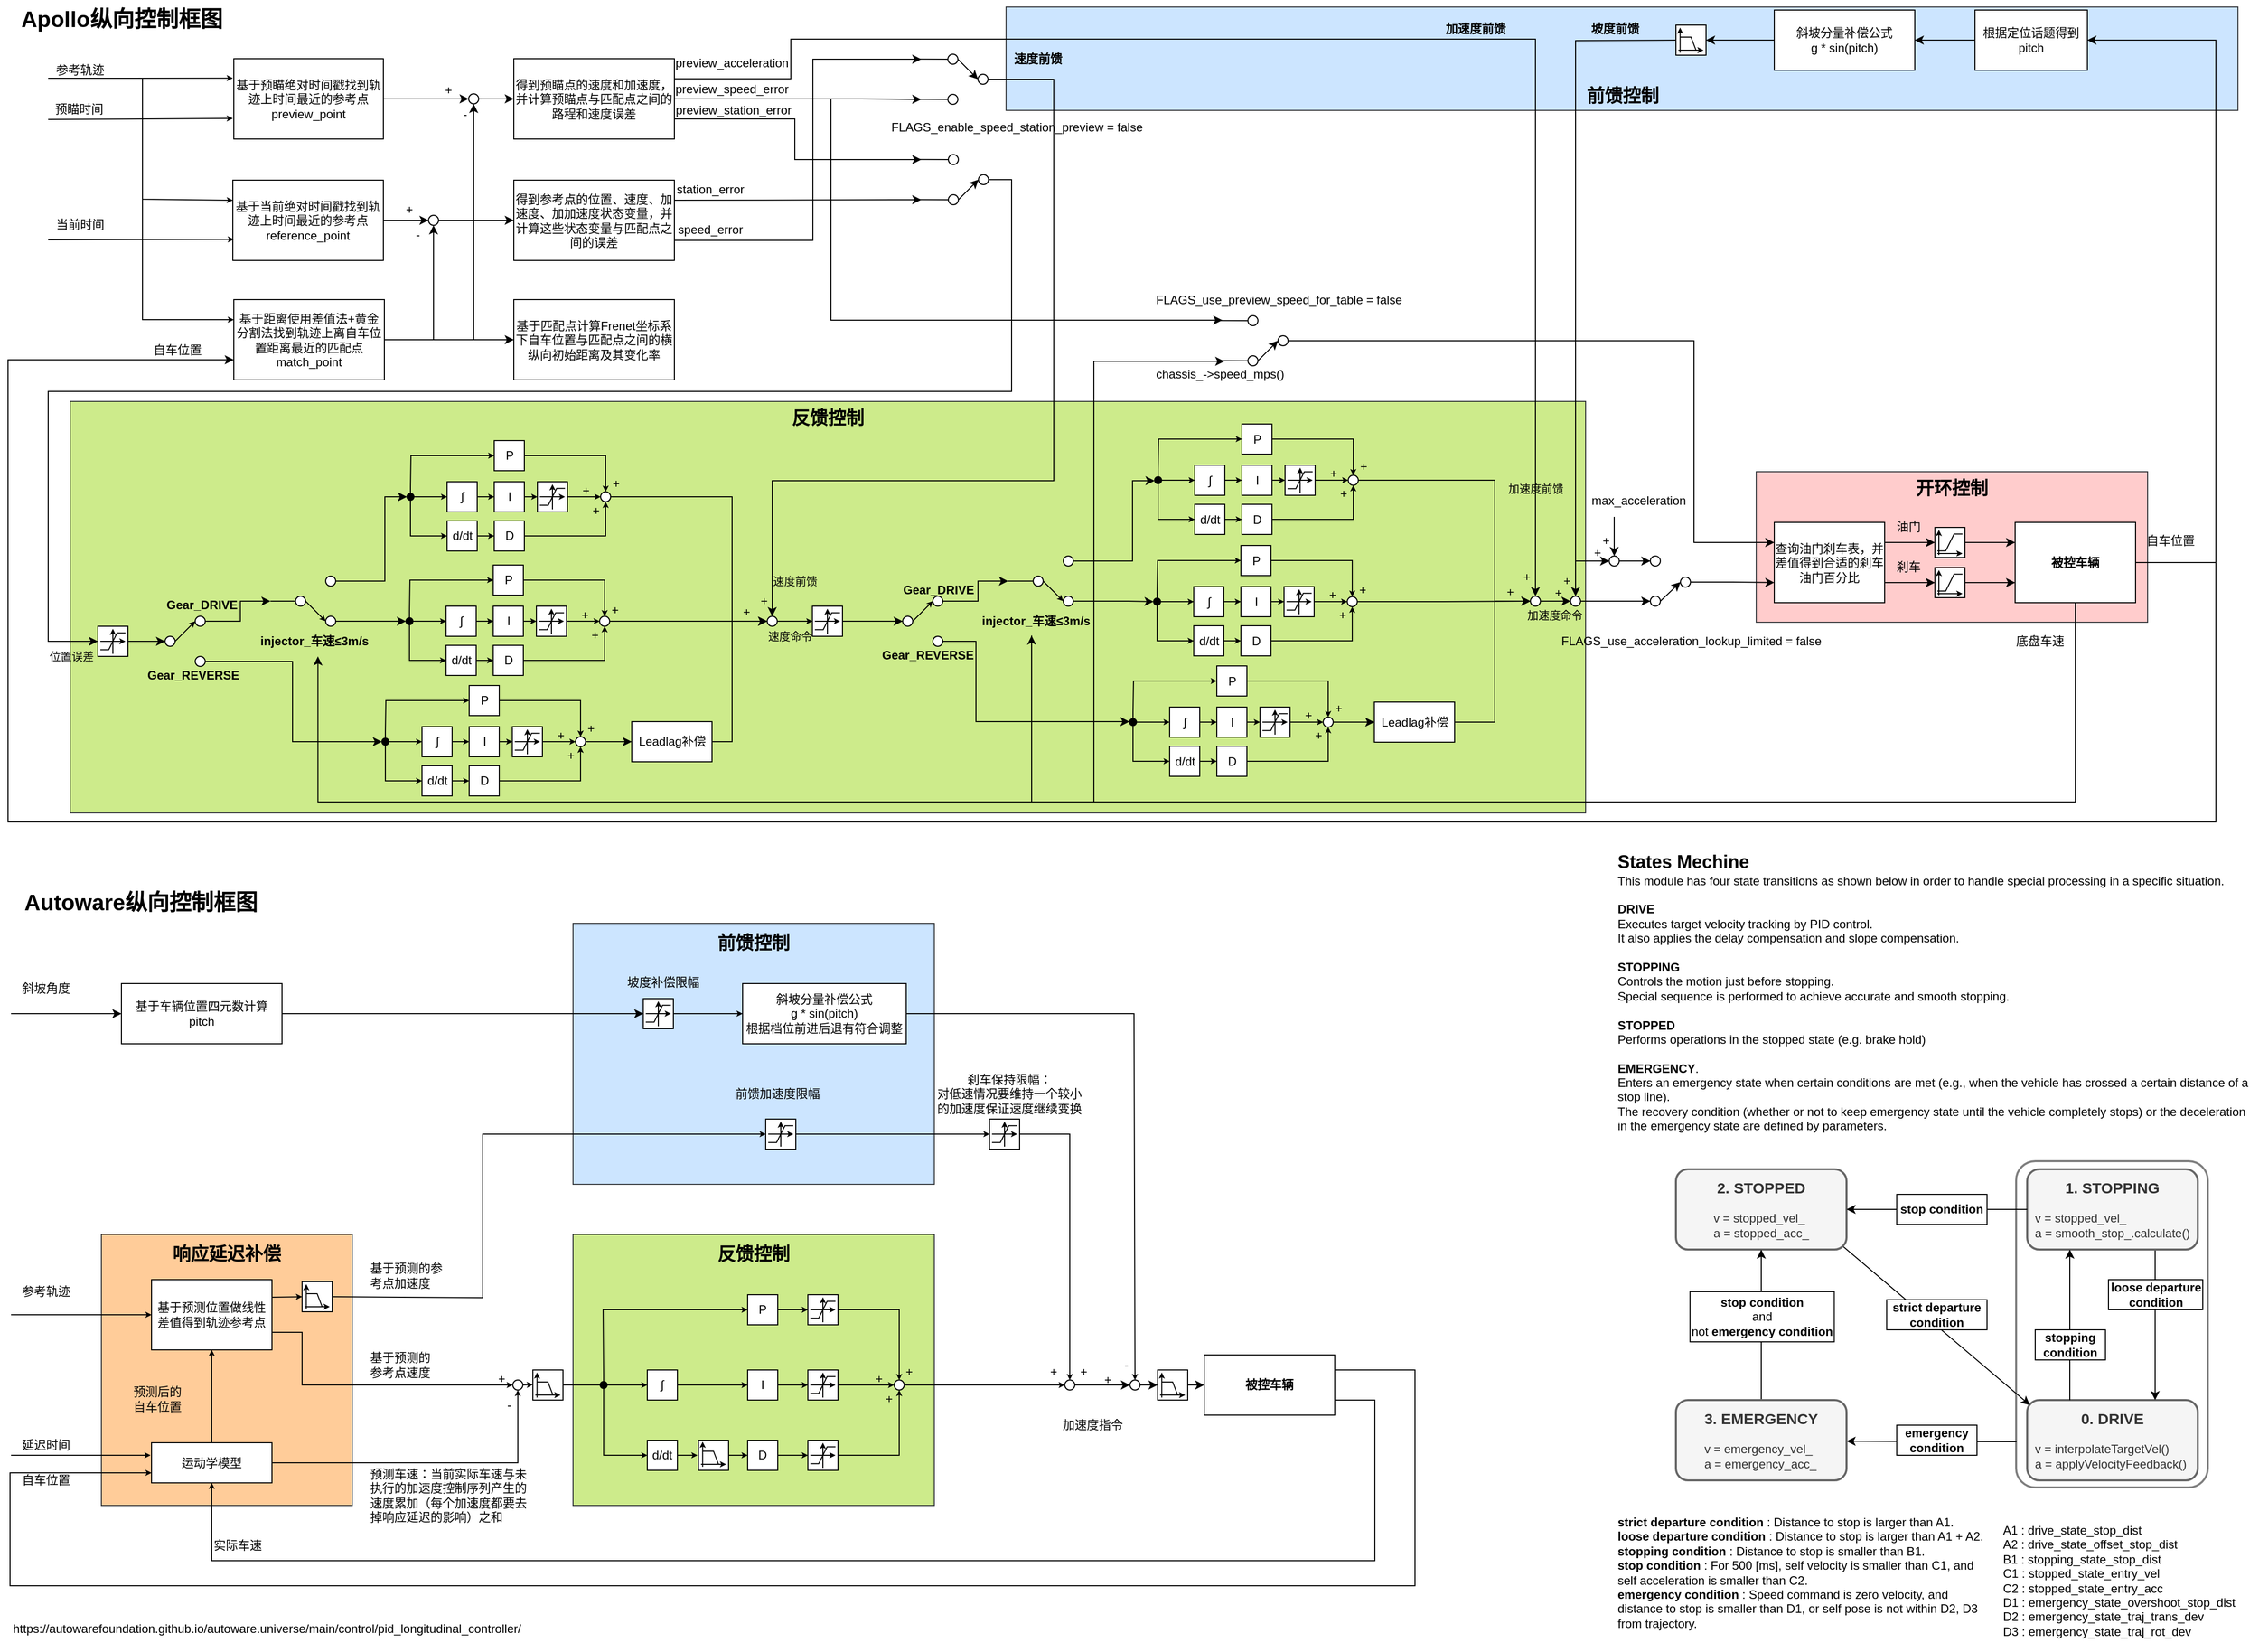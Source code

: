 <mxfile version="21.3.4" type="github" pages="4">
  <diagram id="C5RBs43oDa-KdzZeNtuy" name="VS">
    <mxGraphModel dx="3294" dy="1820" grid="1" gridSize="10" guides="1" tooltips="1" connect="1" arrows="1" fold="1" page="1" pageScale="1" pageWidth="1169" pageHeight="827" math="0" shadow="0">
      <root>
        <mxCell id="WIyWlLk6GJQsqaUBKTNV-0" />
        <mxCell id="WIyWlLk6GJQsqaUBKTNV-1" parent="WIyWlLk6GJQsqaUBKTNV-0" />
        <mxCell id="cRVgNskynFr92N2gzK_U-615" value="&lt;span style=&quot;font-size: 18px;&quot;&gt;&lt;b&gt;开环控制&lt;/b&gt;&lt;/span&gt;" style="rounded=0;whiteSpace=wrap;html=1;verticalAlign=top;fillColor=#ffcccc;strokeColor=#36393d;" parent="WIyWlLk6GJQsqaUBKTNV-1" vertex="1">
          <mxGeometry x="1780" y="470" width="390" height="150" as="geometry" />
        </mxCell>
        <mxCell id="cRVgNskynFr92N2gzK_U-614" value="&lt;b&gt;&lt;font style=&quot;font-size: 18px;&quot;&gt;反馈控制&lt;/font&gt;&lt;/b&gt;" style="rounded=0;whiteSpace=wrap;html=1;verticalAlign=top;fillColor=#cdeb8b;strokeColor=#36393d;" parent="WIyWlLk6GJQsqaUBKTNV-1" vertex="1">
          <mxGeometry x="100" y="400" width="1510" height="410" as="geometry" />
        </mxCell>
        <mxCell id="cRVgNskynFr92N2gzK_U-612" value="&lt;b&gt;&lt;font style=&quot;font-size: 18px;&quot;&gt;前馈控制&lt;/font&gt;&lt;/b&gt;" style="rounded=0;whiteSpace=wrap;html=1;fillColor=#cce5ff;strokeColor=#36393d;verticalAlign=bottom;" parent="WIyWlLk6GJQsqaUBKTNV-1" vertex="1">
          <mxGeometry x="1032.5" y="7" width="1227.5" height="103" as="geometry" />
        </mxCell>
        <mxCell id="VPyf_NganPNjQ0OQ-j9U-152" value="基于车辆位置四元数计算&lt;br&gt;pitch" style="rounded=0;whiteSpace=wrap;html=1;" parent="WIyWlLk6GJQsqaUBKTNV-1" vertex="1">
          <mxGeometry x="151" y="980" width="160" height="60" as="geometry" />
        </mxCell>
        <mxCell id="VPyf_NganPNjQ0OQ-j9U-11" value="" style="rounded=0;whiteSpace=wrap;html=1;fillColor=#cce5ff;strokeColor=#36393d;" parent="WIyWlLk6GJQsqaUBKTNV-1" vertex="1">
          <mxGeometry x="601" y="920" width="360" height="260" as="geometry" />
        </mxCell>
        <mxCell id="VPyf_NganPNjQ0OQ-j9U-12" value="" style="rounded=0;whiteSpace=wrap;html=1;fillColor=#ffcc99;strokeColor=#36393d;" parent="WIyWlLk6GJQsqaUBKTNV-1" vertex="1">
          <mxGeometry x="131" y="1230" width="250" height="270" as="geometry" />
        </mxCell>
        <mxCell id="VPyf_NganPNjQ0OQ-j9U-13" value="" style="rounded=0;whiteSpace=wrap;html=1;fillColor=#cdeb8b;strokeColor=#36393d;" parent="WIyWlLk6GJQsqaUBKTNV-1" vertex="1">
          <mxGeometry x="601" y="1230" width="360" height="270" as="geometry" />
        </mxCell>
        <mxCell id="VPyf_NganPNjQ0OQ-j9U-14" style="edgeStyle=orthogonalEdgeStyle;rounded=0;orthogonalLoop=1;jettySize=auto;html=1;exitX=1;exitY=0.75;exitDx=0;exitDy=0;entryX=0;entryY=0.5;entryDx=0;entryDy=0;endSize=3;" parent="WIyWlLk6GJQsqaUBKTNV-1" source="VPyf_NganPNjQ0OQ-j9U-103" target="VPyf_NganPNjQ0OQ-j9U-17" edge="1">
          <mxGeometry relative="1" as="geometry">
            <Array as="points">
              <mxPoint x="331" y="1328" />
              <mxPoint x="331" y="1380" />
            </Array>
          </mxGeometry>
        </mxCell>
        <mxCell id="VPyf_NganPNjQ0OQ-j9U-15" style="edgeStyle=orthogonalEdgeStyle;rounded=0;orthogonalLoop=1;jettySize=auto;html=1;exitX=1;exitY=0.5;exitDx=0;exitDy=0;startArrow=none;startFill=0;endArrow=classic;endFill=1;entryX=0;entryY=0.5;entryDx=0;entryDy=0;" parent="WIyWlLk6GJQsqaUBKTNV-1" source="VPyf_NganPNjQ0OQ-j9U-20" target="VPyf_NganPNjQ0OQ-j9U-23" edge="1">
          <mxGeometry relative="1" as="geometry">
            <mxPoint x="1191" y="1380" as="targetPoint" />
          </mxGeometry>
        </mxCell>
        <mxCell id="VPyf_NganPNjQ0OQ-j9U-16" style="edgeStyle=orthogonalEdgeStyle;rounded=0;orthogonalLoop=1;jettySize=auto;html=1;exitX=1;exitY=0.5;exitDx=0;exitDy=0;startArrow=none;startFill=0;endArrow=none;endFill=0;endSize=3;entryX=0.5;entryY=1;entryDx=0;entryDy=0;" parent="WIyWlLk6GJQsqaUBKTNV-1" source="VPyf_NganPNjQ0OQ-j9U-135" target="VPyf_NganPNjQ0OQ-j9U-61" edge="1">
          <mxGeometry relative="1" as="geometry">
            <mxPoint x="561" y="1380" as="targetPoint" />
          </mxGeometry>
        </mxCell>
        <mxCell id="VPyf_NganPNjQ0OQ-j9U-17" value="" style="ellipse;whiteSpace=wrap;html=1;aspect=fixed;" parent="WIyWlLk6GJQsqaUBKTNV-1" vertex="1">
          <mxGeometry x="541" y="1375" width="10" height="10" as="geometry" />
        </mxCell>
        <mxCell id="VPyf_NganPNjQ0OQ-j9U-18" value="" style="endArrow=classic;html=1;entryX=0;entryY=0.5;entryDx=0;entryDy=0;endSize=3;" parent="WIyWlLk6GJQsqaUBKTNV-1" target="VPyf_NganPNjQ0OQ-j9U-103" edge="1">
          <mxGeometry width="50" height="50" relative="1" as="geometry">
            <mxPoint x="41" y="1310" as="sourcePoint" />
            <mxPoint x="451" y="1380" as="targetPoint" />
          </mxGeometry>
        </mxCell>
        <mxCell id="VPyf_NganPNjQ0OQ-j9U-19" value="基于预测的参考点速度" style="text;html=1;strokeColor=none;fillColor=none;align=left;verticalAlign=middle;whiteSpace=wrap;rounded=0;" parent="WIyWlLk6GJQsqaUBKTNV-1" vertex="1">
          <mxGeometry x="397" y="1350" width="70" height="20" as="geometry" />
        </mxCell>
        <mxCell id="VPyf_NganPNjQ0OQ-j9U-20" value="" style="ellipse;whiteSpace=wrap;html=1;aspect=fixed;" parent="WIyWlLk6GJQsqaUBKTNV-1" vertex="1">
          <mxGeometry x="1091" y="1375" width="10" height="10" as="geometry" />
        </mxCell>
        <mxCell id="VPyf_NganPNjQ0OQ-j9U-21" value="基于预测的参考点加速度" style="text;html=1;strokeColor=none;fillColor=none;align=left;verticalAlign=middle;whiteSpace=wrap;rounded=0;" parent="WIyWlLk6GJQsqaUBKTNV-1" vertex="1">
          <mxGeometry x="397" y="1261.25" width="74" height="20" as="geometry" />
        </mxCell>
        <mxCell id="VPyf_NganPNjQ0OQ-j9U-22" style="edgeStyle=orthogonalEdgeStyle;rounded=0;orthogonalLoop=1;jettySize=auto;html=1;exitX=1;exitY=0.5;exitDx=0;exitDy=0;entryX=0;entryY=0.5;entryDx=0;entryDy=0;" parent="WIyWlLk6GJQsqaUBKTNV-1" source="VPyf_NganPNjQ0OQ-j9U-23" target="cRVgNskynFr92N2gzK_U-828" edge="1">
          <mxGeometry relative="1" as="geometry">
            <mxPoint x="1180" y="1380" as="targetPoint" />
            <mxPoint x="1170" y="1380" as="sourcePoint" />
            <Array as="points" />
          </mxGeometry>
        </mxCell>
        <mxCell id="VPyf_NganPNjQ0OQ-j9U-23" value="" style="ellipse;whiteSpace=wrap;html=1;aspect=fixed;" parent="WIyWlLk6GJQsqaUBKTNV-1" vertex="1">
          <mxGeometry x="1156" y="1375" width="10" height="10" as="geometry" />
        </mxCell>
        <mxCell id="VPyf_NganPNjQ0OQ-j9U-24" value="" style="endArrow=classic;html=1;entryX=0.5;entryY=0;entryDx=0;entryDy=0;rounded=0;exitX=1;exitY=0.5;exitDx=0;exitDy=0;endSize=3;" parent="WIyWlLk6GJQsqaUBKTNV-1" source="VPyf_NganPNjQ0OQ-j9U-25" edge="1">
          <mxGeometry width="50" height="50" relative="1" as="geometry">
            <mxPoint x="896" y="1010" as="sourcePoint" />
            <mxPoint x="1161" y="1375" as="targetPoint" />
            <Array as="points">
              <mxPoint x="1160" y="1010" />
            </Array>
          </mxGeometry>
        </mxCell>
        <mxCell id="VPyf_NganPNjQ0OQ-j9U-25" value="斜坡分量补偿公式&lt;br&gt;g * sin(pitch)&lt;br&gt;根据档位前进后退有符合调整" style="rounded=0;whiteSpace=wrap;html=1;" parent="WIyWlLk6GJQsqaUBKTNV-1" vertex="1">
          <mxGeometry x="770" y="980" width="163" height="60" as="geometry" />
        </mxCell>
        <mxCell id="VPyf_NganPNjQ0OQ-j9U-26" value="" style="endArrow=classic;html=1;entryX=0;entryY=0.5;entryDx=0;entryDy=0;" parent="WIyWlLk6GJQsqaUBKTNV-1" target="VPyf_NganPNjQ0OQ-j9U-83" edge="1">
          <mxGeometry width="50" height="50" relative="1" as="geometry">
            <mxPoint x="311" y="1010" as="sourcePoint" />
            <mxPoint x="415" y="1009" as="targetPoint" />
          </mxGeometry>
        </mxCell>
        <mxCell id="VPyf_NganPNjQ0OQ-j9U-27" value="斜坡角度" style="text;html=1;strokeColor=none;fillColor=none;align=center;verticalAlign=middle;whiteSpace=wrap;rounded=0;" parent="WIyWlLk6GJQsqaUBKTNV-1" vertex="1">
          <mxGeometry x="51" y="975" width="50" height="20" as="geometry" />
        </mxCell>
        <mxCell id="VPyf_NganPNjQ0OQ-j9U-28" style="edgeStyle=orthogonalEdgeStyle;rounded=0;orthogonalLoop=1;jettySize=auto;html=1;exitX=1;exitY=0.5;exitDx=0;exitDy=0;startArrow=none;startFill=0;endArrow=classic;endFill=1;endSize=3;entryX=0;entryY=0.5;entryDx=0;entryDy=0;" parent="WIyWlLk6GJQsqaUBKTNV-1" source="VPyf_NganPNjQ0OQ-j9U-29" target="VPyf_NganPNjQ0OQ-j9U-41" edge="1">
          <mxGeometry relative="1" as="geometry">
            <mxPoint x="821" y="1310" as="targetPoint" />
          </mxGeometry>
        </mxCell>
        <mxCell id="VPyf_NganPNjQ0OQ-j9U-29" value="P" style="rounded=0;whiteSpace=wrap;html=1;" parent="WIyWlLk6GJQsqaUBKTNV-1" vertex="1">
          <mxGeometry x="775" y="1290" width="30" height="30" as="geometry" />
        </mxCell>
        <mxCell id="VPyf_NganPNjQ0OQ-j9U-30" style="edgeStyle=orthogonalEdgeStyle;rounded=0;orthogonalLoop=1;jettySize=auto;html=1;exitX=1;exitY=0.5;exitDx=0;exitDy=0;entryX=0;entryY=0.5;entryDx=0;entryDy=0;startArrow=none;startFill=0;endArrow=classic;endFill=1;endSize=3;" parent="WIyWlLk6GJQsqaUBKTNV-1" source="VPyf_NganPNjQ0OQ-j9U-31" target="VPyf_NganPNjQ0OQ-j9U-47" edge="1">
          <mxGeometry relative="1" as="geometry" />
        </mxCell>
        <mxCell id="VPyf_NganPNjQ0OQ-j9U-31" value="I" style="rounded=0;whiteSpace=wrap;html=1;" parent="WIyWlLk6GJQsqaUBKTNV-1" vertex="1">
          <mxGeometry x="775" y="1365" width="30" height="30" as="geometry" />
        </mxCell>
        <mxCell id="VPyf_NganPNjQ0OQ-j9U-32" style="edgeStyle=orthogonalEdgeStyle;rounded=0;orthogonalLoop=1;jettySize=auto;html=1;exitX=1;exitY=0.5;exitDx=0;exitDy=0;entryX=0;entryY=0.5;entryDx=0;entryDy=0;startArrow=none;startFill=0;endArrow=classic;endFill=1;endSize=3;" parent="WIyWlLk6GJQsqaUBKTNV-1" source="VPyf_NganPNjQ0OQ-j9U-33" target="VPyf_NganPNjQ0OQ-j9U-53" edge="1">
          <mxGeometry relative="1" as="geometry" />
        </mxCell>
        <mxCell id="VPyf_NganPNjQ0OQ-j9U-33" value="D" style="rounded=0;whiteSpace=wrap;html=1;" parent="WIyWlLk6GJQsqaUBKTNV-1" vertex="1">
          <mxGeometry x="775" y="1435" width="30" height="30" as="geometry" />
        </mxCell>
        <mxCell id="VPyf_NganPNjQ0OQ-j9U-34" style="edgeStyle=orthogonalEdgeStyle;rounded=0;orthogonalLoop=1;jettySize=auto;html=1;exitX=1;exitY=0.5;exitDx=0;exitDy=0;entryX=0;entryY=0.5;entryDx=0;entryDy=0;startArrow=none;startFill=0;endArrow=classic;endFill=1;endSize=3;" parent="WIyWlLk6GJQsqaUBKTNV-1" source="VPyf_NganPNjQ0OQ-j9U-35" target="VPyf_NganPNjQ0OQ-j9U-31" edge="1">
          <mxGeometry relative="1" as="geometry" />
        </mxCell>
        <mxCell id="VPyf_NganPNjQ0OQ-j9U-35" value="∫" style="rounded=0;whiteSpace=wrap;html=1;" parent="WIyWlLk6GJQsqaUBKTNV-1" vertex="1">
          <mxGeometry x="675" y="1365" width="30" height="30" as="geometry" />
        </mxCell>
        <mxCell id="VPyf_NganPNjQ0OQ-j9U-36" value="" style="edgeStyle=orthogonalEdgeStyle;rounded=0;orthogonalLoop=1;jettySize=auto;html=1;startArrow=none;startFill=0;endArrow=classic;endFill=1;endSize=3;" parent="WIyWlLk6GJQsqaUBKTNV-1" source="VPyf_NganPNjQ0OQ-j9U-37" edge="1">
          <mxGeometry relative="1" as="geometry">
            <mxPoint x="725" y="1450" as="targetPoint" />
          </mxGeometry>
        </mxCell>
        <mxCell id="VPyf_NganPNjQ0OQ-j9U-37" value="d/dt" style="rounded=0;whiteSpace=wrap;html=1;" parent="WIyWlLk6GJQsqaUBKTNV-1" vertex="1">
          <mxGeometry x="675" y="1435" width="30" height="30" as="geometry" />
        </mxCell>
        <mxCell id="VPyf_NganPNjQ0OQ-j9U-38" style="edgeStyle=orthogonalEdgeStyle;rounded=0;orthogonalLoop=1;jettySize=auto;html=1;exitX=1;exitY=0.5;exitDx=0;exitDy=0;entryX=0;entryY=0.5;entryDx=0;entryDy=0;startArrow=none;startFill=0;endArrow=classic;endFill=1;endSize=3;" parent="WIyWlLk6GJQsqaUBKTNV-1" source="VPyf_NganPNjQ0OQ-j9U-146" target="VPyf_NganPNjQ0OQ-j9U-33" edge="1">
          <mxGeometry relative="1" as="geometry">
            <mxPoint x="755" y="1450" as="sourcePoint" />
            <Array as="points">
              <mxPoint x="761" y="1450" />
              <mxPoint x="761" y="1450" />
            </Array>
          </mxGeometry>
        </mxCell>
        <mxCell id="VPyf_NganPNjQ0OQ-j9U-40" value="" style="group" parent="WIyWlLk6GJQsqaUBKTNV-1" vertex="1" connectable="0">
          <mxGeometry x="835" y="1290" width="30" height="30" as="geometry" />
        </mxCell>
        <mxCell id="VPyf_NganPNjQ0OQ-j9U-41" value="" style="rounded=0;whiteSpace=wrap;html=1;" parent="VPyf_NganPNjQ0OQ-j9U-40" vertex="1">
          <mxGeometry width="30" height="30" as="geometry" />
        </mxCell>
        <mxCell id="VPyf_NganPNjQ0OQ-j9U-42" value="" style="group" parent="VPyf_NganPNjQ0OQ-j9U-40" vertex="1" connectable="0">
          <mxGeometry x="10.83" y="2.5" width="8.34" height="25" as="geometry" />
        </mxCell>
        <mxCell id="VPyf_NganPNjQ0OQ-j9U-43" value="" style="endArrow=classic;html=1;endSize=3;" parent="VPyf_NganPNjQ0OQ-j9U-42" edge="1">
          <mxGeometry width="50" height="50" relative="1" as="geometry">
            <mxPoint x="4.17" y="25" as="sourcePoint" />
            <mxPoint x="4.17" as="targetPoint" />
          </mxGeometry>
        </mxCell>
        <mxCell id="VPyf_NganPNjQ0OQ-j9U-44" value="" style="endArrow=classic;html=1;endSize=3;" parent="VPyf_NganPNjQ0OQ-j9U-42" edge="1">
          <mxGeometry width="50" height="50" relative="1" as="geometry">
            <mxPoint x="-8.34" y="12.5" as="sourcePoint" />
            <mxPoint x="16.68" y="12.5" as="targetPoint" />
            <Array as="points">
              <mxPoint x="8.34" y="12.5" />
            </Array>
          </mxGeometry>
        </mxCell>
        <mxCell id="VPyf_NganPNjQ0OQ-j9U-45" value="" style="endArrow=none;html=1;rounded=0;" parent="VPyf_NganPNjQ0OQ-j9U-42" edge="1">
          <mxGeometry width="50" height="50" relative="1" as="geometry">
            <mxPoint x="-8.34" y="20.833" as="sourcePoint" />
            <mxPoint x="16.68" y="4.167" as="targetPoint" />
            <Array as="points">
              <mxPoint y="20.833" />
              <mxPoint x="8.34" y="4.167" />
            </Array>
          </mxGeometry>
        </mxCell>
        <mxCell id="VPyf_NganPNjQ0OQ-j9U-46" value="" style="group" parent="WIyWlLk6GJQsqaUBKTNV-1" vertex="1" connectable="0">
          <mxGeometry x="835" y="1365" width="30" height="30" as="geometry" />
        </mxCell>
        <mxCell id="VPyf_NganPNjQ0OQ-j9U-47" value="" style="rounded=0;whiteSpace=wrap;html=1;" parent="VPyf_NganPNjQ0OQ-j9U-46" vertex="1">
          <mxGeometry width="30" height="30" as="geometry" />
        </mxCell>
        <mxCell id="VPyf_NganPNjQ0OQ-j9U-48" value="" style="group" parent="VPyf_NganPNjQ0OQ-j9U-46" vertex="1" connectable="0">
          <mxGeometry x="10.83" y="2.5" width="8.34" height="25" as="geometry" />
        </mxCell>
        <mxCell id="VPyf_NganPNjQ0OQ-j9U-49" value="" style="endArrow=classic;html=1;endSize=3;" parent="VPyf_NganPNjQ0OQ-j9U-48" edge="1">
          <mxGeometry width="50" height="50" relative="1" as="geometry">
            <mxPoint x="4.17" y="25" as="sourcePoint" />
            <mxPoint x="4.17" as="targetPoint" />
          </mxGeometry>
        </mxCell>
        <mxCell id="VPyf_NganPNjQ0OQ-j9U-50" value="" style="endArrow=classic;html=1;endSize=3;" parent="VPyf_NganPNjQ0OQ-j9U-48" edge="1">
          <mxGeometry width="50" height="50" relative="1" as="geometry">
            <mxPoint x="-8.34" y="12.5" as="sourcePoint" />
            <mxPoint x="16.68" y="12.5" as="targetPoint" />
            <Array as="points">
              <mxPoint x="8.34" y="12.5" />
            </Array>
          </mxGeometry>
        </mxCell>
        <mxCell id="VPyf_NganPNjQ0OQ-j9U-51" value="" style="endArrow=none;html=1;rounded=0;" parent="VPyf_NganPNjQ0OQ-j9U-48" edge="1">
          <mxGeometry width="50" height="50" relative="1" as="geometry">
            <mxPoint x="-8.34" y="20.833" as="sourcePoint" />
            <mxPoint x="16.68" y="4.167" as="targetPoint" />
            <Array as="points">
              <mxPoint y="20.833" />
              <mxPoint x="8.34" y="4.167" />
            </Array>
          </mxGeometry>
        </mxCell>
        <mxCell id="VPyf_NganPNjQ0OQ-j9U-52" value="" style="group" parent="WIyWlLk6GJQsqaUBKTNV-1" vertex="1" connectable="0">
          <mxGeometry x="835" y="1435" width="30" height="30" as="geometry" />
        </mxCell>
        <mxCell id="VPyf_NganPNjQ0OQ-j9U-53" value="" style="rounded=0;whiteSpace=wrap;html=1;" parent="VPyf_NganPNjQ0OQ-j9U-52" vertex="1">
          <mxGeometry width="30" height="30" as="geometry" />
        </mxCell>
        <mxCell id="VPyf_NganPNjQ0OQ-j9U-54" value="" style="group" parent="VPyf_NganPNjQ0OQ-j9U-52" vertex="1" connectable="0">
          <mxGeometry x="10.83" y="2.5" width="8.34" height="25" as="geometry" />
        </mxCell>
        <mxCell id="VPyf_NganPNjQ0OQ-j9U-55" value="" style="endArrow=classic;html=1;endSize=3;" parent="VPyf_NganPNjQ0OQ-j9U-54" edge="1">
          <mxGeometry width="50" height="50" relative="1" as="geometry">
            <mxPoint x="4.17" y="25" as="sourcePoint" />
            <mxPoint x="4.17" as="targetPoint" />
          </mxGeometry>
        </mxCell>
        <mxCell id="VPyf_NganPNjQ0OQ-j9U-56" value="" style="endArrow=classic;html=1;endSize=3;" parent="VPyf_NganPNjQ0OQ-j9U-54" edge="1">
          <mxGeometry width="50" height="50" relative="1" as="geometry">
            <mxPoint x="-8.34" y="12.5" as="sourcePoint" />
            <mxPoint x="16.68" y="12.5" as="targetPoint" />
            <Array as="points">
              <mxPoint x="8.34" y="12.5" />
            </Array>
          </mxGeometry>
        </mxCell>
        <mxCell id="VPyf_NganPNjQ0OQ-j9U-57" value="" style="endArrow=none;html=1;rounded=0;" parent="VPyf_NganPNjQ0OQ-j9U-54" edge="1">
          <mxGeometry width="50" height="50" relative="1" as="geometry">
            <mxPoint x="-8.34" y="20.833" as="sourcePoint" />
            <mxPoint x="16.68" y="4.167" as="targetPoint" />
            <Array as="points">
              <mxPoint y="20.833" />
              <mxPoint x="8.34" y="4.167" />
            </Array>
          </mxGeometry>
        </mxCell>
        <mxCell id="VPyf_NganPNjQ0OQ-j9U-58" style="edgeStyle=orthogonalEdgeStyle;rounded=0;orthogonalLoop=1;jettySize=auto;html=1;exitX=0;exitY=0.5;exitDx=0;exitDy=0;entryX=0;entryY=0.5;entryDx=0;entryDy=0;startArrow=none;startFill=0;endArrow=classic;endFill=1;endSize=3;" parent="WIyWlLk6GJQsqaUBKTNV-1" source="VPyf_NganPNjQ0OQ-j9U-61" target="VPyf_NganPNjQ0OQ-j9U-29" edge="1">
          <mxGeometry relative="1" as="geometry">
            <Array as="points">
              <mxPoint x="632" y="1370" />
              <mxPoint x="631" y="1370" />
              <mxPoint x="631" y="1305" />
            </Array>
          </mxGeometry>
        </mxCell>
        <mxCell id="VPyf_NganPNjQ0OQ-j9U-59" style="edgeStyle=orthogonalEdgeStyle;rounded=0;orthogonalLoop=1;jettySize=auto;html=1;exitX=0.5;exitY=0;exitDx=0;exitDy=0;entryX=0;entryY=0.5;entryDx=0;entryDy=0;startArrow=none;startFill=0;endArrow=classic;endFill=1;endSize=3;" parent="WIyWlLk6GJQsqaUBKTNV-1" source="VPyf_NganPNjQ0OQ-j9U-61" target="VPyf_NganPNjQ0OQ-j9U-35" edge="1">
          <mxGeometry relative="1" as="geometry" />
        </mxCell>
        <mxCell id="VPyf_NganPNjQ0OQ-j9U-60" style="edgeStyle=orthogonalEdgeStyle;rounded=0;orthogonalLoop=1;jettySize=auto;html=1;exitX=1;exitY=0.5;exitDx=0;exitDy=0;entryX=0;entryY=0.5;entryDx=0;entryDy=0;startArrow=none;startFill=0;endArrow=classic;endFill=1;endSize=3;" parent="WIyWlLk6GJQsqaUBKTNV-1" source="VPyf_NganPNjQ0OQ-j9U-61" target="VPyf_NganPNjQ0OQ-j9U-37" edge="1">
          <mxGeometry relative="1" as="geometry" />
        </mxCell>
        <mxCell id="VPyf_NganPNjQ0OQ-j9U-61" value="" style="ellipse;whiteSpace=wrap;html=1;aspect=fixed;fillColor=#000000;direction=south;" parent="WIyWlLk6GJQsqaUBKTNV-1" vertex="1">
          <mxGeometry x="628" y="1376.5" width="7" height="7" as="geometry" />
        </mxCell>
        <mxCell id="VPyf_NganPNjQ0OQ-j9U-62" style="edgeStyle=orthogonalEdgeStyle;rounded=0;orthogonalLoop=1;jettySize=auto;html=1;exitX=1;exitY=0.5;exitDx=0;exitDy=0;entryX=0;entryY=0.5;entryDx=0;entryDy=0;startArrow=none;startFill=0;endArrow=classic;endFill=1;endSize=3;" parent="WIyWlLk6GJQsqaUBKTNV-1" source="VPyf_NganPNjQ0OQ-j9U-63" target="VPyf_NganPNjQ0OQ-j9U-20" edge="1">
          <mxGeometry relative="1" as="geometry" />
        </mxCell>
        <mxCell id="VPyf_NganPNjQ0OQ-j9U-63" value="" style="ellipse;whiteSpace=wrap;html=1;aspect=fixed;" parent="WIyWlLk6GJQsqaUBKTNV-1" vertex="1">
          <mxGeometry x="921" y="1375" width="10" height="10" as="geometry" />
        </mxCell>
        <mxCell id="VPyf_NganPNjQ0OQ-j9U-64" style="edgeStyle=orthogonalEdgeStyle;rounded=0;orthogonalLoop=1;jettySize=auto;html=1;exitX=1;exitY=0.5;exitDx=0;exitDy=0;entryX=0.5;entryY=0;entryDx=0;entryDy=0;startArrow=none;startFill=0;endArrow=classic;endFill=1;endSize=3;" parent="WIyWlLk6GJQsqaUBKTNV-1" source="VPyf_NganPNjQ0OQ-j9U-41" target="VPyf_NganPNjQ0OQ-j9U-63" edge="1">
          <mxGeometry relative="1" as="geometry" />
        </mxCell>
        <mxCell id="VPyf_NganPNjQ0OQ-j9U-65" style="edgeStyle=orthogonalEdgeStyle;rounded=0;orthogonalLoop=1;jettySize=auto;html=1;exitX=1;exitY=0.5;exitDx=0;exitDy=0;entryX=0;entryY=0.5;entryDx=0;entryDy=0;startArrow=none;startFill=0;endArrow=classic;endFill=1;endSize=3;" parent="WIyWlLk6GJQsqaUBKTNV-1" source="VPyf_NganPNjQ0OQ-j9U-47" target="VPyf_NganPNjQ0OQ-j9U-63" edge="1">
          <mxGeometry relative="1" as="geometry" />
        </mxCell>
        <mxCell id="VPyf_NganPNjQ0OQ-j9U-66" style="edgeStyle=orthogonalEdgeStyle;rounded=0;orthogonalLoop=1;jettySize=auto;html=1;exitX=1;exitY=0.5;exitDx=0;exitDy=0;entryX=0.5;entryY=1;entryDx=0;entryDy=0;startArrow=none;startFill=0;endArrow=classic;endFill=1;endSize=3;" parent="WIyWlLk6GJQsqaUBKTNV-1" source="VPyf_NganPNjQ0OQ-j9U-53" target="VPyf_NganPNjQ0OQ-j9U-63" edge="1">
          <mxGeometry relative="1" as="geometry" />
        </mxCell>
        <mxCell id="VPyf_NganPNjQ0OQ-j9U-67" value="+" style="text;html=1;strokeColor=none;fillColor=none;align=center;verticalAlign=middle;whiteSpace=wrap;rounded=0;" parent="WIyWlLk6GJQsqaUBKTNV-1" vertex="1">
          <mxGeometry x="931" y="1356.5" width="10" height="20" as="geometry" />
        </mxCell>
        <mxCell id="VPyf_NganPNjQ0OQ-j9U-68" value="+" style="text;html=1;strokeColor=none;fillColor=none;align=center;verticalAlign=middle;whiteSpace=wrap;rounded=0;" parent="WIyWlLk6GJQsqaUBKTNV-1" vertex="1">
          <mxGeometry x="911" y="1383.5" width="10" height="20" as="geometry" />
        </mxCell>
        <mxCell id="VPyf_NganPNjQ0OQ-j9U-69" value="+" style="text;html=1;strokeColor=none;fillColor=none;align=center;verticalAlign=middle;whiteSpace=wrap;rounded=0;" parent="WIyWlLk6GJQsqaUBKTNV-1" vertex="1">
          <mxGeometry x="901" y="1363.5" width="10" height="20" as="geometry" />
        </mxCell>
        <mxCell id="VPyf_NganPNjQ0OQ-j9U-70" value="+" style="text;html=1;strokeColor=none;fillColor=none;align=center;verticalAlign=middle;whiteSpace=wrap;rounded=0;" parent="WIyWlLk6GJQsqaUBKTNV-1" vertex="1">
          <mxGeometry x="1105" y="1356.5" width="10" height="20" as="geometry" />
        </mxCell>
        <mxCell id="VPyf_NganPNjQ0OQ-j9U-71" value="+" style="text;html=1;strokeColor=none;fillColor=none;align=center;verticalAlign=middle;whiteSpace=wrap;rounded=0;" parent="WIyWlLk6GJQsqaUBKTNV-1" vertex="1">
          <mxGeometry x="1075" y="1356.5" width="10" height="20" as="geometry" />
        </mxCell>
        <mxCell id="VPyf_NganPNjQ0OQ-j9U-72" value="+" style="text;html=1;strokeColor=none;fillColor=none;align=center;verticalAlign=middle;whiteSpace=wrap;rounded=0;" parent="WIyWlLk6GJQsqaUBKTNV-1" vertex="1">
          <mxGeometry x="1129" y="1365" width="10" height="20" as="geometry" />
        </mxCell>
        <mxCell id="VPyf_NganPNjQ0OQ-j9U-73" value="-" style="text;html=1;strokeColor=none;fillColor=none;align=center;verticalAlign=middle;whiteSpace=wrap;rounded=0;" parent="WIyWlLk6GJQsqaUBKTNV-1" vertex="1">
          <mxGeometry x="1149" y="1350" width="7" height="20" as="geometry" />
        </mxCell>
        <mxCell id="VPyf_NganPNjQ0OQ-j9U-74" value="" style="group" parent="WIyWlLk6GJQsqaUBKTNV-1" vertex="1" connectable="0">
          <mxGeometry x="793" y="1115" width="30" height="30" as="geometry" />
        </mxCell>
        <mxCell id="VPyf_NganPNjQ0OQ-j9U-75" value="" style="rounded=0;whiteSpace=wrap;html=1;" parent="VPyf_NganPNjQ0OQ-j9U-74" vertex="1">
          <mxGeometry width="30" height="30" as="geometry" />
        </mxCell>
        <mxCell id="VPyf_NganPNjQ0OQ-j9U-76" value="" style="group" parent="VPyf_NganPNjQ0OQ-j9U-74" vertex="1" connectable="0">
          <mxGeometry x="10.83" y="2.5" width="8.34" height="25" as="geometry" />
        </mxCell>
        <mxCell id="VPyf_NganPNjQ0OQ-j9U-77" value="" style="endArrow=classic;html=1;endSize=3;" parent="VPyf_NganPNjQ0OQ-j9U-76" edge="1">
          <mxGeometry width="50" height="50" relative="1" as="geometry">
            <mxPoint x="4.17" y="25" as="sourcePoint" />
            <mxPoint x="4.17" as="targetPoint" />
          </mxGeometry>
        </mxCell>
        <mxCell id="VPyf_NganPNjQ0OQ-j9U-78" value="" style="endArrow=classic;html=1;endSize=3;" parent="VPyf_NganPNjQ0OQ-j9U-76" edge="1">
          <mxGeometry width="50" height="50" relative="1" as="geometry">
            <mxPoint x="-8.34" y="12.5" as="sourcePoint" />
            <mxPoint x="16.68" y="12.5" as="targetPoint" />
            <Array as="points">
              <mxPoint x="8.34" y="12.5" />
            </Array>
          </mxGeometry>
        </mxCell>
        <mxCell id="VPyf_NganPNjQ0OQ-j9U-79" value="" style="endArrow=none;html=1;rounded=0;" parent="VPyf_NganPNjQ0OQ-j9U-76" edge="1">
          <mxGeometry width="50" height="50" relative="1" as="geometry">
            <mxPoint x="-8.34" y="20.833" as="sourcePoint" />
            <mxPoint x="16.68" y="4.167" as="targetPoint" />
            <Array as="points">
              <mxPoint y="20.833" />
              <mxPoint x="8.34" y="4.167" />
            </Array>
          </mxGeometry>
        </mxCell>
        <mxCell id="VPyf_NganPNjQ0OQ-j9U-80" style="edgeStyle=orthogonalEdgeStyle;rounded=0;orthogonalLoop=1;jettySize=auto;html=1;exitX=1;exitY=0.5;exitDx=0;exitDy=0;startArrow=none;startFill=0;endArrow=classic;endFill=1;endSize=3;entryX=0.5;entryY=0;entryDx=0;entryDy=0;" parent="WIyWlLk6GJQsqaUBKTNV-1" source="VPyf_NganPNjQ0OQ-j9U-110" target="VPyf_NganPNjQ0OQ-j9U-20" edge="1">
          <mxGeometry relative="1" as="geometry">
            <mxPoint x="981" y="1340" as="targetPoint" />
          </mxGeometry>
        </mxCell>
        <mxCell id="VPyf_NganPNjQ0OQ-j9U-81" value="" style="endArrow=classic;html=1;endSize=3;entryX=0;entryY=0.5;entryDx=0;entryDy=0;exitX=1;exitY=0.5;exitDx=0;exitDy=0;rounded=0;" parent="WIyWlLk6GJQsqaUBKTNV-1" source="VPyf_NganPNjQ0OQ-j9U-123" target="VPyf_NganPNjQ0OQ-j9U-75" edge="1">
          <mxGeometry width="50" height="50" relative="1" as="geometry">
            <mxPoint x="311" y="1190" as="sourcePoint" />
            <mxPoint x="601" y="1190" as="targetPoint" />
            <Array as="points">
              <mxPoint x="511" y="1293" />
              <mxPoint x="511" y="1130" />
            </Array>
          </mxGeometry>
        </mxCell>
        <mxCell id="VPyf_NganPNjQ0OQ-j9U-82" value="" style="group" parent="WIyWlLk6GJQsqaUBKTNV-1" vertex="1" connectable="0">
          <mxGeometry x="671" y="995" width="30" height="30" as="geometry" />
        </mxCell>
        <mxCell id="VPyf_NganPNjQ0OQ-j9U-83" value="" style="rounded=0;whiteSpace=wrap;html=1;" parent="VPyf_NganPNjQ0OQ-j9U-82" vertex="1">
          <mxGeometry width="30" height="30" as="geometry" />
        </mxCell>
        <mxCell id="VPyf_NganPNjQ0OQ-j9U-84" value="" style="group" parent="VPyf_NganPNjQ0OQ-j9U-82" vertex="1" connectable="0">
          <mxGeometry x="10.83" y="2.5" width="8.34" height="25" as="geometry" />
        </mxCell>
        <mxCell id="VPyf_NganPNjQ0OQ-j9U-85" value="" style="endArrow=classic;html=1;endSize=3;" parent="VPyf_NganPNjQ0OQ-j9U-84" edge="1">
          <mxGeometry width="50" height="50" relative="1" as="geometry">
            <mxPoint x="4.17" y="25" as="sourcePoint" />
            <mxPoint x="4.17" as="targetPoint" />
          </mxGeometry>
        </mxCell>
        <mxCell id="VPyf_NganPNjQ0OQ-j9U-86" value="" style="endArrow=classic;html=1;endSize=3;" parent="VPyf_NganPNjQ0OQ-j9U-84" edge="1">
          <mxGeometry width="50" height="50" relative="1" as="geometry">
            <mxPoint x="-8.34" y="12.5" as="sourcePoint" />
            <mxPoint x="16.68" y="12.5" as="targetPoint" />
            <Array as="points">
              <mxPoint x="8.34" y="12.5" />
            </Array>
          </mxGeometry>
        </mxCell>
        <mxCell id="VPyf_NganPNjQ0OQ-j9U-87" value="" style="endArrow=none;html=1;rounded=0;" parent="VPyf_NganPNjQ0OQ-j9U-84" edge="1">
          <mxGeometry width="50" height="50" relative="1" as="geometry">
            <mxPoint x="-8.34" y="20.833" as="sourcePoint" />
            <mxPoint x="16.68" y="4.167" as="targetPoint" />
            <Array as="points">
              <mxPoint y="20.833" />
              <mxPoint x="8.34" y="4.167" />
            </Array>
          </mxGeometry>
        </mxCell>
        <mxCell id="VPyf_NganPNjQ0OQ-j9U-88" style="edgeStyle=orthogonalEdgeStyle;rounded=0;orthogonalLoop=1;jettySize=auto;html=1;exitX=1;exitY=0.5;exitDx=0;exitDy=0;startArrow=none;startFill=0;endArrow=classic;endFill=1;endSize=3;" parent="WIyWlLk6GJQsqaUBKTNV-1" source="VPyf_NganPNjQ0OQ-j9U-83" target="VPyf_NganPNjQ0OQ-j9U-25" edge="1">
          <mxGeometry relative="1" as="geometry" />
        </mxCell>
        <mxCell id="VPyf_NganPNjQ0OQ-j9U-89" value="坡度补偿限幅" style="text;html=1;strokeColor=none;fillColor=none;align=center;verticalAlign=middle;whiteSpace=wrap;rounded=0;" parent="WIyWlLk6GJQsqaUBKTNV-1" vertex="1">
          <mxGeometry x="616" y="969" width="150" height="20" as="geometry" />
        </mxCell>
        <mxCell id="VPyf_NganPNjQ0OQ-j9U-90" value="前馈加速度限幅" style="text;html=1;strokeColor=none;fillColor=none;align=center;verticalAlign=middle;whiteSpace=wrap;rounded=0;" parent="WIyWlLk6GJQsqaUBKTNV-1" vertex="1">
          <mxGeometry x="702" y="1080" width="206" height="20" as="geometry" />
        </mxCell>
        <mxCell id="VPyf_NganPNjQ0OQ-j9U-91" style="edgeStyle=orthogonalEdgeStyle;rounded=0;orthogonalLoop=1;jettySize=auto;html=1;startArrow=none;startFill=0;endArrow=classic;endFill=1;endSize=3;entryX=0.5;entryY=1;entryDx=0;entryDy=0;exitX=1;exitY=0.75;exitDx=0;exitDy=0;" parent="WIyWlLk6GJQsqaUBKTNV-1" source="VPyf_NganPNjQ0OQ-j9U-108" target="VPyf_NganPNjQ0OQ-j9U-102" edge="1">
          <mxGeometry relative="1" as="geometry">
            <mxPoint x="600" y="1550" as="sourcePoint" />
            <mxPoint x="201" y="1450" as="targetPoint" />
            <Array as="points">
              <mxPoint x="1400" y="1395" />
              <mxPoint x="1400" y="1555" />
              <mxPoint x="241" y="1555" />
            </Array>
          </mxGeometry>
        </mxCell>
        <mxCell id="VPyf_NganPNjQ0OQ-j9U-92" value="&lt;b&gt;&lt;font style=&quot;font-size: 18px;&quot;&gt;反馈控制&lt;/font&gt;&lt;/b&gt;" style="text;html=1;strokeColor=none;fillColor=none;align=center;verticalAlign=middle;whiteSpace=wrap;rounded=0;" parent="WIyWlLk6GJQsqaUBKTNV-1" vertex="1">
          <mxGeometry x="678" y="1240" width="206" height="20" as="geometry" />
        </mxCell>
        <mxCell id="VPyf_NganPNjQ0OQ-j9U-93" value="+" style="text;html=1;strokeColor=none;fillColor=none;align=center;verticalAlign=middle;whiteSpace=wrap;rounded=0;" parent="WIyWlLk6GJQsqaUBKTNV-1" vertex="1">
          <mxGeometry x="525" y="1363.5" width="10" height="20" as="geometry" />
        </mxCell>
        <mxCell id="VPyf_NganPNjQ0OQ-j9U-94" value="-" style="text;html=1;strokeColor=none;fillColor=none;align=center;verticalAlign=middle;whiteSpace=wrap;rounded=0;" parent="WIyWlLk6GJQsqaUBKTNV-1" vertex="1">
          <mxGeometry x="534" y="1390" width="7" height="20" as="geometry" />
        </mxCell>
        <mxCell id="VPyf_NganPNjQ0OQ-j9U-95" value="参考轨迹" style="text;html=1;strokeColor=none;fillColor=none;align=center;verticalAlign=middle;whiteSpace=wrap;rounded=0;" parent="WIyWlLk6GJQsqaUBKTNV-1" vertex="1">
          <mxGeometry x="51" y="1277" width="50" height="20" as="geometry" />
        </mxCell>
        <mxCell id="VPyf_NganPNjQ0OQ-j9U-96" value="&lt;b&gt;&lt;font style=&quot;font-size: 18px;&quot;&gt;响应延迟补偿&lt;/font&gt;&lt;/b&gt;" style="text;html=1;strokeColor=none;fillColor=none;align=center;verticalAlign=middle;whiteSpace=wrap;rounded=0;" parent="WIyWlLk6GJQsqaUBKTNV-1" vertex="1">
          <mxGeometry x="176" y="1240" width="160" height="20" as="geometry" />
        </mxCell>
        <mxCell id="VPyf_NganPNjQ0OQ-j9U-97" value="" style="endArrow=classic;html=1;endSize=3;" parent="WIyWlLk6GJQsqaUBKTNV-1" edge="1">
          <mxGeometry width="50" height="50" relative="1" as="geometry">
            <mxPoint x="41" y="1450" as="sourcePoint" />
            <mxPoint x="180" y="1450" as="targetPoint" />
          </mxGeometry>
        </mxCell>
        <mxCell id="VPyf_NganPNjQ0OQ-j9U-98" value="自车位置" style="text;html=1;strokeColor=none;fillColor=none;align=center;verticalAlign=middle;whiteSpace=wrap;rounded=0;" parent="WIyWlLk6GJQsqaUBKTNV-1" vertex="1">
          <mxGeometry x="51" y="1465" width="50" height="20" as="geometry" />
        </mxCell>
        <mxCell id="VPyf_NganPNjQ0OQ-j9U-99" style="edgeStyle=orthogonalEdgeStyle;rounded=0;orthogonalLoop=1;jettySize=auto;html=1;exitX=1;exitY=0.5;exitDx=0;exitDy=0;entryX=0.5;entryY=1;entryDx=0;entryDy=0;endSize=3;" parent="WIyWlLk6GJQsqaUBKTNV-1" source="VPyf_NganPNjQ0OQ-j9U-102" target="VPyf_NganPNjQ0OQ-j9U-17" edge="1">
          <mxGeometry relative="1" as="geometry">
            <mxPoint x="383.6" y="1390.12" as="sourcePoint" />
            <mxPoint x="581" y="1390" as="targetPoint" />
            <Array as="points">
              <mxPoint x="546" y="1458" />
            </Array>
          </mxGeometry>
        </mxCell>
        <mxCell id="VPyf_NganPNjQ0OQ-j9U-100" value="预测车速：当前实际车速与未执行的加速度控制序列产生的速度累加（每个加速度都要去掉响应延迟的影响）之和" style="text;html=1;strokeColor=none;fillColor=none;align=left;verticalAlign=middle;whiteSpace=wrap;rounded=0;" parent="WIyWlLk6GJQsqaUBKTNV-1" vertex="1">
          <mxGeometry x="397" y="1480" width="164" height="20" as="geometry" />
        </mxCell>
        <mxCell id="VPyf_NganPNjQ0OQ-j9U-101" style="edgeStyle=orthogonalEdgeStyle;rounded=0;orthogonalLoop=1;jettySize=auto;html=1;exitX=0.5;exitY=0;exitDx=0;exitDy=0;startArrow=none;startFill=0;endArrow=classic;endFill=1;endSize=3;entryX=0.5;entryY=1;entryDx=0;entryDy=0;" parent="WIyWlLk6GJQsqaUBKTNV-1" source="VPyf_NganPNjQ0OQ-j9U-102" target="VPyf_NganPNjQ0OQ-j9U-103" edge="1">
          <mxGeometry relative="1" as="geometry" />
        </mxCell>
        <mxCell id="VPyf_NganPNjQ0OQ-j9U-102" value="运动学模型" style="rounded=0;whiteSpace=wrap;html=1;" parent="WIyWlLk6GJQsqaUBKTNV-1" vertex="1">
          <mxGeometry x="181" y="1437.5" width="120" height="40" as="geometry" />
        </mxCell>
        <mxCell id="VPyf_NganPNjQ0OQ-j9U-103" value="基于预测位置做线性差值得到轨迹参考点" style="rounded=0;whiteSpace=wrap;html=1;" parent="WIyWlLk6GJQsqaUBKTNV-1" vertex="1">
          <mxGeometry x="181" y="1275" width="120" height="70" as="geometry" />
        </mxCell>
        <mxCell id="VPyf_NganPNjQ0OQ-j9U-104" value="预测后的自车位置" style="text;html=1;strokeColor=none;fillColor=none;align=left;verticalAlign=middle;whiteSpace=wrap;rounded=0;" parent="WIyWlLk6GJQsqaUBKTNV-1" vertex="1">
          <mxGeometry x="161" y="1383.5" width="60" height="20" as="geometry" />
        </mxCell>
        <mxCell id="VPyf_NganPNjQ0OQ-j9U-105" value="实际车速" style="text;html=1;strokeColor=none;fillColor=none;align=left;verticalAlign=middle;whiteSpace=wrap;rounded=0;" parent="WIyWlLk6GJQsqaUBKTNV-1" vertex="1">
          <mxGeometry x="241" y="1530" width="74" height="20" as="geometry" />
        </mxCell>
        <mxCell id="VPyf_NganPNjQ0OQ-j9U-106" value="&lt;b&gt;&lt;font style=&quot;font-size: 18px;&quot;&gt;前馈控制&lt;/font&gt;&lt;/b&gt;" style="text;html=1;strokeColor=none;fillColor=none;align=center;verticalAlign=middle;whiteSpace=wrap;rounded=0;" parent="WIyWlLk6GJQsqaUBKTNV-1" vertex="1">
          <mxGeometry x="678" y="930" width="206" height="20" as="geometry" />
        </mxCell>
        <mxCell id="VPyf_NganPNjQ0OQ-j9U-107" value="加速度指令" style="text;html=1;strokeColor=none;fillColor=none;align=left;verticalAlign=middle;whiteSpace=wrap;rounded=0;" parent="WIyWlLk6GJQsqaUBKTNV-1" vertex="1">
          <mxGeometry x="1087" y="1410" width="69" height="20" as="geometry" />
        </mxCell>
        <mxCell id="VPyf_NganPNjQ0OQ-j9U-108" value="&lt;b&gt;被控车辆&lt;/b&gt;" style="rounded=0;whiteSpace=wrap;html=1;" parent="WIyWlLk6GJQsqaUBKTNV-1" vertex="1">
          <mxGeometry x="1230" y="1350" width="130" height="60" as="geometry" />
        </mxCell>
        <mxCell id="VPyf_NganPNjQ0OQ-j9U-109" value="" style="group" parent="WIyWlLk6GJQsqaUBKTNV-1" vertex="1" connectable="0">
          <mxGeometry x="1016" y="1115" width="30" height="30" as="geometry" />
        </mxCell>
        <mxCell id="VPyf_NganPNjQ0OQ-j9U-110" value="" style="rounded=0;whiteSpace=wrap;html=1;" parent="VPyf_NganPNjQ0OQ-j9U-109" vertex="1">
          <mxGeometry width="30" height="30" as="geometry" />
        </mxCell>
        <mxCell id="VPyf_NganPNjQ0OQ-j9U-111" value="" style="group" parent="VPyf_NganPNjQ0OQ-j9U-109" vertex="1" connectable="0">
          <mxGeometry x="10.83" y="2.5" width="8.34" height="25" as="geometry" />
        </mxCell>
        <mxCell id="VPyf_NganPNjQ0OQ-j9U-112" value="" style="endArrow=classic;html=1;endSize=3;" parent="VPyf_NganPNjQ0OQ-j9U-111" edge="1">
          <mxGeometry width="50" height="50" relative="1" as="geometry">
            <mxPoint x="4.17" y="25" as="sourcePoint" />
            <mxPoint x="4.17" as="targetPoint" />
          </mxGeometry>
        </mxCell>
        <mxCell id="VPyf_NganPNjQ0OQ-j9U-113" value="" style="endArrow=classic;html=1;endSize=3;" parent="VPyf_NganPNjQ0OQ-j9U-111" edge="1">
          <mxGeometry width="50" height="50" relative="1" as="geometry">
            <mxPoint x="-8.34" y="12.5" as="sourcePoint" />
            <mxPoint x="16.68" y="12.5" as="targetPoint" />
            <Array as="points">
              <mxPoint x="8.34" y="12.5" />
            </Array>
          </mxGeometry>
        </mxCell>
        <mxCell id="VPyf_NganPNjQ0OQ-j9U-114" value="" style="endArrow=none;html=1;rounded=0;" parent="VPyf_NganPNjQ0OQ-j9U-111" edge="1">
          <mxGeometry width="50" height="50" relative="1" as="geometry">
            <mxPoint x="-8.34" y="20.833" as="sourcePoint" />
            <mxPoint x="16.68" y="4.167" as="targetPoint" />
            <Array as="points">
              <mxPoint y="20.833" />
              <mxPoint x="8.34" y="4.167" />
            </Array>
          </mxGeometry>
        </mxCell>
        <mxCell id="VPyf_NganPNjQ0OQ-j9U-115" value="" style="endArrow=classic;html=1;rounded=0;exitX=1;exitY=0.5;exitDx=0;exitDy=0;entryX=0;entryY=0.5;entryDx=0;entryDy=0;endSize=3;" parent="WIyWlLk6GJQsqaUBKTNV-1" source="VPyf_NganPNjQ0OQ-j9U-75" target="VPyf_NganPNjQ0OQ-j9U-110" edge="1">
          <mxGeometry width="50" height="50" relative="1" as="geometry">
            <mxPoint x="961" y="1390" as="sourcePoint" />
            <mxPoint x="1011" y="1340" as="targetPoint" />
          </mxGeometry>
        </mxCell>
        <mxCell id="VPyf_NganPNjQ0OQ-j9U-116" value="刹车保持限幅：&lt;br&gt;对低速情况要维持一个较小的加速度保证速度继续变换" style="text;html=1;strokeColor=none;fillColor=none;align=center;verticalAlign=middle;whiteSpace=wrap;rounded=0;" parent="WIyWlLk6GJQsqaUBKTNV-1" vertex="1">
          <mxGeometry x="961" y="1080" width="150" height="20" as="geometry" />
        </mxCell>
        <mxCell id="VPyf_NganPNjQ0OQ-j9U-117" value="延迟时间" style="text;html=1;strokeColor=none;fillColor=none;align=center;verticalAlign=middle;whiteSpace=wrap;rounded=0;" parent="WIyWlLk6GJQsqaUBKTNV-1" vertex="1">
          <mxGeometry x="51" y="1430" width="50" height="20" as="geometry" />
        </mxCell>
        <mxCell id="VPyf_NganPNjQ0OQ-j9U-121" style="edgeStyle=orthogonalEdgeStyle;rounded=0;orthogonalLoop=1;jettySize=auto;html=1;exitX=0.5;exitY=1;exitDx=0;exitDy=0;" parent="WIyWlLk6GJQsqaUBKTNV-1" source="VPyf_NganPNjQ0OQ-j9U-21" target="VPyf_NganPNjQ0OQ-j9U-21" edge="1">
          <mxGeometry relative="1" as="geometry" />
        </mxCell>
        <mxCell id="VPyf_NganPNjQ0OQ-j9U-122" value="" style="group" parent="WIyWlLk6GJQsqaUBKTNV-1" vertex="1" connectable="0">
          <mxGeometry x="331" y="1277" width="30" height="30" as="geometry" />
        </mxCell>
        <mxCell id="VPyf_NganPNjQ0OQ-j9U-123" value="" style="rounded=0;whiteSpace=wrap;html=1;" parent="VPyf_NganPNjQ0OQ-j9U-122" vertex="1">
          <mxGeometry width="30" height="30" as="geometry" />
        </mxCell>
        <mxCell id="VPyf_NganPNjQ0OQ-j9U-124" value="" style="group" parent="VPyf_NganPNjQ0OQ-j9U-122" vertex="1" connectable="0">
          <mxGeometry x="4.086e-14" y="2.5" width="8.34" height="25" as="geometry" />
        </mxCell>
        <mxCell id="VPyf_NganPNjQ0OQ-j9U-125" value="" style="endArrow=classic;html=1;endSize=3;" parent="VPyf_NganPNjQ0OQ-j9U-124" edge="1">
          <mxGeometry width="50" height="50" relative="1" as="geometry">
            <mxPoint x="4.17" y="25" as="sourcePoint" />
            <mxPoint x="4.17" as="targetPoint" />
          </mxGeometry>
        </mxCell>
        <mxCell id="VPyf_NganPNjQ0OQ-j9U-127" value="" style="endArrow=none;html=1;rounded=0;" parent="VPyf_NganPNjQ0OQ-j9U-124" edge="1">
          <mxGeometry width="50" height="50" relative="1" as="geometry">
            <mxPoint x="4.0" y="9.5" as="sourcePoint" />
            <mxPoint x="20.0" y="22.5" as="targetPoint" />
            <Array as="points">
              <mxPoint x="15.0" y="9.5" />
            </Array>
          </mxGeometry>
        </mxCell>
        <mxCell id="VPyf_NganPNjQ0OQ-j9U-126" value="" style="endArrow=classic;html=1;endSize=3;" parent="VPyf_NganPNjQ0OQ-j9U-122" edge="1">
          <mxGeometry width="50" height="50" relative="1" as="geometry">
            <mxPoint x="2.49" y="25" as="sourcePoint" />
            <mxPoint x="27.51" y="25" as="targetPoint" />
            <Array as="points">
              <mxPoint x="19.17" y="25" />
            </Array>
          </mxGeometry>
        </mxCell>
        <mxCell id="VPyf_NganPNjQ0OQ-j9U-134" value="" style="group" parent="WIyWlLk6GJQsqaUBKTNV-1" vertex="1" connectable="0">
          <mxGeometry x="561" y="1365" width="30" height="30" as="geometry" />
        </mxCell>
        <mxCell id="VPyf_NganPNjQ0OQ-j9U-135" value="" style="rounded=0;whiteSpace=wrap;html=1;" parent="VPyf_NganPNjQ0OQ-j9U-134" vertex="1">
          <mxGeometry width="30" height="30" as="geometry" />
        </mxCell>
        <mxCell id="VPyf_NganPNjQ0OQ-j9U-136" value="" style="group" parent="VPyf_NganPNjQ0OQ-j9U-134" vertex="1" connectable="0">
          <mxGeometry x="4.086e-14" y="2.5" width="8.34" height="25" as="geometry" />
        </mxCell>
        <mxCell id="VPyf_NganPNjQ0OQ-j9U-137" value="" style="endArrow=classic;html=1;endSize=3;" parent="VPyf_NganPNjQ0OQ-j9U-136" edge="1">
          <mxGeometry width="50" height="50" relative="1" as="geometry">
            <mxPoint x="4.17" y="25" as="sourcePoint" />
            <mxPoint x="4.17" as="targetPoint" />
          </mxGeometry>
        </mxCell>
        <mxCell id="VPyf_NganPNjQ0OQ-j9U-138" value="" style="endArrow=none;html=1;rounded=0;" parent="VPyf_NganPNjQ0OQ-j9U-136" edge="1">
          <mxGeometry width="50" height="50" relative="1" as="geometry">
            <mxPoint x="4.0" y="9.5" as="sourcePoint" />
            <mxPoint x="20.0" y="22.5" as="targetPoint" />
            <Array as="points">
              <mxPoint x="15.0" y="9.5" />
            </Array>
          </mxGeometry>
        </mxCell>
        <mxCell id="VPyf_NganPNjQ0OQ-j9U-139" value="" style="endArrow=classic;html=1;endSize=3;" parent="VPyf_NganPNjQ0OQ-j9U-134" edge="1">
          <mxGeometry width="50" height="50" relative="1" as="geometry">
            <mxPoint x="2.49" y="25" as="sourcePoint" />
            <mxPoint x="27.51" y="25" as="targetPoint" />
            <Array as="points">
              <mxPoint x="19.17" y="25" />
            </Array>
          </mxGeometry>
        </mxCell>
        <mxCell id="VPyf_NganPNjQ0OQ-j9U-142" value="" style="endArrow=classic;html=1;endSize=3;exitX=1;exitY=0.25;exitDx=0;exitDy=0;entryX=0;entryY=0.5;entryDx=0;entryDy=0;" parent="WIyWlLk6GJQsqaUBKTNV-1" source="VPyf_NganPNjQ0OQ-j9U-103" target="VPyf_NganPNjQ0OQ-j9U-123" edge="1">
          <mxGeometry width="50" height="50" relative="1" as="geometry">
            <mxPoint x="281" y="1294.71" as="sourcePoint" />
            <mxPoint x="331" y="1290" as="targetPoint" />
          </mxGeometry>
        </mxCell>
        <mxCell id="VPyf_NganPNjQ0OQ-j9U-144" value="" style="endArrow=classic;html=1;entryX=0;entryY=0.5;entryDx=0;entryDy=0;endSize=3;" parent="WIyWlLk6GJQsqaUBKTNV-1" edge="1">
          <mxGeometry width="50" height="50" relative="1" as="geometry">
            <mxPoint x="551" y="1380" as="sourcePoint" />
            <mxPoint x="561" y="1379.66" as="targetPoint" />
          </mxGeometry>
        </mxCell>
        <mxCell id="VPyf_NganPNjQ0OQ-j9U-145" value="" style="group" parent="WIyWlLk6GJQsqaUBKTNV-1" vertex="1" connectable="0">
          <mxGeometry x="726" y="1434" width="30" height="30" as="geometry" />
        </mxCell>
        <mxCell id="VPyf_NganPNjQ0OQ-j9U-146" value="" style="rounded=0;whiteSpace=wrap;html=1;" parent="VPyf_NganPNjQ0OQ-j9U-145" vertex="1">
          <mxGeometry y="1" width="30" height="30" as="geometry" />
        </mxCell>
        <mxCell id="VPyf_NganPNjQ0OQ-j9U-147" value="" style="group" parent="VPyf_NganPNjQ0OQ-j9U-145" vertex="1" connectable="0">
          <mxGeometry x="4.086e-14" y="2.5" width="8.34" height="25" as="geometry" />
        </mxCell>
        <mxCell id="VPyf_NganPNjQ0OQ-j9U-148" value="" style="endArrow=classic;html=1;endSize=3;" parent="VPyf_NganPNjQ0OQ-j9U-147" edge="1">
          <mxGeometry width="50" height="50" relative="1" as="geometry">
            <mxPoint x="4.17" y="25" as="sourcePoint" />
            <mxPoint x="4.17" as="targetPoint" />
          </mxGeometry>
        </mxCell>
        <mxCell id="VPyf_NganPNjQ0OQ-j9U-149" value="" style="endArrow=none;html=1;rounded=0;" parent="VPyf_NganPNjQ0OQ-j9U-147" edge="1">
          <mxGeometry width="50" height="50" relative="1" as="geometry">
            <mxPoint x="4.0" y="9.5" as="sourcePoint" />
            <mxPoint x="20.0" y="22.5" as="targetPoint" />
            <Array as="points">
              <mxPoint x="15.0" y="9.5" />
            </Array>
          </mxGeometry>
        </mxCell>
        <mxCell id="VPyf_NganPNjQ0OQ-j9U-150" value="" style="endArrow=classic;html=1;endSize=3;" parent="VPyf_NganPNjQ0OQ-j9U-145" edge="1">
          <mxGeometry width="50" height="50" relative="1" as="geometry">
            <mxPoint x="2.49" y="25" as="sourcePoint" />
            <mxPoint x="27.51" y="25" as="targetPoint" />
            <Array as="points">
              <mxPoint x="19.17" y="25" />
            </Array>
          </mxGeometry>
        </mxCell>
        <UserObject label="https://autowarefoundation.github.io/autoware.universe/main/control/pid_longitudinal_controller/" link="https://autowarefoundation.github.io/autoware.universe/main/control/pid_longitudinal_controller/" id="VPyf_NganPNjQ0OQ-j9U-151">
          <mxCell style="text;whiteSpace=wrap;html=1;" parent="WIyWlLk6GJQsqaUBKTNV-1" vertex="1">
            <mxGeometry x="41" y="1609" width="520" height="30" as="geometry" />
          </mxCell>
        </UserObject>
        <mxCell id="VPyf_NganPNjQ0OQ-j9U-157" value="" style="endArrow=classic;html=1;" parent="WIyWlLk6GJQsqaUBKTNV-1" edge="1">
          <mxGeometry width="50" height="50" relative="1" as="geometry">
            <mxPoint x="41" y="1010" as="sourcePoint" />
            <mxPoint x="151" y="1010" as="targetPoint" />
          </mxGeometry>
        </mxCell>
        <mxCell id="VPyf_NganPNjQ0OQ-j9U-166" value="" style="edgeStyle=orthogonalEdgeStyle;rounded=0;orthogonalLoop=1;jettySize=auto;html=1;" parent="WIyWlLk6GJQsqaUBKTNV-1" edge="1">
          <mxGeometry relative="1" as="geometry">
            <mxPoint x="1680" y="1138" as="targetPoint" />
          </mxGeometry>
        </mxCell>
        <mxCell id="VPyf_NganPNjQ0OQ-j9U-184" value="&lt;font style=&quot;font-size: 18px;&quot;&gt;&lt;b&gt;States Mechine&lt;/b&gt;&lt;br&gt;&lt;/font&gt;This module has four state transitions as shown below in order to handle special processing in a specific situation.&lt;br&gt;&lt;br&gt;&lt;b&gt;DRIVE&lt;/b&gt;&lt;br&gt;Executes target velocity tracking by PID control.&lt;br&gt;It also applies the delay compensation and slope compensation.&lt;br&gt;&lt;br&gt;&lt;b&gt;STOPPING&lt;/b&gt;&lt;br&gt;Controls the motion just before stopping.&lt;br&gt;Special sequence is performed to achieve accurate and smooth stopping.&lt;br&gt;&lt;br&gt;&lt;b&gt;STOPPED&lt;/b&gt;&lt;br&gt;Performs operations in the stopped state (e.g. brake hold)&lt;br&gt;&lt;br&gt;&lt;b&gt;EMERGENCY&lt;/b&gt;.&lt;br&gt;Enters an emergency state when certain conditions are met (e.g., when the vehicle has crossed a certain distance of a stop line).&lt;br&gt;The recovery condition (whether or not to keep emergency state until the vehicle completely stops) or the deceleration in the emergency state are defined by parameters." style="text;whiteSpace=wrap;html=1;" parent="WIyWlLk6GJQsqaUBKTNV-1" vertex="1">
          <mxGeometry x="1640" y="842" width="640" height="296" as="geometry" />
        </mxCell>
        <mxCell id="VPyf_NganPNjQ0OQ-j9U-186" value="" style="group" parent="WIyWlLk6GJQsqaUBKTNV-1" vertex="1" connectable="0">
          <mxGeometry x="1640" y="1157" width="624" height="482" as="geometry" />
        </mxCell>
        <mxCell id="VPyf_NganPNjQ0OQ-j9U-164" value="" style="rounded=1;whiteSpace=wrap;html=1;fontColor=#000000;strokeWidth=2;fillColor=none;opacity=50;align=left;arcSize=10;fontStyle=1;spacingLeft=-3;" parent="VPyf_NganPNjQ0OQ-j9U-186" vertex="1">
          <mxGeometry x="399" width="191" height="325" as="geometry" />
        </mxCell>
        <mxCell id="VPyf_NganPNjQ0OQ-j9U-165" style="edgeStyle=elbowEdgeStyle;rounded=0;orthogonalLoop=1;jettySize=auto;elbow=vertical;html=1;fontColor=#000000;exitX=0.002;exitY=0.86;exitDx=0;exitDy=0;exitPerimeter=0;" parent="VPyf_NganPNjQ0OQ-j9U-186" source="VPyf_NganPNjQ0OQ-j9U-164" target="VPyf_NganPNjQ0OQ-j9U-175" edge="1">
          <mxGeometry relative="1" as="geometry">
            <mxPoint x="394" y="278.103" as="sourcePoint" />
            <Array as="points">
              <mxPoint x="390" y="279" />
            </Array>
          </mxGeometry>
        </mxCell>
        <mxCell id="VPyf_NganPNjQ0OQ-j9U-168" value="&lt;b&gt;&lt;font style=&quot;font-size: 15px&quot;&gt;0. DRIVE&lt;/font&gt;&lt;/b&gt;&lt;br&gt;&lt;br&gt;&lt;div style=&quot;text-align: left&quot;&gt;&lt;span&gt;v = interpolateTargetVel()&lt;/span&gt;&lt;/div&gt;&lt;div style=&quot;text-align: left&quot;&gt;&lt;span&gt;a = applyVelocityFeedback()&amp;nbsp;&lt;/span&gt;&lt;/div&gt;" style="rounded=1;whiteSpace=wrap;html=1;fillColor=#f5f5f5;strokeColor=#666666;fontColor=#333333;strokeWidth=2;" parent="VPyf_NganPNjQ0OQ-j9U-186" vertex="1">
          <mxGeometry x="410" y="238" width="170" height="80" as="geometry" />
        </mxCell>
        <mxCell id="VPyf_NganPNjQ0OQ-j9U-170" style="edgeStyle=elbowEdgeStyle;rounded=0;orthogonalLoop=1;jettySize=auto;elbow=vertical;html=1;exitX=0.75;exitY=1;exitDx=0;exitDy=0;entryX=0.75;entryY=0;entryDx=0;entryDy=0;" parent="VPyf_NganPNjQ0OQ-j9U-186" source="VPyf_NganPNjQ0OQ-j9U-171" target="VPyf_NganPNjQ0OQ-j9U-168" edge="1">
          <mxGeometry relative="1" as="geometry" />
        </mxCell>
        <mxCell id="VPyf_NganPNjQ0OQ-j9U-171" value="&lt;font style=&quot;font-size: 15px&quot;&gt;&lt;b&gt;1. STOPPING&lt;/b&gt;&lt;br&gt;&lt;/font&gt;&lt;br&gt;&lt;div style=&quot;text-align: left&quot;&gt;&lt;span&gt;v = stopped_vel_&lt;/span&gt;&lt;/div&gt;&lt;div style=&quot;text-align: left&quot;&gt;&lt;span&gt;a = smooth_stop_.calculate()&lt;/span&gt;&lt;/div&gt;" style="rounded=1;whiteSpace=wrap;html=1;fillColor=#f5f5f5;strokeColor=#666666;strokeWidth=2;fontColor=#333333;" parent="VPyf_NganPNjQ0OQ-j9U-186" vertex="1">
          <mxGeometry x="410" y="8" width="170" height="80" as="geometry" />
        </mxCell>
        <mxCell id="VPyf_NganPNjQ0OQ-j9U-167" value="" style="edgeStyle=elbowEdgeStyle;rounded=0;orthogonalLoop=1;jettySize=auto;html=1;exitX=0.25;exitY=0;exitDx=0;exitDy=0;entryX=0.25;entryY=1;entryDx=0;entryDy=0;elbow=vertical;" parent="VPyf_NganPNjQ0OQ-j9U-186" source="VPyf_NganPNjQ0OQ-j9U-168" target="VPyf_NganPNjQ0OQ-j9U-171" edge="1">
          <mxGeometry relative="1" as="geometry">
            <mxPoint x="470" y="238" as="sourcePoint" />
            <mxPoint x="470" y="88" as="targetPoint" />
          </mxGeometry>
        </mxCell>
        <mxCell id="VPyf_NganPNjQ0OQ-j9U-172" style="rounded=0;orthogonalLoop=1;jettySize=auto;html=1;exitX=0.976;exitY=0.954;exitDx=0;exitDy=0;entryX=0.016;entryY=0.062;entryDx=0;entryDy=0;entryPerimeter=0;exitPerimeter=0;" parent="VPyf_NganPNjQ0OQ-j9U-186" source="VPyf_NganPNjQ0OQ-j9U-173" target="VPyf_NganPNjQ0OQ-j9U-168" edge="1">
          <mxGeometry relative="1" as="geometry" />
        </mxCell>
        <mxCell id="VPyf_NganPNjQ0OQ-j9U-173" value="&lt;b style=&quot;font-size: 15px&quot;&gt;2. STOPPED&lt;br&gt;&lt;/b&gt;&lt;br&gt;&lt;div style=&quot;text-align: left&quot;&gt;&lt;span&gt;v = stopped_vel_&lt;/span&gt;&lt;/div&gt;&lt;div style=&quot;text-align: left&quot;&gt;&lt;span&gt;a = stopped_acc_&lt;/span&gt;&lt;/div&gt;" style="rounded=1;whiteSpace=wrap;html=1;strokeWidth=2;fillColor=#f5f5f5;strokeColor=#666666;fontColor=#333333;" parent="VPyf_NganPNjQ0OQ-j9U-186" vertex="1">
          <mxGeometry x="60" y="8" width="170" height="80" as="geometry" />
        </mxCell>
        <mxCell id="VPyf_NganPNjQ0OQ-j9U-169" value="" style="edgeStyle=orthogonalEdgeStyle;rounded=0;orthogonalLoop=1;jettySize=auto;html=1;" parent="VPyf_NganPNjQ0OQ-j9U-186" source="VPyf_NganPNjQ0OQ-j9U-171" target="VPyf_NganPNjQ0OQ-j9U-173" edge="1">
          <mxGeometry relative="1" as="geometry" />
        </mxCell>
        <mxCell id="VPyf_NganPNjQ0OQ-j9U-174" style="edgeStyle=elbowEdgeStyle;rounded=0;orthogonalLoop=1;jettySize=auto;elbow=vertical;html=1;exitX=0.5;exitY=0;exitDx=0;exitDy=0;entryX=0.5;entryY=1;entryDx=0;entryDy=0;" parent="VPyf_NganPNjQ0OQ-j9U-186" source="VPyf_NganPNjQ0OQ-j9U-175" target="VPyf_NganPNjQ0OQ-j9U-173" edge="1">
          <mxGeometry relative="1" as="geometry" />
        </mxCell>
        <mxCell id="VPyf_NganPNjQ0OQ-j9U-175" value="&lt;b style=&quot;font-size: 15px&quot;&gt;3. EMERGENCY&lt;br&gt;&lt;/b&gt;&lt;br&gt;&lt;div style=&quot;text-align: left&quot;&gt;&lt;span&gt;v = emergency_vel_&lt;/span&gt;&lt;/div&gt;&lt;div style=&quot;text-align: left&quot;&gt;&lt;span&gt;a = emergency_acc_&lt;/span&gt;&lt;/div&gt;" style="rounded=1;whiteSpace=wrap;html=1;fillColor=#f5f5f5;strokeColor=#666666;fontColor=#333333;strokeWidth=2;" parent="VPyf_NganPNjQ0OQ-j9U-186" vertex="1">
          <mxGeometry x="60" y="238" width="170" height="80" as="geometry" />
        </mxCell>
        <mxCell id="VPyf_NganPNjQ0OQ-j9U-176" value="stop condition" style="rounded=0;whiteSpace=wrap;html=1;fontStyle=1" parent="VPyf_NganPNjQ0OQ-j9U-186" vertex="1">
          <mxGeometry x="280" y="33" width="90" height="30" as="geometry" />
        </mxCell>
        <mxCell id="VPyf_NganPNjQ0OQ-j9U-177" value="&lt;p style=&quot;line-height: 120%&quot;&gt;&lt;b&gt;strict departure condition&lt;/b&gt;&amp;nbsp;: Distance to stop is larger than A1.&lt;br&gt;&lt;b&gt;loose departure condition&lt;/b&gt;&amp;nbsp;: Distance to stop is larger than A1 + A2.&lt;br&gt;&lt;b&gt;stopping condition&lt;/b&gt;&amp;nbsp;: Distance to stop is smaller than B1.&lt;br&gt;&lt;b&gt;stop condition&lt;/b&gt; : For 500 [ms], self velocity is smaller than C1, and self acceleration is smaller than C2.&lt;br&gt;&lt;b&gt;emergency condition&lt;/b&gt;&lt;span&gt; : Speed command is zero velocity, and distance to stop is smaller than D1, or self pose is not within D2, D3 from trajectory.&lt;/span&gt;&lt;/p&gt;" style="rounded=0;html=1;align=left;whiteSpace=wrap;spacing=2;verticalAlign=middle;strokeColor=none;labelBorderColor=none;" parent="VPyf_NganPNjQ0OQ-j9U-186" vertex="1">
          <mxGeometry y="342" width="369" height="136" as="geometry" />
        </mxCell>
        <mxCell id="VPyf_NganPNjQ0OQ-j9U-178" value="strict departure&lt;br&gt;condition" style="rounded=0;whiteSpace=wrap;html=1;fontStyle=1" parent="VPyf_NganPNjQ0OQ-j9U-186" vertex="1">
          <mxGeometry x="270" y="138" width="100" height="30" as="geometry" />
        </mxCell>
        <mxCell id="VPyf_NganPNjQ0OQ-j9U-179" value="stopping&lt;br&gt;condition" style="rounded=0;whiteSpace=wrap;html=1;fontStyle=1" parent="VPyf_NganPNjQ0OQ-j9U-186" vertex="1">
          <mxGeometry x="418" y="168" width="70" height="30" as="geometry" />
        </mxCell>
        <mxCell id="VPyf_NganPNjQ0OQ-j9U-180" value="loose departure&lt;br&gt;condition" style="rounded=0;whiteSpace=wrap;html=1;fontStyle=1;spacingLeft=-4;spacingRight=-5;" parent="VPyf_NganPNjQ0OQ-j9U-186" vertex="1">
          <mxGeometry x="491" y="118" width="94" height="30" as="geometry" />
        </mxCell>
        <mxCell id="VPyf_NganPNjQ0OQ-j9U-181" value="emergency condition" style="rounded=0;whiteSpace=wrap;html=1;fontStyle=1" parent="VPyf_NganPNjQ0OQ-j9U-186" vertex="1">
          <mxGeometry x="280" y="263" width="80" height="30" as="geometry" />
        </mxCell>
        <mxCell id="VPyf_NganPNjQ0OQ-j9U-182" value="&lt;b&gt;stop condition&lt;/b&gt;&lt;br&gt;and&lt;br&gt;not &lt;b&gt;emergency condition&lt;/b&gt;" style="rounded=0;whiteSpace=wrap;html=1;spacingLeft=-5;spacingRight=-5;" parent="VPyf_NganPNjQ0OQ-j9U-186" vertex="1">
          <mxGeometry x="74" y="130" width="143.75" height="50" as="geometry" />
        </mxCell>
        <mxCell id="VPyf_NganPNjQ0OQ-j9U-183" value="&lt;p style=&quot;line-height: 120%&quot;&gt;A1 : drive_state_stop_dist&lt;br&gt;A2 : drive_state_offset_stop_dist&lt;br&gt;B1 : stopping_state_stop_dist&lt;br&gt;C1 : stopped_state_entry_vel&lt;br&gt;C2 : stopped_state_entry_acc&lt;br&gt;D1 : emergency_state_overshoot_stop_dist&lt;br&gt;D2 : emergency_state_traj_trans_dev&lt;br&gt;D3 : emergency_state_traj_rot_dev&lt;/p&gt;" style="rounded=0;html=1;align=left;whiteSpace=wrap;spacing=2;verticalAlign=top;strokeColor=none;" parent="VPyf_NganPNjQ0OQ-j9U-186" vertex="1">
          <mxGeometry x="384" y="342" width="240" height="140" as="geometry" />
        </mxCell>
        <mxCell id="cRVgNskynFr92N2gzK_U-0" style="edgeStyle=orthogonalEdgeStyle;rounded=0;orthogonalLoop=1;jettySize=auto;html=1;startArrow=none;startFill=0;endArrow=classic;endFill=1;endSize=3;entryX=0;entryY=0.75;entryDx=0;entryDy=0;exitX=1;exitY=0.25;exitDx=0;exitDy=0;" parent="WIyWlLk6GJQsqaUBKTNV-1" source="VPyf_NganPNjQ0OQ-j9U-108" target="VPyf_NganPNjQ0OQ-j9U-102" edge="1">
          <mxGeometry relative="1" as="geometry">
            <mxPoint x="1360" y="1360" as="sourcePoint" />
            <mxPoint x="-39" y="1508" as="targetPoint" />
            <Array as="points">
              <mxPoint x="1440" y="1365" />
              <mxPoint x="1440" y="1580" />
              <mxPoint x="40" y="1580" />
              <mxPoint x="40" y="1468" />
            </Array>
          </mxGeometry>
        </mxCell>
        <mxCell id="cRVgNskynFr92N2gzK_U-304" style="edgeStyle=orthogonalEdgeStyle;rounded=0;orthogonalLoop=1;jettySize=auto;html=1;exitX=1;exitY=0.5;exitDx=0;exitDy=0;entryX=0;entryY=0.5;entryDx=0;entryDy=0;" parent="WIyWlLk6GJQsqaUBKTNV-1" source="cRVgNskynFr92N2gzK_U-1" target="cRVgNskynFr92N2gzK_U-5" edge="1">
          <mxGeometry relative="1" as="geometry" />
        </mxCell>
        <mxCell id="cRVgNskynFr92N2gzK_U-319" style="edgeStyle=orthogonalEdgeStyle;rounded=0;orthogonalLoop=1;jettySize=auto;html=1;exitX=1;exitY=0.5;exitDx=0;exitDy=0;entryX=0.5;entryY=1;entryDx=0;entryDy=0;" parent="WIyWlLk6GJQsqaUBKTNV-1" source="cRVgNskynFr92N2gzK_U-1" target="cRVgNskynFr92N2gzK_U-305" edge="1">
          <mxGeometry relative="1" as="geometry" />
        </mxCell>
        <mxCell id="cRVgNskynFr92N2gzK_U-320" style="edgeStyle=orthogonalEdgeStyle;rounded=0;orthogonalLoop=1;jettySize=auto;html=1;entryX=0.5;entryY=1;entryDx=0;entryDy=0;" parent="WIyWlLk6GJQsqaUBKTNV-1" source="cRVgNskynFr92N2gzK_U-1" target="cRVgNskynFr92N2gzK_U-309" edge="1">
          <mxGeometry relative="1" as="geometry" />
        </mxCell>
        <mxCell id="cRVgNskynFr92N2gzK_U-1" value="基于距离使用差值法+黄金分割法找到轨迹上离自车位置距离最近的匹配点&lt;br&gt;match_point" style="rounded=0;whiteSpace=wrap;html=1;" parent="WIyWlLk6GJQsqaUBKTNV-1" vertex="1">
          <mxGeometry x="263" y="298.5" width="150" height="80" as="geometry" />
        </mxCell>
        <mxCell id="cRVgNskynFr92N2gzK_U-317" style="edgeStyle=orthogonalEdgeStyle;rounded=0;orthogonalLoop=1;jettySize=auto;html=1;" parent="WIyWlLk6GJQsqaUBKTNV-1" source="cRVgNskynFr92N2gzK_U-2" target="cRVgNskynFr92N2gzK_U-305" edge="1">
          <mxGeometry relative="1" as="geometry" />
        </mxCell>
        <mxCell id="cRVgNskynFr92N2gzK_U-2" value="基于当前绝对时间戳找到轨迹上时间最近的参考点&lt;br&gt;reference_point" style="rounded=0;whiteSpace=wrap;html=1;" parent="WIyWlLk6GJQsqaUBKTNV-1" vertex="1">
          <mxGeometry x="262" y="179.5" width="150" height="80" as="geometry" />
        </mxCell>
        <mxCell id="cRVgNskynFr92N2gzK_U-315" style="edgeStyle=orthogonalEdgeStyle;rounded=0;orthogonalLoop=1;jettySize=auto;html=1;exitX=1;exitY=0.5;exitDx=0;exitDy=0;entryX=0;entryY=0.5;entryDx=0;entryDy=0;" parent="WIyWlLk6GJQsqaUBKTNV-1" source="cRVgNskynFr92N2gzK_U-3" target="cRVgNskynFr92N2gzK_U-309" edge="1">
          <mxGeometry relative="1" as="geometry" />
        </mxCell>
        <mxCell id="cRVgNskynFr92N2gzK_U-3" value="基于预瞄绝对时间戳找到轨迹上时间最近的参考点&lt;br&gt;preview_point" style="rounded=0;whiteSpace=wrap;html=1;" parent="WIyWlLk6GJQsqaUBKTNV-1" vertex="1">
          <mxGeometry x="263" y="58.5" width="149" height="80" as="geometry" />
        </mxCell>
        <mxCell id="cRVgNskynFr92N2gzK_U-328" style="edgeStyle=orthogonalEdgeStyle;rounded=0;orthogonalLoop=1;jettySize=auto;html=1;exitX=1;exitY=0.75;exitDx=0;exitDy=0;" parent="WIyWlLk6GJQsqaUBKTNV-1" source="cRVgNskynFr92N2gzK_U-6" edge="1">
          <mxGeometry relative="1" as="geometry">
            <mxPoint x="948" y="159" as="targetPoint" />
            <Array as="points">
              <mxPoint x="822" y="119" />
              <mxPoint x="822" y="159" />
            </Array>
          </mxGeometry>
        </mxCell>
        <mxCell id="cRVgNskynFr92N2gzK_U-331" style="edgeStyle=orthogonalEdgeStyle;rounded=0;orthogonalLoop=1;jettySize=auto;html=1;exitX=1;exitY=0.25;exitDx=0;exitDy=0;" parent="WIyWlLk6GJQsqaUBKTNV-1" source="cRVgNskynFr92N2gzK_U-4" edge="1">
          <mxGeometry relative="1" as="geometry">
            <mxPoint x="948" y="199" as="targetPoint" />
          </mxGeometry>
        </mxCell>
        <mxCell id="cRVgNskynFr92N2gzK_U-418" style="edgeStyle=orthogonalEdgeStyle;rounded=0;orthogonalLoop=1;jettySize=auto;html=1;exitX=1;exitY=0.75;exitDx=0;exitDy=0;" parent="WIyWlLk6GJQsqaUBKTNV-1" source="cRVgNskynFr92N2gzK_U-4" edge="1">
          <mxGeometry relative="1" as="geometry">
            <mxPoint x="948" y="59" as="targetPoint" />
            <Array as="points">
              <mxPoint x="840" y="239" />
              <mxPoint x="840" y="59" />
            </Array>
          </mxGeometry>
        </mxCell>
        <mxCell id="cRVgNskynFr92N2gzK_U-4" value="得到参考点的位置、速度、加速度、加加速度状态变量，并计算这些状态变量与匹配点之间的误差" style="rounded=0;whiteSpace=wrap;html=1;" parent="WIyWlLk6GJQsqaUBKTNV-1" vertex="1">
          <mxGeometry x="542" y="179.5" width="160" height="80" as="geometry" />
        </mxCell>
        <mxCell id="cRVgNskynFr92N2gzK_U-5" value="基于匹配点计算Frenet坐标系下自车位置与匹配点之间的横纵向初始距离及其变化率" style="rounded=0;whiteSpace=wrap;html=1;" parent="WIyWlLk6GJQsqaUBKTNV-1" vertex="1">
          <mxGeometry x="542" y="298.5" width="160" height="80" as="geometry" />
        </mxCell>
        <mxCell id="cRVgNskynFr92N2gzK_U-417" style="edgeStyle=orthogonalEdgeStyle;rounded=0;orthogonalLoop=1;jettySize=auto;html=1;" parent="WIyWlLk6GJQsqaUBKTNV-1" source="cRVgNskynFr92N2gzK_U-6" edge="1">
          <mxGeometry relative="1" as="geometry">
            <mxPoint x="948" y="99" as="targetPoint" />
            <Array as="points">
              <mxPoint x="888" y="99" />
              <mxPoint x="888" y="99" />
            </Array>
          </mxGeometry>
        </mxCell>
        <mxCell id="cRVgNskynFr92N2gzK_U-517" style="edgeStyle=orthogonalEdgeStyle;rounded=0;orthogonalLoop=1;jettySize=auto;html=1;exitX=1;exitY=0.25;exitDx=0;exitDy=0;entryX=0.5;entryY=0;entryDx=0;entryDy=0;" parent="WIyWlLk6GJQsqaUBKTNV-1" source="cRVgNskynFr92N2gzK_U-6" target="cRVgNskynFr92N2gzK_U-509" edge="1">
          <mxGeometry relative="1" as="geometry">
            <Array as="points">
              <mxPoint x="818" y="78" />
              <mxPoint x="818" y="39" />
              <mxPoint x="1560" y="39" />
            </Array>
          </mxGeometry>
        </mxCell>
        <mxCell id="AlVqEJJbqyAMJM9cXD10-3" value="加速度前馈" style="edgeLabel;html=1;align=center;verticalAlign=middle;resizable=0;points=[];labelBackgroundColor=none;" vertex="1" connectable="0" parent="cRVgNskynFr92N2gzK_U-517">
          <mxGeometry x="0.852" relative="1" as="geometry">
            <mxPoint as="offset" />
          </mxGeometry>
        </mxCell>
        <mxCell id="cRVgNskynFr92N2gzK_U-6" value="得到预瞄点的速度和加速度，并计算预瞄点与匹配点之间的路程和速度误差" style="rounded=0;whiteSpace=wrap;html=1;" parent="WIyWlLk6GJQsqaUBKTNV-1" vertex="1">
          <mxGeometry x="542" y="58.5" width="160" height="80" as="geometry" />
        </mxCell>
        <mxCell id="cRVgNskynFr92N2gzK_U-7" value="" style="group" parent="WIyWlLk6GJQsqaUBKTNV-1" vertex="1" connectable="0">
          <mxGeometry x="127.5" y="624" width="30" height="30" as="geometry" />
        </mxCell>
        <mxCell id="cRVgNskynFr92N2gzK_U-8" value="" style="rounded=0;whiteSpace=wrap;html=1;" parent="cRVgNskynFr92N2gzK_U-7" vertex="1">
          <mxGeometry width="30" height="30" as="geometry" />
        </mxCell>
        <mxCell id="cRVgNskynFr92N2gzK_U-9" value="" style="group" parent="cRVgNskynFr92N2gzK_U-7" vertex="1" connectable="0">
          <mxGeometry x="10.83" y="2.5" width="8.34" height="25" as="geometry" />
        </mxCell>
        <mxCell id="cRVgNskynFr92N2gzK_U-10" value="" style="endArrow=classic;html=1;endSize=3;" parent="cRVgNskynFr92N2gzK_U-9" edge="1">
          <mxGeometry width="50" height="50" relative="1" as="geometry">
            <mxPoint x="4.17" y="25" as="sourcePoint" />
            <mxPoint x="4.17" as="targetPoint" />
          </mxGeometry>
        </mxCell>
        <mxCell id="cRVgNskynFr92N2gzK_U-11" value="" style="endArrow=classic;html=1;endSize=3;" parent="cRVgNskynFr92N2gzK_U-9" edge="1">
          <mxGeometry width="50" height="50" relative="1" as="geometry">
            <mxPoint x="-8.34" y="12.5" as="sourcePoint" />
            <mxPoint x="16.68" y="12.5" as="targetPoint" />
            <Array as="points">
              <mxPoint x="8.34" y="12.5" />
            </Array>
          </mxGeometry>
        </mxCell>
        <mxCell id="cRVgNskynFr92N2gzK_U-12" value="" style="endArrow=none;html=1;rounded=0;" parent="cRVgNskynFr92N2gzK_U-9" edge="1">
          <mxGeometry width="50" height="50" relative="1" as="geometry">
            <mxPoint x="-8.34" y="20.833" as="sourcePoint" />
            <mxPoint x="16.68" y="4.167" as="targetPoint" />
            <Array as="points">
              <mxPoint y="20.833" />
              <mxPoint x="8.34" y="4.167" />
            </Array>
          </mxGeometry>
        </mxCell>
        <mxCell id="cRVgNskynFr92N2gzK_U-14" value="自车位置" style="text;html=1;strokeColor=none;fillColor=none;align=center;verticalAlign=middle;whiteSpace=wrap;rounded=0;" parent="WIyWlLk6GJQsqaUBKTNV-1" vertex="1">
          <mxGeometry x="182" y="338.5" width="50" height="20" as="geometry" />
        </mxCell>
        <mxCell id="cRVgNskynFr92N2gzK_U-15" value="speed_error" style="text;html=1;strokeColor=none;fillColor=none;align=center;verticalAlign=middle;whiteSpace=wrap;rounded=0;" parent="WIyWlLk6GJQsqaUBKTNV-1" vertex="1">
          <mxGeometry x="713" y="218.5" width="50" height="20" as="geometry" />
        </mxCell>
        <mxCell id="cRVgNskynFr92N2gzK_U-16" value="当前时间" style="text;html=1;strokeColor=none;fillColor=none;align=center;verticalAlign=middle;whiteSpace=wrap;rounded=0;" parent="WIyWlLk6GJQsqaUBKTNV-1" vertex="1">
          <mxGeometry x="84.5" y="213.5" width="50" height="20" as="geometry" />
        </mxCell>
        <mxCell id="cRVgNskynFr92N2gzK_U-17" value="参考轨迹" style="text;html=1;strokeColor=none;fillColor=none;align=center;verticalAlign=middle;whiteSpace=wrap;rounded=0;" parent="WIyWlLk6GJQsqaUBKTNV-1" vertex="1">
          <mxGeometry x="84.5" y="60" width="50" height="20" as="geometry" />
        </mxCell>
        <mxCell id="cRVgNskynFr92N2gzK_U-18" value="station_error" style="text;html=1;strokeColor=none;fillColor=none;align=center;verticalAlign=middle;whiteSpace=wrap;rounded=0;" parent="WIyWlLk6GJQsqaUBKTNV-1" vertex="1">
          <mxGeometry x="713" y="178.5" width="50" height="20" as="geometry" />
        </mxCell>
        <mxCell id="cRVgNskynFr92N2gzK_U-20" value="preview_station_error" style="text;html=1;strokeColor=none;fillColor=none;align=center;verticalAlign=middle;whiteSpace=wrap;rounded=0;" parent="WIyWlLk6GJQsqaUBKTNV-1" vertex="1">
          <mxGeometry x="706" y="100" width="110" height="20" as="geometry" />
        </mxCell>
        <mxCell id="cRVgNskynFr92N2gzK_U-21" value="preview_speed_error" style="text;html=1;strokeColor=none;fillColor=none;align=center;verticalAlign=middle;whiteSpace=wrap;rounded=0;" parent="WIyWlLk6GJQsqaUBKTNV-1" vertex="1">
          <mxGeometry x="698" y="78.5" width="123" height="20" as="geometry" />
        </mxCell>
        <mxCell id="cRVgNskynFr92N2gzK_U-22" value="preview_acceleration" style="text;html=1;strokeColor=none;fillColor=none;align=center;verticalAlign=middle;whiteSpace=wrap;rounded=0;" parent="WIyWlLk6GJQsqaUBKTNV-1" vertex="1">
          <mxGeometry x="698" y="53" width="123" height="20" as="geometry" />
        </mxCell>
        <mxCell id="cRVgNskynFr92N2gzK_U-337" style="edgeStyle=orthogonalEdgeStyle;rounded=0;orthogonalLoop=1;jettySize=auto;html=1;entryX=0.5;entryY=1;entryDx=0;entryDy=0;" parent="WIyWlLk6GJQsqaUBKTNV-1" target="cRVgNskynFr92N2gzK_U-167" edge="1">
          <mxGeometry relative="1" as="geometry">
            <mxPoint x="264.5" y="659" as="sourcePoint" />
            <Array as="points">
              <mxPoint x="321.5" y="659" />
              <mxPoint x="321.5" y="739" />
            </Array>
          </mxGeometry>
        </mxCell>
        <mxCell id="cRVgNskynFr92N2gzK_U-338" style="edgeStyle=orthogonalEdgeStyle;rounded=0;orthogonalLoop=1;jettySize=auto;html=1;entryX=1;entryY=0.5;entryDx=0;entryDy=0;exitX=0;exitY=1;exitDx=0;exitDy=0;" parent="WIyWlLk6GJQsqaUBKTNV-1" source="cRVgNskynFr92N2gzK_U-113" target="cRVgNskynFr92N2gzK_U-351" edge="1">
          <mxGeometry relative="1" as="geometry">
            <mxPoint x="259.5" y="599" as="sourcePoint" />
            <Array as="points">
              <mxPoint x="269.5" y="619" />
              <mxPoint x="269.5" y="599" />
            </Array>
          </mxGeometry>
        </mxCell>
        <mxCell id="cRVgNskynFr92N2gzK_U-113" value="" style="group;movable=1;resizable=1;rotatable=1;deletable=1;editable=1;locked=0;connectable=1;rotation=-180;" parent="WIyWlLk6GJQsqaUBKTNV-1" vertex="1" connectable="0">
          <mxGeometry x="169.5" y="619" width="95" height="40" as="geometry" />
        </mxCell>
        <mxCell id="cRVgNskynFr92N2gzK_U-114" value="" style="ellipse;whiteSpace=wrap;html=1;aspect=fixed;rotation=-180;" parent="cRVgNskynFr92N2gzK_U-113" vertex="1">
          <mxGeometry x="55" y="-5" width="10" height="10" as="geometry" />
        </mxCell>
        <mxCell id="cRVgNskynFr92N2gzK_U-115" value="" style="ellipse;whiteSpace=wrap;html=1;aspect=fixed;rotation=-180;" parent="cRVgNskynFr92N2gzK_U-113" vertex="1">
          <mxGeometry x="55" y="35" width="10" height="10" as="geometry" />
        </mxCell>
        <mxCell id="cRVgNskynFr92N2gzK_U-116" value="" style="endArrow=none;html=1;endSize=3;exitX=1;exitY=0.5;exitDx=0;exitDy=0;entryX=1;entryY=0.5;entryDx=0;entryDy=0;endFill=0;" parent="cRVgNskynFr92N2gzK_U-113" source="cRVgNskynFr92N2gzK_U-121" target="cRVgNskynFr92N2gzK_U-113" edge="1">
          <mxGeometry width="50" height="50" relative="1" as="geometry">
            <mxPoint x="30" y="20" as="sourcePoint" />
            <mxPoint y="20" as="targetPoint" />
          </mxGeometry>
        </mxCell>
        <mxCell id="cRVgNskynFr92N2gzK_U-117" value="" style="endArrow=none;html=1;endSize=3;exitX=1;exitY=0.25;exitDx=0;exitDy=0;entryX=0;entryY=0.5;entryDx=0;entryDy=0;endFill=0;" parent="cRVgNskynFr92N2gzK_U-113" target="cRVgNskynFr92N2gzK_U-115" edge="1">
          <mxGeometry width="50" height="50" relative="1" as="geometry">
            <mxPoint x="95" y="40" as="sourcePoint" />
            <mxPoint x="65" y="40" as="targetPoint" />
          </mxGeometry>
        </mxCell>
        <mxCell id="cRVgNskynFr92N2gzK_U-118" value="" style="endArrow=none;html=1;endSize=3;exitX=1;exitY=0.25;exitDx=0;exitDy=0;endFill=0;entryX=0;entryY=0.5;entryDx=0;entryDy=0;" parent="cRVgNskynFr92N2gzK_U-113" target="cRVgNskynFr92N2gzK_U-114" edge="1">
          <mxGeometry width="50" height="50" relative="1" as="geometry">
            <mxPoint x="95" as="sourcePoint" />
            <mxPoint x="65" as="targetPoint" />
          </mxGeometry>
        </mxCell>
        <mxCell id="cRVgNskynFr92N2gzK_U-119" value="" style="endArrow=none;html=1;endSize=3;exitX=1;exitY=0.5;exitDx=0;exitDy=0;entryX=0;entryY=0.5;entryDx=0;entryDy=0;endFill=0;startArrow=classic;startFill=1;startSize=3;" parent="cRVgNskynFr92N2gzK_U-113" source="cRVgNskynFr92N2gzK_U-114" target="cRVgNskynFr92N2gzK_U-121" edge="1">
          <mxGeometry width="50" height="50" relative="1" as="geometry">
            <mxPoint x="30" y="30" as="sourcePoint" />
            <mxPoint y="30" as="targetPoint" />
          </mxGeometry>
        </mxCell>
        <mxCell id="cRVgNskynFr92N2gzK_U-120" value="" style="endArrow=none;html=1;endSize=3;exitX=1;exitY=0.25;exitDx=0;exitDy=0;entryX=0;entryY=0.5;entryDx=0;entryDy=0;endFill=0;" parent="cRVgNskynFr92N2gzK_U-113" target="cRVgNskynFr92N2gzK_U-121" edge="1">
          <mxGeometry width="50" height="50" relative="1" as="geometry">
            <mxPoint x="30" y="20" as="sourcePoint" />
            <mxPoint y="20" as="targetPoint" />
          </mxGeometry>
        </mxCell>
        <mxCell id="cRVgNskynFr92N2gzK_U-121" value="" style="ellipse;whiteSpace=wrap;html=1;aspect=fixed;rotation=-180;" parent="cRVgNskynFr92N2gzK_U-113" vertex="1">
          <mxGeometry x="25" y="15" width="10" height="10" as="geometry" />
        </mxCell>
        <mxCell id="cRVgNskynFr92N2gzK_U-122" value="" style="group" parent="WIyWlLk6GJQsqaUBKTNV-1" vertex="1" connectable="0">
          <mxGeometry x="435.5" y="439" width="213" height="110" as="geometry" />
        </mxCell>
        <mxCell id="cRVgNskynFr92N2gzK_U-50" value="P" style="rounded=0;whiteSpace=wrap;html=1;" parent="cRVgNskynFr92N2gzK_U-122" vertex="1">
          <mxGeometry x="87" width="30" height="30" as="geometry" />
        </mxCell>
        <mxCell id="cRVgNskynFr92N2gzK_U-52" value="I" style="rounded=0;whiteSpace=wrap;html=1;" parent="cRVgNskynFr92N2gzK_U-122" vertex="1">
          <mxGeometry x="87" y="41" width="30" height="30" as="geometry" />
        </mxCell>
        <mxCell id="cRVgNskynFr92N2gzK_U-54" value="D" style="rounded=0;whiteSpace=wrap;html=1;" parent="cRVgNskynFr92N2gzK_U-122" vertex="1">
          <mxGeometry x="87" y="80" width="30" height="30" as="geometry" />
        </mxCell>
        <mxCell id="cRVgNskynFr92N2gzK_U-55" style="edgeStyle=orthogonalEdgeStyle;rounded=0;orthogonalLoop=1;jettySize=auto;html=1;exitX=1;exitY=0.5;exitDx=0;exitDy=0;entryX=0;entryY=0.5;entryDx=0;entryDy=0;startArrow=none;startFill=0;endArrow=classic;endFill=1;endSize=3;" parent="cRVgNskynFr92N2gzK_U-122" source="cRVgNskynFr92N2gzK_U-56" target="cRVgNskynFr92N2gzK_U-52" edge="1">
          <mxGeometry relative="1" as="geometry" />
        </mxCell>
        <mxCell id="cRVgNskynFr92N2gzK_U-56" value="∫" style="rounded=0;whiteSpace=wrap;html=1;" parent="cRVgNskynFr92N2gzK_U-122" vertex="1">
          <mxGeometry x="40" y="41" width="30" height="30" as="geometry" />
        </mxCell>
        <mxCell id="cRVgNskynFr92N2gzK_U-58" value="d/dt" style="rounded=0;whiteSpace=wrap;html=1;" parent="cRVgNskynFr92N2gzK_U-122" vertex="1">
          <mxGeometry x="40" y="80" width="30" height="30" as="geometry" />
        </mxCell>
        <mxCell id="cRVgNskynFr92N2gzK_U-59" style="edgeStyle=orthogonalEdgeStyle;rounded=0;orthogonalLoop=1;jettySize=auto;html=1;exitX=1;exitY=0.5;exitDx=0;exitDy=0;entryX=0;entryY=0.5;entryDx=0;entryDy=0;startArrow=none;startFill=0;endArrow=classic;endFill=1;endSize=3;" parent="cRVgNskynFr92N2gzK_U-122" source="cRVgNskynFr92N2gzK_U-58" target="cRVgNskynFr92N2gzK_U-54" edge="1">
          <mxGeometry relative="1" as="geometry">
            <mxPoint x="68" y="95" as="sourcePoint" />
            <Array as="points" />
          </mxGeometry>
        </mxCell>
        <mxCell id="cRVgNskynFr92N2gzK_U-66" value="" style="group" parent="cRVgNskynFr92N2gzK_U-122" vertex="1" connectable="0">
          <mxGeometry x="130" y="41" width="30" height="30" as="geometry" />
        </mxCell>
        <mxCell id="cRVgNskynFr92N2gzK_U-67" value="" style="rounded=0;whiteSpace=wrap;html=1;" parent="cRVgNskynFr92N2gzK_U-66" vertex="1">
          <mxGeometry width="30" height="30" as="geometry" />
        </mxCell>
        <mxCell id="cRVgNskynFr92N2gzK_U-68" value="" style="group" parent="cRVgNskynFr92N2gzK_U-66" vertex="1" connectable="0">
          <mxGeometry x="10.83" y="2.5" width="8.34" height="25" as="geometry" />
        </mxCell>
        <mxCell id="cRVgNskynFr92N2gzK_U-69" value="" style="endArrow=classic;html=1;endSize=3;" parent="cRVgNskynFr92N2gzK_U-68" edge="1">
          <mxGeometry width="50" height="50" relative="1" as="geometry">
            <mxPoint x="4.17" y="25" as="sourcePoint" />
            <mxPoint x="4.17" as="targetPoint" />
          </mxGeometry>
        </mxCell>
        <mxCell id="cRVgNskynFr92N2gzK_U-70" value="" style="endArrow=classic;html=1;endSize=3;" parent="cRVgNskynFr92N2gzK_U-68" edge="1">
          <mxGeometry width="50" height="50" relative="1" as="geometry">
            <mxPoint x="-8.34" y="12.5" as="sourcePoint" />
            <mxPoint x="16.68" y="12.5" as="targetPoint" />
            <Array as="points">
              <mxPoint x="8.34" y="12.5" />
            </Array>
          </mxGeometry>
        </mxCell>
        <mxCell id="cRVgNskynFr92N2gzK_U-71" value="" style="endArrow=none;html=1;rounded=0;" parent="cRVgNskynFr92N2gzK_U-68" edge="1">
          <mxGeometry width="50" height="50" relative="1" as="geometry">
            <mxPoint x="-8.34" y="20.833" as="sourcePoint" />
            <mxPoint x="16.68" y="4.167" as="targetPoint" />
            <Array as="points">
              <mxPoint y="20.833" />
              <mxPoint x="8.34" y="4.167" />
            </Array>
          </mxGeometry>
        </mxCell>
        <mxCell id="cRVgNskynFr92N2gzK_U-51" style="edgeStyle=orthogonalEdgeStyle;rounded=0;orthogonalLoop=1;jettySize=auto;html=1;exitX=1;exitY=0.5;exitDx=0;exitDy=0;entryX=0;entryY=0.5;entryDx=0;entryDy=0;startArrow=none;startFill=0;endArrow=classic;endFill=1;endSize=3;" parent="cRVgNskynFr92N2gzK_U-122" source="cRVgNskynFr92N2gzK_U-52" target="cRVgNskynFr92N2gzK_U-67" edge="1">
          <mxGeometry relative="1" as="geometry" />
        </mxCell>
        <mxCell id="cRVgNskynFr92N2gzK_U-78" style="edgeStyle=orthogonalEdgeStyle;rounded=0;orthogonalLoop=1;jettySize=auto;html=1;exitX=0;exitY=0.5;exitDx=0;exitDy=0;entryX=0;entryY=0.5;entryDx=0;entryDy=0;startArrow=none;startFill=0;endArrow=classic;endFill=1;endSize=3;" parent="cRVgNskynFr92N2gzK_U-122" source="cRVgNskynFr92N2gzK_U-81" target="cRVgNskynFr92N2gzK_U-50" edge="1">
          <mxGeometry relative="1" as="geometry">
            <Array as="points">
              <mxPoint x="4" y="46" />
              <mxPoint x="4" y="46" />
              <mxPoint x="4" y="15" />
            </Array>
          </mxGeometry>
        </mxCell>
        <mxCell id="cRVgNskynFr92N2gzK_U-79" style="edgeStyle=orthogonalEdgeStyle;rounded=0;orthogonalLoop=1;jettySize=auto;html=1;exitX=0.5;exitY=0;exitDx=0;exitDy=0;entryX=0;entryY=0.5;entryDx=0;entryDy=0;startArrow=none;startFill=0;endArrow=classic;endFill=1;endSize=3;" parent="cRVgNskynFr92N2gzK_U-122" source="cRVgNskynFr92N2gzK_U-81" target="cRVgNskynFr92N2gzK_U-56" edge="1">
          <mxGeometry relative="1" as="geometry" />
        </mxCell>
        <mxCell id="cRVgNskynFr92N2gzK_U-80" style="edgeStyle=orthogonalEdgeStyle;rounded=0;orthogonalLoop=1;jettySize=auto;html=1;exitX=1;exitY=0.5;exitDx=0;exitDy=0;entryX=0;entryY=0.5;entryDx=0;entryDy=0;startArrow=none;startFill=0;endArrow=classic;endFill=1;endSize=3;" parent="cRVgNskynFr92N2gzK_U-122" source="cRVgNskynFr92N2gzK_U-81" target="cRVgNskynFr92N2gzK_U-58" edge="1">
          <mxGeometry relative="1" as="geometry" />
        </mxCell>
        <mxCell id="cRVgNskynFr92N2gzK_U-81" value="" style="ellipse;whiteSpace=wrap;html=1;aspect=fixed;fillColor=#000000;direction=south;" parent="cRVgNskynFr92N2gzK_U-122" vertex="1">
          <mxGeometry y="52.5" width="7" height="7" as="geometry" />
        </mxCell>
        <mxCell id="cRVgNskynFr92N2gzK_U-82" value="" style="ellipse;whiteSpace=wrap;html=1;aspect=fixed;" parent="cRVgNskynFr92N2gzK_U-122" vertex="1">
          <mxGeometry x="193" y="51" width="10" height="10" as="geometry" />
        </mxCell>
        <mxCell id="cRVgNskynFr92N2gzK_U-83" style="edgeStyle=orthogonalEdgeStyle;rounded=0;orthogonalLoop=1;jettySize=auto;html=1;entryX=0.5;entryY=0;entryDx=0;entryDy=0;startArrow=none;startFill=0;endArrow=classic;endFill=1;endSize=3;" parent="cRVgNskynFr92N2gzK_U-122" source="cRVgNskynFr92N2gzK_U-50" target="cRVgNskynFr92N2gzK_U-82" edge="1">
          <mxGeometry relative="1" as="geometry">
            <mxPoint x="137" y="-19" as="sourcePoint" />
          </mxGeometry>
        </mxCell>
        <mxCell id="cRVgNskynFr92N2gzK_U-84" style="edgeStyle=orthogonalEdgeStyle;rounded=0;orthogonalLoop=1;jettySize=auto;html=1;exitX=1;exitY=0.5;exitDx=0;exitDy=0;entryX=0;entryY=0.5;entryDx=0;entryDy=0;startArrow=none;startFill=0;endArrow=classic;endFill=1;endSize=3;" parent="cRVgNskynFr92N2gzK_U-122" source="cRVgNskynFr92N2gzK_U-67" target="cRVgNskynFr92N2gzK_U-82" edge="1">
          <mxGeometry relative="1" as="geometry" />
        </mxCell>
        <mxCell id="cRVgNskynFr92N2gzK_U-85" style="edgeStyle=orthogonalEdgeStyle;rounded=0;orthogonalLoop=1;jettySize=auto;html=1;entryX=0.5;entryY=1;entryDx=0;entryDy=0;startArrow=none;startFill=0;endArrow=classic;endFill=1;endSize=3;" parent="cRVgNskynFr92N2gzK_U-122" source="cRVgNskynFr92N2gzK_U-54" target="cRVgNskynFr92N2gzK_U-82" edge="1">
          <mxGeometry relative="1" as="geometry">
            <mxPoint x="137" y="126" as="sourcePoint" />
          </mxGeometry>
        </mxCell>
        <mxCell id="cRVgNskynFr92N2gzK_U-86" value="+" style="text;html=1;strokeColor=none;fillColor=none;align=center;verticalAlign=middle;whiteSpace=wrap;rounded=0;" parent="cRVgNskynFr92N2gzK_U-122" vertex="1">
          <mxGeometry x="203" y="32.5" width="10" height="20" as="geometry" />
        </mxCell>
        <mxCell id="cRVgNskynFr92N2gzK_U-87" value="+" style="text;html=1;strokeColor=none;fillColor=none;align=center;verticalAlign=middle;whiteSpace=wrap;rounded=0;" parent="cRVgNskynFr92N2gzK_U-122" vertex="1">
          <mxGeometry x="183" y="59.5" width="10" height="20" as="geometry" />
        </mxCell>
        <mxCell id="cRVgNskynFr92N2gzK_U-88" value="+" style="text;html=1;strokeColor=none;fillColor=none;align=center;verticalAlign=middle;whiteSpace=wrap;rounded=0;" parent="cRVgNskynFr92N2gzK_U-122" vertex="1">
          <mxGeometry x="173" y="39.5" width="10" height="20" as="geometry" />
        </mxCell>
        <mxCell id="cRVgNskynFr92N2gzK_U-123" value="" style="group" parent="WIyWlLk6GJQsqaUBKTNV-1" vertex="1" connectable="0">
          <mxGeometry x="434.5" y="565" width="213" height="110" as="geometry" />
        </mxCell>
        <mxCell id="cRVgNskynFr92N2gzK_U-124" value="P" style="rounded=0;whiteSpace=wrap;html=1;" parent="cRVgNskynFr92N2gzK_U-123" vertex="1">
          <mxGeometry x="87" y="-2" width="30" height="30" as="geometry" />
        </mxCell>
        <mxCell id="cRVgNskynFr92N2gzK_U-125" value="I" style="rounded=0;whiteSpace=wrap;html=1;" parent="cRVgNskynFr92N2gzK_U-123" vertex="1">
          <mxGeometry x="87" y="39" width="30" height="30" as="geometry" />
        </mxCell>
        <mxCell id="cRVgNskynFr92N2gzK_U-126" value="D" style="rounded=0;whiteSpace=wrap;html=1;" parent="cRVgNskynFr92N2gzK_U-123" vertex="1">
          <mxGeometry x="87" y="78" width="30" height="30" as="geometry" />
        </mxCell>
        <mxCell id="cRVgNskynFr92N2gzK_U-127" style="edgeStyle=orthogonalEdgeStyle;rounded=0;orthogonalLoop=1;jettySize=auto;html=1;exitX=1;exitY=0.5;exitDx=0;exitDy=0;entryX=0;entryY=0.5;entryDx=0;entryDy=0;startArrow=none;startFill=0;endArrow=classic;endFill=1;endSize=3;" parent="cRVgNskynFr92N2gzK_U-123" source="cRVgNskynFr92N2gzK_U-128" target="cRVgNskynFr92N2gzK_U-125" edge="1">
          <mxGeometry relative="1" as="geometry" />
        </mxCell>
        <mxCell id="cRVgNskynFr92N2gzK_U-128" value="∫" style="rounded=0;whiteSpace=wrap;html=1;" parent="cRVgNskynFr92N2gzK_U-123" vertex="1">
          <mxGeometry x="40" y="39" width="30" height="30" as="geometry" />
        </mxCell>
        <mxCell id="cRVgNskynFr92N2gzK_U-129" value="d/dt" style="rounded=0;whiteSpace=wrap;html=1;" parent="cRVgNskynFr92N2gzK_U-123" vertex="1">
          <mxGeometry x="40" y="78" width="30" height="30" as="geometry" />
        </mxCell>
        <mxCell id="cRVgNskynFr92N2gzK_U-130" style="edgeStyle=orthogonalEdgeStyle;rounded=0;orthogonalLoop=1;jettySize=auto;html=1;exitX=1;exitY=0.5;exitDx=0;exitDy=0;entryX=0;entryY=0.5;entryDx=0;entryDy=0;startArrow=none;startFill=0;endArrow=classic;endFill=1;endSize=3;" parent="cRVgNskynFr92N2gzK_U-123" source="cRVgNskynFr92N2gzK_U-129" target="cRVgNskynFr92N2gzK_U-126" edge="1">
          <mxGeometry relative="1" as="geometry">
            <mxPoint x="68" y="93" as="sourcePoint" />
            <Array as="points" />
          </mxGeometry>
        </mxCell>
        <mxCell id="cRVgNskynFr92N2gzK_U-131" value="" style="group" parent="cRVgNskynFr92N2gzK_U-123" vertex="1" connectable="0">
          <mxGeometry x="130" y="39" width="30" height="30" as="geometry" />
        </mxCell>
        <mxCell id="cRVgNskynFr92N2gzK_U-132" value="" style="rounded=0;whiteSpace=wrap;html=1;" parent="cRVgNskynFr92N2gzK_U-131" vertex="1">
          <mxGeometry width="30" height="30" as="geometry" />
        </mxCell>
        <mxCell id="cRVgNskynFr92N2gzK_U-133" value="" style="group" parent="cRVgNskynFr92N2gzK_U-131" vertex="1" connectable="0">
          <mxGeometry x="10.83" y="2.5" width="8.34" height="25" as="geometry" />
        </mxCell>
        <mxCell id="cRVgNskynFr92N2gzK_U-134" value="" style="endArrow=classic;html=1;endSize=3;" parent="cRVgNskynFr92N2gzK_U-133" edge="1">
          <mxGeometry width="50" height="50" relative="1" as="geometry">
            <mxPoint x="4.17" y="25" as="sourcePoint" />
            <mxPoint x="4.17" as="targetPoint" />
          </mxGeometry>
        </mxCell>
        <mxCell id="cRVgNskynFr92N2gzK_U-135" value="" style="endArrow=classic;html=1;endSize=3;" parent="cRVgNskynFr92N2gzK_U-133" edge="1">
          <mxGeometry width="50" height="50" relative="1" as="geometry">
            <mxPoint x="-8.34" y="12.5" as="sourcePoint" />
            <mxPoint x="16.68" y="12.5" as="targetPoint" />
            <Array as="points">
              <mxPoint x="8.34" y="12.5" />
            </Array>
          </mxGeometry>
        </mxCell>
        <mxCell id="cRVgNskynFr92N2gzK_U-136" value="" style="endArrow=none;html=1;rounded=0;" parent="cRVgNskynFr92N2gzK_U-133" edge="1">
          <mxGeometry width="50" height="50" relative="1" as="geometry">
            <mxPoint x="-8.34" y="20.833" as="sourcePoint" />
            <mxPoint x="16.68" y="4.167" as="targetPoint" />
            <Array as="points">
              <mxPoint y="20.833" />
              <mxPoint x="8.34" y="4.167" />
            </Array>
          </mxGeometry>
        </mxCell>
        <mxCell id="cRVgNskynFr92N2gzK_U-137" style="edgeStyle=orthogonalEdgeStyle;rounded=0;orthogonalLoop=1;jettySize=auto;html=1;exitX=1;exitY=0.5;exitDx=0;exitDy=0;entryX=0;entryY=0.5;entryDx=0;entryDy=0;startArrow=none;startFill=0;endArrow=classic;endFill=1;endSize=3;" parent="cRVgNskynFr92N2gzK_U-123" source="cRVgNskynFr92N2gzK_U-125" target="cRVgNskynFr92N2gzK_U-132" edge="1">
          <mxGeometry relative="1" as="geometry" />
        </mxCell>
        <mxCell id="cRVgNskynFr92N2gzK_U-138" style="edgeStyle=orthogonalEdgeStyle;rounded=0;orthogonalLoop=1;jettySize=auto;html=1;exitX=0;exitY=0.5;exitDx=0;exitDy=0;entryX=0;entryY=0.5;entryDx=0;entryDy=0;startArrow=none;startFill=0;endArrow=classic;endFill=1;endSize=3;" parent="cRVgNskynFr92N2gzK_U-123" source="cRVgNskynFr92N2gzK_U-141" target="cRVgNskynFr92N2gzK_U-124" edge="1">
          <mxGeometry relative="1" as="geometry">
            <Array as="points">
              <mxPoint x="4" y="44" />
              <mxPoint x="4" y="44" />
              <mxPoint x="4" y="13" />
            </Array>
          </mxGeometry>
        </mxCell>
        <mxCell id="cRVgNskynFr92N2gzK_U-139" style="edgeStyle=orthogonalEdgeStyle;rounded=0;orthogonalLoop=1;jettySize=auto;html=1;exitX=0.5;exitY=0;exitDx=0;exitDy=0;entryX=0;entryY=0.5;entryDx=0;entryDy=0;startArrow=none;startFill=0;endArrow=classic;endFill=1;endSize=3;" parent="cRVgNskynFr92N2gzK_U-123" source="cRVgNskynFr92N2gzK_U-141" target="cRVgNskynFr92N2gzK_U-128" edge="1">
          <mxGeometry relative="1" as="geometry" />
        </mxCell>
        <mxCell id="cRVgNskynFr92N2gzK_U-140" style="edgeStyle=orthogonalEdgeStyle;rounded=0;orthogonalLoop=1;jettySize=auto;html=1;exitX=1;exitY=0.5;exitDx=0;exitDy=0;entryX=0;entryY=0.5;entryDx=0;entryDy=0;startArrow=none;startFill=0;endArrow=classic;endFill=1;endSize=3;" parent="cRVgNskynFr92N2gzK_U-123" source="cRVgNskynFr92N2gzK_U-141" target="cRVgNskynFr92N2gzK_U-129" edge="1">
          <mxGeometry relative="1" as="geometry" />
        </mxCell>
        <mxCell id="cRVgNskynFr92N2gzK_U-141" value="" style="ellipse;whiteSpace=wrap;html=1;aspect=fixed;fillColor=#000000;direction=south;" parent="cRVgNskynFr92N2gzK_U-123" vertex="1">
          <mxGeometry y="50.5" width="7" height="7" as="geometry" />
        </mxCell>
        <mxCell id="cRVgNskynFr92N2gzK_U-142" value="" style="ellipse;whiteSpace=wrap;html=1;aspect=fixed;" parent="cRVgNskynFr92N2gzK_U-123" vertex="1">
          <mxGeometry x="193" y="49" width="10" height="10" as="geometry" />
        </mxCell>
        <mxCell id="cRVgNskynFr92N2gzK_U-143" style="edgeStyle=orthogonalEdgeStyle;rounded=0;orthogonalLoop=1;jettySize=auto;html=1;entryX=0.5;entryY=0;entryDx=0;entryDy=0;startArrow=none;startFill=0;endArrow=classic;endFill=1;endSize=3;" parent="cRVgNskynFr92N2gzK_U-123" source="cRVgNskynFr92N2gzK_U-124" target="cRVgNskynFr92N2gzK_U-142" edge="1">
          <mxGeometry relative="1" as="geometry">
            <mxPoint x="137" y="-21" as="sourcePoint" />
          </mxGeometry>
        </mxCell>
        <mxCell id="cRVgNskynFr92N2gzK_U-144" style="edgeStyle=orthogonalEdgeStyle;rounded=0;orthogonalLoop=1;jettySize=auto;html=1;exitX=1;exitY=0.5;exitDx=0;exitDy=0;entryX=0;entryY=0.5;entryDx=0;entryDy=0;startArrow=none;startFill=0;endArrow=classic;endFill=1;endSize=3;" parent="cRVgNskynFr92N2gzK_U-123" source="cRVgNskynFr92N2gzK_U-132" target="cRVgNskynFr92N2gzK_U-142" edge="1">
          <mxGeometry relative="1" as="geometry" />
        </mxCell>
        <mxCell id="cRVgNskynFr92N2gzK_U-145" style="edgeStyle=orthogonalEdgeStyle;rounded=0;orthogonalLoop=1;jettySize=auto;html=1;entryX=0.5;entryY=1;entryDx=0;entryDy=0;startArrow=none;startFill=0;endArrow=classic;endFill=1;endSize=3;" parent="cRVgNskynFr92N2gzK_U-123" source="cRVgNskynFr92N2gzK_U-126" target="cRVgNskynFr92N2gzK_U-142" edge="1">
          <mxGeometry relative="1" as="geometry">
            <mxPoint x="137" y="124" as="sourcePoint" />
          </mxGeometry>
        </mxCell>
        <mxCell id="cRVgNskynFr92N2gzK_U-146" value="+" style="text;html=1;strokeColor=none;fillColor=none;align=center;verticalAlign=middle;whiteSpace=wrap;rounded=0;" parent="cRVgNskynFr92N2gzK_U-123" vertex="1">
          <mxGeometry x="203" y="32.5" width="10" height="20" as="geometry" />
        </mxCell>
        <mxCell id="cRVgNskynFr92N2gzK_U-147" value="+" style="text;html=1;strokeColor=none;fillColor=none;align=center;verticalAlign=middle;whiteSpace=wrap;rounded=0;" parent="cRVgNskynFr92N2gzK_U-123" vertex="1">
          <mxGeometry x="183" y="57.5" width="10" height="20" as="geometry" />
        </mxCell>
        <mxCell id="cRVgNskynFr92N2gzK_U-148" value="+" style="text;html=1;strokeColor=none;fillColor=none;align=center;verticalAlign=middle;whiteSpace=wrap;rounded=0;" parent="cRVgNskynFr92N2gzK_U-123" vertex="1">
          <mxGeometry x="173" y="37.5" width="10" height="20" as="geometry" />
        </mxCell>
        <mxCell id="cRVgNskynFr92N2gzK_U-149" value="" style="group" parent="WIyWlLk6GJQsqaUBKTNV-1" vertex="1" connectable="0">
          <mxGeometry x="410.5" y="683" width="213" height="110" as="geometry" />
        </mxCell>
        <mxCell id="cRVgNskynFr92N2gzK_U-150" value="P" style="rounded=0;whiteSpace=wrap;html=1;" parent="cRVgNskynFr92N2gzK_U-149" vertex="1">
          <mxGeometry x="87" width="30" height="30" as="geometry" />
        </mxCell>
        <mxCell id="cRVgNskynFr92N2gzK_U-151" value="I" style="rounded=0;whiteSpace=wrap;html=1;" parent="cRVgNskynFr92N2gzK_U-149" vertex="1">
          <mxGeometry x="87" y="41" width="30" height="30" as="geometry" />
        </mxCell>
        <mxCell id="cRVgNskynFr92N2gzK_U-152" value="D" style="rounded=0;whiteSpace=wrap;html=1;" parent="cRVgNskynFr92N2gzK_U-149" vertex="1">
          <mxGeometry x="87" y="80" width="30" height="30" as="geometry" />
        </mxCell>
        <mxCell id="cRVgNskynFr92N2gzK_U-153" style="edgeStyle=orthogonalEdgeStyle;rounded=0;orthogonalLoop=1;jettySize=auto;html=1;exitX=1;exitY=0.5;exitDx=0;exitDy=0;entryX=0;entryY=0.5;entryDx=0;entryDy=0;startArrow=none;startFill=0;endArrow=classic;endFill=1;endSize=3;" parent="cRVgNskynFr92N2gzK_U-149" source="cRVgNskynFr92N2gzK_U-154" target="cRVgNskynFr92N2gzK_U-151" edge="1">
          <mxGeometry relative="1" as="geometry" />
        </mxCell>
        <mxCell id="cRVgNskynFr92N2gzK_U-154" value="∫" style="rounded=0;whiteSpace=wrap;html=1;" parent="cRVgNskynFr92N2gzK_U-149" vertex="1">
          <mxGeometry x="40" y="41" width="30" height="30" as="geometry" />
        </mxCell>
        <mxCell id="cRVgNskynFr92N2gzK_U-155" value="d/dt" style="rounded=0;whiteSpace=wrap;html=1;" parent="cRVgNskynFr92N2gzK_U-149" vertex="1">
          <mxGeometry x="40" y="80" width="30" height="30" as="geometry" />
        </mxCell>
        <mxCell id="cRVgNskynFr92N2gzK_U-156" style="edgeStyle=orthogonalEdgeStyle;rounded=0;orthogonalLoop=1;jettySize=auto;html=1;exitX=1;exitY=0.5;exitDx=0;exitDy=0;entryX=0;entryY=0.5;entryDx=0;entryDy=0;startArrow=none;startFill=0;endArrow=classic;endFill=1;endSize=3;" parent="cRVgNskynFr92N2gzK_U-149" source="cRVgNskynFr92N2gzK_U-155" target="cRVgNskynFr92N2gzK_U-152" edge="1">
          <mxGeometry relative="1" as="geometry">
            <mxPoint x="68" y="95" as="sourcePoint" />
            <Array as="points" />
          </mxGeometry>
        </mxCell>
        <mxCell id="cRVgNskynFr92N2gzK_U-157" value="" style="group" parent="cRVgNskynFr92N2gzK_U-149" vertex="1" connectable="0">
          <mxGeometry x="130" y="41" width="30" height="30" as="geometry" />
        </mxCell>
        <mxCell id="cRVgNskynFr92N2gzK_U-158" value="" style="rounded=0;whiteSpace=wrap;html=1;" parent="cRVgNskynFr92N2gzK_U-157" vertex="1">
          <mxGeometry width="30" height="30" as="geometry" />
        </mxCell>
        <mxCell id="cRVgNskynFr92N2gzK_U-159" value="" style="group" parent="cRVgNskynFr92N2gzK_U-157" vertex="1" connectable="0">
          <mxGeometry x="10.83" y="2.5" width="8.34" height="25" as="geometry" />
        </mxCell>
        <mxCell id="cRVgNskynFr92N2gzK_U-160" value="" style="endArrow=classic;html=1;endSize=3;" parent="cRVgNskynFr92N2gzK_U-159" edge="1">
          <mxGeometry width="50" height="50" relative="1" as="geometry">
            <mxPoint x="4.17" y="25" as="sourcePoint" />
            <mxPoint x="4.17" as="targetPoint" />
          </mxGeometry>
        </mxCell>
        <mxCell id="cRVgNskynFr92N2gzK_U-161" value="" style="endArrow=classic;html=1;endSize=3;" parent="cRVgNskynFr92N2gzK_U-159" edge="1">
          <mxGeometry width="50" height="50" relative="1" as="geometry">
            <mxPoint x="-8.34" y="12.5" as="sourcePoint" />
            <mxPoint x="16.68" y="12.5" as="targetPoint" />
            <Array as="points">
              <mxPoint x="8.34" y="12.5" />
            </Array>
          </mxGeometry>
        </mxCell>
        <mxCell id="cRVgNskynFr92N2gzK_U-162" value="" style="endArrow=none;html=1;rounded=0;" parent="cRVgNskynFr92N2gzK_U-159" edge="1">
          <mxGeometry width="50" height="50" relative="1" as="geometry">
            <mxPoint x="-8.34" y="20.833" as="sourcePoint" />
            <mxPoint x="16.68" y="4.167" as="targetPoint" />
            <Array as="points">
              <mxPoint y="20.833" />
              <mxPoint x="8.34" y="4.167" />
            </Array>
          </mxGeometry>
        </mxCell>
        <mxCell id="cRVgNskynFr92N2gzK_U-163" style="edgeStyle=orthogonalEdgeStyle;rounded=0;orthogonalLoop=1;jettySize=auto;html=1;exitX=1;exitY=0.5;exitDx=0;exitDy=0;entryX=0;entryY=0.5;entryDx=0;entryDy=0;startArrow=none;startFill=0;endArrow=classic;endFill=1;endSize=3;" parent="cRVgNskynFr92N2gzK_U-149" source="cRVgNskynFr92N2gzK_U-151" target="cRVgNskynFr92N2gzK_U-158" edge="1">
          <mxGeometry relative="1" as="geometry" />
        </mxCell>
        <mxCell id="cRVgNskynFr92N2gzK_U-164" style="edgeStyle=orthogonalEdgeStyle;rounded=0;orthogonalLoop=1;jettySize=auto;html=1;exitX=0;exitY=0.5;exitDx=0;exitDy=0;entryX=0;entryY=0.5;entryDx=0;entryDy=0;startArrow=none;startFill=0;endArrow=classic;endFill=1;endSize=3;" parent="cRVgNskynFr92N2gzK_U-149" source="cRVgNskynFr92N2gzK_U-167" target="cRVgNskynFr92N2gzK_U-150" edge="1">
          <mxGeometry relative="1" as="geometry">
            <Array as="points">
              <mxPoint x="4" y="46" />
              <mxPoint x="4" y="46" />
              <mxPoint x="4" y="15" />
            </Array>
          </mxGeometry>
        </mxCell>
        <mxCell id="cRVgNskynFr92N2gzK_U-165" style="edgeStyle=orthogonalEdgeStyle;rounded=0;orthogonalLoop=1;jettySize=auto;html=1;exitX=0.5;exitY=0;exitDx=0;exitDy=0;entryX=0;entryY=0.5;entryDx=0;entryDy=0;startArrow=none;startFill=0;endArrow=classic;endFill=1;endSize=3;" parent="cRVgNskynFr92N2gzK_U-149" source="cRVgNskynFr92N2gzK_U-167" target="cRVgNskynFr92N2gzK_U-154" edge="1">
          <mxGeometry relative="1" as="geometry" />
        </mxCell>
        <mxCell id="cRVgNskynFr92N2gzK_U-166" style="edgeStyle=orthogonalEdgeStyle;rounded=0;orthogonalLoop=1;jettySize=auto;html=1;exitX=1;exitY=0.5;exitDx=0;exitDy=0;entryX=0;entryY=0.5;entryDx=0;entryDy=0;startArrow=none;startFill=0;endArrow=classic;endFill=1;endSize=3;" parent="cRVgNskynFr92N2gzK_U-149" source="cRVgNskynFr92N2gzK_U-167" target="cRVgNskynFr92N2gzK_U-155" edge="1">
          <mxGeometry relative="1" as="geometry" />
        </mxCell>
        <mxCell id="cRVgNskynFr92N2gzK_U-167" value="" style="ellipse;whiteSpace=wrap;html=1;aspect=fixed;fillColor=#000000;direction=south;" parent="cRVgNskynFr92N2gzK_U-149" vertex="1">
          <mxGeometry y="52.5" width="7" height="7" as="geometry" />
        </mxCell>
        <mxCell id="cRVgNskynFr92N2gzK_U-168" value="" style="ellipse;whiteSpace=wrap;html=1;aspect=fixed;" parent="cRVgNskynFr92N2gzK_U-149" vertex="1">
          <mxGeometry x="193" y="51" width="10" height="10" as="geometry" />
        </mxCell>
        <mxCell id="cRVgNskynFr92N2gzK_U-169" style="edgeStyle=orthogonalEdgeStyle;rounded=0;orthogonalLoop=1;jettySize=auto;html=1;entryX=0.5;entryY=0;entryDx=0;entryDy=0;startArrow=none;startFill=0;endArrow=classic;endFill=1;endSize=3;" parent="cRVgNskynFr92N2gzK_U-149" source="cRVgNskynFr92N2gzK_U-150" target="cRVgNskynFr92N2gzK_U-168" edge="1">
          <mxGeometry relative="1" as="geometry">
            <mxPoint x="137" y="-19" as="sourcePoint" />
          </mxGeometry>
        </mxCell>
        <mxCell id="cRVgNskynFr92N2gzK_U-170" style="edgeStyle=orthogonalEdgeStyle;rounded=0;orthogonalLoop=1;jettySize=auto;html=1;exitX=1;exitY=0.5;exitDx=0;exitDy=0;entryX=0;entryY=0.5;entryDx=0;entryDy=0;startArrow=none;startFill=0;endArrow=classic;endFill=1;endSize=3;" parent="cRVgNskynFr92N2gzK_U-149" source="cRVgNskynFr92N2gzK_U-158" target="cRVgNskynFr92N2gzK_U-168" edge="1">
          <mxGeometry relative="1" as="geometry" />
        </mxCell>
        <mxCell id="cRVgNskynFr92N2gzK_U-171" style="edgeStyle=orthogonalEdgeStyle;rounded=0;orthogonalLoop=1;jettySize=auto;html=1;entryX=0.5;entryY=1;entryDx=0;entryDy=0;startArrow=none;startFill=0;endArrow=classic;endFill=1;endSize=3;" parent="cRVgNskynFr92N2gzK_U-149" source="cRVgNskynFr92N2gzK_U-152" target="cRVgNskynFr92N2gzK_U-168" edge="1">
          <mxGeometry relative="1" as="geometry">
            <mxPoint x="137" y="126" as="sourcePoint" />
          </mxGeometry>
        </mxCell>
        <mxCell id="cRVgNskynFr92N2gzK_U-172" value="+" style="text;html=1;strokeColor=none;fillColor=none;align=center;verticalAlign=middle;whiteSpace=wrap;rounded=0;" parent="cRVgNskynFr92N2gzK_U-149" vertex="1">
          <mxGeometry x="203" y="32.5" width="10" height="20" as="geometry" />
        </mxCell>
        <mxCell id="cRVgNskynFr92N2gzK_U-173" value="+" style="text;html=1;strokeColor=none;fillColor=none;align=center;verticalAlign=middle;whiteSpace=wrap;rounded=0;" parent="cRVgNskynFr92N2gzK_U-149" vertex="1">
          <mxGeometry x="183" y="59.5" width="10" height="20" as="geometry" />
        </mxCell>
        <mxCell id="cRVgNskynFr92N2gzK_U-174" value="+" style="text;html=1;strokeColor=none;fillColor=none;align=center;verticalAlign=middle;whiteSpace=wrap;rounded=0;" parent="cRVgNskynFr92N2gzK_U-149" vertex="1">
          <mxGeometry x="173" y="39.5" width="10" height="20" as="geometry" />
        </mxCell>
        <mxCell id="cRVgNskynFr92N2gzK_U-425" style="edgeStyle=orthogonalEdgeStyle;rounded=0;orthogonalLoop=1;jettySize=auto;html=1;entryX=0;entryY=0.5;entryDx=0;entryDy=0;" parent="WIyWlLk6GJQsqaUBKTNV-1" source="cRVgNskynFr92N2gzK_U-175" target="cRVgNskynFr92N2gzK_U-365" edge="1">
          <mxGeometry relative="1" as="geometry">
            <mxPoint x="819.5" y="619" as="targetPoint" />
            <Array as="points">
              <mxPoint x="759.5" y="739" />
              <mxPoint x="759.5" y="619" />
            </Array>
          </mxGeometry>
        </mxCell>
        <mxCell id="cRVgNskynFr92N2gzK_U-175" value="Leadlag补偿" style="rounded=0;whiteSpace=wrap;html=1;" parent="WIyWlLk6GJQsqaUBKTNV-1" vertex="1">
          <mxGeometry x="659.5" y="719" width="80" height="40" as="geometry" />
        </mxCell>
        <mxCell id="cRVgNskynFr92N2gzK_U-530" style="edgeStyle=orthogonalEdgeStyle;rounded=0;orthogonalLoop=1;jettySize=auto;html=1;entryX=0.5;entryY=0;entryDx=0;entryDy=0;" parent="WIyWlLk6GJQsqaUBKTNV-1" target="cRVgNskynFr92N2gzK_U-526" edge="1">
          <mxGeometry relative="1" as="geometry">
            <mxPoint x="2308" y="-290" as="targetPoint" />
            <mxPoint x="1700" y="40" as="sourcePoint" />
          </mxGeometry>
        </mxCell>
        <mxCell id="cRVgNskynFr92N2gzK_U-846" value="" style="edgeStyle=orthogonalEdgeStyle;rounded=0;orthogonalLoop=1;jettySize=auto;html=1;" parent="WIyWlLk6GJQsqaUBKTNV-1" source="cRVgNskynFr92N2gzK_U-267" target="cRVgNskynFr92N2gzK_U-600" edge="1">
          <mxGeometry relative="1" as="geometry" />
        </mxCell>
        <mxCell id="cRVgNskynFr92N2gzK_U-267" value="斜坡分量补偿公式&lt;br&gt;g * sin(pitch)" style="rounded=0;whiteSpace=wrap;html=1;" parent="WIyWlLk6GJQsqaUBKTNV-1" vertex="1">
          <mxGeometry x="1798" y="10" width="140" height="60" as="geometry" />
        </mxCell>
        <mxCell id="cRVgNskynFr92N2gzK_U-295" value="" style="endArrow=classic;html=1;endSize=3;" parent="WIyWlLk6GJQsqaUBKTNV-1" edge="1">
          <mxGeometry width="50" height="50" relative="1" as="geometry">
            <mxPoint x="78" y="119" as="sourcePoint" />
            <mxPoint x="262" y="118" as="targetPoint" />
          </mxGeometry>
        </mxCell>
        <mxCell id="cRVgNskynFr92N2gzK_U-296" value="" style="endArrow=classic;html=1;endSize=3;" parent="WIyWlLk6GJQsqaUBKTNV-1" edge="1">
          <mxGeometry width="50" height="50" relative="1" as="geometry">
            <mxPoint x="78" y="78" as="sourcePoint" />
            <mxPoint x="262" y="77.89" as="targetPoint" />
          </mxGeometry>
        </mxCell>
        <mxCell id="cRVgNskynFr92N2gzK_U-297" value="" style="endArrow=classic;html=1;endSize=3;" parent="WIyWlLk6GJQsqaUBKTNV-1" edge="1">
          <mxGeometry width="50" height="50" relative="1" as="geometry">
            <mxPoint x="78" y="239" as="sourcePoint" />
            <mxPoint x="263" y="238.5" as="targetPoint" />
          </mxGeometry>
        </mxCell>
        <mxCell id="cRVgNskynFr92N2gzK_U-298" value="预瞄时间" style="text;html=1;strokeColor=none;fillColor=none;align=center;verticalAlign=middle;whiteSpace=wrap;rounded=0;" parent="WIyWlLk6GJQsqaUBKTNV-1" vertex="1">
          <mxGeometry x="84" y="98.5" width="50" height="20" as="geometry" />
        </mxCell>
        <mxCell id="cRVgNskynFr92N2gzK_U-300" value="" style="endArrow=classic;html=1;endSize=3;rounded=0;entryX=0;entryY=0.25;entryDx=0;entryDy=0;" parent="WIyWlLk6GJQsqaUBKTNV-1" target="cRVgNskynFr92N2gzK_U-2" edge="1">
          <mxGeometry width="50" height="50" relative="1" as="geometry">
            <mxPoint x="172" y="78.5" as="sourcePoint" />
            <mxPoint x="242" y="158.5" as="targetPoint" />
            <Array as="points">
              <mxPoint x="172" y="198.5" />
            </Array>
          </mxGeometry>
        </mxCell>
        <mxCell id="cRVgNskynFr92N2gzK_U-301" value="" style="endArrow=classic;html=1;endSize=3;rounded=0;entryX=0;entryY=0.25;entryDx=0;entryDy=0;" parent="WIyWlLk6GJQsqaUBKTNV-1" target="cRVgNskynFr92N2gzK_U-1" edge="1">
          <mxGeometry width="50" height="50" relative="1" as="geometry">
            <mxPoint x="172" y="198.5" as="sourcePoint" />
            <mxPoint x="262" y="318.5" as="targetPoint" />
            <Array as="points">
              <mxPoint x="172" y="318.5" />
            </Array>
          </mxGeometry>
        </mxCell>
        <mxCell id="cRVgNskynFr92N2gzK_U-318" style="edgeStyle=orthogonalEdgeStyle;rounded=0;orthogonalLoop=1;jettySize=auto;html=1;entryX=0;entryY=0.5;entryDx=0;entryDy=0;" parent="WIyWlLk6GJQsqaUBKTNV-1" source="cRVgNskynFr92N2gzK_U-305" target="cRVgNskynFr92N2gzK_U-4" edge="1">
          <mxGeometry relative="1" as="geometry" />
        </mxCell>
        <mxCell id="cRVgNskynFr92N2gzK_U-305" value="" style="ellipse;whiteSpace=wrap;html=1;aspect=fixed;" parent="WIyWlLk6GJQsqaUBKTNV-1" vertex="1">
          <mxGeometry x="457" y="214.5" width="10" height="10" as="geometry" />
        </mxCell>
        <mxCell id="cRVgNskynFr92N2gzK_U-306" value="+" style="text;html=1;strokeColor=none;fillColor=none;align=center;verticalAlign=middle;whiteSpace=wrap;rounded=0;" parent="WIyWlLk6GJQsqaUBKTNV-1" vertex="1">
          <mxGeometry x="433" y="198.5" width="10" height="20" as="geometry" />
        </mxCell>
        <mxCell id="cRVgNskynFr92N2gzK_U-307" value="-" style="text;html=1;strokeColor=none;fillColor=none;align=center;verticalAlign=middle;whiteSpace=wrap;rounded=0;" parent="WIyWlLk6GJQsqaUBKTNV-1" vertex="1">
          <mxGeometry x="443" y="223.5" width="7" height="20" as="geometry" />
        </mxCell>
        <mxCell id="cRVgNskynFr92N2gzK_U-316" style="edgeStyle=orthogonalEdgeStyle;rounded=0;orthogonalLoop=1;jettySize=auto;html=1;exitX=1;exitY=0.5;exitDx=0;exitDy=0;" parent="WIyWlLk6GJQsqaUBKTNV-1" source="cRVgNskynFr92N2gzK_U-309" edge="1">
          <mxGeometry relative="1" as="geometry">
            <mxPoint x="542" y="98.5" as="targetPoint" />
          </mxGeometry>
        </mxCell>
        <mxCell id="cRVgNskynFr92N2gzK_U-309" value="" style="ellipse;whiteSpace=wrap;html=1;aspect=fixed;" parent="WIyWlLk6GJQsqaUBKTNV-1" vertex="1">
          <mxGeometry x="497" y="93.5" width="10" height="10" as="geometry" />
        </mxCell>
        <mxCell id="cRVgNskynFr92N2gzK_U-310" value="+" style="text;html=1;strokeColor=none;fillColor=none;align=center;verticalAlign=middle;whiteSpace=wrap;rounded=0;" parent="WIyWlLk6GJQsqaUBKTNV-1" vertex="1">
          <mxGeometry x="472" y="80" width="10" height="20" as="geometry" />
        </mxCell>
        <mxCell id="cRVgNskynFr92N2gzK_U-311" value="-" style="text;html=1;strokeColor=none;fillColor=none;align=center;verticalAlign=middle;whiteSpace=wrap;rounded=0;" parent="WIyWlLk6GJQsqaUBKTNV-1" vertex="1">
          <mxGeometry x="490" y="103.5" width="7" height="20" as="geometry" />
        </mxCell>
        <mxCell id="cRVgNskynFr92N2gzK_U-323" value="FLAGS_enable_speed_station_preview = false" style="text;html=1;align=center;verticalAlign=middle;resizable=0;points=[];autosize=1;strokeColor=none;fillColor=none;" parent="WIyWlLk6GJQsqaUBKTNV-1" vertex="1">
          <mxGeometry x="907.5" y="112" width="270" height="30" as="geometry" />
        </mxCell>
        <mxCell id="cRVgNskynFr92N2gzK_U-23" value="" style="ellipse;whiteSpace=wrap;html=1;aspect=fixed;" parent="WIyWlLk6GJQsqaUBKTNV-1" vertex="1">
          <mxGeometry x="975" y="194" width="10" height="10" as="geometry" />
        </mxCell>
        <mxCell id="cRVgNskynFr92N2gzK_U-330" style="rounded=0;orthogonalLoop=1;jettySize=auto;html=1;exitX=1;exitY=0.5;exitDx=0;exitDy=0;entryX=0;entryY=0.5;entryDx=0;entryDy=0;" parent="WIyWlLk6GJQsqaUBKTNV-1" source="cRVgNskynFr92N2gzK_U-23" target="cRVgNskynFr92N2gzK_U-27" edge="1">
          <mxGeometry relative="1" as="geometry" />
        </mxCell>
        <mxCell id="cRVgNskynFr92N2gzK_U-24" value="" style="ellipse;whiteSpace=wrap;html=1;aspect=fixed;" parent="WIyWlLk6GJQsqaUBKTNV-1" vertex="1">
          <mxGeometry x="975" y="154" width="10" height="10" as="geometry" />
        </mxCell>
        <mxCell id="cRVgNskynFr92N2gzK_U-28" value="" style="endArrow=none;html=1;endSize=3;exitX=1;exitY=0.25;exitDx=0;exitDy=0;entryX=0;entryY=0.5;entryDx=0;entryDy=0;endFill=0;" parent="WIyWlLk6GJQsqaUBKTNV-1" target="cRVgNskynFr92N2gzK_U-24" edge="1">
          <mxGeometry width="50" height="50" relative="1" as="geometry">
            <mxPoint x="945" y="158.88" as="sourcePoint" />
            <mxPoint x="975" y="158.88" as="targetPoint" />
          </mxGeometry>
        </mxCell>
        <mxCell id="cRVgNskynFr92N2gzK_U-29" value="" style="endArrow=none;html=1;endSize=3;exitX=1;exitY=0.25;exitDx=0;exitDy=0;endFill=0;entryX=0;entryY=0.5;entryDx=0;entryDy=0;" parent="WIyWlLk6GJQsqaUBKTNV-1" target="cRVgNskynFr92N2gzK_U-23" edge="1">
          <mxGeometry width="50" height="50" relative="1" as="geometry">
            <mxPoint x="945" y="198.88" as="sourcePoint" />
            <mxPoint x="975" y="199" as="targetPoint" />
          </mxGeometry>
        </mxCell>
        <mxCell id="cRVgNskynFr92N2gzK_U-31" value="" style="endArrow=none;html=1;endSize=3;exitX=1;exitY=0.25;exitDx=0;exitDy=0;entryX=0;entryY=0.5;entryDx=0;entryDy=0;endFill=0;" parent="WIyWlLk6GJQsqaUBKTNV-1" target="cRVgNskynFr92N2gzK_U-27" edge="1">
          <mxGeometry width="50" height="50" relative="1" as="geometry">
            <mxPoint x="1010" y="178.79" as="sourcePoint" />
            <mxPoint x="1040" y="178.79" as="targetPoint" />
          </mxGeometry>
        </mxCell>
        <mxCell id="cRVgNskynFr92N2gzK_U-27" value="" style="ellipse;whiteSpace=wrap;html=1;aspect=fixed;" parent="WIyWlLk6GJQsqaUBKTNV-1" vertex="1">
          <mxGeometry x="1005" y="174" width="10" height="10" as="geometry" />
        </mxCell>
        <mxCell id="cRVgNskynFr92N2gzK_U-333" value="" style="edgeStyle=none;orthogonalLoop=1;jettySize=auto;html=1;rounded=0;entryX=1;entryY=0.5;entryDx=0;entryDy=0;" parent="WIyWlLk6GJQsqaUBKTNV-1" source="cRVgNskynFr92N2gzK_U-8" target="cRVgNskynFr92N2gzK_U-121" edge="1">
          <mxGeometry width="100" relative="1" as="geometry">
            <mxPoint x="149.5" y="639" as="sourcePoint" />
            <mxPoint x="179.5" y="639" as="targetPoint" />
            <Array as="points" />
          </mxGeometry>
        </mxCell>
        <mxCell id="cRVgNskynFr92N2gzK_U-335" value="&lt;b&gt;Gear_REVERSE&lt;/b&gt;" style="text;whiteSpace=wrap;html=1;" parent="WIyWlLk6GJQsqaUBKTNV-1" vertex="1">
          <mxGeometry x="174.5" y="659" width="93" height="30" as="geometry" />
        </mxCell>
        <mxCell id="cRVgNskynFr92N2gzK_U-336" value="&lt;b&gt;Gear_DRIVE&lt;/b&gt;" style="text;whiteSpace=wrap;html=1;" parent="WIyWlLk6GJQsqaUBKTNV-1" vertex="1">
          <mxGeometry x="194" y="589" width="93" height="30" as="geometry" />
        </mxCell>
        <mxCell id="cRVgNskynFr92N2gzK_U-362" style="edgeStyle=orthogonalEdgeStyle;rounded=0;orthogonalLoop=1;jettySize=auto;html=1;entryX=0.5;entryY=1;entryDx=0;entryDy=0;exitX=0;exitY=0;exitDx=0;exitDy=0;" parent="WIyWlLk6GJQsqaUBKTNV-1" source="cRVgNskynFr92N2gzK_U-351" target="cRVgNskynFr92N2gzK_U-141" edge="1">
          <mxGeometry relative="1" as="geometry">
            <mxPoint x="408.5" y="619" as="sourcePoint" />
            <Array as="points">
              <mxPoint x="409.5" y="619" />
              <mxPoint x="409.5" y="619" />
            </Array>
          </mxGeometry>
        </mxCell>
        <mxCell id="cRVgNskynFr92N2gzK_U-363" style="edgeStyle=orthogonalEdgeStyle;rounded=0;orthogonalLoop=1;jettySize=auto;html=1;entryX=0.5;entryY=1;entryDx=0;entryDy=0;exitX=0;exitY=1;exitDx=0;exitDy=0;" parent="WIyWlLk6GJQsqaUBKTNV-1" source="cRVgNskynFr92N2gzK_U-351" target="cRVgNskynFr92N2gzK_U-81" edge="1">
          <mxGeometry relative="1" as="geometry">
            <mxPoint x="389.5" y="579" as="sourcePoint" />
            <Array as="points">
              <mxPoint x="413.5" y="579" />
              <mxPoint x="413.5" y="495" />
            </Array>
          </mxGeometry>
        </mxCell>
        <mxCell id="cRVgNskynFr92N2gzK_U-351" value="" style="group;movable=1;resizable=1;rotatable=1;deletable=1;editable=1;locked=0;connectable=1;rotation=-180;" parent="WIyWlLk6GJQsqaUBKTNV-1" vertex="1" connectable="0">
          <mxGeometry x="299.5" y="579" width="95" height="40" as="geometry" />
        </mxCell>
        <mxCell id="cRVgNskynFr92N2gzK_U-352" value="" style="ellipse;whiteSpace=wrap;html=1;aspect=fixed;rotation=-180;" parent="cRVgNskynFr92N2gzK_U-351" vertex="1">
          <mxGeometry x="55" y="-5" width="10" height="10" as="geometry" />
        </mxCell>
        <mxCell id="cRVgNskynFr92N2gzK_U-353" value="" style="ellipse;whiteSpace=wrap;html=1;aspect=fixed;rotation=-180;" parent="cRVgNskynFr92N2gzK_U-351" vertex="1">
          <mxGeometry x="55" y="35" width="10" height="10" as="geometry" />
        </mxCell>
        <mxCell id="cRVgNskynFr92N2gzK_U-354" value="" style="endArrow=none;html=1;endSize=3;exitX=1;exitY=0.5;exitDx=0;exitDy=0;entryX=1;entryY=0.5;entryDx=0;entryDy=0;endFill=0;" parent="cRVgNskynFr92N2gzK_U-351" source="cRVgNskynFr92N2gzK_U-359" target="cRVgNskynFr92N2gzK_U-351" edge="1">
          <mxGeometry width="50" height="50" relative="1" as="geometry">
            <mxPoint x="30" y="20" as="sourcePoint" />
            <mxPoint y="20" as="targetPoint" />
          </mxGeometry>
        </mxCell>
        <mxCell id="cRVgNskynFr92N2gzK_U-355" value="" style="endArrow=none;html=1;endSize=3;exitX=1;exitY=0.25;exitDx=0;exitDy=0;entryX=0;entryY=0.5;entryDx=0;entryDy=0;endFill=0;" parent="cRVgNskynFr92N2gzK_U-351" target="cRVgNskynFr92N2gzK_U-353" edge="1">
          <mxGeometry width="50" height="50" relative="1" as="geometry">
            <mxPoint x="95" y="40" as="sourcePoint" />
            <mxPoint x="65" y="40" as="targetPoint" />
          </mxGeometry>
        </mxCell>
        <mxCell id="cRVgNskynFr92N2gzK_U-356" value="" style="endArrow=none;html=1;endSize=3;exitX=1;exitY=0.25;exitDx=0;exitDy=0;endFill=0;entryX=0;entryY=0.5;entryDx=0;entryDy=0;" parent="cRVgNskynFr92N2gzK_U-351" target="cRVgNskynFr92N2gzK_U-352" edge="1">
          <mxGeometry width="50" height="50" relative="1" as="geometry">
            <mxPoint x="95" as="sourcePoint" />
            <mxPoint x="65" as="targetPoint" />
          </mxGeometry>
        </mxCell>
        <mxCell id="cRVgNskynFr92N2gzK_U-357" value="" style="endArrow=none;html=1;endSize=3;exitX=1;exitY=0.5;exitDx=0;exitDy=0;entryX=0;entryY=0.5;entryDx=0;entryDy=0;endFill=0;startArrow=classic;startFill=1;startSize=3;" parent="cRVgNskynFr92N2gzK_U-351" source="cRVgNskynFr92N2gzK_U-353" target="cRVgNskynFr92N2gzK_U-359" edge="1">
          <mxGeometry width="50" height="50" relative="1" as="geometry">
            <mxPoint x="30" y="30" as="sourcePoint" />
            <mxPoint y="30" as="targetPoint" />
          </mxGeometry>
        </mxCell>
        <mxCell id="cRVgNskynFr92N2gzK_U-358" value="" style="endArrow=none;html=1;endSize=3;exitX=1;exitY=0.25;exitDx=0;exitDy=0;entryX=0;entryY=0.5;entryDx=0;entryDy=0;endFill=0;" parent="cRVgNskynFr92N2gzK_U-351" target="cRVgNskynFr92N2gzK_U-359" edge="1">
          <mxGeometry width="50" height="50" relative="1" as="geometry">
            <mxPoint x="30" y="20" as="sourcePoint" />
            <mxPoint y="20" as="targetPoint" />
          </mxGeometry>
        </mxCell>
        <mxCell id="cRVgNskynFr92N2gzK_U-359" value="" style="ellipse;whiteSpace=wrap;html=1;aspect=fixed;rotation=-180;" parent="cRVgNskynFr92N2gzK_U-351" vertex="1">
          <mxGeometry x="25" y="15" width="10" height="10" as="geometry" />
        </mxCell>
        <mxCell id="cRVgNskynFr92N2gzK_U-360" value="injector_车速≤3m/s" style="text;html=1;align=center;verticalAlign=middle;resizable=0;points=[];autosize=1;strokeColor=none;fillColor=none;fontStyle=1" parent="WIyWlLk6GJQsqaUBKTNV-1" vertex="1">
          <mxGeometry x="277.5" y="624" width="130" height="30" as="geometry" />
        </mxCell>
        <mxCell id="cRVgNskynFr92N2gzK_U-364" style="edgeStyle=orthogonalEdgeStyle;rounded=0;orthogonalLoop=1;jettySize=auto;html=1;entryX=0;entryY=0.5;entryDx=0;entryDy=0;" parent="WIyWlLk6GJQsqaUBKTNV-1" source="cRVgNskynFr92N2gzK_U-168" target="cRVgNskynFr92N2gzK_U-175" edge="1">
          <mxGeometry relative="1" as="geometry" />
        </mxCell>
        <mxCell id="cRVgNskynFr92N2gzK_U-365" value="" style="ellipse;whiteSpace=wrap;html=1;aspect=fixed;" parent="WIyWlLk6GJQsqaUBKTNV-1" vertex="1">
          <mxGeometry x="794.5" y="614" width="10" height="10" as="geometry" />
        </mxCell>
        <mxCell id="cRVgNskynFr92N2gzK_U-366" value="+" style="text;html=1;strokeColor=none;fillColor=none;align=center;verticalAlign=middle;whiteSpace=wrap;rounded=0;" parent="WIyWlLk6GJQsqaUBKTNV-1" vertex="1">
          <mxGeometry x="769" y="599.5" width="10" height="20" as="geometry" />
        </mxCell>
        <mxCell id="cRVgNskynFr92N2gzK_U-367" value="+" style="text;html=1;strokeColor=none;fillColor=none;align=center;verticalAlign=middle;whiteSpace=wrap;rounded=0;" parent="WIyWlLk6GJQsqaUBKTNV-1" vertex="1">
          <mxGeometry x="787.5" y="589" width="7" height="20" as="geometry" />
        </mxCell>
        <mxCell id="cRVgNskynFr92N2gzK_U-368" value="" style="group" parent="WIyWlLk6GJQsqaUBKTNV-1" vertex="1" connectable="0">
          <mxGeometry x="839.5" y="604" width="30" height="30" as="geometry" />
        </mxCell>
        <mxCell id="cRVgNskynFr92N2gzK_U-369" value="" style="rounded=0;whiteSpace=wrap;html=1;" parent="cRVgNskynFr92N2gzK_U-368" vertex="1">
          <mxGeometry width="30" height="30" as="geometry" />
        </mxCell>
        <mxCell id="cRVgNskynFr92N2gzK_U-370" value="" style="group" parent="cRVgNskynFr92N2gzK_U-368" vertex="1" connectable="0">
          <mxGeometry x="10.83" y="2.5" width="8.34" height="25" as="geometry" />
        </mxCell>
        <mxCell id="cRVgNskynFr92N2gzK_U-371" value="" style="endArrow=classic;html=1;endSize=3;" parent="cRVgNskynFr92N2gzK_U-370" edge="1">
          <mxGeometry width="50" height="50" relative="1" as="geometry">
            <mxPoint x="4.17" y="25" as="sourcePoint" />
            <mxPoint x="4.17" as="targetPoint" />
          </mxGeometry>
        </mxCell>
        <mxCell id="cRVgNskynFr92N2gzK_U-372" value="" style="endArrow=classic;html=1;endSize=3;" parent="cRVgNskynFr92N2gzK_U-370" edge="1">
          <mxGeometry width="50" height="50" relative="1" as="geometry">
            <mxPoint x="-8.34" y="12.5" as="sourcePoint" />
            <mxPoint x="16.68" y="12.5" as="targetPoint" />
            <Array as="points">
              <mxPoint x="8.34" y="12.5" />
            </Array>
          </mxGeometry>
        </mxCell>
        <mxCell id="cRVgNskynFr92N2gzK_U-373" value="" style="endArrow=none;html=1;rounded=0;" parent="cRVgNskynFr92N2gzK_U-370" edge="1">
          <mxGeometry width="50" height="50" relative="1" as="geometry">
            <mxPoint x="-8.34" y="20.833" as="sourcePoint" />
            <mxPoint x="16.68" y="4.167" as="targetPoint" />
            <Array as="points">
              <mxPoint y="20.833" />
              <mxPoint x="8.34" y="4.167" />
            </Array>
          </mxGeometry>
        </mxCell>
        <mxCell id="cRVgNskynFr92N2gzK_U-377" style="edgeStyle=orthogonalEdgeStyle;rounded=0;orthogonalLoop=1;jettySize=auto;html=1;entryX=1;entryY=0.5;entryDx=0;entryDy=0;exitX=0;exitY=1;exitDx=0;exitDy=0;" parent="WIyWlLk6GJQsqaUBKTNV-1" source="cRVgNskynFr92N2gzK_U-378" target="cRVgNskynFr92N2gzK_U-399" edge="1">
          <mxGeometry relative="1" as="geometry">
            <mxPoint x="994.5" y="579" as="sourcePoint" />
            <Array as="points">
              <mxPoint x="1004.5" y="599" />
              <mxPoint x="1004.5" y="579" />
            </Array>
          </mxGeometry>
        </mxCell>
        <mxCell id="cRVgNskynFr92N2gzK_U-378" value="" style="group;movable=1;resizable=1;rotatable=1;deletable=1;editable=1;locked=0;connectable=1;rotation=-180;" parent="WIyWlLk6GJQsqaUBKTNV-1" vertex="1" connectable="0">
          <mxGeometry x="904.5" y="599" width="95" height="40" as="geometry" />
        </mxCell>
        <mxCell id="cRVgNskynFr92N2gzK_U-379" value="" style="ellipse;whiteSpace=wrap;html=1;aspect=fixed;rotation=-180;" parent="cRVgNskynFr92N2gzK_U-378" vertex="1">
          <mxGeometry x="55" y="-5" width="10" height="10" as="geometry" />
        </mxCell>
        <mxCell id="cRVgNskynFr92N2gzK_U-380" value="" style="ellipse;whiteSpace=wrap;html=1;aspect=fixed;rotation=-180;" parent="cRVgNskynFr92N2gzK_U-378" vertex="1">
          <mxGeometry x="55" y="35" width="10" height="10" as="geometry" />
        </mxCell>
        <mxCell id="cRVgNskynFr92N2gzK_U-381" value="" style="endArrow=none;html=1;endSize=3;exitX=1;exitY=0.5;exitDx=0;exitDy=0;entryX=1;entryY=0.5;entryDx=0;entryDy=0;endFill=0;" parent="cRVgNskynFr92N2gzK_U-378" source="cRVgNskynFr92N2gzK_U-386" target="cRVgNskynFr92N2gzK_U-378" edge="1">
          <mxGeometry width="50" height="50" relative="1" as="geometry">
            <mxPoint x="30" y="20" as="sourcePoint" />
            <mxPoint y="20" as="targetPoint" />
          </mxGeometry>
        </mxCell>
        <mxCell id="cRVgNskynFr92N2gzK_U-382" value="" style="endArrow=none;html=1;endSize=3;exitX=1;exitY=0.25;exitDx=0;exitDy=0;entryX=0;entryY=0.5;entryDx=0;entryDy=0;endFill=0;" parent="cRVgNskynFr92N2gzK_U-378" target="cRVgNskynFr92N2gzK_U-380" edge="1">
          <mxGeometry width="50" height="50" relative="1" as="geometry">
            <mxPoint x="95" y="40" as="sourcePoint" />
            <mxPoint x="65" y="40" as="targetPoint" />
          </mxGeometry>
        </mxCell>
        <mxCell id="cRVgNskynFr92N2gzK_U-383" value="" style="endArrow=none;html=1;endSize=3;exitX=1;exitY=0.25;exitDx=0;exitDy=0;endFill=0;entryX=0;entryY=0.5;entryDx=0;entryDy=0;" parent="cRVgNskynFr92N2gzK_U-378" target="cRVgNskynFr92N2gzK_U-379" edge="1">
          <mxGeometry width="50" height="50" relative="1" as="geometry">
            <mxPoint x="95" as="sourcePoint" />
            <mxPoint x="65" as="targetPoint" />
          </mxGeometry>
        </mxCell>
        <mxCell id="cRVgNskynFr92N2gzK_U-384" value="" style="endArrow=none;html=1;endSize=3;exitX=1;exitY=0.5;exitDx=0;exitDy=0;entryX=0;entryY=0.5;entryDx=0;entryDy=0;endFill=0;startArrow=classic;startFill=1;startSize=3;" parent="cRVgNskynFr92N2gzK_U-378" source="cRVgNskynFr92N2gzK_U-379" target="cRVgNskynFr92N2gzK_U-386" edge="1">
          <mxGeometry width="50" height="50" relative="1" as="geometry">
            <mxPoint x="30" y="30" as="sourcePoint" />
            <mxPoint y="30" as="targetPoint" />
          </mxGeometry>
        </mxCell>
        <mxCell id="cRVgNskynFr92N2gzK_U-385" value="" style="endArrow=none;html=1;endSize=3;exitX=1;exitY=0.25;exitDx=0;exitDy=0;entryX=0;entryY=0.5;entryDx=0;entryDy=0;endFill=0;" parent="cRVgNskynFr92N2gzK_U-378" target="cRVgNskynFr92N2gzK_U-386" edge="1">
          <mxGeometry width="50" height="50" relative="1" as="geometry">
            <mxPoint x="30" y="20" as="sourcePoint" />
            <mxPoint y="20" as="targetPoint" />
          </mxGeometry>
        </mxCell>
        <mxCell id="cRVgNskynFr92N2gzK_U-386" value="" style="ellipse;whiteSpace=wrap;html=1;aspect=fixed;rotation=-180;" parent="cRVgNskynFr92N2gzK_U-378" vertex="1">
          <mxGeometry x="25" y="15" width="10" height="10" as="geometry" />
        </mxCell>
        <mxCell id="cRVgNskynFr92N2gzK_U-391" value="" style="endArrow=classic;html=1;endSize=3;endFill=1;entryX=0;entryY=0.5;entryDx=0;entryDy=0;exitX=1;exitY=0.5;exitDx=0;exitDy=0;" parent="WIyWlLk6GJQsqaUBKTNV-1" source="cRVgNskynFr92N2gzK_U-365" target="cRVgNskynFr92N2gzK_U-369" edge="1">
          <mxGeometry width="50" height="50" relative="1" as="geometry">
            <mxPoint x="809.5" y="619" as="sourcePoint" />
            <mxPoint x="834.5" y="619" as="targetPoint" />
          </mxGeometry>
        </mxCell>
        <mxCell id="AlVqEJJbqyAMJM9cXD10-2" value="速度命令" style="edgeLabel;html=1;align=center;verticalAlign=middle;resizable=0;points=[];labelBackgroundColor=none;" vertex="1" connectable="0" parent="cRVgNskynFr92N2gzK_U-391">
          <mxGeometry x="-0.603" relative="1" as="geometry">
            <mxPoint x="5" y="15" as="offset" />
          </mxGeometry>
        </mxCell>
        <mxCell id="cRVgNskynFr92N2gzK_U-396" value="" style="edgeStyle=none;orthogonalLoop=1;jettySize=auto;html=1;rounded=0;entryX=1;entryY=0.5;entryDx=0;entryDy=0;" parent="WIyWlLk6GJQsqaUBKTNV-1" source="cRVgNskynFr92N2gzK_U-369" target="cRVgNskynFr92N2gzK_U-386" edge="1">
          <mxGeometry width="100" relative="1" as="geometry">
            <mxPoint x="884.5" y="619" as="sourcePoint" />
            <mxPoint x="914.5" y="619" as="targetPoint" />
            <Array as="points" />
          </mxGeometry>
        </mxCell>
        <mxCell id="cRVgNskynFr92N2gzK_U-397" value="&lt;b&gt;Gear_REVERSE&lt;/b&gt;" style="text;whiteSpace=wrap;html=1;" parent="WIyWlLk6GJQsqaUBKTNV-1" vertex="1">
          <mxGeometry x="906.5" y="639" width="93" height="30" as="geometry" />
        </mxCell>
        <mxCell id="cRVgNskynFr92N2gzK_U-398" value="&lt;b&gt;Gear_DRIVE&lt;/b&gt;" style="text;whiteSpace=wrap;html=1;" parent="WIyWlLk6GJQsqaUBKTNV-1" vertex="1">
          <mxGeometry x="927.5" y="574" width="93" height="30" as="geometry" />
        </mxCell>
        <mxCell id="cRVgNskynFr92N2gzK_U-399" value="" style="group;movable=1;resizable=1;rotatable=1;deletable=1;editable=1;locked=0;connectable=1;rotation=-180;" parent="WIyWlLk6GJQsqaUBKTNV-1" vertex="1" connectable="0">
          <mxGeometry x="1034.5" y="559" width="95" height="40" as="geometry" />
        </mxCell>
        <mxCell id="cRVgNskynFr92N2gzK_U-400" value="" style="ellipse;whiteSpace=wrap;html=1;aspect=fixed;rotation=-180;" parent="cRVgNskynFr92N2gzK_U-399" vertex="1">
          <mxGeometry x="55" y="-5" width="10" height="10" as="geometry" />
        </mxCell>
        <mxCell id="cRVgNskynFr92N2gzK_U-401" value="" style="ellipse;whiteSpace=wrap;html=1;aspect=fixed;rotation=-180;" parent="cRVgNskynFr92N2gzK_U-399" vertex="1">
          <mxGeometry x="55" y="35" width="10" height="10" as="geometry" />
        </mxCell>
        <mxCell id="cRVgNskynFr92N2gzK_U-402" value="" style="endArrow=none;html=1;endSize=3;exitX=1;exitY=0.5;exitDx=0;exitDy=0;entryX=1;entryY=0.5;entryDx=0;entryDy=0;endFill=0;" parent="cRVgNskynFr92N2gzK_U-399" source="cRVgNskynFr92N2gzK_U-407" target="cRVgNskynFr92N2gzK_U-399" edge="1">
          <mxGeometry width="50" height="50" relative="1" as="geometry">
            <mxPoint x="30" y="20" as="sourcePoint" />
            <mxPoint y="20" as="targetPoint" />
          </mxGeometry>
        </mxCell>
        <mxCell id="cRVgNskynFr92N2gzK_U-403" value="" style="endArrow=none;html=1;endSize=3;exitX=1;exitY=0.25;exitDx=0;exitDy=0;entryX=0;entryY=0.5;entryDx=0;entryDy=0;endFill=0;" parent="cRVgNskynFr92N2gzK_U-399" target="cRVgNskynFr92N2gzK_U-401" edge="1">
          <mxGeometry width="50" height="50" relative="1" as="geometry">
            <mxPoint x="95" y="40" as="sourcePoint" />
            <mxPoint x="65" y="40" as="targetPoint" />
          </mxGeometry>
        </mxCell>
        <mxCell id="cRVgNskynFr92N2gzK_U-404" value="" style="endArrow=none;html=1;endSize=3;exitX=1;exitY=0.25;exitDx=0;exitDy=0;endFill=0;entryX=0;entryY=0.5;entryDx=0;entryDy=0;" parent="cRVgNskynFr92N2gzK_U-399" target="cRVgNskynFr92N2gzK_U-400" edge="1">
          <mxGeometry width="50" height="50" relative="1" as="geometry">
            <mxPoint x="95" as="sourcePoint" />
            <mxPoint x="65" as="targetPoint" />
          </mxGeometry>
        </mxCell>
        <mxCell id="cRVgNskynFr92N2gzK_U-405" value="" style="endArrow=none;html=1;endSize=3;exitX=1;exitY=0.5;exitDx=0;exitDy=0;entryX=0;entryY=0.5;entryDx=0;entryDy=0;endFill=0;startArrow=classic;startFill=1;startSize=3;" parent="cRVgNskynFr92N2gzK_U-399" source="cRVgNskynFr92N2gzK_U-401" target="cRVgNskynFr92N2gzK_U-407" edge="1">
          <mxGeometry width="50" height="50" relative="1" as="geometry">
            <mxPoint x="30" y="30" as="sourcePoint" />
            <mxPoint y="30" as="targetPoint" />
          </mxGeometry>
        </mxCell>
        <mxCell id="cRVgNskynFr92N2gzK_U-406" value="" style="endArrow=none;html=1;endSize=3;exitX=1;exitY=0.25;exitDx=0;exitDy=0;entryX=0;entryY=0.5;entryDx=0;entryDy=0;endFill=0;" parent="cRVgNskynFr92N2gzK_U-399" target="cRVgNskynFr92N2gzK_U-407" edge="1">
          <mxGeometry width="50" height="50" relative="1" as="geometry">
            <mxPoint x="30" y="20" as="sourcePoint" />
            <mxPoint y="20" as="targetPoint" />
          </mxGeometry>
        </mxCell>
        <mxCell id="cRVgNskynFr92N2gzK_U-407" value="" style="ellipse;whiteSpace=wrap;html=1;aspect=fixed;rotation=-180;" parent="cRVgNskynFr92N2gzK_U-399" vertex="1">
          <mxGeometry x="25" y="15" width="10" height="10" as="geometry" />
        </mxCell>
        <mxCell id="cRVgNskynFr92N2gzK_U-408" value="injector_车速≤3m/s" style="text;html=1;align=center;verticalAlign=middle;resizable=0;points=[];autosize=1;strokeColor=none;fillColor=none;fontStyle=1" parent="WIyWlLk6GJQsqaUBKTNV-1" vertex="1">
          <mxGeometry x="997" y="604" width="130" height="30" as="geometry" />
        </mxCell>
        <mxCell id="cRVgNskynFr92N2gzK_U-410" value="" style="ellipse;whiteSpace=wrap;html=1;aspect=fixed;" parent="WIyWlLk6GJQsqaUBKTNV-1" vertex="1">
          <mxGeometry x="974.5" y="94" width="10" height="10" as="geometry" />
        </mxCell>
        <mxCell id="cRVgNskynFr92N2gzK_U-411" style="rounded=0;orthogonalLoop=1;jettySize=auto;html=1;entryX=0;entryY=0.5;entryDx=0;entryDy=0;exitX=1;exitY=0.5;exitDx=0;exitDy=0;" parent="WIyWlLk6GJQsqaUBKTNV-1" source="cRVgNskynFr92N2gzK_U-412" target="cRVgNskynFr92N2gzK_U-416" edge="1">
          <mxGeometry relative="1" as="geometry">
            <mxPoint x="986" y="59" as="sourcePoint" />
          </mxGeometry>
        </mxCell>
        <mxCell id="cRVgNskynFr92N2gzK_U-412" value="" style="ellipse;whiteSpace=wrap;html=1;aspect=fixed;" parent="WIyWlLk6GJQsqaUBKTNV-1" vertex="1">
          <mxGeometry x="974.5" y="54" width="10" height="10" as="geometry" />
        </mxCell>
        <mxCell id="cRVgNskynFr92N2gzK_U-413" value="" style="endArrow=none;html=1;endSize=3;exitX=1;exitY=0.25;exitDx=0;exitDy=0;entryX=0;entryY=0.5;entryDx=0;entryDy=0;endFill=0;" parent="WIyWlLk6GJQsqaUBKTNV-1" target="cRVgNskynFr92N2gzK_U-412" edge="1">
          <mxGeometry width="50" height="50" relative="1" as="geometry">
            <mxPoint x="944.5" y="58.88" as="sourcePoint" />
            <mxPoint x="974.5" y="58.88" as="targetPoint" />
          </mxGeometry>
        </mxCell>
        <mxCell id="cRVgNskynFr92N2gzK_U-414" value="" style="endArrow=none;html=1;endSize=3;exitX=1;exitY=0.25;exitDx=0;exitDy=0;endFill=0;entryX=0;entryY=0.5;entryDx=0;entryDy=0;" parent="WIyWlLk6GJQsqaUBKTNV-1" target="cRVgNskynFr92N2gzK_U-410" edge="1">
          <mxGeometry width="50" height="50" relative="1" as="geometry">
            <mxPoint x="944.5" y="98.88" as="sourcePoint" />
            <mxPoint x="974.5" y="99" as="targetPoint" />
          </mxGeometry>
        </mxCell>
        <mxCell id="cRVgNskynFr92N2gzK_U-415" value="" style="endArrow=none;html=1;endSize=3;exitX=1;exitY=0.25;exitDx=0;exitDy=0;entryX=0;entryY=0.5;entryDx=0;entryDy=0;endFill=0;" parent="WIyWlLk6GJQsqaUBKTNV-1" target="cRVgNskynFr92N2gzK_U-416" edge="1">
          <mxGeometry width="50" height="50" relative="1" as="geometry">
            <mxPoint x="1009.5" y="78.79" as="sourcePoint" />
            <mxPoint x="1039.5" y="78.79" as="targetPoint" />
          </mxGeometry>
        </mxCell>
        <mxCell id="cRVgNskynFr92N2gzK_U-419" style="edgeStyle=orthogonalEdgeStyle;rounded=0;orthogonalLoop=1;jettySize=auto;html=1;entryX=0.5;entryY=0;entryDx=0;entryDy=0;" parent="WIyWlLk6GJQsqaUBKTNV-1" source="cRVgNskynFr92N2gzK_U-416" target="cRVgNskynFr92N2gzK_U-365" edge="1">
          <mxGeometry relative="1" as="geometry">
            <mxPoint x="1518" y="-231" as="targetPoint" />
            <Array as="points">
              <mxPoint x="1080" y="79" />
              <mxPoint x="1080" y="479" />
              <mxPoint x="800" y="479" />
            </Array>
          </mxGeometry>
        </mxCell>
        <mxCell id="AlVqEJJbqyAMJM9cXD10-1" value="速度前馈" style="edgeLabel;html=1;align=center;verticalAlign=middle;resizable=0;points=[];labelBackgroundColor=none;" vertex="1" connectable="0" parent="cRVgNskynFr92N2gzK_U-419">
          <mxGeometry x="0.898" y="-3" relative="1" as="geometry">
            <mxPoint x="25" y="10" as="offset" />
          </mxGeometry>
        </mxCell>
        <mxCell id="cRVgNskynFr92N2gzK_U-416" value="" style="ellipse;whiteSpace=wrap;html=1;aspect=fixed;" parent="WIyWlLk6GJQsqaUBKTNV-1" vertex="1">
          <mxGeometry x="1004.5" y="74" width="10" height="10" as="geometry" />
        </mxCell>
        <mxCell id="cRVgNskynFr92N2gzK_U-422" style="edgeStyle=orthogonalEdgeStyle;rounded=0;orthogonalLoop=1;jettySize=auto;html=1;entryX=0;entryY=0.5;entryDx=0;entryDy=0;" parent="WIyWlLk6GJQsqaUBKTNV-1" source="cRVgNskynFr92N2gzK_U-82" target="cRVgNskynFr92N2gzK_U-365" edge="1">
          <mxGeometry relative="1" as="geometry">
            <mxPoint x="839.5" y="729" as="targetPoint" />
            <Array as="points">
              <mxPoint x="759.5" y="495" />
              <mxPoint x="759.5" y="619" />
            </Array>
          </mxGeometry>
        </mxCell>
        <mxCell id="cRVgNskynFr92N2gzK_U-424" style="edgeStyle=orthogonalEdgeStyle;rounded=0;orthogonalLoop=1;jettySize=auto;html=1;entryX=0;entryY=0.5;entryDx=0;entryDy=0;" parent="WIyWlLk6GJQsqaUBKTNV-1" source="cRVgNskynFr92N2gzK_U-142" target="cRVgNskynFr92N2gzK_U-365" edge="1">
          <mxGeometry relative="1" as="geometry" />
        </mxCell>
        <mxCell id="cRVgNskynFr92N2gzK_U-426" value="" style="group" parent="WIyWlLk6GJQsqaUBKTNV-1" vertex="1" connectable="0">
          <mxGeometry x="1180.5" y="422.5" width="213" height="110" as="geometry" />
        </mxCell>
        <mxCell id="cRVgNskynFr92N2gzK_U-427" value="P" style="rounded=0;whiteSpace=wrap;html=1;" parent="cRVgNskynFr92N2gzK_U-426" vertex="1">
          <mxGeometry x="87" width="30" height="30" as="geometry" />
        </mxCell>
        <mxCell id="cRVgNskynFr92N2gzK_U-428" value="I" style="rounded=0;whiteSpace=wrap;html=1;" parent="cRVgNskynFr92N2gzK_U-426" vertex="1">
          <mxGeometry x="87" y="41" width="30" height="30" as="geometry" />
        </mxCell>
        <mxCell id="cRVgNskynFr92N2gzK_U-429" value="D" style="rounded=0;whiteSpace=wrap;html=1;" parent="cRVgNskynFr92N2gzK_U-426" vertex="1">
          <mxGeometry x="87" y="80" width="30" height="30" as="geometry" />
        </mxCell>
        <mxCell id="cRVgNskynFr92N2gzK_U-430" style="edgeStyle=orthogonalEdgeStyle;rounded=0;orthogonalLoop=1;jettySize=auto;html=1;exitX=1;exitY=0.5;exitDx=0;exitDy=0;entryX=0;entryY=0.5;entryDx=0;entryDy=0;startArrow=none;startFill=0;endArrow=classic;endFill=1;endSize=3;" parent="cRVgNskynFr92N2gzK_U-426" source="cRVgNskynFr92N2gzK_U-431" target="cRVgNskynFr92N2gzK_U-428" edge="1">
          <mxGeometry relative="1" as="geometry" />
        </mxCell>
        <mxCell id="cRVgNskynFr92N2gzK_U-431" value="∫" style="rounded=0;whiteSpace=wrap;html=1;" parent="cRVgNskynFr92N2gzK_U-426" vertex="1">
          <mxGeometry x="40" y="41" width="30" height="30" as="geometry" />
        </mxCell>
        <mxCell id="cRVgNskynFr92N2gzK_U-432" value="d/dt" style="rounded=0;whiteSpace=wrap;html=1;" parent="cRVgNskynFr92N2gzK_U-426" vertex="1">
          <mxGeometry x="40" y="80" width="30" height="30" as="geometry" />
        </mxCell>
        <mxCell id="cRVgNskynFr92N2gzK_U-433" style="edgeStyle=orthogonalEdgeStyle;rounded=0;orthogonalLoop=1;jettySize=auto;html=1;exitX=1;exitY=0.5;exitDx=0;exitDy=0;entryX=0;entryY=0.5;entryDx=0;entryDy=0;startArrow=none;startFill=0;endArrow=classic;endFill=1;endSize=3;" parent="cRVgNskynFr92N2gzK_U-426" source="cRVgNskynFr92N2gzK_U-432" target="cRVgNskynFr92N2gzK_U-429" edge="1">
          <mxGeometry relative="1" as="geometry">
            <mxPoint x="68" y="95" as="sourcePoint" />
            <Array as="points" />
          </mxGeometry>
        </mxCell>
        <mxCell id="cRVgNskynFr92N2gzK_U-434" value="" style="group" parent="cRVgNskynFr92N2gzK_U-426" vertex="1" connectable="0">
          <mxGeometry x="130" y="41" width="30" height="30" as="geometry" />
        </mxCell>
        <mxCell id="cRVgNskynFr92N2gzK_U-435" value="" style="rounded=0;whiteSpace=wrap;html=1;" parent="cRVgNskynFr92N2gzK_U-434" vertex="1">
          <mxGeometry width="30" height="30" as="geometry" />
        </mxCell>
        <mxCell id="cRVgNskynFr92N2gzK_U-436" value="" style="group" parent="cRVgNskynFr92N2gzK_U-434" vertex="1" connectable="0">
          <mxGeometry x="10.83" y="2.5" width="8.34" height="25" as="geometry" />
        </mxCell>
        <mxCell id="cRVgNskynFr92N2gzK_U-437" value="" style="endArrow=classic;html=1;endSize=3;" parent="cRVgNskynFr92N2gzK_U-436" edge="1">
          <mxGeometry width="50" height="50" relative="1" as="geometry">
            <mxPoint x="4.17" y="25" as="sourcePoint" />
            <mxPoint x="4.17" as="targetPoint" />
          </mxGeometry>
        </mxCell>
        <mxCell id="cRVgNskynFr92N2gzK_U-438" value="" style="endArrow=classic;html=1;endSize=3;" parent="cRVgNskynFr92N2gzK_U-436" edge="1">
          <mxGeometry width="50" height="50" relative="1" as="geometry">
            <mxPoint x="-8.34" y="12.5" as="sourcePoint" />
            <mxPoint x="16.68" y="12.5" as="targetPoint" />
            <Array as="points">
              <mxPoint x="8.34" y="12.5" />
            </Array>
          </mxGeometry>
        </mxCell>
        <mxCell id="cRVgNskynFr92N2gzK_U-439" value="" style="endArrow=none;html=1;rounded=0;" parent="cRVgNskynFr92N2gzK_U-436" edge="1">
          <mxGeometry width="50" height="50" relative="1" as="geometry">
            <mxPoint x="-8.34" y="20.833" as="sourcePoint" />
            <mxPoint x="16.68" y="4.167" as="targetPoint" />
            <Array as="points">
              <mxPoint y="20.833" />
              <mxPoint x="8.34" y="4.167" />
            </Array>
          </mxGeometry>
        </mxCell>
        <mxCell id="cRVgNskynFr92N2gzK_U-440" style="edgeStyle=orthogonalEdgeStyle;rounded=0;orthogonalLoop=1;jettySize=auto;html=1;exitX=1;exitY=0.5;exitDx=0;exitDy=0;entryX=0;entryY=0.5;entryDx=0;entryDy=0;startArrow=none;startFill=0;endArrow=classic;endFill=1;endSize=3;" parent="cRVgNskynFr92N2gzK_U-426" source="cRVgNskynFr92N2gzK_U-428" target="cRVgNskynFr92N2gzK_U-435" edge="1">
          <mxGeometry relative="1" as="geometry" />
        </mxCell>
        <mxCell id="cRVgNskynFr92N2gzK_U-441" style="edgeStyle=orthogonalEdgeStyle;rounded=0;orthogonalLoop=1;jettySize=auto;html=1;exitX=0;exitY=0.5;exitDx=0;exitDy=0;entryX=0;entryY=0.5;entryDx=0;entryDy=0;startArrow=none;startFill=0;endArrow=classic;endFill=1;endSize=3;" parent="cRVgNskynFr92N2gzK_U-426" source="cRVgNskynFr92N2gzK_U-444" target="cRVgNskynFr92N2gzK_U-427" edge="1">
          <mxGeometry relative="1" as="geometry">
            <Array as="points">
              <mxPoint x="4" y="46" />
              <mxPoint x="4" y="46" />
              <mxPoint x="4" y="15" />
            </Array>
          </mxGeometry>
        </mxCell>
        <mxCell id="cRVgNskynFr92N2gzK_U-442" style="edgeStyle=orthogonalEdgeStyle;rounded=0;orthogonalLoop=1;jettySize=auto;html=1;exitX=0.5;exitY=0;exitDx=0;exitDy=0;entryX=0;entryY=0.5;entryDx=0;entryDy=0;startArrow=none;startFill=0;endArrow=classic;endFill=1;endSize=3;" parent="cRVgNskynFr92N2gzK_U-426" source="cRVgNskynFr92N2gzK_U-444" target="cRVgNskynFr92N2gzK_U-431" edge="1">
          <mxGeometry relative="1" as="geometry" />
        </mxCell>
        <mxCell id="cRVgNskynFr92N2gzK_U-443" style="edgeStyle=orthogonalEdgeStyle;rounded=0;orthogonalLoop=1;jettySize=auto;html=1;exitX=1;exitY=0.5;exitDx=0;exitDy=0;entryX=0;entryY=0.5;entryDx=0;entryDy=0;startArrow=none;startFill=0;endArrow=classic;endFill=1;endSize=3;" parent="cRVgNskynFr92N2gzK_U-426" source="cRVgNskynFr92N2gzK_U-444" target="cRVgNskynFr92N2gzK_U-432" edge="1">
          <mxGeometry relative="1" as="geometry" />
        </mxCell>
        <mxCell id="cRVgNskynFr92N2gzK_U-444" value="" style="ellipse;whiteSpace=wrap;html=1;aspect=fixed;fillColor=#000000;direction=south;" parent="cRVgNskynFr92N2gzK_U-426" vertex="1">
          <mxGeometry y="52.5" width="7" height="7" as="geometry" />
        </mxCell>
        <mxCell id="cRVgNskynFr92N2gzK_U-445" value="" style="ellipse;whiteSpace=wrap;html=1;aspect=fixed;" parent="cRVgNskynFr92N2gzK_U-426" vertex="1">
          <mxGeometry x="193" y="51" width="10" height="10" as="geometry" />
        </mxCell>
        <mxCell id="cRVgNskynFr92N2gzK_U-446" style="edgeStyle=orthogonalEdgeStyle;rounded=0;orthogonalLoop=1;jettySize=auto;html=1;entryX=0.5;entryY=0;entryDx=0;entryDy=0;startArrow=none;startFill=0;endArrow=classic;endFill=1;endSize=3;" parent="cRVgNskynFr92N2gzK_U-426" source="cRVgNskynFr92N2gzK_U-427" target="cRVgNskynFr92N2gzK_U-445" edge="1">
          <mxGeometry relative="1" as="geometry">
            <mxPoint x="137" y="-19" as="sourcePoint" />
          </mxGeometry>
        </mxCell>
        <mxCell id="cRVgNskynFr92N2gzK_U-447" style="edgeStyle=orthogonalEdgeStyle;rounded=0;orthogonalLoop=1;jettySize=auto;html=1;exitX=1;exitY=0.5;exitDx=0;exitDy=0;entryX=0;entryY=0.5;entryDx=0;entryDy=0;startArrow=none;startFill=0;endArrow=classic;endFill=1;endSize=3;" parent="cRVgNskynFr92N2gzK_U-426" source="cRVgNskynFr92N2gzK_U-435" target="cRVgNskynFr92N2gzK_U-445" edge="1">
          <mxGeometry relative="1" as="geometry" />
        </mxCell>
        <mxCell id="cRVgNskynFr92N2gzK_U-448" style="edgeStyle=orthogonalEdgeStyle;rounded=0;orthogonalLoop=1;jettySize=auto;html=1;entryX=0.5;entryY=1;entryDx=0;entryDy=0;startArrow=none;startFill=0;endArrow=classic;endFill=1;endSize=3;" parent="cRVgNskynFr92N2gzK_U-426" source="cRVgNskynFr92N2gzK_U-429" target="cRVgNskynFr92N2gzK_U-445" edge="1">
          <mxGeometry relative="1" as="geometry">
            <mxPoint x="137" y="126" as="sourcePoint" />
          </mxGeometry>
        </mxCell>
        <mxCell id="cRVgNskynFr92N2gzK_U-449" value="+" style="text;html=1;strokeColor=none;fillColor=none;align=center;verticalAlign=middle;whiteSpace=wrap;rounded=0;" parent="cRVgNskynFr92N2gzK_U-426" vertex="1">
          <mxGeometry x="203" y="32.5" width="10" height="20" as="geometry" />
        </mxCell>
        <mxCell id="cRVgNskynFr92N2gzK_U-450" value="+" style="text;html=1;strokeColor=none;fillColor=none;align=center;verticalAlign=middle;whiteSpace=wrap;rounded=0;" parent="cRVgNskynFr92N2gzK_U-426" vertex="1">
          <mxGeometry x="183" y="59.5" width="10" height="20" as="geometry" />
        </mxCell>
        <mxCell id="cRVgNskynFr92N2gzK_U-451" value="+" style="text;html=1;strokeColor=none;fillColor=none;align=center;verticalAlign=middle;whiteSpace=wrap;rounded=0;" parent="cRVgNskynFr92N2gzK_U-426" vertex="1">
          <mxGeometry x="173" y="39.5" width="10" height="20" as="geometry" />
        </mxCell>
        <mxCell id="cRVgNskynFr92N2gzK_U-452" value="" style="group" parent="WIyWlLk6GJQsqaUBKTNV-1" vertex="1" connectable="0">
          <mxGeometry x="1179.5" y="545.5" width="213" height="110" as="geometry" />
        </mxCell>
        <mxCell id="cRVgNskynFr92N2gzK_U-453" value="P" style="rounded=0;whiteSpace=wrap;html=1;" parent="cRVgNskynFr92N2gzK_U-452" vertex="1">
          <mxGeometry x="87" y="-2" width="30" height="30" as="geometry" />
        </mxCell>
        <mxCell id="cRVgNskynFr92N2gzK_U-454" value="I" style="rounded=0;whiteSpace=wrap;html=1;" parent="cRVgNskynFr92N2gzK_U-452" vertex="1">
          <mxGeometry x="87" y="39" width="30" height="30" as="geometry" />
        </mxCell>
        <mxCell id="cRVgNskynFr92N2gzK_U-455" value="D" style="rounded=0;whiteSpace=wrap;html=1;" parent="cRVgNskynFr92N2gzK_U-452" vertex="1">
          <mxGeometry x="87" y="78" width="30" height="30" as="geometry" />
        </mxCell>
        <mxCell id="cRVgNskynFr92N2gzK_U-456" style="edgeStyle=orthogonalEdgeStyle;rounded=0;orthogonalLoop=1;jettySize=auto;html=1;exitX=1;exitY=0.5;exitDx=0;exitDy=0;entryX=0;entryY=0.5;entryDx=0;entryDy=0;startArrow=none;startFill=0;endArrow=classic;endFill=1;endSize=3;" parent="cRVgNskynFr92N2gzK_U-452" source="cRVgNskynFr92N2gzK_U-457" target="cRVgNskynFr92N2gzK_U-454" edge="1">
          <mxGeometry relative="1" as="geometry" />
        </mxCell>
        <mxCell id="cRVgNskynFr92N2gzK_U-457" value="∫" style="rounded=0;whiteSpace=wrap;html=1;" parent="cRVgNskynFr92N2gzK_U-452" vertex="1">
          <mxGeometry x="40" y="39" width="30" height="30" as="geometry" />
        </mxCell>
        <mxCell id="cRVgNskynFr92N2gzK_U-458" value="d/dt" style="rounded=0;whiteSpace=wrap;html=1;" parent="cRVgNskynFr92N2gzK_U-452" vertex="1">
          <mxGeometry x="40" y="78" width="30" height="30" as="geometry" />
        </mxCell>
        <mxCell id="cRVgNskynFr92N2gzK_U-459" style="edgeStyle=orthogonalEdgeStyle;rounded=0;orthogonalLoop=1;jettySize=auto;html=1;exitX=1;exitY=0.5;exitDx=0;exitDy=0;entryX=0;entryY=0.5;entryDx=0;entryDy=0;startArrow=none;startFill=0;endArrow=classic;endFill=1;endSize=3;" parent="cRVgNskynFr92N2gzK_U-452" source="cRVgNskynFr92N2gzK_U-458" target="cRVgNskynFr92N2gzK_U-455" edge="1">
          <mxGeometry relative="1" as="geometry">
            <mxPoint x="68" y="93" as="sourcePoint" />
            <Array as="points" />
          </mxGeometry>
        </mxCell>
        <mxCell id="cRVgNskynFr92N2gzK_U-460" value="" style="group" parent="cRVgNskynFr92N2gzK_U-452" vertex="1" connectable="0">
          <mxGeometry x="130" y="39" width="30" height="30" as="geometry" />
        </mxCell>
        <mxCell id="cRVgNskynFr92N2gzK_U-461" value="" style="rounded=0;whiteSpace=wrap;html=1;" parent="cRVgNskynFr92N2gzK_U-460" vertex="1">
          <mxGeometry width="30" height="30" as="geometry" />
        </mxCell>
        <mxCell id="cRVgNskynFr92N2gzK_U-462" value="" style="group" parent="cRVgNskynFr92N2gzK_U-460" vertex="1" connectable="0">
          <mxGeometry x="10.83" y="2.5" width="8.34" height="25" as="geometry" />
        </mxCell>
        <mxCell id="cRVgNskynFr92N2gzK_U-463" value="" style="endArrow=classic;html=1;endSize=3;" parent="cRVgNskynFr92N2gzK_U-462" edge="1">
          <mxGeometry width="50" height="50" relative="1" as="geometry">
            <mxPoint x="4.17" y="25" as="sourcePoint" />
            <mxPoint x="4.17" as="targetPoint" />
          </mxGeometry>
        </mxCell>
        <mxCell id="cRVgNskynFr92N2gzK_U-464" value="" style="endArrow=classic;html=1;endSize=3;" parent="cRVgNskynFr92N2gzK_U-462" edge="1">
          <mxGeometry width="50" height="50" relative="1" as="geometry">
            <mxPoint x="-8.34" y="12.5" as="sourcePoint" />
            <mxPoint x="16.68" y="12.5" as="targetPoint" />
            <Array as="points">
              <mxPoint x="8.34" y="12.5" />
            </Array>
          </mxGeometry>
        </mxCell>
        <mxCell id="cRVgNskynFr92N2gzK_U-465" value="" style="endArrow=none;html=1;rounded=0;" parent="cRVgNskynFr92N2gzK_U-462" edge="1">
          <mxGeometry width="50" height="50" relative="1" as="geometry">
            <mxPoint x="-8.34" y="20.833" as="sourcePoint" />
            <mxPoint x="16.68" y="4.167" as="targetPoint" />
            <Array as="points">
              <mxPoint y="20.833" />
              <mxPoint x="8.34" y="4.167" />
            </Array>
          </mxGeometry>
        </mxCell>
        <mxCell id="cRVgNskynFr92N2gzK_U-466" style="edgeStyle=orthogonalEdgeStyle;rounded=0;orthogonalLoop=1;jettySize=auto;html=1;exitX=1;exitY=0.5;exitDx=0;exitDy=0;entryX=0;entryY=0.5;entryDx=0;entryDy=0;startArrow=none;startFill=0;endArrow=classic;endFill=1;endSize=3;" parent="cRVgNskynFr92N2gzK_U-452" source="cRVgNskynFr92N2gzK_U-454" target="cRVgNskynFr92N2gzK_U-461" edge="1">
          <mxGeometry relative="1" as="geometry" />
        </mxCell>
        <mxCell id="cRVgNskynFr92N2gzK_U-467" style="edgeStyle=orthogonalEdgeStyle;rounded=0;orthogonalLoop=1;jettySize=auto;html=1;exitX=0;exitY=0.5;exitDx=0;exitDy=0;entryX=0;entryY=0.5;entryDx=0;entryDy=0;startArrow=none;startFill=0;endArrow=classic;endFill=1;endSize=3;" parent="cRVgNskynFr92N2gzK_U-452" source="cRVgNskynFr92N2gzK_U-470" target="cRVgNskynFr92N2gzK_U-453" edge="1">
          <mxGeometry relative="1" as="geometry">
            <Array as="points">
              <mxPoint x="4" y="44" />
              <mxPoint x="4" y="44" />
              <mxPoint x="4" y="13" />
            </Array>
          </mxGeometry>
        </mxCell>
        <mxCell id="cRVgNskynFr92N2gzK_U-468" style="edgeStyle=orthogonalEdgeStyle;rounded=0;orthogonalLoop=1;jettySize=auto;html=1;exitX=0.5;exitY=0;exitDx=0;exitDy=0;entryX=0;entryY=0.5;entryDx=0;entryDy=0;startArrow=none;startFill=0;endArrow=classic;endFill=1;endSize=3;" parent="cRVgNskynFr92N2gzK_U-452" source="cRVgNskynFr92N2gzK_U-470" target="cRVgNskynFr92N2gzK_U-457" edge="1">
          <mxGeometry relative="1" as="geometry" />
        </mxCell>
        <mxCell id="cRVgNskynFr92N2gzK_U-469" style="edgeStyle=orthogonalEdgeStyle;rounded=0;orthogonalLoop=1;jettySize=auto;html=1;exitX=1;exitY=0.5;exitDx=0;exitDy=0;entryX=0;entryY=0.5;entryDx=0;entryDy=0;startArrow=none;startFill=0;endArrow=classic;endFill=1;endSize=3;" parent="cRVgNskynFr92N2gzK_U-452" source="cRVgNskynFr92N2gzK_U-470" target="cRVgNskynFr92N2gzK_U-458" edge="1">
          <mxGeometry relative="1" as="geometry" />
        </mxCell>
        <mxCell id="cRVgNskynFr92N2gzK_U-470" value="" style="ellipse;whiteSpace=wrap;html=1;aspect=fixed;fillColor=#000000;direction=south;" parent="cRVgNskynFr92N2gzK_U-452" vertex="1">
          <mxGeometry y="50.5" width="7" height="7" as="geometry" />
        </mxCell>
        <mxCell id="cRVgNskynFr92N2gzK_U-471" value="" style="ellipse;whiteSpace=wrap;html=1;aspect=fixed;" parent="cRVgNskynFr92N2gzK_U-452" vertex="1">
          <mxGeometry x="193" y="49" width="10" height="10" as="geometry" />
        </mxCell>
        <mxCell id="cRVgNskynFr92N2gzK_U-472" style="edgeStyle=orthogonalEdgeStyle;rounded=0;orthogonalLoop=1;jettySize=auto;html=1;entryX=0.5;entryY=0;entryDx=0;entryDy=0;startArrow=none;startFill=0;endArrow=classic;endFill=1;endSize=3;" parent="cRVgNskynFr92N2gzK_U-452" source="cRVgNskynFr92N2gzK_U-453" target="cRVgNskynFr92N2gzK_U-471" edge="1">
          <mxGeometry relative="1" as="geometry">
            <mxPoint x="137" y="-21" as="sourcePoint" />
          </mxGeometry>
        </mxCell>
        <mxCell id="cRVgNskynFr92N2gzK_U-473" style="edgeStyle=orthogonalEdgeStyle;rounded=0;orthogonalLoop=1;jettySize=auto;html=1;exitX=1;exitY=0.5;exitDx=0;exitDy=0;entryX=0;entryY=0.5;entryDx=0;entryDy=0;startArrow=none;startFill=0;endArrow=classic;endFill=1;endSize=3;" parent="cRVgNskynFr92N2gzK_U-452" source="cRVgNskynFr92N2gzK_U-461" target="cRVgNskynFr92N2gzK_U-471" edge="1">
          <mxGeometry relative="1" as="geometry" />
        </mxCell>
        <mxCell id="cRVgNskynFr92N2gzK_U-474" style="edgeStyle=orthogonalEdgeStyle;rounded=0;orthogonalLoop=1;jettySize=auto;html=1;entryX=0.5;entryY=1;entryDx=0;entryDy=0;startArrow=none;startFill=0;endArrow=classic;endFill=1;endSize=3;" parent="cRVgNskynFr92N2gzK_U-452" source="cRVgNskynFr92N2gzK_U-455" target="cRVgNskynFr92N2gzK_U-471" edge="1">
          <mxGeometry relative="1" as="geometry">
            <mxPoint x="137" y="124" as="sourcePoint" />
          </mxGeometry>
        </mxCell>
        <mxCell id="cRVgNskynFr92N2gzK_U-475" value="+" style="text;html=1;strokeColor=none;fillColor=none;align=center;verticalAlign=middle;whiteSpace=wrap;rounded=0;" parent="cRVgNskynFr92N2gzK_U-452" vertex="1">
          <mxGeometry x="203" y="32.5" width="10" height="20" as="geometry" />
        </mxCell>
        <mxCell id="cRVgNskynFr92N2gzK_U-476" value="+" style="text;html=1;strokeColor=none;fillColor=none;align=center;verticalAlign=middle;whiteSpace=wrap;rounded=0;" parent="cRVgNskynFr92N2gzK_U-452" vertex="1">
          <mxGeometry x="183" y="57.5" width="10" height="20" as="geometry" />
        </mxCell>
        <mxCell id="cRVgNskynFr92N2gzK_U-477" value="+" style="text;html=1;strokeColor=none;fillColor=none;align=center;verticalAlign=middle;whiteSpace=wrap;rounded=0;" parent="cRVgNskynFr92N2gzK_U-452" vertex="1">
          <mxGeometry x="173" y="37.5" width="10" height="20" as="geometry" />
        </mxCell>
        <mxCell id="cRVgNskynFr92N2gzK_U-478" value="" style="group" parent="WIyWlLk6GJQsqaUBKTNV-1" vertex="1" connectable="0">
          <mxGeometry x="1155.5" y="663.5" width="213" height="110" as="geometry" />
        </mxCell>
        <mxCell id="cRVgNskynFr92N2gzK_U-479" value="P" style="rounded=0;whiteSpace=wrap;html=1;" parent="cRVgNskynFr92N2gzK_U-478" vertex="1">
          <mxGeometry x="87" width="30" height="30" as="geometry" />
        </mxCell>
        <mxCell id="cRVgNskynFr92N2gzK_U-480" value="I" style="rounded=0;whiteSpace=wrap;html=1;" parent="cRVgNskynFr92N2gzK_U-478" vertex="1">
          <mxGeometry x="87" y="41" width="30" height="30" as="geometry" />
        </mxCell>
        <mxCell id="cRVgNskynFr92N2gzK_U-481" value="D" style="rounded=0;whiteSpace=wrap;html=1;" parent="cRVgNskynFr92N2gzK_U-478" vertex="1">
          <mxGeometry x="87" y="80" width="30" height="30" as="geometry" />
        </mxCell>
        <mxCell id="cRVgNskynFr92N2gzK_U-482" style="edgeStyle=orthogonalEdgeStyle;rounded=0;orthogonalLoop=1;jettySize=auto;html=1;exitX=1;exitY=0.5;exitDx=0;exitDy=0;entryX=0;entryY=0.5;entryDx=0;entryDy=0;startArrow=none;startFill=0;endArrow=classic;endFill=1;endSize=3;" parent="cRVgNskynFr92N2gzK_U-478" source="cRVgNskynFr92N2gzK_U-483" target="cRVgNskynFr92N2gzK_U-480" edge="1">
          <mxGeometry relative="1" as="geometry" />
        </mxCell>
        <mxCell id="cRVgNskynFr92N2gzK_U-483" value="∫" style="rounded=0;whiteSpace=wrap;html=1;" parent="cRVgNskynFr92N2gzK_U-478" vertex="1">
          <mxGeometry x="40" y="41" width="30" height="30" as="geometry" />
        </mxCell>
        <mxCell id="cRVgNskynFr92N2gzK_U-484" value="d/dt" style="rounded=0;whiteSpace=wrap;html=1;" parent="cRVgNskynFr92N2gzK_U-478" vertex="1">
          <mxGeometry x="40" y="80" width="30" height="30" as="geometry" />
        </mxCell>
        <mxCell id="cRVgNskynFr92N2gzK_U-485" style="edgeStyle=orthogonalEdgeStyle;rounded=0;orthogonalLoop=1;jettySize=auto;html=1;exitX=1;exitY=0.5;exitDx=0;exitDy=0;entryX=0;entryY=0.5;entryDx=0;entryDy=0;startArrow=none;startFill=0;endArrow=classic;endFill=1;endSize=3;" parent="cRVgNskynFr92N2gzK_U-478" source="cRVgNskynFr92N2gzK_U-484" target="cRVgNskynFr92N2gzK_U-481" edge="1">
          <mxGeometry relative="1" as="geometry">
            <mxPoint x="68" y="95" as="sourcePoint" />
            <Array as="points" />
          </mxGeometry>
        </mxCell>
        <mxCell id="cRVgNskynFr92N2gzK_U-486" value="" style="group" parent="cRVgNskynFr92N2gzK_U-478" vertex="1" connectable="0">
          <mxGeometry x="130" y="41" width="30" height="30" as="geometry" />
        </mxCell>
        <mxCell id="cRVgNskynFr92N2gzK_U-487" value="" style="rounded=0;whiteSpace=wrap;html=1;" parent="cRVgNskynFr92N2gzK_U-486" vertex="1">
          <mxGeometry width="30" height="30" as="geometry" />
        </mxCell>
        <mxCell id="cRVgNskynFr92N2gzK_U-488" value="" style="group" parent="cRVgNskynFr92N2gzK_U-486" vertex="1" connectable="0">
          <mxGeometry x="10.83" y="2.5" width="8.34" height="25" as="geometry" />
        </mxCell>
        <mxCell id="cRVgNskynFr92N2gzK_U-489" value="" style="endArrow=classic;html=1;endSize=3;" parent="cRVgNskynFr92N2gzK_U-488" edge="1">
          <mxGeometry width="50" height="50" relative="1" as="geometry">
            <mxPoint x="4.17" y="25" as="sourcePoint" />
            <mxPoint x="4.17" as="targetPoint" />
          </mxGeometry>
        </mxCell>
        <mxCell id="cRVgNskynFr92N2gzK_U-490" value="" style="endArrow=classic;html=1;endSize=3;" parent="cRVgNskynFr92N2gzK_U-488" edge="1">
          <mxGeometry width="50" height="50" relative="1" as="geometry">
            <mxPoint x="-8.34" y="12.5" as="sourcePoint" />
            <mxPoint x="16.68" y="12.5" as="targetPoint" />
            <Array as="points">
              <mxPoint x="8.34" y="12.5" />
            </Array>
          </mxGeometry>
        </mxCell>
        <mxCell id="cRVgNskynFr92N2gzK_U-491" value="" style="endArrow=none;html=1;rounded=0;" parent="cRVgNskynFr92N2gzK_U-488" edge="1">
          <mxGeometry width="50" height="50" relative="1" as="geometry">
            <mxPoint x="-8.34" y="20.833" as="sourcePoint" />
            <mxPoint x="16.68" y="4.167" as="targetPoint" />
            <Array as="points">
              <mxPoint y="20.833" />
              <mxPoint x="8.34" y="4.167" />
            </Array>
          </mxGeometry>
        </mxCell>
        <mxCell id="cRVgNskynFr92N2gzK_U-492" style="edgeStyle=orthogonalEdgeStyle;rounded=0;orthogonalLoop=1;jettySize=auto;html=1;exitX=1;exitY=0.5;exitDx=0;exitDy=0;entryX=0;entryY=0.5;entryDx=0;entryDy=0;startArrow=none;startFill=0;endArrow=classic;endFill=1;endSize=3;" parent="cRVgNskynFr92N2gzK_U-478" source="cRVgNskynFr92N2gzK_U-480" target="cRVgNskynFr92N2gzK_U-487" edge="1">
          <mxGeometry relative="1" as="geometry" />
        </mxCell>
        <mxCell id="cRVgNskynFr92N2gzK_U-493" style="edgeStyle=orthogonalEdgeStyle;rounded=0;orthogonalLoop=1;jettySize=auto;html=1;exitX=0;exitY=0.5;exitDx=0;exitDy=0;entryX=0;entryY=0.5;entryDx=0;entryDy=0;startArrow=none;startFill=0;endArrow=classic;endFill=1;endSize=3;" parent="cRVgNskynFr92N2gzK_U-478" source="cRVgNskynFr92N2gzK_U-496" target="cRVgNskynFr92N2gzK_U-479" edge="1">
          <mxGeometry relative="1" as="geometry">
            <Array as="points">
              <mxPoint x="4" y="46" />
              <mxPoint x="4" y="46" />
              <mxPoint x="4" y="15" />
            </Array>
          </mxGeometry>
        </mxCell>
        <mxCell id="cRVgNskynFr92N2gzK_U-494" style="edgeStyle=orthogonalEdgeStyle;rounded=0;orthogonalLoop=1;jettySize=auto;html=1;exitX=0.5;exitY=0;exitDx=0;exitDy=0;entryX=0;entryY=0.5;entryDx=0;entryDy=0;startArrow=none;startFill=0;endArrow=classic;endFill=1;endSize=3;" parent="cRVgNskynFr92N2gzK_U-478" source="cRVgNskynFr92N2gzK_U-496" target="cRVgNskynFr92N2gzK_U-483" edge="1">
          <mxGeometry relative="1" as="geometry" />
        </mxCell>
        <mxCell id="cRVgNskynFr92N2gzK_U-495" style="edgeStyle=orthogonalEdgeStyle;rounded=0;orthogonalLoop=1;jettySize=auto;html=1;exitX=1;exitY=0.5;exitDx=0;exitDy=0;entryX=0;entryY=0.5;entryDx=0;entryDy=0;startArrow=none;startFill=0;endArrow=classic;endFill=1;endSize=3;" parent="cRVgNskynFr92N2gzK_U-478" source="cRVgNskynFr92N2gzK_U-496" target="cRVgNskynFr92N2gzK_U-484" edge="1">
          <mxGeometry relative="1" as="geometry" />
        </mxCell>
        <mxCell id="cRVgNskynFr92N2gzK_U-496" value="" style="ellipse;whiteSpace=wrap;html=1;aspect=fixed;fillColor=#000000;direction=south;" parent="cRVgNskynFr92N2gzK_U-478" vertex="1">
          <mxGeometry y="52.5" width="7" height="7" as="geometry" />
        </mxCell>
        <mxCell id="cRVgNskynFr92N2gzK_U-497" value="" style="ellipse;whiteSpace=wrap;html=1;aspect=fixed;" parent="cRVgNskynFr92N2gzK_U-478" vertex="1">
          <mxGeometry x="193" y="51" width="10" height="10" as="geometry" />
        </mxCell>
        <mxCell id="cRVgNskynFr92N2gzK_U-498" style="edgeStyle=orthogonalEdgeStyle;rounded=0;orthogonalLoop=1;jettySize=auto;html=1;entryX=0.5;entryY=0;entryDx=0;entryDy=0;startArrow=none;startFill=0;endArrow=classic;endFill=1;endSize=3;" parent="cRVgNskynFr92N2gzK_U-478" source="cRVgNskynFr92N2gzK_U-479" target="cRVgNskynFr92N2gzK_U-497" edge="1">
          <mxGeometry relative="1" as="geometry">
            <mxPoint x="137" y="-19" as="sourcePoint" />
          </mxGeometry>
        </mxCell>
        <mxCell id="cRVgNskynFr92N2gzK_U-499" style="edgeStyle=orthogonalEdgeStyle;rounded=0;orthogonalLoop=1;jettySize=auto;html=1;exitX=1;exitY=0.5;exitDx=0;exitDy=0;entryX=0;entryY=0.5;entryDx=0;entryDy=0;startArrow=none;startFill=0;endArrow=classic;endFill=1;endSize=3;" parent="cRVgNskynFr92N2gzK_U-478" source="cRVgNskynFr92N2gzK_U-487" target="cRVgNskynFr92N2gzK_U-497" edge="1">
          <mxGeometry relative="1" as="geometry" />
        </mxCell>
        <mxCell id="cRVgNskynFr92N2gzK_U-500" style="edgeStyle=orthogonalEdgeStyle;rounded=0;orthogonalLoop=1;jettySize=auto;html=1;entryX=0.5;entryY=1;entryDx=0;entryDy=0;startArrow=none;startFill=0;endArrow=classic;endFill=1;endSize=3;" parent="cRVgNskynFr92N2gzK_U-478" source="cRVgNskynFr92N2gzK_U-481" target="cRVgNskynFr92N2gzK_U-497" edge="1">
          <mxGeometry relative="1" as="geometry">
            <mxPoint x="137" y="126" as="sourcePoint" />
          </mxGeometry>
        </mxCell>
        <mxCell id="cRVgNskynFr92N2gzK_U-501" value="+" style="text;html=1;strokeColor=none;fillColor=none;align=center;verticalAlign=middle;whiteSpace=wrap;rounded=0;" parent="cRVgNskynFr92N2gzK_U-478" vertex="1">
          <mxGeometry x="203" y="32.5" width="10" height="20" as="geometry" />
        </mxCell>
        <mxCell id="cRVgNskynFr92N2gzK_U-502" value="+" style="text;html=1;strokeColor=none;fillColor=none;align=center;verticalAlign=middle;whiteSpace=wrap;rounded=0;" parent="cRVgNskynFr92N2gzK_U-478" vertex="1">
          <mxGeometry x="183" y="59.5" width="10" height="20" as="geometry" />
        </mxCell>
        <mxCell id="cRVgNskynFr92N2gzK_U-503" value="+" style="text;html=1;strokeColor=none;fillColor=none;align=center;verticalAlign=middle;whiteSpace=wrap;rounded=0;" parent="cRVgNskynFr92N2gzK_U-478" vertex="1">
          <mxGeometry x="173" y="39.5" width="10" height="20" as="geometry" />
        </mxCell>
        <mxCell id="cRVgNskynFr92N2gzK_U-513" style="edgeStyle=orthogonalEdgeStyle;rounded=0;orthogonalLoop=1;jettySize=auto;html=1;entryX=0;entryY=0.5;entryDx=0;entryDy=0;exitX=1;exitY=0.5;exitDx=0;exitDy=0;" parent="WIyWlLk6GJQsqaUBKTNV-1" source="cRVgNskynFr92N2gzK_U-504" target="cRVgNskynFr92N2gzK_U-509" edge="1">
          <mxGeometry relative="1" as="geometry">
            <mxPoint x="1519.5" y="599" as="targetPoint" />
            <Array as="points">
              <mxPoint x="1519.5" y="720" />
              <mxPoint x="1519.5" y="599" />
            </Array>
          </mxGeometry>
        </mxCell>
        <mxCell id="cRVgNskynFr92N2gzK_U-504" value="Leadlag补偿" style="rounded=0;whiteSpace=wrap;html=1;" parent="WIyWlLk6GJQsqaUBKTNV-1" vertex="1">
          <mxGeometry x="1399.5" y="699.5" width="80" height="40" as="geometry" />
        </mxCell>
        <mxCell id="cRVgNskynFr92N2gzK_U-505" style="edgeStyle=orthogonalEdgeStyle;rounded=0;orthogonalLoop=1;jettySize=auto;html=1;entryX=0.5;entryY=1;entryDx=0;entryDy=0;exitX=0;exitY=0;exitDx=0;exitDy=0;" parent="WIyWlLk6GJQsqaUBKTNV-1" source="cRVgNskynFr92N2gzK_U-399" target="cRVgNskynFr92N2gzK_U-470" edge="1">
          <mxGeometry relative="1" as="geometry">
            <mxPoint x="1139.5" y="598.5" as="sourcePoint" />
            <Array as="points">
              <mxPoint x="1154.5" y="599" />
            </Array>
          </mxGeometry>
        </mxCell>
        <mxCell id="cRVgNskynFr92N2gzK_U-506" style="edgeStyle=orthogonalEdgeStyle;rounded=0;orthogonalLoop=1;jettySize=auto;html=1;entryX=0.5;entryY=1;entryDx=0;entryDy=0;exitX=0;exitY=1;exitDx=0;exitDy=0;" parent="WIyWlLk6GJQsqaUBKTNV-1" source="cRVgNskynFr92N2gzK_U-399" target="cRVgNskynFr92N2gzK_U-444" edge="1">
          <mxGeometry relative="1" as="geometry">
            <mxPoint x="1139.5" y="558.5" as="sourcePoint" />
            <Array as="points">
              <mxPoint x="1158.5" y="559" />
              <mxPoint x="1158.5" y="479" />
              <mxPoint x="1180.5" y="479" />
            </Array>
          </mxGeometry>
        </mxCell>
        <mxCell id="cRVgNskynFr92N2gzK_U-507" style="edgeStyle=orthogonalEdgeStyle;rounded=0;orthogonalLoop=1;jettySize=auto;html=1;entryX=0;entryY=0.5;entryDx=0;entryDy=0;" parent="WIyWlLk6GJQsqaUBKTNV-1" source="cRVgNskynFr92N2gzK_U-497" target="cRVgNskynFr92N2gzK_U-504" edge="1">
          <mxGeometry relative="1" as="geometry" />
        </mxCell>
        <mxCell id="cRVgNskynFr92N2gzK_U-508" style="edgeStyle=orthogonalEdgeStyle;rounded=0;orthogonalLoop=1;jettySize=auto;html=1;entryX=0.5;entryY=1;entryDx=0;entryDy=0;" parent="WIyWlLk6GJQsqaUBKTNV-1" target="cRVgNskynFr92N2gzK_U-496" edge="1">
          <mxGeometry relative="1" as="geometry">
            <mxPoint x="999.5" y="639" as="sourcePoint" />
            <mxPoint x="1149.5" y="719" as="targetPoint" />
            <Array as="points">
              <mxPoint x="1002.5" y="639" />
              <mxPoint x="1002.5" y="719" />
              <mxPoint x="1155.5" y="719" />
            </Array>
          </mxGeometry>
        </mxCell>
        <mxCell id="cRVgNskynFr92N2gzK_U-529" style="edgeStyle=orthogonalEdgeStyle;rounded=0;orthogonalLoop=1;jettySize=auto;html=1;entryX=0;entryY=0.5;entryDx=0;entryDy=0;" parent="WIyWlLk6GJQsqaUBKTNV-1" source="cRVgNskynFr92N2gzK_U-509" target="cRVgNskynFr92N2gzK_U-526" edge="1">
          <mxGeometry relative="1" as="geometry" />
        </mxCell>
        <mxCell id="AlVqEJJbqyAMJM9cXD10-4" value="加速度命令" style="edgeLabel;html=1;align=center;verticalAlign=middle;resizable=0;points=[];labelBackgroundColor=none;" vertex="1" connectable="0" parent="cRVgNskynFr92N2gzK_U-529">
          <mxGeometry x="-0.698" relative="1" as="geometry">
            <mxPoint x="6" y="14" as="offset" />
          </mxGeometry>
        </mxCell>
        <mxCell id="cRVgNskynFr92N2gzK_U-509" value="" style="ellipse;whiteSpace=wrap;html=1;aspect=fixed;" parent="WIyWlLk6GJQsqaUBKTNV-1" vertex="1">
          <mxGeometry x="1555" y="594" width="10" height="10" as="geometry" />
        </mxCell>
        <mxCell id="cRVgNskynFr92N2gzK_U-510" value="+" style="text;html=1;strokeColor=none;fillColor=none;align=center;verticalAlign=middle;whiteSpace=wrap;rounded=0;" parent="WIyWlLk6GJQsqaUBKTNV-1" vertex="1">
          <mxGeometry x="1529.5" y="580" width="10" height="20" as="geometry" />
        </mxCell>
        <mxCell id="cRVgNskynFr92N2gzK_U-511" value="+" style="text;html=1;strokeColor=none;fillColor=none;align=center;verticalAlign=middle;whiteSpace=wrap;rounded=0;" parent="WIyWlLk6GJQsqaUBKTNV-1" vertex="1">
          <mxGeometry x="1548" y="565" width="7" height="20" as="geometry" />
        </mxCell>
        <mxCell id="cRVgNskynFr92N2gzK_U-512" style="edgeStyle=orthogonalEdgeStyle;rounded=0;orthogonalLoop=1;jettySize=auto;html=1;entryX=0;entryY=0.5;entryDx=0;entryDy=0;" parent="WIyWlLk6GJQsqaUBKTNV-1" source="cRVgNskynFr92N2gzK_U-471" target="cRVgNskynFr92N2gzK_U-509" edge="1">
          <mxGeometry relative="1" as="geometry" />
        </mxCell>
        <mxCell id="cRVgNskynFr92N2gzK_U-514" style="edgeStyle=orthogonalEdgeStyle;rounded=0;orthogonalLoop=1;jettySize=auto;html=1;entryX=0;entryY=0.5;entryDx=0;entryDy=0;exitX=1;exitY=0.5;exitDx=0;exitDy=0;" parent="WIyWlLk6GJQsqaUBKTNV-1" source="cRVgNskynFr92N2gzK_U-445" target="cRVgNskynFr92N2gzK_U-509" edge="1">
          <mxGeometry relative="1" as="geometry">
            <Array as="points">
              <mxPoint x="1519.5" y="478" />
              <mxPoint x="1519.5" y="599" />
            </Array>
          </mxGeometry>
        </mxCell>
        <mxCell id="cRVgNskynFr92N2gzK_U-516" value="速度前馈" style="text;html=1;align=center;verticalAlign=middle;resizable=0;points=[];autosize=1;strokeColor=none;fillColor=none;fontStyle=1" parent="WIyWlLk6GJQsqaUBKTNV-1" vertex="1">
          <mxGeometry x="1029" y="44" width="70" height="30" as="geometry" />
        </mxCell>
        <mxCell id="cRVgNskynFr92N2gzK_U-518" value="加速度前馈" style="text;html=1;align=center;verticalAlign=middle;resizable=0;points=[];autosize=1;strokeColor=none;fillColor=none;fontStyle=1" parent="WIyWlLk6GJQsqaUBKTNV-1" vertex="1">
          <mxGeometry x="1459.5" y="14" width="80" height="30" as="geometry" />
        </mxCell>
        <mxCell id="cRVgNskynFr92N2gzK_U-847" value="" style="edgeStyle=orthogonalEdgeStyle;rounded=0;orthogonalLoop=1;jettySize=auto;html=1;" parent="WIyWlLk6GJQsqaUBKTNV-1" source="cRVgNskynFr92N2gzK_U-519" target="cRVgNskynFr92N2gzK_U-267" edge="1">
          <mxGeometry relative="1" as="geometry" />
        </mxCell>
        <mxCell id="cRVgNskynFr92N2gzK_U-519" value="根据定位话题&lt;span style=&quot;background-color: initial;&quot;&gt;得到&lt;/span&gt;&lt;br&gt;pitch" style="rounded=0;whiteSpace=wrap;html=1;" parent="WIyWlLk6GJQsqaUBKTNV-1" vertex="1">
          <mxGeometry x="1998" y="10" width="112" height="60" as="geometry" />
        </mxCell>
        <mxCell id="cRVgNskynFr92N2gzK_U-520" value="自车位置" style="text;html=1;strokeColor=none;fillColor=none;align=center;verticalAlign=middle;whiteSpace=wrap;rounded=0;" parent="WIyWlLk6GJQsqaUBKTNV-1" vertex="1">
          <mxGeometry x="2168" y="516.5" width="50" height="45" as="geometry" />
        </mxCell>
        <mxCell id="cRVgNskynFr92N2gzK_U-557" style="edgeStyle=orthogonalEdgeStyle;rounded=0;orthogonalLoop=1;jettySize=auto;html=1;exitX=0.5;exitY=0;exitDx=0;exitDy=0;entryX=0;entryY=0.5;entryDx=0;entryDy=0;" parent="WIyWlLk6GJQsqaUBKTNV-1" source="cRVgNskynFr92N2gzK_U-526" target="cRVgNskynFr92N2gzK_U-554" edge="1">
          <mxGeometry relative="1" as="geometry" />
        </mxCell>
        <mxCell id="cRVgNskynFr92N2gzK_U-560" style="edgeStyle=orthogonalEdgeStyle;rounded=0;orthogonalLoop=1;jettySize=auto;html=1;exitX=1;exitY=0.5;exitDx=0;exitDy=0;entryX=0;entryY=0.5;entryDx=0;entryDy=0;" parent="WIyWlLk6GJQsqaUBKTNV-1" source="cRVgNskynFr92N2gzK_U-526" target="cRVgNskynFr92N2gzK_U-545" edge="1">
          <mxGeometry relative="1" as="geometry">
            <mxPoint x="1689.5" y="599.519" as="targetPoint" />
          </mxGeometry>
        </mxCell>
        <mxCell id="cRVgNskynFr92N2gzK_U-526" value="" style="ellipse;whiteSpace=wrap;html=1;aspect=fixed;" parent="WIyWlLk6GJQsqaUBKTNV-1" vertex="1">
          <mxGeometry x="1595" y="594" width="10" height="10" as="geometry" />
        </mxCell>
        <mxCell id="cRVgNskynFr92N2gzK_U-527" value="+" style="text;html=1;strokeColor=none;fillColor=none;align=center;verticalAlign=middle;whiteSpace=wrap;rounded=0;" parent="WIyWlLk6GJQsqaUBKTNV-1" vertex="1">
          <mxGeometry x="1578" y="580.5" width="10" height="20" as="geometry" />
        </mxCell>
        <mxCell id="cRVgNskynFr92N2gzK_U-528" value="+" style="text;html=1;strokeColor=none;fillColor=none;align=center;verticalAlign=middle;whiteSpace=wrap;rounded=0;" parent="WIyWlLk6GJQsqaUBKTNV-1" vertex="1">
          <mxGeometry x="1588" y="569" width="7" height="20" as="geometry" />
        </mxCell>
        <mxCell id="cRVgNskynFr92N2gzK_U-531" value="坡度前馈" style="text;html=1;align=center;verticalAlign=middle;resizable=0;points=[];autosize=1;strokeColor=none;fillColor=none;fontStyle=1" parent="WIyWlLk6GJQsqaUBKTNV-1" vertex="1">
          <mxGeometry x="1603.5" y="14" width="70" height="30" as="geometry" />
        </mxCell>
        <mxCell id="cRVgNskynFr92N2gzK_U-545" value="" style="ellipse;whiteSpace=wrap;html=1;aspect=fixed;" parent="WIyWlLk6GJQsqaUBKTNV-1" vertex="1">
          <mxGeometry x="1674.5" y="594" width="10" height="10" as="geometry" />
        </mxCell>
        <mxCell id="cRVgNskynFr92N2gzK_U-546" style="rounded=0;orthogonalLoop=1;jettySize=auto;html=1;exitX=1;exitY=0.5;exitDx=0;exitDy=0;entryX=0;entryY=0.5;entryDx=0;entryDy=0;" parent="WIyWlLk6GJQsqaUBKTNV-1" source="cRVgNskynFr92N2gzK_U-545" target="cRVgNskynFr92N2gzK_U-551" edge="1">
          <mxGeometry relative="1" as="geometry" />
        </mxCell>
        <mxCell id="cRVgNskynFr92N2gzK_U-547" value="" style="ellipse;whiteSpace=wrap;html=1;aspect=fixed;" parent="WIyWlLk6GJQsqaUBKTNV-1" vertex="1">
          <mxGeometry x="1674.5" y="554" width="10" height="10" as="geometry" />
        </mxCell>
        <mxCell id="cRVgNskynFr92N2gzK_U-548" value="" style="endArrow=none;html=1;endSize=3;entryX=0;entryY=0.5;entryDx=0;entryDy=0;endFill=0;" parent="WIyWlLk6GJQsqaUBKTNV-1" target="cRVgNskynFr92N2gzK_U-547" edge="1">
          <mxGeometry width="50" height="50" relative="1" as="geometry">
            <mxPoint x="1649.5" y="559" as="sourcePoint" />
            <mxPoint x="1674.5" y="559.88" as="targetPoint" />
          </mxGeometry>
        </mxCell>
        <mxCell id="cRVgNskynFr92N2gzK_U-549" value="" style="endArrow=none;html=1;endSize=3;endFill=0;entryX=0;entryY=0.5;entryDx=0;entryDy=0;" parent="WIyWlLk6GJQsqaUBKTNV-1" target="cRVgNskynFr92N2gzK_U-545" edge="1">
          <mxGeometry width="50" height="50" relative="1" as="geometry">
            <mxPoint x="1649.5" y="599" as="sourcePoint" />
            <mxPoint x="1674.5" y="600" as="targetPoint" />
          </mxGeometry>
        </mxCell>
        <mxCell id="cRVgNskynFr92N2gzK_U-550" value="" style="endArrow=none;html=1;endSize=3;exitX=1;exitY=0.25;exitDx=0;exitDy=0;entryX=0;entryY=0.5;entryDx=0;entryDy=0;endFill=0;" parent="WIyWlLk6GJQsqaUBKTNV-1" target="cRVgNskynFr92N2gzK_U-551" edge="1">
          <mxGeometry width="50" height="50" relative="1" as="geometry">
            <mxPoint x="1709.5" y="579.79" as="sourcePoint" />
            <mxPoint x="1739.5" y="579.79" as="targetPoint" />
          </mxGeometry>
        </mxCell>
        <mxCell id="cRVgNskynFr92N2gzK_U-574" style="edgeStyle=orthogonalEdgeStyle;rounded=0;orthogonalLoop=1;jettySize=auto;html=1;entryX=0;entryY=0.75;entryDx=0;entryDy=0;" parent="WIyWlLk6GJQsqaUBKTNV-1" source="cRVgNskynFr92N2gzK_U-551" target="cRVgNskynFr92N2gzK_U-575" edge="1">
          <mxGeometry relative="1" as="geometry">
            <mxPoint x="1839.5" y="580" as="targetPoint" />
          </mxGeometry>
        </mxCell>
        <mxCell id="cRVgNskynFr92N2gzK_U-551" value="" style="ellipse;whiteSpace=wrap;html=1;aspect=fixed;" parent="WIyWlLk6GJQsqaUBKTNV-1" vertex="1">
          <mxGeometry x="1704.5" y="575" width="10" height="10" as="geometry" />
        </mxCell>
        <mxCell id="cRVgNskynFr92N2gzK_U-552" value="max_acceleration" style="text;whiteSpace=wrap;html=1;" parent="WIyWlLk6GJQsqaUBKTNV-1" vertex="1">
          <mxGeometry x="1613.5" y="485" width="100" height="30" as="geometry" />
        </mxCell>
        <mxCell id="cRVgNskynFr92N2gzK_U-559" style="edgeStyle=orthogonalEdgeStyle;rounded=0;orthogonalLoop=1;jettySize=auto;html=1;exitX=1;exitY=0.5;exitDx=0;exitDy=0;" parent="WIyWlLk6GJQsqaUBKTNV-1" source="cRVgNskynFr92N2gzK_U-554" target="cRVgNskynFr92N2gzK_U-547" edge="1">
          <mxGeometry relative="1" as="geometry">
            <mxPoint x="1689.5" y="559.615" as="targetPoint" />
          </mxGeometry>
        </mxCell>
        <mxCell id="cRVgNskynFr92N2gzK_U-554" value="" style="ellipse;whiteSpace=wrap;html=1;aspect=fixed;" parent="WIyWlLk6GJQsqaUBKTNV-1" vertex="1">
          <mxGeometry x="1633.5" y="554" width="10" height="10" as="geometry" />
        </mxCell>
        <mxCell id="cRVgNskynFr92N2gzK_U-555" value="+" style="text;html=1;strokeColor=none;fillColor=none;align=center;verticalAlign=middle;whiteSpace=wrap;rounded=0;" parent="WIyWlLk6GJQsqaUBKTNV-1" vertex="1">
          <mxGeometry x="1616.5" y="540.5" width="10" height="20" as="geometry" />
        </mxCell>
        <mxCell id="cRVgNskynFr92N2gzK_U-556" value="+" style="text;html=1;strokeColor=none;fillColor=none;align=center;verticalAlign=middle;whiteSpace=wrap;rounded=0;" parent="WIyWlLk6GJQsqaUBKTNV-1" vertex="1">
          <mxGeometry x="1626.5" y="529" width="7" height="20" as="geometry" />
        </mxCell>
        <mxCell id="cRVgNskynFr92N2gzK_U-558" style="rounded=0;orthogonalLoop=1;jettySize=auto;html=1;exitX=0.25;exitY=1;exitDx=0;exitDy=0;entryX=0.5;entryY=0;entryDx=0;entryDy=0;" parent="WIyWlLk6GJQsqaUBKTNV-1" source="cRVgNskynFr92N2gzK_U-552" target="cRVgNskynFr92N2gzK_U-554" edge="1">
          <mxGeometry relative="1" as="geometry">
            <mxPoint x="1819.5" y="469" as="sourcePoint" />
            <mxPoint x="1839.5" y="449" as="targetPoint" />
          </mxGeometry>
        </mxCell>
        <mxCell id="cRVgNskynFr92N2gzK_U-561" value="FLAGS_use_acceleration_lookup_limited = false" style="text;html=1;align=center;verticalAlign=middle;resizable=0;points=[];autosize=1;strokeColor=none;fillColor=none;" parent="WIyWlLk6GJQsqaUBKTNV-1" vertex="1">
          <mxGeometry x="1575" y="624" width="280" height="30" as="geometry" />
        </mxCell>
        <mxCell id="cRVgNskynFr92N2gzK_U-562" style="edgeStyle=orthogonalEdgeStyle;rounded=0;orthogonalLoop=1;jettySize=auto;html=1;exitX=1;exitY=0.5;exitDx=0;exitDy=0;" parent="WIyWlLk6GJQsqaUBKTNV-1" source="cRVgNskynFr92N2gzK_U-6" edge="1">
          <mxGeometry relative="1" as="geometry">
            <mxPoint x="1248" y="319" as="targetPoint" />
            <mxPoint x="712" y="107.5" as="sourcePoint" />
            <Array as="points">
              <mxPoint x="858" y="99" />
              <mxPoint x="858" y="319" />
            </Array>
          </mxGeometry>
        </mxCell>
        <mxCell id="cRVgNskynFr92N2gzK_U-563" value="" style="ellipse;whiteSpace=wrap;html=1;aspect=fixed;" parent="WIyWlLk6GJQsqaUBKTNV-1" vertex="1">
          <mxGeometry x="1273.5" y="354.5" width="10" height="10" as="geometry" />
        </mxCell>
        <mxCell id="cRVgNskynFr92N2gzK_U-564" style="rounded=0;orthogonalLoop=1;jettySize=auto;html=1;exitX=1;exitY=0.5;exitDx=0;exitDy=0;entryX=0;entryY=0.5;entryDx=0;entryDy=0;" parent="WIyWlLk6GJQsqaUBKTNV-1" source="cRVgNskynFr92N2gzK_U-563" target="cRVgNskynFr92N2gzK_U-569" edge="1">
          <mxGeometry relative="1" as="geometry" />
        </mxCell>
        <mxCell id="cRVgNskynFr92N2gzK_U-565" value="" style="ellipse;whiteSpace=wrap;html=1;aspect=fixed;" parent="WIyWlLk6GJQsqaUBKTNV-1" vertex="1">
          <mxGeometry x="1273.5" y="314.5" width="10" height="10" as="geometry" />
        </mxCell>
        <mxCell id="cRVgNskynFr92N2gzK_U-566" value="" style="endArrow=none;html=1;endSize=3;exitX=1;exitY=0.25;exitDx=0;exitDy=0;entryX=0;entryY=0.5;entryDx=0;entryDy=0;endFill=0;" parent="WIyWlLk6GJQsqaUBKTNV-1" target="cRVgNskynFr92N2gzK_U-565" edge="1">
          <mxGeometry width="50" height="50" relative="1" as="geometry">
            <mxPoint x="1243.5" y="319.38" as="sourcePoint" />
            <mxPoint x="1273.5" y="319.38" as="targetPoint" />
          </mxGeometry>
        </mxCell>
        <mxCell id="cRVgNskynFr92N2gzK_U-567" value="" style="endArrow=none;html=1;endSize=3;exitX=1;exitY=0.25;exitDx=0;exitDy=0;endFill=0;entryX=0;entryY=0.5;entryDx=0;entryDy=0;" parent="WIyWlLk6GJQsqaUBKTNV-1" target="cRVgNskynFr92N2gzK_U-563" edge="1">
          <mxGeometry width="50" height="50" relative="1" as="geometry">
            <mxPoint x="1243.5" y="359.38" as="sourcePoint" />
            <mxPoint x="1273.5" y="359.5" as="targetPoint" />
          </mxGeometry>
        </mxCell>
        <mxCell id="cRVgNskynFr92N2gzK_U-568" value="" style="endArrow=none;html=1;endSize=3;exitX=1;exitY=0.25;exitDx=0;exitDy=0;entryX=0;entryY=0.5;entryDx=0;entryDy=0;endFill=0;" parent="WIyWlLk6GJQsqaUBKTNV-1" target="cRVgNskynFr92N2gzK_U-569" edge="1">
          <mxGeometry width="50" height="50" relative="1" as="geometry">
            <mxPoint x="1308.5" y="339.29" as="sourcePoint" />
            <mxPoint x="1338.5" y="339.29" as="targetPoint" />
          </mxGeometry>
        </mxCell>
        <mxCell id="cRVgNskynFr92N2gzK_U-573" style="edgeStyle=orthogonalEdgeStyle;rounded=0;orthogonalLoop=1;jettySize=auto;html=1;entryX=0;entryY=0.25;entryDx=0;entryDy=0;exitX=1;exitY=0.5;exitDx=0;exitDy=0;" parent="WIyWlLk6GJQsqaUBKTNV-1" source="cRVgNskynFr92N2gzK_U-569" target="cRVgNskynFr92N2gzK_U-575" edge="1">
          <mxGeometry relative="1" as="geometry">
            <mxPoint x="1748" y="359" as="targetPoint" />
            <Array as="points">
              <mxPoint x="1718" y="339" />
              <mxPoint x="1718" y="541" />
            </Array>
          </mxGeometry>
        </mxCell>
        <mxCell id="cRVgNskynFr92N2gzK_U-569" value="" style="ellipse;whiteSpace=wrap;html=1;aspect=fixed;" parent="WIyWlLk6GJQsqaUBKTNV-1" vertex="1">
          <mxGeometry x="1303.5" y="334.5" width="10" height="10" as="geometry" />
        </mxCell>
        <mxCell id="cRVgNskynFr92N2gzK_U-570" value="chassis_-&gt;speed_mps()" style="text;whiteSpace=wrap;html=1;" parent="WIyWlLk6GJQsqaUBKTNV-1" vertex="1">
          <mxGeometry x="1179.5" y="358.5" width="160" height="40" as="geometry" />
        </mxCell>
        <mxCell id="cRVgNskynFr92N2gzK_U-584" style="edgeStyle=orthogonalEdgeStyle;rounded=0;orthogonalLoop=1;jettySize=auto;html=1;exitX=1;exitY=0.75;exitDx=0;exitDy=0;entryX=0;entryY=0.5;entryDx=0;entryDy=0;" parent="WIyWlLk6GJQsqaUBKTNV-1" source="cRVgNskynFr92N2gzK_U-575" target="cRVgNskynFr92N2gzK_U-256" edge="1">
          <mxGeometry relative="1" as="geometry" />
        </mxCell>
        <mxCell id="cRVgNskynFr92N2gzK_U-585" style="edgeStyle=orthogonalEdgeStyle;rounded=0;orthogonalLoop=1;jettySize=auto;html=1;exitX=1;exitY=0.25;exitDx=0;exitDy=0;entryX=0;entryY=0.5;entryDx=0;entryDy=0;" parent="WIyWlLk6GJQsqaUBKTNV-1" source="cRVgNskynFr92N2gzK_U-575" target="cRVgNskynFr92N2gzK_U-580" edge="1">
          <mxGeometry relative="1" as="geometry" />
        </mxCell>
        <mxCell id="cRVgNskynFr92N2gzK_U-575" value="查询油门刹车表，并差值得到合适的刹车油门百分比" style="rounded=0;whiteSpace=wrap;html=1;" parent="WIyWlLk6GJQsqaUBKTNV-1" vertex="1">
          <mxGeometry x="1798" y="520.5" width="110" height="80" as="geometry" />
        </mxCell>
        <mxCell id="cRVgNskynFr92N2gzK_U-576" value="FLAGS_use_preview_speed_for_table = false" style="text;whiteSpace=wrap;html=1;" parent="WIyWlLk6GJQsqaUBKTNV-1" vertex="1">
          <mxGeometry x="1179.5" y="284.5" width="268.5" height="34.5" as="geometry" />
        </mxCell>
        <mxCell id="cRVgNskynFr92N2gzK_U-592" style="edgeStyle=orthogonalEdgeStyle;rounded=0;orthogonalLoop=1;jettySize=auto;html=1;entryX=0;entryY=0.75;entryDx=0;entryDy=0;exitX=1;exitY=0.5;exitDx=0;exitDy=0;" parent="WIyWlLk6GJQsqaUBKTNV-1" source="cRVgNskynFr92N2gzK_U-577" target="cRVgNskynFr92N2gzK_U-1" edge="1">
          <mxGeometry relative="1" as="geometry">
            <Array as="points">
              <mxPoint x="2238" y="561" />
              <mxPoint x="2238" y="819" />
              <mxPoint x="38" y="819" />
              <mxPoint x="38" y="359" />
            </Array>
          </mxGeometry>
        </mxCell>
        <mxCell id="cRVgNskynFr92N2gzK_U-596" style="edgeStyle=orthogonalEdgeStyle;rounded=0;orthogonalLoop=1;jettySize=auto;html=1;exitX=0.25;exitY=1;exitDx=0;exitDy=0;" parent="WIyWlLk6GJQsqaUBKTNV-1" source="cRVgNskynFr92N2gzK_U-577" edge="1">
          <mxGeometry relative="1" as="geometry">
            <mxPoint x="1250" y="360" as="targetPoint" />
            <Array as="points">
              <mxPoint x="2098" y="600" />
              <mxPoint x="2098" y="799" />
              <mxPoint x="1120" y="799" />
              <mxPoint x="1120" y="360" />
            </Array>
          </mxGeometry>
        </mxCell>
        <mxCell id="cRVgNskynFr92N2gzK_U-605" style="edgeStyle=orthogonalEdgeStyle;rounded=0;orthogonalLoop=1;jettySize=auto;html=1;entryX=1;entryY=0.5;entryDx=0;entryDy=0;" parent="WIyWlLk6GJQsqaUBKTNV-1" source="cRVgNskynFr92N2gzK_U-577" target="cRVgNskynFr92N2gzK_U-519" edge="1">
          <mxGeometry relative="1" as="geometry">
            <Array as="points">
              <mxPoint x="2238" y="560.5" />
              <mxPoint x="2238" y="40" />
            </Array>
          </mxGeometry>
        </mxCell>
        <mxCell id="cRVgNskynFr92N2gzK_U-577" value="&lt;b&gt;被控车辆&lt;/b&gt;" style="rounded=0;whiteSpace=wrap;html=1;" parent="WIyWlLk6GJQsqaUBKTNV-1" vertex="1">
          <mxGeometry x="2038" y="520.5" width="120" height="80" as="geometry" />
        </mxCell>
        <mxCell id="cRVgNskynFr92N2gzK_U-578" value="" style="group" parent="WIyWlLk6GJQsqaUBKTNV-1" vertex="1" connectable="0">
          <mxGeometry x="1958" y="565.5" width="30" height="30" as="geometry" />
        </mxCell>
        <mxCell id="cRVgNskynFr92N2gzK_U-256" value="" style="rounded=0;whiteSpace=wrap;html=1;" parent="cRVgNskynFr92N2gzK_U-578" vertex="1">
          <mxGeometry width="30" height="30" as="geometry" />
        </mxCell>
        <mxCell id="cRVgNskynFr92N2gzK_U-258" value="" style="endArrow=classic;html=1;endSize=3;" parent="cRVgNskynFr92N2gzK_U-578" edge="1">
          <mxGeometry width="50" height="50" relative="1" as="geometry">
            <mxPoint x="4" y="27.5" as="sourcePoint" />
            <mxPoint x="4" y="2.5" as="targetPoint" />
          </mxGeometry>
        </mxCell>
        <mxCell id="cRVgNskynFr92N2gzK_U-259" value="" style="endArrow=classic;html=1;endSize=3;" parent="cRVgNskynFr92N2gzK_U-578" edge="1">
          <mxGeometry width="50" height="50" relative="1" as="geometry">
            <mxPoint x="2.49" y="26" as="sourcePoint" />
            <mxPoint x="27.51" y="26" as="targetPoint" />
            <Array as="points">
              <mxPoint x="19.17" y="26" />
            </Array>
          </mxGeometry>
        </mxCell>
        <mxCell id="cRVgNskynFr92N2gzK_U-260" value="" style="endArrow=none;html=1;rounded=0;" parent="cRVgNskynFr92N2gzK_U-578" edge="1">
          <mxGeometry width="50" height="50" relative="1" as="geometry">
            <mxPoint x="2.49" y="23.333" as="sourcePoint" />
            <mxPoint x="27.51" y="6.667" as="targetPoint" />
            <Array as="points">
              <mxPoint x="10.83" y="23.333" />
              <mxPoint x="19.17" y="6.667" />
            </Array>
          </mxGeometry>
        </mxCell>
        <mxCell id="cRVgNskynFr92N2gzK_U-579" value="" style="group" parent="WIyWlLk6GJQsqaUBKTNV-1" vertex="1" connectable="0">
          <mxGeometry x="1958" y="525.5" width="30" height="30" as="geometry" />
        </mxCell>
        <mxCell id="cRVgNskynFr92N2gzK_U-580" value="" style="rounded=0;whiteSpace=wrap;html=1;" parent="cRVgNskynFr92N2gzK_U-579" vertex="1">
          <mxGeometry width="30" height="30" as="geometry" />
        </mxCell>
        <mxCell id="cRVgNskynFr92N2gzK_U-581" value="" style="endArrow=classic;html=1;endSize=3;" parent="cRVgNskynFr92N2gzK_U-579" edge="1">
          <mxGeometry width="50" height="50" relative="1" as="geometry">
            <mxPoint x="4" y="27.5" as="sourcePoint" />
            <mxPoint x="4" y="2.5" as="targetPoint" />
          </mxGeometry>
        </mxCell>
        <mxCell id="cRVgNskynFr92N2gzK_U-582" value="" style="endArrow=classic;html=1;endSize=3;" parent="cRVgNskynFr92N2gzK_U-579" edge="1">
          <mxGeometry width="50" height="50" relative="1" as="geometry">
            <mxPoint x="2.49" y="26" as="sourcePoint" />
            <mxPoint x="27.51" y="26" as="targetPoint" />
            <Array as="points">
              <mxPoint x="19.17" y="26" />
            </Array>
          </mxGeometry>
        </mxCell>
        <mxCell id="cRVgNskynFr92N2gzK_U-583" value="" style="endArrow=none;html=1;rounded=0;" parent="cRVgNskynFr92N2gzK_U-579" edge="1">
          <mxGeometry width="50" height="50" relative="1" as="geometry">
            <mxPoint x="2.49" y="23.333" as="sourcePoint" />
            <mxPoint x="27.51" y="6.667" as="targetPoint" />
            <Array as="points">
              <mxPoint x="10.83" y="23.333" />
              <mxPoint x="19.17" y="6.667" />
            </Array>
          </mxGeometry>
        </mxCell>
        <mxCell id="cRVgNskynFr92N2gzK_U-587" value="油门" style="text;whiteSpace=wrap;html=1;" parent="WIyWlLk6GJQsqaUBKTNV-1" vertex="1">
          <mxGeometry x="1918" y="510.5" width="30" height="30" as="geometry" />
        </mxCell>
        <mxCell id="cRVgNskynFr92N2gzK_U-588" value="刹车" style="text;whiteSpace=wrap;html=1;" parent="WIyWlLk6GJQsqaUBKTNV-1" vertex="1">
          <mxGeometry x="1918" y="550.5" width="30" height="30" as="geometry" />
        </mxCell>
        <mxCell id="cRVgNskynFr92N2gzK_U-589" style="edgeStyle=orthogonalEdgeStyle;rounded=0;orthogonalLoop=1;jettySize=auto;html=1;exitX=1;exitY=0.5;exitDx=0;exitDy=0;entryX=0;entryY=0.25;entryDx=0;entryDy=0;" parent="WIyWlLk6GJQsqaUBKTNV-1" source="cRVgNskynFr92N2gzK_U-580" target="cRVgNskynFr92N2gzK_U-577" edge="1">
          <mxGeometry relative="1" as="geometry" />
        </mxCell>
        <mxCell id="cRVgNskynFr92N2gzK_U-590" style="edgeStyle=orthogonalEdgeStyle;rounded=0;orthogonalLoop=1;jettySize=auto;html=1;entryX=0;entryY=0.75;entryDx=0;entryDy=0;" parent="WIyWlLk6GJQsqaUBKTNV-1" source="cRVgNskynFr92N2gzK_U-256" target="cRVgNskynFr92N2gzK_U-577" edge="1">
          <mxGeometry relative="1" as="geometry" />
        </mxCell>
        <mxCell id="cRVgNskynFr92N2gzK_U-591" style="edgeStyle=orthogonalEdgeStyle;rounded=0;orthogonalLoop=1;jettySize=auto;html=1;entryX=0;entryY=0.5;entryDx=0;entryDy=0;exitX=1;exitY=0.5;exitDx=0;exitDy=0;" parent="WIyWlLk6GJQsqaUBKTNV-1" source="cRVgNskynFr92N2gzK_U-27" target="cRVgNskynFr92N2gzK_U-8" edge="1">
          <mxGeometry relative="1" as="geometry">
            <mxPoint x="788" y="-211" as="sourcePoint" />
            <mxPoint x="98" y="639" as="targetPoint" />
            <Array as="points">
              <mxPoint x="1038" y="179" />
              <mxPoint x="1038" y="390" />
              <mxPoint x="78" y="390" />
              <mxPoint x="78" y="639" />
            </Array>
          </mxGeometry>
        </mxCell>
        <mxCell id="AlVqEJJbqyAMJM9cXD10-0" value="位置误差" style="edgeLabel;html=1;align=center;verticalAlign=middle;resizable=0;points=[];labelBackgroundColor=none;" vertex="1" connectable="0" parent="cRVgNskynFr92N2gzK_U-591">
          <mxGeometry x="0.961" y="-1" relative="1" as="geometry">
            <mxPoint x="2" y="14" as="offset" />
          </mxGeometry>
        </mxCell>
        <mxCell id="cRVgNskynFr92N2gzK_U-597" style="edgeStyle=orthogonalEdgeStyle;rounded=0;orthogonalLoop=1;jettySize=auto;html=1;exitX=0.25;exitY=1;exitDx=0;exitDy=0;entryX=0.469;entryY=0.979;entryDx=0;entryDy=0;entryPerimeter=0;" parent="WIyWlLk6GJQsqaUBKTNV-1" source="cRVgNskynFr92N2gzK_U-577" target="cRVgNskynFr92N2gzK_U-408" edge="1">
          <mxGeometry relative="1" as="geometry">
            <mxPoint x="1058" y="639" as="targetPoint" />
            <mxPoint x="2078" y="611" as="sourcePoint" />
            <Array as="points">
              <mxPoint x="2098" y="601" />
              <mxPoint x="2098" y="799" />
              <mxPoint x="1058" y="799" />
            </Array>
          </mxGeometry>
        </mxCell>
        <mxCell id="cRVgNskynFr92N2gzK_U-598" style="edgeStyle=orthogonalEdgeStyle;rounded=0;orthogonalLoop=1;jettySize=auto;html=1;entryX=0.533;entryY=1.002;entryDx=0;entryDy=0;entryPerimeter=0;exitX=0.469;exitY=0.976;exitDx=0;exitDy=0;exitPerimeter=0;" parent="WIyWlLk6GJQsqaUBKTNV-1" source="cRVgNskynFr92N2gzK_U-408" target="cRVgNskynFr92N2gzK_U-360" edge="1">
          <mxGeometry relative="1" as="geometry">
            <mxPoint x="49" y="676.95" as="targetPoint" />
            <mxPoint x="1058" y="639" as="sourcePoint" />
            <Array as="points">
              <mxPoint x="1058" y="799" />
              <mxPoint x="347" y="799" />
            </Array>
          </mxGeometry>
        </mxCell>
        <mxCell id="cRVgNskynFr92N2gzK_U-599" value="" style="group" parent="WIyWlLk6GJQsqaUBKTNV-1" vertex="1" connectable="0">
          <mxGeometry x="1700" y="25" width="30" height="30" as="geometry" />
        </mxCell>
        <mxCell id="cRVgNskynFr92N2gzK_U-600" value="" style="rounded=0;whiteSpace=wrap;html=1;" parent="cRVgNskynFr92N2gzK_U-599" vertex="1">
          <mxGeometry width="30" height="30" as="geometry" />
        </mxCell>
        <mxCell id="cRVgNskynFr92N2gzK_U-601" value="" style="group" parent="cRVgNskynFr92N2gzK_U-599" vertex="1" connectable="0">
          <mxGeometry x="4.086e-14" y="2.5" width="8.34" height="25" as="geometry" />
        </mxCell>
        <mxCell id="cRVgNskynFr92N2gzK_U-602" value="" style="endArrow=classic;html=1;endSize=3;" parent="cRVgNskynFr92N2gzK_U-601" edge="1">
          <mxGeometry width="50" height="50" relative="1" as="geometry">
            <mxPoint x="4.17" y="25" as="sourcePoint" />
            <mxPoint x="4.17" as="targetPoint" />
          </mxGeometry>
        </mxCell>
        <mxCell id="cRVgNskynFr92N2gzK_U-603" value="" style="endArrow=none;html=1;rounded=0;" parent="cRVgNskynFr92N2gzK_U-601" edge="1">
          <mxGeometry width="50" height="50" relative="1" as="geometry">
            <mxPoint x="4.0" y="9.5" as="sourcePoint" />
            <mxPoint x="20.0" y="22.5" as="targetPoint" />
            <Array as="points">
              <mxPoint x="15.0" y="9.5" />
            </Array>
          </mxGeometry>
        </mxCell>
        <mxCell id="cRVgNskynFr92N2gzK_U-604" value="" style="endArrow=classic;html=1;endSize=3;" parent="cRVgNskynFr92N2gzK_U-599" edge="1">
          <mxGeometry width="50" height="50" relative="1" as="geometry">
            <mxPoint x="2.49" y="25" as="sourcePoint" />
            <mxPoint x="27.51" y="25" as="targetPoint" />
            <Array as="points">
              <mxPoint x="19.17" y="25" />
            </Array>
          </mxGeometry>
        </mxCell>
        <mxCell id="cRVgNskynFr92N2gzK_U-609" value="底盘车速" style="text;html=1;strokeColor=none;fillColor=none;align=center;verticalAlign=middle;whiteSpace=wrap;rounded=0;" parent="WIyWlLk6GJQsqaUBKTNV-1" vertex="1">
          <mxGeometry x="2038" y="616.5" width="50" height="45" as="geometry" />
        </mxCell>
        <mxCell id="cRVgNskynFr92N2gzK_U-610" value="Autoware纵向控制框图" style="text;html=1;align=center;verticalAlign=middle;resizable=0;points=[];autosize=1;strokeColor=none;fillColor=none;fontStyle=1;fontSize=22;" parent="WIyWlLk6GJQsqaUBKTNV-1" vertex="1">
          <mxGeometry x="39.5" y="880" width="260" height="40" as="geometry" />
        </mxCell>
        <mxCell id="cRVgNskynFr92N2gzK_U-611" value="Apollo纵向控制框图" style="text;html=1;align=center;verticalAlign=middle;resizable=0;points=[];autosize=1;strokeColor=none;fillColor=none;fontStyle=1;fontSize=22;" parent="WIyWlLk6GJQsqaUBKTNV-1" vertex="1">
          <mxGeometry x="41" width="220" height="40" as="geometry" />
        </mxCell>
        <mxCell id="cRVgNskynFr92N2gzK_U-827" value="" style="group" parent="WIyWlLk6GJQsqaUBKTNV-1" vertex="1" connectable="0">
          <mxGeometry x="1183.5" y="1365" width="30" height="30" as="geometry" />
        </mxCell>
        <mxCell id="cRVgNskynFr92N2gzK_U-828" value="" style="rounded=0;whiteSpace=wrap;html=1;" parent="cRVgNskynFr92N2gzK_U-827" vertex="1">
          <mxGeometry width="30" height="30" as="geometry" />
        </mxCell>
        <mxCell id="cRVgNskynFr92N2gzK_U-829" value="" style="group" parent="cRVgNskynFr92N2gzK_U-827" vertex="1" connectable="0">
          <mxGeometry x="4.086e-14" y="2.5" width="8.34" height="25" as="geometry" />
        </mxCell>
        <mxCell id="cRVgNskynFr92N2gzK_U-830" value="" style="endArrow=classic;html=1;endSize=3;" parent="cRVgNskynFr92N2gzK_U-829" edge="1">
          <mxGeometry width="50" height="50" relative="1" as="geometry">
            <mxPoint x="4.17" y="25" as="sourcePoint" />
            <mxPoint x="4.17" as="targetPoint" />
          </mxGeometry>
        </mxCell>
        <mxCell id="cRVgNskynFr92N2gzK_U-831" value="" style="endArrow=none;html=1;rounded=0;" parent="cRVgNskynFr92N2gzK_U-829" edge="1">
          <mxGeometry width="50" height="50" relative="1" as="geometry">
            <mxPoint x="4.0" y="9.5" as="sourcePoint" />
            <mxPoint x="20.0" y="22.5" as="targetPoint" />
            <Array as="points">
              <mxPoint x="15.0" y="9.5" />
            </Array>
          </mxGeometry>
        </mxCell>
        <mxCell id="cRVgNskynFr92N2gzK_U-832" value="" style="endArrow=classic;html=1;endSize=3;" parent="cRVgNskynFr92N2gzK_U-827" edge="1">
          <mxGeometry width="50" height="50" relative="1" as="geometry">
            <mxPoint x="2.49" y="25" as="sourcePoint" />
            <mxPoint x="27.51" y="25" as="targetPoint" />
            <Array as="points">
              <mxPoint x="19.17" y="25" />
            </Array>
          </mxGeometry>
        </mxCell>
        <mxCell id="cRVgNskynFr92N2gzK_U-835" value="" style="edgeStyle=orthogonalEdgeStyle;rounded=0;orthogonalLoop=1;jettySize=auto;html=1;" parent="WIyWlLk6GJQsqaUBKTNV-1" source="cRVgNskynFr92N2gzK_U-828" target="VPyf_NganPNjQ0OQ-j9U-108" edge="1">
          <mxGeometry relative="1" as="geometry">
            <Array as="points">
              <mxPoint x="1230" y="1380" />
              <mxPoint x="1230" y="1380" />
            </Array>
          </mxGeometry>
        </mxCell>
      </root>
    </mxGraphModel>
  </diagram>
  <diagram id="1L6r0_-Dik32ezlkxu3J" name="Table">
    <mxGraphModel dx="1582" dy="880" grid="1" gridSize="10" guides="1" tooltips="1" connect="1" arrows="1" fold="1" page="1" pageScale="1" pageWidth="827" pageHeight="1169" math="0" shadow="0">
      <root>
        <mxCell id="0" />
        <mxCell id="1" parent="0" />
        <mxCell id="dbqIWLp7UQX3Cd7ABbxg-5" value="" style="group" parent="1" vertex="1" connectable="0">
          <mxGeometry x="40" y="1" width="760.0" height="1029" as="geometry" />
        </mxCell>
        <mxCell id="8axFzh5QYsdJH8ShZ4xR-1" value="" style="shape=table;startSize=0;container=1;collapsible=0;childLayout=tableLayout;" parent="dbqIWLp7UQX3Cd7ABbxg-5" vertex="1">
          <mxGeometry x="60" y="40" width="700.0" height="1029.0" as="geometry" />
        </mxCell>
        <mxCell id="8axFzh5QYsdJH8ShZ4xR-2" value="" style="shape=tableRow;horizontal=0;startSize=0;swimlaneHead=0;swimlaneBody=0;strokeColor=inherit;top=0;left=0;bottom=0;right=0;collapsible=0;dropTarget=0;fillColor=none;points=[[0,0.5],[1,0.5]];portConstraint=eastwest;" parent="8axFzh5QYsdJH8ShZ4xR-1" vertex="1">
          <mxGeometry width="700.0" height="40" as="geometry" />
        </mxCell>
        <mxCell id="8axFzh5QYsdJH8ShZ4xR-4" value="" style="shape=partialRectangle;html=1;whiteSpace=wrap;connectable=0;strokeColor=inherit;overflow=hidden;fillColor=none;top=0;left=0;bottom=0;right=0;pointerEvents=1;" parent="8axFzh5QYsdJH8ShZ4xR-2" vertex="1">
          <mxGeometry width="80" height="40" as="geometry">
            <mxRectangle width="80" height="40" as="alternateBounds" />
          </mxGeometry>
        </mxCell>
        <mxCell id="8axFzh5QYsdJH8ShZ4xR-5" value="Apollo" style="shape=partialRectangle;html=1;whiteSpace=wrap;connectable=0;strokeColor=inherit;overflow=hidden;fillColor=none;top=0;left=0;bottom=0;right=0;pointerEvents=1;" parent="8axFzh5QYsdJH8ShZ4xR-2" vertex="1">
          <mxGeometry x="80" width="340" height="40" as="geometry">
            <mxRectangle width="340" height="40" as="alternateBounds" />
          </mxGeometry>
        </mxCell>
        <mxCell id="8axFzh5QYsdJH8ShZ4xR-6" value="Autoware" style="shape=partialRectangle;html=1;whiteSpace=wrap;connectable=0;strokeColor=inherit;overflow=hidden;fillColor=none;top=0;left=0;bottom=0;right=0;pointerEvents=1;" parent="8axFzh5QYsdJH8ShZ4xR-2" vertex="1">
          <mxGeometry x="420" width="280" height="40" as="geometry">
            <mxRectangle width="280" height="40" as="alternateBounds" />
          </mxGeometry>
        </mxCell>
        <mxCell id="8axFzh5QYsdJH8ShZ4xR-7" value="" style="shape=tableRow;horizontal=0;startSize=0;swimlaneHead=0;swimlaneBody=0;strokeColor=inherit;top=0;left=0;bottom=0;right=0;collapsible=0;dropTarget=0;fillColor=none;points=[[0,0.5],[1,0.5]];portConstraint=eastwest;" parent="8axFzh5QYsdJH8ShZ4xR-1" vertex="1">
          <mxGeometry y="40" width="700.0" height="40" as="geometry" />
        </mxCell>
        <mxCell id="8axFzh5QYsdJH8ShZ4xR-9" value="位置" style="shape=partialRectangle;html=1;whiteSpace=wrap;connectable=0;strokeColor=inherit;overflow=hidden;fillColor=none;top=0;left=0;bottom=0;right=0;pointerEvents=1;" parent="8axFzh5QYsdJH8ShZ4xR-7" vertex="1">
          <mxGeometry width="80" height="40" as="geometry">
            <mxRectangle width="80" height="40" as="alternateBounds" />
          </mxGeometry>
        </mxCell>
        <mxCell id="8axFzh5QYsdJH8ShZ4xR-10" value="从定位话题获取，没有后续处理" style="shape=partialRectangle;html=1;whiteSpace=wrap;connectable=0;strokeColor=inherit;overflow=hidden;fillColor=none;top=0;left=0;bottom=0;right=0;pointerEvents=1;align=left;" parent="8axFzh5QYsdJH8ShZ4xR-7" vertex="1">
          <mxGeometry x="80" width="340" height="40" as="geometry">
            <mxRectangle width="340" height="40" as="alternateBounds" />
          </mxGeometry>
        </mxCell>
        <mxCell id="8axFzh5QYsdJH8ShZ4xR-11" value="考虑响应延迟，基于运动学模型计算延迟时间后的位置做预测位置" style="shape=partialRectangle;html=1;whiteSpace=wrap;connectable=0;strokeColor=inherit;overflow=hidden;fillColor=none;top=0;left=0;bottom=0;right=0;pointerEvents=1;align=left;" parent="8axFzh5QYsdJH8ShZ4xR-7" vertex="1">
          <mxGeometry x="420" width="280" height="40" as="geometry">
            <mxRectangle width="280" height="40" as="alternateBounds" />
          </mxGeometry>
        </mxCell>
        <mxCell id="8axFzh5QYsdJH8ShZ4xR-12" value="" style="shape=tableRow;horizontal=0;startSize=0;swimlaneHead=0;swimlaneBody=0;strokeColor=inherit;top=0;left=0;bottom=0;right=0;collapsible=0;dropTarget=0;fillColor=none;points=[[0,0.5],[1,0.5]];portConstraint=eastwest;" parent="8axFzh5QYsdJH8ShZ4xR-1" vertex="1">
          <mxGeometry y="80" width="700.0" height="40" as="geometry" />
        </mxCell>
        <mxCell id="8axFzh5QYsdJH8ShZ4xR-14" value="速度" style="shape=partialRectangle;html=1;whiteSpace=wrap;connectable=0;strokeColor=inherit;overflow=hidden;fillColor=none;top=0;left=0;bottom=0;right=0;pointerEvents=1;" parent="8axFzh5QYsdJH8ShZ4xR-12" vertex="1">
          <mxGeometry width="80" height="40" as="geometry">
            <mxRectangle width="80" height="40" as="alternateBounds" />
          </mxGeometry>
        </mxCell>
        <mxCell id="8axFzh5QYsdJH8ShZ4xR-15" value="从底盘话题获取，没有后续处理" style="shape=partialRectangle;html=1;whiteSpace=wrap;connectable=0;strokeColor=inherit;overflow=hidden;fillColor=none;top=0;left=0;bottom=0;right=0;pointerEvents=1;align=left;" parent="8axFzh5QYsdJH8ShZ4xR-12" vertex="1">
          <mxGeometry x="80" width="340" height="40" as="geometry">
            <mxRectangle width="340" height="40" as="alternateBounds" />
          </mxGeometry>
        </mxCell>
        <mxCell id="8axFzh5QYsdJH8ShZ4xR-16" value="记录加速度序列，根据响应延迟将未执行的加速度产生的速度累加到当前车速上，作为预测车速" style="shape=partialRectangle;html=1;whiteSpace=wrap;connectable=0;strokeColor=inherit;overflow=hidden;fillColor=none;top=0;left=0;bottom=0;right=0;pointerEvents=1;align=left;" parent="8axFzh5QYsdJH8ShZ4xR-12" vertex="1">
          <mxGeometry x="420" width="280" height="40" as="geometry">
            <mxRectangle width="280" height="40" as="alternateBounds" />
          </mxGeometry>
        </mxCell>
        <mxCell id="dbqIWLp7UQX3Cd7ABbxg-1" style="shape=tableRow;horizontal=0;startSize=0;swimlaneHead=0;swimlaneBody=0;strokeColor=inherit;top=0;left=0;bottom=0;right=0;collapsible=0;dropTarget=0;fillColor=none;points=[[0,0.5],[1,0.5]];portConstraint=eastwest;" parent="8axFzh5QYsdJH8ShZ4xR-1" vertex="1">
          <mxGeometry y="120" width="700.0" height="29" as="geometry" />
        </mxCell>
        <mxCell id="dbqIWLp7UQX3Cd7ABbxg-2" value="坐标系" style="shape=partialRectangle;html=1;whiteSpace=wrap;connectable=0;strokeColor=inherit;overflow=hidden;fillColor=none;top=0;left=0;bottom=0;right=0;pointerEvents=1;" parent="dbqIWLp7UQX3Cd7ABbxg-1" vertex="1">
          <mxGeometry width="80" height="29" as="geometry">
            <mxRectangle width="80" height="29" as="alternateBounds" />
          </mxGeometry>
        </mxCell>
        <mxCell id="dbqIWLp7UQX3Cd7ABbxg-3" value="Frenet" style="shape=partialRectangle;html=1;whiteSpace=wrap;connectable=0;strokeColor=inherit;overflow=hidden;fillColor=none;top=0;left=0;bottom=0;right=0;pointerEvents=1;align=left;" parent="dbqIWLp7UQX3Cd7ABbxg-1" vertex="1">
          <mxGeometry x="80" width="340" height="29" as="geometry">
            <mxRectangle width="340" height="29" as="alternateBounds" />
          </mxGeometry>
        </mxCell>
        <mxCell id="dbqIWLp7UQX3Cd7ABbxg-4" value="笛卡尔" style="shape=partialRectangle;html=1;whiteSpace=wrap;connectable=0;strokeColor=inherit;overflow=hidden;fillColor=none;top=0;left=0;bottom=0;right=0;pointerEvents=1;align=left;" parent="dbqIWLp7UQX3Cd7ABbxg-1" vertex="1">
          <mxGeometry x="420" width="280" height="29" as="geometry">
            <mxRectangle width="280" height="29" as="alternateBounds" />
          </mxGeometry>
        </mxCell>
        <mxCell id="8axFzh5QYsdJH8ShZ4xR-17" value="" style="shape=tableRow;horizontal=0;startSize=0;swimlaneHead=0;swimlaneBody=0;strokeColor=inherit;top=0;left=0;bottom=0;right=0;collapsible=0;dropTarget=0;fillColor=none;points=[[0,0.5],[1,0.5]];portConstraint=eastwest;" parent="8axFzh5QYsdJH8ShZ4xR-1" vertex="1">
          <mxGeometry y="149" width="700.0" height="30" as="geometry" />
        </mxCell>
        <mxCell id="8axFzh5QYsdJH8ShZ4xR-19" value="匹配点" style="shape=partialRectangle;html=1;whiteSpace=wrap;connectable=0;strokeColor=inherit;overflow=hidden;fillColor=none;top=0;left=0;bottom=0;right=0;pointerEvents=1;" parent="8axFzh5QYsdJH8ShZ4xR-17" vertex="1">
          <mxGeometry width="80" height="30" as="geometry">
            <mxRectangle width="80" height="30" as="alternateBounds" />
          </mxGeometry>
        </mxCell>
        <mxCell id="8axFzh5QYsdJH8ShZ4xR-20" value="基于距离使用差值和黄金分割法找到的离自车位置距离最近的点" style="shape=partialRectangle;html=1;whiteSpace=wrap;connectable=0;strokeColor=inherit;overflow=hidden;fillColor=none;top=0;left=0;bottom=0;right=0;pointerEvents=1;align=left;" parent="8axFzh5QYsdJH8ShZ4xR-17" vertex="1">
          <mxGeometry x="80" width="340" height="30" as="geometry">
            <mxRectangle width="340" height="30" as="alternateBounds" />
          </mxGeometry>
        </mxCell>
        <mxCell id="8axFzh5QYsdJH8ShZ4xR-21" value="N/A" style="shape=partialRectangle;html=1;whiteSpace=wrap;connectable=0;strokeColor=inherit;overflow=hidden;fillColor=none;top=0;left=0;bottom=0;right=0;pointerEvents=1;align=left;" parent="8axFzh5QYsdJH8ShZ4xR-17" vertex="1">
          <mxGeometry x="420" width="280" height="30" as="geometry">
            <mxRectangle width="280" height="30" as="alternateBounds" />
          </mxGeometry>
        </mxCell>
        <mxCell id="8axFzh5QYsdJH8ShZ4xR-22" value="" style="shape=tableRow;horizontal=0;startSize=0;swimlaneHead=0;swimlaneBody=0;strokeColor=inherit;top=0;left=0;bottom=0;right=0;collapsible=0;dropTarget=0;fillColor=none;points=[[0,0.5],[1,0.5]];portConstraint=eastwest;" parent="8axFzh5QYsdJH8ShZ4xR-1" vertex="1">
          <mxGeometry y="179" width="700.0" height="40" as="geometry" />
        </mxCell>
        <mxCell id="8axFzh5QYsdJH8ShZ4xR-24" value="参考点" style="shape=partialRectangle;html=1;whiteSpace=wrap;connectable=0;strokeColor=inherit;overflow=hidden;fillColor=none;top=0;left=0;bottom=0;right=0;pointerEvents=1;" parent="8axFzh5QYsdJH8ShZ4xR-22" vertex="1">
          <mxGeometry width="80" height="40" as="geometry">
            <mxRectangle width="80" height="40" as="alternateBounds" />
          </mxGeometry>
        </mxCell>
        <mxCell id="8axFzh5QYsdJH8ShZ4xR-25" value="基于当前绝对时间戳找到轨迹上时间最近的点" style="shape=partialRectangle;html=1;whiteSpace=wrap;connectable=0;strokeColor=inherit;overflow=hidden;fillColor=none;top=0;left=0;bottom=0;right=0;pointerEvents=1;align=left;" parent="8axFzh5QYsdJH8ShZ4xR-22" vertex="1">
          <mxGeometry x="80" width="340" height="40" as="geometry">
            <mxRectangle width="340" height="40" as="alternateBounds" />
          </mxGeometry>
        </mxCell>
        <mxCell id="8axFzh5QYsdJH8ShZ4xR-26" value="基于距离在轨迹上找到距预测后的自车位置距离最近的两个点，然后使用线性差值得到最近参考点" style="shape=partialRectangle;html=1;whiteSpace=wrap;connectable=0;strokeColor=inherit;overflow=hidden;fillColor=none;top=0;left=0;bottom=0;right=0;pointerEvents=1;align=left;" parent="8axFzh5QYsdJH8ShZ4xR-22" vertex="1">
          <mxGeometry x="420" width="280" height="40" as="geometry">
            <mxRectangle width="280" height="40" as="alternateBounds" />
          </mxGeometry>
        </mxCell>
        <mxCell id="8axFzh5QYsdJH8ShZ4xR-27" style="shape=tableRow;horizontal=0;startSize=0;swimlaneHead=0;swimlaneBody=0;strokeColor=inherit;top=0;left=0;bottom=0;right=0;collapsible=0;dropTarget=0;fillColor=none;points=[[0,0.5],[1,0.5]];portConstraint=eastwest;" parent="8axFzh5QYsdJH8ShZ4xR-1" vertex="1">
          <mxGeometry y="219" width="700.0" height="30" as="geometry" />
        </mxCell>
        <mxCell id="8axFzh5QYsdJH8ShZ4xR-29" value="预瞄点" style="shape=partialRectangle;html=1;whiteSpace=wrap;connectable=0;strokeColor=inherit;overflow=hidden;fillColor=none;top=0;left=0;bottom=0;right=0;pointerEvents=1;" parent="8axFzh5QYsdJH8ShZ4xR-27" vertex="1">
          <mxGeometry width="80" height="30" as="geometry">
            <mxRectangle width="80" height="30" as="alternateBounds" />
          </mxGeometry>
        </mxCell>
        <mxCell id="8axFzh5QYsdJH8ShZ4xR-30" value="基于预瞄绝对时间戳找到轨迹上时间最近的点" style="shape=partialRectangle;html=1;whiteSpace=wrap;connectable=0;strokeColor=inherit;overflow=hidden;fillColor=none;top=0;left=0;bottom=0;right=0;pointerEvents=1;align=left;" parent="8axFzh5QYsdJH8ShZ4xR-27" vertex="1">
          <mxGeometry x="80" width="340" height="30" as="geometry">
            <mxRectangle width="340" height="30" as="alternateBounds" />
          </mxGeometry>
        </mxCell>
        <mxCell id="8axFzh5QYsdJH8ShZ4xR-31" value="N/A" style="shape=partialRectangle;html=1;whiteSpace=wrap;connectable=0;strokeColor=inherit;overflow=hidden;fillColor=none;top=0;left=0;bottom=0;right=0;pointerEvents=1;align=left;" parent="8axFzh5QYsdJH8ShZ4xR-27" vertex="1">
          <mxGeometry x="420" width="280" height="30" as="geometry">
            <mxRectangle width="280" height="30" as="alternateBounds" />
          </mxGeometry>
        </mxCell>
        <mxCell id="8axFzh5QYsdJH8ShZ4xR-32" style="shape=tableRow;horizontal=0;startSize=0;swimlaneHead=0;swimlaneBody=0;strokeColor=inherit;top=0;left=0;bottom=0;right=0;collapsible=0;dropTarget=0;fillColor=none;points=[[0,0.5],[1,0.5]];portConstraint=eastwest;" parent="8axFzh5QYsdJH8ShZ4xR-1" vertex="1">
          <mxGeometry y="249" width="700.0" height="70" as="geometry" />
        </mxCell>
        <mxCell id="8axFzh5QYsdJH8ShZ4xR-34" value="位置误差" style="shape=partialRectangle;html=1;whiteSpace=wrap;connectable=0;strokeColor=inherit;overflow=hidden;fillColor=none;top=0;left=0;bottom=0;right=0;pointerEvents=1;" parent="8axFzh5QYsdJH8ShZ4xR-32" vertex="1">
          <mxGeometry width="80" height="70" as="geometry">
            <mxRectangle width="80" height="70" as="alternateBounds" />
          </mxGeometry>
        </mxCell>
        <mxCell id="8axFzh5QYsdJH8ShZ4xR-35" value="位置误差为基于Frenet坐标的纵向路程误差；起始点为自车位置在以匹配点做Frenet坐标投影后的位置；目标点可以选参考点或预瞄点，默认选择上述参考点，然后计算目标点与起始点的路程误差即为位置误差" style="shape=partialRectangle;html=1;whiteSpace=wrap;connectable=0;strokeColor=inherit;overflow=hidden;fillColor=none;top=0;left=0;bottom=0;right=0;pointerEvents=1;align=left;" parent="8axFzh5QYsdJH8ShZ4xR-32" vertex="1">
          <mxGeometry x="80" width="340" height="70" as="geometry">
            <mxRectangle width="340" height="70" as="alternateBounds" />
          </mxGeometry>
        </mxCell>
        <mxCell id="8axFzh5QYsdJH8ShZ4xR-36" value="N/A" style="shape=partialRectangle;html=1;whiteSpace=wrap;connectable=0;strokeColor=inherit;overflow=hidden;fillColor=none;top=0;left=0;bottom=0;right=0;pointerEvents=1;align=left;" parent="8axFzh5QYsdJH8ShZ4xR-32" vertex="1">
          <mxGeometry x="420" width="280" height="70" as="geometry">
            <mxRectangle width="280" height="70" as="alternateBounds" />
          </mxGeometry>
        </mxCell>
        <mxCell id="8axFzh5QYsdJH8ShZ4xR-37" style="shape=tableRow;horizontal=0;startSize=0;swimlaneHead=0;swimlaneBody=0;strokeColor=inherit;top=0;left=0;bottom=0;right=0;collapsible=0;dropTarget=0;fillColor=none;points=[[0,0.5],[1,0.5]];portConstraint=eastwest;" parent="8axFzh5QYsdJH8ShZ4xR-1" vertex="1">
          <mxGeometry y="319" width="700.0" height="40" as="geometry" />
        </mxCell>
        <mxCell id="8axFzh5QYsdJH8ShZ4xR-39" value="控制参数" style="shape=partialRectangle;html=1;whiteSpace=wrap;connectable=0;strokeColor=inherit;overflow=hidden;fillColor=none;top=0;left=0;bottom=0;right=0;pointerEvents=1;" parent="8axFzh5QYsdJH8ShZ4xR-37" vertex="1">
          <mxGeometry width="80" height="40" as="geometry">
            <mxRectangle width="80" height="40" as="alternateBounds" />
          </mxGeometry>
        </mxCell>
        <mxCell id="8axFzh5QYsdJH8ShZ4xR-40" value="区分正向和倒车；并且正向分低速和高速，其中实际车速大于3m/s选择高速控制参数；对倒车，可激活leadlag补偿相位滞后" style="shape=partialRectangle;html=1;whiteSpace=wrap;connectable=0;strokeColor=inherit;overflow=hidden;fillColor=none;top=0;left=0;bottom=0;right=0;pointerEvents=1;align=left;" parent="8axFzh5QYsdJH8ShZ4xR-37" vertex="1">
          <mxGeometry x="80" width="340" height="40" as="geometry">
            <mxRectangle width="340" height="40" as="alternateBounds" />
          </mxGeometry>
        </mxCell>
        <mxCell id="8axFzh5QYsdJH8ShZ4xR-41" value="N/A" style="shape=partialRectangle;html=1;whiteSpace=wrap;connectable=0;strokeColor=inherit;overflow=hidden;fillColor=none;top=0;left=0;bottom=0;right=0;pointerEvents=1;align=left;" parent="8axFzh5QYsdJH8ShZ4xR-37" vertex="1">
          <mxGeometry x="420" width="280" height="40" as="geometry">
            <mxRectangle width="280" height="40" as="alternateBounds" />
          </mxGeometry>
        </mxCell>
        <mxCell id="8axFzh5QYsdJH8ShZ4xR-42" style="shape=tableRow;horizontal=0;startSize=0;swimlaneHead=0;swimlaneBody=0;strokeColor=inherit;top=0;left=0;bottom=0;right=0;collapsible=0;dropTarget=0;fillColor=none;points=[[0,0.5],[1,0.5]];portConstraint=eastwest;" parent="8axFzh5QYsdJH8ShZ4xR-1" vertex="1">
          <mxGeometry y="359" width="700.0" height="40" as="geometry" />
        </mxCell>
        <mxCell id="8axFzh5QYsdJH8ShZ4xR-44" value="抗积分饱和" style="shape=partialRectangle;html=1;whiteSpace=wrap;connectable=0;strokeColor=inherit;overflow=hidden;fillColor=none;top=0;left=0;bottom=0;right=0;pointerEvents=1;" parent="8axFzh5QYsdJH8ShZ4xR-42" vertex="1">
          <mxGeometry width="80" height="40" as="geometry">
            <mxRectangle width="80" height="40" as="alternateBounds" />
          </mxGeometry>
        </mxCell>
        <mxCell id="8axFzh5QYsdJH8ShZ4xR-45" value="有；空挡，轨迹异常，转角百分比响应误差大于20%等情况都会情况积分项" style="shape=partialRectangle;html=1;whiteSpace=wrap;connectable=0;strokeColor=inherit;overflow=hidden;fillColor=none;top=0;left=0;bottom=0;right=0;pointerEvents=1;align=left;" parent="8axFzh5QYsdJH8ShZ4xR-42" vertex="1">
          <mxGeometry x="80" width="340" height="40" as="geometry">
            <mxRectangle width="340" height="40" as="alternateBounds" />
          </mxGeometry>
        </mxCell>
        <mxCell id="8axFzh5QYsdJH8ShZ4xR-46" value="N/A" style="shape=partialRectangle;html=1;whiteSpace=wrap;connectable=0;strokeColor=inherit;overflow=hidden;fillColor=none;top=0;left=0;bottom=0;right=0;pointerEvents=1;align=left;" parent="8axFzh5QYsdJH8ShZ4xR-42" vertex="1">
          <mxGeometry x="420" width="280" height="40" as="geometry">
            <mxRectangle width="280" height="40" as="alternateBounds" />
          </mxGeometry>
        </mxCell>
        <mxCell id="8axFzh5QYsdJH8ShZ4xR-47" style="shape=tableRow;horizontal=0;startSize=0;swimlaneHead=0;swimlaneBody=0;strokeColor=inherit;top=0;left=0;bottom=0;right=0;collapsible=0;dropTarget=0;fillColor=none;points=[[0,0.5],[1,0.5]];portConstraint=eastwest;" parent="8axFzh5QYsdJH8ShZ4xR-1" vertex="1">
          <mxGeometry y="399" width="700.0" height="30" as="geometry" />
        </mxCell>
        <mxCell id="8axFzh5QYsdJH8ShZ4xR-49" value="限幅" style="shape=partialRectangle;html=1;whiteSpace=wrap;connectable=0;strokeColor=inherit;overflow=hidden;fillColor=none;top=0;left=0;bottom=0;right=0;pointerEvents=1;" parent="8axFzh5QYsdJH8ShZ4xR-47" vertex="1">
          <mxGeometry width="80" height="30" as="geometry">
            <mxRectangle width="80" height="30" as="alternateBounds" />
          </mxGeometry>
        </mxCell>
        <mxCell id="8axFzh5QYsdJH8ShZ4xR-50" value="对输入的误差有限幅，PID内部除积分项外其他都没限幅" style="shape=partialRectangle;html=1;whiteSpace=wrap;connectable=0;strokeColor=inherit;overflow=hidden;fillColor=none;top=0;left=0;bottom=0;right=0;pointerEvents=1;align=left;" parent="8axFzh5QYsdJH8ShZ4xR-47" vertex="1">
          <mxGeometry x="80" width="340" height="30" as="geometry">
            <mxRectangle width="340" height="30" as="alternateBounds" />
          </mxGeometry>
        </mxCell>
        <mxCell id="8axFzh5QYsdJH8ShZ4xR-51" value="N/A" style="shape=partialRectangle;html=1;whiteSpace=wrap;connectable=0;strokeColor=inherit;overflow=hidden;fillColor=none;top=0;left=0;bottom=0;right=0;pointerEvents=1;align=left;" parent="8axFzh5QYsdJH8ShZ4xR-47" vertex="1">
          <mxGeometry x="420" width="280" height="30" as="geometry">
            <mxRectangle width="280" height="30" as="alternateBounds" />
          </mxGeometry>
        </mxCell>
        <mxCell id="8axFzh5QYsdJH8ShZ4xR-52" style="shape=tableRow;horizontal=0;startSize=0;swimlaneHead=0;swimlaneBody=0;strokeColor=inherit;top=0;left=0;bottom=0;right=0;collapsible=0;dropTarget=0;fillColor=none;points=[[0,0.5],[1,0.5]];portConstraint=eastwest;" parent="8axFzh5QYsdJH8ShZ4xR-1" vertex="1">
          <mxGeometry y="429" width="700.0" height="30" as="geometry" />
        </mxCell>
        <mxCell id="8axFzh5QYsdJH8ShZ4xR-54" value="速度偏差" style="shape=partialRectangle;html=1;whiteSpace=wrap;connectable=0;strokeColor=inherit;overflow=hidden;fillColor=none;top=0;left=0;bottom=0;right=0;pointerEvents=1;" parent="8axFzh5QYsdJH8ShZ4xR-52" vertex="1">
          <mxGeometry width="80" height="30" as="geometry">
            <mxRectangle width="80" height="30" as="alternateBounds" />
          </mxGeometry>
        </mxCell>
        <mxCell id="8axFzh5QYsdJH8ShZ4xR-55" value="位置反馈控制PID计算的结果" style="shape=partialRectangle;html=1;whiteSpace=wrap;connectable=0;strokeColor=inherit;overflow=hidden;fillColor=none;top=0;left=0;bottom=0;right=0;pointerEvents=1;align=left;" parent="8axFzh5QYsdJH8ShZ4xR-52" vertex="1">
          <mxGeometry x="80" width="340" height="30" as="geometry">
            <mxRectangle width="340" height="30" as="alternateBounds" />
          </mxGeometry>
        </mxCell>
        <mxCell id="8axFzh5QYsdJH8ShZ4xR-56" value="参考点的速度与预测速度的差值" style="shape=partialRectangle;html=1;whiteSpace=wrap;connectable=0;strokeColor=inherit;overflow=hidden;fillColor=none;top=0;left=0;bottom=0;right=0;pointerEvents=1;align=left;" parent="8axFzh5QYsdJH8ShZ4xR-52" vertex="1">
          <mxGeometry x="420" width="280" height="30" as="geometry">
            <mxRectangle width="280" height="30" as="alternateBounds" />
          </mxGeometry>
        </mxCell>
        <mxCell id="8axFzh5QYsdJH8ShZ4xR-57" style="shape=tableRow;horizontal=0;startSize=0;swimlaneHead=0;swimlaneBody=0;strokeColor=inherit;top=0;left=0;bottom=0;right=0;collapsible=0;dropTarget=0;fillColor=none;points=[[0,0.5],[1,0.5]];portConstraint=eastwest;" parent="8axFzh5QYsdJH8ShZ4xR-1" vertex="1">
          <mxGeometry y="459" width="700.0" height="40" as="geometry" />
        </mxCell>
        <mxCell id="8axFzh5QYsdJH8ShZ4xR-59" value="控制参数" style="shape=partialRectangle;html=1;whiteSpace=wrap;connectable=0;strokeColor=inherit;overflow=hidden;fillColor=none;top=0;left=0;bottom=0;right=0;pointerEvents=1;" parent="8axFzh5QYsdJH8ShZ4xR-57" vertex="1">
          <mxGeometry width="80" height="40" as="geometry">
            <mxRectangle width="80" height="40" as="alternateBounds" />
          </mxGeometry>
        </mxCell>
        <mxCell id="8axFzh5QYsdJH8ShZ4xR-60" value="区分正向和倒车；并且正向分低速和高速，其中实际车速大于3m/s选择高速控制参数；对倒车，可激活leadlag补偿相位滞后" style="shape=partialRectangle;html=1;whiteSpace=wrap;connectable=0;strokeColor=inherit;overflow=hidden;fillColor=none;top=0;left=0;bottom=0;right=0;pointerEvents=1;align=left;" parent="8axFzh5QYsdJH8ShZ4xR-57" vertex="1">
          <mxGeometry x="80" width="340" height="40" as="geometry">
            <mxRectangle width="340" height="40" as="alternateBounds" />
          </mxGeometry>
        </mxCell>
        <mxCell id="8axFzh5QYsdJH8ShZ4xR-61" value="一组参数，不区分正向倒车，正向也不区分低速高速" style="shape=partialRectangle;html=1;whiteSpace=wrap;connectable=0;strokeColor=inherit;overflow=hidden;fillColor=none;top=0;left=0;bottom=0;right=0;pointerEvents=1;align=left;" parent="8axFzh5QYsdJH8ShZ4xR-57" vertex="1">
          <mxGeometry x="420" width="280" height="40" as="geometry">
            <mxRectangle width="280" height="40" as="alternateBounds" />
          </mxGeometry>
        </mxCell>
        <mxCell id="8axFzh5QYsdJH8ShZ4xR-62" style="shape=tableRow;horizontal=0;startSize=0;swimlaneHead=0;swimlaneBody=0;strokeColor=inherit;top=0;left=0;bottom=0;right=0;collapsible=0;dropTarget=0;fillColor=none;points=[[0,0.5],[1,0.5]];portConstraint=eastwest;" parent="8axFzh5QYsdJH8ShZ4xR-1" vertex="1">
          <mxGeometry y="499" width="700.0" height="40" as="geometry" />
        </mxCell>
        <mxCell id="8axFzh5QYsdJH8ShZ4xR-64" value="抗积分饱和" style="shape=partialRectangle;html=1;whiteSpace=wrap;connectable=0;strokeColor=inherit;overflow=hidden;fillColor=none;top=0;left=0;bottom=0;right=0;pointerEvents=1;" parent="8axFzh5QYsdJH8ShZ4xR-62" vertex="1">
          <mxGeometry width="80" height="40" as="geometry">
            <mxRectangle width="80" height="40" as="alternateBounds" />
          </mxGeometry>
        </mxCell>
        <mxCell id="8axFzh5QYsdJH8ShZ4xR-65" value="有；空挡，轨迹异常，转角百分比响应误差大于20等情况都会情况积分项" style="shape=partialRectangle;html=1;whiteSpace=wrap;connectable=0;strokeColor=inherit;overflow=hidden;fillColor=none;top=0;left=0;bottom=0;right=0;pointerEvents=1;align=left;" parent="8axFzh5QYsdJH8ShZ4xR-62" vertex="1">
          <mxGeometry x="80" width="340" height="40" as="geometry">
            <mxRectangle width="340" height="40" as="alternateBounds" />
          </mxGeometry>
        </mxCell>
        <mxCell id="8axFzh5QYsdJH8ShZ4xR-66" value="有；切换档位会清空积分项" style="shape=partialRectangle;html=1;whiteSpace=wrap;connectable=0;strokeColor=inherit;overflow=hidden;fillColor=none;top=0;left=0;bottom=0;right=0;pointerEvents=1;align=left;" parent="8axFzh5QYsdJH8ShZ4xR-62" vertex="1">
          <mxGeometry x="420" width="280" height="40" as="geometry">
            <mxRectangle width="280" height="40" as="alternateBounds" />
          </mxGeometry>
        </mxCell>
        <mxCell id="8axFzh5QYsdJH8ShZ4xR-67" style="shape=tableRow;horizontal=0;startSize=0;swimlaneHead=0;swimlaneBody=0;strokeColor=inherit;top=0;left=0;bottom=0;right=0;collapsible=0;dropTarget=0;fillColor=none;points=[[0,0.5],[1,0.5]];portConstraint=eastwest;" parent="8axFzh5QYsdJH8ShZ4xR-1" vertex="1">
          <mxGeometry y="539" width="700.0" height="30" as="geometry" />
        </mxCell>
        <mxCell id="8axFzh5QYsdJH8ShZ4xR-69" value="限幅" style="shape=partialRectangle;html=1;whiteSpace=wrap;connectable=0;strokeColor=inherit;overflow=hidden;fillColor=none;top=0;left=0;bottom=0;right=0;pointerEvents=1;" parent="8axFzh5QYsdJH8ShZ4xR-67" vertex="1">
          <mxGeometry width="80" height="30" as="geometry">
            <mxRectangle width="80" height="30" as="alternateBounds" />
          </mxGeometry>
        </mxCell>
        <mxCell id="8axFzh5QYsdJH8ShZ4xR-70" value="对输入的误差有限幅，PID内部除积分项外其他都没限幅" style="shape=partialRectangle;html=1;whiteSpace=wrap;connectable=0;strokeColor=inherit;overflow=hidden;fillColor=none;top=0;left=0;bottom=0;right=0;pointerEvents=1;align=left;" parent="8axFzh5QYsdJH8ShZ4xR-67" vertex="1">
          <mxGeometry x="80" width="340" height="30" as="geometry">
            <mxRectangle width="340" height="30" as="alternateBounds" />
          </mxGeometry>
        </mxCell>
        <mxCell id="8axFzh5QYsdJH8ShZ4xR-71" value="对输入的误差有低通滤波，PID内部每一项都有限幅" style="shape=partialRectangle;html=1;whiteSpace=wrap;connectable=0;strokeColor=inherit;overflow=hidden;fillColor=none;top=0;left=0;bottom=0;right=0;pointerEvents=1;align=left;" parent="8axFzh5QYsdJH8ShZ4xR-67" vertex="1">
          <mxGeometry x="420" width="280" height="30" as="geometry">
            <mxRectangle width="280" height="30" as="alternateBounds" />
          </mxGeometry>
        </mxCell>
        <mxCell id="8axFzh5QYsdJH8ShZ4xR-72" style="shape=tableRow;horizontal=0;startSize=0;swimlaneHead=0;swimlaneBody=0;strokeColor=inherit;top=0;left=0;bottom=0;right=0;collapsible=0;dropTarget=0;fillColor=none;points=[[0,0.5],[1,0.5]];portConstraint=eastwest;" parent="8axFzh5QYsdJH8ShZ4xR-1" vertex="1">
          <mxGeometry y="569" width="700.0" height="70" as="geometry" />
        </mxCell>
        <mxCell id="8axFzh5QYsdJH8ShZ4xR-74" value="速度前馈" style="shape=partialRectangle;html=1;whiteSpace=wrap;connectable=0;strokeColor=inherit;overflow=hidden;fillColor=none;top=0;left=0;bottom=0;right=0;pointerEvents=1;" parent="8axFzh5QYsdJH8ShZ4xR-72" vertex="1">
          <mxGeometry width="80" height="70" as="geometry">
            <mxRectangle width="80" height="70" as="alternateBounds" />
          </mxGeometry>
        </mxCell>
        <mxCell id="8axFzh5QYsdJH8ShZ4xR-75" value="速度前馈为基于Frenet坐标计算纵向路程速度的误差；起始点纵向速度为自车位置在以匹配点做Frenet坐标投影后的纵向路程变化率；目标点可以选参考点或预瞄点，默认选择上述参考点，然后计算目标点与起始点的纵向速度误差即为速度前馈" style="shape=partialRectangle;html=1;whiteSpace=wrap;connectable=0;strokeColor=inherit;overflow=hidden;fillColor=none;top=0;left=0;bottom=0;right=0;pointerEvents=1;align=left;" parent="8axFzh5QYsdJH8ShZ4xR-72" vertex="1">
          <mxGeometry x="80" width="340" height="70" as="geometry">
            <mxRectangle width="340" height="70" as="alternateBounds" />
          </mxGeometry>
        </mxCell>
        <mxCell id="8axFzh5QYsdJH8ShZ4xR-76" value="N/A" style="shape=partialRectangle;html=1;whiteSpace=wrap;connectable=0;strokeColor=inherit;overflow=hidden;fillColor=none;top=0;left=0;bottom=0;right=0;pointerEvents=1;align=left;" parent="8axFzh5QYsdJH8ShZ4xR-72" vertex="1">
          <mxGeometry x="420" width="280" height="70" as="geometry">
            <mxRectangle width="280" height="70" as="alternateBounds" />
          </mxGeometry>
        </mxCell>
        <mxCell id="8axFzh5QYsdJH8ShZ4xR-77" style="shape=tableRow;horizontal=0;startSize=0;swimlaneHead=0;swimlaneBody=0;strokeColor=inherit;top=0;left=0;bottom=0;right=0;collapsible=0;dropTarget=0;fillColor=none;points=[[0,0.5],[1,0.5]];portConstraint=eastwest;" parent="8axFzh5QYsdJH8ShZ4xR-1" vertex="1">
          <mxGeometry y="639" width="700.0" height="30" as="geometry" />
        </mxCell>
        <mxCell id="8axFzh5QYsdJH8ShZ4xR-79" value="加速度偏差" style="shape=partialRectangle;html=1;whiteSpace=wrap;connectable=0;strokeColor=inherit;overflow=hidden;fillColor=none;top=0;left=0;bottom=0;right=0;pointerEvents=1;" parent="8axFzh5QYsdJH8ShZ4xR-77" vertex="1">
          <mxGeometry width="80" height="30" as="geometry">
            <mxRectangle width="80" height="30" as="alternateBounds" />
          </mxGeometry>
        </mxCell>
        <mxCell id="8axFzh5QYsdJH8ShZ4xR-80" value="速度反馈控制PID计算的结果" style="shape=partialRectangle;html=1;whiteSpace=wrap;connectable=0;strokeColor=inherit;overflow=hidden;fillColor=none;top=0;left=0;bottom=0;right=0;pointerEvents=1;align=left;" parent="8axFzh5QYsdJH8ShZ4xR-77" vertex="1">
          <mxGeometry x="80" width="340" height="30" as="geometry">
            <mxRectangle width="340" height="30" as="alternateBounds" />
          </mxGeometry>
        </mxCell>
        <mxCell id="8axFzh5QYsdJH8ShZ4xR-81" value="速度反馈控制PID计算的结果" style="shape=partialRectangle;html=1;whiteSpace=wrap;connectable=0;strokeColor=inherit;overflow=hidden;fillColor=none;top=0;left=0;bottom=0;right=0;pointerEvents=1;align=left;" parent="8axFzh5QYsdJH8ShZ4xR-77" vertex="1">
          <mxGeometry x="420" width="280" height="30" as="geometry">
            <mxRectangle width="280" height="30" as="alternateBounds" />
          </mxGeometry>
        </mxCell>
        <mxCell id="8axFzh5QYsdJH8ShZ4xR-82" style="shape=tableRow;horizontal=0;startSize=0;swimlaneHead=0;swimlaneBody=0;strokeColor=inherit;top=0;left=0;bottom=0;right=0;collapsible=0;dropTarget=0;fillColor=none;points=[[0,0.5],[1,0.5]];portConstraint=eastwest;" parent="8axFzh5QYsdJH8ShZ4xR-1" vertex="1">
          <mxGeometry y="669" width="700.0" height="30" as="geometry" />
        </mxCell>
        <mxCell id="8axFzh5QYsdJH8ShZ4xR-84" value="加速度前馈" style="shape=partialRectangle;html=1;whiteSpace=wrap;connectable=0;strokeColor=inherit;overflow=hidden;fillColor=none;top=0;left=0;bottom=0;right=0;pointerEvents=1;" parent="8axFzh5QYsdJH8ShZ4xR-82" vertex="1">
          <mxGeometry width="80" height="30" as="geometry">
            <mxRectangle width="80" height="30" as="alternateBounds" />
          </mxGeometry>
        </mxCell>
        <mxCell id="8axFzh5QYsdJH8ShZ4xR-85" value="加速度前馈为预瞄点的纵向加速度值" style="shape=partialRectangle;html=1;whiteSpace=wrap;connectable=0;strokeColor=inherit;overflow=hidden;fillColor=none;top=0;left=0;bottom=0;right=0;pointerEvents=1;align=left;" parent="8axFzh5QYsdJH8ShZ4xR-82" vertex="1">
          <mxGeometry x="80" width="340" height="30" as="geometry">
            <mxRectangle width="340" height="30" as="alternateBounds" />
          </mxGeometry>
        </mxCell>
        <mxCell id="8axFzh5QYsdJH8ShZ4xR-86" value="参考点的加速度" style="shape=partialRectangle;html=1;whiteSpace=wrap;connectable=0;strokeColor=inherit;overflow=hidden;fillColor=none;top=0;left=0;bottom=0;right=0;pointerEvents=1;align=left;" parent="8axFzh5QYsdJH8ShZ4xR-82" vertex="1">
          <mxGeometry x="420" width="280" height="30" as="geometry">
            <mxRectangle width="280" height="30" as="alternateBounds" />
          </mxGeometry>
        </mxCell>
        <mxCell id="8axFzh5QYsdJH8ShZ4xR-87" style="shape=tableRow;horizontal=0;startSize=0;swimlaneHead=0;swimlaneBody=0;strokeColor=inherit;top=0;left=0;bottom=0;right=0;collapsible=0;dropTarget=0;fillColor=none;points=[[0,0.5],[1,0.5]];portConstraint=eastwest;" parent="8axFzh5QYsdJH8ShZ4xR-1" vertex="1">
          <mxGeometry y="699" width="700.0" height="40" as="geometry" />
        </mxCell>
        <mxCell id="8axFzh5QYsdJH8ShZ4xR-89" value="加速度前馈限幅" style="shape=partialRectangle;html=1;whiteSpace=wrap;connectable=0;strokeColor=inherit;overflow=hidden;fillColor=none;top=0;left=0;bottom=0;right=0;pointerEvents=1;" parent="8axFzh5QYsdJH8ShZ4xR-87" vertex="1">
          <mxGeometry width="80" height="40" as="geometry">
            <mxRectangle width="80" height="40" as="alternateBounds" />
          </mxGeometry>
        </mxCell>
        <mxCell id="8axFzh5QYsdJH8ShZ4xR-90" value="N/A" style="shape=partialRectangle;html=1;whiteSpace=wrap;connectable=0;strokeColor=inherit;overflow=hidden;fillColor=none;top=0;left=0;bottom=0;right=0;pointerEvents=1;align=left;" parent="8axFzh5QYsdJH8ShZ4xR-87" vertex="1">
          <mxGeometry x="80" width="340" height="40" as="geometry">
            <mxRectangle width="340" height="40" as="alternateBounds" />
          </mxGeometry>
        </mxCell>
        <mxCell id="8axFzh5QYsdJH8ShZ4xR-91" value="有；并对刹车状态保持最小的加速度，保证车速能完全减到零" style="shape=partialRectangle;html=1;whiteSpace=wrap;connectable=0;strokeColor=inherit;overflow=hidden;fillColor=none;top=0;left=0;bottom=0;right=0;pointerEvents=1;align=left;" parent="8axFzh5QYsdJH8ShZ4xR-87" vertex="1">
          <mxGeometry x="420" width="280" height="40" as="geometry">
            <mxRectangle width="280" height="40" as="alternateBounds" />
          </mxGeometry>
        </mxCell>
        <mxCell id="8axFzh5QYsdJH8ShZ4xR-92" style="shape=tableRow;horizontal=0;startSize=0;swimlaneHead=0;swimlaneBody=0;strokeColor=inherit;top=0;left=0;bottom=0;right=0;collapsible=0;dropTarget=0;fillColor=none;points=[[0,0.5],[1,0.5]];portConstraint=eastwest;" parent="8axFzh5QYsdJH8ShZ4xR-1" vertex="1">
          <mxGeometry y="739" width="700.0" height="40" as="geometry" />
        </mxCell>
        <mxCell id="8axFzh5QYsdJH8ShZ4xR-94" value="坡度前馈" style="shape=partialRectangle;html=1;whiteSpace=wrap;connectable=0;strokeColor=inherit;overflow=hidden;fillColor=none;top=0;left=0;bottom=0;right=0;pointerEvents=1;" parent="8axFzh5QYsdJH8ShZ4xR-92" vertex="1">
          <mxGeometry width="80" height="40" as="geometry">
            <mxRectangle width="80" height="40" as="alternateBounds" />
          </mxGeometry>
        </mxCell>
        <mxCell id="8axFzh5QYsdJH8ShZ4xR-95" value="根据定位话题得到pitch，然后计算坡度补偿&lt;br&gt;（不知道pitch有无符合）" style="shape=partialRectangle;html=1;whiteSpace=wrap;connectable=0;strokeColor=inherit;overflow=hidden;fillColor=none;top=0;left=0;bottom=0;right=0;pointerEvents=1;align=left;" parent="8axFzh5QYsdJH8ShZ4xR-92" vertex="1">
          <mxGeometry x="80" width="340" height="40" as="geometry">
            <mxRectangle width="340" height="40" as="alternateBounds" />
          </mxGeometry>
        </mxCell>
        <mxCell id="8axFzh5QYsdJH8ShZ4xR-96" value="车辆位置四元数计算pitch，然后计算坡度补偿，并根据档位前进后退有符合调整" style="shape=partialRectangle;html=1;whiteSpace=wrap;connectable=0;strokeColor=inherit;overflow=hidden;fillColor=none;top=0;left=0;bottom=0;right=0;pointerEvents=1;align=left;" parent="8axFzh5QYsdJH8ShZ4xR-92" vertex="1">
          <mxGeometry x="420" width="280" height="40" as="geometry">
            <mxRectangle width="280" height="40" as="alternateBounds" />
          </mxGeometry>
        </mxCell>
        <mxCell id="8axFzh5QYsdJH8ShZ4xR-97" style="shape=tableRow;horizontal=0;startSize=0;swimlaneHead=0;swimlaneBody=0;strokeColor=inherit;top=0;left=0;bottom=0;right=0;collapsible=0;dropTarget=0;fillColor=none;points=[[0,0.5],[1,0.5]];portConstraint=eastwest;" parent="8axFzh5QYsdJH8ShZ4xR-1" vertex="1">
          <mxGeometry y="779" width="700.0" height="30" as="geometry" />
        </mxCell>
        <mxCell id="8axFzh5QYsdJH8ShZ4xR-99" value="坡度限幅" style="shape=partialRectangle;html=1;whiteSpace=wrap;connectable=0;strokeColor=inherit;overflow=hidden;fillColor=none;top=0;left=0;bottom=0;right=0;pointerEvents=1;" parent="8axFzh5QYsdJH8ShZ4xR-97" vertex="1">
          <mxGeometry width="80" height="30" as="geometry">
            <mxRectangle width="80" height="30" as="alternateBounds" />
          </mxGeometry>
        </mxCell>
        <mxCell id="8axFzh5QYsdJH8ShZ4xR-100" value="N/A" style="shape=partialRectangle;html=1;whiteSpace=wrap;connectable=0;strokeColor=inherit;overflow=hidden;fillColor=none;top=0;left=0;bottom=0;right=0;pointerEvents=1;align=left;" parent="8axFzh5QYsdJH8ShZ4xR-97" vertex="1">
          <mxGeometry x="80" width="340" height="30" as="geometry">
            <mxRectangle width="340" height="30" as="alternateBounds" />
          </mxGeometry>
        </mxCell>
        <mxCell id="8axFzh5QYsdJH8ShZ4xR-101" value="有" style="shape=partialRectangle;html=1;whiteSpace=wrap;connectable=0;strokeColor=inherit;overflow=hidden;fillColor=none;top=0;left=0;bottom=0;right=0;pointerEvents=1;align=left;" parent="8axFzh5QYsdJH8ShZ4xR-97" vertex="1">
          <mxGeometry x="420" width="280" height="30" as="geometry">
            <mxRectangle width="280" height="30" as="alternateBounds" />
          </mxGeometry>
        </mxCell>
        <mxCell id="8axFzh5QYsdJH8ShZ4xR-102" style="shape=tableRow;horizontal=0;startSize=0;swimlaneHead=0;swimlaneBody=0;strokeColor=inherit;top=0;left=0;bottom=0;right=0;collapsible=0;dropTarget=0;fillColor=none;points=[[0,0.5],[1,0.5]];portConstraint=eastwest;" parent="8axFzh5QYsdJH8ShZ4xR-1" vertex="1">
          <mxGeometry y="809" width="700.0" height="30" as="geometry" />
        </mxCell>
        <mxCell id="8axFzh5QYsdJH8ShZ4xR-104" value="总加速度滤波" style="shape=partialRectangle;html=1;whiteSpace=wrap;connectable=0;strokeColor=inherit;overflow=hidden;fillColor=none;top=0;left=0;bottom=0;right=0;pointerEvents=1;" parent="8axFzh5QYsdJH8ShZ4xR-102" vertex="1">
          <mxGeometry width="80" height="30" as="geometry">
            <mxRectangle width="80" height="30" as="alternateBounds" />
          </mxGeometry>
        </mxCell>
        <mxCell id="8axFzh5QYsdJH8ShZ4xR-105" value="N/A" style="shape=partialRectangle;html=1;whiteSpace=wrap;connectable=0;strokeColor=inherit;overflow=hidden;fillColor=none;top=0;left=0;bottom=0;right=0;pointerEvents=1;align=left;" parent="8axFzh5QYsdJH8ShZ4xR-102" vertex="1">
          <mxGeometry x="80" width="340" height="30" as="geometry">
            <mxRectangle width="340" height="30" as="alternateBounds" />
          </mxGeometry>
        </mxCell>
        <mxCell id="8axFzh5QYsdJH8ShZ4xR-106" value="低通滤波" style="shape=partialRectangle;html=1;whiteSpace=wrap;connectable=0;strokeColor=inherit;overflow=hidden;fillColor=none;top=0;left=0;bottom=0;right=0;pointerEvents=1;align=left;" parent="8axFzh5QYsdJH8ShZ4xR-102" vertex="1">
          <mxGeometry x="420" width="280" height="30" as="geometry">
            <mxRectangle width="280" height="30" as="alternateBounds" />
          </mxGeometry>
        </mxCell>
        <mxCell id="8axFzh5QYsdJH8ShZ4xR-107" style="shape=tableRow;horizontal=0;startSize=0;swimlaneHead=0;swimlaneBody=0;strokeColor=inherit;top=0;left=0;bottom=0;right=0;collapsible=0;dropTarget=0;fillColor=none;points=[[0,0.5],[1,0.5]];portConstraint=eastwest;" parent="8axFzh5QYsdJH8ShZ4xR-1" vertex="1">
          <mxGeometry y="839" width="700.0" height="70" as="geometry" />
        </mxCell>
        <mxCell id="8axFzh5QYsdJH8ShZ4xR-109" value="执行方式1&lt;br&gt;（开环）" style="shape=partialRectangle;html=1;whiteSpace=wrap;connectable=0;strokeColor=inherit;overflow=hidden;fillColor=none;top=0;left=0;bottom=0;right=0;pointerEvents=1;" parent="8axFzh5QYsdJH8ShZ4xR-107" vertex="1">
          <mxGeometry width="80" height="70" as="geometry">
            <mxRectangle width="80" height="70" as="alternateBounds" />
          </mxGeometry>
        </mxCell>
        <mxCell id="8axFzh5QYsdJH8ShZ4xR-110" value="开环油门刹车标定表；根据上面计算的加速度偏差以及前馈的总和查询离线标定的速度，加速度与油门刹车表达表，得到需要的油门刹车百分比，并做适当限幅做控制量发送给底盘；并在线更新标定表，适应不同车型和载重的影响" style="shape=partialRectangle;html=1;whiteSpace=wrap;connectable=0;strokeColor=inherit;overflow=hidden;fillColor=none;top=0;left=0;bottom=0;right=0;pointerEvents=1;align=left;" parent="8axFzh5QYsdJH8ShZ4xR-107" vertex="1">
          <mxGeometry x="80" width="340" height="70" as="geometry">
            <mxRectangle width="340" height="70" as="alternateBounds" />
          </mxGeometry>
        </mxCell>
        <mxCell id="8axFzh5QYsdJH8ShZ4xR-111" value="N/A" style="shape=partialRectangle;html=1;whiteSpace=wrap;connectable=0;strokeColor=inherit;overflow=hidden;fillColor=none;top=0;left=0;bottom=0;right=0;pointerEvents=1;align=left;" parent="8axFzh5QYsdJH8ShZ4xR-107" vertex="1">
          <mxGeometry x="420" width="280" height="70" as="geometry">
            <mxRectangle width="280" height="70" as="alternateBounds" />
          </mxGeometry>
        </mxCell>
        <mxCell id="8axFzh5QYsdJH8ShZ4xR-112" style="shape=tableRow;horizontal=0;startSize=0;swimlaneHead=0;swimlaneBody=0;strokeColor=inherit;top=0;left=0;bottom=0;right=0;collapsible=0;dropTarget=0;fillColor=none;points=[[0,0.5],[1,0.5]];portConstraint=eastwest;" parent="8axFzh5QYsdJH8ShZ4xR-1" vertex="1">
          <mxGeometry y="909" width="700.0" height="50" as="geometry" />
        </mxCell>
        <mxCell id="8axFzh5QYsdJH8ShZ4xR-114" value="执行方式2&lt;br&gt;（闭环）" style="shape=partialRectangle;html=1;whiteSpace=wrap;connectable=0;strokeColor=inherit;overflow=hidden;fillColor=none;top=0;left=0;bottom=0;right=0;pointerEvents=1;" parent="8axFzh5QYsdJH8ShZ4xR-112" vertex="1">
          <mxGeometry width="80" height="50" as="geometry">
            <mxRectangle width="80" height="50" as="alternateBounds" />
          </mxGeometry>
        </mxCell>
        <mxCell id="8axFzh5QYsdJH8ShZ4xR-115" value="闭环电机转矩控制；得到电机相关物理参数和响应特性，设计PID算法，直接控制转矩实现正向和倒车；对紧急制动需要引入ehb帮助减速" style="shape=partialRectangle;html=1;whiteSpace=wrap;connectable=0;strokeColor=inherit;overflow=hidden;fillColor=none;top=0;left=0;bottom=0;right=0;pointerEvents=1;align=left;" parent="8axFzh5QYsdJH8ShZ4xR-112" vertex="1">
          <mxGeometry x="80" width="340" height="50" as="geometry">
            <mxRectangle width="340" height="50" as="alternateBounds" />
          </mxGeometry>
        </mxCell>
        <mxCell id="8axFzh5QYsdJH8ShZ4xR-116" value="N/A" style="shape=partialRectangle;html=1;whiteSpace=wrap;connectable=0;strokeColor=inherit;overflow=hidden;fillColor=none;top=0;left=0;bottom=0;right=0;pointerEvents=1;align=left;" parent="8axFzh5QYsdJH8ShZ4xR-112" vertex="1">
          <mxGeometry x="420" width="280" height="50" as="geometry">
            <mxRectangle width="280" height="50" as="alternateBounds" />
          </mxGeometry>
        </mxCell>
        <mxCell id="8axFzh5QYsdJH8ShZ4xR-117" style="shape=tableRow;horizontal=0;startSize=0;swimlaneHead=0;swimlaneBody=0;strokeColor=inherit;top=0;left=0;bottom=0;right=0;collapsible=0;dropTarget=0;fillColor=none;points=[[0,0.5],[1,0.5]];portConstraint=eastwest;" parent="8axFzh5QYsdJH8ShZ4xR-1" vertex="1">
          <mxGeometry y="959" width="700.0" height="30" as="geometry" />
        </mxCell>
        <mxCell id="8axFzh5QYsdJH8ShZ4xR-119" value="载重估计" style="shape=partialRectangle;html=1;whiteSpace=wrap;connectable=0;strokeColor=inherit;overflow=hidden;fillColor=none;top=0;left=0;bottom=0;right=0;pointerEvents=1;" parent="8axFzh5QYsdJH8ShZ4xR-117" vertex="1">
          <mxGeometry width="80" height="30" as="geometry">
            <mxRectangle width="80" height="30" as="alternateBounds" />
          </mxGeometry>
        </mxCell>
        <mxCell id="8axFzh5QYsdJH8ShZ4xR-120" value="N/A" style="shape=partialRectangle;html=1;whiteSpace=wrap;connectable=0;strokeColor=inherit;overflow=hidden;fillColor=none;top=0;left=0;bottom=0;right=0;pointerEvents=1;align=left;" parent="8axFzh5QYsdJH8ShZ4xR-117" vertex="1">
          <mxGeometry x="80" width="340" height="30" as="geometry">
            <mxRectangle width="340" height="30" as="alternateBounds" />
          </mxGeometry>
        </mxCell>
        <mxCell id="8axFzh5QYsdJH8ShZ4xR-121" value="N/A" style="shape=partialRectangle;html=1;whiteSpace=wrap;connectable=0;strokeColor=inherit;overflow=hidden;fillColor=none;top=0;left=0;bottom=0;right=0;pointerEvents=1;align=left;" parent="8axFzh5QYsdJH8ShZ4xR-117" vertex="1">
          <mxGeometry x="420" width="280" height="30" as="geometry">
            <mxRectangle width="280" height="30" as="alternateBounds" />
          </mxGeometry>
        </mxCell>
        <mxCell id="8axFzh5QYsdJH8ShZ4xR-122" style="shape=tableRow;horizontal=0;startSize=0;swimlaneHead=0;swimlaneBody=0;strokeColor=inherit;top=0;left=0;bottom=0;right=0;collapsible=0;dropTarget=0;fillColor=none;points=[[0,0.5],[1,0.5]];portConstraint=eastwest;" parent="8axFzh5QYsdJH8ShZ4xR-1" vertex="1">
          <mxGeometry y="989" width="700.0" height="40" as="geometry" />
        </mxCell>
        <mxCell id="8axFzh5QYsdJH8ShZ4xR-124" value="状态机" style="shape=partialRectangle;html=1;whiteSpace=wrap;connectable=0;strokeColor=inherit;overflow=hidden;fillColor=none;top=0;left=0;bottom=0;right=0;pointerEvents=1;" parent="8axFzh5QYsdJH8ShZ4xR-122" vertex="1">
          <mxGeometry width="80" height="40" as="geometry">
            <mxRectangle width="80" height="40" as="alternateBounds" />
          </mxGeometry>
        </mxCell>
        <mxCell id="8axFzh5QYsdJH8ShZ4xR-125" value="N/A" style="shape=partialRectangle;html=1;whiteSpace=wrap;connectable=0;strokeColor=inherit;overflow=hidden;fillColor=none;top=0;left=0;bottom=0;right=0;pointerEvents=1;align=left;" parent="8axFzh5QYsdJH8ShZ4xR-122" vertex="1">
          <mxGeometry x="80" width="340" height="40" as="geometry">
            <mxRectangle width="340" height="40" as="alternateBounds" />
          </mxGeometry>
        </mxCell>
        <mxCell id="8axFzh5QYsdJH8ShZ4xR-126" value="设计了DRIVE，STOPPING，STOPPED，EMERGENCY四种状态实现软刹策略" style="shape=partialRectangle;html=1;whiteSpace=wrap;connectable=0;strokeColor=inherit;overflow=hidden;fillColor=none;top=0;left=0;bottom=0;right=0;pointerEvents=1;align=left;" parent="8axFzh5QYsdJH8ShZ4xR-122" vertex="1">
          <mxGeometry x="420" width="280" height="40" as="geometry">
            <mxRectangle width="280" height="40" as="alternateBounds" />
          </mxGeometry>
        </mxCell>
        <mxCell id="zGBTxg9DzGYRd9eydQXG-63" value="自车状态" style="shape=table;startSize=80;container=1;collapsible=0;childLayout=tableLayout;" parent="1" vertex="1">
          <mxGeometry x="40" y="81" width="60" height="989" as="geometry" />
        </mxCell>
        <mxCell id="zGBTxg9DzGYRd9eydQXG-64" value="" style="shape=tableRow;horizontal=0;startSize=0;swimlaneHead=0;swimlaneBody=0;strokeColor=inherit;top=0;left=0;bottom=0;right=0;collapsible=0;dropTarget=0;fillColor=none;points=[[0,0.5],[1,0.5]];portConstraint=eastwest;" parent="zGBTxg9DzGYRd9eydQXG-63" vertex="1">
          <mxGeometry y="80" width="60" height="129" as="geometry" />
        </mxCell>
        <mxCell id="zGBTxg9DzGYRd9eydQXG-65" value="轨迹&lt;br style=&quot;border-color: var(--border-color);&quot;&gt;" style="shape=partialRectangle;html=1;whiteSpace=wrap;connectable=0;strokeColor=inherit;overflow=hidden;fillColor=none;top=0;left=0;bottom=0;right=0;pointerEvents=1;" parent="zGBTxg9DzGYRd9eydQXG-64" vertex="1">
          <mxGeometry width="60" height="129" as="geometry">
            <mxRectangle width="60" height="129" as="alternateBounds" />
          </mxGeometry>
        </mxCell>
        <mxCell id="zGBTxg9DzGYRd9eydQXG-66" value="" style="shape=tableRow;horizontal=0;startSize=0;swimlaneHead=0;swimlaneBody=0;strokeColor=inherit;top=0;left=0;bottom=0;right=0;collapsible=0;dropTarget=0;fillColor=none;points=[[0,0.5],[1,0.5]];portConstraint=eastwest;" parent="zGBTxg9DzGYRd9eydQXG-63" vertex="1">
          <mxGeometry y="209" width="60" height="180" as="geometry" />
        </mxCell>
        <mxCell id="zGBTxg9DzGYRd9eydQXG-67" value="位置&lt;br&gt;反馈控制" style="shape=partialRectangle;html=1;whiteSpace=wrap;connectable=0;strokeColor=inherit;overflow=hidden;fillColor=none;top=0;left=0;bottom=0;right=0;pointerEvents=1;" parent="zGBTxg9DzGYRd9eydQXG-66" vertex="1">
          <mxGeometry width="60" height="180" as="geometry">
            <mxRectangle width="60" height="180" as="alternateBounds" />
          </mxGeometry>
        </mxCell>
        <mxCell id="zGBTxg9DzGYRd9eydQXG-68" value="" style="shape=tableRow;horizontal=0;startSize=0;swimlaneHead=0;swimlaneBody=0;strokeColor=inherit;top=0;left=0;bottom=0;right=0;collapsible=0;dropTarget=0;fillColor=none;points=[[0,0.5],[1,0.5]];portConstraint=eastwest;" parent="zGBTxg9DzGYRd9eydQXG-63" vertex="1">
          <mxGeometry y="389" width="60" height="210" as="geometry" />
        </mxCell>
        <mxCell id="zGBTxg9DzGYRd9eydQXG-69" value="速度&lt;br&gt;反馈控制" style="shape=partialRectangle;html=1;whiteSpace=wrap;connectable=0;strokeColor=inherit;overflow=hidden;fillColor=none;top=0;left=0;bottom=0;right=0;pointerEvents=1;" parent="zGBTxg9DzGYRd9eydQXG-68" vertex="1">
          <mxGeometry width="60" height="210" as="geometry">
            <mxRectangle width="60" height="210" as="alternateBounds" />
          </mxGeometry>
        </mxCell>
        <mxCell id="zGBTxg9DzGYRd9eydQXG-70" value="" style="shape=tableRow;horizontal=0;startSize=0;swimlaneHead=0;swimlaneBody=0;strokeColor=inherit;top=0;left=0;bottom=0;right=0;collapsible=0;dropTarget=0;fillColor=none;points=[[0,0.5],[1,0.5]];portConstraint=eastwest;" parent="zGBTxg9DzGYRd9eydQXG-63" vertex="1">
          <mxGeometry y="599" width="60" height="320" as="geometry" />
        </mxCell>
        <mxCell id="zGBTxg9DzGYRd9eydQXG-71" value="加速度&lt;br&gt;控制" style="shape=partialRectangle;html=1;whiteSpace=wrap;connectable=0;strokeColor=inherit;overflow=hidden;fillColor=none;top=0;left=0;bottom=0;right=0;pointerEvents=1;" parent="zGBTxg9DzGYRd9eydQXG-70" vertex="1">
          <mxGeometry width="60" height="320" as="geometry">
            <mxRectangle width="60" height="320" as="alternateBounds" />
          </mxGeometry>
        </mxCell>
        <mxCell id="zGBTxg9DzGYRd9eydQXG-72" value="" style="shape=tableRow;horizontal=0;startSize=0;swimlaneHead=0;swimlaneBody=0;strokeColor=inherit;top=0;left=0;bottom=0;right=0;collapsible=0;dropTarget=0;fillColor=none;points=[[0,0.5],[1,0.5]];portConstraint=eastwest;" parent="zGBTxg9DzGYRd9eydQXG-63" vertex="1">
          <mxGeometry y="919" width="60" height="70" as="geometry" />
        </mxCell>
        <mxCell id="zGBTxg9DzGYRd9eydQXG-73" value="其他" style="shape=partialRectangle;html=1;whiteSpace=wrap;connectable=0;strokeColor=inherit;overflow=hidden;fillColor=none;top=0;left=0;bottom=0;right=0;pointerEvents=1;" parent="zGBTxg9DzGYRd9eydQXG-72" vertex="1">
          <mxGeometry width="60" height="70" as="geometry">
            <mxRectangle width="60" height="70" as="alternateBounds" />
          </mxGeometry>
        </mxCell>
      </root>
    </mxGraphModel>
  </diagram>
  <diagram id="yg9AW94qZbo5T2Lc0dVz" name="Calibration">
    <mxGraphModel dx="1582" dy="880" grid="1" gridSize="10" guides="1" tooltips="1" connect="1" arrows="1" fold="1" page="1" pageScale="1" pageWidth="1169" pageHeight="827" math="0" shadow="0">
      <root>
        <mxCell id="0" />
        <mxCell id="1" parent="0" />
        <mxCell id="HKrlnnEcn5-aqoaFCH6Y-394" value="process(data)" style="rounded=1;whiteSpace=wrap;html=1;absoluteArcSize=1;arcSize=14;strokeWidth=2;strokeColor=#E07A5F;fontColor=#393C56;fillColor=none;verticalAlign=top;fillStyle=dashed;" parent="1" vertex="1">
          <mxGeometry x="678.88" y="840" width="481.12" height="800" as="geometry" />
        </mxCell>
        <mxCell id="HKrlnnEcn5-aqoaFCH6Y-294" value="get_calibration_table_pb(speed_table)" style="rounded=1;whiteSpace=wrap;html=1;absoluteArcSize=1;arcSize=14;strokeWidth=2;strokeColor=#E07A5F;fontColor=#393C56;fillColor=none;verticalAlign=top;fillStyle=dashed;" parent="1" vertex="1">
          <mxGeometry x="2079" y="840" width="240.75" height="800" as="geometry" />
        </mxCell>
        <mxCell id="HKrlnnEcn5-aqoaFCH6Y-369" value="load_calibration_raw_data(&quot;result.csv&quot;)" style="rounded=1;whiteSpace=wrap;html=1;absoluteArcSize=1;arcSize=14;strokeWidth=2;strokeColor=#E07A5F;fontColor=#393C56;fillColor=none;verticalAlign=top;fillStyle=dashed;" parent="1" vertex="1">
          <mxGeometry x="1180" y="840" width="860" height="800" as="geometry" />
        </mxCell>
        <mxCell id="HKrlnnEcn5-aqoaFCH6Y-235" value="preprocess(filename)" style="rounded=1;whiteSpace=wrap;html=1;absoluteArcSize=1;arcSize=14;strokeWidth=2;strokeColor=#E07A5F;fontColor=#393C56;fillColor=none;verticalAlign=top;fillStyle=dashed;" parent="1" vertex="1">
          <mxGeometry x="400" y="840" width="240" height="800" as="geometry" />
        </mxCell>
        <mxCell id="HKrlnnEcn5-aqoaFCH6Y-212" value="Plotter.main()" style="rounded=1;whiteSpace=wrap;html=1;absoluteArcSize=1;arcSize=14;strokeWidth=2;strokeColor=#E07A5F;fontColor=#393C56;fillColor=none;verticalAlign=top;fillStyle=dashed;" parent="1" vertex="1">
          <mxGeometry x="40" y="840" width="320" height="480" as="geometry" />
        </mxCell>
        <mxCell id="HKrlnnEcn5-aqoaFCH6Y-36" value="DataCollector.main()" style="rounded=1;whiteSpace=wrap;html=1;absoluteArcSize=1;arcSize=14;strokeWidth=2;strokeColor=#E07A5F;fontColor=#393C56;fillColor=none;verticalAlign=top;fillStyle=dashed;" parent="1" vertex="1">
          <mxGeometry x="1260" y="20" width="439.5" height="781" as="geometry" />
        </mxCell>
        <mxCell id="m_swJxXdyyRCfIZvp-0K-2" value="脚本目录：&lt;br&gt;modules/tools/vehicle_calibration&lt;br&gt;&lt;br&gt;Step 1:&lt;br&gt;运行python脚本data_collector.py，即如下命令形式&lt;br&gt;python data_collector.py&lt;br&gt;&lt;br&gt;注：&lt;br&gt;a. 输入q，退出运行脚本&lt;br&gt;b. 输入p，画出最后一次标定数据&lt;br&gt;c. 输入x，删除最后一次标定数据&lt;br&gt;d. 输入x y z三个数值，进行加速度标定&lt;br&gt;&lt;span style=&quot;&quot;&gt; &lt;/span&gt;&lt;span style=&quot;&quot;&gt; &lt;/span&gt;其中x对应加速度命令数值，即油门百分比，且必须为正数&lt;br&gt;&lt;span style=&quot;&quot;&gt; &lt;/span&gt;&lt;span style=&quot;&quot;&gt; &lt;/span&gt;y对应速度限幅值，即此次标定最高行驶速度&lt;br&gt;&lt;span style=&quot;&quot;&gt; &lt;/span&gt;&lt;span style=&quot;&quot;&gt; &lt;/span&gt;z对应减速度命令数值，即刹车百分比，且必须为负数&lt;br&gt;&lt;br&gt;Step 2:&lt;br&gt;运行shell脚本process_data.sh，即如下命令形式&lt;br&gt;bash process_data.sh data_path&lt;br&gt;&lt;br&gt;注：&lt;br&gt;a. 该shell脚本会使用process_data.py处理输入的目录下所有recorder.csv文件，然后合并生成一个result.csv文件，还有各个文件自己对应的.result文件&lt;br&gt;b. 可以处理之前先将所有收集的原始数据转移到新建的目录&lt;br&gt;&lt;br&gt;Step 3:&lt;br&gt;运行python脚本plot_result.py，即运行如下命令形式&lt;br&gt;python plot_result.py result.csv&lt;br&gt;&lt;br&gt;注：&lt;br&gt;a. 可以将上一步生成的result.csv的结果绘制成曲线显示&lt;br&gt;&lt;br&gt;Step 4:&lt;br&gt;运行shell脚本result2pb.sh，即运行如下命令形式&lt;br&gt;bash result2pb.sh result.csv&lt;br&gt;&lt;br&gt;注：&lt;br&gt;a. 将第二步生成的result.csv文件结果转换成protobuff格式的形式，然后就可以拷贝到控制的配置文件中&lt;br&gt;&lt;br&gt;" style="text;whiteSpace=wrap;html=1;labelBackgroundColor=none;fontColor=#393C56;" parent="1" vertex="1">
          <mxGeometry x="40" y="30" width="350" height="600" as="geometry" />
        </mxCell>
        <mxCell id="HKrlnnEcn5-aqoaFCH6Y-5" style="edgeStyle=orthogonalEdgeStyle;rounded=0;orthogonalLoop=1;jettySize=auto;html=1;entryX=0;entryY=0.75;entryDx=0;entryDy=0;strokeColor=#E07A5F;fontColor=#393C56;fillColor=#F2CC8F;" parent="1" source="HKrlnnEcn5-aqoaFCH6Y-2" target="HKrlnnEcn5-aqoaFCH6Y-3" edge="1">
          <mxGeometry relative="1" as="geometry" />
        </mxCell>
        <mxCell id="HKrlnnEcn5-aqoaFCH6Y-2" value="python data_collector.py" style="rounded=1;whiteSpace=wrap;html=1;absoluteArcSize=1;arcSize=14;strokeWidth=2;strokeColor=#E07A5F;fontColor=#393C56;fillColor=#F2CC8F;" parent="1" vertex="1">
          <mxGeometry x="521" y="60" width="160.5" height="40" as="geometry" />
        </mxCell>
        <mxCell id="HKrlnnEcn5-aqoaFCH6Y-12" style="edgeStyle=orthogonalEdgeStyle;rounded=0;orthogonalLoop=1;jettySize=auto;html=1;exitX=1;exitY=0.75;exitDx=0;exitDy=0;exitPerimeter=0;entryX=0;entryY=0.5;entryDx=0;entryDy=0;strokeColor=#E07A5F;fontColor=#393C56;fillColor=#F2CC8F;" parent="1" source="HKrlnnEcn5-aqoaFCH6Y-3" target="HKrlnnEcn5-aqoaFCH6Y-7" edge="1">
          <mxGeometry relative="1" as="geometry" />
        </mxCell>
        <mxCell id="HKrlnnEcn5-aqoaFCH6Y-18" value="x" style="edgeLabel;html=1;align=center;verticalAlign=middle;resizable=0;points=[];fontColor=#393C56;" parent="HKrlnnEcn5-aqoaFCH6Y-12" vertex="1" connectable="0">
          <mxGeometry x="-0.388" relative="1" as="geometry">
            <mxPoint y="8" as="offset" />
          </mxGeometry>
        </mxCell>
        <mxCell id="HKrlnnEcn5-aqoaFCH6Y-13" style="edgeStyle=orthogonalEdgeStyle;rounded=0;orthogonalLoop=1;jettySize=auto;html=1;exitX=1;exitY=0.5;exitDx=0;exitDy=0;exitPerimeter=0;entryX=0;entryY=0.5;entryDx=0;entryDy=0;strokeColor=#E07A5F;fontColor=#393C56;fillColor=#F2CC8F;" parent="1" source="HKrlnnEcn5-aqoaFCH6Y-3" target="HKrlnnEcn5-aqoaFCH6Y-6" edge="1">
          <mxGeometry relative="1" as="geometry" />
        </mxCell>
        <mxCell id="HKrlnnEcn5-aqoaFCH6Y-17" value="p" style="edgeLabel;html=1;align=center;verticalAlign=middle;resizable=0;points=[];fontColor=#393C56;" parent="HKrlnnEcn5-aqoaFCH6Y-13" vertex="1" connectable="0">
          <mxGeometry x="-0.208" relative="1" as="geometry">
            <mxPoint y="6" as="offset" />
          </mxGeometry>
        </mxCell>
        <mxCell id="HKrlnnEcn5-aqoaFCH6Y-14" style="edgeStyle=orthogonalEdgeStyle;rounded=0;orthogonalLoop=1;jettySize=auto;html=1;exitX=1;exitY=0.25;exitDx=0;exitDy=0;exitPerimeter=0;entryX=0;entryY=0.5;entryDx=0;entryDy=0;strokeColor=#E07A5F;fontColor=#393C56;fillColor=#F2CC8F;" parent="1" source="HKrlnnEcn5-aqoaFCH6Y-3" target="HKrlnnEcn5-aqoaFCH6Y-10" edge="1">
          <mxGeometry relative="1" as="geometry" />
        </mxCell>
        <mxCell id="HKrlnnEcn5-aqoaFCH6Y-16" value="q" style="edgeLabel;html=1;align=center;verticalAlign=middle;resizable=0;points=[];fontColor=#393C56;" parent="HKrlnnEcn5-aqoaFCH6Y-14" vertex="1" connectable="0">
          <mxGeometry x="-0.42" relative="1" as="geometry">
            <mxPoint x="-2" y="-10" as="offset" />
          </mxGeometry>
        </mxCell>
        <mxCell id="HKrlnnEcn5-aqoaFCH6Y-15" style="edgeStyle=orthogonalEdgeStyle;rounded=0;orthogonalLoop=1;jettySize=auto;html=1;entryX=0.5;entryY=0;entryDx=0;entryDy=0;strokeColor=#E07A5F;fontColor=#393C56;fillColor=#F2CC8F;" parent="1" source="HKrlnnEcn5-aqoaFCH6Y-3" target="HKrlnnEcn5-aqoaFCH6Y-9" edge="1">
          <mxGeometry relative="1" as="geometry" />
        </mxCell>
        <mxCell id="HKrlnnEcn5-aqoaFCH6Y-19" value="x,y,z" style="edgeLabel;html=1;align=center;verticalAlign=middle;resizable=0;points=[];fontColor=#393C56;" parent="HKrlnnEcn5-aqoaFCH6Y-15" vertex="1" connectable="0">
          <mxGeometry x="0.554" relative="1" as="geometry">
            <mxPoint x="20" y="3" as="offset" />
          </mxGeometry>
        </mxCell>
        <mxCell id="HKrlnnEcn5-aqoaFCH6Y-3" value="" style="html=1;strokeWidth=2;shape=manualInput;whiteSpace=wrap;rounded=1;size=26;arcSize=11;strokeColor=#E07A5F;fontColor=#393C56;fillColor=#F2CC8F;points=[[0,0,0,0,0],[0,0.25,0,0,0],[0,0.5,0,0,0],[0,0.75,0,0,0],[0,1,0,0,0],[0.25,0,0,0,0],[0.25,1,0,0,0],[0.5,0,0,0,0],[0.5,1,0,0,0],[0.75,0,0,0,0],[0.75,1,0,0,0],[1,0,0,0,0],[1,0.25,0,0,0],[1,0.5,0,0,0],[1,0.75,0,0,0],[1,1,0,0,0]];" parent="1" vertex="1">
          <mxGeometry x="721.5" y="35" width="80" height="60" as="geometry" />
        </mxCell>
        <mxCell id="HKrlnnEcn5-aqoaFCH6Y-21" value="" style="edgeStyle=orthogonalEdgeStyle;rounded=0;orthogonalLoop=1;jettySize=auto;html=1;strokeColor=#E07A5F;fontColor=#393C56;fillColor=#F2CC8F;" parent="1" source="HKrlnnEcn5-aqoaFCH6Y-6" target="HKrlnnEcn5-aqoaFCH6Y-20" edge="1">
          <mxGeometry relative="1" as="geometry" />
        </mxCell>
        <mxCell id="HKrlnnEcn5-aqoaFCH6Y-6" value="绘制最后一次标定结果" style="rounded=1;whiteSpace=wrap;html=1;absoluteArcSize=1;arcSize=14;strokeWidth=2;strokeColor=#E07A5F;fontColor=#393C56;fillColor=#F2CC8F;" parent="1" vertex="1">
          <mxGeometry x="841.5" y="55" width="150" height="20" as="geometry" />
        </mxCell>
        <mxCell id="HKrlnnEcn5-aqoaFCH6Y-7" value="删除最后一次标定结果" style="rounded=1;whiteSpace=wrap;html=1;absoluteArcSize=1;arcSize=14;strokeWidth=2;strokeColor=#E07A5F;fontColor=#393C56;fillColor=#F2CC8F;" parent="1" vertex="1">
          <mxGeometry x="841.5" y="80" width="150" height="20" as="geometry" />
        </mxCell>
        <mxCell id="HKrlnnEcn5-aqoaFCH6Y-100" style="edgeStyle=orthogonalEdgeStyle;rounded=0;orthogonalLoop=1;jettySize=auto;html=1;entryX=0.5;entryY=0;entryDx=0;entryDy=0;strokeColor=#E07A5F;fontColor=#393C56;fillColor=#F2CC8F;" parent="1" source="HKrlnnEcn5-aqoaFCH6Y-9" target="HKrlnnEcn5-aqoaFCH6Y-96" edge="1">
          <mxGeometry relative="1" as="geometry" />
        </mxCell>
        <mxCell id="HKrlnnEcn5-aqoaFCH6Y-9" value="标定新数据" style="rounded=1;whiteSpace=wrap;html=1;absoluteArcSize=1;arcSize=14;strokeWidth=2;strokeColor=#E07A5F;fontColor=#393C56;fillColor=#F2CC8F;" parent="1" vertex="1">
          <mxGeometry x="721.5" y="130" width="80" height="20" as="geometry" />
        </mxCell>
        <mxCell id="HKrlnnEcn5-aqoaFCH6Y-10" value="退出标定进程" style="rounded=1;whiteSpace=wrap;html=1;absoluteArcSize=1;arcSize=14;strokeWidth=2;strokeColor=#E07A5F;fontColor=#393C56;fillColor=#F2CC8F;" parent="1" vertex="1">
          <mxGeometry x="841.5" y="30" width="80" height="20" as="geometry" />
        </mxCell>
        <mxCell id="HKrlnnEcn5-aqoaFCH6Y-20" value="调用plot_data.py" style="rounded=1;whiteSpace=wrap;html=1;absoluteArcSize=1;arcSize=14;strokeWidth=2;strokeColor=#E07A5F;fontColor=#393C56;fillColor=#F2CC8F;" parent="1" vertex="1">
          <mxGeometry x="1021.5" y="55" width="100" height="20" as="geometry" />
        </mxCell>
        <mxCell id="HKrlnnEcn5-aqoaFCH6Y-49" value="否" style="edgeStyle=orthogonalEdgeStyle;rounded=0;orthogonalLoop=1;jettySize=auto;html=1;strokeColor=#E07A5F;fontColor=#393C56;fillColor=#F2CC8F;" parent="1" source="HKrlnnEcn5-aqoaFCH6Y-22" target="HKrlnnEcn5-aqoaFCH6Y-24" edge="1">
          <mxGeometry relative="1" as="geometry" />
        </mxCell>
        <mxCell id="HKrlnnEcn5-aqoaFCH6Y-57" style="edgeStyle=orthogonalEdgeStyle;rounded=0;orthogonalLoop=1;jettySize=auto;html=1;entryX=0.5;entryY=1;entryDx=0;entryDy=0;strokeColor=#E07A5F;fontColor=#393C56;fillColor=#F2CC8F;" parent="1" source="HKrlnnEcn5-aqoaFCH6Y-22" target="HKrlnnEcn5-aqoaFCH6Y-33" edge="1">
          <mxGeometry relative="1" as="geometry" />
        </mxCell>
        <mxCell id="HKrlnnEcn5-aqoaFCH6Y-69" value="是" style="edgeLabel;html=1;align=center;verticalAlign=middle;resizable=0;points=[];fontColor=#393C56;" parent="HKrlnnEcn5-aqoaFCH6Y-57" vertex="1" connectable="0">
          <mxGeometry x="0.17" relative="1" as="geometry">
            <mxPoint as="offset" />
          </mxGeometry>
        </mxCell>
        <mxCell id="HKrlnnEcn5-aqoaFCH6Y-22" value="input == &quot;q&quot;?" style="strokeWidth=2;html=1;shape=mxgraph.flowchart.decision;whiteSpace=wrap;strokeColor=#E07A5F;fontColor=#393C56;fillColor=#F2CC8F;" parent="1" vertex="1">
          <mxGeometry x="1429.5" y="511" width="100" height="40" as="geometry" />
        </mxCell>
        <mxCell id="HKrlnnEcn5-aqoaFCH6Y-65" style="edgeStyle=orthogonalEdgeStyle;rounded=0;orthogonalLoop=1;jettySize=auto;html=1;strokeColor=#E07A5F;fontColor=#393C56;fillColor=#F2CC8F;" parent="1" source="HKrlnnEcn5-aqoaFCH6Y-23" edge="1">
          <mxGeometry relative="1" as="geometry">
            <mxPoint x="1309.5" y="291" as="targetPoint" />
            <Array as="points">
              <mxPoint x="1679.5" y="631" />
              <mxPoint x="1679.5" y="771" />
              <mxPoint x="1289.5" y="771" />
              <mxPoint x="1289.5" y="291" />
            </Array>
          </mxGeometry>
        </mxCell>
        <mxCell id="HKrlnnEcn5-aqoaFCH6Y-23" value="绘制最后一次标定结果" style="rounded=1;whiteSpace=wrap;html=1;absoluteArcSize=1;arcSize=14;strokeWidth=2;strokeColor=#E07A5F;fontColor=#393C56;fillColor=#F2CC8F;" parent="1" vertex="1">
          <mxGeometry x="1578.5" y="608.5" width="71" height="45" as="geometry" />
        </mxCell>
        <mxCell id="HKrlnnEcn5-aqoaFCH6Y-54" value="是" style="edgeStyle=orthogonalEdgeStyle;rounded=0;orthogonalLoop=1;jettySize=auto;html=1;strokeColor=#E07A5F;fontColor=#393C56;fillColor=#F2CC8F;" parent="1" source="HKrlnnEcn5-aqoaFCH6Y-24" target="HKrlnnEcn5-aqoaFCH6Y-23" edge="1">
          <mxGeometry relative="1" as="geometry" />
        </mxCell>
        <mxCell id="HKrlnnEcn5-aqoaFCH6Y-56" value="否" style="edgeStyle=orthogonalEdgeStyle;rounded=0;orthogonalLoop=1;jettySize=auto;html=1;strokeColor=#E07A5F;fontColor=#393C56;fillColor=#F2CC8F;" parent="1" source="HKrlnnEcn5-aqoaFCH6Y-24" target="HKrlnnEcn5-aqoaFCH6Y-25" edge="1">
          <mxGeometry relative="1" as="geometry" />
        </mxCell>
        <mxCell id="HKrlnnEcn5-aqoaFCH6Y-24" value="input == &quot;p&quot;?" style="strokeWidth=2;html=1;shape=mxgraph.flowchart.decision;whiteSpace=wrap;strokeColor=#E07A5F;fontColor=#393C56;fillColor=#F2CC8F;" parent="1" vertex="1">
          <mxGeometry x="1429.5" y="611" width="100" height="40" as="geometry" />
        </mxCell>
        <mxCell id="HKrlnnEcn5-aqoaFCH6Y-55" value="是" style="edgeStyle=orthogonalEdgeStyle;rounded=0;orthogonalLoop=1;jettySize=auto;html=1;strokeColor=#E07A5F;fontColor=#393C56;fillColor=#F2CC8F;" parent="1" source="HKrlnnEcn5-aqoaFCH6Y-25" target="HKrlnnEcn5-aqoaFCH6Y-37" edge="1">
          <mxGeometry relative="1" as="geometry" />
        </mxCell>
        <mxCell id="HKrlnnEcn5-aqoaFCH6Y-60" value="否" style="edgeStyle=orthogonalEdgeStyle;rounded=0;orthogonalLoop=1;jettySize=auto;html=1;entryX=0;entryY=0.5;entryDx=0;entryDy=0;entryPerimeter=0;strokeColor=#E07A5F;fontColor=#393C56;fillColor=#F2CC8F;" parent="1" source="HKrlnnEcn5-aqoaFCH6Y-25" target="HKrlnnEcn5-aqoaFCH6Y-30" edge="1">
          <mxGeometry x="-0.933" relative="1" as="geometry">
            <mxPoint as="offset" />
          </mxGeometry>
        </mxCell>
        <mxCell id="HKrlnnEcn5-aqoaFCH6Y-25" value="input == &quot;x&quot;?" style="strokeWidth=2;html=1;shape=mxgraph.flowchart.decision;whiteSpace=wrap;strokeColor=#E07A5F;fontColor=#393C56;fillColor=#F2CC8F;" parent="1" vertex="1">
          <mxGeometry x="1429.5" y="711" width="100" height="40" as="geometry" />
        </mxCell>
        <mxCell id="HKrlnnEcn5-aqoaFCH6Y-43" value="" style="edgeStyle=orthogonalEdgeStyle;rounded=0;orthogonalLoop=1;jettySize=auto;html=1;strokeColor=#E07A5F;fontColor=#393C56;fillColor=#F2CC8F;" parent="1" source="HKrlnnEcn5-aqoaFCH6Y-27" target="HKrlnnEcn5-aqoaFCH6Y-29" edge="1">
          <mxGeometry relative="1" as="geometry" />
        </mxCell>
        <mxCell id="HKrlnnEcn5-aqoaFCH6Y-27" value="创建定位话题回调函数callback_localization" style="rounded=1;whiteSpace=wrap;html=1;absoluteArcSize=1;arcSize=14;strokeWidth=2;strokeColor=#E07A5F;fontColor=#393C56;fillColor=#F2CC8F;" parent="1" vertex="1">
          <mxGeometry x="1289.5" y="111" width="140" height="40" as="geometry" />
        </mxCell>
        <mxCell id="HKrlnnEcn5-aqoaFCH6Y-44" value="" style="edgeStyle=orthogonalEdgeStyle;rounded=0;orthogonalLoop=1;jettySize=auto;html=1;strokeColor=#E07A5F;fontColor=#393C56;fillColor=#F2CC8F;" parent="1" source="HKrlnnEcn5-aqoaFCH6Y-29" target="HKrlnnEcn5-aqoaFCH6Y-30" edge="1">
          <mxGeometry relative="1" as="geometry" />
        </mxCell>
        <mxCell id="HKrlnnEcn5-aqoaFCH6Y-29" value="创建底盘话题回调函数&lt;br&gt;callback_canbus" style="rounded=1;whiteSpace=wrap;html=1;absoluteArcSize=1;arcSize=14;strokeWidth=2;strokeColor=#E07A5F;fontColor=#393C56;fillColor=#F2CC8F;" parent="1" vertex="1">
          <mxGeometry x="1289.5" y="191" width="140" height="40" as="geometry" />
        </mxCell>
        <mxCell id="HKrlnnEcn5-aqoaFCH6Y-45" value="" style="edgeStyle=orthogonalEdgeStyle;rounded=0;orthogonalLoop=1;jettySize=auto;html=1;strokeColor=#E07A5F;fontColor=#393C56;fillColor=#F2CC8F;" parent="1" source="HKrlnnEcn5-aqoaFCH6Y-30" target="HKrlnnEcn5-aqoaFCH6Y-31" edge="1">
          <mxGeometry relative="1" as="geometry" />
        </mxCell>
        <mxCell id="HKrlnnEcn5-aqoaFCH6Y-30" value="True" style="strokeWidth=2;html=1;shape=mxgraph.flowchart.decision;whiteSpace=wrap;strokeColor=#E07A5F;fontColor=#393C56;fillColor=#F2CC8F;" parent="1" vertex="1">
          <mxGeometry x="1309.5" y="271" width="100" height="40" as="geometry" />
        </mxCell>
        <mxCell id="HKrlnnEcn5-aqoaFCH6Y-46" value="" style="edgeStyle=orthogonalEdgeStyle;rounded=0;orthogonalLoop=1;jettySize=auto;html=1;strokeColor=#E07A5F;fontColor=#393C56;fillColor=#F2CC8F;" parent="1" source="HKrlnnEcn5-aqoaFCH6Y-31" target="HKrlnnEcn5-aqoaFCH6Y-32" edge="1">
          <mxGeometry relative="1" as="geometry" />
        </mxCell>
        <mxCell id="HKrlnnEcn5-aqoaFCH6Y-31" value="接收输入命令 cmd" style="rounded=1;whiteSpace=wrap;html=1;absoluteArcSize=1;arcSize=14;strokeWidth=2;strokeColor=#E07A5F;fontColor=#393C56;fillColor=#F2CC8F;" parent="1" vertex="1">
          <mxGeometry x="1299.5" y="351" width="120" height="40" as="geometry" />
        </mxCell>
        <mxCell id="HKrlnnEcn5-aqoaFCH6Y-47" value="否" style="edgeStyle=orthogonalEdgeStyle;rounded=0;orthogonalLoop=1;jettySize=auto;html=1;strokeColor=#E07A5F;fontColor=#393C56;fillColor=#F2CC8F;" parent="1" source="HKrlnnEcn5-aqoaFCH6Y-32" target="HKrlnnEcn5-aqoaFCH6Y-34" edge="1">
          <mxGeometry relative="1" as="geometry">
            <Array as="points">
              <mxPoint x="1359.5" y="481" />
              <mxPoint x="1359.5" y="481" />
            </Array>
          </mxGeometry>
        </mxCell>
        <mxCell id="HKrlnnEcn5-aqoaFCH6Y-50" style="edgeStyle=orthogonalEdgeStyle;rounded=0;orthogonalLoop=1;jettySize=auto;html=1;strokeColor=#E07A5F;fontColor=#393C56;fillColor=#F2CC8F;" parent="1" source="HKrlnnEcn5-aqoaFCH6Y-32" target="HKrlnnEcn5-aqoaFCH6Y-33" edge="1">
          <mxGeometry relative="1" as="geometry" />
        </mxCell>
        <mxCell id="HKrlnnEcn5-aqoaFCH6Y-68" value="是" style="edgeLabel;html=1;align=center;verticalAlign=middle;resizable=0;points=[];fontColor=#393C56;" parent="HKrlnnEcn5-aqoaFCH6Y-50" vertex="1" connectable="0">
          <mxGeometry x="-0.367" y="-2" relative="1" as="geometry">
            <mxPoint as="offset" />
          </mxGeometry>
        </mxCell>
        <mxCell id="HKrlnnEcn5-aqoaFCH6Y-32" value="len(cmd) == 0" style="strokeWidth=2;html=1;shape=mxgraph.flowchart.decision;whiteSpace=wrap;strokeColor=#E07A5F;fontColor=#393C56;fillColor=#F2CC8F;" parent="1" vertex="1">
          <mxGeometry x="1309.5" y="431" width="100" height="40" as="geometry" />
        </mxCell>
        <mxCell id="HKrlnnEcn5-aqoaFCH6Y-58" style="edgeStyle=orthogonalEdgeStyle;rounded=0;orthogonalLoop=1;jettySize=auto;html=1;strokeColor=#E07A5F;fontColor=#393C56;fillColor=#F2CC8F;" parent="1" source="HKrlnnEcn5-aqoaFCH6Y-33" target="HKrlnnEcn5-aqoaFCH6Y-40" edge="1">
          <mxGeometry relative="1" as="geometry" />
        </mxCell>
        <mxCell id="HKrlnnEcn5-aqoaFCH6Y-33" value="break" style="rounded=1;whiteSpace=wrap;html=1;absoluteArcSize=1;arcSize=14;strokeWidth=2;strokeColor=#E07A5F;fontColor=#393C56;fillColor=#F2CC8F;" parent="1" vertex="1">
          <mxGeometry x="1549.5" y="441" width="45" height="20" as="geometry" />
        </mxCell>
        <mxCell id="HKrlnnEcn5-aqoaFCH6Y-48" value="是" style="edgeStyle=orthogonalEdgeStyle;rounded=0;orthogonalLoop=1;jettySize=auto;html=1;strokeColor=#E07A5F;fontColor=#393C56;fillColor=#F2CC8F;" parent="1" source="HKrlnnEcn5-aqoaFCH6Y-34" target="HKrlnnEcn5-aqoaFCH6Y-22" edge="1">
          <mxGeometry relative="1" as="geometry" />
        </mxCell>
        <mxCell id="HKrlnnEcn5-aqoaFCH6Y-52" value="否" style="edgeStyle=orthogonalEdgeStyle;rounded=0;orthogonalLoop=1;jettySize=auto;html=1;entryX=0.5;entryY=0;entryDx=0;entryDy=0;entryPerimeter=0;strokeColor=#E07A5F;fontColor=#393C56;fillColor=#F2CC8F;" parent="1" source="HKrlnnEcn5-aqoaFCH6Y-34" target="HKrlnnEcn5-aqoaFCH6Y-35" edge="1">
          <mxGeometry relative="1" as="geometry" />
        </mxCell>
        <mxCell id="HKrlnnEcn5-aqoaFCH6Y-34" value="len(cmd) == 1" style="strokeWidth=2;html=1;shape=mxgraph.flowchart.decision;whiteSpace=wrap;strokeColor=#E07A5F;fontColor=#393C56;fillColor=#F2CC8F;" parent="1" vertex="1">
          <mxGeometry x="1309.5" y="511" width="100" height="40" as="geometry" />
        </mxCell>
        <mxCell id="HKrlnnEcn5-aqoaFCH6Y-53" value="是" style="edgeStyle=orthogonalEdgeStyle;rounded=0;orthogonalLoop=1;jettySize=auto;html=1;strokeColor=#E07A5F;fontColor=#393C56;fillColor=#F2CC8F;" parent="1" source="HKrlnnEcn5-aqoaFCH6Y-35" target="HKrlnnEcn5-aqoaFCH6Y-38" edge="1">
          <mxGeometry relative="1" as="geometry" />
        </mxCell>
        <mxCell id="HKrlnnEcn5-aqoaFCH6Y-64" style="edgeStyle=orthogonalEdgeStyle;rounded=0;orthogonalLoop=1;jettySize=auto;html=1;entryX=0;entryY=0.5;entryDx=0;entryDy=0;entryPerimeter=0;strokeColor=#E07A5F;fontColor=#393C56;fillColor=#F2CC8F;" parent="1" source="HKrlnnEcn5-aqoaFCH6Y-37" target="HKrlnnEcn5-aqoaFCH6Y-30" edge="1">
          <mxGeometry relative="1" as="geometry">
            <Array as="points">
              <mxPoint x="1679.5" y="731" />
              <mxPoint x="1679.5" y="771" />
              <mxPoint x="1289.5" y="771" />
              <mxPoint x="1289.5" y="291" />
            </Array>
          </mxGeometry>
        </mxCell>
        <mxCell id="HKrlnnEcn5-aqoaFCH6Y-37" value="删除最后一次标定结果" style="rounded=1;whiteSpace=wrap;html=1;absoluteArcSize=1;arcSize=14;strokeWidth=2;strokeColor=#E07A5F;fontColor=#393C56;fillColor=#F2CC8F;" parent="1" vertex="1">
          <mxGeometry x="1580" y="711" width="71" height="40" as="geometry" />
        </mxCell>
        <mxCell id="HKrlnnEcn5-aqoaFCH6Y-42" style="edgeStyle=orthogonalEdgeStyle;rounded=0;orthogonalLoop=1;jettySize=auto;html=1;entryX=0.5;entryY=0;entryDx=0;entryDy=0;strokeColor=#E07A5F;fontColor=#393C56;fillColor=#F2CC8F;" parent="1" source="HKrlnnEcn5-aqoaFCH6Y-39" target="HKrlnnEcn5-aqoaFCH6Y-27" edge="1">
          <mxGeometry relative="1" as="geometry" />
        </mxCell>
        <mxCell id="HKrlnnEcn5-aqoaFCH6Y-39" value="开始" style="strokeWidth=2;html=1;shape=mxgraph.flowchart.start_1;whiteSpace=wrap;strokeColor=#E07A5F;fontColor=#393C56;fillColor=#F2CC8F;" parent="1" vertex="1">
          <mxGeometry x="1334.5" y="56" width="50" height="30" as="geometry" />
        </mxCell>
        <mxCell id="HKrlnnEcn5-aqoaFCH6Y-40" value="结束" style="strokeWidth=2;html=1;shape=mxgraph.flowchart.terminator;whiteSpace=wrap;strokeColor=#E07A5F;fontColor=#393C56;fillColor=#F2CC8F;" parent="1" vertex="1">
          <mxGeometry x="1649.5" y="436" width="39.5" height="30" as="geometry" />
        </mxCell>
        <mxCell id="HKrlnnEcn5-aqoaFCH6Y-63" style="edgeStyle=orthogonalEdgeStyle;rounded=0;orthogonalLoop=1;jettySize=auto;html=1;exitX=0;exitY=0.5;exitDx=0;exitDy=0;entryX=0;entryY=0.5;entryDx=0;entryDy=0;entryPerimeter=0;strokeColor=#E07A5F;fontColor=#393C56;fillColor=#F2CC8F;" parent="1" source="HKrlnnEcn5-aqoaFCH6Y-38" target="HKrlnnEcn5-aqoaFCH6Y-30" edge="1">
          <mxGeometry relative="1" as="geometry">
            <Array as="points">
              <mxPoint x="1290" y="691" />
              <mxPoint x="1290" y="291" />
            </Array>
          </mxGeometry>
        </mxCell>
        <mxCell id="HKrlnnEcn5-aqoaFCH6Y-38" value="标定新数据&lt;br&gt;调用子函数run(cmd)" style="rounded=1;whiteSpace=wrap;html=1;absoluteArcSize=1;arcSize=14;strokeWidth=2;strokeColor=#E07A5F;fontColor=#393C56;fillColor=#F2CC8F;" parent="1" vertex="1">
          <mxGeometry x="1301.5" y="671" width="118" height="40" as="geometry" />
        </mxCell>
        <mxCell id="HKrlnnEcn5-aqoaFCH6Y-67" value="否" style="edgeStyle=orthogonalEdgeStyle;rounded=0;orthogonalLoop=1;jettySize=auto;html=1;exitX=0;exitY=0.5;exitDx=0;exitDy=0;exitPerimeter=0;entryX=0;entryY=0.5;entryDx=0;entryDy=0;entryPerimeter=0;strokeColor=#E07A5F;fontColor=#393C56;fillColor=#F2CC8F;" parent="1" source="HKrlnnEcn5-aqoaFCH6Y-35" target="HKrlnnEcn5-aqoaFCH6Y-30" edge="1">
          <mxGeometry x="-0.944" relative="1" as="geometry">
            <mxPoint as="offset" />
          </mxGeometry>
        </mxCell>
        <mxCell id="HKrlnnEcn5-aqoaFCH6Y-35" value="len(cmd) == 3" style="strokeWidth=2;html=1;shape=mxgraph.flowchart.decision;whiteSpace=wrap;strokeColor=#E07A5F;fontColor=#393C56;fillColor=#F2CC8F;" parent="1" vertex="1">
          <mxGeometry x="1309.5" y="591" width="100" height="40" as="geometry" />
        </mxCell>
        <mxCell id="HKrlnnEcn5-aqoaFCH6Y-71" value="" style="edgeStyle=orthogonalEdgeStyle;rounded=0;orthogonalLoop=1;jettySize=auto;html=1;strokeColor=#E07A5F;fontColor=#393C56;fillColor=#F2CC8F;" parent="1" source="HKrlnnEcn5-aqoaFCH6Y-70" target="HKrlnnEcn5-aqoaFCH6Y-2" edge="1">
          <mxGeometry relative="1" as="geometry" />
        </mxCell>
        <mxCell id="HKrlnnEcn5-aqoaFCH6Y-70" value="Step 1" style="rounded=1;whiteSpace=wrap;html=1;absoluteArcSize=1;arcSize=14;strokeWidth=2;strokeColor=#E07A5F;fontColor=#393C56;fillColor=#F2CC8F;" parent="1" vertex="1">
          <mxGeometry x="401" y="60" width="80" height="39" as="geometry" />
        </mxCell>
        <mxCell id="HKrlnnEcn5-aqoaFCH6Y-84" style="edgeStyle=orthogonalEdgeStyle;rounded=0;orthogonalLoop=1;jettySize=auto;html=1;entryX=0.5;entryY=0;entryDx=0;entryDy=0;strokeColor=#E07A5F;fontColor=#393C56;fillColor=#F2CC8F;" parent="1" source="HKrlnnEcn5-aqoaFCH6Y-72" target="HKrlnnEcn5-aqoaFCH6Y-73" edge="1">
          <mxGeometry relative="1" as="geometry" />
        </mxCell>
        <mxCell id="HKrlnnEcn5-aqoaFCH6Y-72" value="开始" style="strokeWidth=2;html=1;shape=mxgraph.flowchart.start_1;whiteSpace=wrap;strokeColor=#E07A5F;fontColor=#393C56;fillColor=#F2CC8F;" parent="1" vertex="1">
          <mxGeometry x="1815" y="56" width="50" height="30" as="geometry" />
        </mxCell>
        <mxCell id="HKrlnnEcn5-aqoaFCH6Y-85" value="" style="edgeStyle=orthogonalEdgeStyle;rounded=0;orthogonalLoop=1;jettySize=auto;html=1;strokeColor=#E07A5F;fontColor=#393C56;fillColor=#F2CC8F;" parent="1" source="HKrlnnEcn5-aqoaFCH6Y-73" target="HKrlnnEcn5-aqoaFCH6Y-74" edge="1">
          <mxGeometry relative="1" as="geometry" />
        </mxCell>
        <mxCell id="HKrlnnEcn5-aqoaFCH6Y-73" value="in_session = True&lt;br&gt;转换成浮点型cmd" style="rounded=1;whiteSpace=wrap;html=1;absoluteArcSize=1;arcSize=14;strokeWidth=2;strokeColor=#E07A5F;fontColor=#393C56;fillColor=#F2CC8F;" parent="1" vertex="1">
          <mxGeometry x="1770" y="111" width="140" height="40" as="geometry" />
        </mxCell>
        <mxCell id="HKrlnnEcn5-aqoaFCH6Y-86" value="" style="edgeStyle=orthogonalEdgeStyle;rounded=0;orthogonalLoop=1;jettySize=auto;html=1;strokeColor=#E07A5F;fontColor=#393C56;fillColor=#F2CC8F;" parent="1" source="HKrlnnEcn5-aqoaFCH6Y-74" target="HKrlnnEcn5-aqoaFCH6Y-75" edge="1">
          <mxGeometry relative="1" as="geometry" />
        </mxCell>
        <mxCell id="HKrlnnEcn5-aqoaFCH6Y-74" value="&lt;div style=&quot;&quot;&gt;&lt;span style=&quot;background-color: initial;&quot;&gt;创建标定文件名：&lt;/span&gt;&lt;/div&gt;&lt;div style=&quot;&quot;&gt;&lt;span style=&quot;background-color: initial;&quot;&gt;t油门b刹车r标号_recorder.csv&lt;/span&gt;&lt;/div&gt;&lt;div style=&quot;&quot;&gt;&lt;span style=&quot;background-color: initial;&quot;&gt;其中：&lt;/span&gt;&lt;/div&gt;&lt;div style=&quot;&quot;&gt;&lt;span style=&quot;background-color: initial;&quot;&gt;油门必须是正数，&lt;/span&gt;&lt;/div&gt;&lt;div style=&quot;&quot;&gt;&lt;span style=&quot;background-color: initial;&quot;&gt;刹车必须是负数，&lt;/span&gt;&lt;/div&gt;&lt;div style=&quot;&quot;&gt;&lt;span style=&quot;background-color: initial;&quot;&gt;标号是次命令组合的标定次数&lt;/span&gt;&lt;/div&gt;" style="rounded=1;whiteSpace=wrap;html=1;absoluteArcSize=1;arcSize=14;strokeWidth=2;strokeColor=#E07A5F;fontColor=#393C56;fillColor=#F2CC8F;align=left;" parent="1" vertex="1">
          <mxGeometry x="1755" y="191" width="170" height="90" as="geometry" />
        </mxCell>
        <mxCell id="HKrlnnEcn5-aqoaFCH6Y-87" value="" style="edgeStyle=orthogonalEdgeStyle;rounded=0;orthogonalLoop=1;jettySize=auto;html=1;strokeColor=#E07A5F;fontColor=#393C56;fillColor=#F2CC8F;" parent="1" source="HKrlnnEcn5-aqoaFCH6Y-75" target="HKrlnnEcn5-aqoaFCH6Y-77" edge="1">
          <mxGeometry relative="1" as="geometry" />
        </mxCell>
        <mxCell id="HKrlnnEcn5-aqoaFCH6Y-75" value="写入csv的表头，包括：&lt;br&gt;时间戳，输入输出标记，控制模式，刹车命令，油门命令，档位命令，车辆实际速度，电机转速，驱动模式，反馈油门百分比，反馈刹车百分比，反馈档位位置，IMU加速度" style="rounded=1;whiteSpace=wrap;html=1;absoluteArcSize=1;arcSize=14;strokeWidth=2;strokeColor=#E07A5F;fontColor=#393C56;fillColor=#F2CC8F;align=left;" parent="1" vertex="1">
          <mxGeometry x="1721.25" y="311" width="237.5" height="80" as="geometry" />
        </mxCell>
        <mxCell id="HKrlnnEcn5-aqoaFCH6Y-88" value="" style="edgeStyle=orthogonalEdgeStyle;rounded=0;orthogonalLoop=1;jettySize=auto;html=1;strokeColor=#E07A5F;fontColor=#393C56;fillColor=#F2CC8F;" parent="1" source="HKrlnnEcn5-aqoaFCH6Y-77" target="HKrlnnEcn5-aqoaFCH6Y-78" edge="1">
          <mxGeometry relative="1" as="geometry" />
        </mxCell>
        <mxCell id="HKrlnnEcn5-aqoaFCH6Y-77" value="发送重置header信息后的命令" style="rounded=1;whiteSpace=wrap;html=1;absoluteArcSize=1;arcSize=14;strokeWidth=2;strokeColor=#E07A5F;fontColor=#393C56;fillColor=#F2CC8F;align=center;" parent="1" vertex="1">
          <mxGeometry x="1752.5" y="426" width="175" height="40" as="geometry" />
        </mxCell>
        <mxCell id="HKrlnnEcn5-aqoaFCH6Y-89" value="" style="edgeStyle=orthogonalEdgeStyle;rounded=0;orthogonalLoop=1;jettySize=auto;html=1;strokeColor=#E07A5F;fontColor=#393C56;fillColor=#F2CC8F;" parent="1" source="HKrlnnEcn5-aqoaFCH6Y-78" target="HKrlnnEcn5-aqoaFCH6Y-79" edge="1">
          <mxGeometry relative="1" as="geometry" />
        </mxCell>
        <mxCell id="HKrlnnEcn5-aqoaFCH6Y-78" value="sleep(0.2)" style="rounded=1;whiteSpace=wrap;html=1;absoluteArcSize=1;arcSize=14;strokeWidth=2;strokeColor=#E07A5F;fontColor=#393C56;fillColor=#F2CC8F;" parent="1" vertex="1">
          <mxGeometry x="1795" y="491" width="90" height="40" as="geometry" />
        </mxCell>
        <mxCell id="HKrlnnEcn5-aqoaFCH6Y-93" style="edgeStyle=orthogonalEdgeStyle;rounded=0;orthogonalLoop=1;jettySize=auto;html=1;entryX=0.5;entryY=0;entryDx=0;entryDy=0;entryPerimeter=0;strokeColor=#E07A5F;fontColor=#393C56;fillColor=#F2CC8F;" parent="1" source="HKrlnnEcn5-aqoaFCH6Y-79" target="HKrlnnEcn5-aqoaFCH6Y-81" edge="1">
          <mxGeometry relative="1" as="geometry" />
        </mxCell>
        <mxCell id="HKrlnnEcn5-aqoaFCH6Y-79" value="发送缺省默认命令&lt;br&gt;canmsg_received = False&lt;br style=&quot;border-color: var(--border-color);&quot;&gt;case = &#39;a&#39;" style="rounded=1;whiteSpace=wrap;html=1;absoluteArcSize=1;arcSize=14;strokeWidth=2;strokeColor=#E07A5F;fontColor=#393C56;fillColor=#F2CC8F;align=center;" parent="1" vertex="1">
          <mxGeometry x="1762.5" y="566" width="155" height="50" as="geometry" />
        </mxCell>
        <mxCell id="HKrlnnEcn5-aqoaFCH6Y-91" value="" style="edgeStyle=orthogonalEdgeStyle;rounded=0;orthogonalLoop=1;jettySize=auto;html=1;strokeColor=#E07A5F;fontColor=#393C56;fillColor=#F2CC8F;" parent="1" source="HKrlnnEcn5-aqoaFCH6Y-81" target="HKrlnnEcn5-aqoaFCH6Y-82" edge="1">
          <mxGeometry relative="1" as="geometry" />
        </mxCell>
        <mxCell id="HKrlnnEcn5-aqoaFCH6Y-81" value="in_session?" style="strokeWidth=2;html=1;shape=mxgraph.flowchart.decision;whiteSpace=wrap;strokeColor=#E07A5F;fontColor=#393C56;fillColor=#F2CC8F;" parent="1" vertex="1">
          <mxGeometry x="1790" y="651" width="100" height="40" as="geometry" />
        </mxCell>
        <mxCell id="HKrlnnEcn5-aqoaFCH6Y-94" style="edgeStyle=orthogonalEdgeStyle;rounded=0;orthogonalLoop=1;jettySize=auto;html=1;entryX=0;entryY=0.5;entryDx=0;entryDy=0;entryPerimeter=0;strokeColor=#E07A5F;fontColor=#393C56;fillColor=#F2CC8F;" parent="1" source="HKrlnnEcn5-aqoaFCH6Y-82" target="HKrlnnEcn5-aqoaFCH6Y-81" edge="1">
          <mxGeometry relative="1" as="geometry">
            <Array as="points">
              <mxPoint x="1840" y="771" />
              <mxPoint x="1750" y="771" />
              <mxPoint x="1750" y="671" />
            </Array>
          </mxGeometry>
        </mxCell>
        <mxCell id="HKrlnnEcn5-aqoaFCH6Y-82" value="调用发布控制命令子函数&lt;br&gt;publish_control()" style="rounded=1;whiteSpace=wrap;html=1;absoluteArcSize=1;arcSize=14;strokeWidth=2;strokeColor=#E07A5F;fontColor=#393C56;fillColor=#F2CC8F;align=center;" parent="1" vertex="1">
          <mxGeometry x="1770" y="711" width="140" height="40" as="geometry" />
        </mxCell>
        <mxCell id="HKrlnnEcn5-aqoaFCH6Y-122" style="edgeStyle=orthogonalEdgeStyle;rounded=0;orthogonalLoop=1;jettySize=auto;html=1;entryX=0.5;entryY=0;entryDx=0;entryDy=0;entryPerimeter=0;strokeColor=#E07A5F;fontColor=#393C56;fillColor=#F2CC8F;" parent="1" source="HKrlnnEcn5-aqoaFCH6Y-95" target="HKrlnnEcn5-aqoaFCH6Y-108" edge="1">
          <mxGeometry relative="1" as="geometry" />
        </mxCell>
        <mxCell id="HKrlnnEcn5-aqoaFCH6Y-95" value="开始" style="strokeWidth=2;html=1;shape=mxgraph.flowchart.start_1;whiteSpace=wrap;strokeColor=#E07A5F;fontColor=#393C56;fillColor=#F2CC8F;" parent="1" vertex="1">
          <mxGeometry x="2055" y="56" width="50" height="30" as="geometry" />
        </mxCell>
        <mxCell id="HKrlnnEcn5-aqoaFCH6Y-101" style="edgeStyle=orthogonalEdgeStyle;rounded=0;orthogonalLoop=1;jettySize=auto;html=1;strokeColor=#E07A5F;fontColor=#393C56;fillColor=#F2CC8F;" parent="1" source="HKrlnnEcn5-aqoaFCH6Y-96" target="HKrlnnEcn5-aqoaFCH6Y-97" edge="1">
          <mxGeometry relative="1" as="geometry" />
        </mxCell>
        <mxCell id="HKrlnnEcn5-aqoaFCH6Y-96" value="定位消息接收成功" style="rounded=1;whiteSpace=wrap;html=1;absoluteArcSize=1;arcSize=14;strokeWidth=2;strokeColor=#E07A5F;fontColor=#393C56;fillColor=#F2CC8F;" parent="1" vertex="1">
          <mxGeometry x="711.75" y="170" width="99.5" height="20" as="geometry" />
        </mxCell>
        <mxCell id="HKrlnnEcn5-aqoaFCH6Y-102" style="edgeStyle=orthogonalEdgeStyle;rounded=0;orthogonalLoop=1;jettySize=auto;html=1;entryX=0.5;entryY=0;entryDx=0;entryDy=0;strokeColor=#E07A5F;fontColor=#393C56;fillColor=#F2CC8F;" parent="1" source="HKrlnnEcn5-aqoaFCH6Y-97" target="HKrlnnEcn5-aqoaFCH6Y-98" edge="1">
          <mxGeometry relative="1" as="geometry" />
        </mxCell>
        <mxCell id="HKrlnnEcn5-aqoaFCH6Y-106" style="edgeStyle=orthogonalEdgeStyle;rounded=0;orthogonalLoop=1;jettySize=auto;html=1;entryX=0;entryY=0.5;entryDx=0;entryDy=0;strokeColor=#E07A5F;fontColor=#393C56;fillColor=#F2CC8F;" parent="1" source="HKrlnnEcn5-aqoaFCH6Y-97" target="HKrlnnEcn5-aqoaFCH6Y-103" edge="1">
          <mxGeometry relative="1" as="geometry" />
        </mxCell>
        <mxCell id="HKrlnnEcn5-aqoaFCH6Y-97" value="底盘消息接收成功" style="rounded=1;whiteSpace=wrap;html=1;absoluteArcSize=1;arcSize=14;strokeWidth=2;strokeColor=#E07A5F;fontColor=#393C56;fillColor=#F2CC8F;" parent="1" vertex="1">
          <mxGeometry x="710.75" y="210" width="100.5" height="20" as="geometry" />
        </mxCell>
        <mxCell id="HKrlnnEcn5-aqoaFCH6Y-105" style="edgeStyle=orthogonalEdgeStyle;rounded=0;orthogonalLoop=1;jettySize=auto;html=1;entryX=0;entryY=0.5;entryDx=0;entryDy=0;strokeColor=#E07A5F;fontColor=#393C56;fillColor=#F2CC8F;" parent="1" source="HKrlnnEcn5-aqoaFCH6Y-98" target="HKrlnnEcn5-aqoaFCH6Y-104" edge="1">
          <mxGeometry relative="1" as="geometry" />
        </mxCell>
        <mxCell id="HKrlnnEcn5-aqoaFCH6Y-98" value="发送控制命令" style="rounded=1;whiteSpace=wrap;html=1;absoluteArcSize=1;arcSize=14;strokeWidth=2;strokeColor=#E07A5F;fontColor=#393C56;fillColor=#F2CC8F;" parent="1" vertex="1">
          <mxGeometry x="710.75" y="250" width="100.5" height="20" as="geometry" />
        </mxCell>
        <mxCell id="HKrlnnEcn5-aqoaFCH6Y-169" style="edgeStyle=orthogonalEdgeStyle;rounded=0;orthogonalLoop=1;jettySize=auto;html=1;exitX=1;exitY=0.5;exitDx=0;exitDy=0;entryX=0;entryY=0.5;entryDx=0;entryDy=0;strokeColor=#E07A5F;fontColor=#393C56;fillColor=#F2CC8F;" parent="1" source="HKrlnnEcn5-aqoaFCH6Y-103" target="HKrlnnEcn5-aqoaFCH6Y-168" edge="1">
          <mxGeometry relative="1" as="geometry" />
        </mxCell>
        <mxCell id="HKrlnnEcn5-aqoaFCH6Y-103" value="记录接收底盘消息时对应的相关话题信息，io=0" style="rounded=1;whiteSpace=wrap;html=1;absoluteArcSize=1;arcSize=14;strokeWidth=2;strokeColor=#E07A5F;fontColor=#393C56;fillColor=#F2CC8F;" parent="1" vertex="1">
          <mxGeometry x="841.5" y="200" width="138.5" height="40" as="geometry" />
        </mxCell>
        <mxCell id="HKrlnnEcn5-aqoaFCH6Y-170" style="edgeStyle=orthogonalEdgeStyle;rounded=0;orthogonalLoop=1;jettySize=auto;html=1;strokeColor=#E07A5F;fontColor=#393C56;fillColor=#F2CC8F;" parent="1" source="HKrlnnEcn5-aqoaFCH6Y-104" target="HKrlnnEcn5-aqoaFCH6Y-168" edge="1">
          <mxGeometry relative="1" as="geometry" />
        </mxCell>
        <mxCell id="HKrlnnEcn5-aqoaFCH6Y-104" value="记录发送控制命令时对应的相关话题信息，io=1" style="rounded=1;whiteSpace=wrap;html=1;absoluteArcSize=1;arcSize=14;strokeWidth=2;strokeColor=#E07A5F;fontColor=#393C56;fillColor=#F2CC8F;" parent="1" vertex="1">
          <mxGeometry x="841.5" y="240" width="138.5" height="40" as="geometry" />
        </mxCell>
        <mxCell id="HKrlnnEcn5-aqoaFCH6Y-128" value="" style="edgeStyle=orthogonalEdgeStyle;rounded=0;orthogonalLoop=1;jettySize=auto;html=1;strokeColor=#E07A5F;fontColor=#393C56;fillColor=#F2CC8F;" parent="1" source="HKrlnnEcn5-aqoaFCH6Y-107" target="HKrlnnEcn5-aqoaFCH6Y-116" edge="1">
          <mxGeometry relative="1" as="geometry" />
        </mxCell>
        <mxCell id="HKrlnnEcn5-aqoaFCH6Y-107" value="throttle = 0&lt;br&gt;brake = -cmd[0]" style="rounded=1;whiteSpace=wrap;html=1;absoluteArcSize=1;arcSize=14;strokeWidth=2;strokeColor=#E07A5F;fontColor=#393C56;fillColor=#F2CC8F;" parent="1" vertex="1">
          <mxGeometry x="2020" y="291" width="120" height="40" as="geometry" />
        </mxCell>
        <mxCell id="HKrlnnEcn5-aqoaFCH6Y-123" value="是" style="edgeStyle=orthogonalEdgeStyle;rounded=0;orthogonalLoop=1;jettySize=auto;html=1;entryX=0.5;entryY=0;entryDx=0;entryDy=0;entryPerimeter=0;strokeColor=#E07A5F;fontColor=#393C56;fillColor=#F2CC8F;" parent="1" source="HKrlnnEcn5-aqoaFCH6Y-108" target="HKrlnnEcn5-aqoaFCH6Y-109" edge="1">
          <mxGeometry x="0.667" y="10" relative="1" as="geometry">
            <mxPoint as="offset" />
          </mxGeometry>
        </mxCell>
        <mxCell id="HKrlnnEcn5-aqoaFCH6Y-146" value="否" style="edgeStyle=orthogonalEdgeStyle;rounded=0;orthogonalLoop=1;jettySize=auto;html=1;strokeColor=#E07A5F;fontColor=#393C56;fillColor=#F2CC8F;" parent="1" source="HKrlnnEcn5-aqoaFCH6Y-108" target="HKrlnnEcn5-aqoaFCH6Y-144" edge="1">
          <mxGeometry relative="1" as="geometry" />
        </mxCell>
        <mxCell id="HKrlnnEcn5-aqoaFCH6Y-108" value="底盘消息接收成功？" style="strokeWidth=2;html=1;shape=mxgraph.flowchart.decision;whiteSpace=wrap;strokeColor=#E07A5F;fontColor=#393C56;fillColor=#F2CC8F;" parent="1" vertex="1">
          <mxGeometry x="2015" y="111" width="130" height="40" as="geometry" />
        </mxCell>
        <mxCell id="HKrlnnEcn5-aqoaFCH6Y-126" value="是" style="edgeStyle=orthogonalEdgeStyle;rounded=0;orthogonalLoop=1;jettySize=auto;html=1;strokeColor=#E07A5F;fontColor=#393C56;fillColor=#F2CC8F;" parent="1" source="HKrlnnEcn5-aqoaFCH6Y-109" target="HKrlnnEcn5-aqoaFCH6Y-110" edge="1">
          <mxGeometry x="0.667" y="10" relative="1" as="geometry">
            <mxPoint as="offset" />
          </mxGeometry>
        </mxCell>
        <mxCell id="HKrlnnEcn5-aqoaFCH6Y-148" value="否" style="edgeStyle=orthogonalEdgeStyle;rounded=0;orthogonalLoop=1;jettySize=auto;html=1;entryX=0;entryY=0.5;entryDx=0;entryDy=0;entryPerimeter=0;strokeColor=#E07A5F;fontColor=#393C56;fillColor=#F2CC8F;" parent="1" source="HKrlnnEcn5-aqoaFCH6Y-109" target="HKrlnnEcn5-aqoaFCH6Y-139" edge="1">
          <mxGeometry x="-0.933" y="-10" relative="1" as="geometry">
            <Array as="points">
              <mxPoint x="2000" y="191.0" />
              <mxPoint x="2000" y="431" />
            </Array>
            <mxPoint as="offset" />
          </mxGeometry>
        </mxCell>
        <mxCell id="HKrlnnEcn5-aqoaFCH6Y-109" value="case == &#39;a&#39;?" style="strokeWidth=2;html=1;shape=mxgraph.flowchart.decision;whiteSpace=wrap;strokeColor=#E07A5F;fontColor=#393C56;fillColor=#F2CC8F;" parent="1" vertex="1">
          <mxGeometry x="2030" y="171" width="100" height="40" as="geometry" />
        </mxCell>
        <mxCell id="HKrlnnEcn5-aqoaFCH6Y-125" value="否" style="edgeStyle=orthogonalEdgeStyle;rounded=0;orthogonalLoop=1;jettySize=auto;html=1;entryX=0.5;entryY=0;entryDx=0;entryDy=0;strokeColor=#E07A5F;fontColor=#393C56;fillColor=#F2CC8F;" parent="1" source="HKrlnnEcn5-aqoaFCH6Y-110" target="HKrlnnEcn5-aqoaFCH6Y-107" edge="1">
          <mxGeometry x="0.667" y="10" relative="1" as="geometry">
            <mxPoint as="offset" />
          </mxGeometry>
        </mxCell>
        <mxCell id="HKrlnnEcn5-aqoaFCH6Y-127" value="是" style="edgeStyle=orthogonalEdgeStyle;rounded=0;orthogonalLoop=1;jettySize=auto;html=1;strokeColor=#E07A5F;fontColor=#393C56;fillColor=#F2CC8F;" parent="1" source="HKrlnnEcn5-aqoaFCH6Y-110" target="HKrlnnEcn5-aqoaFCH6Y-112" edge="1">
          <mxGeometry relative="1" as="geometry" />
        </mxCell>
        <mxCell id="HKrlnnEcn5-aqoaFCH6Y-110" value="cmd[0] &amp;gt; 0?" style="strokeWidth=2;html=1;shape=mxgraph.flowchart.decision;whiteSpace=wrap;strokeColor=#E07A5F;fontColor=#393C56;fillColor=#F2CC8F;" parent="1" vertex="1">
          <mxGeometry x="2030" y="231" width="100" height="40" as="geometry" />
        </mxCell>
        <mxCell id="HKrlnnEcn5-aqoaFCH6Y-133" value="否" style="edgeStyle=orthogonalEdgeStyle;rounded=0;orthogonalLoop=1;jettySize=auto;html=1;entryX=0.5;entryY=0;entryDx=0;entryDy=0;strokeColor=#E07A5F;fontColor=#393C56;fillColor=#F2CC8F;" parent="1" source="HKrlnnEcn5-aqoaFCH6Y-111" target="HKrlnnEcn5-aqoaFCH6Y-115" edge="1">
          <mxGeometry x="0.667" y="10" relative="1" as="geometry">
            <mxPoint as="offset" />
          </mxGeometry>
        </mxCell>
        <mxCell id="HKrlnnEcn5-aqoaFCH6Y-153" value="是" style="edgeStyle=orthogonalEdgeStyle;rounded=0;orthogonalLoop=1;jettySize=auto;html=1;entryX=0;entryY=0.5;entryDx=0;entryDy=0;strokeColor=#E07A5F;fontColor=#393C56;fillColor=#F2CC8F;" parent="1" source="HKrlnnEcn5-aqoaFCH6Y-111" target="HKrlnnEcn5-aqoaFCH6Y-152" edge="1">
          <mxGeometry x="-1" y="10" relative="1" as="geometry">
            <mxPoint as="offset" />
          </mxGeometry>
        </mxCell>
        <mxCell id="HKrlnnEcn5-aqoaFCH6Y-111" value="cmd[2] &amp;gt; 0?" style="strokeWidth=2;html=1;shape=mxgraph.flowchart.decision;whiteSpace=wrap;strokeColor=#E07A5F;fontColor=#393C56;fillColor=#F2CC8F;" parent="1" vertex="1">
          <mxGeometry x="2030" y="471" width="100" height="40" as="geometry" />
        </mxCell>
        <mxCell id="HKrlnnEcn5-aqoaFCH6Y-112" value="throttle = cmd[0]&lt;br&gt;brake = 0" style="rounded=1;whiteSpace=wrap;html=1;absoluteArcSize=1;arcSize=14;strokeWidth=2;strokeColor=#E07A5F;fontColor=#393C56;fillColor=#F2CC8F;" parent="1" vertex="1">
          <mxGeometry x="2160" y="231" width="90" height="40" as="geometry" />
        </mxCell>
        <mxCell id="HKrlnnEcn5-aqoaFCH6Y-156" style="edgeStyle=orthogonalEdgeStyle;rounded=0;orthogonalLoop=1;jettySize=auto;html=1;entryX=0.5;entryY=0;entryDx=0;entryDy=0;strokeColor=#E07A5F;fontColor=#393C56;fillColor=#F2CC8F;" parent="1" source="HKrlnnEcn5-aqoaFCH6Y-113" target="HKrlnnEcn5-aqoaFCH6Y-119" edge="1">
          <mxGeometry relative="1" as="geometry">
            <Array as="points">
              <mxPoint x="2280" y="371" />
              <mxPoint x="2280" y="651" />
              <mxPoint x="2080" y="651" />
            </Array>
          </mxGeometry>
        </mxCell>
        <mxCell id="HKrlnnEcn5-aqoaFCH6Y-113" value="case = &#39;d&#39;" style="rounded=1;whiteSpace=wrap;html=1;absoluteArcSize=1;arcSize=14;strokeWidth=2;strokeColor=#E07A5F;fontColor=#393C56;fillColor=#F2CC8F;" parent="1" vertex="1">
          <mxGeometry x="2172.5" y="351" width="65" height="40" as="geometry" />
        </mxCell>
        <mxCell id="HKrlnnEcn5-aqoaFCH6Y-150" style="edgeStyle=orthogonalEdgeStyle;rounded=0;orthogonalLoop=1;jettySize=auto;html=1;entryX=0.5;entryY=0;entryDx=0;entryDy=0;strokeColor=#E07A5F;fontColor=#393C56;fillColor=#F2CC8F;" parent="1" source="HKrlnnEcn5-aqoaFCH6Y-114" target="HKrlnnEcn5-aqoaFCH6Y-119" edge="1">
          <mxGeometry relative="1" as="geometry">
            <Array as="points">
              <mxPoint x="2280" y="611" />
              <mxPoint x="2280" y="651" />
              <mxPoint x="2080" y="651" />
            </Array>
          </mxGeometry>
        </mxCell>
        <mxCell id="HKrlnnEcn5-aqoaFCH6Y-114" value="in_session = False" style="rounded=1;whiteSpace=wrap;html=1;absoluteArcSize=1;arcSize=14;strokeWidth=2;strokeColor=#E07A5F;fontColor=#393C56;fillColor=#F2CC8F;" parent="1" vertex="1">
          <mxGeometry x="2160" y="591" width="110" height="40" as="geometry" />
        </mxCell>
        <mxCell id="HKrlnnEcn5-aqoaFCH6Y-134" style="edgeStyle=orthogonalEdgeStyle;rounded=0;orthogonalLoop=1;jettySize=auto;html=1;entryX=0.5;entryY=0;entryDx=0;entryDy=0;entryPerimeter=0;strokeColor=#E07A5F;fontColor=#393C56;fillColor=#F2CC8F;" parent="1" source="HKrlnnEcn5-aqoaFCH6Y-115" target="HKrlnnEcn5-aqoaFCH6Y-117" edge="1">
          <mxGeometry relative="1" as="geometry" />
        </mxCell>
        <mxCell id="HKrlnnEcn5-aqoaFCH6Y-115" value="throttle = 0&lt;br&gt;brake = -cmd[2]" style="rounded=1;whiteSpace=wrap;html=1;absoluteArcSize=1;arcSize=14;strokeWidth=2;strokeColor=#E07A5F;fontColor=#393C56;fillColor=#F2CC8F;" parent="1" vertex="1">
          <mxGeometry x="2020" y="531" width="120" height="40" as="geometry" />
        </mxCell>
        <mxCell id="HKrlnnEcn5-aqoaFCH6Y-140" value="否" style="edgeStyle=orthogonalEdgeStyle;rounded=0;orthogonalLoop=1;jettySize=auto;html=1;entryX=0.5;entryY=0;entryDx=0;entryDy=0;entryPerimeter=0;strokeColor=#E07A5F;fontColor=#393C56;fillColor=#F2CC8F;" parent="1" source="HKrlnnEcn5-aqoaFCH6Y-116" target="HKrlnnEcn5-aqoaFCH6Y-139" edge="1">
          <mxGeometry x="0.667" y="10" relative="1" as="geometry">
            <mxPoint as="offset" />
          </mxGeometry>
        </mxCell>
        <mxCell id="HKrlnnEcn5-aqoaFCH6Y-155" value="是" style="edgeStyle=orthogonalEdgeStyle;rounded=0;orthogonalLoop=1;jettySize=auto;html=1;entryX=0;entryY=0.5;entryDx=0;entryDy=0;strokeColor=#E07A5F;fontColor=#393C56;fillColor=#F2CC8F;" parent="1" source="HKrlnnEcn5-aqoaFCH6Y-116" target="HKrlnnEcn5-aqoaFCH6Y-113" edge="1">
          <mxGeometry x="-1" y="11" relative="1" as="geometry">
            <mxPoint x="-5" y="1" as="offset" />
          </mxGeometry>
        </mxCell>
        <mxCell id="HKrlnnEcn5-aqoaFCH6Y-116" value="实际车速 &amp;gt; cmd[1]?" style="strokeWidth=2;html=1;shape=mxgraph.flowchart.decision;whiteSpace=wrap;strokeColor=#E07A5F;fontColor=#393C56;fillColor=#F2CC8F;" parent="1" vertex="1">
          <mxGeometry x="2015" y="351" width="130" height="40" as="geometry" />
        </mxCell>
        <mxCell id="HKrlnnEcn5-aqoaFCH6Y-118" value="是" style="edgeStyle=orthogonalEdgeStyle;rounded=0;orthogonalLoop=1;jettySize=auto;html=1;exitX=1;exitY=0.5;exitDx=0;exitDy=0;exitPerimeter=0;entryX=0;entryY=0.5;entryDx=0;entryDy=0;strokeColor=#E07A5F;fontColor=#393C56;fillColor=#F2CC8F;" parent="1" source="HKrlnnEcn5-aqoaFCH6Y-117" target="HKrlnnEcn5-aqoaFCH6Y-114" edge="1">
          <mxGeometry x="-1" y="11" relative="1" as="geometry">
            <mxPoint x="-5" y="1" as="offset" />
          </mxGeometry>
        </mxCell>
        <mxCell id="HKrlnnEcn5-aqoaFCH6Y-136" value="否" style="edgeStyle=orthogonalEdgeStyle;rounded=0;orthogonalLoop=1;jettySize=auto;html=1;entryX=0.5;entryY=0;entryDx=0;entryDy=0;strokeColor=#E07A5F;fontColor=#393C56;fillColor=#F2CC8F;" parent="1" source="HKrlnnEcn5-aqoaFCH6Y-117" target="HKrlnnEcn5-aqoaFCH6Y-119" edge="1">
          <mxGeometry x="-0.5" y="10" relative="1" as="geometry">
            <mxPoint as="offset" />
          </mxGeometry>
        </mxCell>
        <mxCell id="HKrlnnEcn5-aqoaFCH6Y-117" value="实际车速 == 0?" style="strokeWidth=2;html=1;shape=mxgraph.flowchart.decision;whiteSpace=wrap;strokeColor=#E07A5F;fontColor=#393C56;fillColor=#F2CC8F;" parent="1" vertex="1">
          <mxGeometry x="2015" y="591" width="130" height="40" as="geometry" />
        </mxCell>
        <mxCell id="HKrlnnEcn5-aqoaFCH6Y-137" style="edgeStyle=orthogonalEdgeStyle;rounded=0;orthogonalLoop=1;jettySize=auto;html=1;entryX=0.5;entryY=0;entryDx=0;entryDy=0;entryPerimeter=0;strokeColor=#E07A5F;fontColor=#393C56;fillColor=#F2CC8F;" parent="1" source="HKrlnnEcn5-aqoaFCH6Y-119" target="HKrlnnEcn5-aqoaFCH6Y-120" edge="1">
          <mxGeometry relative="1" as="geometry" />
        </mxCell>
        <mxCell id="HKrlnnEcn5-aqoaFCH6Y-119" value="发送控制命令&lt;br&gt;记录相关话题信息" style="rounded=1;whiteSpace=wrap;html=1;absoluteArcSize=1;arcSize=14;strokeWidth=2;strokeColor=#E07A5F;fontColor=#393C56;fillColor=#F2CC8F;" parent="1" vertex="1">
          <mxGeometry x="2020" y="671" width="120" height="40" as="geometry" />
        </mxCell>
        <mxCell id="HKrlnnEcn5-aqoaFCH6Y-138" value="是" style="edgeStyle=orthogonalEdgeStyle;rounded=0;orthogonalLoop=1;jettySize=auto;html=1;strokeColor=#E07A5F;fontColor=#393C56;fillColor=#F2CC8F;" parent="1" source="HKrlnnEcn5-aqoaFCH6Y-120" target="HKrlnnEcn5-aqoaFCH6Y-121" edge="1">
          <mxGeometry x="0.385" y="10" relative="1" as="geometry">
            <mxPoint y="-20" as="offset" />
          </mxGeometry>
        </mxCell>
        <mxCell id="HKrlnnEcn5-aqoaFCH6Y-158" value="否" style="edgeStyle=orthogonalEdgeStyle;rounded=0;orthogonalLoop=1;jettySize=auto;html=1;strokeColor=#E07A5F;fontColor=#393C56;fillColor=#F2CC8F;" parent="1" source="HKrlnnEcn5-aqoaFCH6Y-120" target="HKrlnnEcn5-aqoaFCH6Y-157" edge="1">
          <mxGeometry x="-0.765" y="10" relative="1" as="geometry">
            <Array as="points">
              <mxPoint x="2080" y="791" />
              <mxPoint x="2290" y="791" />
            </Array>
            <mxPoint as="offset" />
          </mxGeometry>
        </mxCell>
        <mxCell id="HKrlnnEcn5-aqoaFCH6Y-120" value="in_session?" style="strokeWidth=2;html=1;shape=mxgraph.flowchart.decision;whiteSpace=wrap;strokeColor=#E07A5F;fontColor=#393C56;fillColor=#F2CC8F;" parent="1" vertex="1">
          <mxGeometry x="2015" y="731" width="130" height="40" as="geometry" />
        </mxCell>
        <mxCell id="HKrlnnEcn5-aqoaFCH6Y-159" style="edgeStyle=orthogonalEdgeStyle;rounded=0;orthogonalLoop=1;jettySize=auto;html=1;entryX=0;entryY=0.5;entryDx=0;entryDy=0;entryPerimeter=0;strokeColor=#E07A5F;fontColor=#393C56;fillColor=#F2CC8F;" parent="1" source="HKrlnnEcn5-aqoaFCH6Y-121" target="HKrlnnEcn5-aqoaFCH6Y-157" edge="1">
          <mxGeometry relative="1" as="geometry" />
        </mxCell>
        <mxCell id="HKrlnnEcn5-aqoaFCH6Y-121" value="关闭记录文件&lt;br&gt;file.close()" style="rounded=1;whiteSpace=wrap;html=1;absoluteArcSize=1;arcSize=14;strokeWidth=2;strokeColor=#E07A5F;fontColor=#393C56;fillColor=#F2CC8F;" parent="1" vertex="1">
          <mxGeometry x="2160" y="731" width="90" height="40" as="geometry" />
        </mxCell>
        <mxCell id="HKrlnnEcn5-aqoaFCH6Y-141" value="否" style="edgeStyle=orthogonalEdgeStyle;rounded=0;orthogonalLoop=1;jettySize=auto;html=1;entryX=0.5;entryY=0;entryDx=0;entryDy=0;entryPerimeter=0;strokeColor=#E07A5F;fontColor=#393C56;fillColor=#F2CC8F;" parent="1" source="HKrlnnEcn5-aqoaFCH6Y-139" target="HKrlnnEcn5-aqoaFCH6Y-111" edge="1">
          <mxGeometry x="0.667" y="10" relative="1" as="geometry">
            <mxPoint as="offset" />
          </mxGeometry>
        </mxCell>
        <mxCell id="HKrlnnEcn5-aqoaFCH6Y-151" style="edgeStyle=orthogonalEdgeStyle;rounded=0;orthogonalLoop=1;jettySize=auto;html=1;entryX=0.5;entryY=0;entryDx=0;entryDy=0;strokeColor=#E07A5F;fontColor=#393C56;fillColor=#F2CC8F;" parent="1" source="HKrlnnEcn5-aqoaFCH6Y-139" target="HKrlnnEcn5-aqoaFCH6Y-119" edge="1">
          <mxGeometry relative="1" as="geometry">
            <Array as="points">
              <mxPoint x="2280" y="431" />
              <mxPoint x="2280" y="651" />
              <mxPoint x="2080" y="651" />
            </Array>
          </mxGeometry>
        </mxCell>
        <mxCell id="HKrlnnEcn5-aqoaFCH6Y-161" value="是" style="edgeLabel;html=1;align=center;verticalAlign=middle;resizable=0;points=[];fontColor=#393C56;" parent="HKrlnnEcn5-aqoaFCH6Y-151" vertex="1" connectable="0">
          <mxGeometry x="-0.926" y="3" relative="1" as="geometry">
            <mxPoint x="-12" y="-7" as="offset" />
          </mxGeometry>
        </mxCell>
        <mxCell id="HKrlnnEcn5-aqoaFCH6Y-139" value="case == &#39;d&#39;?" style="strokeWidth=2;html=1;shape=mxgraph.flowchart.decision;whiteSpace=wrap;strokeColor=#E07A5F;fontColor=#393C56;fillColor=#F2CC8F;" parent="1" vertex="1">
          <mxGeometry x="2030" y="411" width="100" height="40" as="geometry" />
        </mxCell>
        <mxCell id="HKrlnnEcn5-aqoaFCH6Y-144" value="return" style="rounded=1;whiteSpace=wrap;html=1;absoluteArcSize=1;arcSize=14;strokeWidth=2;strokeColor=#E07A5F;fontColor=#393C56;fillColor=#F2CC8F;" parent="1" vertex="1">
          <mxGeometry x="2180" y="111" width="50" height="40" as="geometry" />
        </mxCell>
        <mxCell id="HKrlnnEcn5-aqoaFCH6Y-154" style="edgeStyle=orthogonalEdgeStyle;rounded=0;orthogonalLoop=1;jettySize=auto;html=1;entryX=0.5;entryY=0;entryDx=0;entryDy=0;strokeColor=#E07A5F;fontColor=#393C56;fillColor=#F2CC8F;" parent="1" source="HKrlnnEcn5-aqoaFCH6Y-152" target="HKrlnnEcn5-aqoaFCH6Y-119" edge="1">
          <mxGeometry relative="1" as="geometry">
            <Array as="points">
              <mxPoint x="2280" y="491" />
              <mxPoint x="2280" y="651" />
              <mxPoint x="2080" y="651" />
            </Array>
          </mxGeometry>
        </mxCell>
        <mxCell id="HKrlnnEcn5-aqoaFCH6Y-152" value="&lt;font color=&quot;#ff0000&quot;&gt;throttle = cmd[0]&lt;br&gt;&lt;/font&gt;brake = 0" style="rounded=1;whiteSpace=wrap;html=1;absoluteArcSize=1;arcSize=14;strokeWidth=2;strokeColor=#E07A5F;fontColor=#393C56;fillColor=#F2CC8F;" parent="1" vertex="1">
          <mxGeometry x="2160" y="471" width="90" height="40" as="geometry" />
        </mxCell>
        <mxCell id="HKrlnnEcn5-aqoaFCH6Y-157" value="结束" style="strokeWidth=2;html=1;shape=mxgraph.flowchart.terminator;whiteSpace=wrap;strokeColor=#E07A5F;fontColor=#393C56;fillColor=#F2CC8F;" parent="1" vertex="1">
          <mxGeometry x="2270" y="736" width="39.5" height="30" as="geometry" />
        </mxCell>
        <mxCell id="HKrlnnEcn5-aqoaFCH6Y-162" value="DataCollector.run(cmd)" style="rounded=1;whiteSpace=wrap;html=1;absoluteArcSize=1;arcSize=14;strokeWidth=2;strokeColor=#E07A5F;fontColor=#393C56;fillColor=none;verticalAlign=top;fillStyle=dashed;" parent="1" vertex="1">
          <mxGeometry x="1710" y="20" width="263.5" height="781" as="geometry" />
        </mxCell>
        <mxCell id="HKrlnnEcn5-aqoaFCH6Y-163" value="DataCollector.publish()" style="rounded=1;whiteSpace=wrap;html=1;absoluteArcSize=1;arcSize=14;strokeWidth=2;strokeColor=#E07A5F;fontColor=#393C56;fillColor=none;verticalAlign=top;fillStyle=dashed;" parent="1" vertex="1">
          <mxGeometry x="1976.5" y="20" width="343.5" height="781" as="geometry" />
        </mxCell>
        <mxCell id="HKrlnnEcn5-aqoaFCH6Y-171" value="" style="edgeStyle=orthogonalEdgeStyle;rounded=0;orthogonalLoop=1;jettySize=auto;html=1;strokeColor=#E07A5F;fontColor=#393C56;fillColor=#F2CC8F;" parent="1" source="HKrlnnEcn5-aqoaFCH6Y-164" target="HKrlnnEcn5-aqoaFCH6Y-165" edge="1">
          <mxGeometry relative="1" as="geometry" />
        </mxCell>
        <mxCell id="HKrlnnEcn5-aqoaFCH6Y-164" value="Step 2" style="rounded=1;whiteSpace=wrap;html=1;absoluteArcSize=1;arcSize=14;strokeWidth=2;strokeColor=#E07A5F;fontColor=#393C56;fillColor=#F2CC8F;" parent="1" vertex="1">
          <mxGeometry x="401" y="320" width="80" height="39" as="geometry" />
        </mxCell>
        <mxCell id="HKrlnnEcn5-aqoaFCH6Y-172" value="" style="edgeStyle=orthogonalEdgeStyle;rounded=0;orthogonalLoop=1;jettySize=auto;html=1;strokeColor=#E07A5F;fontColor=#393C56;fillColor=#F2CC8F;" parent="1" source="HKrlnnEcn5-aqoaFCH6Y-165" target="HKrlnnEcn5-aqoaFCH6Y-166" edge="1">
          <mxGeometry relative="1" as="geometry" />
        </mxCell>
        <mxCell id="HKrlnnEcn5-aqoaFCH6Y-165" value="bash process_data.sh data_path" style="rounded=1;whiteSpace=wrap;html=1;absoluteArcSize=1;arcSize=14;strokeWidth=2;strokeColor=#E07A5F;fontColor=#393C56;fillColor=#F2CC8F;" parent="1" vertex="1">
          <mxGeometry x="521" y="320" width="199" height="40" as="geometry" />
        </mxCell>
        <mxCell id="HKrlnnEcn5-aqoaFCH6Y-173" value="" style="edgeStyle=orthogonalEdgeStyle;rounded=0;orthogonalLoop=1;jettySize=auto;html=1;strokeColor=#E07A5F;fontColor=#393C56;fillColor=#F2CC8F;" parent="1" source="HKrlnnEcn5-aqoaFCH6Y-166" target="HKrlnnEcn5-aqoaFCH6Y-167" edge="1">
          <mxGeometry relative="1" as="geometry" />
        </mxCell>
        <mxCell id="HKrlnnEcn5-aqoaFCH6Y-166" value="遍历完指定目录下所有文件？" style="strokeWidth=2;html=1;shape=mxgraph.flowchart.decision;whiteSpace=wrap;strokeColor=#E07A5F;fontColor=#393C56;fillColor=#F2CC8F;" parent="1" vertex="1">
          <mxGeometry x="754.25" y="305.5" width="90" height="69" as="geometry" />
        </mxCell>
        <mxCell id="HKrlnnEcn5-aqoaFCH6Y-179" value="" style="edgeStyle=orthogonalEdgeStyle;rounded=0;orthogonalLoop=1;jettySize=auto;html=1;strokeColor=#E07A5F;fontColor=#393C56;fillColor=#F2CC8F;" parent="1" source="HKrlnnEcn5-aqoaFCH6Y-167" target="HKrlnnEcn5-aqoaFCH6Y-178" edge="1">
          <mxGeometry relative="1" as="geometry" />
        </mxCell>
        <mxCell id="HKrlnnEcn5-aqoaFCH6Y-167" value="python process_data.py *_recorder.csv" style="rounded=1;whiteSpace=wrap;html=1;absoluteArcSize=1;arcSize=14;strokeWidth=2;strokeColor=#E07A5F;fontColor=#393C56;fillColor=#F2CC8F;" parent="1" vertex="1">
          <mxGeometry x="880" y="320" width="238.5" height="40" as="geometry" />
        </mxCell>
        <mxCell id="HKrlnnEcn5-aqoaFCH6Y-194" style="edgeStyle=orthogonalEdgeStyle;rounded=0;orthogonalLoop=1;jettySize=auto;html=1;entryX=0.5;entryY=0;entryDx=0;entryDy=0;strokeColor=#E07A5F;fontColor=#393C56;fillColor=#F2CC8F;exitX=0.5;exitY=0;exitDx=0;exitDy=0;" parent="1" source="HKrlnnEcn5-aqoaFCH6Y-168" target="HKrlnnEcn5-aqoaFCH6Y-96" edge="1">
          <mxGeometry relative="1" as="geometry">
            <Array as="points">
              <mxPoint x="1086" y="160" />
              <mxPoint x="762" y="160" />
            </Array>
          </mxGeometry>
        </mxCell>
        <mxCell id="HKrlnnEcn5-aqoaFCH6Y-168" value="生成&lt;br&gt;*_recorder.csv" style="rounded=1;whiteSpace=wrap;html=1;absoluteArcSize=1;arcSize=14;strokeWidth=2;strokeColor=#E07A5F;fontColor=#393C56;fillColor=#F2CC8F;" parent="1" vertex="1">
          <mxGeometry x="1041.37" y="220" width="90" height="40" as="geometry" />
        </mxCell>
        <mxCell id="HKrlnnEcn5-aqoaFCH6Y-175" value="" style="edgeStyle=orthogonalEdgeStyle;rounded=0;orthogonalLoop=1;jettySize=auto;html=1;strokeColor=#E07A5F;fontColor=#393C56;fillColor=#F2CC8F;" parent="1" source="HKrlnnEcn5-aqoaFCH6Y-176" target="HKrlnnEcn5-aqoaFCH6Y-177" edge="1">
          <mxGeometry relative="1" as="geometry" />
        </mxCell>
        <mxCell id="HKrlnnEcn5-aqoaFCH6Y-176" value="Step 3" style="rounded=1;whiteSpace=wrap;html=1;absoluteArcSize=1;arcSize=14;strokeWidth=2;strokeColor=#E07A5F;fontColor=#393C56;fillColor=#F2CC8F;" parent="1" vertex="1">
          <mxGeometry x="401" y="441" width="80" height="39" as="geometry" />
        </mxCell>
        <mxCell id="HKrlnnEcn5-aqoaFCH6Y-177" value="python plot_result.py result.csv" style="rounded=1;whiteSpace=wrap;html=1;absoluteArcSize=1;arcSize=14;strokeWidth=2;strokeColor=#E07A5F;fontColor=#393C56;fillColor=#F2CC8F;" parent="1" vertex="1">
          <mxGeometry x="521" y="441" width="199" height="40" as="geometry" />
        </mxCell>
        <mxCell id="HKrlnnEcn5-aqoaFCH6Y-180" style="edgeStyle=orthogonalEdgeStyle;rounded=0;orthogonalLoop=1;jettySize=auto;html=1;strokeColor=#E07A5F;fontColor=#393C56;fillColor=#F2CC8F;entryX=0.5;entryY=1;entryDx=0;entryDy=0;entryPerimeter=0;" parent="1" source="HKrlnnEcn5-aqoaFCH6Y-178" target="HKrlnnEcn5-aqoaFCH6Y-166" edge="1">
          <mxGeometry relative="1" as="geometry">
            <mxPoint x="810" y="380" as="targetPoint" />
          </mxGeometry>
        </mxCell>
        <mxCell id="HKrlnnEcn5-aqoaFCH6Y-178" value="生成result.csv" style="rounded=1;whiteSpace=wrap;html=1;absoluteArcSize=1;arcSize=14;strokeWidth=2;strokeColor=#E07A5F;fontColor=#393C56;fillColor=#F2CC8F;" parent="1" vertex="1">
          <mxGeometry x="957.12" y="401" width="84.25" height="40" as="geometry" />
        </mxCell>
        <mxCell id="HKrlnnEcn5-aqoaFCH6Y-181" value="" style="edgeStyle=orthogonalEdgeStyle;rounded=0;orthogonalLoop=1;jettySize=auto;html=1;strokeColor=#E07A5F;fontColor=#393C56;fillColor=#F2CC8F;" parent="1" source="HKrlnnEcn5-aqoaFCH6Y-182" target="HKrlnnEcn5-aqoaFCH6Y-183" edge="1">
          <mxGeometry relative="1" as="geometry" />
        </mxCell>
        <mxCell id="HKrlnnEcn5-aqoaFCH6Y-182" value="Step 4" style="rounded=1;whiteSpace=wrap;html=1;absoluteArcSize=1;arcSize=14;strokeWidth=2;strokeColor=#E07A5F;fontColor=#393C56;fillColor=#F2CC8F;" parent="1" vertex="1">
          <mxGeometry x="401" y="560" width="80" height="39" as="geometry" />
        </mxCell>
        <mxCell id="HKrlnnEcn5-aqoaFCH6Y-189" value="" style="edgeStyle=orthogonalEdgeStyle;rounded=0;orthogonalLoop=1;jettySize=auto;html=1;strokeColor=#E07A5F;fontColor=#393C56;fillColor=#F2CC8F;" parent="1" source="HKrlnnEcn5-aqoaFCH6Y-183" target="HKrlnnEcn5-aqoaFCH6Y-184" edge="1">
          <mxGeometry relative="1" as="geometry" />
        </mxCell>
        <mxCell id="HKrlnnEcn5-aqoaFCH6Y-183" value="bash result2pb.sh result.csv" style="rounded=1;whiteSpace=wrap;html=1;absoluteArcSize=1;arcSize=14;strokeWidth=2;strokeColor=#E07A5F;fontColor=#393C56;fillColor=#F2CC8F;" parent="1" vertex="1">
          <mxGeometry x="521" y="560" width="199" height="40" as="geometry" />
        </mxCell>
        <mxCell id="HKrlnnEcn5-aqoaFCH6Y-190" value="" style="edgeStyle=orthogonalEdgeStyle;rounded=0;orthogonalLoop=1;jettySize=auto;html=1;strokeColor=#E07A5F;fontColor=#393C56;fillColor=#F2CC8F;" parent="1" source="HKrlnnEcn5-aqoaFCH6Y-184" target="HKrlnnEcn5-aqoaFCH6Y-185" edge="1">
          <mxGeometry relative="1" as="geometry" />
        </mxCell>
        <mxCell id="HKrlnnEcn5-aqoaFCH6Y-184" value="生成proto格式的ctl_conf_pb" style="rounded=1;whiteSpace=wrap;html=1;absoluteArcSize=1;arcSize=14;strokeWidth=2;strokeColor=#E07A5F;fontColor=#393C56;fillColor=#F2CC8F;" parent="1" vertex="1">
          <mxGeometry x="790" y="560" width="100" height="40" as="geometry" />
        </mxCell>
        <mxCell id="HKrlnnEcn5-aqoaFCH6Y-191" style="edgeStyle=orthogonalEdgeStyle;rounded=0;orthogonalLoop=1;jettySize=auto;html=1;entryX=1;entryY=0.5;entryDx=0;entryDy=0;strokeColor=#E07A5F;fontColor=#393C56;fillColor=#F2CC8F;" parent="1" source="HKrlnnEcn5-aqoaFCH6Y-185" target="HKrlnnEcn5-aqoaFCH6Y-186" edge="1">
          <mxGeometry relative="1" as="geometry">
            <Array as="points">
              <mxPoint x="1140" y="580" />
              <mxPoint x="1140" y="660" />
            </Array>
          </mxGeometry>
        </mxCell>
        <mxCell id="HKrlnnEcn5-aqoaFCH6Y-185" value="加载result.csv，生成speed_table_dict" style="rounded=1;whiteSpace=wrap;html=1;absoluteArcSize=1;arcSize=14;strokeWidth=2;strokeColor=#E07A5F;fontColor=#393C56;fillColor=#F2CC8F;" parent="1" vertex="1">
          <mxGeometry x="960" y="560" width="158.5" height="40" as="geometry" />
        </mxCell>
        <mxCell id="HKrlnnEcn5-aqoaFCH6Y-192" value="" style="edgeStyle=orthogonalEdgeStyle;rounded=0;orthogonalLoop=1;jettySize=auto;html=1;strokeColor=#E07A5F;fontColor=#393C56;fillColor=#F2CC8F;" parent="1" source="HKrlnnEcn5-aqoaFCH6Y-186" target="HKrlnnEcn5-aqoaFCH6Y-187" edge="1">
          <mxGeometry relative="1" as="geometry" />
        </mxCell>
        <mxCell id="HKrlnnEcn5-aqoaFCH6Y-186" value="将speed_table_dict转化成calibration_table_pb" style="rounded=1;whiteSpace=wrap;html=1;absoluteArcSize=1;arcSize=14;strokeWidth=2;strokeColor=#E07A5F;fontColor=#393C56;fillColor=#F2CC8F;" parent="1" vertex="1">
          <mxGeometry x="960" y="640" width="158.5" height="40" as="geometry" />
        </mxCell>
        <mxCell id="HKrlnnEcn5-aqoaFCH6Y-193" value="" style="edgeStyle=orthogonalEdgeStyle;rounded=0;orthogonalLoop=1;jettySize=auto;html=1;strokeColor=#E07A5F;fontColor=#393C56;fillColor=#F2CC8F;" parent="1" source="HKrlnnEcn5-aqoaFCH6Y-187" target="HKrlnnEcn5-aqoaFCH6Y-188" edge="1">
          <mxGeometry relative="1" as="geometry" />
        </mxCell>
        <mxCell id="HKrlnnEcn5-aqoaFCH6Y-187" value="将calibration_table_pb拷贝到ctl_conf_pb" style="rounded=1;whiteSpace=wrap;html=1;absoluteArcSize=1;arcSize=14;strokeWidth=2;strokeColor=#E07A5F;fontColor=#393C56;fillColor=#F2CC8F;" parent="1" vertex="1">
          <mxGeometry x="775" y="640" width="130" height="40" as="geometry" />
        </mxCell>
        <mxCell id="HKrlnnEcn5-aqoaFCH6Y-188" value="输出ctl_conf_pb到control_conf.pb.txt" style="rounded=1;whiteSpace=wrap;html=1;absoluteArcSize=1;arcSize=14;strokeWidth=2;strokeColor=#E07A5F;fontColor=#393C56;fillColor=#F2CC8F;" parent="1" vertex="1">
          <mxGeometry x="590" y="640" width="130" height="40" as="geometry" />
        </mxCell>
        <mxCell id="HKrlnnEcn5-aqoaFCH6Y-207" style="edgeStyle=orthogonalEdgeStyle;rounded=0;orthogonalLoop=1;jettySize=auto;html=1;entryX=0.5;entryY=0;entryDx=0;entryDy=0;strokeColor=#E07A5F;fontColor=#393C56;fillColor=#F2CC8F;" parent="1" source="HKrlnnEcn5-aqoaFCH6Y-195" target="HKrlnnEcn5-aqoaFCH6Y-197" edge="1">
          <mxGeometry relative="1" as="geometry" />
        </mxCell>
        <mxCell id="HKrlnnEcn5-aqoaFCH6Y-195" value="开始" style="strokeWidth=2;html=1;shape=mxgraph.flowchart.start_1;whiteSpace=wrap;strokeColor=#E07A5F;fontColor=#393C56;fillColor=#F2CC8F;" parent="1" vertex="1">
          <mxGeometry x="95" y="892" width="50" height="30" as="geometry" />
        </mxCell>
        <mxCell id="HKrlnnEcn5-aqoaFCH6Y-208" style="edgeStyle=orthogonalEdgeStyle;rounded=0;orthogonalLoop=1;jettySize=auto;html=1;strokeColor=#E07A5F;fontColor=#393C56;fillColor=#F2CC8F;" parent="1" source="HKrlnnEcn5-aqoaFCH6Y-197" target="HKrlnnEcn5-aqoaFCH6Y-198" edge="1">
          <mxGeometry relative="1" as="geometry" />
        </mxCell>
        <mxCell id="HKrlnnEcn5-aqoaFCH6Y-197" value="初始化Plotter类" style="rounded=1;whiteSpace=wrap;html=1;absoluteArcSize=1;arcSize=14;strokeWidth=2;strokeColor=#E07A5F;fontColor=#393C56;fillColor=#F2CC8F;" parent="1" vertex="1">
          <mxGeometry x="75" y="962" width="90" height="39" as="geometry" />
        </mxCell>
        <mxCell id="HKrlnnEcn5-aqoaFCH6Y-203" value="" style="edgeStyle=orthogonalEdgeStyle;rounded=0;orthogonalLoop=1;jettySize=auto;html=1;strokeColor=#E07A5F;fontColor=#393C56;fillColor=#F2CC8F;" parent="1" source="HKrlnnEcn5-aqoaFCH6Y-198" target="HKrlnnEcn5-aqoaFCH6Y-200" edge="1">
          <mxGeometry relative="1" as="geometry" />
        </mxCell>
        <mxCell id="HKrlnnEcn5-aqoaFCH6Y-198" value="调用子函数process_data()" style="rounded=1;whiteSpace=wrap;html=1;absoluteArcSize=1;arcSize=14;strokeWidth=2;strokeColor=#E07A5F;fontColor=#393C56;fillColor=#F2CC8F;" parent="1" vertex="1">
          <mxGeometry x="75" y="1042" width="90" height="39" as="geometry" />
        </mxCell>
        <mxCell id="HKrlnnEcn5-aqoaFCH6Y-210" value="" style="edgeStyle=orthogonalEdgeStyle;rounded=0;orthogonalLoop=1;jettySize=auto;html=1;strokeColor=#E07A5F;fontColor=#393C56;fillColor=#F2CC8F;" parent="1" source="HKrlnnEcn5-aqoaFCH6Y-199" target="HKrlnnEcn5-aqoaFCH6Y-209" edge="1">
          <mxGeometry relative="1" as="geometry" />
        </mxCell>
        <mxCell id="HKrlnnEcn5-aqoaFCH6Y-199" value="调用子函数save_data()" style="rounded=1;whiteSpace=wrap;html=1;absoluteArcSize=1;arcSize=14;strokeWidth=2;strokeColor=#E07A5F;fontColor=#393C56;fillColor=#F2CC8F;" parent="1" vertex="1">
          <mxGeometry x="75" y="1122" width="90" height="39" as="geometry" />
        </mxCell>
        <mxCell id="HKrlnnEcn5-aqoaFCH6Y-204" value="" style="edgeStyle=orthogonalEdgeStyle;rounded=0;orthogonalLoop=1;jettySize=auto;html=1;strokeColor=#E07A5F;fontColor=#393C56;fillColor=#F2CC8F;" parent="1" source="HKrlnnEcn5-aqoaFCH6Y-200" target="HKrlnnEcn5-aqoaFCH6Y-202" edge="1">
          <mxGeometry relative="1" as="geometry" />
        </mxCell>
        <mxCell id="HKrlnnEcn5-aqoaFCH6Y-200" value="调用process.py定义的子函数preprocess()" style="rounded=1;whiteSpace=wrap;html=1;absoluteArcSize=1;arcSize=14;strokeWidth=2;strokeColor=#E07A5F;fontColor=#393C56;fillColor=#F2CC8F;" parent="1" vertex="1">
          <mxGeometry x="200" y="1042" width="120" height="39" as="geometry" />
        </mxCell>
        <mxCell id="HKrlnnEcn5-aqoaFCH6Y-211" value="" style="edgeStyle=orthogonalEdgeStyle;rounded=0;orthogonalLoop=1;jettySize=auto;html=1;strokeColor=#E07A5F;fontColor=#393C56;fillColor=#F2CC8F;" parent="1" source="HKrlnnEcn5-aqoaFCH6Y-202" target="HKrlnnEcn5-aqoaFCH6Y-199" edge="1">
          <mxGeometry relative="1" as="geometry" />
        </mxCell>
        <mxCell id="HKrlnnEcn5-aqoaFCH6Y-202" value="调用process.py定义的子函数process()" style="rounded=1;whiteSpace=wrap;html=1;absoluteArcSize=1;arcSize=14;strokeWidth=2;strokeColor=#E07A5F;fontColor=#393C56;fillColor=#F2CC8F;" parent="1" vertex="1">
          <mxGeometry x="200" y="1122" width="120" height="39" as="geometry" />
        </mxCell>
        <mxCell id="HKrlnnEcn5-aqoaFCH6Y-233" style="edgeStyle=orthogonalEdgeStyle;rounded=0;orthogonalLoop=1;jettySize=auto;html=1;entryX=0.5;entryY=0;entryDx=0;entryDy=0;entryPerimeter=0;strokeColor=#E07A5F;fontColor=#393C56;fillColor=#F2CC8F;" parent="1" source="HKrlnnEcn5-aqoaFCH6Y-209" target="HKrlnnEcn5-aqoaFCH6Y-231" edge="1">
          <mxGeometry relative="1" as="geometry" />
        </mxCell>
        <mxCell id="HKrlnnEcn5-aqoaFCH6Y-209" value="生成处理文件result.csv" style="rounded=1;whiteSpace=wrap;html=1;absoluteArcSize=1;arcSize=14;strokeWidth=2;strokeColor=#E07A5F;fontColor=#393C56;fillColor=#F2CC8F;" parent="1" vertex="1">
          <mxGeometry x="75" y="1202" width="90" height="39" as="geometry" />
        </mxCell>
        <mxCell id="HKrlnnEcn5-aqoaFCH6Y-213" style="edgeStyle=orthogonalEdgeStyle;rounded=0;orthogonalLoop=1;jettySize=auto;html=1;entryX=0.5;entryY=0;entryDx=0;entryDy=0;strokeColor=#E07A5F;fontColor=#393C56;fillColor=#F2CC8F;" parent="1" source="HKrlnnEcn5-aqoaFCH6Y-214" target="HKrlnnEcn5-aqoaFCH6Y-216" edge="1">
          <mxGeometry relative="1" as="geometry" />
        </mxCell>
        <mxCell id="HKrlnnEcn5-aqoaFCH6Y-214" value="开始" style="strokeWidth=2;html=1;shape=mxgraph.flowchart.start_1;whiteSpace=wrap;strokeColor=#E07A5F;fontColor=#393C56;fillColor=#F2CC8F;" parent="1" vertex="1">
          <mxGeometry x="495.5" y="862" width="50" height="30" as="geometry" />
        </mxCell>
        <mxCell id="HKrlnnEcn5-aqoaFCH6Y-215" style="edgeStyle=orthogonalEdgeStyle;rounded=0;orthogonalLoop=1;jettySize=auto;html=1;strokeColor=#E07A5F;fontColor=#393C56;fillColor=#F2CC8F;" parent="1" source="HKrlnnEcn5-aqoaFCH6Y-216" target="HKrlnnEcn5-aqoaFCH6Y-218" edge="1">
          <mxGeometry relative="1" as="geometry" />
        </mxCell>
        <mxCell id="HKrlnnEcn5-aqoaFCH6Y-216" value="读取原始csv文件" style="rounded=1;whiteSpace=wrap;html=1;absoluteArcSize=1;arcSize=14;strokeWidth=2;strokeColor=#E07A5F;fontColor=#393C56;fillColor=#F2CC8F;" parent="1" vertex="1">
          <mxGeometry x="475.5" y="920" width="90" height="40" as="geometry" />
        </mxCell>
        <mxCell id="HKrlnnEcn5-aqoaFCH6Y-217" value="" style="edgeStyle=orthogonalEdgeStyle;rounded=0;orthogonalLoop=1;jettySize=auto;html=1;strokeColor=#E07A5F;fontColor=#393C56;fillColor=#F2CC8F;" parent="1" source="HKrlnnEcn5-aqoaFCH6Y-218" target="HKrlnnEcn5-aqoaFCH6Y-222" edge="1">
          <mxGeometry relative="1" as="geometry" />
        </mxCell>
        <mxCell id="HKrlnnEcn5-aqoaFCH6Y-218" value="提取io==0的数据行，即基于底盘时间戳的相关话题信息" style="rounded=1;whiteSpace=wrap;html=1;absoluteArcSize=1;arcSize=14;strokeWidth=2;strokeColor=#E07A5F;fontColor=#393C56;fillColor=#F2CC8F;" parent="1" vertex="1">
          <mxGeometry x="455.5" y="1001" width="130" height="50" as="geometry" />
        </mxCell>
        <mxCell id="HKrlnnEcn5-aqoaFCH6Y-219" value="" style="edgeStyle=orthogonalEdgeStyle;rounded=0;orthogonalLoop=1;jettySize=auto;html=1;strokeColor=#E07A5F;fontColor=#393C56;fillColor=#F2CC8F;" parent="1" source="HKrlnnEcn5-aqoaFCH6Y-220" target="HKrlnnEcn5-aqoaFCH6Y-225" edge="1">
          <mxGeometry relative="1" as="geometry" />
        </mxCell>
        <mxCell id="HKrlnnEcn5-aqoaFCH6Y-220" value="将数据起始下标的时间戳调整成0" style="rounded=1;whiteSpace=wrap;html=1;absoluteArcSize=1;arcSize=14;strokeWidth=2;strokeColor=#E07A5F;fontColor=#393C56;fillColor=#F2CC8F;" parent="1" vertex="1">
          <mxGeometry x="467.5" y="1260" width="106" height="39" as="geometry" />
        </mxCell>
        <mxCell id="HKrlnnEcn5-aqoaFCH6Y-221" value="" style="edgeStyle=orthogonalEdgeStyle;rounded=0;orthogonalLoop=1;jettySize=auto;html=1;strokeColor=#E07A5F;fontColor=#393C56;fillColor=#F2CC8F;" parent="1" source="HKrlnnEcn5-aqoaFCH6Y-222" target="HKrlnnEcn5-aqoaFCH6Y-224" edge="1">
          <mxGeometry relative="1" as="geometry" />
        </mxCell>
        <mxCell id="HKrlnnEcn5-aqoaFCH6Y-222" value="基于时间列排序" style="rounded=1;whiteSpace=wrap;html=1;absoluteArcSize=1;arcSize=14;strokeWidth=2;strokeColor=#E07A5F;fontColor=#393C56;fillColor=#F2CC8F;" parent="1" vertex="1">
          <mxGeometry x="471" y="1081" width="99" height="38" as="geometry" />
        </mxCell>
        <mxCell id="HKrlnnEcn5-aqoaFCH6Y-223" value="" style="edgeStyle=orthogonalEdgeStyle;rounded=0;orthogonalLoop=1;jettySize=auto;html=1;strokeColor=#E07A5F;fontColor=#393C56;fillColor=#F2CC8F;" parent="1" source="HKrlnnEcn5-aqoaFCH6Y-224" target="HKrlnnEcn5-aqoaFCH6Y-220" edge="1">
          <mxGeometry relative="1" as="geometry" />
        </mxCell>
        <mxCell id="HKrlnnEcn5-aqoaFCH6Y-224" value="得到数据起始下标，有以下两种方式：&lt;br&gt;1.刹车压力第一次不等于40时的下标&lt;br&gt;2.车速绝对值不小于0.01的第一个下标" style="rounded=1;whiteSpace=wrap;html=1;absoluteArcSize=1;arcSize=14;strokeWidth=2;strokeColor=#E07A5F;fontColor=#393C56;fillColor=#F2CC8F;align=left;" parent="1" vertex="1">
          <mxGeometry x="414.5" y="1161" width="212" height="59" as="geometry" />
        </mxCell>
        <mxCell id="HKrlnnEcn5-aqoaFCH6Y-228" value="" style="edgeStyle=orthogonalEdgeStyle;rounded=0;orthogonalLoop=1;jettySize=auto;html=1;strokeColor=#E07A5F;fontColor=#393C56;fillColor=#F2CC8F;" parent="1" source="HKrlnnEcn5-aqoaFCH6Y-225" target="HKrlnnEcn5-aqoaFCH6Y-226" edge="1">
          <mxGeometry relative="1" as="geometry" />
        </mxCell>
        <mxCell id="HKrlnnEcn5-aqoaFCH6Y-225" value="生成阶数为6，截止频率为0.05倍信号最高频率（或采样频率/2）的低通滤波器" style="rounded=1;whiteSpace=wrap;html=1;absoluteArcSize=1;arcSize=14;strokeWidth=2;strokeColor=#E07A5F;fontColor=#393C56;fillColor=#F2CC8F;" parent="1" vertex="1">
          <mxGeometry x="442" y="1340" width="157" height="60" as="geometry" />
        </mxCell>
        <mxCell id="HKrlnnEcn5-aqoaFCH6Y-229" value="" style="edgeStyle=orthogonalEdgeStyle;rounded=0;orthogonalLoop=1;jettySize=auto;html=1;strokeColor=#E07A5F;fontColor=#393C56;fillColor=#F2CC8F;" parent="1" source="HKrlnnEcn5-aqoaFCH6Y-226" target="HKrlnnEcn5-aqoaFCH6Y-227" edge="1">
          <mxGeometry relative="1" as="geometry" />
        </mxCell>
        <mxCell id="HKrlnnEcn5-aqoaFCH6Y-226" value="用上面的低通滤波器处理IMU数据" style="rounded=1;whiteSpace=wrap;html=1;absoluteArcSize=1;arcSize=14;strokeWidth=2;strokeColor=#E07A5F;fontColor=#393C56;fillColor=#F2CC8F;" parent="1" vertex="1">
          <mxGeometry x="467.5" y="1440" width="106" height="39" as="geometry" />
        </mxCell>
        <mxCell id="HKrlnnEcn5-aqoaFCH6Y-234" value="" style="edgeStyle=orthogonalEdgeStyle;rounded=0;orthogonalLoop=1;jettySize=auto;html=1;strokeColor=#E07A5F;fontColor=#393C56;fillColor=#F2CC8F;" parent="1" source="HKrlnnEcn5-aqoaFCH6Y-227" target="HKrlnnEcn5-aqoaFCH6Y-232" edge="1">
          <mxGeometry relative="1" as="geometry" />
        </mxCell>
        <mxCell id="HKrlnnEcn5-aqoaFCH6Y-227" value="将滤波后的IMU进行循环移位，位数为13 (SPEED_DELAY//10)" style="rounded=1;whiteSpace=wrap;html=1;absoluteArcSize=1;arcSize=14;strokeWidth=2;strokeColor=#E07A5F;fontColor=#393C56;fillColor=#F2CC8F;" parent="1" vertex="1">
          <mxGeometry x="450.5" y="1520" width="140" height="50" as="geometry" />
        </mxCell>
        <mxCell id="HKrlnnEcn5-aqoaFCH6Y-231" value="结束" style="strokeWidth=2;html=1;shape=mxgraph.flowchart.terminator;whiteSpace=wrap;strokeColor=#E07A5F;fontColor=#393C56;fillColor=#F2CC8F;" parent="1" vertex="1">
          <mxGeometry x="100.25" y="1264.5" width="39.5" height="30" as="geometry" />
        </mxCell>
        <mxCell id="HKrlnnEcn5-aqoaFCH6Y-232" value="结束" style="strokeWidth=2;html=1;shape=mxgraph.flowchart.terminator;whiteSpace=wrap;strokeColor=#E07A5F;fontColor=#393C56;fillColor=#F2CC8F;" parent="1" vertex="1">
          <mxGeometry x="500.75" y="1600" width="39.5" height="30" as="geometry" />
        </mxCell>
        <mxCell id="HKrlnnEcn5-aqoaFCH6Y-259" style="edgeStyle=orthogonalEdgeStyle;rounded=0;orthogonalLoop=1;jettySize=auto;html=1;entryX=0.5;entryY=0;entryDx=0;entryDy=0;entryPerimeter=0;strokeColor=#E07A5F;fontColor=#393C56;fillColor=#F2CC8F;" parent="1" source="HKrlnnEcn5-aqoaFCH6Y-236" target="HKrlnnEcn5-aqoaFCH6Y-237" edge="1">
          <mxGeometry relative="1" as="geometry" />
        </mxCell>
        <mxCell id="HKrlnnEcn5-aqoaFCH6Y-236" value="开始" style="strokeWidth=2;html=1;shape=mxgraph.flowchart.start_1;whiteSpace=wrap;strokeColor=#E07A5F;fontColor=#393C56;fillColor=#F2CC8F;" parent="1" vertex="1">
          <mxGeometry x="775" y="865" width="50" height="30" as="geometry" />
        </mxCell>
        <mxCell id="HKrlnnEcn5-aqoaFCH6Y-260" style="edgeStyle=orthogonalEdgeStyle;rounded=0;orthogonalLoop=1;jettySize=auto;html=1;entryX=0.5;entryY=0;entryDx=0;entryDy=0;strokeColor=#E07A5F;fontColor=#393C56;fillColor=#F2CC8F;" parent="1" source="HKrlnnEcn5-aqoaFCH6Y-237" target="HKrlnnEcn5-aqoaFCH6Y-238" edge="1">
          <mxGeometry relative="1" as="geometry" />
        </mxCell>
        <mxCell id="HKrlnnEcn5-aqoaFCH6Y-279" style="edgeStyle=orthogonalEdgeStyle;rounded=0;orthogonalLoop=1;jettySize=auto;html=1;entryX=0;entryY=0.5;entryDx=0;entryDy=0;entryPerimeter=0;strokeColor=#E07A5F;fontColor=#393C56;fillColor=#F2CC8F;" parent="1" source="HKrlnnEcn5-aqoaFCH6Y-237" target="HKrlnnEcn5-aqoaFCH6Y-278" edge="1">
          <mxGeometry relative="1" as="geometry" />
        </mxCell>
        <mxCell id="HKrlnnEcn5-aqoaFCH6Y-237" value="vehicle_speed全是0？" style="strokeWidth=2;html=1;shape=mxgraph.flowchart.decision;whiteSpace=wrap;strokeColor=#E07A5F;fontColor=#393C56;fillColor=#F2CC8F;" parent="1" vertex="1">
          <mxGeometry x="735" y="920" width="130" height="40" as="geometry" />
        </mxCell>
        <mxCell id="HKrlnnEcn5-aqoaFCH6Y-261" style="edgeStyle=orthogonalEdgeStyle;rounded=0;orthogonalLoop=1;jettySize=auto;html=1;strokeColor=#E07A5F;fontColor=#393C56;fillColor=#F2CC8F;" parent="1" source="HKrlnnEcn5-aqoaFCH6Y-238" target="HKrlnnEcn5-aqoaFCH6Y-239" edge="1">
          <mxGeometry relative="1" as="geometry" />
        </mxCell>
        <mxCell id="HKrlnnEcn5-aqoaFCH6Y-238" value="得到数据起始下标，有以下两种方式：&lt;br&gt;1.刹车压力第一次不等于40时的下标&lt;br&gt;2.车速绝对值不小于0.01的第一个下标" style="rounded=1;whiteSpace=wrap;html=1;absoluteArcSize=1;arcSize=14;strokeWidth=2;strokeColor=#E07A5F;fontColor=#393C56;fillColor=#F2CC8F;align=left;" parent="1" vertex="1">
          <mxGeometry x="697" y="980" width="206" height="60" as="geometry" />
        </mxCell>
        <mxCell id="HKrlnnEcn5-aqoaFCH6Y-262" style="edgeStyle=orthogonalEdgeStyle;rounded=0;orthogonalLoop=1;jettySize=auto;html=1;entryX=0.5;entryY=0;entryDx=0;entryDy=0;strokeColor=#E07A5F;fontColor=#393C56;fillColor=#F2CC8F;" parent="1" source="HKrlnnEcn5-aqoaFCH6Y-239" target="HKrlnnEcn5-aqoaFCH6Y-240" edge="1">
          <mxGeometry relative="1" as="geometry" />
        </mxCell>
        <mxCell id="HKrlnnEcn5-aqoaFCH6Y-239" value="提取起始下标后的数据部分，并将数据起始下标的时间戳调整成0" style="rounded=1;whiteSpace=wrap;html=1;absoluteArcSize=1;arcSize=14;strokeWidth=2;strokeColor=#E07A5F;fontColor=#393C56;fillColor=#F2CC8F;" parent="1" vertex="1">
          <mxGeometry x="736" y="1081" width="128" height="49" as="geometry" />
        </mxCell>
        <mxCell id="HKrlnnEcn5-aqoaFCH6Y-263" style="edgeStyle=orthogonalEdgeStyle;rounded=0;orthogonalLoop=1;jettySize=auto;html=1;strokeColor=#E07A5F;fontColor=#393C56;fillColor=#F2CC8F;" parent="1" source="HKrlnnEcn5-aqoaFCH6Y-240" target="HKrlnnEcn5-aqoaFCH6Y-241" edge="1">
          <mxGeometry relative="1" as="geometry" />
        </mxCell>
        <mxCell id="HKrlnnEcn5-aqoaFCH6Y-240" value="寻找刹车或者油门命令不是0的数据片段下标，通过前后向差分找跳变点" style="rounded=1;whiteSpace=wrap;html=1;absoluteArcSize=1;arcSize=14;strokeWidth=2;strokeColor=#E07A5F;fontColor=#393C56;fillColor=#F2CC8F;" parent="1" vertex="1">
          <mxGeometry x="731" y="1162" width="138" height="50" as="geometry" />
        </mxCell>
        <mxCell id="HKrlnnEcn5-aqoaFCH6Y-264" value="否" style="edgeStyle=orthogonalEdgeStyle;rounded=0;orthogonalLoop=1;jettySize=auto;html=1;exitX=0.5;exitY=1;exitDx=0;exitDy=0;exitPerimeter=0;entryX=0.5;entryY=0;entryDx=0;entryDy=0;strokeColor=#E07A5F;fontColor=#393C56;fillColor=#F2CC8F;" parent="1" source="HKrlnnEcn5-aqoaFCH6Y-241" target="HKrlnnEcn5-aqoaFCH6Y-242" edge="1">
          <mxGeometry relative="1" as="geometry" />
        </mxCell>
        <mxCell id="HKrlnnEcn5-aqoaFCH6Y-283" value="是" style="edgeStyle=orthogonalEdgeStyle;rounded=0;orthogonalLoop=1;jettySize=auto;html=1;entryX=0;entryY=0.5;entryDx=0;entryDy=0;entryPerimeter=0;strokeColor=#E07A5F;fontColor=#393C56;fillColor=#F2CC8F;" parent="1" source="HKrlnnEcn5-aqoaFCH6Y-241" target="HKrlnnEcn5-aqoaFCH6Y-278" edge="1">
          <mxGeometry x="-0.937" y="11" relative="1" as="geometry">
            <Array as="points">
              <mxPoint x="920" y="1261" />
              <mxPoint x="920" y="940" />
            </Array>
            <mxPoint as="offset" />
          </mxGeometry>
        </mxCell>
        <mxCell id="HKrlnnEcn5-aqoaFCH6Y-241" value="遍历完数据片段？" style="strokeWidth=2;html=1;shape=mxgraph.flowchart.decision;whiteSpace=wrap;strokeColor=#E07A5F;fontColor=#393C56;fillColor=#F2CC8F;" parent="1" vertex="1">
          <mxGeometry x="735" y="1241" width="130" height="40" as="geometry" />
        </mxCell>
        <mxCell id="HKrlnnEcn5-aqoaFCH6Y-265" style="edgeStyle=orthogonalEdgeStyle;rounded=0;orthogonalLoop=1;jettySize=auto;html=1;strokeColor=#E07A5F;fontColor=#393C56;fillColor=#F2CC8F;" parent="1" source="HKrlnnEcn5-aqoaFCH6Y-242" target="HKrlnnEcn5-aqoaFCH6Y-243" edge="1">
          <mxGeometry relative="1" as="geometry" />
        </mxCell>
        <mxCell id="HKrlnnEcn5-aqoaFCH6Y-242" value="提取油门刹车命令数值" style="rounded=1;whiteSpace=wrap;html=1;absoluteArcSize=1;arcSize=14;strokeWidth=2;strokeColor=#E07A5F;fontColor=#393C56;fillColor=#F2CC8F;" parent="1" vertex="1">
          <mxGeometry x="736.25" y="1310" width="127.5" height="30" as="geometry" />
        </mxCell>
        <mxCell id="HKrlnnEcn5-aqoaFCH6Y-266" value="否" style="edgeStyle=orthogonalEdgeStyle;rounded=0;orthogonalLoop=1;jettySize=auto;html=1;strokeColor=#E07A5F;fontColor=#393C56;fillColor=#F2CC8F;" parent="1" source="HKrlnnEcn5-aqoaFCH6Y-243" target="HKrlnnEcn5-aqoaFCH6Y-245" edge="1">
          <mxGeometry relative="1" as="geometry" />
        </mxCell>
        <mxCell id="HKrlnnEcn5-aqoaFCH6Y-282" value="是" style="edgeStyle=orthogonalEdgeStyle;rounded=0;orthogonalLoop=1;jettySize=auto;html=1;entryX=0.5;entryY=0;entryDx=0;entryDy=0;entryPerimeter=0;strokeColor=#E07A5F;fontColor=#393C56;fillColor=#F2CC8F;" parent="1" source="HKrlnnEcn5-aqoaFCH6Y-243" target="HKrlnnEcn5-aqoaFCH6Y-241" edge="1">
          <mxGeometry x="-0.762" y="-10" relative="1" as="geometry">
            <Array as="points">
              <mxPoint x="720" y="1400" />
              <mxPoint x="720" y="1221" />
              <mxPoint x="800" y="1221" />
            </Array>
            <mxPoint as="offset" />
          </mxGeometry>
        </mxCell>
        <mxCell id="HKrlnnEcn5-aqoaFCH6Y-243" value="油门刹车全为0？" style="strokeWidth=2;html=1;shape=mxgraph.flowchart.decision;whiteSpace=wrap;strokeColor=#E07A5F;fontColor=#393C56;fillColor=#F2CC8F;" parent="1" vertex="1">
          <mxGeometry x="735" y="1380" width="130" height="40" as="geometry" />
        </mxCell>
        <mxCell id="HKrlnnEcn5-aqoaFCH6Y-267" style="edgeStyle=orthogonalEdgeStyle;rounded=0;orthogonalLoop=1;jettySize=auto;html=1;strokeColor=#E07A5F;fontColor=#393C56;fillColor=#F2CC8F;" parent="1" source="HKrlnnEcn5-aqoaFCH6Y-245" target="HKrlnnEcn5-aqoaFCH6Y-246" edge="1">
          <mxGeometry relative="1" as="geometry" />
        </mxCell>
        <mxCell id="HKrlnnEcn5-aqoaFCH6Y-245" value="提取时间戳，以及速度和IMU加速度反馈值，并截取速度不为0的部分" style="rounded=1;whiteSpace=wrap;html=1;absoluteArcSize=1;arcSize=14;strokeWidth=2;strokeColor=#E07A5F;fontColor=#393C56;fillColor=#F2CC8F;" parent="1" vertex="1">
          <mxGeometry x="734.78" y="1450" width="130.44" height="50" as="geometry" />
        </mxCell>
        <mxCell id="HKrlnnEcn5-aqoaFCH6Y-268" style="edgeStyle=orthogonalEdgeStyle;rounded=0;orthogonalLoop=1;jettySize=auto;html=1;entryX=0.5;entryY=1;entryDx=0;entryDy=0;strokeColor=#E07A5F;fontColor=#393C56;fillColor=#F2CC8F;" parent="1" source="HKrlnnEcn5-aqoaFCH6Y-246" target="HKrlnnEcn5-aqoaFCH6Y-248" edge="1">
          <mxGeometry relative="1" as="geometry">
            <Array as="points">
              <mxPoint x="800" y="1610" />
              <mxPoint x="1040" y="1610" />
            </Array>
          </mxGeometry>
        </mxCell>
        <mxCell id="HKrlnnEcn5-aqoaFCH6Y-246" value="根据速度反馈起始和结束值判断速度上升下降，并求速度绝对值最大时的下标" style="rounded=1;whiteSpace=wrap;html=1;absoluteArcSize=1;arcSize=14;strokeWidth=2;strokeColor=#E07A5F;fontColor=#393C56;fillColor=#F2CC8F;" parent="1" vertex="1">
          <mxGeometry x="725.5" y="1540" width="149" height="50" as="geometry" />
        </mxCell>
        <mxCell id="HKrlnnEcn5-aqoaFCH6Y-269" value="" style="edgeStyle=orthogonalEdgeStyle;rounded=0;orthogonalLoop=1;jettySize=auto;html=1;strokeColor=#E07A5F;fontColor=#393C56;fillColor=#F2CC8F;" parent="1" source="HKrlnnEcn5-aqoaFCH6Y-248" target="HKrlnnEcn5-aqoaFCH6Y-250" edge="1">
          <mxGeometry relative="1" as="geometry" />
        </mxCell>
        <mxCell id="HKrlnnEcn5-aqoaFCH6Y-248" value="截掉时间，速度和加速度索引大于上一步求得的下标的数据" style="rounded=1;whiteSpace=wrap;html=1;absoluteArcSize=1;arcSize=14;strokeWidth=2;strokeColor=#E07A5F;fontColor=#393C56;fillColor=#F2CC8F;" parent="1" vertex="1">
          <mxGeometry x="981" y="1540" width="118.5" height="50" as="geometry" />
        </mxCell>
        <mxCell id="HKrlnnEcn5-aqoaFCH6Y-271" style="edgeStyle=orthogonalEdgeStyle;rounded=0;orthogonalLoop=1;jettySize=auto;html=1;entryX=0.5;entryY=1;entryDx=0;entryDy=0;entryPerimeter=0;strokeColor=#E07A5F;fontColor=#393C56;fillColor=#F2CC8F;" parent="1" source="HKrlnnEcn5-aqoaFCH6Y-250" target="HKrlnnEcn5-aqoaFCH6Y-251" edge="1">
          <mxGeometry relative="1" as="geometry" />
        </mxCell>
        <mxCell id="HKrlnnEcn5-aqoaFCH6Y-250" value="SPEED_INTERVAL为间隔生成速度序列，范围(0，10.01)" style="rounded=1;whiteSpace=wrap;html=1;absoluteArcSize=1;arcSize=14;strokeWidth=2;strokeColor=#E07A5F;fontColor=#393C56;fillColor=#F2CC8F;" parent="1" vertex="1">
          <mxGeometry x="977.435" y="1450" width="125.63" height="50" as="geometry" />
        </mxCell>
        <mxCell id="HKrlnnEcn5-aqoaFCH6Y-272" value="否" style="edgeStyle=orthogonalEdgeStyle;rounded=0;orthogonalLoop=1;jettySize=auto;html=1;entryX=0.5;entryY=1;entryDx=0;entryDy=0;strokeColor=#E07A5F;fontColor=#393C56;fillColor=#F2CC8F;" parent="1" source="HKrlnnEcn5-aqoaFCH6Y-251" target="HKrlnnEcn5-aqoaFCH6Y-252" edge="1">
          <mxGeometry relative="1" as="geometry" />
        </mxCell>
        <mxCell id="HKrlnnEcn5-aqoaFCH6Y-293" value="是" style="edgeStyle=orthogonalEdgeStyle;rounded=0;orthogonalLoop=1;jettySize=auto;html=1;entryX=0.5;entryY=1;entryDx=0;entryDy=0;strokeColor=#E07A5F;fontColor=#393C56;fillColor=#F2CC8F;" parent="1" source="HKrlnnEcn5-aqoaFCH6Y-251" target="HKrlnnEcn5-aqoaFCH6Y-256" edge="1">
          <mxGeometry x="-1" y="11" relative="1" as="geometry">
            <Array as="points">
              <mxPoint x="1150" y="1400" />
              <mxPoint x="1150" y="1080" />
              <mxPoint x="1040" y="1080" />
            </Array>
            <mxPoint x="-5" y="1" as="offset" />
          </mxGeometry>
        </mxCell>
        <mxCell id="HKrlnnEcn5-aqoaFCH6Y-251" value="遍历完速度序列？" style="strokeWidth=2;html=1;shape=mxgraph.flowchart.decision;whiteSpace=wrap;strokeColor=#E07A5F;fontColor=#393C56;fillColor=#F2CC8F;" parent="1" vertex="1">
          <mxGeometry x="975.25" y="1380" width="130" height="40" as="geometry" />
        </mxCell>
        <mxCell id="HKrlnnEcn5-aqoaFCH6Y-273" style="edgeStyle=orthogonalEdgeStyle;rounded=0;orthogonalLoop=1;jettySize=auto;html=1;entryX=0.5;entryY=1;entryDx=0;entryDy=0;entryPerimeter=0;strokeColor=#E07A5F;fontColor=#393C56;fillColor=#F2CC8F;" parent="1" source="HKrlnnEcn5-aqoaFCH6Y-252" target="HKrlnnEcn5-aqoaFCH6Y-253" edge="1">
          <mxGeometry relative="1" as="geometry" />
        </mxCell>
        <mxCell id="HKrlnnEcn5-aqoaFCH6Y-252" value="在反馈速度中寻找最接近遍历速度的下标val_ind" style="rounded=1;whiteSpace=wrap;html=1;absoluteArcSize=1;arcSize=14;strokeWidth=2;strokeColor=#E07A5F;fontColor=#393C56;fillColor=#F2CC8F;" parent="1" vertex="1">
          <mxGeometry x="968.875" y="1304.5" width="142.75" height="41" as="geometry" />
        </mxCell>
        <mxCell id="HKrlnnEcn5-aqoaFCH6Y-289" value="是" style="edgeStyle=orthogonalEdgeStyle;rounded=0;orthogonalLoop=1;jettySize=auto;html=1;exitX=0;exitY=0.5;exitDx=0;exitDy=0;exitPerimeter=0;entryX=0.5;entryY=0;entryDx=0;entryDy=0;strokeColor=#E07A5F;fontColor=#393C56;fillColor=#F2CC8F;" parent="1" source="HKrlnnEcn5-aqoaFCH6Y-253" target="HKrlnnEcn5-aqoaFCH6Y-254" edge="1">
          <mxGeometry relative="1" as="geometry">
            <Array as="points">
              <mxPoint x="954" y="1130" />
              <mxPoint x="954" y="1160" />
              <mxPoint x="992" y="1160" />
            </Array>
          </mxGeometry>
        </mxCell>
        <mxCell id="HKrlnnEcn5-aqoaFCH6Y-290" value="否" style="edgeStyle=orthogonalEdgeStyle;rounded=0;orthogonalLoop=1;jettySize=auto;html=1;exitX=1;exitY=0.5;exitDx=0;exitDy=0;exitPerimeter=0;entryX=0.5;entryY=0;entryDx=0;entryDy=0;strokeColor=#E07A5F;fontColor=#393C56;fillColor=#F2CC8F;" parent="1" source="HKrlnnEcn5-aqoaFCH6Y-253" target="HKrlnnEcn5-aqoaFCH6Y-255" edge="1">
          <mxGeometry relative="1" as="geometry">
            <Array as="points">
              <mxPoint x="1124" y="1130" />
              <mxPoint x="1124" y="1160" />
              <mxPoint x="1087" y="1160" />
            </Array>
          </mxGeometry>
        </mxCell>
        <mxCell id="HKrlnnEcn5-aqoaFCH6Y-253" value="val_ind == 0?" style="strokeWidth=2;html=1;shape=mxgraph.flowchart.decision;whiteSpace=wrap;strokeColor=#E07A5F;fontColor=#393C56;fillColor=#F2CC8F;" parent="1" vertex="1">
          <mxGeometry x="974.25" y="1110" width="130" height="40" as="geometry" />
        </mxCell>
        <mxCell id="HKrlnnEcn5-aqoaFCH6Y-291" style="edgeStyle=orthogonalEdgeStyle;rounded=0;orthogonalLoop=1;jettySize=auto;html=1;entryX=0.5;entryY=1;entryDx=0;entryDy=0;entryPerimeter=0;strokeColor=#E07A5F;fontColor=#393C56;fillColor=#F2CC8F;" parent="1" source="HKrlnnEcn5-aqoaFCH6Y-254" target="HKrlnnEcn5-aqoaFCH6Y-251" edge="1">
          <mxGeometry relative="1" as="geometry">
            <Array as="points">
              <mxPoint x="992" y="1280" />
              <mxPoint x="955" y="1280" />
              <mxPoint x="955" y="1440" />
              <mxPoint x="1040" y="1440" />
            </Array>
          </mxGeometry>
        </mxCell>
        <mxCell id="HKrlnnEcn5-aqoaFCH6Y-254" value="查询加速度为IMU反馈第一个数据" style="rounded=1;whiteSpace=wrap;html=1;absoluteArcSize=1;arcSize=14;strokeWidth=2;strokeColor=#E07A5F;fontColor=#393C56;fillColor=#F2CC8F;" parent="1" vertex="1">
          <mxGeometry x="957.12" y="1192" width="70" height="59" as="geometry" />
        </mxCell>
        <mxCell id="HKrlnnEcn5-aqoaFCH6Y-292" style="edgeStyle=orthogonalEdgeStyle;rounded=0;orthogonalLoop=1;jettySize=auto;html=1;exitX=0.5;exitY=1;exitDx=0;exitDy=0;entryX=0.5;entryY=1;entryDx=0;entryDy=0;entryPerimeter=0;strokeColor=#E07A5F;fontColor=#393C56;fillColor=#F2CC8F;" parent="1" source="HKrlnnEcn5-aqoaFCH6Y-255" target="HKrlnnEcn5-aqoaFCH6Y-251" edge="1">
          <mxGeometry relative="1" as="geometry">
            <Array as="points">
              <mxPoint x="1087" y="1280" />
              <mxPoint x="1125" y="1280" />
              <mxPoint x="1125" y="1440" />
              <mxPoint x="1040" y="1440" />
            </Array>
          </mxGeometry>
        </mxCell>
        <mxCell id="HKrlnnEcn5-aqoaFCH6Y-255" value="基于反馈速度和IMU加速度，根据下标进行线性插值得到查询加速度" style="rounded=1;whiteSpace=wrap;html=1;absoluteArcSize=1;arcSize=14;strokeWidth=2;strokeColor=#E07A5F;fontColor=#393C56;fillColor=#F2CC8F;" parent="1" vertex="1">
          <mxGeometry x="1051.5" y="1175.5" width="70" height="92" as="geometry" />
        </mxCell>
        <mxCell id="HKrlnnEcn5-aqoaFCH6Y-281" style="edgeStyle=orthogonalEdgeStyle;rounded=0;orthogonalLoop=1;jettySize=auto;html=1;entryX=0.5;entryY=1;entryDx=0;entryDy=0;entryPerimeter=0;strokeColor=#E07A5F;fontColor=#393C56;fillColor=#F2CC8F;" parent="1" source="HKrlnnEcn5-aqoaFCH6Y-256" target="HKrlnnEcn5-aqoaFCH6Y-278" edge="1">
          <mxGeometry relative="1" as="geometry" />
        </mxCell>
        <mxCell id="HKrlnnEcn5-aqoaFCH6Y-256" value="返回查询速度序列和对应的油门刹车命令，以及加速度组成的表格；原始时间，速度和加速度片段" style="rounded=1;whiteSpace=wrap;html=1;absoluteArcSize=1;arcSize=14;strokeWidth=2;strokeColor=#E07A5F;fontColor=#393C56;fillColor=#F2CC8F;" parent="1" vertex="1">
          <mxGeometry x="948.69" y="980" width="183.13" height="60" as="geometry" />
        </mxCell>
        <mxCell id="HKrlnnEcn5-aqoaFCH6Y-278" value="结束" style="strokeWidth=2;html=1;shape=mxgraph.flowchart.terminator;whiteSpace=wrap;strokeColor=#E07A5F;fontColor=#393C56;fillColor=#F2CC8F;" parent="1" vertex="1">
          <mxGeometry x="1021" y="925" width="38.5" height="30" as="geometry" />
        </mxCell>
        <mxCell id="HKrlnnEcn5-aqoaFCH6Y-297" value="" style="edgeStyle=orthogonalEdgeStyle;rounded=0;orthogonalLoop=1;jettySize=auto;html=1;strokeColor=#E07A5F;fontColor=#393C56;fillColor=#F2CC8F;" parent="1" source="HKrlnnEcn5-aqoaFCH6Y-296" target="HKrlnnEcn5-aqoaFCH6Y-178" edge="1">
          <mxGeometry relative="1" as="geometry" />
        </mxCell>
        <mxCell id="HKrlnnEcn5-aqoaFCH6Y-296" value="存放格式如下&lt;br style=&quot;border-color: var(--border-color);&quot;&gt;&lt;span style=&quot;&quot;&gt;cmd,speed,acc&lt;/span&gt;" style="strokeWidth=2;html=1;shape=mxgraph.flowchart.annotation_2;align=left;labelPosition=right;pointerEvents=1;strokeColor=#E07A5F;fontColor=#393C56;fillColor=#F2CC8F;" parent="1" vertex="1">
          <mxGeometry x="1059.5" y="391" width="20.5" height="59" as="geometry" />
        </mxCell>
        <mxCell id="HKrlnnEcn5-aqoaFCH6Y-326" style="edgeStyle=orthogonalEdgeStyle;rounded=0;orthogonalLoop=1;jettySize=auto;html=1;entryX=0.5;entryY=0;entryDx=0;entryDy=0;strokeColor=#E07A5F;fontColor=#393C56;fillColor=#F2CC8F;" parent="1" source="HKrlnnEcn5-aqoaFCH6Y-298" target="HKrlnnEcn5-aqoaFCH6Y-299" edge="1">
          <mxGeometry relative="1" as="geometry" />
        </mxCell>
        <mxCell id="HKrlnnEcn5-aqoaFCH6Y-298" value="开始" style="strokeWidth=2;html=1;shape=mxgraph.flowchart.start_1;whiteSpace=wrap;strokeColor=#E07A5F;fontColor=#393C56;fillColor=#F2CC8F;" parent="1" vertex="1">
          <mxGeometry x="1335.5" y="865" width="50" height="30" as="geometry" />
        </mxCell>
        <mxCell id="HKrlnnEcn5-aqoaFCH6Y-327" style="edgeStyle=orthogonalEdgeStyle;rounded=0;orthogonalLoop=1;jettySize=auto;html=1;strokeColor=#E07A5F;fontColor=#393C56;fillColor=#F2CC8F;" parent="1" source="HKrlnnEcn5-aqoaFCH6Y-299" target="HKrlnnEcn5-aqoaFCH6Y-300" edge="1">
          <mxGeometry relative="1" as="geometry" />
        </mxCell>
        <mxCell id="HKrlnnEcn5-aqoaFCH6Y-299" value="读取result.csv文件" style="rounded=1;whiteSpace=wrap;html=1;absoluteArcSize=1;arcSize=14;strokeWidth=2;strokeColor=#E07A5F;fontColor=#393C56;fillColor=#F2CC8F;" parent="1" vertex="1">
          <mxGeometry x="1296.5" y="920" width="128" height="40" as="geometry" />
        </mxCell>
        <mxCell id="HKrlnnEcn5-aqoaFCH6Y-329" value="否" style="edgeStyle=orthogonalEdgeStyle;rounded=0;orthogonalLoop=1;jettySize=auto;html=1;entryX=0.5;entryY=0;entryDx=0;entryDy=0;strokeColor=#E07A5F;fontColor=#393C56;fillColor=#F2CC8F;" parent="1" source="HKrlnnEcn5-aqoaFCH6Y-300" target="HKrlnnEcn5-aqoaFCH6Y-301" edge="1">
          <mxGeometry relative="1" as="geometry" />
        </mxCell>
        <mxCell id="HKrlnnEcn5-aqoaFCH6Y-367" style="edgeStyle=orthogonalEdgeStyle;rounded=0;orthogonalLoop=1;jettySize=auto;html=1;entryX=0.5;entryY=0;entryDx=0;entryDy=0;entryPerimeter=0;strokeColor=#E07A5F;fontColor=#393C56;fillColor=#F2CC8F;" parent="1" source="HKrlnnEcn5-aqoaFCH6Y-300" target="HKrlnnEcn5-aqoaFCH6Y-309" edge="1">
          <mxGeometry relative="1" as="geometry">
            <Array as="points">
              <mxPoint x="1560" y="1020" />
              <mxPoint x="1560" y="1480" />
              <mxPoint x="1361" y="1480" />
            </Array>
          </mxGeometry>
        </mxCell>
        <mxCell id="HKrlnnEcn5-aqoaFCH6Y-368" value="是" style="edgeLabel;html=1;align=center;verticalAlign=middle;resizable=0;points=[];fontColor=#393C56;" parent="HKrlnnEcn5-aqoaFCH6Y-367" vertex="1" connectable="0">
          <mxGeometry x="-0.956" y="5" relative="1" as="geometry">
            <mxPoint x="-3" y="-5" as="offset" />
          </mxGeometry>
        </mxCell>
        <mxCell id="HKrlnnEcn5-aqoaFCH6Y-300" value="遍历完所有行？" style="strokeWidth=2;html=1;shape=mxgraph.flowchart.decision;whiteSpace=wrap;strokeColor=#E07A5F;fontColor=#393C56;fillColor=#F2CC8F;" parent="1" vertex="1">
          <mxGeometry x="1295.5" y="1000" width="130" height="40" as="geometry" />
        </mxCell>
        <mxCell id="HKrlnnEcn5-aqoaFCH6Y-330" value="" style="edgeStyle=orthogonalEdgeStyle;rounded=0;orthogonalLoop=1;jettySize=auto;html=1;strokeColor=#E07A5F;fontColor=#393C56;fillColor=#F2CC8F;" parent="1" source="HKrlnnEcn5-aqoaFCH6Y-301" target="HKrlnnEcn5-aqoaFCH6Y-302" edge="1">
          <mxGeometry relative="1" as="geometry" />
        </mxCell>
        <mxCell id="HKrlnnEcn5-aqoaFCH6Y-301" value="读取每一行的&lt;br&gt;cmd,speed,acc" style="rounded=1;whiteSpace=wrap;html=1;absoluteArcSize=1;arcSize=14;strokeWidth=2;strokeColor=#E07A5F;fontColor=#393C56;fillColor=#F2CC8F;" parent="1" vertex="1">
          <mxGeometry x="1296.5" y="1080" width="128" height="40" as="geometry" />
        </mxCell>
        <mxCell id="HKrlnnEcn5-aqoaFCH6Y-308" value="否" style="edgeStyle=orthogonalEdgeStyle;rounded=0;orthogonalLoop=1;jettySize=auto;html=1;entryX=0.5;entryY=0;entryDx=0;entryDy=0;strokeColor=#E07A5F;fontColor=#393C56;fillColor=#F2CC8F;" parent="1" source="HKrlnnEcn5-aqoaFCH6Y-302" target="HKrlnnEcn5-aqoaFCH6Y-307" edge="1">
          <mxGeometry x="0.005" relative="1" as="geometry">
            <Array as="points">
              <mxPoint x="1460" y="1182" />
              <mxPoint x="1460" y="1231" />
            </Array>
            <mxPoint as="offset" />
          </mxGeometry>
        </mxCell>
        <mxCell id="HKrlnnEcn5-aqoaFCH6Y-332" value="是" style="edgeStyle=orthogonalEdgeStyle;rounded=0;orthogonalLoop=1;jettySize=auto;html=1;entryX=0.5;entryY=0;entryDx=0;entryDy=0;strokeColor=#E07A5F;fontColor=#393C56;fillColor=#F2CC8F;" parent="1" source="HKrlnnEcn5-aqoaFCH6Y-302" target="HKrlnnEcn5-aqoaFCH6Y-303" edge="1">
          <mxGeometry relative="1" as="geometry">
            <Array as="points">
              <mxPoint x="1254" y="1182" />
            </Array>
          </mxGeometry>
        </mxCell>
        <mxCell id="HKrlnnEcn5-aqoaFCH6Y-302" value="循环变量speed是否&lt;br&gt;在已有speed_table中？" style="strokeWidth=2;html=1;shape=mxgraph.flowchart.decision;whiteSpace=wrap;strokeColor=#E07A5F;fontColor=#393C56;fillColor=#F2CC8F;" parent="1" vertex="1">
          <mxGeometry x="1280" y="1151" width="160" height="61" as="geometry" />
        </mxCell>
        <mxCell id="HKrlnnEcn5-aqoaFCH6Y-333" style="edgeStyle=orthogonalEdgeStyle;rounded=0;orthogonalLoop=1;jettySize=auto;html=1;entryX=0.5;entryY=0;entryDx=0;entryDy=0;entryPerimeter=0;strokeColor=#E07A5F;fontColor=#393C56;fillColor=#F2CC8F;" parent="1" source="HKrlnnEcn5-aqoaFCH6Y-303" target="HKrlnnEcn5-aqoaFCH6Y-304" edge="1">
          <mxGeometry relative="1" as="geometry" />
        </mxCell>
        <mxCell id="HKrlnnEcn5-aqoaFCH6Y-303" value="根据新读取的speed取出对应的已经存储的cmd_table" style="rounded=1;whiteSpace=wrap;html=1;absoluteArcSize=1;arcSize=14;strokeWidth=2;strokeColor=#E07A5F;fontColor=#393C56;fillColor=#F2CC8F;" parent="1" vertex="1">
          <mxGeometry x="1190" y="1233.5" width="128" height="46.5" as="geometry" />
        </mxCell>
        <mxCell id="HKrlnnEcn5-aqoaFCH6Y-334" value="是" style="edgeStyle=orthogonalEdgeStyle;rounded=0;orthogonalLoop=1;jettySize=auto;html=1;entryX=0.5;entryY=0;entryDx=0;entryDy=0;strokeColor=#E07A5F;fontColor=#393C56;fillColor=#F2CC8F;exitX=0;exitY=0.5;exitDx=0;exitDy=0;exitPerimeter=0;" parent="1" source="HKrlnnEcn5-aqoaFCH6Y-304" target="HKrlnnEcn5-aqoaFCH6Y-305" edge="1">
          <mxGeometry relative="1" as="geometry">
            <mxPoint x="1280" y="1359" as="sourcePoint" />
            <Array as="points">
              <mxPoint x="1254" y="1355" />
            </Array>
          </mxGeometry>
        </mxCell>
        <mxCell id="HKrlnnEcn5-aqoaFCH6Y-337" value="否" style="edgeStyle=orthogonalEdgeStyle;rounded=0;orthogonalLoop=1;jettySize=auto;html=1;strokeColor=#E07A5F;fontColor=#393C56;fillColor=#F2CC8F;exitX=1;exitY=0.5;exitDx=0;exitDy=0;exitPerimeter=0;" parent="1" source="HKrlnnEcn5-aqoaFCH6Y-304" target="HKrlnnEcn5-aqoaFCH6Y-306" edge="1">
          <mxGeometry relative="1" as="geometry">
            <Array as="points">
              <mxPoint x="1464" y="1354" />
            </Array>
          </mxGeometry>
        </mxCell>
        <mxCell id="HKrlnnEcn5-aqoaFCH6Y-304" value="新读取的cmd是否&lt;br&gt;在已有cmd_table中？" style="strokeWidth=2;html=1;shape=mxgraph.flowchart.decision;whiteSpace=wrap;strokeColor=#E07A5F;fontColor=#393C56;fillColor=#F2CC8F;" parent="1" vertex="1">
          <mxGeometry x="1279.5" y="1329" width="160" height="51" as="geometry" />
        </mxCell>
        <mxCell id="HKrlnnEcn5-aqoaFCH6Y-335" style="edgeStyle=orthogonalEdgeStyle;rounded=0;orthogonalLoop=1;jettySize=auto;html=1;strokeColor=#E07A5F;fontColor=#393C56;fillColor=#F2CC8F;" parent="1" source="HKrlnnEcn5-aqoaFCH6Y-305" target="HKrlnnEcn5-aqoaFCH6Y-309" edge="1">
          <mxGeometry relative="1" as="geometry" />
        </mxCell>
        <mxCell id="HKrlnnEcn5-aqoaFCH6Y-305" value="将新读取的acc添加到cmd对应的cmd_table中" style="rounded=1;whiteSpace=wrap;html=1;absoluteArcSize=1;arcSize=14;strokeWidth=2;strokeColor=#E07A5F;fontColor=#393C56;fillColor=#F2CC8F;" parent="1" vertex="1">
          <mxGeometry x="1190" y="1400" width="128" height="40" as="geometry" />
        </mxCell>
        <mxCell id="HKrlnnEcn5-aqoaFCH6Y-338" style="edgeStyle=orthogonalEdgeStyle;rounded=0;orthogonalLoop=1;jettySize=auto;html=1;entryX=0.5;entryY=0;entryDx=0;entryDy=0;entryPerimeter=0;strokeColor=#E07A5F;fontColor=#393C56;fillColor=#F2CC8F;" parent="1" source="HKrlnnEcn5-aqoaFCH6Y-306" target="HKrlnnEcn5-aqoaFCH6Y-309" edge="1">
          <mxGeometry relative="1" as="geometry" />
        </mxCell>
        <mxCell id="HKrlnnEcn5-aqoaFCH6Y-306" value="新建cmd_table[cmd]，并将acc作为初始值" style="rounded=1;whiteSpace=wrap;html=1;absoluteArcSize=1;arcSize=14;strokeWidth=2;strokeColor=#E07A5F;fontColor=#393C56;fillColor=#F2CC8F;" parent="1" vertex="1">
          <mxGeometry x="1401.5" y="1400" width="128" height="40" as="geometry" />
        </mxCell>
        <mxCell id="HKrlnnEcn5-aqoaFCH6Y-339" style="edgeStyle=orthogonalEdgeStyle;rounded=0;orthogonalLoop=1;jettySize=auto;html=1;entryX=0.5;entryY=0;entryDx=0;entryDy=0;entryPerimeter=0;strokeColor=#E07A5F;fontColor=#393C56;fillColor=#F2CC8F;exitX=1;exitY=0.5;exitDx=0;exitDy=0;" parent="1" source="HKrlnnEcn5-aqoaFCH6Y-307" target="HKrlnnEcn5-aqoaFCH6Y-309" edge="1">
          <mxGeometry relative="1" as="geometry">
            <Array as="points">
              <mxPoint x="1525" y="1260" />
              <mxPoint x="1560" y="1260" />
              <mxPoint x="1560" y="1480" />
              <mxPoint x="1361" y="1480" />
            </Array>
          </mxGeometry>
        </mxCell>
        <mxCell id="HKrlnnEcn5-aqoaFCH6Y-307" value="新建cmd_table[cmd]，并将acc作为初始值，再新建speed_table[speed]，并将cmd_table作为初始值" style="rounded=1;whiteSpace=wrap;html=1;absoluteArcSize=1;arcSize=14;strokeWidth=2;strokeColor=#E07A5F;fontColor=#393C56;fillColor=#F2CC8F;" parent="1" vertex="1">
          <mxGeometry x="1389" y="1230.5" width="140.5" height="61" as="geometry" />
        </mxCell>
        <mxCell id="HKrlnnEcn5-aqoaFCH6Y-336" value="否" style="edgeStyle=orthogonalEdgeStyle;rounded=0;orthogonalLoop=1;jettySize=auto;html=1;strokeColor=#E07A5F;fontColor=#393C56;fillColor=#F2CC8F;" parent="1" source="HKrlnnEcn5-aqoaFCH6Y-309" target="HKrlnnEcn5-aqoaFCH6Y-310" edge="1">
          <mxGeometry relative="1" as="geometry" />
        </mxCell>
        <mxCell id="HKrlnnEcn5-aqoaFCH6Y-343" value="是" style="edgeStyle=orthogonalEdgeStyle;rounded=0;orthogonalLoop=1;jettySize=auto;html=1;exitX=1;exitY=0.5;exitDx=0;exitDy=0;exitPerimeter=0;entryX=0;entryY=0.5;entryDx=0;entryDy=0;strokeColor=#E07A5F;fontColor=#393C56;fillColor=#F2CC8F;" parent="1" source="HKrlnnEcn5-aqoaFCH6Y-309" target="HKrlnnEcn5-aqoaFCH6Y-323" edge="1">
          <mxGeometry relative="1" as="geometry">
            <Array as="points" />
          </mxGeometry>
        </mxCell>
        <mxCell id="HKrlnnEcn5-aqoaFCH6Y-309" value="遍历完所有&lt;br&gt;speed_table？" style="strokeWidth=2;html=1;shape=mxgraph.flowchart.decision;whiteSpace=wrap;strokeColor=#E07A5F;fontColor=#393C56;fillColor=#F2CC8F;" parent="1" vertex="1">
          <mxGeometry x="1295.5" y="1500" width="130" height="40" as="geometry" />
        </mxCell>
        <mxCell id="HKrlnnEcn5-aqoaFCH6Y-340" value="否" style="edgeStyle=orthogonalEdgeStyle;rounded=0;orthogonalLoop=1;jettySize=auto;html=1;entryX=0;entryY=0.5;entryDx=0;entryDy=0;strokeColor=#E07A5F;fontColor=#393C56;fillColor=#F2CC8F;" parent="1" source="HKrlnnEcn5-aqoaFCH6Y-310" target="HKrlnnEcn5-aqoaFCH6Y-311" edge="1">
          <mxGeometry relative="1" as="geometry" />
        </mxCell>
        <mxCell id="HKrlnnEcn5-aqoaFCH6Y-341" value="是" style="edgeStyle=orthogonalEdgeStyle;rounded=0;orthogonalLoop=1;jettySize=auto;html=1;entryX=0.5;entryY=0;entryDx=0;entryDy=0;entryPerimeter=0;strokeColor=#E07A5F;fontColor=#393C56;fillColor=#F2CC8F;exitX=0;exitY=0.5;exitDx=0;exitDy=0;exitPerimeter=0;" parent="1" source="HKrlnnEcn5-aqoaFCH6Y-310" target="HKrlnnEcn5-aqoaFCH6Y-309" edge="1">
          <mxGeometry x="-0.895" y="-10" relative="1" as="geometry">
            <Array as="points">
              <mxPoint x="1250" y="1600" />
              <mxPoint x="1250" y="1480" />
              <mxPoint x="1360" y="1480" />
              <mxPoint x="1360" y="1500" />
            </Array>
            <mxPoint as="offset" />
          </mxGeometry>
        </mxCell>
        <mxCell id="HKrlnnEcn5-aqoaFCH6Y-310" value="遍历完所有&lt;br&gt;cmd_table？" style="strokeWidth=2;html=1;shape=mxgraph.flowchart.decision;whiteSpace=wrap;strokeColor=#E07A5F;fontColor=#393C56;fillColor=#F2CC8F;" parent="1" vertex="1">
          <mxGeometry x="1295.5" y="1580" width="130" height="40" as="geometry" />
        </mxCell>
        <mxCell id="HKrlnnEcn5-aqoaFCH6Y-342" style="edgeStyle=orthogonalEdgeStyle;rounded=0;orthogonalLoop=1;jettySize=auto;html=1;entryX=0.5;entryY=1;entryDx=0;entryDy=0;strokeColor=#E07A5F;fontColor=#393C56;fillColor=#F2CC8F;" parent="1" source="HKrlnnEcn5-aqoaFCH6Y-311" target="HKrlnnEcn5-aqoaFCH6Y-323" edge="1">
          <mxGeometry relative="1" as="geometry">
            <Array as="points">
              <mxPoint x="1600" y="1580" />
              <mxPoint x="1600" y="1580" />
            </Array>
          </mxGeometry>
        </mxCell>
        <mxCell id="HKrlnnEcn5-aqoaFCH6Y-311" value="&lt;b&gt;将cmd_table[cmd]替换为其所有元素的平均值&lt;/b&gt;" style="rounded=1;whiteSpace=wrap;html=1;absoluteArcSize=1;arcSize=14;strokeWidth=2;strokeColor=#E07A5F;fontColor=#393C56;fillColor=#F2CC8F;" parent="1" vertex="1">
          <mxGeometry x="1530" y="1580" width="134" height="40" as="geometry" />
        </mxCell>
        <mxCell id="HKrlnnEcn5-aqoaFCH6Y-346" value="否" style="edgeStyle=orthogonalEdgeStyle;rounded=0;orthogonalLoop=1;jettySize=auto;html=1;strokeColor=#E07A5F;fontColor=#393C56;fillColor=#F2CC8F;" parent="1" source="HKrlnnEcn5-aqoaFCH6Y-312" target="HKrlnnEcn5-aqoaFCH6Y-314" edge="1">
          <mxGeometry relative="1" as="geometry" />
        </mxCell>
        <mxCell id="HKrlnnEcn5-aqoaFCH6Y-361" style="edgeStyle=orthogonalEdgeStyle;rounded=0;orthogonalLoop=1;jettySize=auto;html=1;strokeColor=#E07A5F;fontColor=#393C56;fillColor=#F2CC8F;" parent="1" source="HKrlnnEcn5-aqoaFCH6Y-312" target="HKrlnnEcn5-aqoaFCH6Y-322" edge="1">
          <mxGeometry relative="1" as="geometry" />
        </mxCell>
        <mxCell id="HKrlnnEcn5-aqoaFCH6Y-365" value="是" style="edgeLabel;html=1;align=center;verticalAlign=middle;resizable=0;points=[];fontColor=#393C56;" parent="HKrlnnEcn5-aqoaFCH6Y-361" vertex="1" connectable="0">
          <mxGeometry x="-0.48" y="1" relative="1" as="geometry">
            <mxPoint as="offset" />
          </mxGeometry>
        </mxCell>
        <mxCell id="HKrlnnEcn5-aqoaFCH6Y-312" value="遍历完所有&lt;br&gt;speed_table？" style="strokeWidth=2;html=1;shape=mxgraph.flowchart.decision;whiteSpace=wrap;strokeColor=#E07A5F;fontColor=#393C56;fillColor=#F2CC8F;" parent="1" vertex="1">
          <mxGeometry x="1695" y="920" width="130" height="40" as="geometry" />
        </mxCell>
        <mxCell id="HKrlnnEcn5-aqoaFCH6Y-347" value="" style="edgeStyle=orthogonalEdgeStyle;rounded=0;orthogonalLoop=1;jettySize=auto;html=1;strokeColor=#E07A5F;fontColor=#393C56;fillColor=#F2CC8F;" parent="1" source="HKrlnnEcn5-aqoaFCH6Y-314" target="HKrlnnEcn5-aqoaFCH6Y-315" edge="1">
          <mxGeometry relative="1" as="geometry" />
        </mxCell>
        <mxCell id="HKrlnnEcn5-aqoaFCH6Y-314" value="根据新读取的speed取出对应的已经存储的cmd_table" style="rounded=1;whiteSpace=wrap;html=1;absoluteArcSize=1;arcSize=14;strokeWidth=2;strokeColor=#E07A5F;fontColor=#393C56;fillColor=#F2CC8F;" parent="1" vertex="1">
          <mxGeometry x="1696" y="1000" width="128" height="40" as="geometry" />
        </mxCell>
        <mxCell id="HKrlnnEcn5-aqoaFCH6Y-348" value="" style="edgeStyle=orthogonalEdgeStyle;rounded=0;orthogonalLoop=1;jettySize=auto;html=1;strokeColor=#E07A5F;fontColor=#393C56;fillColor=#F2CC8F;" parent="1" source="HKrlnnEcn5-aqoaFCH6Y-315" target="HKrlnnEcn5-aqoaFCH6Y-316" edge="1">
          <mxGeometry relative="1" as="geometry" />
        </mxCell>
        <mxCell id="HKrlnnEcn5-aqoaFCH6Y-315" value="新建加速度表格&lt;br&gt;acc_table" style="rounded=1;whiteSpace=wrap;html=1;absoluteArcSize=1;arcSize=14;strokeWidth=2;strokeColor=#E07A5F;fontColor=#393C56;fillColor=#F2CC8F;" parent="1" vertex="1">
          <mxGeometry x="1696" y="1080" width="128" height="40" as="geometry" />
        </mxCell>
        <mxCell id="HKrlnnEcn5-aqoaFCH6Y-354" value="否" style="edgeStyle=orthogonalEdgeStyle;rounded=0;orthogonalLoop=1;jettySize=auto;html=1;strokeColor=#E07A5F;fontColor=#393C56;fillColor=#F2CC8F;" parent="1" source="HKrlnnEcn5-aqoaFCH6Y-316" target="HKrlnnEcn5-aqoaFCH6Y-317" edge="1">
          <mxGeometry relative="1" as="geometry" />
        </mxCell>
        <mxCell id="HKrlnnEcn5-aqoaFCH6Y-357" value="是" style="edgeStyle=orthogonalEdgeStyle;rounded=0;orthogonalLoop=1;jettySize=auto;html=1;entryX=0.5;entryY=0;entryDx=0;entryDy=0;entryPerimeter=0;strokeColor=#E07A5F;fontColor=#393C56;fillColor=#F2CC8F;" parent="1" source="HKrlnnEcn5-aqoaFCH6Y-316" target="HKrlnnEcn5-aqoaFCH6Y-312" edge="1">
          <mxGeometry x="-0.873" y="-10" relative="1" as="geometry">
            <Array as="points">
              <mxPoint x="1680" y="1180" />
              <mxPoint x="1680" y="900" />
              <mxPoint x="1760" y="900" />
            </Array>
            <mxPoint as="offset" />
          </mxGeometry>
        </mxCell>
        <mxCell id="HKrlnnEcn5-aqoaFCH6Y-316" value="遍历完上面的&lt;br&gt;cmd_table？" style="strokeWidth=2;html=1;shape=mxgraph.flowchart.decision;whiteSpace=wrap;strokeColor=#E07A5F;fontColor=#393C56;fillColor=#F2CC8F;" parent="1" vertex="1">
          <mxGeometry x="1695" y="1161" width="130" height="40" as="geometry" />
        </mxCell>
        <mxCell id="HKrlnnEcn5-aqoaFCH6Y-355" style="edgeStyle=orthogonalEdgeStyle;rounded=0;orthogonalLoop=1;jettySize=auto;html=1;entryX=0.5;entryY=0;entryDx=0;entryDy=0;entryPerimeter=0;strokeColor=#E07A5F;fontColor=#393C56;fillColor=#F2CC8F;" parent="1" source="HKrlnnEcn5-aqoaFCH6Y-317" target="HKrlnnEcn5-aqoaFCH6Y-318" edge="1">
          <mxGeometry relative="1" as="geometry" />
        </mxCell>
        <mxCell id="HKrlnnEcn5-aqoaFCH6Y-317" value="提取循环变量cmd对应的acc平均值" style="rounded=1;whiteSpace=wrap;html=1;absoluteArcSize=1;arcSize=14;strokeWidth=2;strokeColor=#E07A5F;fontColor=#393C56;fillColor=#F2CC8F;" parent="1" vertex="1">
          <mxGeometry x="1696" y="1241" width="128" height="40" as="geometry" />
        </mxCell>
        <mxCell id="HKrlnnEcn5-aqoaFCH6Y-350" value="是" style="edgeStyle=orthogonalEdgeStyle;rounded=0;orthogonalLoop=1;jettySize=auto;html=1;strokeColor=#E07A5F;fontColor=#393C56;fillColor=#F2CC8F;" parent="1" source="HKrlnnEcn5-aqoaFCH6Y-318" target="HKrlnnEcn5-aqoaFCH6Y-319" edge="1">
          <mxGeometry relative="1" as="geometry" />
        </mxCell>
        <mxCell id="HKrlnnEcn5-aqoaFCH6Y-353" style="edgeStyle=orthogonalEdgeStyle;rounded=0;orthogonalLoop=1;jettySize=auto;html=1;entryX=0.5;entryY=0;entryDx=0;entryDy=0;strokeColor=#E07A5F;fontColor=#393C56;fillColor=#F2CC8F;" parent="1" source="HKrlnnEcn5-aqoaFCH6Y-318" target="HKrlnnEcn5-aqoaFCH6Y-320" edge="1">
          <mxGeometry relative="1" as="geometry">
            <Array as="points">
              <mxPoint x="1935" y="1340" />
            </Array>
          </mxGeometry>
        </mxCell>
        <mxCell id="HKrlnnEcn5-aqoaFCH6Y-366" value="否" style="edgeLabel;html=1;align=center;verticalAlign=middle;resizable=0;points=[];fontColor=#393C56;" parent="HKrlnnEcn5-aqoaFCH6Y-353" vertex="1" connectable="0">
          <mxGeometry x="-0.552" y="-2" relative="1" as="geometry">
            <mxPoint as="offset" />
          </mxGeometry>
        </mxCell>
        <mxCell id="HKrlnnEcn5-aqoaFCH6Y-318" value="此acc平均值是否&lt;br&gt;在acc_table中？" style="strokeWidth=2;html=1;shape=mxgraph.flowchart.decision;whiteSpace=wrap;strokeColor=#E07A5F;fontColor=#393C56;fillColor=#F2CC8F;" parent="1" vertex="1">
          <mxGeometry x="1690" y="1320" width="140" height="40" as="geometry" />
        </mxCell>
        <mxCell id="HKrlnnEcn5-aqoaFCH6Y-351" value="" style="edgeStyle=orthogonalEdgeStyle;rounded=0;orthogonalLoop=1;jettySize=auto;html=1;strokeColor=#E07A5F;fontColor=#393C56;fillColor=#F2CC8F;" parent="1" source="HKrlnnEcn5-aqoaFCH6Y-319" target="HKrlnnEcn5-aqoaFCH6Y-321" edge="1">
          <mxGeometry relative="1" as="geometry" />
        </mxCell>
        <mxCell id="HKrlnnEcn5-aqoaFCH6Y-319" value="将循环变量cmd的添加到对应的acc_table中" style="rounded=1;whiteSpace=wrap;html=1;absoluteArcSize=1;arcSize=14;strokeWidth=2;strokeColor=#E07A5F;fontColor=#393C56;fillColor=#F2CC8F;" parent="1" vertex="1">
          <mxGeometry x="1696" y="1400" width="128" height="40" as="geometry" />
        </mxCell>
        <mxCell id="HKrlnnEcn5-aqoaFCH6Y-358" style="edgeStyle=orthogonalEdgeStyle;rounded=0;orthogonalLoop=1;jettySize=auto;html=1;entryX=0.5;entryY=0;entryDx=0;entryDy=0;strokeColor=#E07A5F;fontColor=#393C56;fillColor=#F2CC8F;" parent="1" source="HKrlnnEcn5-aqoaFCH6Y-320" target="HKrlnnEcn5-aqoaFCH6Y-321" edge="1">
          <mxGeometry relative="1" as="geometry">
            <Array as="points">
              <mxPoint x="1935" y="1460" />
              <mxPoint x="1760" y="1460" />
            </Array>
          </mxGeometry>
        </mxCell>
        <mxCell id="HKrlnnEcn5-aqoaFCH6Y-320" value="新建acc_table[acc]，并将循环变量cmd作为初始值" style="rounded=1;whiteSpace=wrap;html=1;absoluteArcSize=1;arcSize=14;strokeWidth=2;strokeColor=#E07A5F;fontColor=#393C56;fillColor=#F2CC8F;" parent="1" vertex="1">
          <mxGeometry x="1865" y="1400" width="140" height="40" as="geometry" />
        </mxCell>
        <mxCell id="HKrlnnEcn5-aqoaFCH6Y-359" style="edgeStyle=orthogonalEdgeStyle;rounded=0;orthogonalLoop=1;jettySize=auto;html=1;entryX=0.5;entryY=0;entryDx=0;entryDy=0;entryPerimeter=0;strokeColor=#E07A5F;fontColor=#393C56;fillColor=#F2CC8F;" parent="1" source="HKrlnnEcn5-aqoaFCH6Y-321" target="HKrlnnEcn5-aqoaFCH6Y-312" edge="1">
          <mxGeometry relative="1" as="geometry">
            <Array as="points">
              <mxPoint x="1760" y="1530" />
              <mxPoint x="1680" y="1530" />
              <mxPoint x="1680" y="900" />
              <mxPoint x="1760" y="900" />
            </Array>
          </mxGeometry>
        </mxCell>
        <mxCell id="HKrlnnEcn5-aqoaFCH6Y-321" value="将上面得到acc_table，填充到循环变量speed对应的speed_table2中" style="rounded=1;whiteSpace=wrap;html=1;absoluteArcSize=1;arcSize=14;strokeWidth=2;strokeColor=#E07A5F;fontColor=#393C56;fillColor=#F2CC8F;" parent="1" vertex="1">
          <mxGeometry x="1690" y="1480" width="140" height="40" as="geometry" />
        </mxCell>
        <mxCell id="HKrlnnEcn5-aqoaFCH6Y-363" style="edgeStyle=orthogonalEdgeStyle;rounded=0;orthogonalLoop=1;jettySize=auto;html=1;strokeColor=#E07A5F;fontColor=#393C56;fillColor=#F2CC8F;" parent="1" source="HKrlnnEcn5-aqoaFCH6Y-322" target="HKrlnnEcn5-aqoaFCH6Y-325" edge="1">
          <mxGeometry relative="1" as="geometry" />
        </mxCell>
        <mxCell id="HKrlnnEcn5-aqoaFCH6Y-322" value="返回speed_table2，此时表格的索引顺序为&lt;br&gt;speed-&amp;gt;acc-&amp;gt;cmd" style="rounded=1;whiteSpace=wrap;html=1;absoluteArcSize=1;arcSize=14;strokeWidth=2;strokeColor=#E07A5F;fontColor=#393C56;fillColor=#F2CC8F;" parent="1" vertex="1">
          <mxGeometry x="1856" y="1001" width="128" height="40" as="geometry" />
        </mxCell>
        <mxCell id="HKrlnnEcn5-aqoaFCH6Y-344" style="edgeStyle=orthogonalEdgeStyle;rounded=0;orthogonalLoop=1;jettySize=auto;html=1;entryX=0.5;entryY=1;entryDx=0;entryDy=0;strokeColor=#E07A5F;fontColor=#393C56;fillColor=#F2CC8F;" parent="1" source="HKrlnnEcn5-aqoaFCH6Y-323" target="HKrlnnEcn5-aqoaFCH6Y-324" edge="1">
          <mxGeometry relative="1" as="geometry">
            <Array as="points">
              <mxPoint x="1600" y="1110" />
              <mxPoint x="1600" y="1110" />
            </Array>
          </mxGeometry>
        </mxCell>
        <mxCell id="HKrlnnEcn5-aqoaFCH6Y-323" value="此时表格的索引顺序为&lt;br&gt;speed-&amp;gt;cmd-&amp;gt;acc" style="rounded=1;whiteSpace=wrap;html=1;absoluteArcSize=1;arcSize=14;strokeWidth=2;strokeColor=#E07A5F;fontColor=#393C56;fillColor=#F2CC8F;" parent="1" vertex="1">
          <mxGeometry x="1536" y="1500" width="128" height="40" as="geometry" />
        </mxCell>
        <mxCell id="HKrlnnEcn5-aqoaFCH6Y-345" style="edgeStyle=orthogonalEdgeStyle;rounded=0;orthogonalLoop=1;jettySize=auto;html=1;entryX=0.5;entryY=0;entryDx=0;entryDy=0;entryPerimeter=0;strokeColor=#E07A5F;fontColor=#393C56;fillColor=#F2CC8F;exitX=0.5;exitY=0;exitDx=0;exitDy=0;" parent="1" source="HKrlnnEcn5-aqoaFCH6Y-324" target="HKrlnnEcn5-aqoaFCH6Y-312" edge="1">
          <mxGeometry relative="1" as="geometry">
            <Array as="points">
              <mxPoint x="1600" y="900" />
              <mxPoint x="1760" y="900" />
            </Array>
          </mxGeometry>
        </mxCell>
        <mxCell id="HKrlnnEcn5-aqoaFCH6Y-324" value="新建speed_table2" style="rounded=1;whiteSpace=wrap;html=1;absoluteArcSize=1;arcSize=14;strokeWidth=2;strokeColor=#E07A5F;fontColor=#393C56;fillColor=#F2CC8F;" parent="1" vertex="1">
          <mxGeometry x="1536" y="925" width="128" height="30" as="geometry" />
        </mxCell>
        <mxCell id="HKrlnnEcn5-aqoaFCH6Y-325" value="结束" style="strokeWidth=2;html=1;shape=mxgraph.flowchart.terminator;whiteSpace=wrap;strokeColor=#E07A5F;fontColor=#393C56;fillColor=#F2CC8F;" parent="1" vertex="1">
          <mxGeometry x="1900.75" y="1081" width="38.5" height="30" as="geometry" />
        </mxCell>
        <mxCell id="HKrlnnEcn5-aqoaFCH6Y-381" style="edgeStyle=orthogonalEdgeStyle;rounded=0;orthogonalLoop=1;jettySize=auto;html=1;entryX=0.5;entryY=0;entryDx=0;entryDy=0;strokeColor=#E07A5F;fontColor=#393C56;fillColor=#F2CC8F;" parent="1" source="HKrlnnEcn5-aqoaFCH6Y-370" target="HKrlnnEcn5-aqoaFCH6Y-371" edge="1">
          <mxGeometry relative="1" as="geometry" />
        </mxCell>
        <mxCell id="HKrlnnEcn5-aqoaFCH6Y-370" value="开始" style="strokeWidth=2;html=1;shape=mxgraph.flowchart.start_1;whiteSpace=wrap;strokeColor=#E07A5F;fontColor=#393C56;fillColor=#F2CC8F;" parent="1" vertex="1">
          <mxGeometry x="2174" y="865" width="50" height="30" as="geometry" />
        </mxCell>
        <mxCell id="HKrlnnEcn5-aqoaFCH6Y-382" style="edgeStyle=orthogonalEdgeStyle;rounded=0;orthogonalLoop=1;jettySize=auto;html=1;entryX=0.5;entryY=0;entryDx=0;entryDy=0;entryPerimeter=0;strokeColor=#E07A5F;fontColor=#393C56;fillColor=#F2CC8F;" parent="1" source="HKrlnnEcn5-aqoaFCH6Y-371" target="HKrlnnEcn5-aqoaFCH6Y-372" edge="1">
          <mxGeometry relative="1" as="geometry" />
        </mxCell>
        <mxCell id="HKrlnnEcn5-aqoaFCH6Y-371" value="读取speed_table的所有速度键值，然后排序" style="rounded=1;whiteSpace=wrap;html=1;absoluteArcSize=1;arcSize=14;strokeWidth=2;strokeColor=#E07A5F;fontColor=#393C56;fillColor=#F2CC8F;" parent="1" vertex="1">
          <mxGeometry x="2135" y="920" width="128" height="40" as="geometry" />
        </mxCell>
        <mxCell id="HKrlnnEcn5-aqoaFCH6Y-383" value="否" style="edgeStyle=orthogonalEdgeStyle;rounded=0;orthogonalLoop=1;jettySize=auto;html=1;strokeColor=#E07A5F;fontColor=#393C56;fillColor=#F2CC8F;" parent="1" source="HKrlnnEcn5-aqoaFCH6Y-372" target="HKrlnnEcn5-aqoaFCH6Y-373" edge="1">
          <mxGeometry relative="1" as="geometry" />
        </mxCell>
        <mxCell id="HKrlnnEcn5-aqoaFCH6Y-391" value="是" style="edgeStyle=orthogonalEdgeStyle;rounded=0;orthogonalLoop=1;jettySize=auto;html=1;entryX=0.5;entryY=0;entryDx=0;entryDy=0;strokeColor=#E07A5F;fontColor=#393C56;fillColor=#F2CC8F;" parent="1" source="HKrlnnEcn5-aqoaFCH6Y-372" target="HKrlnnEcn5-aqoaFCH6Y-379" edge="1">
          <mxGeometry x="-0.984" y="-10" relative="1" as="geometry">
            <Array as="points">
              <mxPoint x="2109" y="1020" />
              <mxPoint x="2109" y="1500" />
              <mxPoint x="2199" y="1500" />
            </Array>
            <mxPoint as="offset" />
          </mxGeometry>
        </mxCell>
        <mxCell id="HKrlnnEcn5-aqoaFCH6Y-372" value="遍历完所有&lt;br&gt;速度键值speeds？" style="strokeWidth=2;html=1;shape=mxgraph.flowchart.decision;whiteSpace=wrap;strokeColor=#E07A5F;fontColor=#393C56;fillColor=#F2CC8F;" parent="1" vertex="1">
          <mxGeometry x="2134" y="1000" width="130" height="40" as="geometry" />
        </mxCell>
        <mxCell id="HKrlnnEcn5-aqoaFCH6Y-384" value="" style="edgeStyle=orthogonalEdgeStyle;rounded=0;orthogonalLoop=1;jettySize=auto;html=1;strokeColor=#E07A5F;fontColor=#393C56;fillColor=#F2CC8F;" parent="1" source="HKrlnnEcn5-aqoaFCH6Y-373" target="HKrlnnEcn5-aqoaFCH6Y-374" edge="1">
          <mxGeometry relative="1" as="geometry" />
        </mxCell>
        <mxCell id="HKrlnnEcn5-aqoaFCH6Y-373" value="读取速度键值对应的acc_table" style="rounded=1;whiteSpace=wrap;html=1;absoluteArcSize=1;arcSize=14;strokeWidth=2;strokeColor=#E07A5F;fontColor=#393C56;fillColor=#F2CC8F;" parent="1" vertex="1">
          <mxGeometry x="2135" y="1080" width="128" height="40" as="geometry" />
        </mxCell>
        <mxCell id="HKrlnnEcn5-aqoaFCH6Y-385" style="edgeStyle=orthogonalEdgeStyle;rounded=0;orthogonalLoop=1;jettySize=auto;html=1;entryX=0.5;entryY=0;entryDx=0;entryDy=0;entryPerimeter=0;strokeColor=#E07A5F;fontColor=#393C56;fillColor=#F2CC8F;" parent="1" source="HKrlnnEcn5-aqoaFCH6Y-374" target="HKrlnnEcn5-aqoaFCH6Y-375" edge="1">
          <mxGeometry relative="1" as="geometry" />
        </mxCell>
        <mxCell id="HKrlnnEcn5-aqoaFCH6Y-374" value="读取acc_table的所有加速度键值，然后排序" style="rounded=1;whiteSpace=wrap;html=1;absoluteArcSize=1;arcSize=14;strokeWidth=2;strokeColor=#E07A5F;fontColor=#393C56;fillColor=#F2CC8F;" parent="1" vertex="1">
          <mxGeometry x="2135" y="1160" width="128" height="40" as="geometry" />
        </mxCell>
        <mxCell id="HKrlnnEcn5-aqoaFCH6Y-386" value="否" style="edgeStyle=orthogonalEdgeStyle;rounded=0;orthogonalLoop=1;jettySize=auto;html=1;entryX=0.5;entryY=0;entryDx=0;entryDy=0;strokeColor=#E07A5F;fontColor=#393C56;fillColor=#F2CC8F;" parent="1" source="HKrlnnEcn5-aqoaFCH6Y-375" target="HKrlnnEcn5-aqoaFCH6Y-376" edge="1">
          <mxGeometry x="-0.56" y="10" relative="1" as="geometry">
            <mxPoint as="offset" />
          </mxGeometry>
        </mxCell>
        <mxCell id="HKrlnnEcn5-aqoaFCH6Y-390" style="edgeStyle=orthogonalEdgeStyle;rounded=0;orthogonalLoop=1;jettySize=auto;html=1;entryX=0.5;entryY=0;entryDx=0;entryDy=0;entryPerimeter=0;strokeColor=#E07A5F;fontColor=#393C56;fillColor=#F2CC8F;" parent="1" source="HKrlnnEcn5-aqoaFCH6Y-375" target="HKrlnnEcn5-aqoaFCH6Y-372" edge="1">
          <mxGeometry relative="1" as="geometry">
            <Array as="points">
              <mxPoint x="2284" y="1260" />
              <mxPoint x="2284" y="980" />
              <mxPoint x="2199" y="980" />
            </Array>
          </mxGeometry>
        </mxCell>
        <mxCell id="HKrlnnEcn5-aqoaFCH6Y-392" value="是" style="edgeLabel;html=1;align=center;verticalAlign=middle;resizable=0;points=[];fontColor=#393C56;" parent="HKrlnnEcn5-aqoaFCH6Y-390" vertex="1" connectable="0">
          <mxGeometry x="-0.698" y="5" relative="1" as="geometry">
            <mxPoint x="-15" y="32" as="offset" />
          </mxGeometry>
        </mxCell>
        <mxCell id="HKrlnnEcn5-aqoaFCH6Y-375" value="遍历完所有&lt;br&gt;加速度键值accs？" style="strokeWidth=2;html=1;shape=mxgraph.flowchart.decision;whiteSpace=wrap;strokeColor=#E07A5F;fontColor=#393C56;fillColor=#F2CC8F;" parent="1" vertex="1">
          <mxGeometry x="2134" y="1241" width="130" height="40" as="geometry" />
        </mxCell>
        <mxCell id="HKrlnnEcn5-aqoaFCH6Y-387" style="edgeStyle=orthogonalEdgeStyle;rounded=0;orthogonalLoop=1;jettySize=auto;html=1;strokeColor=#E07A5F;fontColor=#393C56;fillColor=#F2CC8F;" parent="1" source="HKrlnnEcn5-aqoaFCH6Y-376" target="HKrlnnEcn5-aqoaFCH6Y-377" edge="1">
          <mxGeometry relative="1" as="geometry" />
        </mxCell>
        <mxCell id="HKrlnnEcn5-aqoaFCH6Y-376" value="读取加速度键值对应的所有cmds" style="rounded=1;whiteSpace=wrap;html=1;absoluteArcSize=1;arcSize=14;strokeWidth=2;strokeColor=#E07A5F;fontColor=#393C56;fillColor=#F2CC8F;" parent="1" vertex="1">
          <mxGeometry x="2135" y="1320" width="128" height="40" as="geometry" />
        </mxCell>
        <mxCell id="HKrlnnEcn5-aqoaFCH6Y-393" style="edgeStyle=orthogonalEdgeStyle;rounded=0;orthogonalLoop=1;jettySize=auto;html=1;entryX=0.5;entryY=0;entryDx=0;entryDy=0;entryPerimeter=0;strokeColor=#E07A5F;fontColor=#393C56;fillColor=#F2CC8F;" parent="1" source="HKrlnnEcn5-aqoaFCH6Y-377" target="HKrlnnEcn5-aqoaFCH6Y-372" edge="1">
          <mxGeometry relative="1" as="geometry">
            <Array as="points">
              <mxPoint x="2199" y="1480" />
              <mxPoint x="2284" y="1480" />
              <mxPoint x="2284" y="980" />
              <mxPoint x="2199" y="980" />
            </Array>
          </mxGeometry>
        </mxCell>
        <mxCell id="HKrlnnEcn5-aqoaFCH6Y-377" value="对cmds求平均值，即为当前查询速度和加速度键值对应的油门刹车命令数值" style="rounded=1;whiteSpace=wrap;html=1;absoluteArcSize=1;arcSize=14;strokeWidth=2;strokeColor=#E07A5F;fontColor=#393C56;fillColor=#F2CC8F;fontStyle=1" parent="1" vertex="1">
          <mxGeometry x="2127.5" y="1400" width="143" height="60" as="geometry" />
        </mxCell>
        <mxCell id="HKrlnnEcn5-aqoaFCH6Y-389" style="edgeStyle=orthogonalEdgeStyle;rounded=0;orthogonalLoop=1;jettySize=auto;html=1;entryX=0.5;entryY=0;entryDx=0;entryDy=0;entryPerimeter=0;strokeColor=#E07A5F;fontColor=#393C56;fillColor=#F2CC8F;" parent="1" source="HKrlnnEcn5-aqoaFCH6Y-379" target="HKrlnnEcn5-aqoaFCH6Y-380" edge="1">
          <mxGeometry relative="1" as="geometry" />
        </mxCell>
        <mxCell id="HKrlnnEcn5-aqoaFCH6Y-379" value="按照CalibrationTable的格式返回标定表" style="rounded=1;whiteSpace=wrap;html=1;absoluteArcSize=1;arcSize=14;strokeWidth=2;strokeColor=#E07A5F;fontColor=#393C56;fillColor=#F2CC8F;" parent="1" vertex="1">
          <mxGeometry x="2135" y="1520" width="128" height="40" as="geometry" />
        </mxCell>
        <mxCell id="HKrlnnEcn5-aqoaFCH6Y-380" value="结束" style="strokeWidth=2;html=1;shape=mxgraph.flowchart.terminator;whiteSpace=wrap;strokeColor=#E07A5F;fontColor=#393C56;fillColor=#F2CC8F;" parent="1" vertex="1">
          <mxGeometry x="2179.75" y="1590" width="38.5" height="30" as="geometry" />
        </mxCell>
        <mxCell id="HKrlnnEcn5-aqoaFCH6Y-411" style="edgeStyle=orthogonalEdgeStyle;rounded=0;orthogonalLoop=1;jettySize=auto;html=1;strokeColor=#E07A5F;fontColor=#393C56;fillColor=#F2CC8F;" parent="1" source="HKrlnnEcn5-aqoaFCH6Y-408" target="HKrlnnEcn5-aqoaFCH6Y-410" edge="1">
          <mxGeometry relative="1" as="geometry" />
        </mxCell>
        <mxCell id="HKrlnnEcn5-aqoaFCH6Y-412" value="process_data.sh" style="edgeLabel;html=1;align=center;verticalAlign=middle;resizable=0;points=[];fontColor=#393C56;" parent="HKrlnnEcn5-aqoaFCH6Y-411" vertex="1" connectable="0">
          <mxGeometry x="0.149" y="-2" relative="1" as="geometry">
            <mxPoint x="-11" y="-17" as="offset" />
          </mxGeometry>
        </mxCell>
        <mxCell id="HKrlnnEcn5-aqoaFCH6Y-408" value="*_recoder.csv&lt;br&gt;(time,io,&lt;br&gt;cmd.brake, cmd.throttle,&lt;span style=&quot;background-color: initial;&quot;&gt;cmd.gear_location,&amp;nbsp;&lt;/span&gt;&lt;br&gt;&lt;div&gt;&lt;span style=&quot;font-size: 12px;&quot;&gt;vehicle_speed, engine_rpm,&lt;/span&gt;&lt;span style=&quot;background-color: initial;&quot;&gt;&amp;nbsp;driving_mode,&amp;nbsp;&lt;/span&gt;&lt;/div&gt;&lt;div&gt;&lt;span style=&quot;background-color: initial;&quot;&gt;throttle_percentage, brake_percentage,&lt;/span&gt;&lt;/div&gt;&lt;span style=&quot;background-color: initial; font-size: 12px;&quot;&gt;&lt;div style=&quot;&quot;&gt;&lt;span style=&quot;background-color: initial;&quot;&gt;gear_location, acceleration&lt;/span&gt;&lt;span style=&quot;background-color: initial;&quot;&gt;)&lt;/span&gt;&lt;/div&gt;&lt;/span&gt;" style="text;html=1;strokeColor=#9673a6;fillColor=#e1d5e7;align=left;verticalAlign=middle;whiteSpace=wrap;rounded=0;" parent="1" vertex="1">
          <mxGeometry x="120" y="2074" width="240" height="90" as="geometry" />
        </mxCell>
        <mxCell id="HKrlnnEcn5-aqoaFCH6Y-414" value="&lt;span style=&quot;color: rgb(57, 60, 86); font-family: Helvetica; font-size: 12px; font-style: normal; font-variant-ligatures: normal; font-variant-caps: normal; font-weight: 400; letter-spacing: normal; orphans: 2; text-align: center; text-indent: 0px; text-transform: none; widows: 2; word-spacing: 0px; -webkit-text-stroke-width: 0px; background-color: rgb(251, 251, 251); text-decoration-thickness: initial; text-decoration-style: initial; text-decoration-color: initial; float: none; display: inline !important;&quot;&gt;result2pb.sh&lt;/span&gt;" style="edgeStyle=orthogonalEdgeStyle;rounded=0;orthogonalLoop=1;jettySize=auto;html=1;entryX=0;entryY=0.5;entryDx=0;entryDy=0;strokeColor=#E07A5F;fontColor=#393C56;fillColor=#F2CC8F;" parent="1" source="HKrlnnEcn5-aqoaFCH6Y-410" target="HKrlnnEcn5-aqoaFCH6Y-708" edge="1">
          <mxGeometry x="-0.431" y="15" relative="1" as="geometry">
            <mxPoint x="678.88" y="2045" as="targetPoint" />
            <mxPoint as="offset" />
          </mxGeometry>
        </mxCell>
        <mxCell id="HKrlnnEcn5-aqoaFCH6Y-410" value="result.csv&lt;br&gt;cmd,speed,acc&lt;br&gt;.&lt;br&gt;.&lt;br&gt;." style="text;html=1;strokeColor=#9673a6;fillColor=#e1d5e7;align=left;verticalAlign=middle;whiteSpace=wrap;rounded=0;" parent="1" vertex="1">
          <mxGeometry x="461.25" y="2074" width="99" height="90" as="geometry" />
        </mxCell>
        <mxCell id="HKrlnnEcn5-aqoaFCH6Y-871" style="edgeStyle=orthogonalEdgeStyle;rounded=0;orthogonalLoop=1;jettySize=auto;html=1;entryX=0;entryY=0.5;entryDx=0;entryDy=0;strokeColor=#E07A5F;fontColor=#393C56;fillColor=#F2CC8F;" parent="1" source="HKrlnnEcn5-aqoaFCH6Y-708" target="HKrlnnEcn5-aqoaFCH6Y-810" edge="1">
          <mxGeometry relative="1" as="geometry" />
        </mxCell>
        <mxCell id="HKrlnnEcn5-aqoaFCH6Y-708" value="load_calibration_raw_data(&quot;result.csv&quot;)" style="text;html=1;strokeColor=#9673a6;fillColor=#e1d5e7;align=left;verticalAlign=top;whiteSpace=wrap;rounded=0;" parent="1" vertex="1">
          <mxGeometry x="681.5" y="1880" width="729.5" height="478" as="geometry" />
        </mxCell>
        <mxCell id="HKrlnnEcn5-aqoaFCH6Y-709" style="edgeStyle=orthogonalEdgeStyle;rounded=0;orthogonalLoop=1;jettySize=auto;html=1;strokeColor=#E07A5F;fontColor=#393C56;fillColor=#F2CC8F;" parent="1" source="HKrlnnEcn5-aqoaFCH6Y-710" target="HKrlnnEcn5-aqoaFCH6Y-725" edge="1">
          <mxGeometry relative="1" as="geometry" />
        </mxCell>
        <mxCell id="HKrlnnEcn5-aqoaFCH6Y-710" value="speed_table" style="shape=table;childLayout=tableLayout;startSize=40;collapsible=0;recursiveResize=0;expand=0;strokeColor=#E07A5F;fontColor=#393C56;fillColor=#F2CC8F;" parent="1" vertex="1">
          <mxGeometry x="701.25" y="2146" width="144" height="200" as="geometry" />
        </mxCell>
        <mxCell id="HKrlnnEcn5-aqoaFCH6Y-711" value="speed1" style="shape=tableRow;horizontal=0;swimlaneHead=0;swimlaneBody=0;top=0;left=0;strokeColor=inherit;bottom=0;right=0;dropTarget=0;fontStyle=0;fillColor=none;points=[[0,0.5],[1,0.5]];portConstraint=eastwest;startSize=40;collapsible=0;recursiveResize=0;expand=0;fontColor=#393C56;" parent="HKrlnnEcn5-aqoaFCH6Y-710" vertex="1">
          <mxGeometry y="40" width="144" height="40" as="geometry" />
        </mxCell>
        <mxCell id="HKrlnnEcn5-aqoaFCH6Y-712" value="cmd_table1" style="swimlane;swimlaneHead=0;swimlaneBody=0;fontStyle=0;strokeColor=inherit;connectable=0;fillColor=none;startSize=40;collapsible=0;recursiveResize=0;expand=0;fontColor=#393C56;" parent="HKrlnnEcn5-aqoaFCH6Y-711" vertex="1">
          <mxGeometry x="40" width="104" height="40" as="geometry">
            <mxRectangle width="104" height="40" as="alternateBounds" />
          </mxGeometry>
        </mxCell>
        <mxCell id="HKrlnnEcn5-aqoaFCH6Y-713" value="speed2" style="shape=tableRow;horizontal=0;swimlaneHead=0;swimlaneBody=0;top=0;left=0;strokeColor=inherit;bottom=0;right=0;dropTarget=0;fontStyle=0;fillColor=none;points=[[0,0.5],[1,0.5]];portConstraint=eastwest;startSize=40;collapsible=0;recursiveResize=0;expand=0;fontColor=#393C56;" parent="HKrlnnEcn5-aqoaFCH6Y-710" vertex="1">
          <mxGeometry y="80" width="144" height="40" as="geometry" />
        </mxCell>
        <mxCell id="HKrlnnEcn5-aqoaFCH6Y-714" value="" style="swimlane;swimlaneHead=0;swimlaneBody=0;fontStyle=0;connectable=0;strokeColor=inherit;fillColor=none;startSize=0;collapsible=0;recursiveResize=0;expand=0;fontColor=#393C56;" parent="HKrlnnEcn5-aqoaFCH6Y-713" vertex="1">
          <mxGeometry x="40" width="104" height="40" as="geometry">
            <mxRectangle width="104" height="40" as="alternateBounds" />
          </mxGeometry>
        </mxCell>
        <mxCell id="HKrlnnEcn5-aqoaFCH6Y-715" value="cmd_table2" style="text;html=1;align=center;verticalAlign=middle;resizable=0;points=[];autosize=1;strokeColor=none;fillColor=none;fontColor=#393C56;" parent="HKrlnnEcn5-aqoaFCH6Y-714" vertex="1">
          <mxGeometry x="6" y="5" width="90" height="30" as="geometry" />
        </mxCell>
        <mxCell id="HKrlnnEcn5-aqoaFCH6Y-716" value="speed3" style="shape=tableRow;horizontal=0;swimlaneHead=0;swimlaneBody=0;top=0;left=0;strokeColor=inherit;bottom=0;right=0;dropTarget=0;fontStyle=0;fillColor=none;points=[[0,0.5],[1,0.5]];portConstraint=eastwest;startSize=40;collapsible=0;recursiveResize=0;expand=0;fontColor=#393C56;" parent="HKrlnnEcn5-aqoaFCH6Y-710" vertex="1">
          <mxGeometry y="120" width="144" height="40" as="geometry" />
        </mxCell>
        <mxCell id="HKrlnnEcn5-aqoaFCH6Y-717" value="" style="swimlane;swimlaneHead=0;swimlaneBody=0;fontStyle=0;connectable=0;strokeColor=inherit;fillColor=none;startSize=0;collapsible=0;recursiveResize=0;expand=0;fontColor=#393C56;" parent="HKrlnnEcn5-aqoaFCH6Y-716" vertex="1">
          <mxGeometry x="40" width="104" height="40" as="geometry">
            <mxRectangle width="104" height="40" as="alternateBounds" />
          </mxGeometry>
        </mxCell>
        <mxCell id="HKrlnnEcn5-aqoaFCH6Y-718" value="cmd_table3" style="text;html=1;align=center;verticalAlign=middle;resizable=0;points=[];autosize=1;strokeColor=none;fillColor=none;fontColor=#393C56;" parent="HKrlnnEcn5-aqoaFCH6Y-717" vertex="1">
          <mxGeometry x="7" y="5" width="90" height="30" as="geometry" />
        </mxCell>
        <mxCell id="HKrlnnEcn5-aqoaFCH6Y-719" value="..." style="shape=tableRow;horizontal=0;swimlaneHead=0;swimlaneBody=0;top=0;left=0;strokeColor=inherit;bottom=0;right=0;dropTarget=0;fontStyle=0;fillColor=none;points=[[0,0.5],[1,0.5]];portConstraint=eastwest;startSize=40;collapsible=0;recursiveResize=0;expand=0;fontColor=#393C56;" parent="HKrlnnEcn5-aqoaFCH6Y-710" vertex="1">
          <mxGeometry y="160" width="144" height="40" as="geometry" />
        </mxCell>
        <mxCell id="HKrlnnEcn5-aqoaFCH6Y-720" value="" style="swimlane;swimlaneHead=0;swimlaneBody=0;fontStyle=0;connectable=0;strokeColor=inherit;fillColor=none;startSize=0;collapsible=0;recursiveResize=0;expand=0;fontColor=#393C56;" parent="HKrlnnEcn5-aqoaFCH6Y-719" vertex="1">
          <mxGeometry x="40" width="104" height="40" as="geometry">
            <mxRectangle width="104" height="40" as="alternateBounds" />
          </mxGeometry>
        </mxCell>
        <mxCell id="HKrlnnEcn5-aqoaFCH6Y-721" value="..." style="text;html=1;align=center;verticalAlign=middle;resizable=0;points=[];autosize=1;strokeColor=none;fillColor=none;fontColor=#393C56;" parent="HKrlnnEcn5-aqoaFCH6Y-720" vertex="1">
          <mxGeometry x="35" y="5" width="30" height="30" as="geometry" />
        </mxCell>
        <mxCell id="HKrlnnEcn5-aqoaFCH6Y-722" value="cmd_table1" style="shape=table;childLayout=tableLayout;startSize=40;collapsible=0;recursiveResize=0;expand=0;strokeColor=#E07A5F;fontColor=#393C56;fillColor=#F2CC8F;" parent="1" vertex="1">
          <mxGeometry x="930.19" y="2146" width="88" height="200" as="geometry" />
        </mxCell>
        <mxCell id="HKrlnnEcn5-aqoaFCH6Y-723" value="cmd1" style="shape=tableRow;horizontal=0;swimlaneHead=0;swimlaneBody=0;top=0;left=0;strokeColor=inherit;bottom=0;right=0;dropTarget=0;fontStyle=0;fillColor=none;points=[[0,0.5],[1,0.5]];portConstraint=eastwest;startSize=40;collapsible=0;recursiveResize=0;expand=0;fontColor=#393C56;" parent="HKrlnnEcn5-aqoaFCH6Y-722" vertex="1">
          <mxGeometry y="40" width="88" height="40" as="geometry" />
        </mxCell>
        <mxCell id="HKrlnnEcn5-aqoaFCH6Y-724" value="acc1" style="swimlane;swimlaneHead=0;swimlaneBody=0;fontStyle=0;strokeColor=inherit;connectable=0;fillColor=none;startSize=40;collapsible=0;recursiveResize=0;expand=0;fontColor=#393C56;" parent="HKrlnnEcn5-aqoaFCH6Y-723" vertex="1">
          <mxGeometry x="40" width="48" height="40" as="geometry">
            <mxRectangle width="48" height="40" as="alternateBounds" />
          </mxGeometry>
        </mxCell>
        <mxCell id="HKrlnnEcn5-aqoaFCH6Y-725" value="cmd2" style="shape=tableRow;horizontal=0;swimlaneHead=0;swimlaneBody=0;top=0;left=0;strokeColor=inherit;bottom=0;right=0;dropTarget=0;fontStyle=0;fillColor=none;points=[[0,0.5],[1,0.5]];portConstraint=eastwest;startSize=40;collapsible=0;recursiveResize=0;expand=0;fontColor=#393C56;" parent="HKrlnnEcn5-aqoaFCH6Y-722" vertex="1">
          <mxGeometry y="80" width="88" height="40" as="geometry" />
        </mxCell>
        <mxCell id="HKrlnnEcn5-aqoaFCH6Y-726" value="" style="swimlane;swimlaneHead=0;swimlaneBody=0;fontStyle=0;connectable=0;strokeColor=inherit;fillColor=none;startSize=0;collapsible=0;recursiveResize=0;expand=0;fontColor=#393C56;" parent="HKrlnnEcn5-aqoaFCH6Y-725" vertex="1">
          <mxGeometry x="40" width="48" height="40" as="geometry">
            <mxRectangle width="48" height="40" as="alternateBounds" />
          </mxGeometry>
        </mxCell>
        <mxCell id="HKrlnnEcn5-aqoaFCH6Y-727" value="acc2" style="text;html=1;align=center;verticalAlign=middle;resizable=0;points=[];autosize=1;strokeColor=none;fillColor=none;fontColor=#393C56;" parent="HKrlnnEcn5-aqoaFCH6Y-726" vertex="1">
          <mxGeometry x="-2.0" y="5" width="50" height="30" as="geometry" />
        </mxCell>
        <mxCell id="HKrlnnEcn5-aqoaFCH6Y-728" value="cmd3" style="shape=tableRow;horizontal=0;swimlaneHead=0;swimlaneBody=0;top=0;left=0;strokeColor=inherit;bottom=0;right=0;dropTarget=0;fontStyle=0;fillColor=none;points=[[0,0.5],[1,0.5]];portConstraint=eastwest;startSize=40;collapsible=0;recursiveResize=0;expand=0;fontColor=#393C56;" parent="HKrlnnEcn5-aqoaFCH6Y-722" vertex="1">
          <mxGeometry y="120" width="88" height="40" as="geometry" />
        </mxCell>
        <mxCell id="HKrlnnEcn5-aqoaFCH6Y-729" value="" style="swimlane;swimlaneHead=0;swimlaneBody=0;fontStyle=0;connectable=0;strokeColor=inherit;fillColor=none;startSize=0;collapsible=0;recursiveResize=0;expand=0;fontColor=#393C56;" parent="HKrlnnEcn5-aqoaFCH6Y-728" vertex="1">
          <mxGeometry x="40" width="48" height="40" as="geometry">
            <mxRectangle width="48" height="40" as="alternateBounds" />
          </mxGeometry>
        </mxCell>
        <mxCell id="HKrlnnEcn5-aqoaFCH6Y-730" value="acc3" style="text;html=1;align=center;verticalAlign=middle;resizable=0;points=[];autosize=1;strokeColor=none;fillColor=none;fontColor=#393C56;" parent="HKrlnnEcn5-aqoaFCH6Y-729" vertex="1">
          <mxGeometry x="-2.0" y="5" width="50" height="30" as="geometry" />
        </mxCell>
        <mxCell id="HKrlnnEcn5-aqoaFCH6Y-731" value="..." style="shape=tableRow;horizontal=0;swimlaneHead=0;swimlaneBody=0;top=0;left=0;strokeColor=inherit;bottom=0;right=0;dropTarget=0;fontStyle=0;fillColor=none;points=[[0,0.5],[1,0.5]];portConstraint=eastwest;startSize=40;collapsible=0;recursiveResize=0;expand=0;fontColor=#393C56;" parent="HKrlnnEcn5-aqoaFCH6Y-722" vertex="1">
          <mxGeometry y="160" width="88" height="40" as="geometry" />
        </mxCell>
        <mxCell id="HKrlnnEcn5-aqoaFCH6Y-732" value="" style="swimlane;swimlaneHead=0;swimlaneBody=0;fontStyle=0;connectable=0;strokeColor=inherit;fillColor=none;startSize=0;collapsible=0;recursiveResize=0;expand=0;fontColor=#393C56;" parent="HKrlnnEcn5-aqoaFCH6Y-731" vertex="1">
          <mxGeometry x="40" width="48" height="40" as="geometry">
            <mxRectangle width="48" height="40" as="alternateBounds" />
          </mxGeometry>
        </mxCell>
        <mxCell id="HKrlnnEcn5-aqoaFCH6Y-733" value="..." style="text;html=1;align=center;verticalAlign=middle;resizable=0;points=[];autosize=1;strokeColor=none;fillColor=none;fontColor=#393C56;" parent="HKrlnnEcn5-aqoaFCH6Y-732" vertex="1">
          <mxGeometry x="9" y="5" width="30" height="30" as="geometry" />
        </mxCell>
        <mxCell id="HKrlnnEcn5-aqoaFCH6Y-734" style="edgeStyle=orthogonalEdgeStyle;rounded=0;orthogonalLoop=1;jettySize=auto;html=1;strokeColor=#E07A5F;fontColor=#393C56;fillColor=#F2CC8F;" parent="1" source="HKrlnnEcn5-aqoaFCH6Y-735" target="HKrlnnEcn5-aqoaFCH6Y-750" edge="1">
          <mxGeometry relative="1" as="geometry" />
        </mxCell>
        <mxCell id="HKrlnnEcn5-aqoaFCH6Y-735" value="raw speed_table" style="shape=table;childLayout=tableLayout;startSize=40;collapsible=0;recursiveResize=0;expand=0;strokeColor=#E07A5F;fontColor=#393C56;fillColor=#F2CC8F;" parent="1" vertex="1">
          <mxGeometry x="702.5" y="1906" width="144" height="200" as="geometry" />
        </mxCell>
        <mxCell id="HKrlnnEcn5-aqoaFCH6Y-736" value="speed1" style="shape=tableRow;horizontal=0;swimlaneHead=0;swimlaneBody=0;top=0;left=0;strokeColor=inherit;bottom=0;right=0;dropTarget=0;fontStyle=0;fillColor=none;points=[[0,0.5],[1,0.5]];portConstraint=eastwest;startSize=40;collapsible=0;recursiveResize=0;expand=0;fontColor=#393C56;" parent="HKrlnnEcn5-aqoaFCH6Y-735" vertex="1">
          <mxGeometry y="40" width="144" height="40" as="geometry" />
        </mxCell>
        <mxCell id="HKrlnnEcn5-aqoaFCH6Y-737" value="cmd_table1" style="swimlane;swimlaneHead=0;swimlaneBody=0;fontStyle=0;strokeColor=inherit;connectable=0;fillColor=none;startSize=40;collapsible=0;recursiveResize=0;expand=0;fontColor=#393C56;" parent="HKrlnnEcn5-aqoaFCH6Y-736" vertex="1">
          <mxGeometry x="40" width="104" height="40" as="geometry">
            <mxRectangle width="104" height="40" as="alternateBounds" />
          </mxGeometry>
        </mxCell>
        <mxCell id="HKrlnnEcn5-aqoaFCH6Y-738" value="speed2" style="shape=tableRow;horizontal=0;swimlaneHead=0;swimlaneBody=0;top=0;left=0;strokeColor=inherit;bottom=0;right=0;dropTarget=0;fontStyle=0;fillColor=none;points=[[0,0.5],[1,0.5]];portConstraint=eastwest;startSize=40;collapsible=0;recursiveResize=0;expand=0;fontColor=#393C56;" parent="HKrlnnEcn5-aqoaFCH6Y-735" vertex="1">
          <mxGeometry y="80" width="144" height="40" as="geometry" />
        </mxCell>
        <mxCell id="HKrlnnEcn5-aqoaFCH6Y-739" value="" style="swimlane;swimlaneHead=0;swimlaneBody=0;fontStyle=0;connectable=0;strokeColor=inherit;fillColor=none;startSize=0;collapsible=0;recursiveResize=0;expand=0;fontColor=#393C56;" parent="HKrlnnEcn5-aqoaFCH6Y-738" vertex="1">
          <mxGeometry x="40" width="104" height="40" as="geometry">
            <mxRectangle width="104" height="40" as="alternateBounds" />
          </mxGeometry>
        </mxCell>
        <mxCell id="HKrlnnEcn5-aqoaFCH6Y-740" value="cmd_table2" style="text;html=1;align=center;verticalAlign=middle;resizable=0;points=[];autosize=1;strokeColor=none;fillColor=none;fontColor=#393C56;" parent="HKrlnnEcn5-aqoaFCH6Y-739" vertex="1">
          <mxGeometry x="6" y="5" width="90" height="30" as="geometry" />
        </mxCell>
        <mxCell id="HKrlnnEcn5-aqoaFCH6Y-741" value="speed3" style="shape=tableRow;horizontal=0;swimlaneHead=0;swimlaneBody=0;top=0;left=0;strokeColor=inherit;bottom=0;right=0;dropTarget=0;fontStyle=0;fillColor=none;points=[[0,0.5],[1,0.5]];portConstraint=eastwest;startSize=40;collapsible=0;recursiveResize=0;expand=0;fontColor=#393C56;" parent="HKrlnnEcn5-aqoaFCH6Y-735" vertex="1">
          <mxGeometry y="120" width="144" height="40" as="geometry" />
        </mxCell>
        <mxCell id="HKrlnnEcn5-aqoaFCH6Y-742" value="" style="swimlane;swimlaneHead=0;swimlaneBody=0;fontStyle=0;connectable=0;strokeColor=inherit;fillColor=none;startSize=0;collapsible=0;recursiveResize=0;expand=0;fontColor=#393C56;" parent="HKrlnnEcn5-aqoaFCH6Y-741" vertex="1">
          <mxGeometry x="40" width="104" height="40" as="geometry">
            <mxRectangle width="104" height="40" as="alternateBounds" />
          </mxGeometry>
        </mxCell>
        <mxCell id="HKrlnnEcn5-aqoaFCH6Y-743" value="cmd_table3" style="text;html=1;align=center;verticalAlign=middle;resizable=0;points=[];autosize=1;strokeColor=none;fillColor=none;fontColor=#393C56;" parent="HKrlnnEcn5-aqoaFCH6Y-742" vertex="1">
          <mxGeometry x="7" y="5" width="90" height="30" as="geometry" />
        </mxCell>
        <mxCell id="HKrlnnEcn5-aqoaFCH6Y-744" value="..." style="shape=tableRow;horizontal=0;swimlaneHead=0;swimlaneBody=0;top=0;left=0;strokeColor=inherit;bottom=0;right=0;dropTarget=0;fontStyle=0;fillColor=none;points=[[0,0.5],[1,0.5]];portConstraint=eastwest;startSize=40;collapsible=0;recursiveResize=0;expand=0;fontColor=#393C56;" parent="HKrlnnEcn5-aqoaFCH6Y-735" vertex="1">
          <mxGeometry y="160" width="144" height="40" as="geometry" />
        </mxCell>
        <mxCell id="HKrlnnEcn5-aqoaFCH6Y-745" value="" style="swimlane;swimlaneHead=0;swimlaneBody=0;fontStyle=0;connectable=0;strokeColor=inherit;fillColor=none;startSize=0;collapsible=0;recursiveResize=0;expand=0;fontColor=#393C56;" parent="HKrlnnEcn5-aqoaFCH6Y-744" vertex="1">
          <mxGeometry x="40" width="104" height="40" as="geometry">
            <mxRectangle width="104" height="40" as="alternateBounds" />
          </mxGeometry>
        </mxCell>
        <mxCell id="HKrlnnEcn5-aqoaFCH6Y-746" value="..." style="text;html=1;align=center;verticalAlign=middle;resizable=0;points=[];autosize=1;strokeColor=none;fillColor=none;fontColor=#393C56;" parent="HKrlnnEcn5-aqoaFCH6Y-745" vertex="1">
          <mxGeometry x="35" y="5" width="30" height="30" as="geometry" />
        </mxCell>
        <mxCell id="HKrlnnEcn5-aqoaFCH6Y-747" value="cmd_table1" style="shape=table;childLayout=tableLayout;startSize=40;collapsible=0;recursiveResize=0;expand=0;strokeColor=#E07A5F;fontColor=#393C56;fillColor=#F2CC8F;" parent="1" vertex="1">
          <mxGeometry x="935" y="1906" width="144" height="200" as="geometry" />
        </mxCell>
        <mxCell id="HKrlnnEcn5-aqoaFCH6Y-748" value="cmd1" style="shape=tableRow;horizontal=0;swimlaneHead=0;swimlaneBody=0;top=0;left=0;strokeColor=inherit;bottom=0;right=0;dropTarget=0;fontStyle=0;fillColor=none;points=[[0,0.5],[1,0.5]];portConstraint=eastwest;startSize=40;collapsible=0;recursiveResize=0;expand=0;fontColor=#393C56;" parent="HKrlnnEcn5-aqoaFCH6Y-747" vertex="1">
          <mxGeometry y="40" width="144" height="40" as="geometry" />
        </mxCell>
        <mxCell id="HKrlnnEcn5-aqoaFCH6Y-749" value="acc1_1,acc1_2" style="swimlane;swimlaneHead=0;swimlaneBody=0;fontStyle=0;strokeColor=inherit;connectable=0;fillColor=none;startSize=40;collapsible=0;recursiveResize=0;expand=0;fontColor=#393C56;" parent="HKrlnnEcn5-aqoaFCH6Y-748" vertex="1">
          <mxGeometry x="40" width="104" height="40" as="geometry">
            <mxRectangle width="104" height="40" as="alternateBounds" />
          </mxGeometry>
        </mxCell>
        <mxCell id="HKrlnnEcn5-aqoaFCH6Y-750" value="cmd2" style="shape=tableRow;horizontal=0;swimlaneHead=0;swimlaneBody=0;top=0;left=0;strokeColor=inherit;bottom=0;right=0;dropTarget=0;fontStyle=0;fillColor=none;points=[[0,0.5],[1,0.5]];portConstraint=eastwest;startSize=40;collapsible=0;recursiveResize=0;expand=0;fontColor=#393C56;" parent="HKrlnnEcn5-aqoaFCH6Y-747" vertex="1">
          <mxGeometry y="80" width="144" height="40" as="geometry" />
        </mxCell>
        <mxCell id="HKrlnnEcn5-aqoaFCH6Y-751" value="" style="swimlane;swimlaneHead=0;swimlaneBody=0;fontStyle=0;connectable=0;strokeColor=inherit;fillColor=none;startSize=0;collapsible=0;recursiveResize=0;expand=0;fontColor=#393C56;" parent="HKrlnnEcn5-aqoaFCH6Y-750" vertex="1">
          <mxGeometry x="40" width="104" height="40" as="geometry">
            <mxRectangle width="104" height="40" as="alternateBounds" />
          </mxGeometry>
        </mxCell>
        <mxCell id="HKrlnnEcn5-aqoaFCH6Y-752" value="acc2_1" style="text;html=1;align=center;verticalAlign=middle;resizable=0;points=[];autosize=1;strokeColor=none;fillColor=none;fontColor=#393C56;" parent="HKrlnnEcn5-aqoaFCH6Y-751" vertex="1">
          <mxGeometry x="21" y="5" width="60" height="30" as="geometry" />
        </mxCell>
        <mxCell id="HKrlnnEcn5-aqoaFCH6Y-753" value="cmd3" style="shape=tableRow;horizontal=0;swimlaneHead=0;swimlaneBody=0;top=0;left=0;strokeColor=inherit;bottom=0;right=0;dropTarget=0;fontStyle=0;fillColor=none;points=[[0,0.5],[1,0.5]];portConstraint=eastwest;startSize=40;collapsible=0;recursiveResize=0;expand=0;fontColor=#393C56;" parent="HKrlnnEcn5-aqoaFCH6Y-747" vertex="1">
          <mxGeometry y="120" width="144" height="40" as="geometry" />
        </mxCell>
        <mxCell id="HKrlnnEcn5-aqoaFCH6Y-754" value="" style="swimlane;swimlaneHead=0;swimlaneBody=0;fontStyle=0;connectable=0;strokeColor=inherit;fillColor=none;startSize=0;collapsible=0;recursiveResize=0;expand=0;fontColor=#393C56;" parent="HKrlnnEcn5-aqoaFCH6Y-753" vertex="1">
          <mxGeometry x="40" width="104" height="40" as="geometry">
            <mxRectangle width="104" height="40" as="alternateBounds" />
          </mxGeometry>
        </mxCell>
        <mxCell id="HKrlnnEcn5-aqoaFCH6Y-755" value="acc3_1,acc3_2,&lt;br&gt;acc3_3,acc3_4" style="text;html=1;align=center;verticalAlign=middle;resizable=0;points=[];autosize=1;strokeColor=none;fillColor=none;fontColor=#393C56;" parent="HKrlnnEcn5-aqoaFCH6Y-754" vertex="1">
          <mxGeometry x="-3" width="110" height="40" as="geometry" />
        </mxCell>
        <mxCell id="HKrlnnEcn5-aqoaFCH6Y-756" value="..." style="shape=tableRow;horizontal=0;swimlaneHead=0;swimlaneBody=0;top=0;left=0;strokeColor=inherit;bottom=0;right=0;dropTarget=0;fontStyle=0;fillColor=none;points=[[0,0.5],[1,0.5]];portConstraint=eastwest;startSize=40;collapsible=0;recursiveResize=0;expand=0;fontColor=#393C56;" parent="HKrlnnEcn5-aqoaFCH6Y-747" vertex="1">
          <mxGeometry y="160" width="144" height="40" as="geometry" />
        </mxCell>
        <mxCell id="HKrlnnEcn5-aqoaFCH6Y-757" value="" style="swimlane;swimlaneHead=0;swimlaneBody=0;fontStyle=0;connectable=0;strokeColor=inherit;fillColor=none;startSize=0;collapsible=0;recursiveResize=0;expand=0;fontColor=#393C56;" parent="HKrlnnEcn5-aqoaFCH6Y-756" vertex="1">
          <mxGeometry x="40" width="104" height="40" as="geometry">
            <mxRectangle width="104" height="40" as="alternateBounds" />
          </mxGeometry>
        </mxCell>
        <mxCell id="HKrlnnEcn5-aqoaFCH6Y-758" value="..." style="text;html=1;align=center;verticalAlign=middle;resizable=0;points=[];autosize=1;strokeColor=none;fillColor=none;fontColor=#393C56;" parent="HKrlnnEcn5-aqoaFCH6Y-757" vertex="1">
          <mxGeometry x="35" y="5" width="30" height="30" as="geometry" />
        </mxCell>
        <mxCell id="HKrlnnEcn5-aqoaFCH6Y-759" value="cmd_table2" style="shape=table;childLayout=tableLayout;startSize=40;collapsible=0;recursiveResize=0;expand=0;strokeColor=#E07A5F;fontColor=#393C56;fillColor=#F2CC8F;" parent="1" vertex="1">
          <mxGeometry x="1079" y="1906" width="144" height="200" as="geometry" />
        </mxCell>
        <mxCell id="HKrlnnEcn5-aqoaFCH6Y-760" value="cmd1" style="shape=tableRow;horizontal=0;swimlaneHead=0;swimlaneBody=0;top=0;left=0;strokeColor=inherit;bottom=0;right=0;dropTarget=0;fontStyle=0;fillColor=none;points=[[0,0.5],[1,0.5]];portConstraint=eastwest;startSize=40;collapsible=0;recursiveResize=0;expand=0;fontColor=#393C56;" parent="HKrlnnEcn5-aqoaFCH6Y-759" vertex="1">
          <mxGeometry y="40" width="144" height="40" as="geometry" />
        </mxCell>
        <mxCell id="HKrlnnEcn5-aqoaFCH6Y-761" value="acc1_1,acc1_2" style="swimlane;swimlaneHead=0;swimlaneBody=0;fontStyle=0;strokeColor=inherit;connectable=0;fillColor=none;startSize=40;collapsible=0;recursiveResize=0;expand=0;fontColor=#393C56;" parent="HKrlnnEcn5-aqoaFCH6Y-760" vertex="1">
          <mxGeometry x="40" width="104" height="40" as="geometry">
            <mxRectangle width="104" height="40" as="alternateBounds" />
          </mxGeometry>
        </mxCell>
        <mxCell id="HKrlnnEcn5-aqoaFCH6Y-762" value="cmd2" style="shape=tableRow;horizontal=0;swimlaneHead=0;swimlaneBody=0;top=0;left=0;strokeColor=inherit;bottom=0;right=0;dropTarget=0;fontStyle=0;fillColor=none;points=[[0,0.5],[1,0.5]];portConstraint=eastwest;startSize=40;collapsible=0;recursiveResize=0;expand=0;fontColor=#393C56;" parent="HKrlnnEcn5-aqoaFCH6Y-759" vertex="1">
          <mxGeometry y="80" width="144" height="40" as="geometry" />
        </mxCell>
        <mxCell id="HKrlnnEcn5-aqoaFCH6Y-763" value="" style="swimlane;swimlaneHead=0;swimlaneBody=0;fontStyle=0;connectable=0;strokeColor=inherit;fillColor=none;startSize=0;collapsible=0;recursiveResize=0;expand=0;fontColor=#393C56;" parent="HKrlnnEcn5-aqoaFCH6Y-762" vertex="1">
          <mxGeometry x="40" width="104" height="40" as="geometry">
            <mxRectangle width="104" height="40" as="alternateBounds" />
          </mxGeometry>
        </mxCell>
        <mxCell id="HKrlnnEcn5-aqoaFCH6Y-764" value="acc2_1" style="text;html=1;align=center;verticalAlign=middle;resizable=0;points=[];autosize=1;strokeColor=none;fillColor=none;fontColor=#393C56;" parent="HKrlnnEcn5-aqoaFCH6Y-763" vertex="1">
          <mxGeometry x="21" y="5" width="60" height="30" as="geometry" />
        </mxCell>
        <mxCell id="HKrlnnEcn5-aqoaFCH6Y-765" value="cmd3" style="shape=tableRow;horizontal=0;swimlaneHead=0;swimlaneBody=0;top=0;left=0;strokeColor=inherit;bottom=0;right=0;dropTarget=0;fontStyle=0;fillColor=none;points=[[0,0.5],[1,0.5]];portConstraint=eastwest;startSize=40;collapsible=0;recursiveResize=0;expand=0;fontColor=#393C56;" parent="HKrlnnEcn5-aqoaFCH6Y-759" vertex="1">
          <mxGeometry y="120" width="144" height="40" as="geometry" />
        </mxCell>
        <mxCell id="HKrlnnEcn5-aqoaFCH6Y-766" value="" style="swimlane;swimlaneHead=0;swimlaneBody=0;fontStyle=0;connectable=0;strokeColor=inherit;fillColor=none;startSize=0;collapsible=0;recursiveResize=0;expand=0;fontColor=#393C56;" parent="HKrlnnEcn5-aqoaFCH6Y-765" vertex="1">
          <mxGeometry x="40" width="104" height="40" as="geometry">
            <mxRectangle width="104" height="40" as="alternateBounds" />
          </mxGeometry>
        </mxCell>
        <mxCell id="HKrlnnEcn5-aqoaFCH6Y-767" value="acc3_1,acc3_2,&lt;br&gt;acc3_3,acc3_4" style="text;html=1;align=center;verticalAlign=middle;resizable=0;points=[];autosize=1;strokeColor=none;fillColor=none;fontColor=#393C56;" parent="HKrlnnEcn5-aqoaFCH6Y-766" vertex="1">
          <mxGeometry x="-3" width="110" height="40" as="geometry" />
        </mxCell>
        <mxCell id="HKrlnnEcn5-aqoaFCH6Y-768" value="..." style="shape=tableRow;horizontal=0;swimlaneHead=0;swimlaneBody=0;top=0;left=0;strokeColor=inherit;bottom=0;right=0;dropTarget=0;fontStyle=0;fillColor=none;points=[[0,0.5],[1,0.5]];portConstraint=eastwest;startSize=40;collapsible=0;recursiveResize=0;expand=0;fontColor=#393C56;" parent="HKrlnnEcn5-aqoaFCH6Y-759" vertex="1">
          <mxGeometry y="160" width="144" height="40" as="geometry" />
        </mxCell>
        <mxCell id="HKrlnnEcn5-aqoaFCH6Y-769" value="" style="swimlane;swimlaneHead=0;swimlaneBody=0;fontStyle=0;connectable=0;strokeColor=inherit;fillColor=none;startSize=0;collapsible=0;recursiveResize=0;expand=0;fontColor=#393C56;" parent="HKrlnnEcn5-aqoaFCH6Y-768" vertex="1">
          <mxGeometry x="40" width="104" height="40" as="geometry">
            <mxRectangle width="104" height="40" as="alternateBounds" />
          </mxGeometry>
        </mxCell>
        <mxCell id="HKrlnnEcn5-aqoaFCH6Y-770" value="..." style="text;html=1;align=center;verticalAlign=middle;resizable=0;points=[];autosize=1;strokeColor=none;fillColor=none;fontColor=#393C56;" parent="HKrlnnEcn5-aqoaFCH6Y-769" vertex="1">
          <mxGeometry x="35" y="5" width="30" height="30" as="geometry" />
        </mxCell>
        <mxCell id="HKrlnnEcn5-aqoaFCH6Y-771" value="cmd_table3" style="shape=table;childLayout=tableLayout;startSize=40;collapsible=0;recursiveResize=0;expand=0;strokeColor=#E07A5F;fontColor=#393C56;fillColor=#F2CC8F;" parent="1" vertex="1">
          <mxGeometry x="1223" y="1906" width="144" height="200" as="geometry" />
        </mxCell>
        <mxCell id="HKrlnnEcn5-aqoaFCH6Y-772" value="cmd1" style="shape=tableRow;horizontal=0;swimlaneHead=0;swimlaneBody=0;top=0;left=0;strokeColor=inherit;bottom=0;right=0;dropTarget=0;fontStyle=0;fillColor=none;points=[[0,0.5],[1,0.5]];portConstraint=eastwest;startSize=40;collapsible=0;recursiveResize=0;expand=0;fontColor=#393C56;" parent="HKrlnnEcn5-aqoaFCH6Y-771" vertex="1">
          <mxGeometry y="40" width="144" height="40" as="geometry" />
        </mxCell>
        <mxCell id="HKrlnnEcn5-aqoaFCH6Y-773" value="acc1_1,acc1_2" style="swimlane;swimlaneHead=0;swimlaneBody=0;fontStyle=0;strokeColor=inherit;connectable=0;fillColor=none;startSize=40;collapsible=0;recursiveResize=0;expand=0;fontColor=#393C56;" parent="HKrlnnEcn5-aqoaFCH6Y-772" vertex="1">
          <mxGeometry x="40" width="104" height="40" as="geometry">
            <mxRectangle width="104" height="40" as="alternateBounds" />
          </mxGeometry>
        </mxCell>
        <mxCell id="HKrlnnEcn5-aqoaFCH6Y-774" value="cmd2" style="shape=tableRow;horizontal=0;swimlaneHead=0;swimlaneBody=0;top=0;left=0;strokeColor=inherit;bottom=0;right=0;dropTarget=0;fontStyle=0;fillColor=none;points=[[0,0.5],[1,0.5]];portConstraint=eastwest;startSize=40;collapsible=0;recursiveResize=0;expand=0;fontColor=#393C56;" parent="HKrlnnEcn5-aqoaFCH6Y-771" vertex="1">
          <mxGeometry y="80" width="144" height="40" as="geometry" />
        </mxCell>
        <mxCell id="HKrlnnEcn5-aqoaFCH6Y-775" value="" style="swimlane;swimlaneHead=0;swimlaneBody=0;fontStyle=0;connectable=0;strokeColor=inherit;fillColor=none;startSize=0;collapsible=0;recursiveResize=0;expand=0;fontColor=#393C56;" parent="HKrlnnEcn5-aqoaFCH6Y-774" vertex="1">
          <mxGeometry x="40" width="104" height="40" as="geometry">
            <mxRectangle width="104" height="40" as="alternateBounds" />
          </mxGeometry>
        </mxCell>
        <mxCell id="HKrlnnEcn5-aqoaFCH6Y-776" value="acc2_1" style="text;html=1;align=center;verticalAlign=middle;resizable=0;points=[];autosize=1;strokeColor=none;fillColor=none;fontColor=#393C56;" parent="HKrlnnEcn5-aqoaFCH6Y-775" vertex="1">
          <mxGeometry x="21" y="5" width="60" height="30" as="geometry" />
        </mxCell>
        <mxCell id="HKrlnnEcn5-aqoaFCH6Y-777" value="cmd3" style="shape=tableRow;horizontal=0;swimlaneHead=0;swimlaneBody=0;top=0;left=0;strokeColor=inherit;bottom=0;right=0;dropTarget=0;fontStyle=0;fillColor=none;points=[[0,0.5],[1,0.5]];portConstraint=eastwest;startSize=40;collapsible=0;recursiveResize=0;expand=0;fontColor=#393C56;" parent="HKrlnnEcn5-aqoaFCH6Y-771" vertex="1">
          <mxGeometry y="120" width="144" height="40" as="geometry" />
        </mxCell>
        <mxCell id="HKrlnnEcn5-aqoaFCH6Y-778" value="" style="swimlane;swimlaneHead=0;swimlaneBody=0;fontStyle=0;connectable=0;strokeColor=inherit;fillColor=none;startSize=0;collapsible=0;recursiveResize=0;expand=0;fontColor=#393C56;" parent="HKrlnnEcn5-aqoaFCH6Y-777" vertex="1">
          <mxGeometry x="40" width="104" height="40" as="geometry">
            <mxRectangle width="104" height="40" as="alternateBounds" />
          </mxGeometry>
        </mxCell>
        <mxCell id="HKrlnnEcn5-aqoaFCH6Y-779" value="acc3_1,acc3_2,&lt;br&gt;acc3_3,acc3_4" style="text;html=1;align=center;verticalAlign=middle;resizable=0;points=[];autosize=1;strokeColor=none;fillColor=none;fontColor=#393C56;" parent="HKrlnnEcn5-aqoaFCH6Y-778" vertex="1">
          <mxGeometry x="-3" width="110" height="40" as="geometry" />
        </mxCell>
        <mxCell id="HKrlnnEcn5-aqoaFCH6Y-780" value="..." style="shape=tableRow;horizontal=0;swimlaneHead=0;swimlaneBody=0;top=0;left=0;strokeColor=inherit;bottom=0;right=0;dropTarget=0;fontStyle=0;fillColor=none;points=[[0,0.5],[1,0.5]];portConstraint=eastwest;startSize=40;collapsible=0;recursiveResize=0;expand=0;fontColor=#393C56;" parent="HKrlnnEcn5-aqoaFCH6Y-771" vertex="1">
          <mxGeometry y="160" width="144" height="40" as="geometry" />
        </mxCell>
        <mxCell id="HKrlnnEcn5-aqoaFCH6Y-781" value="" style="swimlane;swimlaneHead=0;swimlaneBody=0;fontStyle=0;connectable=0;strokeColor=inherit;fillColor=none;startSize=0;collapsible=0;recursiveResize=0;expand=0;fontColor=#393C56;" parent="HKrlnnEcn5-aqoaFCH6Y-780" vertex="1">
          <mxGeometry x="40" width="104" height="40" as="geometry">
            <mxRectangle width="104" height="40" as="alternateBounds" />
          </mxGeometry>
        </mxCell>
        <mxCell id="HKrlnnEcn5-aqoaFCH6Y-782" value="..." style="text;html=1;align=center;verticalAlign=middle;resizable=0;points=[];autosize=1;strokeColor=none;fillColor=none;fontColor=#393C56;" parent="HKrlnnEcn5-aqoaFCH6Y-781" vertex="1">
          <mxGeometry x="35" y="5" width="30" height="30" as="geometry" />
        </mxCell>
        <mxCell id="HKrlnnEcn5-aqoaFCH6Y-783" value="cmd_table2" style="shape=table;childLayout=tableLayout;startSize=40;collapsible=0;recursiveResize=0;expand=0;strokeColor=#E07A5F;fontColor=#393C56;fillColor=#F2CC8F;" parent="1" vertex="1">
          <mxGeometry x="1018.19" y="2146" width="88" height="200" as="geometry" />
        </mxCell>
        <mxCell id="HKrlnnEcn5-aqoaFCH6Y-784" value="cmd1" style="shape=tableRow;horizontal=0;swimlaneHead=0;swimlaneBody=0;top=0;left=0;strokeColor=inherit;bottom=0;right=0;dropTarget=0;fontStyle=0;fillColor=none;points=[[0,0.5],[1,0.5]];portConstraint=eastwest;startSize=40;collapsible=0;recursiveResize=0;expand=0;fontColor=#393C56;" parent="HKrlnnEcn5-aqoaFCH6Y-783" vertex="1">
          <mxGeometry y="40" width="88" height="40" as="geometry" />
        </mxCell>
        <mxCell id="HKrlnnEcn5-aqoaFCH6Y-785" value="acc1" style="swimlane;swimlaneHead=0;swimlaneBody=0;fontStyle=0;strokeColor=inherit;connectable=0;fillColor=none;startSize=40;collapsible=0;recursiveResize=0;expand=0;fontColor=#393C56;" parent="HKrlnnEcn5-aqoaFCH6Y-784" vertex="1">
          <mxGeometry x="40" width="48" height="40" as="geometry">
            <mxRectangle width="48" height="40" as="alternateBounds" />
          </mxGeometry>
        </mxCell>
        <mxCell id="HKrlnnEcn5-aqoaFCH6Y-786" value="cmd2" style="shape=tableRow;horizontal=0;swimlaneHead=0;swimlaneBody=0;top=0;left=0;strokeColor=inherit;bottom=0;right=0;dropTarget=0;fontStyle=0;fillColor=none;points=[[0,0.5],[1,0.5]];portConstraint=eastwest;startSize=40;collapsible=0;recursiveResize=0;expand=0;fontColor=#393C56;" parent="HKrlnnEcn5-aqoaFCH6Y-783" vertex="1">
          <mxGeometry y="80" width="88" height="40" as="geometry" />
        </mxCell>
        <mxCell id="HKrlnnEcn5-aqoaFCH6Y-787" value="" style="swimlane;swimlaneHead=0;swimlaneBody=0;fontStyle=0;connectable=0;strokeColor=inherit;fillColor=none;startSize=0;collapsible=0;recursiveResize=0;expand=0;fontColor=#393C56;" parent="HKrlnnEcn5-aqoaFCH6Y-786" vertex="1">
          <mxGeometry x="40" width="48" height="40" as="geometry">
            <mxRectangle width="48" height="40" as="alternateBounds" />
          </mxGeometry>
        </mxCell>
        <mxCell id="HKrlnnEcn5-aqoaFCH6Y-788" value="acc2" style="text;html=1;align=center;verticalAlign=middle;resizable=0;points=[];autosize=1;strokeColor=none;fillColor=none;fontColor=#393C56;" parent="HKrlnnEcn5-aqoaFCH6Y-787" vertex="1">
          <mxGeometry x="-2.0" y="5" width="50" height="30" as="geometry" />
        </mxCell>
        <mxCell id="HKrlnnEcn5-aqoaFCH6Y-789" value="cmd3" style="shape=tableRow;horizontal=0;swimlaneHead=0;swimlaneBody=0;top=0;left=0;strokeColor=inherit;bottom=0;right=0;dropTarget=0;fontStyle=0;fillColor=none;points=[[0,0.5],[1,0.5]];portConstraint=eastwest;startSize=40;collapsible=0;recursiveResize=0;expand=0;fontColor=#393C56;" parent="HKrlnnEcn5-aqoaFCH6Y-783" vertex="1">
          <mxGeometry y="120" width="88" height="40" as="geometry" />
        </mxCell>
        <mxCell id="HKrlnnEcn5-aqoaFCH6Y-790" value="" style="swimlane;swimlaneHead=0;swimlaneBody=0;fontStyle=0;connectable=0;strokeColor=inherit;fillColor=none;startSize=0;collapsible=0;recursiveResize=0;expand=0;fontColor=#393C56;" parent="HKrlnnEcn5-aqoaFCH6Y-789" vertex="1">
          <mxGeometry x="40" width="48" height="40" as="geometry">
            <mxRectangle width="48" height="40" as="alternateBounds" />
          </mxGeometry>
        </mxCell>
        <mxCell id="HKrlnnEcn5-aqoaFCH6Y-791" value="acc3" style="text;html=1;align=center;verticalAlign=middle;resizable=0;points=[];autosize=1;strokeColor=none;fillColor=none;fontColor=#393C56;" parent="HKrlnnEcn5-aqoaFCH6Y-790" vertex="1">
          <mxGeometry x="-2.0" y="5" width="50" height="30" as="geometry" />
        </mxCell>
        <mxCell id="HKrlnnEcn5-aqoaFCH6Y-792" value="..." style="shape=tableRow;horizontal=0;swimlaneHead=0;swimlaneBody=0;top=0;left=0;strokeColor=inherit;bottom=0;right=0;dropTarget=0;fontStyle=0;fillColor=none;points=[[0,0.5],[1,0.5]];portConstraint=eastwest;startSize=40;collapsible=0;recursiveResize=0;expand=0;fontColor=#393C56;" parent="HKrlnnEcn5-aqoaFCH6Y-783" vertex="1">
          <mxGeometry y="160" width="88" height="40" as="geometry" />
        </mxCell>
        <mxCell id="HKrlnnEcn5-aqoaFCH6Y-793" value="" style="swimlane;swimlaneHead=0;swimlaneBody=0;fontStyle=0;connectable=0;strokeColor=inherit;fillColor=none;startSize=0;collapsible=0;recursiveResize=0;expand=0;fontColor=#393C56;" parent="HKrlnnEcn5-aqoaFCH6Y-792" vertex="1">
          <mxGeometry x="40" width="48" height="40" as="geometry">
            <mxRectangle width="48" height="40" as="alternateBounds" />
          </mxGeometry>
        </mxCell>
        <mxCell id="HKrlnnEcn5-aqoaFCH6Y-794" value="..." style="text;html=1;align=center;verticalAlign=middle;resizable=0;points=[];autosize=1;strokeColor=none;fillColor=none;fontColor=#393C56;" parent="HKrlnnEcn5-aqoaFCH6Y-793" vertex="1">
          <mxGeometry x="8" y="5" width="30" height="30" as="geometry" />
        </mxCell>
        <mxCell id="HKrlnnEcn5-aqoaFCH6Y-795" value="cmd_table3" style="shape=table;childLayout=tableLayout;startSize=40;collapsible=0;recursiveResize=0;expand=0;strokeColor=#E07A5F;fontColor=#393C56;fillColor=#F2CC8F;" parent="1" vertex="1">
          <mxGeometry x="1107" y="2146" width="88" height="200" as="geometry" />
        </mxCell>
        <mxCell id="HKrlnnEcn5-aqoaFCH6Y-796" value="cmd1" style="shape=tableRow;horizontal=0;swimlaneHead=0;swimlaneBody=0;top=0;left=0;strokeColor=inherit;bottom=0;right=0;dropTarget=0;fontStyle=0;fillColor=none;points=[[0,0.5],[1,0.5]];portConstraint=eastwest;startSize=40;collapsible=0;recursiveResize=0;expand=0;fontColor=#393C56;" parent="HKrlnnEcn5-aqoaFCH6Y-795" vertex="1">
          <mxGeometry y="40" width="88" height="40" as="geometry" />
        </mxCell>
        <mxCell id="HKrlnnEcn5-aqoaFCH6Y-797" value="acc1" style="swimlane;swimlaneHead=0;swimlaneBody=0;fontStyle=0;strokeColor=inherit;connectable=0;fillColor=none;startSize=40;collapsible=0;recursiveResize=0;expand=0;fontColor=#393C56;" parent="HKrlnnEcn5-aqoaFCH6Y-796" vertex="1">
          <mxGeometry x="40" width="48" height="40" as="geometry">
            <mxRectangle width="48" height="40" as="alternateBounds" />
          </mxGeometry>
        </mxCell>
        <mxCell id="HKrlnnEcn5-aqoaFCH6Y-798" value="cmd2" style="shape=tableRow;horizontal=0;swimlaneHead=0;swimlaneBody=0;top=0;left=0;strokeColor=inherit;bottom=0;right=0;dropTarget=0;fontStyle=0;fillColor=none;points=[[0,0.5],[1,0.5]];portConstraint=eastwest;startSize=40;collapsible=0;recursiveResize=0;expand=0;fontColor=#393C56;" parent="HKrlnnEcn5-aqoaFCH6Y-795" vertex="1">
          <mxGeometry y="80" width="88" height="40" as="geometry" />
        </mxCell>
        <mxCell id="HKrlnnEcn5-aqoaFCH6Y-799" value="" style="swimlane;swimlaneHead=0;swimlaneBody=0;fontStyle=0;connectable=0;strokeColor=inherit;fillColor=none;startSize=0;collapsible=0;recursiveResize=0;expand=0;fontColor=#393C56;" parent="HKrlnnEcn5-aqoaFCH6Y-798" vertex="1">
          <mxGeometry x="40" width="48" height="40" as="geometry">
            <mxRectangle width="48" height="40" as="alternateBounds" />
          </mxGeometry>
        </mxCell>
        <mxCell id="HKrlnnEcn5-aqoaFCH6Y-800" value="acc2" style="text;html=1;align=center;verticalAlign=middle;resizable=0;points=[];autosize=1;strokeColor=none;fillColor=none;fontColor=#393C56;" parent="HKrlnnEcn5-aqoaFCH6Y-799" vertex="1">
          <mxGeometry x="-2.0" y="5" width="50" height="30" as="geometry" />
        </mxCell>
        <mxCell id="HKrlnnEcn5-aqoaFCH6Y-801" value="cmd3" style="shape=tableRow;horizontal=0;swimlaneHead=0;swimlaneBody=0;top=0;left=0;strokeColor=inherit;bottom=0;right=0;dropTarget=0;fontStyle=0;fillColor=none;points=[[0,0.5],[1,0.5]];portConstraint=eastwest;startSize=40;collapsible=0;recursiveResize=0;expand=0;fontColor=#393C56;" parent="HKrlnnEcn5-aqoaFCH6Y-795" vertex="1">
          <mxGeometry y="120" width="88" height="40" as="geometry" />
        </mxCell>
        <mxCell id="HKrlnnEcn5-aqoaFCH6Y-802" value="" style="swimlane;swimlaneHead=0;swimlaneBody=0;fontStyle=0;connectable=0;strokeColor=inherit;fillColor=none;startSize=0;collapsible=0;recursiveResize=0;expand=0;fontColor=#393C56;" parent="HKrlnnEcn5-aqoaFCH6Y-801" vertex="1">
          <mxGeometry x="40" width="48" height="40" as="geometry">
            <mxRectangle width="48" height="40" as="alternateBounds" />
          </mxGeometry>
        </mxCell>
        <mxCell id="HKrlnnEcn5-aqoaFCH6Y-803" value="acc3" style="text;html=1;align=center;verticalAlign=middle;resizable=0;points=[];autosize=1;strokeColor=none;fillColor=none;fontColor=#393C56;" parent="HKrlnnEcn5-aqoaFCH6Y-802" vertex="1">
          <mxGeometry x="-2.0" y="5" width="50" height="30" as="geometry" />
        </mxCell>
        <mxCell id="HKrlnnEcn5-aqoaFCH6Y-804" value="..." style="shape=tableRow;horizontal=0;swimlaneHead=0;swimlaneBody=0;top=0;left=0;strokeColor=inherit;bottom=0;right=0;dropTarget=0;fontStyle=0;fillColor=none;points=[[0,0.5],[1,0.5]];portConstraint=eastwest;startSize=40;collapsible=0;recursiveResize=0;expand=0;fontColor=#393C56;" parent="HKrlnnEcn5-aqoaFCH6Y-795" vertex="1">
          <mxGeometry y="160" width="88" height="40" as="geometry" />
        </mxCell>
        <mxCell id="HKrlnnEcn5-aqoaFCH6Y-805" value="" style="swimlane;swimlaneHead=0;swimlaneBody=0;fontStyle=0;connectable=0;strokeColor=inherit;fillColor=none;startSize=0;collapsible=0;recursiveResize=0;expand=0;fontColor=#393C56;" parent="HKrlnnEcn5-aqoaFCH6Y-804" vertex="1">
          <mxGeometry x="40" width="48" height="40" as="geometry">
            <mxRectangle width="48" height="40" as="alternateBounds" />
          </mxGeometry>
        </mxCell>
        <mxCell id="HKrlnnEcn5-aqoaFCH6Y-806" value="..." style="text;html=1;align=center;verticalAlign=middle;resizable=0;points=[];autosize=1;strokeColor=none;fillColor=none;fontColor=#393C56;" parent="HKrlnnEcn5-aqoaFCH6Y-805" vertex="1">
          <mxGeometry x="11.5" y="5" width="30" height="30" as="geometry" />
        </mxCell>
        <mxCell id="HKrlnnEcn5-aqoaFCH6Y-809" value="" style="shape=flexArrow;endArrow=classic;html=1;rounded=0;strokeColor=#E07A5F;fontColor=#393C56;fillColor=#F2CC8F;exitX=0.5;exitY=1;exitDx=0;exitDy=0;" parent="1" source="HKrlnnEcn5-aqoaFCH6Y-735" target="HKrlnnEcn5-aqoaFCH6Y-710" edge="1">
          <mxGeometry width="50" height="50" relative="1" as="geometry">
            <mxPoint x="834.5" y="2148" as="sourcePoint" />
            <mxPoint x="884.5" y="2098" as="targetPoint" />
          </mxGeometry>
        </mxCell>
        <mxCell id="HKrlnnEcn5-aqoaFCH6Y-810" value="get_calibration_table_pb(speed_table)" style="text;html=1;strokeColor=#9673a6;fillColor=#e1d5e7;align=left;verticalAlign=top;whiteSpace=wrap;rounded=0;" parent="1" vertex="1">
          <mxGeometry x="1477" y="1880" width="729.5" height="478" as="geometry" />
        </mxCell>
        <mxCell id="HKrlnnEcn5-aqoaFCH6Y-811" style="edgeStyle=orthogonalEdgeStyle;rounded=0;orthogonalLoop=1;jettySize=auto;html=1;strokeColor=#E07A5F;fontColor=#393C56;fillColor=#F2CC8F;" parent="1" source="HKrlnnEcn5-aqoaFCH6Y-812" target="HKrlnnEcn5-aqoaFCH6Y-827" edge="1">
          <mxGeometry relative="1" as="geometry" />
        </mxCell>
        <mxCell id="HKrlnnEcn5-aqoaFCH6Y-812" value="speed_table2" style="shape=table;childLayout=tableLayout;startSize=40;collapsible=0;recursiveResize=0;expand=0;strokeColor=#E07A5F;fontColor=#393C56;fillColor=#F2CC8F;" parent="1" vertex="1">
          <mxGeometry x="1500" y="1906" width="144" height="200" as="geometry" />
        </mxCell>
        <mxCell id="HKrlnnEcn5-aqoaFCH6Y-813" value="speed1" style="shape=tableRow;horizontal=0;swimlaneHead=0;swimlaneBody=0;top=0;left=0;strokeColor=inherit;bottom=0;right=0;dropTarget=0;fontStyle=0;fillColor=none;points=[[0,0.5],[1,0.5]];portConstraint=eastwest;startSize=40;collapsible=0;recursiveResize=0;expand=0;fontColor=#393C56;" parent="HKrlnnEcn5-aqoaFCH6Y-812" vertex="1">
          <mxGeometry y="40" width="144" height="40" as="geometry" />
        </mxCell>
        <mxCell id="HKrlnnEcn5-aqoaFCH6Y-814" value="cmd_table1" style="swimlane;swimlaneHead=0;swimlaneBody=0;fontStyle=0;strokeColor=inherit;connectable=0;fillColor=none;startSize=40;collapsible=0;recursiveResize=0;expand=0;fontColor=#393C56;" parent="HKrlnnEcn5-aqoaFCH6Y-813" vertex="1">
          <mxGeometry x="40" width="104" height="40" as="geometry">
            <mxRectangle width="104" height="40" as="alternateBounds" />
          </mxGeometry>
        </mxCell>
        <mxCell id="HKrlnnEcn5-aqoaFCH6Y-815" value="speed2" style="shape=tableRow;horizontal=0;swimlaneHead=0;swimlaneBody=0;top=0;left=0;strokeColor=inherit;bottom=0;right=0;dropTarget=0;fontStyle=0;fillColor=none;points=[[0,0.5],[1,0.5]];portConstraint=eastwest;startSize=40;collapsible=0;recursiveResize=0;expand=0;fontColor=#393C56;" parent="HKrlnnEcn5-aqoaFCH6Y-812" vertex="1">
          <mxGeometry y="80" width="144" height="40" as="geometry" />
        </mxCell>
        <mxCell id="HKrlnnEcn5-aqoaFCH6Y-816" value="" style="swimlane;swimlaneHead=0;swimlaneBody=0;fontStyle=0;connectable=0;strokeColor=inherit;fillColor=none;startSize=0;collapsible=0;recursiveResize=0;expand=0;fontColor=#393C56;" parent="HKrlnnEcn5-aqoaFCH6Y-815" vertex="1">
          <mxGeometry x="40" width="104" height="40" as="geometry">
            <mxRectangle width="104" height="40" as="alternateBounds" />
          </mxGeometry>
        </mxCell>
        <mxCell id="HKrlnnEcn5-aqoaFCH6Y-817" value="cmd_table2" style="text;html=1;align=center;verticalAlign=middle;resizable=0;points=[];autosize=1;strokeColor=none;fillColor=none;fontColor=#393C56;" parent="HKrlnnEcn5-aqoaFCH6Y-816" vertex="1">
          <mxGeometry x="6" y="5" width="90" height="30" as="geometry" />
        </mxCell>
        <mxCell id="HKrlnnEcn5-aqoaFCH6Y-818" value="speed3" style="shape=tableRow;horizontal=0;swimlaneHead=0;swimlaneBody=0;top=0;left=0;strokeColor=inherit;bottom=0;right=0;dropTarget=0;fontStyle=0;fillColor=none;points=[[0,0.5],[1,0.5]];portConstraint=eastwest;startSize=40;collapsible=0;recursiveResize=0;expand=0;fontColor=#393C56;" parent="HKrlnnEcn5-aqoaFCH6Y-812" vertex="1">
          <mxGeometry y="120" width="144" height="40" as="geometry" />
        </mxCell>
        <mxCell id="HKrlnnEcn5-aqoaFCH6Y-819" value="" style="swimlane;swimlaneHead=0;swimlaneBody=0;fontStyle=0;connectable=0;strokeColor=inherit;fillColor=none;startSize=0;collapsible=0;recursiveResize=0;expand=0;fontColor=#393C56;" parent="HKrlnnEcn5-aqoaFCH6Y-818" vertex="1">
          <mxGeometry x="40" width="104" height="40" as="geometry">
            <mxRectangle width="104" height="40" as="alternateBounds" />
          </mxGeometry>
        </mxCell>
        <mxCell id="HKrlnnEcn5-aqoaFCH6Y-820" value="cmd_table3" style="text;html=1;align=center;verticalAlign=middle;resizable=0;points=[];autosize=1;strokeColor=none;fillColor=none;fontColor=#393C56;" parent="HKrlnnEcn5-aqoaFCH6Y-819" vertex="1">
          <mxGeometry x="7" y="5" width="90" height="30" as="geometry" />
        </mxCell>
        <mxCell id="HKrlnnEcn5-aqoaFCH6Y-821" value="..." style="shape=tableRow;horizontal=0;swimlaneHead=0;swimlaneBody=0;top=0;left=0;strokeColor=inherit;bottom=0;right=0;dropTarget=0;fontStyle=0;fillColor=none;points=[[0,0.5],[1,0.5]];portConstraint=eastwest;startSize=40;collapsible=0;recursiveResize=0;expand=0;fontColor=#393C56;" parent="HKrlnnEcn5-aqoaFCH6Y-812" vertex="1">
          <mxGeometry y="160" width="144" height="40" as="geometry" />
        </mxCell>
        <mxCell id="HKrlnnEcn5-aqoaFCH6Y-822" value="" style="swimlane;swimlaneHead=0;swimlaneBody=0;fontStyle=0;connectable=0;strokeColor=inherit;fillColor=none;startSize=0;collapsible=0;recursiveResize=0;expand=0;fontColor=#393C56;" parent="HKrlnnEcn5-aqoaFCH6Y-821" vertex="1">
          <mxGeometry x="40" width="104" height="40" as="geometry">
            <mxRectangle width="104" height="40" as="alternateBounds" />
          </mxGeometry>
        </mxCell>
        <mxCell id="HKrlnnEcn5-aqoaFCH6Y-823" value="..." style="text;html=1;align=center;verticalAlign=middle;resizable=0;points=[];autosize=1;strokeColor=none;fillColor=none;fontColor=#393C56;" parent="HKrlnnEcn5-aqoaFCH6Y-822" vertex="1">
          <mxGeometry x="35" y="5" width="30" height="30" as="geometry" />
        </mxCell>
        <mxCell id="HKrlnnEcn5-aqoaFCH6Y-824" value="cmd_table1" style="shape=table;childLayout=tableLayout;startSize=40;collapsible=0;recursiveResize=0;expand=0;strokeColor=#E07A5F;fontColor=#393C56;fillColor=#F2CC8F;" parent="1" vertex="1">
          <mxGeometry x="1732.5" y="1906" width="144" height="200" as="geometry" />
        </mxCell>
        <mxCell id="HKrlnnEcn5-aqoaFCH6Y-825" value="cmd1" style="shape=tableRow;horizontal=0;swimlaneHead=0;swimlaneBody=0;top=0;left=0;strokeColor=inherit;bottom=0;right=0;dropTarget=0;fontStyle=0;fillColor=none;points=[[0,0.5],[1,0.5]];portConstraint=eastwest;startSize=40;collapsible=0;recursiveResize=0;expand=0;fontColor=#393C56;" parent="HKrlnnEcn5-aqoaFCH6Y-824" vertex="1">
          <mxGeometry y="40" width="144" height="40" as="geometry" />
        </mxCell>
        <mxCell id="HKrlnnEcn5-aqoaFCH6Y-826" value="acc1_1,acc1_2" style="swimlane;swimlaneHead=0;swimlaneBody=0;fontStyle=0;strokeColor=inherit;connectable=0;fillColor=none;startSize=40;collapsible=0;recursiveResize=0;expand=0;fontColor=#393C56;" parent="HKrlnnEcn5-aqoaFCH6Y-825" vertex="1">
          <mxGeometry x="40" width="104" height="40" as="geometry">
            <mxRectangle width="104" height="40" as="alternateBounds" />
          </mxGeometry>
        </mxCell>
        <mxCell id="HKrlnnEcn5-aqoaFCH6Y-827" value="cmd2" style="shape=tableRow;horizontal=0;swimlaneHead=0;swimlaneBody=0;top=0;left=0;strokeColor=inherit;bottom=0;right=0;dropTarget=0;fontStyle=0;fillColor=none;points=[[0,0.5],[1,0.5]];portConstraint=eastwest;startSize=40;collapsible=0;recursiveResize=0;expand=0;fontColor=#393C56;" parent="HKrlnnEcn5-aqoaFCH6Y-824" vertex="1">
          <mxGeometry y="80" width="144" height="40" as="geometry" />
        </mxCell>
        <mxCell id="HKrlnnEcn5-aqoaFCH6Y-828" value="" style="swimlane;swimlaneHead=0;swimlaneBody=0;fontStyle=0;connectable=0;strokeColor=inherit;fillColor=none;startSize=0;collapsible=0;recursiveResize=0;expand=0;fontColor=#393C56;" parent="HKrlnnEcn5-aqoaFCH6Y-827" vertex="1">
          <mxGeometry x="40" width="104" height="40" as="geometry">
            <mxRectangle width="104" height="40" as="alternateBounds" />
          </mxGeometry>
        </mxCell>
        <mxCell id="HKrlnnEcn5-aqoaFCH6Y-829" value="acc2_1" style="text;html=1;align=center;verticalAlign=middle;resizable=0;points=[];autosize=1;strokeColor=none;fillColor=none;fontColor=#393C56;" parent="HKrlnnEcn5-aqoaFCH6Y-828" vertex="1">
          <mxGeometry x="21" y="5" width="60" height="30" as="geometry" />
        </mxCell>
        <mxCell id="HKrlnnEcn5-aqoaFCH6Y-830" value="cmd3" style="shape=tableRow;horizontal=0;swimlaneHead=0;swimlaneBody=0;top=0;left=0;strokeColor=inherit;bottom=0;right=0;dropTarget=0;fontStyle=0;fillColor=none;points=[[0,0.5],[1,0.5]];portConstraint=eastwest;startSize=40;collapsible=0;recursiveResize=0;expand=0;fontColor=#393C56;" parent="HKrlnnEcn5-aqoaFCH6Y-824" vertex="1">
          <mxGeometry y="120" width="144" height="40" as="geometry" />
        </mxCell>
        <mxCell id="HKrlnnEcn5-aqoaFCH6Y-831" value="" style="swimlane;swimlaneHead=0;swimlaneBody=0;fontStyle=0;connectable=0;strokeColor=inherit;fillColor=none;startSize=0;collapsible=0;recursiveResize=0;expand=0;fontColor=#393C56;" parent="HKrlnnEcn5-aqoaFCH6Y-830" vertex="1">
          <mxGeometry x="40" width="104" height="40" as="geometry">
            <mxRectangle width="104" height="40" as="alternateBounds" />
          </mxGeometry>
        </mxCell>
        <mxCell id="HKrlnnEcn5-aqoaFCH6Y-832" value="acc3_1,acc3_2,&lt;br&gt;acc3_3,acc3_4" style="text;html=1;align=center;verticalAlign=middle;resizable=0;points=[];autosize=1;strokeColor=none;fillColor=none;fontColor=#393C56;" parent="HKrlnnEcn5-aqoaFCH6Y-831" vertex="1">
          <mxGeometry x="-3" width="110" height="40" as="geometry" />
        </mxCell>
        <mxCell id="HKrlnnEcn5-aqoaFCH6Y-833" value="..." style="shape=tableRow;horizontal=0;swimlaneHead=0;swimlaneBody=0;top=0;left=0;strokeColor=inherit;bottom=0;right=0;dropTarget=0;fontStyle=0;fillColor=none;points=[[0,0.5],[1,0.5]];portConstraint=eastwest;startSize=40;collapsible=0;recursiveResize=0;expand=0;fontColor=#393C56;" parent="HKrlnnEcn5-aqoaFCH6Y-824" vertex="1">
          <mxGeometry y="160" width="144" height="40" as="geometry" />
        </mxCell>
        <mxCell id="HKrlnnEcn5-aqoaFCH6Y-834" value="" style="swimlane;swimlaneHead=0;swimlaneBody=0;fontStyle=0;connectable=0;strokeColor=inherit;fillColor=none;startSize=0;collapsible=0;recursiveResize=0;expand=0;fontColor=#393C56;" parent="HKrlnnEcn5-aqoaFCH6Y-833" vertex="1">
          <mxGeometry x="40" width="104" height="40" as="geometry">
            <mxRectangle width="104" height="40" as="alternateBounds" />
          </mxGeometry>
        </mxCell>
        <mxCell id="HKrlnnEcn5-aqoaFCH6Y-835" value="..." style="text;html=1;align=center;verticalAlign=middle;resizable=0;points=[];autosize=1;strokeColor=none;fillColor=none;fontColor=#393C56;" parent="HKrlnnEcn5-aqoaFCH6Y-834" vertex="1">
          <mxGeometry x="35" y="5" width="30" height="30" as="geometry" />
        </mxCell>
        <mxCell id="HKrlnnEcn5-aqoaFCH6Y-836" value="cmd_table2" style="shape=table;childLayout=tableLayout;startSize=40;collapsible=0;recursiveResize=0;expand=0;strokeColor=#E07A5F;fontColor=#393C56;fillColor=#F2CC8F;" parent="1" vertex="1">
          <mxGeometry x="1876.5" y="1906" width="144" height="200" as="geometry" />
        </mxCell>
        <mxCell id="HKrlnnEcn5-aqoaFCH6Y-837" value="cmd1" style="shape=tableRow;horizontal=0;swimlaneHead=0;swimlaneBody=0;top=0;left=0;strokeColor=inherit;bottom=0;right=0;dropTarget=0;fontStyle=0;fillColor=none;points=[[0,0.5],[1,0.5]];portConstraint=eastwest;startSize=40;collapsible=0;recursiveResize=0;expand=0;fontColor=#393C56;" parent="HKrlnnEcn5-aqoaFCH6Y-836" vertex="1">
          <mxGeometry y="40" width="144" height="40" as="geometry" />
        </mxCell>
        <mxCell id="HKrlnnEcn5-aqoaFCH6Y-838" value="acc1_1,acc1_2" style="swimlane;swimlaneHead=0;swimlaneBody=0;fontStyle=0;strokeColor=inherit;connectable=0;fillColor=none;startSize=40;collapsible=0;recursiveResize=0;expand=0;fontColor=#393C56;" parent="HKrlnnEcn5-aqoaFCH6Y-837" vertex="1">
          <mxGeometry x="40" width="104" height="40" as="geometry">
            <mxRectangle width="104" height="40" as="alternateBounds" />
          </mxGeometry>
        </mxCell>
        <mxCell id="HKrlnnEcn5-aqoaFCH6Y-839" value="cmd2" style="shape=tableRow;horizontal=0;swimlaneHead=0;swimlaneBody=0;top=0;left=0;strokeColor=inherit;bottom=0;right=0;dropTarget=0;fontStyle=0;fillColor=none;points=[[0,0.5],[1,0.5]];portConstraint=eastwest;startSize=40;collapsible=0;recursiveResize=0;expand=0;fontColor=#393C56;" parent="HKrlnnEcn5-aqoaFCH6Y-836" vertex="1">
          <mxGeometry y="80" width="144" height="40" as="geometry" />
        </mxCell>
        <mxCell id="HKrlnnEcn5-aqoaFCH6Y-840" value="" style="swimlane;swimlaneHead=0;swimlaneBody=0;fontStyle=0;connectable=0;strokeColor=inherit;fillColor=none;startSize=0;collapsible=0;recursiveResize=0;expand=0;fontColor=#393C56;" parent="HKrlnnEcn5-aqoaFCH6Y-839" vertex="1">
          <mxGeometry x="40" width="104" height="40" as="geometry">
            <mxRectangle width="104" height="40" as="alternateBounds" />
          </mxGeometry>
        </mxCell>
        <mxCell id="HKrlnnEcn5-aqoaFCH6Y-841" value="acc2_1" style="text;html=1;align=center;verticalAlign=middle;resizable=0;points=[];autosize=1;strokeColor=none;fillColor=none;fontColor=#393C56;" parent="HKrlnnEcn5-aqoaFCH6Y-840" vertex="1">
          <mxGeometry x="21" y="5" width="60" height="30" as="geometry" />
        </mxCell>
        <mxCell id="HKrlnnEcn5-aqoaFCH6Y-842" value="cmd3" style="shape=tableRow;horizontal=0;swimlaneHead=0;swimlaneBody=0;top=0;left=0;strokeColor=inherit;bottom=0;right=0;dropTarget=0;fontStyle=0;fillColor=none;points=[[0,0.5],[1,0.5]];portConstraint=eastwest;startSize=40;collapsible=0;recursiveResize=0;expand=0;fontColor=#393C56;" parent="HKrlnnEcn5-aqoaFCH6Y-836" vertex="1">
          <mxGeometry y="120" width="144" height="40" as="geometry" />
        </mxCell>
        <mxCell id="HKrlnnEcn5-aqoaFCH6Y-843" value="" style="swimlane;swimlaneHead=0;swimlaneBody=0;fontStyle=0;connectable=0;strokeColor=inherit;fillColor=none;startSize=0;collapsible=0;recursiveResize=0;expand=0;fontColor=#393C56;" parent="HKrlnnEcn5-aqoaFCH6Y-842" vertex="1">
          <mxGeometry x="40" width="104" height="40" as="geometry">
            <mxRectangle width="104" height="40" as="alternateBounds" />
          </mxGeometry>
        </mxCell>
        <mxCell id="HKrlnnEcn5-aqoaFCH6Y-844" value="acc3_1,acc3_2,&lt;br&gt;acc3_3,acc3_4" style="text;html=1;align=center;verticalAlign=middle;resizable=0;points=[];autosize=1;strokeColor=none;fillColor=none;fontColor=#393C56;" parent="HKrlnnEcn5-aqoaFCH6Y-843" vertex="1">
          <mxGeometry x="-3" width="110" height="40" as="geometry" />
        </mxCell>
        <mxCell id="HKrlnnEcn5-aqoaFCH6Y-845" value="..." style="shape=tableRow;horizontal=0;swimlaneHead=0;swimlaneBody=0;top=0;left=0;strokeColor=inherit;bottom=0;right=0;dropTarget=0;fontStyle=0;fillColor=none;points=[[0,0.5],[1,0.5]];portConstraint=eastwest;startSize=40;collapsible=0;recursiveResize=0;expand=0;fontColor=#393C56;" parent="HKrlnnEcn5-aqoaFCH6Y-836" vertex="1">
          <mxGeometry y="160" width="144" height="40" as="geometry" />
        </mxCell>
        <mxCell id="HKrlnnEcn5-aqoaFCH6Y-846" value="" style="swimlane;swimlaneHead=0;swimlaneBody=0;fontStyle=0;connectable=0;strokeColor=inherit;fillColor=none;startSize=0;collapsible=0;recursiveResize=0;expand=0;fontColor=#393C56;" parent="HKrlnnEcn5-aqoaFCH6Y-845" vertex="1">
          <mxGeometry x="40" width="104" height="40" as="geometry">
            <mxRectangle width="104" height="40" as="alternateBounds" />
          </mxGeometry>
        </mxCell>
        <mxCell id="HKrlnnEcn5-aqoaFCH6Y-847" value="..." style="text;html=1;align=center;verticalAlign=middle;resizable=0;points=[];autosize=1;strokeColor=none;fillColor=none;fontColor=#393C56;" parent="HKrlnnEcn5-aqoaFCH6Y-846" vertex="1">
          <mxGeometry x="35" y="5" width="30" height="30" as="geometry" />
        </mxCell>
        <mxCell id="HKrlnnEcn5-aqoaFCH6Y-848" value="cmd_table3" style="shape=table;childLayout=tableLayout;startSize=40;collapsible=0;recursiveResize=0;expand=0;strokeColor=#E07A5F;fontColor=#393C56;fillColor=#F2CC8F;" parent="1" vertex="1">
          <mxGeometry x="2020.5" y="1906" width="144" height="200" as="geometry" />
        </mxCell>
        <mxCell id="HKrlnnEcn5-aqoaFCH6Y-849" value="cmd1" style="shape=tableRow;horizontal=0;swimlaneHead=0;swimlaneBody=0;top=0;left=0;strokeColor=inherit;bottom=0;right=0;dropTarget=0;fontStyle=0;fillColor=none;points=[[0,0.5],[1,0.5]];portConstraint=eastwest;startSize=40;collapsible=0;recursiveResize=0;expand=0;fontColor=#393C56;" parent="HKrlnnEcn5-aqoaFCH6Y-848" vertex="1">
          <mxGeometry y="40" width="144" height="40" as="geometry" />
        </mxCell>
        <mxCell id="HKrlnnEcn5-aqoaFCH6Y-850" value="acc1_1,acc1_2" style="swimlane;swimlaneHead=0;swimlaneBody=0;fontStyle=0;strokeColor=inherit;connectable=0;fillColor=none;startSize=40;collapsible=0;recursiveResize=0;expand=0;fontColor=#393C56;" parent="HKrlnnEcn5-aqoaFCH6Y-849" vertex="1">
          <mxGeometry x="40" width="104" height="40" as="geometry">
            <mxRectangle width="104" height="40" as="alternateBounds" />
          </mxGeometry>
        </mxCell>
        <mxCell id="HKrlnnEcn5-aqoaFCH6Y-851" value="cmd2" style="shape=tableRow;horizontal=0;swimlaneHead=0;swimlaneBody=0;top=0;left=0;strokeColor=inherit;bottom=0;right=0;dropTarget=0;fontStyle=0;fillColor=none;points=[[0,0.5],[1,0.5]];portConstraint=eastwest;startSize=40;collapsible=0;recursiveResize=0;expand=0;fontColor=#393C56;" parent="HKrlnnEcn5-aqoaFCH6Y-848" vertex="1">
          <mxGeometry y="80" width="144" height="40" as="geometry" />
        </mxCell>
        <mxCell id="HKrlnnEcn5-aqoaFCH6Y-852" value="" style="swimlane;swimlaneHead=0;swimlaneBody=0;fontStyle=0;connectable=0;strokeColor=inherit;fillColor=none;startSize=0;collapsible=0;recursiveResize=0;expand=0;fontColor=#393C56;" parent="HKrlnnEcn5-aqoaFCH6Y-851" vertex="1">
          <mxGeometry x="40" width="104" height="40" as="geometry">
            <mxRectangle width="104" height="40" as="alternateBounds" />
          </mxGeometry>
        </mxCell>
        <mxCell id="HKrlnnEcn5-aqoaFCH6Y-853" value="acc2_1" style="text;html=1;align=center;verticalAlign=middle;resizable=0;points=[];autosize=1;strokeColor=none;fillColor=none;fontColor=#393C56;" parent="HKrlnnEcn5-aqoaFCH6Y-852" vertex="1">
          <mxGeometry x="21" y="5" width="60" height="30" as="geometry" />
        </mxCell>
        <mxCell id="HKrlnnEcn5-aqoaFCH6Y-854" value="cmd3" style="shape=tableRow;horizontal=0;swimlaneHead=0;swimlaneBody=0;top=0;left=0;strokeColor=inherit;bottom=0;right=0;dropTarget=0;fontStyle=0;fillColor=none;points=[[0,0.5],[1,0.5]];portConstraint=eastwest;startSize=40;collapsible=0;recursiveResize=0;expand=0;fontColor=#393C56;" parent="HKrlnnEcn5-aqoaFCH6Y-848" vertex="1">
          <mxGeometry y="120" width="144" height="40" as="geometry" />
        </mxCell>
        <mxCell id="HKrlnnEcn5-aqoaFCH6Y-855" value="" style="swimlane;swimlaneHead=0;swimlaneBody=0;fontStyle=0;connectable=0;strokeColor=inherit;fillColor=none;startSize=0;collapsible=0;recursiveResize=0;expand=0;fontColor=#393C56;" parent="HKrlnnEcn5-aqoaFCH6Y-854" vertex="1">
          <mxGeometry x="40" width="104" height="40" as="geometry">
            <mxRectangle width="104" height="40" as="alternateBounds" />
          </mxGeometry>
        </mxCell>
        <mxCell id="HKrlnnEcn5-aqoaFCH6Y-856" value="acc3_1,acc3_2,&lt;br&gt;acc3_3,acc3_4" style="text;html=1;align=center;verticalAlign=middle;resizable=0;points=[];autosize=1;strokeColor=none;fillColor=none;fontColor=#393C56;" parent="HKrlnnEcn5-aqoaFCH6Y-855" vertex="1">
          <mxGeometry x="-3" width="110" height="40" as="geometry" />
        </mxCell>
        <mxCell id="HKrlnnEcn5-aqoaFCH6Y-857" value="..." style="shape=tableRow;horizontal=0;swimlaneHead=0;swimlaneBody=0;top=0;left=0;strokeColor=inherit;bottom=0;right=0;dropTarget=0;fontStyle=0;fillColor=none;points=[[0,0.5],[1,0.5]];portConstraint=eastwest;startSize=40;collapsible=0;recursiveResize=0;expand=0;fontColor=#393C56;" parent="HKrlnnEcn5-aqoaFCH6Y-848" vertex="1">
          <mxGeometry y="160" width="144" height="40" as="geometry" />
        </mxCell>
        <mxCell id="HKrlnnEcn5-aqoaFCH6Y-858" value="" style="swimlane;swimlaneHead=0;swimlaneBody=0;fontStyle=0;connectable=0;strokeColor=inherit;fillColor=none;startSize=0;collapsible=0;recursiveResize=0;expand=0;fontColor=#393C56;" parent="HKrlnnEcn5-aqoaFCH6Y-857" vertex="1">
          <mxGeometry x="40" width="104" height="40" as="geometry">
            <mxRectangle width="104" height="40" as="alternateBounds" />
          </mxGeometry>
        </mxCell>
        <mxCell id="HKrlnnEcn5-aqoaFCH6Y-859" value="..." style="text;html=1;align=center;verticalAlign=middle;resizable=0;points=[];autosize=1;strokeColor=none;fillColor=none;fontColor=#393C56;" parent="HKrlnnEcn5-aqoaFCH6Y-858" vertex="1">
          <mxGeometry x="35" y="5" width="30" height="30" as="geometry" />
        </mxCell>
        <mxCell id="HKrlnnEcn5-aqoaFCH6Y-860" value="calibration_table" style="shape=table;childLayout=tableLayout;startSize=40;collapsible=0;recursiveResize=0;expand=0;strokeColor=#E07A5F;fontColor=#393C56;fillColor=#F2CC8F;" parent="1" vertex="1">
          <mxGeometry x="1500" y="2146" width="144" height="200" as="geometry" />
        </mxCell>
        <mxCell id="HKrlnnEcn5-aqoaFCH6Y-861" value="" style="shape=tableRow;horizontal=0;swimlaneHead=0;swimlaneBody=0;top=0;left=0;strokeColor=inherit;bottom=0;right=0;dropTarget=0;fontStyle=0;fillColor=none;points=[[0,0.5],[1,0.5]];portConstraint=eastwest;startSize=0;collapsible=0;recursiveResize=0;expand=0;fontColor=#393C56;" parent="HKrlnnEcn5-aqoaFCH6Y-860" vertex="1">
          <mxGeometry y="40" width="144" height="40" as="geometry" />
        </mxCell>
        <mxCell id="HKrlnnEcn5-aqoaFCH6Y-862" value="speed1,acc1,cmd1" style="swimlane;swimlaneHead=0;swimlaneBody=0;fontStyle=0;strokeColor=inherit;connectable=0;fillColor=none;startSize=40;collapsible=0;recursiveResize=0;expand=0;fontColor=#393C56;" parent="HKrlnnEcn5-aqoaFCH6Y-861" vertex="1">
          <mxGeometry width="144" height="40" as="geometry">
            <mxRectangle width="144" height="40" as="alternateBounds" />
          </mxGeometry>
        </mxCell>
        <mxCell id="HKrlnnEcn5-aqoaFCH6Y-863" value="" style="shape=tableRow;horizontal=0;swimlaneHead=0;swimlaneBody=0;top=0;left=0;strokeColor=inherit;bottom=0;right=0;dropTarget=0;fontStyle=0;fillColor=none;points=[[0,0.5],[1,0.5]];portConstraint=eastwest;startSize=0;collapsible=0;recursiveResize=0;expand=0;fontColor=#393C56;" parent="HKrlnnEcn5-aqoaFCH6Y-860" vertex="1">
          <mxGeometry y="80" width="144" height="40" as="geometry" />
        </mxCell>
        <mxCell id="HKrlnnEcn5-aqoaFCH6Y-864" value="" style="swimlane;swimlaneHead=0;swimlaneBody=0;fontStyle=0;connectable=0;strokeColor=inherit;fillColor=none;startSize=0;collapsible=0;recursiveResize=0;expand=0;fontColor=#393C56;" parent="HKrlnnEcn5-aqoaFCH6Y-863" vertex="1">
          <mxGeometry width="144" height="40" as="geometry">
            <mxRectangle width="144" height="40" as="alternateBounds" />
          </mxGeometry>
        </mxCell>
        <mxCell id="HKrlnnEcn5-aqoaFCH6Y-865" value="speed2,acc2,cmd2" style="text;html=1;align=center;verticalAlign=middle;resizable=0;points=[];autosize=1;strokeColor=none;fillColor=none;fontColor=#393C56;" parent="HKrlnnEcn5-aqoaFCH6Y-864" vertex="1">
          <mxGeometry x="11" y="5" width="120" height="30" as="geometry" />
        </mxCell>
        <mxCell id="HKrlnnEcn5-aqoaFCH6Y-866" value="" style="shape=tableRow;horizontal=0;swimlaneHead=0;swimlaneBody=0;top=0;left=0;strokeColor=inherit;bottom=0;right=0;dropTarget=0;fontStyle=0;fillColor=none;points=[[0,0.5],[1,0.5]];portConstraint=eastwest;startSize=0;collapsible=0;recursiveResize=0;expand=0;fontColor=#393C56;" parent="HKrlnnEcn5-aqoaFCH6Y-860" vertex="1">
          <mxGeometry y="120" width="144" height="40" as="geometry" />
        </mxCell>
        <mxCell id="HKrlnnEcn5-aqoaFCH6Y-867" value="" style="swimlane;swimlaneHead=0;swimlaneBody=0;fontStyle=0;connectable=0;strokeColor=inherit;fillColor=none;startSize=0;collapsible=0;recursiveResize=0;expand=0;fontColor=#393C56;" parent="HKrlnnEcn5-aqoaFCH6Y-866" vertex="1">
          <mxGeometry width="144" height="40" as="geometry">
            <mxRectangle width="144" height="40" as="alternateBounds" />
          </mxGeometry>
        </mxCell>
        <mxCell id="HKrlnnEcn5-aqoaFCH6Y-868" value="speed3,acc3,cmd3" style="text;html=1;align=center;verticalAlign=middle;resizable=0;points=[];autosize=1;strokeColor=none;fillColor=none;fontColor=#393C56;" parent="HKrlnnEcn5-aqoaFCH6Y-867" vertex="1">
          <mxGeometry x="11" y="5" width="120" height="30" as="geometry" />
        </mxCell>
        <mxCell id="HKrlnnEcn5-aqoaFCH6Y-869" value="..." style="shape=tableRow;horizontal=0;swimlaneHead=0;swimlaneBody=0;top=0;left=0;strokeColor=inherit;bottom=0;right=0;dropTarget=0;fontStyle=0;fillColor=none;points=[[0,0.5],[1,0.5]];portConstraint=eastwest;startSize=0;collapsible=0;recursiveResize=0;expand=0;fontColor=#393C56;" parent="HKrlnnEcn5-aqoaFCH6Y-860" vertex="1">
          <mxGeometry y="160" width="144" height="40" as="geometry" />
        </mxCell>
        <mxCell id="HKrlnnEcn5-aqoaFCH6Y-870" value="" style="swimlane;swimlaneHead=0;swimlaneBody=0;fontStyle=0;connectable=0;strokeColor=inherit;fillColor=none;startSize=0;collapsible=0;recursiveResize=0;expand=0;fontColor=#393C56;" parent="HKrlnnEcn5-aqoaFCH6Y-869" vertex="1">
          <mxGeometry width="144" height="40" as="geometry">
            <mxRectangle width="144" height="40" as="alternateBounds" />
          </mxGeometry>
        </mxCell>
        <mxCell id="HKrlnnEcn5-aqoaFCH6Y-873" value="" style="shape=flexArrow;endArrow=classic;html=1;rounded=0;strokeColor=#E07A5F;fontColor=#393C56;fillColor=#F2CC8F;exitX=0.5;exitY=1;exitDx=0;exitDy=0;entryX=0.5;entryY=0;entryDx=0;entryDy=0;" parent="1" source="HKrlnnEcn5-aqoaFCH6Y-812" target="HKrlnnEcn5-aqoaFCH6Y-860" edge="1">
          <mxGeometry width="50" height="50" relative="1" as="geometry">
            <mxPoint x="1600" y="2426" as="sourcePoint" />
            <mxPoint x="1570" y="2136" as="targetPoint" />
          </mxGeometry>
        </mxCell>
        <mxCell id="HKrlnnEcn5-aqoaFCH6Y-874" value="" style="group" parent="1" vertex="1" connectable="0">
          <mxGeometry x="100.25" y="1680" width="440" height="280" as="geometry" />
        </mxCell>
        <mxCell id="HKrlnnEcn5-aqoaFCH6Y-395" value="" style="endArrow=classic;html=1;rounded=0;strokeColor=#000000;fontColor=#393C56;fillColor=#F2CC8F;" parent="HKrlnnEcn5-aqoaFCH6Y-874" edge="1">
          <mxGeometry width="50" height="50" relative="1" as="geometry">
            <mxPoint x="19.75" y="240" as="sourcePoint" />
            <mxPoint x="419.75" y="240" as="targetPoint" />
          </mxGeometry>
        </mxCell>
        <mxCell id="HKrlnnEcn5-aqoaFCH6Y-396" value="" style="endArrow=classic;html=1;rounded=0;strokeColor=#FF66FF;fontColor=#393C56;fillColor=#F2CC8F;" parent="HKrlnnEcn5-aqoaFCH6Y-874" edge="1">
          <mxGeometry width="50" height="50" relative="1" as="geometry">
            <mxPoint x="39.5" y="280" as="sourcePoint" />
            <mxPoint x="39.5" as="targetPoint" />
          </mxGeometry>
        </mxCell>
        <mxCell id="HKrlnnEcn5-aqoaFCH6Y-397" value="" style="endArrow=classic;html=1;rounded=0;strokeColor=#3333FF;fontColor=#393C56;fillColor=#F2CC8F;" parent="HKrlnnEcn5-aqoaFCH6Y-874" edge="1">
          <mxGeometry width="50" height="50" relative="1" as="geometry">
            <mxPoint x="400.5" y="280" as="sourcePoint" />
            <mxPoint x="400.5" as="targetPoint" />
          </mxGeometry>
        </mxCell>
        <mxCell id="HKrlnnEcn5-aqoaFCH6Y-398" value="刹车" style="text;html=1;align=center;verticalAlign=middle;resizable=0;points=[];autosize=1;strokeColor=none;fillColor=none;fontColor=#FF66FF;" parent="HKrlnnEcn5-aqoaFCH6Y-874" vertex="1">
          <mxGeometry x="29.75" y="10" width="50" height="30" as="geometry" />
        </mxCell>
        <mxCell id="HKrlnnEcn5-aqoaFCH6Y-399" value="速度" style="text;html=1;align=center;verticalAlign=middle;resizable=0;points=[];autosize=1;strokeColor=none;fillColor=none;fontColor=#3333FF;" parent="HKrlnnEcn5-aqoaFCH6Y-874" vertex="1">
          <mxGeometry x="390" y="10" width="50" height="30" as="geometry" />
        </mxCell>
        <mxCell id="HKrlnnEcn5-aqoaFCH6Y-400" value="" style="endArrow=classic;html=1;rounded=0;strokeColor=#009900;fontColor=#393C56;fillColor=#F2CC8F;" parent="HKrlnnEcn5-aqoaFCH6Y-874" edge="1">
          <mxGeometry width="50" height="50" relative="1" as="geometry">
            <mxPoint x="380.27" y="280" as="sourcePoint" />
            <mxPoint x="380.27" as="targetPoint" />
          </mxGeometry>
        </mxCell>
        <mxCell id="HKrlnnEcn5-aqoaFCH6Y-401" value="加速度" style="text;html=1;align=center;verticalAlign=middle;resizable=0;points=[];autosize=1;strokeColor=none;fillColor=none;fontColor=#009900;" parent="HKrlnnEcn5-aqoaFCH6Y-874" vertex="1">
          <mxGeometry x="330" y="10" width="60" height="30" as="geometry" />
        </mxCell>
        <mxCell id="HKrlnnEcn5-aqoaFCH6Y-402" value="" style="endArrow=classic;html=1;rounded=0;strokeColor=#E07A5F;fontColor=#393C56;fillColor=#F2CC8F;" parent="HKrlnnEcn5-aqoaFCH6Y-874" edge="1">
          <mxGeometry width="50" height="50" relative="1" as="geometry">
            <mxPoint x="39.5" y="280" as="sourcePoint" />
            <mxPoint x="39.5" as="targetPoint" />
          </mxGeometry>
        </mxCell>
        <mxCell id="HKrlnnEcn5-aqoaFCH6Y-403" value="油门" style="text;html=1;align=center;verticalAlign=middle;resizable=0;points=[];autosize=1;strokeColor=none;fillColor=none;fontColor=#FF6666;" parent="HKrlnnEcn5-aqoaFCH6Y-874" vertex="1">
          <mxGeometry y="10" width="50" height="30" as="geometry" />
        </mxCell>
        <mxCell id="HKrlnnEcn5-aqoaFCH6Y-404" value="" style="endArrow=none;html=1;rounded=0;strokeColor=#E07A5F;fontColor=#393C56;fillColor=#F2CC8F;" parent="HKrlnnEcn5-aqoaFCH6Y-874" edge="1">
          <mxGeometry width="50" height="50" relative="1" as="geometry">
            <mxPoint x="39.5" y="240" as="sourcePoint" />
            <mxPoint x="259.75" y="240" as="targetPoint" />
            <Array as="points">
              <mxPoint x="49.75" y="240" />
              <mxPoint x="49.75" y="120" />
              <mxPoint x="219.75" y="120" />
              <mxPoint x="219.75" y="240" />
            </Array>
          </mxGeometry>
        </mxCell>
        <mxCell id="HKrlnnEcn5-aqoaFCH6Y-405" value="" style="endArrow=none;html=1;rounded=0;strokeColor=#FF66FF;fontColor=#393C56;fillColor=#F2CC8F;" parent="HKrlnnEcn5-aqoaFCH6Y-874" edge="1">
          <mxGeometry width="50" height="50" relative="1" as="geometry">
            <mxPoint x="209.75" y="240" as="sourcePoint" />
            <mxPoint x="369.75" y="240" as="targetPoint" />
            <Array as="points">
              <mxPoint x="220" y="240" />
              <mxPoint x="219.75" y="40" />
              <mxPoint x="339.75" y="40" />
              <mxPoint x="339.75" y="240" />
              <mxPoint x="390" y="240" />
            </Array>
          </mxGeometry>
        </mxCell>
        <mxCell id="HKrlnnEcn5-aqoaFCH6Y-406" value="" style="endArrow=none;html=1;rounded=0;strokeColor=#3333FF;fontColor=#393C56;fillColor=#F2CC8F;" parent="HKrlnnEcn5-aqoaFCH6Y-874" edge="1">
          <mxGeometry width="50" height="50" relative="1" as="geometry">
            <mxPoint x="50" y="240" as="sourcePoint" />
            <mxPoint x="299.75" y="240" as="targetPoint" />
            <Array as="points">
              <mxPoint x="219.75" y="80" />
            </Array>
          </mxGeometry>
        </mxCell>
        <mxCell id="HKrlnnEcn5-aqoaFCH6Y-407" value="" style="endArrow=none;html=1;rounded=0;strokeColor=#009900;fontColor=#393C56;fillColor=#F2CC8F;" parent="HKrlnnEcn5-aqoaFCH6Y-874" edge="1">
          <mxGeometry width="50" height="50" relative="1" as="geometry">
            <mxPoint x="50" y="240" as="sourcePoint" />
            <mxPoint x="379.75" y="240" as="targetPoint" />
            <Array as="points">
              <mxPoint x="49.75" y="220" />
              <mxPoint x="219.75" y="220" />
              <mxPoint x="219.75" y="280" />
              <mxPoint x="299.75" y="280" />
              <mxPoint x="299.75" y="240" />
            </Array>
          </mxGeometry>
        </mxCell>
      </root>
    </mxGraphModel>
  </diagram>
  <diagram id="GSvfXQv8rLipdmTZXuyY" name="Design">
    <mxGraphModel dx="3294" dy="1820" grid="1" gridSize="10" guides="1" tooltips="1" connect="1" arrows="1" fold="1" page="1" pageScale="1" pageWidth="1169" pageHeight="827" math="1" shadow="0">
      <root>
        <mxCell id="0" />
        <mxCell id="1" parent="0" />
        <mxCell id="leZWKz-y2Xnx4_1a_GlT-91" value="&lt;b&gt;&lt;font style=&quot;font-size: 18px;&quot;&gt;油门&lt;br&gt;刹车&lt;br&gt;控制&lt;br&gt;模式&lt;/font&gt;&lt;/b&gt;" style="rounded=0;whiteSpace=wrap;html=1;fillColor=#f8cecc;strokeColor=#b85450;verticalAlign=middle;align=right;" parent="1" vertex="1">
          <mxGeometry x="1749" y="630" width="570" height="146.5" as="geometry" />
        </mxCell>
        <mxCell id="leZWKz-y2Xnx4_1a_GlT-90" value="&lt;b&gt;&lt;font style=&quot;font-size: 18px;&quot;&gt;转矩&lt;br&gt;控制&lt;br&gt;模式&lt;/font&gt;&lt;/b&gt;" style="rounded=0;whiteSpace=wrap;html=1;fillColor=#f8cecc;strokeColor=#b85450;verticalAlign=middle;align=right;" parent="1" vertex="1">
          <mxGeometry x="1750" y="310" width="570" height="310" as="geometry" />
        </mxCell>
        <mxCell id="leZWKz-y2Xnx4_1a_GlT-89" value="&lt;b&gt;&lt;font style=&quot;font-size: 18px;&quot;&gt;速度&lt;br&gt;控制&lt;br&gt;模式&lt;/font&gt;&lt;/b&gt;" style="rounded=0;whiteSpace=wrap;html=1;fillColor=#f8cecc;strokeColor=#b85450;verticalAlign=middle;align=right;" parent="1" vertex="1">
          <mxGeometry x="1750" y="150.75" width="570" height="149.25" as="geometry" />
        </mxCell>
        <mxCell id="Fzvj1rev-4CVMrwyB6m9-9" value="底盘响应延迟时间" style="text;html=1;align=center;verticalAlign=middle;resizable=0;points=[];autosize=1;strokeColor=none;fillColor=none;" parent="1" vertex="1">
          <mxGeometry x="27" y="323.5" width="120" height="30" as="geometry" />
        </mxCell>
        <mxCell id="Fzvj1rev-4CVMrwyB6m9-14" value="未执行的控制序列" style="text;html=1;align=center;verticalAlign=middle;resizable=0;points=[];autosize=1;strokeColor=none;fillColor=none;" parent="1" vertex="1">
          <mxGeometry x="27" y="345" width="120" height="30" as="geometry" />
        </mxCell>
        <mxCell id="sS0oXQs-Sc3O5HR1DiJf-2" value="&lt;b&gt;&lt;font style=&quot;font-size: 18px;&quot;&gt;反馈控制&lt;/font&gt;&lt;/b&gt;" style="rounded=0;whiteSpace=wrap;html=1;verticalAlign=top;fillColor=#cdeb8b;strokeColor=#36393d;" parent="1" vertex="1">
          <mxGeometry x="100" y="400" width="1510" height="410" as="geometry" />
        </mxCell>
        <mxCell id="sS0oXQs-Sc3O5HR1DiJf-3" value="&lt;b&gt;&lt;font style=&quot;font-size: 18px;&quot;&gt;前馈控制&lt;/font&gt;&lt;/b&gt;" style="rounded=0;whiteSpace=wrap;html=1;fillColor=#cce5ff;strokeColor=#36393d;verticalAlign=bottom;" parent="1" vertex="1">
          <mxGeometry x="1032.5" y="7" width="1287.5" height="113" as="geometry" />
        </mxCell>
        <mxCell id="sS0oXQs-Sc3O5HR1DiJf-156" style="edgeStyle=orthogonalEdgeStyle;rounded=0;orthogonalLoop=1;jettySize=auto;html=1;exitX=0.5;exitY=0;exitDx=0;exitDy=0;entryX=0;entryY=0.5;entryDx=0;entryDy=0;" parent="1" source="vxvRtV6kmG-URV4Y7P-r-70" target="sS0oXQs-Sc3O5HR1DiJf-168" edge="1">
          <mxGeometry relative="1" as="geometry" />
        </mxCell>
        <mxCell id="sS0oXQs-Sc3O5HR1DiJf-157" style="edgeStyle=orthogonalEdgeStyle;rounded=0;orthogonalLoop=1;jettySize=auto;html=1;exitX=0;exitY=0.5;exitDx=0;exitDy=0;entryX=0.5;entryY=1;entryDx=0;entryDy=0;" parent="1" source="vxvRtV6kmG-URV4Y7P-r-71" target="sS0oXQs-Sc3O5HR1DiJf-287" edge="1">
          <mxGeometry relative="1" as="geometry" />
        </mxCell>
        <mxCell id="sS0oXQs-Sc3O5HR1DiJf-158" style="edgeStyle=orthogonalEdgeStyle;rounded=0;orthogonalLoop=1;jettySize=auto;html=1;entryX=0.5;entryY=1;entryDx=0;entryDy=0;exitX=0;exitY=0.5;exitDx=0;exitDy=0;" parent="1" source="vxvRtV6kmG-URV4Y7P-r-70" target="sS0oXQs-Sc3O5HR1DiJf-291" edge="1">
          <mxGeometry relative="1" as="geometry" />
        </mxCell>
        <mxCell id="PxloEE0DjBmXBceAPIAB-2" style="edgeStyle=orthogonalEdgeStyle;rounded=0;orthogonalLoop=1;jettySize=auto;html=1;entryX=0.5;entryY=1;entryDx=0;entryDy=0;endArrow=none;endFill=0;" parent="1" source="sS0oXQs-Sc3O5HR1DiJf-159" target="vxvRtV6kmG-URV4Y7P-r-71" edge="1">
          <mxGeometry relative="1" as="geometry" />
        </mxCell>
        <mxCell id="sS0oXQs-Sc3O5HR1DiJf-159" value="基于距离使用差值法+黄金分割法找到轨迹上离自车位置距离最近的匹配点&lt;br&gt;match_point" style="rounded=0;whiteSpace=wrap;html=1;" parent="1" vertex="1">
          <mxGeometry x="401" y="299.5" width="150" height="80" as="geometry" />
        </mxCell>
        <mxCell id="sS0oXQs-Sc3O5HR1DiJf-160" style="edgeStyle=orthogonalEdgeStyle;rounded=0;orthogonalLoop=1;jettySize=auto;html=1;" parent="1" source="sS0oXQs-Sc3O5HR1DiJf-161" target="sS0oXQs-Sc3O5HR1DiJf-287" edge="1">
          <mxGeometry relative="1" as="geometry" />
        </mxCell>
        <mxCell id="PxloEE0DjBmXBceAPIAB-8" style="edgeStyle=orthogonalEdgeStyle;rounded=0;orthogonalLoop=1;jettySize=auto;html=1;exitX=0;exitY=0.75;exitDx=0;exitDy=0;endArrow=none;endFill=0;startArrow=classic;startFill=1;" parent="1" source="sS0oXQs-Sc3O5HR1DiJf-161" edge="1">
          <mxGeometry relative="1" as="geometry">
            <mxPoint x="330" y="239.6" as="targetPoint" />
          </mxGeometry>
        </mxCell>
        <mxCell id="sS0oXQs-Sc3O5HR1DiJf-161" value="基于当前绝对时间戳找到轨迹上时间最近的参考点&lt;br&gt;reference_point" style="rounded=0;whiteSpace=wrap;html=1;" parent="1" vertex="1">
          <mxGeometry x="401" y="179.5" width="150" height="80" as="geometry" />
        </mxCell>
        <mxCell id="sS0oXQs-Sc3O5HR1DiJf-162" style="edgeStyle=orthogonalEdgeStyle;rounded=0;orthogonalLoop=1;jettySize=auto;html=1;exitX=1;exitY=0.5;exitDx=0;exitDy=0;entryX=0;entryY=0.5;entryDx=0;entryDy=0;" parent="1" source="sS0oXQs-Sc3O5HR1DiJf-163" target="sS0oXQs-Sc3O5HR1DiJf-291" edge="1">
          <mxGeometry relative="1" as="geometry" />
        </mxCell>
        <mxCell id="PxloEE0DjBmXBceAPIAB-9" style="edgeStyle=orthogonalEdgeStyle;rounded=0;orthogonalLoop=1;jettySize=auto;html=1;exitX=0;exitY=0.75;exitDx=0;exitDy=0;endArrow=none;endFill=0;startArrow=classic;startFill=1;" parent="1" source="sS0oXQs-Sc3O5HR1DiJf-163" edge="1">
          <mxGeometry relative="1" as="geometry">
            <mxPoint x="330" y="118.4" as="targetPoint" />
          </mxGeometry>
        </mxCell>
        <mxCell id="sS0oXQs-Sc3O5HR1DiJf-163" value="基于预瞄绝对时间戳找到轨迹上时间最近的参考点&lt;br&gt;preview_point" style="rounded=0;whiteSpace=wrap;html=1;" parent="1" vertex="1">
          <mxGeometry x="400" y="58.5" width="149" height="80" as="geometry" />
        </mxCell>
        <mxCell id="sS0oXQs-Sc3O5HR1DiJf-164" style="edgeStyle=orthogonalEdgeStyle;rounded=0;orthogonalLoop=1;jettySize=auto;html=1;exitX=1;exitY=0.75;exitDx=0;exitDy=0;" parent="1" source="sS0oXQs-Sc3O5HR1DiJf-171" edge="1">
          <mxGeometry relative="1" as="geometry">
            <mxPoint x="1087" y="159" as="targetPoint" />
            <Array as="points">
              <mxPoint x="961" y="119" />
              <mxPoint x="961" y="159" />
            </Array>
          </mxGeometry>
        </mxCell>
        <mxCell id="sS0oXQs-Sc3O5HR1DiJf-165" style="edgeStyle=orthogonalEdgeStyle;rounded=0;orthogonalLoop=1;jettySize=auto;html=1;exitX=1;exitY=0.25;exitDx=0;exitDy=0;" parent="1" source="sS0oXQs-Sc3O5HR1DiJf-167" edge="1">
          <mxGeometry relative="1" as="geometry">
            <mxPoint x="1087" y="199" as="targetPoint" />
          </mxGeometry>
        </mxCell>
        <mxCell id="sS0oXQs-Sc3O5HR1DiJf-166" style="edgeStyle=orthogonalEdgeStyle;rounded=0;orthogonalLoop=1;jettySize=auto;html=1;exitX=1;exitY=0.75;exitDx=0;exitDy=0;" parent="1" source="sS0oXQs-Sc3O5HR1DiJf-167" edge="1">
          <mxGeometry relative="1" as="geometry">
            <mxPoint x="1087" y="59" as="targetPoint" />
            <Array as="points">
              <mxPoint x="979" y="239" />
              <mxPoint x="979" y="59" />
            </Array>
          </mxGeometry>
        </mxCell>
        <mxCell id="sS0oXQs-Sc3O5HR1DiJf-167" value="得到参考点的位置、速度、加速度、加加速度状态变量，并计算这些状态变量与匹配点之间的误差" style="rounded=0;whiteSpace=wrap;html=1;" parent="1" vertex="1">
          <mxGeometry x="681" y="179.5" width="160" height="80" as="geometry" />
        </mxCell>
        <mxCell id="sS0oXQs-Sc3O5HR1DiJf-168" value="基于匹配点计算Frenet坐标系下自车位置与匹配点之间的横纵向初始距离及其变化率" style="rounded=0;whiteSpace=wrap;html=1;" parent="1" vertex="1">
          <mxGeometry x="681" y="299.5" width="160" height="80" as="geometry" />
        </mxCell>
        <mxCell id="sS0oXQs-Sc3O5HR1DiJf-169" style="edgeStyle=orthogonalEdgeStyle;rounded=0;orthogonalLoop=1;jettySize=auto;html=1;exitX=0.5;exitY=0;exitDx=0;exitDy=0;" parent="1" source="vxvRtV6kmG-URV4Y7P-r-69" edge="1">
          <mxGeometry relative="1" as="geometry">
            <mxPoint x="1087" y="99" as="targetPoint" />
          </mxGeometry>
        </mxCell>
        <mxCell id="sS0oXQs-Sc3O5HR1DiJf-170" style="edgeStyle=orthogonalEdgeStyle;rounded=0;orthogonalLoop=1;jettySize=auto;html=1;exitX=1;exitY=0.25;exitDx=0;exitDy=0;entryX=0;entryY=0.5;entryDx=0;entryDy=0;" parent="1" source="sS0oXQs-Sc3O5HR1DiJf-171" target="Mx4qcEO52nhddtLfflmO-40" edge="1">
          <mxGeometry relative="1" as="geometry">
            <Array as="points">
              <mxPoint x="841" y="78" />
              <mxPoint x="960" y="78" />
              <mxPoint x="960" y="35" />
            </Array>
          </mxGeometry>
        </mxCell>
        <mxCell id="dF0ffeYkVlqNslykBcQ4-4" style="edgeStyle=orthogonalEdgeStyle;rounded=0;orthogonalLoop=1;jettySize=auto;html=1;entryX=0.5;entryY=1;entryDx=0;entryDy=0;endArrow=none;endFill=0;" parent="1" source="sS0oXQs-Sc3O5HR1DiJf-171" target="vxvRtV6kmG-URV4Y7P-r-69" edge="1">
          <mxGeometry relative="1" as="geometry" />
        </mxCell>
        <mxCell id="sS0oXQs-Sc3O5HR1DiJf-171" value="得到预瞄点的速度和加速度，并计算预瞄点与匹配点之间的路程和速度误差" style="rounded=0;whiteSpace=wrap;html=1;" parent="1" vertex="1">
          <mxGeometry x="681" y="59.5" width="160" height="80" as="geometry" />
        </mxCell>
        <mxCell id="sS0oXQs-Sc3O5HR1DiJf-172" value="" style="group" parent="1" vertex="1" connectable="0">
          <mxGeometry x="127.5" y="624" width="30" height="30" as="geometry" />
        </mxCell>
        <mxCell id="sS0oXQs-Sc3O5HR1DiJf-173" value="" style="rounded=0;whiteSpace=wrap;html=1;" parent="sS0oXQs-Sc3O5HR1DiJf-172" vertex="1">
          <mxGeometry width="30" height="30" as="geometry" />
        </mxCell>
        <mxCell id="sS0oXQs-Sc3O5HR1DiJf-174" value="" style="group" parent="sS0oXQs-Sc3O5HR1DiJf-172" vertex="1" connectable="0">
          <mxGeometry x="10.83" y="2.5" width="8.34" height="25" as="geometry" />
        </mxCell>
        <mxCell id="sS0oXQs-Sc3O5HR1DiJf-175" value="" style="endArrow=classic;html=1;endSize=3;" parent="sS0oXQs-Sc3O5HR1DiJf-174" edge="1">
          <mxGeometry width="50" height="50" relative="1" as="geometry">
            <mxPoint x="4.17" y="25" as="sourcePoint" />
            <mxPoint x="4.17" as="targetPoint" />
          </mxGeometry>
        </mxCell>
        <mxCell id="sS0oXQs-Sc3O5HR1DiJf-176" value="" style="endArrow=classic;html=1;endSize=3;" parent="sS0oXQs-Sc3O5HR1DiJf-174" edge="1">
          <mxGeometry width="50" height="50" relative="1" as="geometry">
            <mxPoint x="-8.34" y="12.5" as="sourcePoint" />
            <mxPoint x="16.68" y="12.5" as="targetPoint" />
            <Array as="points">
              <mxPoint x="8.34" y="12.5" />
            </Array>
          </mxGeometry>
        </mxCell>
        <mxCell id="sS0oXQs-Sc3O5HR1DiJf-177" value="" style="endArrow=none;html=1;rounded=0;" parent="sS0oXQs-Sc3O5HR1DiJf-174" edge="1">
          <mxGeometry width="50" height="50" relative="1" as="geometry">
            <mxPoint x="-8.34" y="20.833" as="sourcePoint" />
            <mxPoint x="16.68" y="4.167" as="targetPoint" />
            <Array as="points">
              <mxPoint y="20.833" />
              <mxPoint x="8.34" y="4.167" />
            </Array>
          </mxGeometry>
        </mxCell>
        <mxCell id="sS0oXQs-Sc3O5HR1DiJf-179" value="speed_error" style="text;html=1;strokeColor=none;fillColor=none;align=center;verticalAlign=middle;whiteSpace=wrap;rounded=0;" parent="1" vertex="1">
          <mxGeometry x="852" y="218.5" width="50" height="20" as="geometry" />
        </mxCell>
        <mxCell id="sS0oXQs-Sc3O5HR1DiJf-180" value="当前时间" style="text;html=1;strokeColor=none;fillColor=none;align=center;verticalAlign=middle;whiteSpace=wrap;rounded=0;" parent="1" vertex="1">
          <mxGeometry x="336" y="213.5" width="50" height="20" as="geometry" />
        </mxCell>
        <mxCell id="sS0oXQs-Sc3O5HR1DiJf-181" value="参考轨迹" style="text;html=1;strokeColor=none;fillColor=none;align=center;verticalAlign=middle;whiteSpace=wrap;rounded=0;" parent="1" vertex="1">
          <mxGeometry x="299.5" y="53.5" width="50" height="20" as="geometry" />
        </mxCell>
        <mxCell id="sS0oXQs-Sc3O5HR1DiJf-182" value="station_error" style="text;html=1;strokeColor=none;fillColor=none;align=center;verticalAlign=middle;whiteSpace=wrap;rounded=0;" parent="1" vertex="1">
          <mxGeometry x="852" y="178.5" width="50" height="20" as="geometry" />
        </mxCell>
        <mxCell id="sS0oXQs-Sc3O5HR1DiJf-183" value="preview_station_error" style="text;html=1;strokeColor=none;fillColor=none;align=center;verticalAlign=middle;whiteSpace=wrap;rounded=0;" parent="1" vertex="1">
          <mxGeometry x="845" y="100" width="110" height="20" as="geometry" />
        </mxCell>
        <mxCell id="sS0oXQs-Sc3O5HR1DiJf-184" value="preview_speed_error" style="text;html=1;strokeColor=none;fillColor=none;align=center;verticalAlign=middle;whiteSpace=wrap;rounded=0;" parent="1" vertex="1">
          <mxGeometry x="837" y="80" width="123" height="20" as="geometry" />
        </mxCell>
        <mxCell id="sS0oXQs-Sc3O5HR1DiJf-185" value="preview_acceleration" style="text;html=1;strokeColor=none;fillColor=none;align=center;verticalAlign=middle;whiteSpace=wrap;rounded=0;" parent="1" vertex="1">
          <mxGeometry x="837" y="58.5" width="123" height="20" as="geometry" />
        </mxCell>
        <mxCell id="sS0oXQs-Sc3O5HR1DiJf-186" style="edgeStyle=orthogonalEdgeStyle;rounded=0;orthogonalLoop=1;jettySize=auto;html=1;entryX=0.5;entryY=1;entryDx=0;entryDy=0;" parent="1" target="sS0oXQs-Sc3O5HR1DiJf-267" edge="1">
          <mxGeometry relative="1" as="geometry">
            <mxPoint x="264.5" y="659" as="sourcePoint" />
            <Array as="points">
              <mxPoint x="321.5" y="659" />
              <mxPoint x="321.5" y="739" />
            </Array>
          </mxGeometry>
        </mxCell>
        <mxCell id="sS0oXQs-Sc3O5HR1DiJf-187" style="edgeStyle=orthogonalEdgeStyle;rounded=0;orthogonalLoop=1;jettySize=auto;html=1;entryX=1;entryY=0.5;entryDx=0;entryDy=0;exitX=0;exitY=1;exitDx=0;exitDy=0;" parent="1" source="sS0oXQs-Sc3O5HR1DiJf-188" target="sS0oXQs-Sc3O5HR1DiJf-307" edge="1">
          <mxGeometry relative="1" as="geometry">
            <mxPoint x="259.5" y="599" as="sourcePoint" />
            <Array as="points">
              <mxPoint x="269.5" y="619" />
              <mxPoint x="269.5" y="599" />
            </Array>
          </mxGeometry>
        </mxCell>
        <mxCell id="sS0oXQs-Sc3O5HR1DiJf-188" value="" style="group;movable=1;resizable=1;rotatable=1;deletable=1;editable=1;locked=0;connectable=1;rotation=-180;" parent="1" vertex="1" connectable="0">
          <mxGeometry x="169.5" y="619" width="95" height="40" as="geometry" />
        </mxCell>
        <mxCell id="sS0oXQs-Sc3O5HR1DiJf-189" value="" style="ellipse;whiteSpace=wrap;html=1;aspect=fixed;rotation=-180;" parent="sS0oXQs-Sc3O5HR1DiJf-188" vertex="1">
          <mxGeometry x="55" y="-5" width="10" height="10" as="geometry" />
        </mxCell>
        <mxCell id="sS0oXQs-Sc3O5HR1DiJf-190" value="" style="ellipse;whiteSpace=wrap;html=1;aspect=fixed;rotation=-180;" parent="sS0oXQs-Sc3O5HR1DiJf-188" vertex="1">
          <mxGeometry x="55" y="35" width="10" height="10" as="geometry" />
        </mxCell>
        <mxCell id="sS0oXQs-Sc3O5HR1DiJf-191" value="" style="endArrow=none;html=1;endSize=3;exitX=1;exitY=0.5;exitDx=0;exitDy=0;entryX=1;entryY=0.5;entryDx=0;entryDy=0;endFill=0;" parent="sS0oXQs-Sc3O5HR1DiJf-188" source="sS0oXQs-Sc3O5HR1DiJf-196" target="sS0oXQs-Sc3O5HR1DiJf-188" edge="1">
          <mxGeometry width="50" height="50" relative="1" as="geometry">
            <mxPoint x="30" y="20" as="sourcePoint" />
            <mxPoint y="20" as="targetPoint" />
          </mxGeometry>
        </mxCell>
        <mxCell id="sS0oXQs-Sc3O5HR1DiJf-192" value="" style="endArrow=none;html=1;endSize=3;exitX=1;exitY=0.25;exitDx=0;exitDy=0;entryX=0;entryY=0.5;entryDx=0;entryDy=0;endFill=0;" parent="sS0oXQs-Sc3O5HR1DiJf-188" target="sS0oXQs-Sc3O5HR1DiJf-190" edge="1">
          <mxGeometry width="50" height="50" relative="1" as="geometry">
            <mxPoint x="95" y="40" as="sourcePoint" />
            <mxPoint x="65" y="40" as="targetPoint" />
          </mxGeometry>
        </mxCell>
        <mxCell id="sS0oXQs-Sc3O5HR1DiJf-193" value="" style="endArrow=none;html=1;endSize=3;exitX=1;exitY=0.25;exitDx=0;exitDy=0;endFill=0;entryX=0;entryY=0.5;entryDx=0;entryDy=0;" parent="sS0oXQs-Sc3O5HR1DiJf-188" target="sS0oXQs-Sc3O5HR1DiJf-189" edge="1">
          <mxGeometry width="50" height="50" relative="1" as="geometry">
            <mxPoint x="95" as="sourcePoint" />
            <mxPoint x="65" as="targetPoint" />
          </mxGeometry>
        </mxCell>
        <mxCell id="sS0oXQs-Sc3O5HR1DiJf-194" value="" style="endArrow=none;html=1;endSize=3;exitX=1;exitY=0.5;exitDx=0;exitDy=0;entryX=0;entryY=0.5;entryDx=0;entryDy=0;endFill=0;startArrow=classic;startFill=1;startSize=3;" parent="sS0oXQs-Sc3O5HR1DiJf-188" source="sS0oXQs-Sc3O5HR1DiJf-189" target="sS0oXQs-Sc3O5HR1DiJf-196" edge="1">
          <mxGeometry width="50" height="50" relative="1" as="geometry">
            <mxPoint x="30" y="30" as="sourcePoint" />
            <mxPoint y="30" as="targetPoint" />
          </mxGeometry>
        </mxCell>
        <mxCell id="sS0oXQs-Sc3O5HR1DiJf-195" value="" style="endArrow=none;html=1;endSize=3;exitX=1;exitY=0.25;exitDx=0;exitDy=0;entryX=0;entryY=0.5;entryDx=0;entryDy=0;endFill=0;" parent="sS0oXQs-Sc3O5HR1DiJf-188" target="sS0oXQs-Sc3O5HR1DiJf-196" edge="1">
          <mxGeometry width="50" height="50" relative="1" as="geometry">
            <mxPoint x="30" y="20" as="sourcePoint" />
            <mxPoint y="20" as="targetPoint" />
          </mxGeometry>
        </mxCell>
        <mxCell id="sS0oXQs-Sc3O5HR1DiJf-196" value="" style="ellipse;whiteSpace=wrap;html=1;aspect=fixed;rotation=-180;" parent="sS0oXQs-Sc3O5HR1DiJf-188" vertex="1">
          <mxGeometry x="25" y="15" width="10" height="10" as="geometry" />
        </mxCell>
        <mxCell id="sS0oXQs-Sc3O5HR1DiJf-197" value="" style="group" parent="1" vertex="1" connectable="0">
          <mxGeometry x="435.5" y="439" width="213" height="110" as="geometry" />
        </mxCell>
        <mxCell id="sS0oXQs-Sc3O5HR1DiJf-198" value="P" style="rounded=0;whiteSpace=wrap;html=1;" parent="sS0oXQs-Sc3O5HR1DiJf-197" vertex="1">
          <mxGeometry x="87" width="30" height="30" as="geometry" />
        </mxCell>
        <mxCell id="sS0oXQs-Sc3O5HR1DiJf-199" value="I" style="rounded=0;whiteSpace=wrap;html=1;" parent="sS0oXQs-Sc3O5HR1DiJf-197" vertex="1">
          <mxGeometry x="87" y="41" width="30" height="30" as="geometry" />
        </mxCell>
        <mxCell id="sS0oXQs-Sc3O5HR1DiJf-200" value="D" style="rounded=0;whiteSpace=wrap;html=1;" parent="sS0oXQs-Sc3O5HR1DiJf-197" vertex="1">
          <mxGeometry x="87" y="80" width="30" height="30" as="geometry" />
        </mxCell>
        <mxCell id="sS0oXQs-Sc3O5HR1DiJf-201" style="edgeStyle=orthogonalEdgeStyle;rounded=0;orthogonalLoop=1;jettySize=auto;html=1;exitX=1;exitY=0.5;exitDx=0;exitDy=0;entryX=0;entryY=0.5;entryDx=0;entryDy=0;startArrow=none;startFill=0;endArrow=classic;endFill=1;endSize=3;" parent="sS0oXQs-Sc3O5HR1DiJf-197" source="sS0oXQs-Sc3O5HR1DiJf-202" target="sS0oXQs-Sc3O5HR1DiJf-199" edge="1">
          <mxGeometry relative="1" as="geometry" />
        </mxCell>
        <mxCell id="sS0oXQs-Sc3O5HR1DiJf-202" value="∫" style="rounded=0;whiteSpace=wrap;html=1;" parent="sS0oXQs-Sc3O5HR1DiJf-197" vertex="1">
          <mxGeometry x="40" y="41" width="30" height="30" as="geometry" />
        </mxCell>
        <mxCell id="sS0oXQs-Sc3O5HR1DiJf-203" value="d/dt" style="rounded=0;whiteSpace=wrap;html=1;" parent="sS0oXQs-Sc3O5HR1DiJf-197" vertex="1">
          <mxGeometry x="40" y="80" width="30" height="30" as="geometry" />
        </mxCell>
        <mxCell id="sS0oXQs-Sc3O5HR1DiJf-204" style="edgeStyle=orthogonalEdgeStyle;rounded=0;orthogonalLoop=1;jettySize=auto;html=1;exitX=1;exitY=0.5;exitDx=0;exitDy=0;entryX=0;entryY=0.5;entryDx=0;entryDy=0;startArrow=none;startFill=0;endArrow=classic;endFill=1;endSize=3;" parent="sS0oXQs-Sc3O5HR1DiJf-197" source="sS0oXQs-Sc3O5HR1DiJf-203" target="sS0oXQs-Sc3O5HR1DiJf-200" edge="1">
          <mxGeometry relative="1" as="geometry">
            <mxPoint x="68" y="95" as="sourcePoint" />
            <Array as="points" />
          </mxGeometry>
        </mxCell>
        <mxCell id="sS0oXQs-Sc3O5HR1DiJf-205" value="" style="group" parent="sS0oXQs-Sc3O5HR1DiJf-197" vertex="1" connectable="0">
          <mxGeometry x="130" y="41" width="30" height="30" as="geometry" />
        </mxCell>
        <mxCell id="sS0oXQs-Sc3O5HR1DiJf-206" value="" style="rounded=0;whiteSpace=wrap;html=1;" parent="sS0oXQs-Sc3O5HR1DiJf-205" vertex="1">
          <mxGeometry width="30" height="30" as="geometry" />
        </mxCell>
        <mxCell id="sS0oXQs-Sc3O5HR1DiJf-207" value="" style="group" parent="sS0oXQs-Sc3O5HR1DiJf-205" vertex="1" connectable="0">
          <mxGeometry x="10.83" y="2.5" width="8.34" height="25" as="geometry" />
        </mxCell>
        <mxCell id="sS0oXQs-Sc3O5HR1DiJf-208" value="" style="endArrow=classic;html=1;endSize=3;" parent="sS0oXQs-Sc3O5HR1DiJf-207" edge="1">
          <mxGeometry width="50" height="50" relative="1" as="geometry">
            <mxPoint x="4.17" y="25" as="sourcePoint" />
            <mxPoint x="4.17" as="targetPoint" />
          </mxGeometry>
        </mxCell>
        <mxCell id="sS0oXQs-Sc3O5HR1DiJf-209" value="" style="endArrow=classic;html=1;endSize=3;" parent="sS0oXQs-Sc3O5HR1DiJf-207" edge="1">
          <mxGeometry width="50" height="50" relative="1" as="geometry">
            <mxPoint x="-8.34" y="12.5" as="sourcePoint" />
            <mxPoint x="16.68" y="12.5" as="targetPoint" />
            <Array as="points">
              <mxPoint x="8.34" y="12.5" />
            </Array>
          </mxGeometry>
        </mxCell>
        <mxCell id="sS0oXQs-Sc3O5HR1DiJf-210" value="" style="endArrow=none;html=1;rounded=0;" parent="sS0oXQs-Sc3O5HR1DiJf-207" edge="1">
          <mxGeometry width="50" height="50" relative="1" as="geometry">
            <mxPoint x="-8.34" y="20.833" as="sourcePoint" />
            <mxPoint x="16.68" y="4.167" as="targetPoint" />
            <Array as="points">
              <mxPoint y="20.833" />
              <mxPoint x="8.34" y="4.167" />
            </Array>
          </mxGeometry>
        </mxCell>
        <mxCell id="sS0oXQs-Sc3O5HR1DiJf-211" style="edgeStyle=orthogonalEdgeStyle;rounded=0;orthogonalLoop=1;jettySize=auto;html=1;exitX=1;exitY=0.5;exitDx=0;exitDy=0;entryX=0;entryY=0.5;entryDx=0;entryDy=0;startArrow=none;startFill=0;endArrow=classic;endFill=1;endSize=3;" parent="sS0oXQs-Sc3O5HR1DiJf-197" source="sS0oXQs-Sc3O5HR1DiJf-199" target="sS0oXQs-Sc3O5HR1DiJf-206" edge="1">
          <mxGeometry relative="1" as="geometry" />
        </mxCell>
        <mxCell id="sS0oXQs-Sc3O5HR1DiJf-212" style="edgeStyle=orthogonalEdgeStyle;rounded=0;orthogonalLoop=1;jettySize=auto;html=1;exitX=0;exitY=0.5;exitDx=0;exitDy=0;entryX=0;entryY=0.5;entryDx=0;entryDy=0;startArrow=none;startFill=0;endArrow=classic;endFill=1;endSize=3;" parent="sS0oXQs-Sc3O5HR1DiJf-197" source="sS0oXQs-Sc3O5HR1DiJf-215" target="sS0oXQs-Sc3O5HR1DiJf-198" edge="1">
          <mxGeometry relative="1" as="geometry">
            <Array as="points">
              <mxPoint x="4" y="46" />
              <mxPoint x="4" y="46" />
              <mxPoint x="4" y="15" />
            </Array>
          </mxGeometry>
        </mxCell>
        <mxCell id="sS0oXQs-Sc3O5HR1DiJf-213" style="edgeStyle=orthogonalEdgeStyle;rounded=0;orthogonalLoop=1;jettySize=auto;html=1;exitX=0.5;exitY=0;exitDx=0;exitDy=0;entryX=0;entryY=0.5;entryDx=0;entryDy=0;startArrow=none;startFill=0;endArrow=classic;endFill=1;endSize=3;" parent="sS0oXQs-Sc3O5HR1DiJf-197" source="sS0oXQs-Sc3O5HR1DiJf-215" target="sS0oXQs-Sc3O5HR1DiJf-202" edge="1">
          <mxGeometry relative="1" as="geometry" />
        </mxCell>
        <mxCell id="sS0oXQs-Sc3O5HR1DiJf-214" style="edgeStyle=orthogonalEdgeStyle;rounded=0;orthogonalLoop=1;jettySize=auto;html=1;exitX=1;exitY=0.5;exitDx=0;exitDy=0;entryX=0;entryY=0.5;entryDx=0;entryDy=0;startArrow=none;startFill=0;endArrow=classic;endFill=1;endSize=3;" parent="sS0oXQs-Sc3O5HR1DiJf-197" source="sS0oXQs-Sc3O5HR1DiJf-215" target="sS0oXQs-Sc3O5HR1DiJf-203" edge="1">
          <mxGeometry relative="1" as="geometry" />
        </mxCell>
        <mxCell id="sS0oXQs-Sc3O5HR1DiJf-215" value="" style="ellipse;whiteSpace=wrap;html=1;aspect=fixed;fillColor=#000000;direction=south;" parent="sS0oXQs-Sc3O5HR1DiJf-197" vertex="1">
          <mxGeometry y="52.5" width="7" height="7" as="geometry" />
        </mxCell>
        <mxCell id="sS0oXQs-Sc3O5HR1DiJf-216" value="" style="ellipse;whiteSpace=wrap;html=1;aspect=fixed;" parent="sS0oXQs-Sc3O5HR1DiJf-197" vertex="1">
          <mxGeometry x="193" y="51" width="10" height="10" as="geometry" />
        </mxCell>
        <mxCell id="sS0oXQs-Sc3O5HR1DiJf-217" style="edgeStyle=orthogonalEdgeStyle;rounded=0;orthogonalLoop=1;jettySize=auto;html=1;entryX=0.5;entryY=0;entryDx=0;entryDy=0;startArrow=none;startFill=0;endArrow=classic;endFill=1;endSize=3;" parent="sS0oXQs-Sc3O5HR1DiJf-197" source="sS0oXQs-Sc3O5HR1DiJf-198" target="sS0oXQs-Sc3O5HR1DiJf-216" edge="1">
          <mxGeometry relative="1" as="geometry">
            <mxPoint x="137" y="-19" as="sourcePoint" />
          </mxGeometry>
        </mxCell>
        <mxCell id="sS0oXQs-Sc3O5HR1DiJf-218" style="edgeStyle=orthogonalEdgeStyle;rounded=0;orthogonalLoop=1;jettySize=auto;html=1;exitX=1;exitY=0.5;exitDx=0;exitDy=0;entryX=0;entryY=0.5;entryDx=0;entryDy=0;startArrow=none;startFill=0;endArrow=classic;endFill=1;endSize=3;" parent="sS0oXQs-Sc3O5HR1DiJf-197" source="sS0oXQs-Sc3O5HR1DiJf-206" target="sS0oXQs-Sc3O5HR1DiJf-216" edge="1">
          <mxGeometry relative="1" as="geometry" />
        </mxCell>
        <mxCell id="sS0oXQs-Sc3O5HR1DiJf-219" style="edgeStyle=orthogonalEdgeStyle;rounded=0;orthogonalLoop=1;jettySize=auto;html=1;entryX=0.5;entryY=1;entryDx=0;entryDy=0;startArrow=none;startFill=0;endArrow=classic;endFill=1;endSize=3;" parent="sS0oXQs-Sc3O5HR1DiJf-197" source="sS0oXQs-Sc3O5HR1DiJf-200" target="sS0oXQs-Sc3O5HR1DiJf-216" edge="1">
          <mxGeometry relative="1" as="geometry">
            <mxPoint x="137" y="126" as="sourcePoint" />
          </mxGeometry>
        </mxCell>
        <mxCell id="sS0oXQs-Sc3O5HR1DiJf-220" value="+" style="text;html=1;strokeColor=none;fillColor=none;align=center;verticalAlign=middle;whiteSpace=wrap;rounded=0;" parent="sS0oXQs-Sc3O5HR1DiJf-197" vertex="1">
          <mxGeometry x="203" y="32.5" width="10" height="20" as="geometry" />
        </mxCell>
        <mxCell id="sS0oXQs-Sc3O5HR1DiJf-221" value="+" style="text;html=1;strokeColor=none;fillColor=none;align=center;verticalAlign=middle;whiteSpace=wrap;rounded=0;" parent="sS0oXQs-Sc3O5HR1DiJf-197" vertex="1">
          <mxGeometry x="183" y="59.5" width="10" height="20" as="geometry" />
        </mxCell>
        <mxCell id="sS0oXQs-Sc3O5HR1DiJf-222" value="+" style="text;html=1;strokeColor=none;fillColor=none;align=center;verticalAlign=middle;whiteSpace=wrap;rounded=0;" parent="sS0oXQs-Sc3O5HR1DiJf-197" vertex="1">
          <mxGeometry x="173" y="39.5" width="10" height="20" as="geometry" />
        </mxCell>
        <mxCell id="sS0oXQs-Sc3O5HR1DiJf-223" value="" style="group" parent="1" vertex="1" connectable="0">
          <mxGeometry x="434.5" y="565" width="213" height="110" as="geometry" />
        </mxCell>
        <mxCell id="sS0oXQs-Sc3O5HR1DiJf-224" value="P" style="rounded=0;whiteSpace=wrap;html=1;" parent="sS0oXQs-Sc3O5HR1DiJf-223" vertex="1">
          <mxGeometry x="87" y="-2" width="30" height="30" as="geometry" />
        </mxCell>
        <mxCell id="sS0oXQs-Sc3O5HR1DiJf-225" value="I" style="rounded=0;whiteSpace=wrap;html=1;" parent="sS0oXQs-Sc3O5HR1DiJf-223" vertex="1">
          <mxGeometry x="87" y="39" width="30" height="30" as="geometry" />
        </mxCell>
        <mxCell id="sS0oXQs-Sc3O5HR1DiJf-226" value="D" style="rounded=0;whiteSpace=wrap;html=1;" parent="sS0oXQs-Sc3O5HR1DiJf-223" vertex="1">
          <mxGeometry x="87" y="78" width="30" height="30" as="geometry" />
        </mxCell>
        <mxCell id="sS0oXQs-Sc3O5HR1DiJf-227" style="edgeStyle=orthogonalEdgeStyle;rounded=0;orthogonalLoop=1;jettySize=auto;html=1;exitX=1;exitY=0.5;exitDx=0;exitDy=0;entryX=0;entryY=0.5;entryDx=0;entryDy=0;startArrow=none;startFill=0;endArrow=classic;endFill=1;endSize=3;" parent="sS0oXQs-Sc3O5HR1DiJf-223" source="sS0oXQs-Sc3O5HR1DiJf-228" target="sS0oXQs-Sc3O5HR1DiJf-225" edge="1">
          <mxGeometry relative="1" as="geometry" />
        </mxCell>
        <mxCell id="sS0oXQs-Sc3O5HR1DiJf-228" value="∫" style="rounded=0;whiteSpace=wrap;html=1;" parent="sS0oXQs-Sc3O5HR1DiJf-223" vertex="1">
          <mxGeometry x="40" y="39" width="30" height="30" as="geometry" />
        </mxCell>
        <mxCell id="sS0oXQs-Sc3O5HR1DiJf-229" value="d/dt" style="rounded=0;whiteSpace=wrap;html=1;" parent="sS0oXQs-Sc3O5HR1DiJf-223" vertex="1">
          <mxGeometry x="40" y="78" width="30" height="30" as="geometry" />
        </mxCell>
        <mxCell id="sS0oXQs-Sc3O5HR1DiJf-230" style="edgeStyle=orthogonalEdgeStyle;rounded=0;orthogonalLoop=1;jettySize=auto;html=1;exitX=1;exitY=0.5;exitDx=0;exitDy=0;entryX=0;entryY=0.5;entryDx=0;entryDy=0;startArrow=none;startFill=0;endArrow=classic;endFill=1;endSize=3;" parent="sS0oXQs-Sc3O5HR1DiJf-223" source="sS0oXQs-Sc3O5HR1DiJf-229" target="sS0oXQs-Sc3O5HR1DiJf-226" edge="1">
          <mxGeometry relative="1" as="geometry">
            <mxPoint x="68" y="93" as="sourcePoint" />
            <Array as="points" />
          </mxGeometry>
        </mxCell>
        <mxCell id="sS0oXQs-Sc3O5HR1DiJf-231" value="" style="group" parent="sS0oXQs-Sc3O5HR1DiJf-223" vertex="1" connectable="0">
          <mxGeometry x="130" y="39" width="30" height="30" as="geometry" />
        </mxCell>
        <mxCell id="sS0oXQs-Sc3O5HR1DiJf-232" value="" style="rounded=0;whiteSpace=wrap;html=1;" parent="sS0oXQs-Sc3O5HR1DiJf-231" vertex="1">
          <mxGeometry width="30" height="30" as="geometry" />
        </mxCell>
        <mxCell id="sS0oXQs-Sc3O5HR1DiJf-233" value="" style="group" parent="sS0oXQs-Sc3O5HR1DiJf-231" vertex="1" connectable="0">
          <mxGeometry x="10.83" y="2.5" width="8.34" height="25" as="geometry" />
        </mxCell>
        <mxCell id="sS0oXQs-Sc3O5HR1DiJf-234" value="" style="endArrow=classic;html=1;endSize=3;" parent="sS0oXQs-Sc3O5HR1DiJf-233" edge="1">
          <mxGeometry width="50" height="50" relative="1" as="geometry">
            <mxPoint x="4.17" y="25" as="sourcePoint" />
            <mxPoint x="4.17" as="targetPoint" />
          </mxGeometry>
        </mxCell>
        <mxCell id="sS0oXQs-Sc3O5HR1DiJf-235" value="" style="endArrow=classic;html=1;endSize=3;" parent="sS0oXQs-Sc3O5HR1DiJf-233" edge="1">
          <mxGeometry width="50" height="50" relative="1" as="geometry">
            <mxPoint x="-8.34" y="12.5" as="sourcePoint" />
            <mxPoint x="16.68" y="12.5" as="targetPoint" />
            <Array as="points">
              <mxPoint x="8.34" y="12.5" />
            </Array>
          </mxGeometry>
        </mxCell>
        <mxCell id="sS0oXQs-Sc3O5HR1DiJf-236" value="" style="endArrow=none;html=1;rounded=0;" parent="sS0oXQs-Sc3O5HR1DiJf-233" edge="1">
          <mxGeometry width="50" height="50" relative="1" as="geometry">
            <mxPoint x="-8.34" y="20.833" as="sourcePoint" />
            <mxPoint x="16.68" y="4.167" as="targetPoint" />
            <Array as="points">
              <mxPoint y="20.833" />
              <mxPoint x="8.34" y="4.167" />
            </Array>
          </mxGeometry>
        </mxCell>
        <mxCell id="sS0oXQs-Sc3O5HR1DiJf-237" style="edgeStyle=orthogonalEdgeStyle;rounded=0;orthogonalLoop=1;jettySize=auto;html=1;exitX=1;exitY=0.5;exitDx=0;exitDy=0;entryX=0;entryY=0.5;entryDx=0;entryDy=0;startArrow=none;startFill=0;endArrow=classic;endFill=1;endSize=3;" parent="sS0oXQs-Sc3O5HR1DiJf-223" source="sS0oXQs-Sc3O5HR1DiJf-225" target="sS0oXQs-Sc3O5HR1DiJf-232" edge="1">
          <mxGeometry relative="1" as="geometry" />
        </mxCell>
        <mxCell id="sS0oXQs-Sc3O5HR1DiJf-238" style="edgeStyle=orthogonalEdgeStyle;rounded=0;orthogonalLoop=1;jettySize=auto;html=1;exitX=0;exitY=0.5;exitDx=0;exitDy=0;entryX=0;entryY=0.5;entryDx=0;entryDy=0;startArrow=none;startFill=0;endArrow=classic;endFill=1;endSize=3;" parent="sS0oXQs-Sc3O5HR1DiJf-223" source="sS0oXQs-Sc3O5HR1DiJf-241" target="sS0oXQs-Sc3O5HR1DiJf-224" edge="1">
          <mxGeometry relative="1" as="geometry">
            <Array as="points">
              <mxPoint x="4" y="44" />
              <mxPoint x="4" y="44" />
              <mxPoint x="4" y="13" />
            </Array>
          </mxGeometry>
        </mxCell>
        <mxCell id="sS0oXQs-Sc3O5HR1DiJf-239" style="edgeStyle=orthogonalEdgeStyle;rounded=0;orthogonalLoop=1;jettySize=auto;html=1;exitX=0.5;exitY=0;exitDx=0;exitDy=0;entryX=0;entryY=0.5;entryDx=0;entryDy=0;startArrow=none;startFill=0;endArrow=classic;endFill=1;endSize=3;" parent="sS0oXQs-Sc3O5HR1DiJf-223" source="sS0oXQs-Sc3O5HR1DiJf-241" target="sS0oXQs-Sc3O5HR1DiJf-228" edge="1">
          <mxGeometry relative="1" as="geometry" />
        </mxCell>
        <mxCell id="sS0oXQs-Sc3O5HR1DiJf-240" style="edgeStyle=orthogonalEdgeStyle;rounded=0;orthogonalLoop=1;jettySize=auto;html=1;exitX=1;exitY=0.5;exitDx=0;exitDy=0;entryX=0;entryY=0.5;entryDx=0;entryDy=0;startArrow=none;startFill=0;endArrow=classic;endFill=1;endSize=3;" parent="sS0oXQs-Sc3O5HR1DiJf-223" source="sS0oXQs-Sc3O5HR1DiJf-241" target="sS0oXQs-Sc3O5HR1DiJf-229" edge="1">
          <mxGeometry relative="1" as="geometry" />
        </mxCell>
        <mxCell id="sS0oXQs-Sc3O5HR1DiJf-241" value="" style="ellipse;whiteSpace=wrap;html=1;aspect=fixed;fillColor=#000000;direction=south;" parent="sS0oXQs-Sc3O5HR1DiJf-223" vertex="1">
          <mxGeometry y="50.5" width="7" height="7" as="geometry" />
        </mxCell>
        <mxCell id="sS0oXQs-Sc3O5HR1DiJf-242" value="" style="ellipse;whiteSpace=wrap;html=1;aspect=fixed;" parent="sS0oXQs-Sc3O5HR1DiJf-223" vertex="1">
          <mxGeometry x="193" y="49" width="10" height="10" as="geometry" />
        </mxCell>
        <mxCell id="sS0oXQs-Sc3O5HR1DiJf-243" style="edgeStyle=orthogonalEdgeStyle;rounded=0;orthogonalLoop=1;jettySize=auto;html=1;entryX=0.5;entryY=0;entryDx=0;entryDy=0;startArrow=none;startFill=0;endArrow=classic;endFill=1;endSize=3;" parent="sS0oXQs-Sc3O5HR1DiJf-223" source="sS0oXQs-Sc3O5HR1DiJf-224" target="sS0oXQs-Sc3O5HR1DiJf-242" edge="1">
          <mxGeometry relative="1" as="geometry">
            <mxPoint x="137" y="-21" as="sourcePoint" />
          </mxGeometry>
        </mxCell>
        <mxCell id="sS0oXQs-Sc3O5HR1DiJf-244" style="edgeStyle=orthogonalEdgeStyle;rounded=0;orthogonalLoop=1;jettySize=auto;html=1;exitX=1;exitY=0.5;exitDx=0;exitDy=0;entryX=0;entryY=0.5;entryDx=0;entryDy=0;startArrow=none;startFill=0;endArrow=classic;endFill=1;endSize=3;" parent="sS0oXQs-Sc3O5HR1DiJf-223" source="sS0oXQs-Sc3O5HR1DiJf-232" target="sS0oXQs-Sc3O5HR1DiJf-242" edge="1">
          <mxGeometry relative="1" as="geometry" />
        </mxCell>
        <mxCell id="sS0oXQs-Sc3O5HR1DiJf-245" style="edgeStyle=orthogonalEdgeStyle;rounded=0;orthogonalLoop=1;jettySize=auto;html=1;entryX=0.5;entryY=1;entryDx=0;entryDy=0;startArrow=none;startFill=0;endArrow=classic;endFill=1;endSize=3;" parent="sS0oXQs-Sc3O5HR1DiJf-223" source="sS0oXQs-Sc3O5HR1DiJf-226" target="sS0oXQs-Sc3O5HR1DiJf-242" edge="1">
          <mxGeometry relative="1" as="geometry">
            <mxPoint x="137" y="124" as="sourcePoint" />
          </mxGeometry>
        </mxCell>
        <mxCell id="sS0oXQs-Sc3O5HR1DiJf-246" value="+" style="text;html=1;strokeColor=none;fillColor=none;align=center;verticalAlign=middle;whiteSpace=wrap;rounded=0;" parent="sS0oXQs-Sc3O5HR1DiJf-223" vertex="1">
          <mxGeometry x="203" y="32.5" width="10" height="20" as="geometry" />
        </mxCell>
        <mxCell id="sS0oXQs-Sc3O5HR1DiJf-247" value="+" style="text;html=1;strokeColor=none;fillColor=none;align=center;verticalAlign=middle;whiteSpace=wrap;rounded=0;" parent="sS0oXQs-Sc3O5HR1DiJf-223" vertex="1">
          <mxGeometry x="183" y="57.5" width="10" height="20" as="geometry" />
        </mxCell>
        <mxCell id="sS0oXQs-Sc3O5HR1DiJf-248" value="+" style="text;html=1;strokeColor=none;fillColor=none;align=center;verticalAlign=middle;whiteSpace=wrap;rounded=0;" parent="sS0oXQs-Sc3O5HR1DiJf-223" vertex="1">
          <mxGeometry x="173" y="37.5" width="10" height="20" as="geometry" />
        </mxCell>
        <mxCell id="sS0oXQs-Sc3O5HR1DiJf-249" value="" style="group" parent="1" vertex="1" connectable="0">
          <mxGeometry x="410.5" y="683" width="213" height="110" as="geometry" />
        </mxCell>
        <mxCell id="sS0oXQs-Sc3O5HR1DiJf-250" value="P" style="rounded=0;whiteSpace=wrap;html=1;" parent="sS0oXQs-Sc3O5HR1DiJf-249" vertex="1">
          <mxGeometry x="87" width="30" height="30" as="geometry" />
        </mxCell>
        <mxCell id="sS0oXQs-Sc3O5HR1DiJf-251" value="I" style="rounded=0;whiteSpace=wrap;html=1;" parent="sS0oXQs-Sc3O5HR1DiJf-249" vertex="1">
          <mxGeometry x="87" y="41" width="30" height="30" as="geometry" />
        </mxCell>
        <mxCell id="sS0oXQs-Sc3O5HR1DiJf-252" value="D" style="rounded=0;whiteSpace=wrap;html=1;" parent="sS0oXQs-Sc3O5HR1DiJf-249" vertex="1">
          <mxGeometry x="87" y="80" width="30" height="30" as="geometry" />
        </mxCell>
        <mxCell id="sS0oXQs-Sc3O5HR1DiJf-253" style="edgeStyle=orthogonalEdgeStyle;rounded=0;orthogonalLoop=1;jettySize=auto;html=1;exitX=1;exitY=0.5;exitDx=0;exitDy=0;entryX=0;entryY=0.5;entryDx=0;entryDy=0;startArrow=none;startFill=0;endArrow=classic;endFill=1;endSize=3;" parent="sS0oXQs-Sc3O5HR1DiJf-249" source="sS0oXQs-Sc3O5HR1DiJf-254" target="sS0oXQs-Sc3O5HR1DiJf-251" edge="1">
          <mxGeometry relative="1" as="geometry" />
        </mxCell>
        <mxCell id="sS0oXQs-Sc3O5HR1DiJf-254" value="∫" style="rounded=0;whiteSpace=wrap;html=1;" parent="sS0oXQs-Sc3O5HR1DiJf-249" vertex="1">
          <mxGeometry x="40" y="41" width="30" height="30" as="geometry" />
        </mxCell>
        <mxCell id="sS0oXQs-Sc3O5HR1DiJf-255" value="d/dt" style="rounded=0;whiteSpace=wrap;html=1;" parent="sS0oXQs-Sc3O5HR1DiJf-249" vertex="1">
          <mxGeometry x="40" y="80" width="30" height="30" as="geometry" />
        </mxCell>
        <mxCell id="sS0oXQs-Sc3O5HR1DiJf-256" style="edgeStyle=orthogonalEdgeStyle;rounded=0;orthogonalLoop=1;jettySize=auto;html=1;exitX=1;exitY=0.5;exitDx=0;exitDy=0;entryX=0;entryY=0.5;entryDx=0;entryDy=0;startArrow=none;startFill=0;endArrow=classic;endFill=1;endSize=3;" parent="sS0oXQs-Sc3O5HR1DiJf-249" source="sS0oXQs-Sc3O5HR1DiJf-255" target="sS0oXQs-Sc3O5HR1DiJf-252" edge="1">
          <mxGeometry relative="1" as="geometry">
            <mxPoint x="68" y="95" as="sourcePoint" />
            <Array as="points" />
          </mxGeometry>
        </mxCell>
        <mxCell id="sS0oXQs-Sc3O5HR1DiJf-257" value="" style="group" parent="sS0oXQs-Sc3O5HR1DiJf-249" vertex="1" connectable="0">
          <mxGeometry x="130" y="41" width="30" height="30" as="geometry" />
        </mxCell>
        <mxCell id="sS0oXQs-Sc3O5HR1DiJf-258" value="" style="rounded=0;whiteSpace=wrap;html=1;" parent="sS0oXQs-Sc3O5HR1DiJf-257" vertex="1">
          <mxGeometry width="30" height="30" as="geometry" />
        </mxCell>
        <mxCell id="sS0oXQs-Sc3O5HR1DiJf-259" value="" style="group" parent="sS0oXQs-Sc3O5HR1DiJf-257" vertex="1" connectable="0">
          <mxGeometry x="10.83" y="2.5" width="8.34" height="25" as="geometry" />
        </mxCell>
        <mxCell id="sS0oXQs-Sc3O5HR1DiJf-260" value="" style="endArrow=classic;html=1;endSize=3;" parent="sS0oXQs-Sc3O5HR1DiJf-259" edge="1">
          <mxGeometry width="50" height="50" relative="1" as="geometry">
            <mxPoint x="4.17" y="25" as="sourcePoint" />
            <mxPoint x="4.17" as="targetPoint" />
          </mxGeometry>
        </mxCell>
        <mxCell id="sS0oXQs-Sc3O5HR1DiJf-261" value="" style="endArrow=classic;html=1;endSize=3;" parent="sS0oXQs-Sc3O5HR1DiJf-259" edge="1">
          <mxGeometry width="50" height="50" relative="1" as="geometry">
            <mxPoint x="-8.34" y="12.5" as="sourcePoint" />
            <mxPoint x="16.68" y="12.5" as="targetPoint" />
            <Array as="points">
              <mxPoint x="8.34" y="12.5" />
            </Array>
          </mxGeometry>
        </mxCell>
        <mxCell id="sS0oXQs-Sc3O5HR1DiJf-262" value="" style="endArrow=none;html=1;rounded=0;" parent="sS0oXQs-Sc3O5HR1DiJf-259" edge="1">
          <mxGeometry width="50" height="50" relative="1" as="geometry">
            <mxPoint x="-8.34" y="20.833" as="sourcePoint" />
            <mxPoint x="16.68" y="4.167" as="targetPoint" />
            <Array as="points">
              <mxPoint y="20.833" />
              <mxPoint x="8.34" y="4.167" />
            </Array>
          </mxGeometry>
        </mxCell>
        <mxCell id="sS0oXQs-Sc3O5HR1DiJf-263" style="edgeStyle=orthogonalEdgeStyle;rounded=0;orthogonalLoop=1;jettySize=auto;html=1;exitX=1;exitY=0.5;exitDx=0;exitDy=0;entryX=0;entryY=0.5;entryDx=0;entryDy=0;startArrow=none;startFill=0;endArrow=classic;endFill=1;endSize=3;" parent="sS0oXQs-Sc3O5HR1DiJf-249" source="sS0oXQs-Sc3O5HR1DiJf-251" target="sS0oXQs-Sc3O5HR1DiJf-258" edge="1">
          <mxGeometry relative="1" as="geometry" />
        </mxCell>
        <mxCell id="sS0oXQs-Sc3O5HR1DiJf-264" style="edgeStyle=orthogonalEdgeStyle;rounded=0;orthogonalLoop=1;jettySize=auto;html=1;exitX=0;exitY=0.5;exitDx=0;exitDy=0;entryX=0;entryY=0.5;entryDx=0;entryDy=0;startArrow=none;startFill=0;endArrow=classic;endFill=1;endSize=3;" parent="sS0oXQs-Sc3O5HR1DiJf-249" source="sS0oXQs-Sc3O5HR1DiJf-267" target="sS0oXQs-Sc3O5HR1DiJf-250" edge="1">
          <mxGeometry relative="1" as="geometry">
            <Array as="points">
              <mxPoint x="4" y="46" />
              <mxPoint x="4" y="46" />
              <mxPoint x="4" y="15" />
            </Array>
          </mxGeometry>
        </mxCell>
        <mxCell id="sS0oXQs-Sc3O5HR1DiJf-265" style="edgeStyle=orthogonalEdgeStyle;rounded=0;orthogonalLoop=1;jettySize=auto;html=1;exitX=0.5;exitY=0;exitDx=0;exitDy=0;entryX=0;entryY=0.5;entryDx=0;entryDy=0;startArrow=none;startFill=0;endArrow=classic;endFill=1;endSize=3;" parent="sS0oXQs-Sc3O5HR1DiJf-249" source="sS0oXQs-Sc3O5HR1DiJf-267" target="sS0oXQs-Sc3O5HR1DiJf-254" edge="1">
          <mxGeometry relative="1" as="geometry" />
        </mxCell>
        <mxCell id="sS0oXQs-Sc3O5HR1DiJf-266" style="edgeStyle=orthogonalEdgeStyle;rounded=0;orthogonalLoop=1;jettySize=auto;html=1;exitX=1;exitY=0.5;exitDx=0;exitDy=0;entryX=0;entryY=0.5;entryDx=0;entryDy=0;startArrow=none;startFill=0;endArrow=classic;endFill=1;endSize=3;" parent="sS0oXQs-Sc3O5HR1DiJf-249" source="sS0oXQs-Sc3O5HR1DiJf-267" target="sS0oXQs-Sc3O5HR1DiJf-255" edge="1">
          <mxGeometry relative="1" as="geometry" />
        </mxCell>
        <mxCell id="sS0oXQs-Sc3O5HR1DiJf-267" value="" style="ellipse;whiteSpace=wrap;html=1;aspect=fixed;fillColor=#000000;direction=south;" parent="sS0oXQs-Sc3O5HR1DiJf-249" vertex="1">
          <mxGeometry y="52.5" width="7" height="7" as="geometry" />
        </mxCell>
        <mxCell id="sS0oXQs-Sc3O5HR1DiJf-268" value="" style="ellipse;whiteSpace=wrap;html=1;aspect=fixed;" parent="sS0oXQs-Sc3O5HR1DiJf-249" vertex="1">
          <mxGeometry x="193" y="51" width="10" height="10" as="geometry" />
        </mxCell>
        <mxCell id="sS0oXQs-Sc3O5HR1DiJf-269" style="edgeStyle=orthogonalEdgeStyle;rounded=0;orthogonalLoop=1;jettySize=auto;html=1;entryX=0.5;entryY=0;entryDx=0;entryDy=0;startArrow=none;startFill=0;endArrow=classic;endFill=1;endSize=3;" parent="sS0oXQs-Sc3O5HR1DiJf-249" source="sS0oXQs-Sc3O5HR1DiJf-250" target="sS0oXQs-Sc3O5HR1DiJf-268" edge="1">
          <mxGeometry relative="1" as="geometry">
            <mxPoint x="137" y="-19" as="sourcePoint" />
          </mxGeometry>
        </mxCell>
        <mxCell id="sS0oXQs-Sc3O5HR1DiJf-270" style="edgeStyle=orthogonalEdgeStyle;rounded=0;orthogonalLoop=1;jettySize=auto;html=1;exitX=1;exitY=0.5;exitDx=0;exitDy=0;entryX=0;entryY=0.5;entryDx=0;entryDy=0;startArrow=none;startFill=0;endArrow=classic;endFill=1;endSize=3;" parent="sS0oXQs-Sc3O5HR1DiJf-249" source="sS0oXQs-Sc3O5HR1DiJf-258" target="sS0oXQs-Sc3O5HR1DiJf-268" edge="1">
          <mxGeometry relative="1" as="geometry" />
        </mxCell>
        <mxCell id="sS0oXQs-Sc3O5HR1DiJf-271" style="edgeStyle=orthogonalEdgeStyle;rounded=0;orthogonalLoop=1;jettySize=auto;html=1;entryX=0.5;entryY=1;entryDx=0;entryDy=0;startArrow=none;startFill=0;endArrow=classic;endFill=1;endSize=3;" parent="sS0oXQs-Sc3O5HR1DiJf-249" source="sS0oXQs-Sc3O5HR1DiJf-252" target="sS0oXQs-Sc3O5HR1DiJf-268" edge="1">
          <mxGeometry relative="1" as="geometry">
            <mxPoint x="137" y="126" as="sourcePoint" />
          </mxGeometry>
        </mxCell>
        <mxCell id="sS0oXQs-Sc3O5HR1DiJf-272" value="+" style="text;html=1;strokeColor=none;fillColor=none;align=center;verticalAlign=middle;whiteSpace=wrap;rounded=0;" parent="sS0oXQs-Sc3O5HR1DiJf-249" vertex="1">
          <mxGeometry x="203" y="32.5" width="10" height="20" as="geometry" />
        </mxCell>
        <mxCell id="sS0oXQs-Sc3O5HR1DiJf-273" value="+" style="text;html=1;strokeColor=none;fillColor=none;align=center;verticalAlign=middle;whiteSpace=wrap;rounded=0;" parent="sS0oXQs-Sc3O5HR1DiJf-249" vertex="1">
          <mxGeometry x="183" y="59.5" width="10" height="20" as="geometry" />
        </mxCell>
        <mxCell id="sS0oXQs-Sc3O5HR1DiJf-274" value="+" style="text;html=1;strokeColor=none;fillColor=none;align=center;verticalAlign=middle;whiteSpace=wrap;rounded=0;" parent="sS0oXQs-Sc3O5HR1DiJf-249" vertex="1">
          <mxGeometry x="173" y="39.5" width="10" height="20" as="geometry" />
        </mxCell>
        <mxCell id="sS0oXQs-Sc3O5HR1DiJf-275" style="edgeStyle=orthogonalEdgeStyle;rounded=0;orthogonalLoop=1;jettySize=auto;html=1;entryX=1;entryY=0.5;entryDx=0;entryDy=0;endArrow=none;endFill=0;" parent="1" source="sS0oXQs-Sc3O5HR1DiJf-276" target="vxvRtV6kmG-URV4Y7P-r-64" edge="1">
          <mxGeometry relative="1" as="geometry">
            <mxPoint x="819.5" y="619" as="targetPoint" />
          </mxGeometry>
        </mxCell>
        <mxCell id="sS0oXQs-Sc3O5HR1DiJf-276" value="Leadlag补偿" style="rounded=0;whiteSpace=wrap;html=1;" parent="1" vertex="1">
          <mxGeometry x="659.5" y="719" width="80" height="40" as="geometry" />
        </mxCell>
        <mxCell id="sS0oXQs-Sc3O5HR1DiJf-277" style="edgeStyle=orthogonalEdgeStyle;rounded=0;orthogonalLoop=1;jettySize=auto;html=1;entryX=1;entryY=0.5;entryDx=0;entryDy=0;exitX=0;exitY=0.5;exitDx=0;exitDy=0;" parent="1" source="sS0oXQs-Sc3O5HR1DiJf-513" target="Mx4qcEO52nhddtLfflmO-40" edge="1">
          <mxGeometry relative="1" as="geometry">
            <mxPoint x="1590" y="35" as="targetPoint" />
            <mxPoint x="1700" y="36" as="sourcePoint" />
          </mxGeometry>
        </mxCell>
        <mxCell id="sS0oXQs-Sc3O5HR1DiJf-278" value="" style="edgeStyle=orthogonalEdgeStyle;rounded=0;orthogonalLoop=1;jettySize=auto;html=1;" parent="1" source="sS0oXQs-Sc3O5HR1DiJf-279" target="sS0oXQs-Sc3O5HR1DiJf-513" edge="1">
          <mxGeometry relative="1" as="geometry" />
        </mxCell>
        <mxCell id="sS0oXQs-Sc3O5HR1DiJf-279" value="斜坡分量补偿公式&lt;br&gt;g * sin(pitch)" style="rounded=0;whiteSpace=wrap;html=1;" parent="1" vertex="1">
          <mxGeometry x="1798" y="20" width="140" height="30" as="geometry" />
        </mxCell>
        <mxCell id="sS0oXQs-Sc3O5HR1DiJf-283" value="预瞄时间" style="text;html=1;strokeColor=none;fillColor=none;align=center;verticalAlign=middle;whiteSpace=wrap;rounded=0;" parent="1" vertex="1">
          <mxGeometry x="336" y="94" width="50" height="20" as="geometry" />
        </mxCell>
        <mxCell id="sS0oXQs-Sc3O5HR1DiJf-284" value="" style="endArrow=none;html=1;endSize=3;rounded=0;entryX=0;entryY=0.5;entryDx=0;entryDy=0;exitX=1;exitY=0.5;exitDx=0;exitDy=0;endFill=0;" parent="1" source="vxvRtV6kmG-URV4Y7P-r-72" target="vxvRtV6kmG-URV4Y7P-r-73" edge="1">
          <mxGeometry width="50" height="50" relative="1" as="geometry">
            <mxPoint x="320" y="79" as="sourcePoint" />
            <mxPoint x="381" y="158.5" as="targetPoint" />
          </mxGeometry>
        </mxCell>
        <mxCell id="sS0oXQs-Sc3O5HR1DiJf-286" style="edgeStyle=orthogonalEdgeStyle;rounded=0;orthogonalLoop=1;jettySize=auto;html=1;entryX=0;entryY=0.5;entryDx=0;entryDy=0;" parent="1" source="sS0oXQs-Sc3O5HR1DiJf-287" target="sS0oXQs-Sc3O5HR1DiJf-167" edge="1">
          <mxGeometry relative="1" as="geometry" />
        </mxCell>
        <mxCell id="sS0oXQs-Sc3O5HR1DiJf-287" value="" style="ellipse;whiteSpace=wrap;html=1;aspect=fixed;" parent="1" vertex="1">
          <mxGeometry x="596" y="214.5" width="10" height="10" as="geometry" />
        </mxCell>
        <mxCell id="sS0oXQs-Sc3O5HR1DiJf-288" value="+" style="text;html=1;strokeColor=none;fillColor=none;align=center;verticalAlign=middle;whiteSpace=wrap;rounded=0;" parent="1" vertex="1">
          <mxGeometry x="572" y="198.5" width="10" height="20" as="geometry" />
        </mxCell>
        <mxCell id="sS0oXQs-Sc3O5HR1DiJf-289" value="-" style="text;html=1;strokeColor=none;fillColor=none;align=center;verticalAlign=middle;whiteSpace=wrap;rounded=0;" parent="1" vertex="1">
          <mxGeometry x="582" y="223.5" width="7" height="20" as="geometry" />
        </mxCell>
        <mxCell id="sS0oXQs-Sc3O5HR1DiJf-290" style="edgeStyle=orthogonalEdgeStyle;rounded=0;orthogonalLoop=1;jettySize=auto;html=1;exitX=1;exitY=0.5;exitDx=0;exitDy=0;" parent="1" source="sS0oXQs-Sc3O5HR1DiJf-291" edge="1">
          <mxGeometry relative="1" as="geometry">
            <mxPoint x="681" y="98.5" as="targetPoint" />
          </mxGeometry>
        </mxCell>
        <mxCell id="sS0oXQs-Sc3O5HR1DiJf-291" value="" style="ellipse;whiteSpace=wrap;html=1;aspect=fixed;" parent="1" vertex="1">
          <mxGeometry x="636" y="93.5" width="10" height="10" as="geometry" />
        </mxCell>
        <mxCell id="sS0oXQs-Sc3O5HR1DiJf-292" value="+" style="text;html=1;strokeColor=none;fillColor=none;align=center;verticalAlign=middle;whiteSpace=wrap;rounded=0;" parent="1" vertex="1">
          <mxGeometry x="611" y="80" width="10" height="20" as="geometry" />
        </mxCell>
        <mxCell id="sS0oXQs-Sc3O5HR1DiJf-293" value="-" style="text;html=1;strokeColor=none;fillColor=none;align=center;verticalAlign=middle;whiteSpace=wrap;rounded=0;" parent="1" vertex="1">
          <mxGeometry x="629" y="103.5" width="7" height="20" as="geometry" />
        </mxCell>
        <mxCell id="sS0oXQs-Sc3O5HR1DiJf-294" value="FLAGS_enable_speed_station_preview = false" style="text;html=1;align=center;verticalAlign=middle;resizable=0;points=[];autosize=1;strokeColor=none;fillColor=none;" parent="1" vertex="1">
          <mxGeometry x="1004" y="114" width="270" height="30" as="geometry" />
        </mxCell>
        <mxCell id="sS0oXQs-Sc3O5HR1DiJf-295" value="" style="ellipse;whiteSpace=wrap;html=1;aspect=fixed;" parent="1" vertex="1">
          <mxGeometry x="1114" y="194" width="10" height="10" as="geometry" />
        </mxCell>
        <mxCell id="sS0oXQs-Sc3O5HR1DiJf-296" style="rounded=0;orthogonalLoop=1;jettySize=auto;html=1;exitX=1;exitY=0.5;exitDx=0;exitDy=0;entryX=0;entryY=0.5;entryDx=0;entryDy=0;" parent="1" source="sS0oXQs-Sc3O5HR1DiJf-295" target="sS0oXQs-Sc3O5HR1DiJf-301" edge="1">
          <mxGeometry relative="1" as="geometry" />
        </mxCell>
        <mxCell id="sS0oXQs-Sc3O5HR1DiJf-297" value="" style="ellipse;whiteSpace=wrap;html=1;aspect=fixed;" parent="1" vertex="1">
          <mxGeometry x="1114" y="154" width="10" height="10" as="geometry" />
        </mxCell>
        <mxCell id="sS0oXQs-Sc3O5HR1DiJf-298" value="" style="endArrow=none;html=1;endSize=3;exitX=1;exitY=0.25;exitDx=0;exitDy=0;entryX=0;entryY=0.5;entryDx=0;entryDy=0;endFill=0;" parent="1" target="sS0oXQs-Sc3O5HR1DiJf-297" edge="1">
          <mxGeometry width="50" height="50" relative="1" as="geometry">
            <mxPoint x="1084" y="158.88" as="sourcePoint" />
            <mxPoint x="1114" y="158.88" as="targetPoint" />
          </mxGeometry>
        </mxCell>
        <mxCell id="sS0oXQs-Sc3O5HR1DiJf-299" value="" style="endArrow=none;html=1;endSize=3;exitX=1;exitY=0.25;exitDx=0;exitDy=0;endFill=0;entryX=0;entryY=0.5;entryDx=0;entryDy=0;" parent="1" target="sS0oXQs-Sc3O5HR1DiJf-295" edge="1">
          <mxGeometry width="50" height="50" relative="1" as="geometry">
            <mxPoint x="1084" y="198.88" as="sourcePoint" />
            <mxPoint x="1114" y="199" as="targetPoint" />
          </mxGeometry>
        </mxCell>
        <mxCell id="sS0oXQs-Sc3O5HR1DiJf-300" value="" style="endArrow=none;html=1;endSize=3;exitX=1;exitY=0.25;exitDx=0;exitDy=0;entryX=0;entryY=0.5;entryDx=0;entryDy=0;endFill=0;" parent="1" target="sS0oXQs-Sc3O5HR1DiJf-301" edge="1">
          <mxGeometry width="50" height="50" relative="1" as="geometry">
            <mxPoint x="1149" y="178.79" as="sourcePoint" />
            <mxPoint x="1179" y="178.79" as="targetPoint" />
          </mxGeometry>
        </mxCell>
        <mxCell id="sS0oXQs-Sc3O5HR1DiJf-301" value="" style="ellipse;whiteSpace=wrap;html=1;aspect=fixed;" parent="1" vertex="1">
          <mxGeometry x="1144" y="174" width="10" height="10" as="geometry" />
        </mxCell>
        <mxCell id="sS0oXQs-Sc3O5HR1DiJf-302" value="" style="edgeStyle=none;orthogonalLoop=1;jettySize=auto;html=1;rounded=0;entryX=1;entryY=0.5;entryDx=0;entryDy=0;" parent="1" source="sS0oXQs-Sc3O5HR1DiJf-173" target="sS0oXQs-Sc3O5HR1DiJf-196" edge="1">
          <mxGeometry width="100" relative="1" as="geometry">
            <mxPoint x="149.5" y="639" as="sourcePoint" />
            <mxPoint x="179.5" y="639" as="targetPoint" />
            <Array as="points" />
          </mxGeometry>
        </mxCell>
        <mxCell id="sS0oXQs-Sc3O5HR1DiJf-303" value="&lt;b&gt;Gear_REVERSE&lt;/b&gt;" style="text;whiteSpace=wrap;html=1;" parent="1" vertex="1">
          <mxGeometry x="174.5" y="659" width="93" height="30" as="geometry" />
        </mxCell>
        <mxCell id="sS0oXQs-Sc3O5HR1DiJf-304" value="&lt;b&gt;Gear_DRIVE&lt;/b&gt;" style="text;whiteSpace=wrap;html=1;" parent="1" vertex="1">
          <mxGeometry x="194" y="589" width="93" height="30" as="geometry" />
        </mxCell>
        <mxCell id="sS0oXQs-Sc3O5HR1DiJf-305" style="edgeStyle=orthogonalEdgeStyle;rounded=0;orthogonalLoop=1;jettySize=auto;html=1;entryX=0.5;entryY=1;entryDx=0;entryDy=0;exitX=0;exitY=0;exitDx=0;exitDy=0;" parent="1" source="sS0oXQs-Sc3O5HR1DiJf-307" target="sS0oXQs-Sc3O5HR1DiJf-241" edge="1">
          <mxGeometry relative="1" as="geometry">
            <mxPoint x="408.5" y="619" as="sourcePoint" />
            <Array as="points">
              <mxPoint x="409.5" y="619" />
              <mxPoint x="409.5" y="619" />
            </Array>
          </mxGeometry>
        </mxCell>
        <mxCell id="sS0oXQs-Sc3O5HR1DiJf-306" style="edgeStyle=orthogonalEdgeStyle;rounded=0;orthogonalLoop=1;jettySize=auto;html=1;entryX=0.5;entryY=1;entryDx=0;entryDy=0;exitX=0;exitY=1;exitDx=0;exitDy=0;" parent="1" source="sS0oXQs-Sc3O5HR1DiJf-307" target="sS0oXQs-Sc3O5HR1DiJf-215" edge="1">
          <mxGeometry relative="1" as="geometry">
            <mxPoint x="389.5" y="579" as="sourcePoint" />
            <Array as="points">
              <mxPoint x="413.5" y="579" />
              <mxPoint x="413.5" y="495" />
            </Array>
          </mxGeometry>
        </mxCell>
        <mxCell id="sS0oXQs-Sc3O5HR1DiJf-307" value="" style="group;movable=1;resizable=1;rotatable=1;deletable=1;editable=1;locked=0;connectable=1;rotation=-180;" parent="1" vertex="1" connectable="0">
          <mxGeometry x="299.5" y="579" width="95" height="40" as="geometry" />
        </mxCell>
        <mxCell id="sS0oXQs-Sc3O5HR1DiJf-308" value="" style="ellipse;whiteSpace=wrap;html=1;aspect=fixed;rotation=-180;" parent="sS0oXQs-Sc3O5HR1DiJf-307" vertex="1">
          <mxGeometry x="55" y="-5" width="10" height="10" as="geometry" />
        </mxCell>
        <mxCell id="sS0oXQs-Sc3O5HR1DiJf-309" value="" style="ellipse;whiteSpace=wrap;html=1;aspect=fixed;rotation=-180;" parent="sS0oXQs-Sc3O5HR1DiJf-307" vertex="1">
          <mxGeometry x="55" y="35" width="10" height="10" as="geometry" />
        </mxCell>
        <mxCell id="sS0oXQs-Sc3O5HR1DiJf-310" value="" style="endArrow=none;html=1;endSize=3;exitX=1;exitY=0.5;exitDx=0;exitDy=0;entryX=1;entryY=0.5;entryDx=0;entryDy=0;endFill=0;" parent="sS0oXQs-Sc3O5HR1DiJf-307" source="sS0oXQs-Sc3O5HR1DiJf-315" target="sS0oXQs-Sc3O5HR1DiJf-307" edge="1">
          <mxGeometry width="50" height="50" relative="1" as="geometry">
            <mxPoint x="30" y="20" as="sourcePoint" />
            <mxPoint y="20" as="targetPoint" />
          </mxGeometry>
        </mxCell>
        <mxCell id="sS0oXQs-Sc3O5HR1DiJf-311" value="" style="endArrow=none;html=1;endSize=3;exitX=1;exitY=0.25;exitDx=0;exitDy=0;entryX=0;entryY=0.5;entryDx=0;entryDy=0;endFill=0;" parent="sS0oXQs-Sc3O5HR1DiJf-307" target="sS0oXQs-Sc3O5HR1DiJf-309" edge="1">
          <mxGeometry width="50" height="50" relative="1" as="geometry">
            <mxPoint x="95" y="40" as="sourcePoint" />
            <mxPoint x="65" y="40" as="targetPoint" />
          </mxGeometry>
        </mxCell>
        <mxCell id="sS0oXQs-Sc3O5HR1DiJf-312" value="" style="endArrow=none;html=1;endSize=3;exitX=1;exitY=0.25;exitDx=0;exitDy=0;endFill=0;entryX=0;entryY=0.5;entryDx=0;entryDy=0;" parent="sS0oXQs-Sc3O5HR1DiJf-307" target="sS0oXQs-Sc3O5HR1DiJf-308" edge="1">
          <mxGeometry width="50" height="50" relative="1" as="geometry">
            <mxPoint x="95" as="sourcePoint" />
            <mxPoint x="65" as="targetPoint" />
          </mxGeometry>
        </mxCell>
        <mxCell id="sS0oXQs-Sc3O5HR1DiJf-313" value="" style="endArrow=none;html=1;endSize=3;exitX=1;exitY=0.5;exitDx=0;exitDy=0;entryX=0;entryY=0.5;entryDx=0;entryDy=0;endFill=0;startArrow=classic;startFill=1;startSize=3;" parent="sS0oXQs-Sc3O5HR1DiJf-307" source="sS0oXQs-Sc3O5HR1DiJf-309" target="sS0oXQs-Sc3O5HR1DiJf-315" edge="1">
          <mxGeometry width="50" height="50" relative="1" as="geometry">
            <mxPoint x="30" y="30" as="sourcePoint" />
            <mxPoint y="30" as="targetPoint" />
          </mxGeometry>
        </mxCell>
        <mxCell id="sS0oXQs-Sc3O5HR1DiJf-314" value="" style="endArrow=none;html=1;endSize=3;exitX=1;exitY=0.25;exitDx=0;exitDy=0;entryX=0;entryY=0.5;entryDx=0;entryDy=0;endFill=0;" parent="sS0oXQs-Sc3O5HR1DiJf-307" target="sS0oXQs-Sc3O5HR1DiJf-315" edge="1">
          <mxGeometry width="50" height="50" relative="1" as="geometry">
            <mxPoint x="30" y="20" as="sourcePoint" />
            <mxPoint y="20" as="targetPoint" />
          </mxGeometry>
        </mxCell>
        <mxCell id="sS0oXQs-Sc3O5HR1DiJf-315" value="" style="ellipse;whiteSpace=wrap;html=1;aspect=fixed;rotation=-180;" parent="sS0oXQs-Sc3O5HR1DiJf-307" vertex="1">
          <mxGeometry x="25" y="15" width="10" height="10" as="geometry" />
        </mxCell>
        <mxCell id="sS0oXQs-Sc3O5HR1DiJf-316" value="injector_车速≤3m/s" style="text;html=1;align=center;verticalAlign=middle;resizable=0;points=[];autosize=1;strokeColor=none;fillColor=none;fontStyle=1" parent="1" vertex="1">
          <mxGeometry x="277.5" y="624" width="130" height="30" as="geometry" />
        </mxCell>
        <mxCell id="sS0oXQs-Sc3O5HR1DiJf-317" style="edgeStyle=orthogonalEdgeStyle;rounded=0;orthogonalLoop=1;jettySize=auto;html=1;entryX=0;entryY=0.5;entryDx=0;entryDy=0;" parent="1" source="sS0oXQs-Sc3O5HR1DiJf-268" target="sS0oXQs-Sc3O5HR1DiJf-276" edge="1">
          <mxGeometry relative="1" as="geometry" />
        </mxCell>
        <mxCell id="sS0oXQs-Sc3O5HR1DiJf-318" value="" style="ellipse;whiteSpace=wrap;html=1;aspect=fixed;" parent="1" vertex="1">
          <mxGeometry x="794.5" y="614" width="10" height="10" as="geometry" />
        </mxCell>
        <mxCell id="sS0oXQs-Sc3O5HR1DiJf-319" value="+" style="text;html=1;strokeColor=none;fillColor=none;align=center;verticalAlign=middle;whiteSpace=wrap;rounded=0;" parent="1" vertex="1">
          <mxGeometry x="769" y="599.5" width="10" height="20" as="geometry" />
        </mxCell>
        <mxCell id="sS0oXQs-Sc3O5HR1DiJf-320" value="+" style="text;html=1;strokeColor=none;fillColor=none;align=center;verticalAlign=middle;whiteSpace=wrap;rounded=0;" parent="1" vertex="1">
          <mxGeometry x="787.5" y="589" width="7" height="20" as="geometry" />
        </mxCell>
        <mxCell id="sS0oXQs-Sc3O5HR1DiJf-321" value="" style="group" parent="1" vertex="1" connectable="0">
          <mxGeometry x="839.5" y="604" width="30" height="30" as="geometry" />
        </mxCell>
        <mxCell id="sS0oXQs-Sc3O5HR1DiJf-322" value="" style="rounded=0;whiteSpace=wrap;html=1;" parent="sS0oXQs-Sc3O5HR1DiJf-321" vertex="1">
          <mxGeometry width="30" height="30" as="geometry" />
        </mxCell>
        <mxCell id="sS0oXQs-Sc3O5HR1DiJf-323" value="" style="group" parent="sS0oXQs-Sc3O5HR1DiJf-321" vertex="1" connectable="0">
          <mxGeometry x="10.83" y="2.5" width="8.34" height="25" as="geometry" />
        </mxCell>
        <mxCell id="sS0oXQs-Sc3O5HR1DiJf-324" value="" style="endArrow=classic;html=1;endSize=3;" parent="sS0oXQs-Sc3O5HR1DiJf-323" edge="1">
          <mxGeometry width="50" height="50" relative="1" as="geometry">
            <mxPoint x="4.17" y="25" as="sourcePoint" />
            <mxPoint x="4.17" as="targetPoint" />
          </mxGeometry>
        </mxCell>
        <mxCell id="sS0oXQs-Sc3O5HR1DiJf-325" value="" style="endArrow=classic;html=1;endSize=3;" parent="sS0oXQs-Sc3O5HR1DiJf-323" edge="1">
          <mxGeometry width="50" height="50" relative="1" as="geometry">
            <mxPoint x="-8.34" y="12.5" as="sourcePoint" />
            <mxPoint x="16.68" y="12.5" as="targetPoint" />
            <Array as="points">
              <mxPoint x="8.34" y="12.5" />
            </Array>
          </mxGeometry>
        </mxCell>
        <mxCell id="sS0oXQs-Sc3O5HR1DiJf-326" value="" style="endArrow=none;html=1;rounded=0;" parent="sS0oXQs-Sc3O5HR1DiJf-323" edge="1">
          <mxGeometry width="50" height="50" relative="1" as="geometry">
            <mxPoint x="-8.34" y="20.833" as="sourcePoint" />
            <mxPoint x="16.68" y="4.167" as="targetPoint" />
            <Array as="points">
              <mxPoint y="20.833" />
              <mxPoint x="8.34" y="4.167" />
            </Array>
          </mxGeometry>
        </mxCell>
        <mxCell id="sS0oXQs-Sc3O5HR1DiJf-327" style="edgeStyle=orthogonalEdgeStyle;rounded=0;orthogonalLoop=1;jettySize=auto;html=1;entryX=1;entryY=0.5;entryDx=0;entryDy=0;exitX=0;exitY=1;exitDx=0;exitDy=0;" parent="1" source="sS0oXQs-Sc3O5HR1DiJf-328" target="sS0oXQs-Sc3O5HR1DiJf-341" edge="1">
          <mxGeometry relative="1" as="geometry">
            <mxPoint x="994.5" y="579" as="sourcePoint" />
            <Array as="points">
              <mxPoint x="1004.5" y="599" />
              <mxPoint x="1004.5" y="579" />
            </Array>
          </mxGeometry>
        </mxCell>
        <mxCell id="sS0oXQs-Sc3O5HR1DiJf-328" value="" style="group;movable=1;resizable=1;rotatable=1;deletable=1;editable=1;locked=0;connectable=1;rotation=-180;" parent="1" vertex="1" connectable="0">
          <mxGeometry x="904.5" y="599" width="95" height="40" as="geometry" />
        </mxCell>
        <mxCell id="sS0oXQs-Sc3O5HR1DiJf-329" value="" style="ellipse;whiteSpace=wrap;html=1;aspect=fixed;rotation=-180;" parent="sS0oXQs-Sc3O5HR1DiJf-328" vertex="1">
          <mxGeometry x="55" y="-5" width="10" height="10" as="geometry" />
        </mxCell>
        <mxCell id="sS0oXQs-Sc3O5HR1DiJf-330" value="" style="ellipse;whiteSpace=wrap;html=1;aspect=fixed;rotation=-180;" parent="sS0oXQs-Sc3O5HR1DiJf-328" vertex="1">
          <mxGeometry x="55" y="35" width="10" height="10" as="geometry" />
        </mxCell>
        <mxCell id="sS0oXQs-Sc3O5HR1DiJf-331" value="" style="endArrow=none;html=1;endSize=3;exitX=1;exitY=0.5;exitDx=0;exitDy=0;entryX=1;entryY=0.5;entryDx=0;entryDy=0;endFill=0;" parent="sS0oXQs-Sc3O5HR1DiJf-328" source="sS0oXQs-Sc3O5HR1DiJf-336" target="sS0oXQs-Sc3O5HR1DiJf-328" edge="1">
          <mxGeometry width="50" height="50" relative="1" as="geometry">
            <mxPoint x="30" y="20" as="sourcePoint" />
            <mxPoint y="20" as="targetPoint" />
          </mxGeometry>
        </mxCell>
        <mxCell id="sS0oXQs-Sc3O5HR1DiJf-332" value="" style="endArrow=none;html=1;endSize=3;exitX=1;exitY=0.25;exitDx=0;exitDy=0;entryX=0;entryY=0.5;entryDx=0;entryDy=0;endFill=0;" parent="sS0oXQs-Sc3O5HR1DiJf-328" target="sS0oXQs-Sc3O5HR1DiJf-330" edge="1">
          <mxGeometry width="50" height="50" relative="1" as="geometry">
            <mxPoint x="95" y="40" as="sourcePoint" />
            <mxPoint x="65" y="40" as="targetPoint" />
          </mxGeometry>
        </mxCell>
        <mxCell id="sS0oXQs-Sc3O5HR1DiJf-333" value="" style="endArrow=none;html=1;endSize=3;exitX=1;exitY=0.25;exitDx=0;exitDy=0;endFill=0;entryX=0;entryY=0.5;entryDx=0;entryDy=0;" parent="sS0oXQs-Sc3O5HR1DiJf-328" target="sS0oXQs-Sc3O5HR1DiJf-329" edge="1">
          <mxGeometry width="50" height="50" relative="1" as="geometry">
            <mxPoint x="95" as="sourcePoint" />
            <mxPoint x="65" as="targetPoint" />
          </mxGeometry>
        </mxCell>
        <mxCell id="sS0oXQs-Sc3O5HR1DiJf-334" value="" style="endArrow=none;html=1;endSize=3;exitX=1;exitY=0.5;exitDx=0;exitDy=0;entryX=0;entryY=0.5;entryDx=0;entryDy=0;endFill=0;startArrow=classic;startFill=1;startSize=3;" parent="sS0oXQs-Sc3O5HR1DiJf-328" source="sS0oXQs-Sc3O5HR1DiJf-329" target="sS0oXQs-Sc3O5HR1DiJf-336" edge="1">
          <mxGeometry width="50" height="50" relative="1" as="geometry">
            <mxPoint x="30" y="30" as="sourcePoint" />
            <mxPoint y="30" as="targetPoint" />
          </mxGeometry>
        </mxCell>
        <mxCell id="sS0oXQs-Sc3O5HR1DiJf-335" value="" style="endArrow=none;html=1;endSize=3;exitX=1;exitY=0.25;exitDx=0;exitDy=0;entryX=0;entryY=0.5;entryDx=0;entryDy=0;endFill=0;" parent="sS0oXQs-Sc3O5HR1DiJf-328" target="sS0oXQs-Sc3O5HR1DiJf-336" edge="1">
          <mxGeometry width="50" height="50" relative="1" as="geometry">
            <mxPoint x="30" y="20" as="sourcePoint" />
            <mxPoint y="20" as="targetPoint" />
          </mxGeometry>
        </mxCell>
        <mxCell id="sS0oXQs-Sc3O5HR1DiJf-336" value="" style="ellipse;whiteSpace=wrap;html=1;aspect=fixed;rotation=-180;" parent="sS0oXQs-Sc3O5HR1DiJf-328" vertex="1">
          <mxGeometry x="25" y="15" width="10" height="10" as="geometry" />
        </mxCell>
        <mxCell id="sS0oXQs-Sc3O5HR1DiJf-337" value="" style="endArrow=classic;html=1;endSize=3;endFill=1;entryX=0;entryY=0.5;entryDx=0;entryDy=0;exitX=1;exitY=0.5;exitDx=0;exitDy=0;" parent="1" source="sS0oXQs-Sc3O5HR1DiJf-318" target="sS0oXQs-Sc3O5HR1DiJf-322" edge="1">
          <mxGeometry width="50" height="50" relative="1" as="geometry">
            <mxPoint x="809.5" y="619" as="sourcePoint" />
            <mxPoint x="834.5" y="619" as="targetPoint" />
          </mxGeometry>
        </mxCell>
        <mxCell id="9w5lwCa-COPyyrOJ-EZ3-3" value="速度命令" style="edgeLabel;html=1;align=center;verticalAlign=middle;resizable=0;points=[];labelBackgroundColor=none;" vertex="1" connectable="0" parent="sS0oXQs-Sc3O5HR1DiJf-337">
          <mxGeometry x="-0.53" relative="1" as="geometry">
            <mxPoint y="14" as="offset" />
          </mxGeometry>
        </mxCell>
        <mxCell id="sS0oXQs-Sc3O5HR1DiJf-338" value="" style="edgeStyle=none;orthogonalLoop=1;jettySize=auto;html=1;rounded=0;entryX=1;entryY=0.5;entryDx=0;entryDy=0;exitX=0.5;exitY=0;exitDx=0;exitDy=0;" parent="1" source="vxvRtV6kmG-URV4Y7P-r-66" target="sS0oXQs-Sc3O5HR1DiJf-336" edge="1">
          <mxGeometry width="100" relative="1" as="geometry">
            <mxPoint x="884.5" y="619" as="sourcePoint" />
            <mxPoint x="914.5" y="619" as="targetPoint" />
            <Array as="points" />
          </mxGeometry>
        </mxCell>
        <mxCell id="sS0oXQs-Sc3O5HR1DiJf-339" value="&lt;b&gt;Gear_REVERSE&lt;/b&gt;" style="text;whiteSpace=wrap;html=1;" parent="1" vertex="1">
          <mxGeometry x="906.5" y="639" width="93" height="30" as="geometry" />
        </mxCell>
        <mxCell id="sS0oXQs-Sc3O5HR1DiJf-340" value="&lt;b&gt;Gear_DRIVE&lt;/b&gt;" style="text;whiteSpace=wrap;html=1;" parent="1" vertex="1">
          <mxGeometry x="927.5" y="574" width="93" height="30" as="geometry" />
        </mxCell>
        <mxCell id="sS0oXQs-Sc3O5HR1DiJf-341" value="" style="group;movable=1;resizable=1;rotatable=1;deletable=1;editable=1;locked=0;connectable=1;rotation=-180;" parent="1" vertex="1" connectable="0">
          <mxGeometry x="1034.5" y="559" width="95" height="40" as="geometry" />
        </mxCell>
        <mxCell id="sS0oXQs-Sc3O5HR1DiJf-342" value="" style="ellipse;whiteSpace=wrap;html=1;aspect=fixed;rotation=-180;" parent="sS0oXQs-Sc3O5HR1DiJf-341" vertex="1">
          <mxGeometry x="55" y="-5" width="10" height="10" as="geometry" />
        </mxCell>
        <mxCell id="sS0oXQs-Sc3O5HR1DiJf-343" value="" style="ellipse;whiteSpace=wrap;html=1;aspect=fixed;rotation=-180;" parent="sS0oXQs-Sc3O5HR1DiJf-341" vertex="1">
          <mxGeometry x="55" y="35" width="10" height="10" as="geometry" />
        </mxCell>
        <mxCell id="sS0oXQs-Sc3O5HR1DiJf-344" value="" style="endArrow=none;html=1;endSize=3;exitX=1;exitY=0.5;exitDx=0;exitDy=0;entryX=1;entryY=0.5;entryDx=0;entryDy=0;endFill=0;" parent="sS0oXQs-Sc3O5HR1DiJf-341" source="sS0oXQs-Sc3O5HR1DiJf-349" target="sS0oXQs-Sc3O5HR1DiJf-341" edge="1">
          <mxGeometry width="50" height="50" relative="1" as="geometry">
            <mxPoint x="30" y="20" as="sourcePoint" />
            <mxPoint y="20" as="targetPoint" />
          </mxGeometry>
        </mxCell>
        <mxCell id="sS0oXQs-Sc3O5HR1DiJf-345" value="" style="endArrow=none;html=1;endSize=3;exitX=1;exitY=0.25;exitDx=0;exitDy=0;entryX=0;entryY=0.5;entryDx=0;entryDy=0;endFill=0;" parent="sS0oXQs-Sc3O5HR1DiJf-341" target="sS0oXQs-Sc3O5HR1DiJf-343" edge="1">
          <mxGeometry width="50" height="50" relative="1" as="geometry">
            <mxPoint x="95" y="40" as="sourcePoint" />
            <mxPoint x="65" y="40" as="targetPoint" />
          </mxGeometry>
        </mxCell>
        <mxCell id="sS0oXQs-Sc3O5HR1DiJf-346" value="" style="endArrow=none;html=1;endSize=3;exitX=1;exitY=0.25;exitDx=0;exitDy=0;endFill=0;entryX=0;entryY=0.5;entryDx=0;entryDy=0;" parent="sS0oXQs-Sc3O5HR1DiJf-341" target="sS0oXQs-Sc3O5HR1DiJf-342" edge="1">
          <mxGeometry width="50" height="50" relative="1" as="geometry">
            <mxPoint x="95" as="sourcePoint" />
            <mxPoint x="65" as="targetPoint" />
          </mxGeometry>
        </mxCell>
        <mxCell id="sS0oXQs-Sc3O5HR1DiJf-347" value="" style="endArrow=none;html=1;endSize=3;exitX=1;exitY=0.5;exitDx=0;exitDy=0;entryX=0;entryY=0.5;entryDx=0;entryDy=0;endFill=0;startArrow=classic;startFill=1;startSize=3;" parent="sS0oXQs-Sc3O5HR1DiJf-341" source="sS0oXQs-Sc3O5HR1DiJf-343" target="sS0oXQs-Sc3O5HR1DiJf-349" edge="1">
          <mxGeometry width="50" height="50" relative="1" as="geometry">
            <mxPoint x="30" y="30" as="sourcePoint" />
            <mxPoint y="30" as="targetPoint" />
          </mxGeometry>
        </mxCell>
        <mxCell id="sS0oXQs-Sc3O5HR1DiJf-348" value="" style="endArrow=none;html=1;endSize=3;exitX=1;exitY=0.25;exitDx=0;exitDy=0;entryX=0;entryY=0.5;entryDx=0;entryDy=0;endFill=0;" parent="sS0oXQs-Sc3O5HR1DiJf-341" target="sS0oXQs-Sc3O5HR1DiJf-349" edge="1">
          <mxGeometry width="50" height="50" relative="1" as="geometry">
            <mxPoint x="30" y="20" as="sourcePoint" />
            <mxPoint y="20" as="targetPoint" />
          </mxGeometry>
        </mxCell>
        <mxCell id="sS0oXQs-Sc3O5HR1DiJf-349" value="" style="ellipse;whiteSpace=wrap;html=1;aspect=fixed;rotation=-180;" parent="sS0oXQs-Sc3O5HR1DiJf-341" vertex="1">
          <mxGeometry x="25" y="15" width="10" height="10" as="geometry" />
        </mxCell>
        <mxCell id="sS0oXQs-Sc3O5HR1DiJf-350" value="injector_车速≤3m/s" style="text;html=1;align=center;verticalAlign=middle;resizable=0;points=[];autosize=1;strokeColor=none;fillColor=none;fontStyle=1" parent="1" vertex="1">
          <mxGeometry x="997" y="604" width="130" height="30" as="geometry" />
        </mxCell>
        <mxCell id="sS0oXQs-Sc3O5HR1DiJf-351" value="" style="ellipse;whiteSpace=wrap;html=1;aspect=fixed;" parent="1" vertex="1">
          <mxGeometry x="1113.5" y="94" width="10" height="10" as="geometry" />
        </mxCell>
        <mxCell id="sS0oXQs-Sc3O5HR1DiJf-352" style="rounded=0;orthogonalLoop=1;jettySize=auto;html=1;entryX=0;entryY=0.5;entryDx=0;entryDy=0;exitX=1;exitY=0.5;exitDx=0;exitDy=0;" parent="1" source="sS0oXQs-Sc3O5HR1DiJf-353" target="sS0oXQs-Sc3O5HR1DiJf-358" edge="1">
          <mxGeometry relative="1" as="geometry">
            <mxPoint x="1125" y="59" as="sourcePoint" />
          </mxGeometry>
        </mxCell>
        <mxCell id="sS0oXQs-Sc3O5HR1DiJf-353" value="" style="ellipse;whiteSpace=wrap;html=1;aspect=fixed;" parent="1" vertex="1">
          <mxGeometry x="1113.5" y="54" width="10" height="10" as="geometry" />
        </mxCell>
        <mxCell id="sS0oXQs-Sc3O5HR1DiJf-354" value="" style="endArrow=none;html=1;endSize=3;exitX=1;exitY=0.25;exitDx=0;exitDy=0;entryX=0;entryY=0.5;entryDx=0;entryDy=0;endFill=0;" parent="1" target="sS0oXQs-Sc3O5HR1DiJf-353" edge="1">
          <mxGeometry width="50" height="50" relative="1" as="geometry">
            <mxPoint x="1083.5" y="58.88" as="sourcePoint" />
            <mxPoint x="1113.5" y="58.88" as="targetPoint" />
          </mxGeometry>
        </mxCell>
        <mxCell id="sS0oXQs-Sc3O5HR1DiJf-355" value="" style="endArrow=none;html=1;endSize=3;exitX=1;exitY=0.25;exitDx=0;exitDy=0;endFill=0;entryX=0;entryY=0.5;entryDx=0;entryDy=0;" parent="1" target="sS0oXQs-Sc3O5HR1DiJf-351" edge="1">
          <mxGeometry width="50" height="50" relative="1" as="geometry">
            <mxPoint x="1083.5" y="98.88" as="sourcePoint" />
            <mxPoint x="1113.5" y="99" as="targetPoint" />
          </mxGeometry>
        </mxCell>
        <mxCell id="sS0oXQs-Sc3O5HR1DiJf-356" value="" style="endArrow=none;html=1;endSize=3;exitX=1;exitY=0.25;exitDx=0;exitDy=0;entryX=0;entryY=0.5;entryDx=0;entryDy=0;endFill=0;" parent="1" target="sS0oXQs-Sc3O5HR1DiJf-358" edge="1">
          <mxGeometry width="50" height="50" relative="1" as="geometry">
            <mxPoint x="1148.5" y="78.79" as="sourcePoint" />
            <mxPoint x="1178.5" y="78.79" as="targetPoint" />
          </mxGeometry>
        </mxCell>
        <mxCell id="sS0oXQs-Sc3O5HR1DiJf-357" style="edgeStyle=orthogonalEdgeStyle;rounded=0;orthogonalLoop=1;jettySize=auto;html=1;entryX=0.5;entryY=0;entryDx=0;entryDy=0;exitX=1;exitY=0.5;exitDx=0;exitDy=0;" parent="1" source="vxvRtV6kmG-URV4Y7P-r-68" target="sS0oXQs-Sc3O5HR1DiJf-318" edge="1">
          <mxGeometry relative="1" as="geometry">
            <mxPoint x="1518" y="-231" as="targetPoint" />
            <Array as="points">
              <mxPoint x="1184" y="240" />
              <mxPoint x="1040" y="240" />
              <mxPoint x="1040" y="495" />
              <mxPoint x="800" y="495" />
            </Array>
          </mxGeometry>
        </mxCell>
        <mxCell id="9w5lwCa-COPyyrOJ-EZ3-2" value="速度前馈" style="edgeLabel;html=1;align=center;verticalAlign=middle;resizable=0;points=[];labelBackgroundColor=none;" vertex="1" connectable="0" parent="sS0oXQs-Sc3O5HR1DiJf-357">
          <mxGeometry x="0.879" y="2" relative="1" as="geometry">
            <mxPoint x="-7" y="12" as="offset" />
          </mxGeometry>
        </mxCell>
        <mxCell id="vxvRtV6kmG-URV4Y7P-r-75" value="feedforward_speed" style="edgeStyle=orthogonalEdgeStyle;rounded=0;orthogonalLoop=1;jettySize=auto;html=1;entryX=0;entryY=0.5;entryDx=0;entryDy=0;endArrow=none;endFill=0;labelBackgroundColor=none;" parent="1" source="sS0oXQs-Sc3O5HR1DiJf-358" target="vxvRtV6kmG-URV4Y7P-r-68" edge="1">
          <mxGeometry x="-0.523" y="11" relative="1" as="geometry">
            <mxPoint x="-5" y="-9" as="offset" />
          </mxGeometry>
        </mxCell>
        <mxCell id="sS0oXQs-Sc3O5HR1DiJf-358" value="" style="ellipse;whiteSpace=wrap;html=1;aspect=fixed;" parent="1" vertex="1">
          <mxGeometry x="1143.5" y="74" width="10" height="10" as="geometry" />
        </mxCell>
        <mxCell id="sS0oXQs-Sc3O5HR1DiJf-359" style="edgeStyle=orthogonalEdgeStyle;rounded=0;orthogonalLoop=1;jettySize=auto;html=1;entryX=0;entryY=0.5;entryDx=0;entryDy=0;endArrow=none;endFill=0;" parent="1" source="sS0oXQs-Sc3O5HR1DiJf-216" target="vxvRtV6kmG-URV4Y7P-r-64" edge="1">
          <mxGeometry relative="1" as="geometry">
            <mxPoint x="839.5" y="729" as="targetPoint" />
          </mxGeometry>
        </mxCell>
        <mxCell id="sS0oXQs-Sc3O5HR1DiJf-360" style="edgeStyle=orthogonalEdgeStyle;rounded=0;orthogonalLoop=1;jettySize=auto;html=1;entryX=0.5;entryY=1;entryDx=0;entryDy=0;endArrow=none;endFill=0;" parent="1" source="sS0oXQs-Sc3O5HR1DiJf-242" target="vxvRtV6kmG-URV4Y7P-r-64" edge="1">
          <mxGeometry relative="1" as="geometry" />
        </mxCell>
        <mxCell id="sS0oXQs-Sc3O5HR1DiJf-361" value="" style="group" parent="1" vertex="1" connectable="0">
          <mxGeometry x="1180.5" y="422.5" width="213" height="110" as="geometry" />
        </mxCell>
        <mxCell id="sS0oXQs-Sc3O5HR1DiJf-362" value="P" style="rounded=0;whiteSpace=wrap;html=1;" parent="sS0oXQs-Sc3O5HR1DiJf-361" vertex="1">
          <mxGeometry x="87" width="30" height="30" as="geometry" />
        </mxCell>
        <mxCell id="sS0oXQs-Sc3O5HR1DiJf-363" value="I" style="rounded=0;whiteSpace=wrap;html=1;" parent="sS0oXQs-Sc3O5HR1DiJf-361" vertex="1">
          <mxGeometry x="87" y="41" width="30" height="30" as="geometry" />
        </mxCell>
        <mxCell id="sS0oXQs-Sc3O5HR1DiJf-364" value="D" style="rounded=0;whiteSpace=wrap;html=1;" parent="sS0oXQs-Sc3O5HR1DiJf-361" vertex="1">
          <mxGeometry x="87" y="80" width="30" height="30" as="geometry" />
        </mxCell>
        <mxCell id="sS0oXQs-Sc3O5HR1DiJf-365" style="edgeStyle=orthogonalEdgeStyle;rounded=0;orthogonalLoop=1;jettySize=auto;html=1;exitX=1;exitY=0.5;exitDx=0;exitDy=0;entryX=0;entryY=0.5;entryDx=0;entryDy=0;startArrow=none;startFill=0;endArrow=classic;endFill=1;endSize=3;" parent="sS0oXQs-Sc3O5HR1DiJf-361" source="sS0oXQs-Sc3O5HR1DiJf-366" target="sS0oXQs-Sc3O5HR1DiJf-363" edge="1">
          <mxGeometry relative="1" as="geometry" />
        </mxCell>
        <mxCell id="sS0oXQs-Sc3O5HR1DiJf-366" value="∫" style="rounded=0;whiteSpace=wrap;html=1;" parent="sS0oXQs-Sc3O5HR1DiJf-361" vertex="1">
          <mxGeometry x="40" y="41" width="30" height="30" as="geometry" />
        </mxCell>
        <mxCell id="sS0oXQs-Sc3O5HR1DiJf-367" value="d/dt" style="rounded=0;whiteSpace=wrap;html=1;" parent="sS0oXQs-Sc3O5HR1DiJf-361" vertex="1">
          <mxGeometry x="40" y="80" width="30" height="30" as="geometry" />
        </mxCell>
        <mxCell id="sS0oXQs-Sc3O5HR1DiJf-368" style="edgeStyle=orthogonalEdgeStyle;rounded=0;orthogonalLoop=1;jettySize=auto;html=1;exitX=1;exitY=0.5;exitDx=0;exitDy=0;entryX=0;entryY=0.5;entryDx=0;entryDy=0;startArrow=none;startFill=0;endArrow=classic;endFill=1;endSize=3;" parent="sS0oXQs-Sc3O5HR1DiJf-361" source="sS0oXQs-Sc3O5HR1DiJf-367" target="sS0oXQs-Sc3O5HR1DiJf-364" edge="1">
          <mxGeometry relative="1" as="geometry">
            <mxPoint x="68" y="95" as="sourcePoint" />
            <Array as="points" />
          </mxGeometry>
        </mxCell>
        <mxCell id="sS0oXQs-Sc3O5HR1DiJf-369" value="" style="group" parent="sS0oXQs-Sc3O5HR1DiJf-361" vertex="1" connectable="0">
          <mxGeometry x="130" y="41" width="30" height="30" as="geometry" />
        </mxCell>
        <mxCell id="sS0oXQs-Sc3O5HR1DiJf-370" value="" style="rounded=0;whiteSpace=wrap;html=1;" parent="sS0oXQs-Sc3O5HR1DiJf-369" vertex="1">
          <mxGeometry width="30" height="30" as="geometry" />
        </mxCell>
        <mxCell id="sS0oXQs-Sc3O5HR1DiJf-371" value="" style="group" parent="sS0oXQs-Sc3O5HR1DiJf-369" vertex="1" connectable="0">
          <mxGeometry x="10.83" y="2.5" width="8.34" height="25" as="geometry" />
        </mxCell>
        <mxCell id="sS0oXQs-Sc3O5HR1DiJf-372" value="" style="endArrow=classic;html=1;endSize=3;" parent="sS0oXQs-Sc3O5HR1DiJf-371" edge="1">
          <mxGeometry width="50" height="50" relative="1" as="geometry">
            <mxPoint x="4.17" y="25" as="sourcePoint" />
            <mxPoint x="4.17" as="targetPoint" />
          </mxGeometry>
        </mxCell>
        <mxCell id="sS0oXQs-Sc3O5HR1DiJf-373" value="" style="endArrow=classic;html=1;endSize=3;" parent="sS0oXQs-Sc3O5HR1DiJf-371" edge="1">
          <mxGeometry width="50" height="50" relative="1" as="geometry">
            <mxPoint x="-8.34" y="12.5" as="sourcePoint" />
            <mxPoint x="16.68" y="12.5" as="targetPoint" />
            <Array as="points">
              <mxPoint x="8.34" y="12.5" />
            </Array>
          </mxGeometry>
        </mxCell>
        <mxCell id="sS0oXQs-Sc3O5HR1DiJf-374" value="" style="endArrow=none;html=1;rounded=0;" parent="sS0oXQs-Sc3O5HR1DiJf-371" edge="1">
          <mxGeometry width="50" height="50" relative="1" as="geometry">
            <mxPoint x="-8.34" y="20.833" as="sourcePoint" />
            <mxPoint x="16.68" y="4.167" as="targetPoint" />
            <Array as="points">
              <mxPoint y="20.833" />
              <mxPoint x="8.34" y="4.167" />
            </Array>
          </mxGeometry>
        </mxCell>
        <mxCell id="sS0oXQs-Sc3O5HR1DiJf-375" style="edgeStyle=orthogonalEdgeStyle;rounded=0;orthogonalLoop=1;jettySize=auto;html=1;exitX=1;exitY=0.5;exitDx=0;exitDy=0;entryX=0;entryY=0.5;entryDx=0;entryDy=0;startArrow=none;startFill=0;endArrow=classic;endFill=1;endSize=3;" parent="sS0oXQs-Sc3O5HR1DiJf-361" source="sS0oXQs-Sc3O5HR1DiJf-363" target="sS0oXQs-Sc3O5HR1DiJf-370" edge="1">
          <mxGeometry relative="1" as="geometry" />
        </mxCell>
        <mxCell id="sS0oXQs-Sc3O5HR1DiJf-376" style="edgeStyle=orthogonalEdgeStyle;rounded=0;orthogonalLoop=1;jettySize=auto;html=1;exitX=0;exitY=0.5;exitDx=0;exitDy=0;entryX=0;entryY=0.5;entryDx=0;entryDy=0;startArrow=none;startFill=0;endArrow=classic;endFill=1;endSize=3;" parent="sS0oXQs-Sc3O5HR1DiJf-361" source="sS0oXQs-Sc3O5HR1DiJf-379" target="sS0oXQs-Sc3O5HR1DiJf-362" edge="1">
          <mxGeometry relative="1" as="geometry">
            <Array as="points">
              <mxPoint x="4" y="46" />
              <mxPoint x="4" y="46" />
              <mxPoint x="4" y="15" />
            </Array>
          </mxGeometry>
        </mxCell>
        <mxCell id="sS0oXQs-Sc3O5HR1DiJf-377" style="edgeStyle=orthogonalEdgeStyle;rounded=0;orthogonalLoop=1;jettySize=auto;html=1;exitX=0.5;exitY=0;exitDx=0;exitDy=0;entryX=0;entryY=0.5;entryDx=0;entryDy=0;startArrow=none;startFill=0;endArrow=classic;endFill=1;endSize=3;" parent="sS0oXQs-Sc3O5HR1DiJf-361" source="sS0oXQs-Sc3O5HR1DiJf-379" target="sS0oXQs-Sc3O5HR1DiJf-366" edge="1">
          <mxGeometry relative="1" as="geometry" />
        </mxCell>
        <mxCell id="sS0oXQs-Sc3O5HR1DiJf-378" style="edgeStyle=orthogonalEdgeStyle;rounded=0;orthogonalLoop=1;jettySize=auto;html=1;exitX=1;exitY=0.5;exitDx=0;exitDy=0;entryX=0;entryY=0.5;entryDx=0;entryDy=0;startArrow=none;startFill=0;endArrow=classic;endFill=1;endSize=3;" parent="sS0oXQs-Sc3O5HR1DiJf-361" source="sS0oXQs-Sc3O5HR1DiJf-379" target="sS0oXQs-Sc3O5HR1DiJf-367" edge="1">
          <mxGeometry relative="1" as="geometry" />
        </mxCell>
        <mxCell id="sS0oXQs-Sc3O5HR1DiJf-379" value="" style="ellipse;whiteSpace=wrap;html=1;aspect=fixed;fillColor=#000000;direction=south;" parent="sS0oXQs-Sc3O5HR1DiJf-361" vertex="1">
          <mxGeometry y="52.5" width="7" height="7" as="geometry" />
        </mxCell>
        <mxCell id="sS0oXQs-Sc3O5HR1DiJf-380" value="" style="ellipse;whiteSpace=wrap;html=1;aspect=fixed;" parent="sS0oXQs-Sc3O5HR1DiJf-361" vertex="1">
          <mxGeometry x="193" y="51" width="10" height="10" as="geometry" />
        </mxCell>
        <mxCell id="sS0oXQs-Sc3O5HR1DiJf-381" style="edgeStyle=orthogonalEdgeStyle;rounded=0;orthogonalLoop=1;jettySize=auto;html=1;entryX=0.5;entryY=0;entryDx=0;entryDy=0;startArrow=none;startFill=0;endArrow=classic;endFill=1;endSize=3;" parent="sS0oXQs-Sc3O5HR1DiJf-361" source="sS0oXQs-Sc3O5HR1DiJf-362" target="sS0oXQs-Sc3O5HR1DiJf-380" edge="1">
          <mxGeometry relative="1" as="geometry">
            <mxPoint x="137" y="-19" as="sourcePoint" />
          </mxGeometry>
        </mxCell>
        <mxCell id="sS0oXQs-Sc3O5HR1DiJf-382" style="edgeStyle=orthogonalEdgeStyle;rounded=0;orthogonalLoop=1;jettySize=auto;html=1;exitX=1;exitY=0.5;exitDx=0;exitDy=0;entryX=0;entryY=0.5;entryDx=0;entryDy=0;startArrow=none;startFill=0;endArrow=classic;endFill=1;endSize=3;" parent="sS0oXQs-Sc3O5HR1DiJf-361" source="sS0oXQs-Sc3O5HR1DiJf-370" target="sS0oXQs-Sc3O5HR1DiJf-380" edge="1">
          <mxGeometry relative="1" as="geometry" />
        </mxCell>
        <mxCell id="sS0oXQs-Sc3O5HR1DiJf-383" style="edgeStyle=orthogonalEdgeStyle;rounded=0;orthogonalLoop=1;jettySize=auto;html=1;entryX=0.5;entryY=1;entryDx=0;entryDy=0;startArrow=none;startFill=0;endArrow=classic;endFill=1;endSize=3;" parent="sS0oXQs-Sc3O5HR1DiJf-361" source="sS0oXQs-Sc3O5HR1DiJf-364" target="sS0oXQs-Sc3O5HR1DiJf-380" edge="1">
          <mxGeometry relative="1" as="geometry">
            <mxPoint x="137" y="126" as="sourcePoint" />
          </mxGeometry>
        </mxCell>
        <mxCell id="sS0oXQs-Sc3O5HR1DiJf-384" value="+" style="text;html=1;strokeColor=none;fillColor=none;align=center;verticalAlign=middle;whiteSpace=wrap;rounded=0;" parent="sS0oXQs-Sc3O5HR1DiJf-361" vertex="1">
          <mxGeometry x="203" y="32.5" width="10" height="20" as="geometry" />
        </mxCell>
        <mxCell id="sS0oXQs-Sc3O5HR1DiJf-385" value="+" style="text;html=1;strokeColor=none;fillColor=none;align=center;verticalAlign=middle;whiteSpace=wrap;rounded=0;" parent="sS0oXQs-Sc3O5HR1DiJf-361" vertex="1">
          <mxGeometry x="183" y="59.5" width="10" height="20" as="geometry" />
        </mxCell>
        <mxCell id="sS0oXQs-Sc3O5HR1DiJf-386" value="+" style="text;html=1;strokeColor=none;fillColor=none;align=center;verticalAlign=middle;whiteSpace=wrap;rounded=0;" parent="sS0oXQs-Sc3O5HR1DiJf-361" vertex="1">
          <mxGeometry x="173" y="39.5" width="10" height="20" as="geometry" />
        </mxCell>
        <mxCell id="sS0oXQs-Sc3O5HR1DiJf-387" value="" style="group" parent="1" vertex="1" connectable="0">
          <mxGeometry x="1179.5" y="545.5" width="213" height="110" as="geometry" />
        </mxCell>
        <mxCell id="sS0oXQs-Sc3O5HR1DiJf-388" value="P" style="rounded=0;whiteSpace=wrap;html=1;" parent="sS0oXQs-Sc3O5HR1DiJf-387" vertex="1">
          <mxGeometry x="87" y="-2" width="30" height="30" as="geometry" />
        </mxCell>
        <mxCell id="sS0oXQs-Sc3O5HR1DiJf-389" value="I" style="rounded=0;whiteSpace=wrap;html=1;" parent="sS0oXQs-Sc3O5HR1DiJf-387" vertex="1">
          <mxGeometry x="87" y="39" width="30" height="30" as="geometry" />
        </mxCell>
        <mxCell id="sS0oXQs-Sc3O5HR1DiJf-390" value="D" style="rounded=0;whiteSpace=wrap;html=1;" parent="sS0oXQs-Sc3O5HR1DiJf-387" vertex="1">
          <mxGeometry x="87" y="78" width="30" height="30" as="geometry" />
        </mxCell>
        <mxCell id="sS0oXQs-Sc3O5HR1DiJf-391" style="edgeStyle=orthogonalEdgeStyle;rounded=0;orthogonalLoop=1;jettySize=auto;html=1;exitX=1;exitY=0.5;exitDx=0;exitDy=0;entryX=0;entryY=0.5;entryDx=0;entryDy=0;startArrow=none;startFill=0;endArrow=classic;endFill=1;endSize=3;" parent="sS0oXQs-Sc3O5HR1DiJf-387" source="sS0oXQs-Sc3O5HR1DiJf-392" target="sS0oXQs-Sc3O5HR1DiJf-389" edge="1">
          <mxGeometry relative="1" as="geometry" />
        </mxCell>
        <mxCell id="sS0oXQs-Sc3O5HR1DiJf-392" value="∫" style="rounded=0;whiteSpace=wrap;html=1;" parent="sS0oXQs-Sc3O5HR1DiJf-387" vertex="1">
          <mxGeometry x="40" y="39" width="30" height="30" as="geometry" />
        </mxCell>
        <mxCell id="sS0oXQs-Sc3O5HR1DiJf-393" value="d/dt" style="rounded=0;whiteSpace=wrap;html=1;" parent="sS0oXQs-Sc3O5HR1DiJf-387" vertex="1">
          <mxGeometry x="40" y="78" width="30" height="30" as="geometry" />
        </mxCell>
        <mxCell id="sS0oXQs-Sc3O5HR1DiJf-394" style="edgeStyle=orthogonalEdgeStyle;rounded=0;orthogonalLoop=1;jettySize=auto;html=1;exitX=1;exitY=0.5;exitDx=0;exitDy=0;entryX=0;entryY=0.5;entryDx=0;entryDy=0;startArrow=none;startFill=0;endArrow=classic;endFill=1;endSize=3;" parent="sS0oXQs-Sc3O5HR1DiJf-387" source="sS0oXQs-Sc3O5HR1DiJf-393" target="sS0oXQs-Sc3O5HR1DiJf-390" edge="1">
          <mxGeometry relative="1" as="geometry">
            <mxPoint x="68" y="93" as="sourcePoint" />
            <Array as="points" />
          </mxGeometry>
        </mxCell>
        <mxCell id="sS0oXQs-Sc3O5HR1DiJf-395" value="" style="group" parent="sS0oXQs-Sc3O5HR1DiJf-387" vertex="1" connectable="0">
          <mxGeometry x="130" y="39" width="30" height="30" as="geometry" />
        </mxCell>
        <mxCell id="sS0oXQs-Sc3O5HR1DiJf-396" value="" style="rounded=0;whiteSpace=wrap;html=1;" parent="sS0oXQs-Sc3O5HR1DiJf-395" vertex="1">
          <mxGeometry width="30" height="30" as="geometry" />
        </mxCell>
        <mxCell id="sS0oXQs-Sc3O5HR1DiJf-397" value="" style="group" parent="sS0oXQs-Sc3O5HR1DiJf-395" vertex="1" connectable="0">
          <mxGeometry x="10.83" y="2.5" width="8.34" height="25" as="geometry" />
        </mxCell>
        <mxCell id="sS0oXQs-Sc3O5HR1DiJf-398" value="" style="endArrow=classic;html=1;endSize=3;" parent="sS0oXQs-Sc3O5HR1DiJf-397" edge="1">
          <mxGeometry width="50" height="50" relative="1" as="geometry">
            <mxPoint x="4.17" y="25" as="sourcePoint" />
            <mxPoint x="4.17" as="targetPoint" />
          </mxGeometry>
        </mxCell>
        <mxCell id="sS0oXQs-Sc3O5HR1DiJf-399" value="" style="endArrow=classic;html=1;endSize=3;" parent="sS0oXQs-Sc3O5HR1DiJf-397" edge="1">
          <mxGeometry width="50" height="50" relative="1" as="geometry">
            <mxPoint x="-8.34" y="12.5" as="sourcePoint" />
            <mxPoint x="16.68" y="12.5" as="targetPoint" />
            <Array as="points">
              <mxPoint x="8.34" y="12.5" />
            </Array>
          </mxGeometry>
        </mxCell>
        <mxCell id="sS0oXQs-Sc3O5HR1DiJf-400" value="" style="endArrow=none;html=1;rounded=0;" parent="sS0oXQs-Sc3O5HR1DiJf-397" edge="1">
          <mxGeometry width="50" height="50" relative="1" as="geometry">
            <mxPoint x="-8.34" y="20.833" as="sourcePoint" />
            <mxPoint x="16.68" y="4.167" as="targetPoint" />
            <Array as="points">
              <mxPoint y="20.833" />
              <mxPoint x="8.34" y="4.167" />
            </Array>
          </mxGeometry>
        </mxCell>
        <mxCell id="sS0oXQs-Sc3O5HR1DiJf-401" style="edgeStyle=orthogonalEdgeStyle;rounded=0;orthogonalLoop=1;jettySize=auto;html=1;exitX=1;exitY=0.5;exitDx=0;exitDy=0;entryX=0;entryY=0.5;entryDx=0;entryDy=0;startArrow=none;startFill=0;endArrow=classic;endFill=1;endSize=3;" parent="sS0oXQs-Sc3O5HR1DiJf-387" source="sS0oXQs-Sc3O5HR1DiJf-389" target="sS0oXQs-Sc3O5HR1DiJf-396" edge="1">
          <mxGeometry relative="1" as="geometry" />
        </mxCell>
        <mxCell id="sS0oXQs-Sc3O5HR1DiJf-402" style="edgeStyle=orthogonalEdgeStyle;rounded=0;orthogonalLoop=1;jettySize=auto;html=1;exitX=0;exitY=0.5;exitDx=0;exitDy=0;entryX=0;entryY=0.5;entryDx=0;entryDy=0;startArrow=none;startFill=0;endArrow=classic;endFill=1;endSize=3;" parent="sS0oXQs-Sc3O5HR1DiJf-387" source="sS0oXQs-Sc3O5HR1DiJf-405" target="sS0oXQs-Sc3O5HR1DiJf-388" edge="1">
          <mxGeometry relative="1" as="geometry">
            <Array as="points">
              <mxPoint x="4" y="44" />
              <mxPoint x="4" y="44" />
              <mxPoint x="4" y="13" />
            </Array>
          </mxGeometry>
        </mxCell>
        <mxCell id="sS0oXQs-Sc3O5HR1DiJf-403" style="edgeStyle=orthogonalEdgeStyle;rounded=0;orthogonalLoop=1;jettySize=auto;html=1;exitX=0.5;exitY=0;exitDx=0;exitDy=0;entryX=0;entryY=0.5;entryDx=0;entryDy=0;startArrow=none;startFill=0;endArrow=classic;endFill=1;endSize=3;" parent="sS0oXQs-Sc3O5HR1DiJf-387" source="sS0oXQs-Sc3O5HR1DiJf-405" target="sS0oXQs-Sc3O5HR1DiJf-392" edge="1">
          <mxGeometry relative="1" as="geometry" />
        </mxCell>
        <mxCell id="sS0oXQs-Sc3O5HR1DiJf-404" style="edgeStyle=orthogonalEdgeStyle;rounded=0;orthogonalLoop=1;jettySize=auto;html=1;exitX=1;exitY=0.5;exitDx=0;exitDy=0;entryX=0;entryY=0.5;entryDx=0;entryDy=0;startArrow=none;startFill=0;endArrow=classic;endFill=1;endSize=3;" parent="sS0oXQs-Sc3O5HR1DiJf-387" source="sS0oXQs-Sc3O5HR1DiJf-405" target="sS0oXQs-Sc3O5HR1DiJf-393" edge="1">
          <mxGeometry relative="1" as="geometry" />
        </mxCell>
        <mxCell id="sS0oXQs-Sc3O5HR1DiJf-405" value="" style="ellipse;whiteSpace=wrap;html=1;aspect=fixed;fillColor=#000000;direction=south;" parent="sS0oXQs-Sc3O5HR1DiJf-387" vertex="1">
          <mxGeometry y="50.5" width="7" height="7" as="geometry" />
        </mxCell>
        <mxCell id="sS0oXQs-Sc3O5HR1DiJf-406" value="" style="ellipse;whiteSpace=wrap;html=1;aspect=fixed;" parent="sS0oXQs-Sc3O5HR1DiJf-387" vertex="1">
          <mxGeometry x="193" y="49" width="10" height="10" as="geometry" />
        </mxCell>
        <mxCell id="sS0oXQs-Sc3O5HR1DiJf-407" style="edgeStyle=orthogonalEdgeStyle;rounded=0;orthogonalLoop=1;jettySize=auto;html=1;entryX=0.5;entryY=0;entryDx=0;entryDy=0;startArrow=none;startFill=0;endArrow=classic;endFill=1;endSize=3;" parent="sS0oXQs-Sc3O5HR1DiJf-387" source="sS0oXQs-Sc3O5HR1DiJf-388" target="sS0oXQs-Sc3O5HR1DiJf-406" edge="1">
          <mxGeometry relative="1" as="geometry">
            <mxPoint x="137" y="-21" as="sourcePoint" />
          </mxGeometry>
        </mxCell>
        <mxCell id="sS0oXQs-Sc3O5HR1DiJf-408" style="edgeStyle=orthogonalEdgeStyle;rounded=0;orthogonalLoop=1;jettySize=auto;html=1;exitX=1;exitY=0.5;exitDx=0;exitDy=0;entryX=0;entryY=0.5;entryDx=0;entryDy=0;startArrow=none;startFill=0;endArrow=classic;endFill=1;endSize=3;" parent="sS0oXQs-Sc3O5HR1DiJf-387" source="sS0oXQs-Sc3O5HR1DiJf-396" target="sS0oXQs-Sc3O5HR1DiJf-406" edge="1">
          <mxGeometry relative="1" as="geometry" />
        </mxCell>
        <mxCell id="sS0oXQs-Sc3O5HR1DiJf-409" style="edgeStyle=orthogonalEdgeStyle;rounded=0;orthogonalLoop=1;jettySize=auto;html=1;entryX=0.5;entryY=1;entryDx=0;entryDy=0;startArrow=none;startFill=0;endArrow=classic;endFill=1;endSize=3;" parent="sS0oXQs-Sc3O5HR1DiJf-387" source="sS0oXQs-Sc3O5HR1DiJf-390" target="sS0oXQs-Sc3O5HR1DiJf-406" edge="1">
          <mxGeometry relative="1" as="geometry">
            <mxPoint x="137" y="124" as="sourcePoint" />
          </mxGeometry>
        </mxCell>
        <mxCell id="sS0oXQs-Sc3O5HR1DiJf-410" value="+" style="text;html=1;strokeColor=none;fillColor=none;align=center;verticalAlign=middle;whiteSpace=wrap;rounded=0;" parent="sS0oXQs-Sc3O5HR1DiJf-387" vertex="1">
          <mxGeometry x="203" y="32.5" width="10" height="20" as="geometry" />
        </mxCell>
        <mxCell id="sS0oXQs-Sc3O5HR1DiJf-411" value="+" style="text;html=1;strokeColor=none;fillColor=none;align=center;verticalAlign=middle;whiteSpace=wrap;rounded=0;" parent="sS0oXQs-Sc3O5HR1DiJf-387" vertex="1">
          <mxGeometry x="183" y="57.5" width="10" height="20" as="geometry" />
        </mxCell>
        <mxCell id="sS0oXQs-Sc3O5HR1DiJf-412" value="+" style="text;html=1;strokeColor=none;fillColor=none;align=center;verticalAlign=middle;whiteSpace=wrap;rounded=0;" parent="sS0oXQs-Sc3O5HR1DiJf-387" vertex="1">
          <mxGeometry x="173" y="37.5" width="10" height="20" as="geometry" />
        </mxCell>
        <mxCell id="sS0oXQs-Sc3O5HR1DiJf-413" value="" style="group" parent="1" vertex="1" connectable="0">
          <mxGeometry x="1155.5" y="663.5" width="213" height="110" as="geometry" />
        </mxCell>
        <mxCell id="sS0oXQs-Sc3O5HR1DiJf-414" value="P" style="rounded=0;whiteSpace=wrap;html=1;" parent="sS0oXQs-Sc3O5HR1DiJf-413" vertex="1">
          <mxGeometry x="87" width="30" height="30" as="geometry" />
        </mxCell>
        <mxCell id="sS0oXQs-Sc3O5HR1DiJf-415" value="I" style="rounded=0;whiteSpace=wrap;html=1;" parent="sS0oXQs-Sc3O5HR1DiJf-413" vertex="1">
          <mxGeometry x="87" y="41" width="30" height="30" as="geometry" />
        </mxCell>
        <mxCell id="sS0oXQs-Sc3O5HR1DiJf-416" value="D" style="rounded=0;whiteSpace=wrap;html=1;" parent="sS0oXQs-Sc3O5HR1DiJf-413" vertex="1">
          <mxGeometry x="87" y="80" width="30" height="30" as="geometry" />
        </mxCell>
        <mxCell id="sS0oXQs-Sc3O5HR1DiJf-417" style="edgeStyle=orthogonalEdgeStyle;rounded=0;orthogonalLoop=1;jettySize=auto;html=1;exitX=1;exitY=0.5;exitDx=0;exitDy=0;entryX=0;entryY=0.5;entryDx=0;entryDy=0;startArrow=none;startFill=0;endArrow=classic;endFill=1;endSize=3;" parent="sS0oXQs-Sc3O5HR1DiJf-413" source="sS0oXQs-Sc3O5HR1DiJf-418" target="sS0oXQs-Sc3O5HR1DiJf-415" edge="1">
          <mxGeometry relative="1" as="geometry" />
        </mxCell>
        <mxCell id="sS0oXQs-Sc3O5HR1DiJf-418" value="∫" style="rounded=0;whiteSpace=wrap;html=1;" parent="sS0oXQs-Sc3O5HR1DiJf-413" vertex="1">
          <mxGeometry x="40" y="41" width="30" height="30" as="geometry" />
        </mxCell>
        <mxCell id="sS0oXQs-Sc3O5HR1DiJf-419" value="d/dt" style="rounded=0;whiteSpace=wrap;html=1;" parent="sS0oXQs-Sc3O5HR1DiJf-413" vertex="1">
          <mxGeometry x="40" y="80" width="30" height="30" as="geometry" />
        </mxCell>
        <mxCell id="sS0oXQs-Sc3O5HR1DiJf-420" style="edgeStyle=orthogonalEdgeStyle;rounded=0;orthogonalLoop=1;jettySize=auto;html=1;exitX=1;exitY=0.5;exitDx=0;exitDy=0;entryX=0;entryY=0.5;entryDx=0;entryDy=0;startArrow=none;startFill=0;endArrow=classic;endFill=1;endSize=3;" parent="sS0oXQs-Sc3O5HR1DiJf-413" source="sS0oXQs-Sc3O5HR1DiJf-419" target="sS0oXQs-Sc3O5HR1DiJf-416" edge="1">
          <mxGeometry relative="1" as="geometry">
            <mxPoint x="68" y="95" as="sourcePoint" />
            <Array as="points" />
          </mxGeometry>
        </mxCell>
        <mxCell id="sS0oXQs-Sc3O5HR1DiJf-421" value="" style="group" parent="sS0oXQs-Sc3O5HR1DiJf-413" vertex="1" connectable="0">
          <mxGeometry x="130" y="41" width="30" height="30" as="geometry" />
        </mxCell>
        <mxCell id="sS0oXQs-Sc3O5HR1DiJf-422" value="" style="rounded=0;whiteSpace=wrap;html=1;" parent="sS0oXQs-Sc3O5HR1DiJf-421" vertex="1">
          <mxGeometry width="30" height="30" as="geometry" />
        </mxCell>
        <mxCell id="sS0oXQs-Sc3O5HR1DiJf-423" value="" style="group" parent="sS0oXQs-Sc3O5HR1DiJf-421" vertex="1" connectable="0">
          <mxGeometry x="10.83" y="2.5" width="8.34" height="25" as="geometry" />
        </mxCell>
        <mxCell id="sS0oXQs-Sc3O5HR1DiJf-424" value="" style="endArrow=classic;html=1;endSize=3;" parent="sS0oXQs-Sc3O5HR1DiJf-423" edge="1">
          <mxGeometry width="50" height="50" relative="1" as="geometry">
            <mxPoint x="4.17" y="25" as="sourcePoint" />
            <mxPoint x="4.17" as="targetPoint" />
          </mxGeometry>
        </mxCell>
        <mxCell id="sS0oXQs-Sc3O5HR1DiJf-425" value="" style="endArrow=classic;html=1;endSize=3;" parent="sS0oXQs-Sc3O5HR1DiJf-423" edge="1">
          <mxGeometry width="50" height="50" relative="1" as="geometry">
            <mxPoint x="-8.34" y="12.5" as="sourcePoint" />
            <mxPoint x="16.68" y="12.5" as="targetPoint" />
            <Array as="points">
              <mxPoint x="8.34" y="12.5" />
            </Array>
          </mxGeometry>
        </mxCell>
        <mxCell id="sS0oXQs-Sc3O5HR1DiJf-426" value="" style="endArrow=none;html=1;rounded=0;" parent="sS0oXQs-Sc3O5HR1DiJf-423" edge="1">
          <mxGeometry width="50" height="50" relative="1" as="geometry">
            <mxPoint x="-8.34" y="20.833" as="sourcePoint" />
            <mxPoint x="16.68" y="4.167" as="targetPoint" />
            <Array as="points">
              <mxPoint y="20.833" />
              <mxPoint x="8.34" y="4.167" />
            </Array>
          </mxGeometry>
        </mxCell>
        <mxCell id="sS0oXQs-Sc3O5HR1DiJf-427" style="edgeStyle=orthogonalEdgeStyle;rounded=0;orthogonalLoop=1;jettySize=auto;html=1;exitX=1;exitY=0.5;exitDx=0;exitDy=0;entryX=0;entryY=0.5;entryDx=0;entryDy=0;startArrow=none;startFill=0;endArrow=classic;endFill=1;endSize=3;" parent="sS0oXQs-Sc3O5HR1DiJf-413" source="sS0oXQs-Sc3O5HR1DiJf-415" target="sS0oXQs-Sc3O5HR1DiJf-422" edge="1">
          <mxGeometry relative="1" as="geometry" />
        </mxCell>
        <mxCell id="sS0oXQs-Sc3O5HR1DiJf-428" style="edgeStyle=orthogonalEdgeStyle;rounded=0;orthogonalLoop=1;jettySize=auto;html=1;exitX=0;exitY=0.5;exitDx=0;exitDy=0;entryX=0;entryY=0.5;entryDx=0;entryDy=0;startArrow=none;startFill=0;endArrow=classic;endFill=1;endSize=3;" parent="sS0oXQs-Sc3O5HR1DiJf-413" source="sS0oXQs-Sc3O5HR1DiJf-431" target="sS0oXQs-Sc3O5HR1DiJf-414" edge="1">
          <mxGeometry relative="1" as="geometry">
            <Array as="points">
              <mxPoint x="4" y="46" />
              <mxPoint x="4" y="46" />
              <mxPoint x="4" y="15" />
            </Array>
          </mxGeometry>
        </mxCell>
        <mxCell id="sS0oXQs-Sc3O5HR1DiJf-429" style="edgeStyle=orthogonalEdgeStyle;rounded=0;orthogonalLoop=1;jettySize=auto;html=1;exitX=0.5;exitY=0;exitDx=0;exitDy=0;entryX=0;entryY=0.5;entryDx=0;entryDy=0;startArrow=none;startFill=0;endArrow=classic;endFill=1;endSize=3;" parent="sS0oXQs-Sc3O5HR1DiJf-413" source="sS0oXQs-Sc3O5HR1DiJf-431" target="sS0oXQs-Sc3O5HR1DiJf-418" edge="1">
          <mxGeometry relative="1" as="geometry" />
        </mxCell>
        <mxCell id="sS0oXQs-Sc3O5HR1DiJf-430" style="edgeStyle=orthogonalEdgeStyle;rounded=0;orthogonalLoop=1;jettySize=auto;html=1;exitX=1;exitY=0.5;exitDx=0;exitDy=0;entryX=0;entryY=0.5;entryDx=0;entryDy=0;startArrow=none;startFill=0;endArrow=classic;endFill=1;endSize=3;" parent="sS0oXQs-Sc3O5HR1DiJf-413" source="sS0oXQs-Sc3O5HR1DiJf-431" target="sS0oXQs-Sc3O5HR1DiJf-419" edge="1">
          <mxGeometry relative="1" as="geometry" />
        </mxCell>
        <mxCell id="sS0oXQs-Sc3O5HR1DiJf-431" value="" style="ellipse;whiteSpace=wrap;html=1;aspect=fixed;fillColor=#000000;direction=south;" parent="sS0oXQs-Sc3O5HR1DiJf-413" vertex="1">
          <mxGeometry y="52.5" width="7" height="7" as="geometry" />
        </mxCell>
        <mxCell id="sS0oXQs-Sc3O5HR1DiJf-432" value="" style="ellipse;whiteSpace=wrap;html=1;aspect=fixed;" parent="sS0oXQs-Sc3O5HR1DiJf-413" vertex="1">
          <mxGeometry x="193" y="51" width="10" height="10" as="geometry" />
        </mxCell>
        <mxCell id="sS0oXQs-Sc3O5HR1DiJf-433" style="edgeStyle=orthogonalEdgeStyle;rounded=0;orthogonalLoop=1;jettySize=auto;html=1;entryX=0.5;entryY=0;entryDx=0;entryDy=0;startArrow=none;startFill=0;endArrow=classic;endFill=1;endSize=3;" parent="sS0oXQs-Sc3O5HR1DiJf-413" source="sS0oXQs-Sc3O5HR1DiJf-414" target="sS0oXQs-Sc3O5HR1DiJf-432" edge="1">
          <mxGeometry relative="1" as="geometry">
            <mxPoint x="137" y="-19" as="sourcePoint" />
          </mxGeometry>
        </mxCell>
        <mxCell id="sS0oXQs-Sc3O5HR1DiJf-434" style="edgeStyle=orthogonalEdgeStyle;rounded=0;orthogonalLoop=1;jettySize=auto;html=1;exitX=1;exitY=0.5;exitDx=0;exitDy=0;entryX=0;entryY=0.5;entryDx=0;entryDy=0;startArrow=none;startFill=0;endArrow=classic;endFill=1;endSize=3;" parent="sS0oXQs-Sc3O5HR1DiJf-413" source="sS0oXQs-Sc3O5HR1DiJf-422" target="sS0oXQs-Sc3O5HR1DiJf-432" edge="1">
          <mxGeometry relative="1" as="geometry" />
        </mxCell>
        <mxCell id="sS0oXQs-Sc3O5HR1DiJf-435" style="edgeStyle=orthogonalEdgeStyle;rounded=0;orthogonalLoop=1;jettySize=auto;html=1;entryX=0.5;entryY=1;entryDx=0;entryDy=0;startArrow=none;startFill=0;endArrow=classic;endFill=1;endSize=3;" parent="sS0oXQs-Sc3O5HR1DiJf-413" source="sS0oXQs-Sc3O5HR1DiJf-416" target="sS0oXQs-Sc3O5HR1DiJf-432" edge="1">
          <mxGeometry relative="1" as="geometry">
            <mxPoint x="137" y="126" as="sourcePoint" />
          </mxGeometry>
        </mxCell>
        <mxCell id="sS0oXQs-Sc3O5HR1DiJf-436" value="+" style="text;html=1;strokeColor=none;fillColor=none;align=center;verticalAlign=middle;whiteSpace=wrap;rounded=0;" parent="sS0oXQs-Sc3O5HR1DiJf-413" vertex="1">
          <mxGeometry x="203" y="32.5" width="10" height="20" as="geometry" />
        </mxCell>
        <mxCell id="sS0oXQs-Sc3O5HR1DiJf-437" value="+" style="text;html=1;strokeColor=none;fillColor=none;align=center;verticalAlign=middle;whiteSpace=wrap;rounded=0;" parent="sS0oXQs-Sc3O5HR1DiJf-413" vertex="1">
          <mxGeometry x="183" y="59.5" width="10" height="20" as="geometry" />
        </mxCell>
        <mxCell id="sS0oXQs-Sc3O5HR1DiJf-438" value="+" style="text;html=1;strokeColor=none;fillColor=none;align=center;verticalAlign=middle;whiteSpace=wrap;rounded=0;" parent="sS0oXQs-Sc3O5HR1DiJf-413" vertex="1">
          <mxGeometry x="173" y="39.5" width="10" height="20" as="geometry" />
        </mxCell>
        <mxCell id="sS0oXQs-Sc3O5HR1DiJf-439" style="edgeStyle=orthogonalEdgeStyle;rounded=0;orthogonalLoop=1;jettySize=auto;html=1;entryX=1;entryY=0.5;entryDx=0;entryDy=0;exitX=1;exitY=0.5;exitDx=0;exitDy=0;endArrow=none;endFill=0;" parent="1" source="sS0oXQs-Sc3O5HR1DiJf-440" target="vxvRtV6kmG-URV4Y7P-r-62" edge="1">
          <mxGeometry relative="1" as="geometry">
            <mxPoint x="1519.5" y="599" as="targetPoint" />
          </mxGeometry>
        </mxCell>
        <mxCell id="sS0oXQs-Sc3O5HR1DiJf-440" value="Leadlag补偿" style="rounded=0;whiteSpace=wrap;html=1;" parent="1" vertex="1">
          <mxGeometry x="1399.5" y="699.5" width="80" height="40" as="geometry" />
        </mxCell>
        <mxCell id="sS0oXQs-Sc3O5HR1DiJf-441" style="edgeStyle=orthogonalEdgeStyle;rounded=0;orthogonalLoop=1;jettySize=auto;html=1;entryX=0.5;entryY=1;entryDx=0;entryDy=0;exitX=0;exitY=0;exitDx=0;exitDy=0;" parent="1" source="sS0oXQs-Sc3O5HR1DiJf-341" target="sS0oXQs-Sc3O5HR1DiJf-405" edge="1">
          <mxGeometry relative="1" as="geometry">
            <mxPoint x="1139.5" y="598.5" as="sourcePoint" />
            <Array as="points">
              <mxPoint x="1154.5" y="599" />
            </Array>
          </mxGeometry>
        </mxCell>
        <mxCell id="sS0oXQs-Sc3O5HR1DiJf-442" style="edgeStyle=orthogonalEdgeStyle;rounded=0;orthogonalLoop=1;jettySize=auto;html=1;entryX=0.5;entryY=1;entryDx=0;entryDy=0;exitX=0;exitY=1;exitDx=0;exitDy=0;" parent="1" source="sS0oXQs-Sc3O5HR1DiJf-341" target="sS0oXQs-Sc3O5HR1DiJf-379" edge="1">
          <mxGeometry relative="1" as="geometry">
            <mxPoint x="1139.5" y="558.5" as="sourcePoint" />
            <Array as="points">
              <mxPoint x="1158.5" y="559" />
              <mxPoint x="1158.5" y="479" />
              <mxPoint x="1180.5" y="479" />
            </Array>
          </mxGeometry>
        </mxCell>
        <mxCell id="sS0oXQs-Sc3O5HR1DiJf-443" style="edgeStyle=orthogonalEdgeStyle;rounded=0;orthogonalLoop=1;jettySize=auto;html=1;entryX=0;entryY=0.5;entryDx=0;entryDy=0;" parent="1" source="sS0oXQs-Sc3O5HR1DiJf-432" target="sS0oXQs-Sc3O5HR1DiJf-440" edge="1">
          <mxGeometry relative="1" as="geometry" />
        </mxCell>
        <mxCell id="sS0oXQs-Sc3O5HR1DiJf-444" style="edgeStyle=orthogonalEdgeStyle;rounded=0;orthogonalLoop=1;jettySize=auto;html=1;entryX=0.5;entryY=1;entryDx=0;entryDy=0;" parent="1" target="sS0oXQs-Sc3O5HR1DiJf-431" edge="1">
          <mxGeometry relative="1" as="geometry">
            <mxPoint x="999.5" y="639" as="sourcePoint" />
            <mxPoint x="1149.5" y="719" as="targetPoint" />
            <Array as="points">
              <mxPoint x="1002.5" y="639" />
              <mxPoint x="1002.5" y="719" />
              <mxPoint x="1155.5" y="719" />
            </Array>
          </mxGeometry>
        </mxCell>
        <mxCell id="sS0oXQs-Sc3O5HR1DiJf-446" value="" style="ellipse;whiteSpace=wrap;html=1;aspect=fixed;" parent="1" vertex="1">
          <mxGeometry x="1555" y="594" width="10" height="10" as="geometry" />
        </mxCell>
        <mxCell id="sS0oXQs-Sc3O5HR1DiJf-447" value="+" style="text;html=1;strokeColor=none;fillColor=none;align=center;verticalAlign=middle;whiteSpace=wrap;rounded=0;" parent="1" vertex="1">
          <mxGeometry x="1529.5" y="580" width="10" height="20" as="geometry" />
        </mxCell>
        <mxCell id="sS0oXQs-Sc3O5HR1DiJf-448" value="+" style="text;html=1;strokeColor=none;fillColor=none;align=center;verticalAlign=middle;whiteSpace=wrap;rounded=0;" parent="1" vertex="1">
          <mxGeometry x="1548" y="565" width="7" height="20" as="geometry" />
        </mxCell>
        <mxCell id="sS0oXQs-Sc3O5HR1DiJf-449" style="edgeStyle=orthogonalEdgeStyle;rounded=0;orthogonalLoop=1;jettySize=auto;html=1;entryX=0.5;entryY=1;entryDx=0;entryDy=0;endArrow=none;endFill=0;" parent="1" source="sS0oXQs-Sc3O5HR1DiJf-406" target="vxvRtV6kmG-URV4Y7P-r-62" edge="1">
          <mxGeometry relative="1" as="geometry" />
        </mxCell>
        <mxCell id="sS0oXQs-Sc3O5HR1DiJf-450" style="edgeStyle=orthogonalEdgeStyle;rounded=0;orthogonalLoop=1;jettySize=auto;html=1;entryX=0;entryY=0.5;entryDx=0;entryDy=0;exitX=1;exitY=0.5;exitDx=0;exitDy=0;endArrow=none;endFill=0;" parent="1" source="sS0oXQs-Sc3O5HR1DiJf-380" target="vxvRtV6kmG-URV4Y7P-r-62" edge="1">
          <mxGeometry relative="1" as="geometry" />
        </mxCell>
        <mxCell id="sS0oXQs-Sc3O5HR1DiJf-451" value="速度前馈" style="text;html=1;align=center;verticalAlign=middle;resizable=0;points=[];autosize=1;strokeColor=none;fillColor=none;fontStyle=1" parent="1" vertex="1">
          <mxGeometry x="1168" y="44" width="70" height="30" as="geometry" />
        </mxCell>
        <mxCell id="sS0oXQs-Sc3O5HR1DiJf-452" value="加速度前馈" style="text;html=1;align=center;verticalAlign=middle;resizable=0;points=[];autosize=1;strokeColor=none;fillColor=none;fontStyle=1" parent="1" vertex="1">
          <mxGeometry x="1459.5" y="10" width="80" height="30" as="geometry" />
        </mxCell>
        <mxCell id="PxloEE0DjBmXBceAPIAB-32" style="edgeStyle=orthogonalEdgeStyle;rounded=0;orthogonalLoop=1;jettySize=auto;html=1;" parent="1" source="sS0oXQs-Sc3O5HR1DiJf-454" edge="1">
          <mxGeometry relative="1" as="geometry">
            <mxPoint x="2070" y="29" as="targetPoint" />
          </mxGeometry>
        </mxCell>
        <mxCell id="sS0oXQs-Sc3O5HR1DiJf-454" value="根据定位话题&lt;span style=&quot;background-color: initial;&quot;&gt;得到&lt;/span&gt;&lt;br&gt;pitch" style="rounded=0;whiteSpace=wrap;html=1;" parent="1" vertex="1">
          <mxGeometry x="2188" y="14" width="100" height="30" as="geometry" />
        </mxCell>
        <mxCell id="sS0oXQs-Sc3O5HR1DiJf-455" value="自车位置" style="text;html=1;strokeColor=none;fillColor=none;align=center;verticalAlign=middle;whiteSpace=wrap;rounded=0;" parent="1" vertex="1">
          <mxGeometry x="2170" y="647" width="50" height="45" as="geometry" />
        </mxCell>
        <mxCell id="sS0oXQs-Sc3O5HR1DiJf-456" style="edgeStyle=orthogonalEdgeStyle;rounded=0;orthogonalLoop=1;jettySize=auto;html=1;exitX=0.5;exitY=0;exitDx=0;exitDy=0;entryX=0;entryY=0.5;entryDx=0;entryDy=0;" parent="1" source="sS0oXQs-Sc3O5HR1DiJf-446" target="sS0oXQs-Sc3O5HR1DiJf-472" edge="1">
          <mxGeometry relative="1" as="geometry" />
        </mxCell>
        <mxCell id="sS0oXQs-Sc3O5HR1DiJf-457" style="edgeStyle=orthogonalEdgeStyle;rounded=0;orthogonalLoop=1;jettySize=auto;html=1;exitX=1;exitY=0.5;exitDx=0;exitDy=0;entryX=0;entryY=0.5;entryDx=0;entryDy=0;" parent="1" source="sS0oXQs-Sc3O5HR1DiJf-446" target="sS0oXQs-Sc3O5HR1DiJf-462" edge="1">
          <mxGeometry relative="1" as="geometry">
            <mxPoint x="1689.5" y="599.519" as="targetPoint" />
            <mxPoint x="1605" y="599" as="sourcePoint" />
          </mxGeometry>
        </mxCell>
        <mxCell id="9w5lwCa-COPyyrOJ-EZ3-5" value="加速度命令" style="edgeLabel;html=1;align=center;verticalAlign=middle;resizable=0;points=[];labelBackgroundColor=none;" vertex="1" connectable="0" parent="sS0oXQs-Sc3O5HR1DiJf-457">
          <mxGeometry x="-0.729" relative="1" as="geometry">
            <mxPoint x="20" y="-9" as="offset" />
          </mxGeometry>
        </mxCell>
        <mxCell id="sS0oXQs-Sc3O5HR1DiJf-461" value="坡度前馈" style="text;html=1;align=center;verticalAlign=middle;resizable=0;points=[];autosize=1;strokeColor=none;fillColor=none;fontStyle=1" parent="1" vertex="1">
          <mxGeometry x="1603.5" y="10" width="70" height="30" as="geometry" />
        </mxCell>
        <mxCell id="sS0oXQs-Sc3O5HR1DiJf-462" value="" style="ellipse;whiteSpace=wrap;html=1;aspect=fixed;" parent="1" vertex="1">
          <mxGeometry x="1674.5" y="594" width="10" height="10" as="geometry" />
        </mxCell>
        <mxCell id="sS0oXQs-Sc3O5HR1DiJf-463" style="rounded=0;orthogonalLoop=1;jettySize=auto;html=1;exitX=1;exitY=0.5;exitDx=0;exitDy=0;entryX=0;entryY=0.5;entryDx=0;entryDy=0;" parent="1" source="sS0oXQs-Sc3O5HR1DiJf-462" target="sS0oXQs-Sc3O5HR1DiJf-469" edge="1">
          <mxGeometry relative="1" as="geometry" />
        </mxCell>
        <mxCell id="sS0oXQs-Sc3O5HR1DiJf-464" value="" style="ellipse;whiteSpace=wrap;html=1;aspect=fixed;" parent="1" vertex="1">
          <mxGeometry x="1674.5" y="554" width="10" height="10" as="geometry" />
        </mxCell>
        <mxCell id="sS0oXQs-Sc3O5HR1DiJf-465" value="" style="endArrow=none;html=1;endSize=3;entryX=0;entryY=0.5;entryDx=0;entryDy=0;endFill=0;" parent="1" target="sS0oXQs-Sc3O5HR1DiJf-464" edge="1">
          <mxGeometry width="50" height="50" relative="1" as="geometry">
            <mxPoint x="1649.5" y="559" as="sourcePoint" />
            <mxPoint x="1674.5" y="559.88" as="targetPoint" />
          </mxGeometry>
        </mxCell>
        <mxCell id="sS0oXQs-Sc3O5HR1DiJf-466" value="" style="endArrow=none;html=1;endSize=3;endFill=0;entryX=0;entryY=0.5;entryDx=0;entryDy=0;" parent="1" target="sS0oXQs-Sc3O5HR1DiJf-462" edge="1">
          <mxGeometry width="50" height="50" relative="1" as="geometry">
            <mxPoint x="1649.5" y="599" as="sourcePoint" />
            <mxPoint x="1674.5" y="600" as="targetPoint" />
          </mxGeometry>
        </mxCell>
        <mxCell id="sS0oXQs-Sc3O5HR1DiJf-467" value="" style="endArrow=none;html=1;endSize=3;exitX=1;exitY=0.25;exitDx=0;exitDy=0;entryX=0;entryY=0.5;entryDx=0;entryDy=0;endFill=0;" parent="1" target="sS0oXQs-Sc3O5HR1DiJf-469" edge="1">
          <mxGeometry width="50" height="50" relative="1" as="geometry">
            <mxPoint x="1709.5" y="579.79" as="sourcePoint" />
            <mxPoint x="1739.5" y="579.79" as="targetPoint" />
          </mxGeometry>
        </mxCell>
        <mxCell id="sS0oXQs-Sc3O5HR1DiJf-468" value="control_acc" style="edgeStyle=orthogonalEdgeStyle;rounded=0;orthogonalLoop=1;jettySize=auto;html=1;entryX=0.5;entryY=1;entryDx=0;entryDy=0;endArrow=none;endFill=0;labelBackgroundColor=none;" parent="1" source="sS0oXQs-Sc3O5HR1DiJf-469" target="vxvRtV6kmG-URV4Y7P-r-1" edge="1">
          <mxGeometry x="-0.738" y="20" relative="1" as="geometry">
            <mxPoint x="1839.5" y="580" as="targetPoint" />
            <mxPoint as="offset" />
          </mxGeometry>
        </mxCell>
        <mxCell id="Mx4qcEO52nhddtLfflmO-50" style="edgeStyle=orthogonalEdgeStyle;rounded=0;orthogonalLoop=1;jettySize=auto;html=1;exitX=1;exitY=0.5;exitDx=0;exitDy=0;entryX=0;entryY=0.25;entryDx=0;entryDy=0;" parent="1" source="vxvRtV6kmG-URV4Y7P-r-6" target="Mx4qcEO52nhddtLfflmO-45" edge="1">
          <mxGeometry relative="1" as="geometry">
            <mxPoint x="1759.5" y="745" as="targetPoint" />
            <Array as="points">
              <mxPoint x="1760" y="730" />
            </Array>
          </mxGeometry>
        </mxCell>
        <mxCell id="sS0oXQs-Sc3O5HR1DiJf-469" value="" style="ellipse;whiteSpace=wrap;html=1;aspect=fixed;" parent="1" vertex="1">
          <mxGeometry x="1704.5" y="575" width="10" height="10" as="geometry" />
        </mxCell>
        <mxCell id="sS0oXQs-Sc3O5HR1DiJf-470" value="max_acceleration" style="text;whiteSpace=wrap;html=1;" parent="1" vertex="1">
          <mxGeometry x="1613.5" y="485" width="100" height="30" as="geometry" />
        </mxCell>
        <mxCell id="sS0oXQs-Sc3O5HR1DiJf-471" style="edgeStyle=orthogonalEdgeStyle;rounded=0;orthogonalLoop=1;jettySize=auto;html=1;exitX=1;exitY=0.5;exitDx=0;exitDy=0;" parent="1" source="sS0oXQs-Sc3O5HR1DiJf-472" target="sS0oXQs-Sc3O5HR1DiJf-464" edge="1">
          <mxGeometry relative="1" as="geometry">
            <mxPoint x="1689.5" y="559.615" as="targetPoint" />
          </mxGeometry>
        </mxCell>
        <mxCell id="sS0oXQs-Sc3O5HR1DiJf-472" value="" style="ellipse;whiteSpace=wrap;html=1;aspect=fixed;" parent="1" vertex="1">
          <mxGeometry x="1633.5" y="554" width="10" height="10" as="geometry" />
        </mxCell>
        <mxCell id="sS0oXQs-Sc3O5HR1DiJf-473" value="+" style="text;html=1;strokeColor=none;fillColor=none;align=center;verticalAlign=middle;whiteSpace=wrap;rounded=0;" parent="1" vertex="1">
          <mxGeometry x="1616.5" y="540.5" width="10" height="20" as="geometry" />
        </mxCell>
        <mxCell id="sS0oXQs-Sc3O5HR1DiJf-474" value="+" style="text;html=1;strokeColor=none;fillColor=none;align=center;verticalAlign=middle;whiteSpace=wrap;rounded=0;" parent="1" vertex="1">
          <mxGeometry x="1626.5" y="529" width="7" height="20" as="geometry" />
        </mxCell>
        <mxCell id="sS0oXQs-Sc3O5HR1DiJf-475" style="rounded=0;orthogonalLoop=1;jettySize=auto;html=1;exitX=0.25;exitY=1;exitDx=0;exitDy=0;entryX=0.5;entryY=0;entryDx=0;entryDy=0;" parent="1" source="sS0oXQs-Sc3O5HR1DiJf-470" target="sS0oXQs-Sc3O5HR1DiJf-472" edge="1">
          <mxGeometry relative="1" as="geometry">
            <mxPoint x="1819.5" y="469" as="sourcePoint" />
            <mxPoint x="1839.5" y="449" as="targetPoint" />
          </mxGeometry>
        </mxCell>
        <mxCell id="sS0oXQs-Sc3O5HR1DiJf-476" value="FLAGS_use_acceleration_lookup_limited = false" style="text;html=1;align=center;verticalAlign=middle;resizable=0;points=[];autosize=1;strokeColor=none;fillColor=none;" parent="1" vertex="1">
          <mxGeometry x="1479.5" y="603" width="280" height="30" as="geometry" />
        </mxCell>
        <mxCell id="sS0oXQs-Sc3O5HR1DiJf-477" style="edgeStyle=orthogonalEdgeStyle;rounded=0;orthogonalLoop=1;jettySize=auto;html=1;exitX=1;exitY=0.5;exitDx=0;exitDy=0;" parent="1" source="vxvRtV6kmG-URV4Y7P-r-69" edge="1">
          <mxGeometry relative="1" as="geometry">
            <mxPoint x="1387" y="319" as="targetPoint" />
            <mxPoint x="851" y="107.5" as="sourcePoint" />
            <Array as="points">
              <mxPoint x="1001" y="99" />
              <mxPoint x="1000" y="99" />
              <mxPoint x="1000" y="319" />
            </Array>
          </mxGeometry>
        </mxCell>
        <mxCell id="sS0oXQs-Sc3O5HR1DiJf-484" style="edgeStyle=orthogonalEdgeStyle;rounded=0;orthogonalLoop=1;jettySize=auto;html=1;exitX=1;exitY=0.5;exitDx=0;exitDy=0;entryX=0;entryY=0.5;entryDx=0;entryDy=0;endArrow=none;endFill=0;" parent="1" source="leZWKz-y2Xnx4_1a_GlT-44" target="vxvRtV6kmG-URV4Y7P-r-24" edge="1">
          <mxGeometry relative="1" as="geometry">
            <mxPoint x="1774" y="540" as="targetPoint" />
          </mxGeometry>
        </mxCell>
        <mxCell id="Mx4qcEO52nhddtLfflmO-6" value="query_speed" style="edgeLabel;html=1;align=center;verticalAlign=middle;resizable=0;points=[];" parent="sS0oXQs-Sc3O5HR1DiJf-484" vertex="1" connectable="0">
          <mxGeometry x="0.888" y="1" relative="1" as="geometry">
            <mxPoint x="-263" y="-289" as="offset" />
          </mxGeometry>
        </mxCell>
        <mxCell id="sS0oXQs-Sc3O5HR1DiJf-486" value="chassis_-&gt;speed_mps()" style="text;whiteSpace=wrap;html=1;" parent="1" vertex="1">
          <mxGeometry x="1292.5" y="360.5" width="160" height="40" as="geometry" />
        </mxCell>
        <mxCell id="Mx4qcEO52nhddtLfflmO-57" style="edgeStyle=orthogonalEdgeStyle;rounded=0;orthogonalLoop=1;jettySize=auto;html=1;entryX=0;entryY=0.5;entryDx=0;entryDy=0;" parent="1" source="sS0oXQs-Sc3O5HR1DiJf-489" target="sS0oXQs-Sc3O5HR1DiJf-501" edge="1">
          <mxGeometry relative="1" as="geometry">
            <mxPoint x="1960" y="660" as="targetPoint" />
          </mxGeometry>
        </mxCell>
        <mxCell id="sS0oXQs-Sc3O5HR1DiJf-489" value="查询加速度油门百分比映射表" style="rounded=0;whiteSpace=wrap;html=1;" parent="1" vertex="1">
          <mxGeometry x="1800" y="640.5" width="92" height="40" as="geometry" />
        </mxCell>
        <mxCell id="sS0oXQs-Sc3O5HR1DiJf-490" value="FLAGS_use_preview_speed_for_table = false" style="text;whiteSpace=wrap;html=1;" parent="1" vertex="1">
          <mxGeometry x="1179.5" y="325" width="268.5" height="34.5" as="geometry" />
        </mxCell>
        <mxCell id="sS0oXQs-Sc3O5HR1DiJf-491" style="edgeStyle=orthogonalEdgeStyle;rounded=0;orthogonalLoop=1;jettySize=auto;html=1;entryX=0;entryY=0.5;entryDx=0;entryDy=0;exitX=1;exitY=0.5;exitDx=0;exitDy=0;" parent="1" source="sS0oXQs-Sc3O5HR1DiJf-494" target="Fzvj1rev-4CVMrwyB6m9-3" edge="1">
          <mxGeometry relative="1" as="geometry">
            <Array as="points">
              <mxPoint x="2240" y="680" />
              <mxPoint x="2240" y="819" />
              <mxPoint x="10" y="819" />
              <mxPoint x="10" y="219" />
            </Array>
            <mxPoint x="-80" y="298.75" as="targetPoint" />
          </mxGeometry>
        </mxCell>
        <mxCell id="Fzvj1rev-4CVMrwyB6m9-2" value="raw_point" style="edgeLabel;html=1;align=center;verticalAlign=middle;resizable=0;points=[];" parent="sS0oXQs-Sc3O5HR1DiJf-491" vertex="1" connectable="0">
          <mxGeometry x="0.916" y="-1" relative="1" as="geometry">
            <mxPoint x="93" y="-12" as="offset" />
          </mxGeometry>
        </mxCell>
        <mxCell id="sS0oXQs-Sc3O5HR1DiJf-492" style="edgeStyle=orthogonalEdgeStyle;rounded=0;orthogonalLoop=1;jettySize=auto;html=1;exitX=0.5;exitY=1;exitDx=0;exitDy=0;entryX=0.5;entryY=0;entryDx=0;entryDy=0;endArrow=none;endFill=0;" parent="1" source="PxloEE0DjBmXBceAPIAB-15" target="vxvRtV6kmG-URV4Y7P-r-54" edge="1">
          <mxGeometry relative="1" as="geometry">
            <mxPoint x="1250" y="360" as="targetPoint" />
          </mxGeometry>
        </mxCell>
        <mxCell id="sS0oXQs-Sc3O5HR1DiJf-493" style="edgeStyle=orthogonalEdgeStyle;rounded=0;orthogonalLoop=1;jettySize=auto;html=1;entryX=0.5;entryY=1;entryDx=0;entryDy=0;exitX=1;exitY=0.5;exitDx=0;exitDy=0;" parent="1" source="sS0oXQs-Sc3O5HR1DiJf-494" target="sS0oXQs-Sc3O5HR1DiJf-454" edge="1">
          <mxGeometry relative="1" as="geometry">
            <Array as="points">
              <mxPoint x="2240" y="680" />
              <mxPoint x="2240" y="46" />
              <mxPoint x="2238" y="46" />
            </Array>
          </mxGeometry>
        </mxCell>
        <mxCell id="Mx4qcEO52nhddtLfflmO-72" style="edgeStyle=orthogonalEdgeStyle;rounded=0;orthogonalLoop=1;jettySize=auto;html=1;" parent="1" source="sS0oXQs-Sc3O5HR1DiJf-494" edge="1">
          <mxGeometry relative="1" as="geometry">
            <mxPoint x="2240" y="680" as="targetPoint" />
          </mxGeometry>
        </mxCell>
        <mxCell id="PxloEE0DjBmXBceAPIAB-16" style="edgeStyle=orthogonalEdgeStyle;rounded=0;orthogonalLoop=1;jettySize=auto;html=1;entryX=0.5;entryY=0;entryDx=0;entryDy=0;endArrow=none;endFill=0;exitX=0.5;exitY=1;exitDx=0;exitDy=0;" parent="1" source="sS0oXQs-Sc3O5HR1DiJf-494" target="PxloEE0DjBmXBceAPIAB-15" edge="1">
          <mxGeometry relative="1" as="geometry">
            <Array as="points">
              <mxPoint x="2120" y="797" />
            </Array>
          </mxGeometry>
        </mxCell>
        <mxCell id="sS0oXQs-Sc3O5HR1DiJf-494" value="&lt;b style=&quot;border-color: var(--border-color);&quot;&gt;支持&lt;br style=&quot;border-color: var(--border-color);&quot;&gt;油门刹车控制&lt;br style=&quot;border-color: var(--border-color);&quot;&gt;的车型&lt;/b&gt;" style="rounded=0;whiteSpace=wrap;html=1;" parent="1" vertex="1">
          <mxGeometry x="2080" y="640" width="80" height="80" as="geometry" />
        </mxCell>
        <mxCell id="sS0oXQs-Sc3O5HR1DiJf-495" value="" style="group" parent="1" vertex="1" connectable="0">
          <mxGeometry x="1960" y="685" width="31" height="30" as="geometry" />
        </mxCell>
        <mxCell id="sS0oXQs-Sc3O5HR1DiJf-496" value="" style="rounded=0;whiteSpace=wrap;html=1;" parent="sS0oXQs-Sc3O5HR1DiJf-495" vertex="1">
          <mxGeometry width="30" height="30" as="geometry" />
        </mxCell>
        <mxCell id="sS0oXQs-Sc3O5HR1DiJf-497" value="" style="endArrow=classic;html=1;endSize=3;" parent="sS0oXQs-Sc3O5HR1DiJf-495" edge="1">
          <mxGeometry width="50" height="50" relative="1" as="geometry">
            <mxPoint x="4" y="27.5" as="sourcePoint" />
            <mxPoint x="4" y="2.5" as="targetPoint" />
          </mxGeometry>
        </mxCell>
        <mxCell id="sS0oXQs-Sc3O5HR1DiJf-498" value="" style="endArrow=classic;html=1;endSize=3;" parent="sS0oXQs-Sc3O5HR1DiJf-495" edge="1">
          <mxGeometry width="50" height="50" relative="1" as="geometry">
            <mxPoint x="2.49" y="26" as="sourcePoint" />
            <mxPoint x="27.51" y="26" as="targetPoint" />
            <Array as="points">
              <mxPoint x="19.17" y="26" />
            </Array>
          </mxGeometry>
        </mxCell>
        <mxCell id="sS0oXQs-Sc3O5HR1DiJf-499" value="" style="endArrow=none;html=1;rounded=0;" parent="sS0oXQs-Sc3O5HR1DiJf-495" edge="1">
          <mxGeometry width="50" height="50" relative="1" as="geometry">
            <mxPoint x="2.49" y="23.333" as="sourcePoint" />
            <mxPoint x="27.51" y="6.667" as="targetPoint" />
            <Array as="points">
              <mxPoint x="10.83" y="23.333" />
              <mxPoint x="19.17" y="6.667" />
            </Array>
          </mxGeometry>
        </mxCell>
        <mxCell id="sS0oXQs-Sc3O5HR1DiJf-500" value="" style="group" parent="1" vertex="1" connectable="0">
          <mxGeometry x="1960" y="645" width="30" height="30" as="geometry" />
        </mxCell>
        <mxCell id="sS0oXQs-Sc3O5HR1DiJf-501" value="" style="rounded=0;whiteSpace=wrap;html=1;" parent="sS0oXQs-Sc3O5HR1DiJf-500" vertex="1">
          <mxGeometry width="30" height="30" as="geometry" />
        </mxCell>
        <mxCell id="sS0oXQs-Sc3O5HR1DiJf-502" value="" style="endArrow=classic;html=1;endSize=3;" parent="sS0oXQs-Sc3O5HR1DiJf-500" edge="1">
          <mxGeometry width="50" height="50" relative="1" as="geometry">
            <mxPoint x="4" y="27.5" as="sourcePoint" />
            <mxPoint x="4" y="2.5" as="targetPoint" />
          </mxGeometry>
        </mxCell>
        <mxCell id="sS0oXQs-Sc3O5HR1DiJf-503" value="" style="endArrow=classic;html=1;endSize=3;" parent="sS0oXQs-Sc3O5HR1DiJf-500" edge="1">
          <mxGeometry width="50" height="50" relative="1" as="geometry">
            <mxPoint x="2.49" y="26" as="sourcePoint" />
            <mxPoint x="27.51" y="26" as="targetPoint" />
            <Array as="points">
              <mxPoint x="19.17" y="26" />
            </Array>
          </mxGeometry>
        </mxCell>
        <mxCell id="sS0oXQs-Sc3O5HR1DiJf-504" value="" style="endArrow=none;html=1;rounded=0;" parent="sS0oXQs-Sc3O5HR1DiJf-500" edge="1">
          <mxGeometry width="50" height="50" relative="1" as="geometry">
            <mxPoint x="2.49" y="23.333" as="sourcePoint" />
            <mxPoint x="27.51" y="6.667" as="targetPoint" />
            <Array as="points">
              <mxPoint x="10.83" y="23.333" />
              <mxPoint x="19.17" y="6.667" />
            </Array>
          </mxGeometry>
        </mxCell>
        <mxCell id="sS0oXQs-Sc3O5HR1DiJf-505" value="油门" style="text;whiteSpace=wrap;html=1;" parent="1" vertex="1">
          <mxGeometry x="1920" y="635.5" width="30" height="30" as="geometry" />
        </mxCell>
        <mxCell id="sS0oXQs-Sc3O5HR1DiJf-506" value="刹车" style="text;whiteSpace=wrap;html=1;" parent="1" vertex="1">
          <mxGeometry x="1920" y="675" width="30" height="30" as="geometry" />
        </mxCell>
        <mxCell id="sS0oXQs-Sc3O5HR1DiJf-507" style="edgeStyle=orthogonalEdgeStyle;rounded=0;orthogonalLoop=1;jettySize=auto;html=1;exitX=1;exitY=0.5;exitDx=0;exitDy=0;entryX=0;entryY=0.25;entryDx=0;entryDy=0;" parent="1" source="sS0oXQs-Sc3O5HR1DiJf-501" target="sS0oXQs-Sc3O5HR1DiJf-494" edge="1">
          <mxGeometry relative="1" as="geometry" />
        </mxCell>
        <mxCell id="Mx4qcEO52nhddtLfflmO-79" value="油门百分比" style="edgeLabel;html=1;align=center;verticalAlign=middle;resizable=0;points=[];labelBackgroundColor=none;" parent="sS0oXQs-Sc3O5HR1DiJf-507" vertex="1" connectable="0">
          <mxGeometry x="-0.362" y="-1" relative="1" as="geometry">
            <mxPoint y="-10" as="offset" />
          </mxGeometry>
        </mxCell>
        <mxCell id="sS0oXQs-Sc3O5HR1DiJf-509" style="edgeStyle=orthogonalEdgeStyle;rounded=0;orthogonalLoop=1;jettySize=auto;html=1;entryX=0;entryY=0.5;entryDx=0;entryDy=0;exitX=1;exitY=0.5;exitDx=0;exitDy=0;" parent="1" source="sS0oXQs-Sc3O5HR1DiJf-301" target="sS0oXQs-Sc3O5HR1DiJf-173" edge="1">
          <mxGeometry relative="1" as="geometry">
            <mxPoint x="788" y="-211" as="sourcePoint" />
            <mxPoint x="98" y="639" as="targetPoint" />
            <Array as="points">
              <mxPoint x="1170" y="179" />
              <mxPoint x="1170" y="220" />
              <mxPoint x="1020" y="220" />
              <mxPoint x="1020" y="390" />
              <mxPoint x="78" y="390" />
              <mxPoint x="78" y="639" />
            </Array>
          </mxGeometry>
        </mxCell>
        <mxCell id="9w5lwCa-COPyyrOJ-EZ3-1" value="位置误差" style="edgeLabel;html=1;align=center;verticalAlign=middle;resizable=0;points=[];labelBackgroundColor=none;" vertex="1" connectable="0" parent="sS0oXQs-Sc3O5HR1DiJf-509">
          <mxGeometry x="0.953" y="-3" relative="1" as="geometry">
            <mxPoint x="11" y="10" as="offset" />
          </mxGeometry>
        </mxCell>
        <mxCell id="sS0oXQs-Sc3O5HR1DiJf-512" value="" style="group" parent="1" vertex="1" connectable="0">
          <mxGeometry x="1700" y="20" width="30" height="30" as="geometry" />
        </mxCell>
        <mxCell id="sS0oXQs-Sc3O5HR1DiJf-513" value="" style="rounded=0;whiteSpace=wrap;html=1;" parent="sS0oXQs-Sc3O5HR1DiJf-512" vertex="1">
          <mxGeometry width="30" height="30" as="geometry" />
        </mxCell>
        <mxCell id="sS0oXQs-Sc3O5HR1DiJf-514" value="" style="group" parent="sS0oXQs-Sc3O5HR1DiJf-512" vertex="1" connectable="0">
          <mxGeometry x="4.086e-14" y="2.5" width="8.34" height="25" as="geometry" />
        </mxCell>
        <mxCell id="sS0oXQs-Sc3O5HR1DiJf-515" value="" style="endArrow=classic;html=1;endSize=3;" parent="sS0oXQs-Sc3O5HR1DiJf-514" edge="1">
          <mxGeometry width="50" height="50" relative="1" as="geometry">
            <mxPoint x="4.17" y="25" as="sourcePoint" />
            <mxPoint x="4.17" as="targetPoint" />
          </mxGeometry>
        </mxCell>
        <mxCell id="sS0oXQs-Sc3O5HR1DiJf-516" value="" style="endArrow=none;html=1;rounded=0;" parent="sS0oXQs-Sc3O5HR1DiJf-514" edge="1">
          <mxGeometry width="50" height="50" relative="1" as="geometry">
            <mxPoint x="4.0" y="9.5" as="sourcePoint" />
            <mxPoint x="20.0" y="22.5" as="targetPoint" />
            <Array as="points">
              <mxPoint x="15.0" y="9.5" />
            </Array>
          </mxGeometry>
        </mxCell>
        <mxCell id="sS0oXQs-Sc3O5HR1DiJf-517" value="" style="endArrow=classic;html=1;endSize=3;" parent="sS0oXQs-Sc3O5HR1DiJf-512" edge="1">
          <mxGeometry width="50" height="50" relative="1" as="geometry">
            <mxPoint x="2.49" y="25" as="sourcePoint" />
            <mxPoint x="27.51" y="25" as="targetPoint" />
            <Array as="points">
              <mxPoint x="19.17" y="25" />
            </Array>
          </mxGeometry>
        </mxCell>
        <mxCell id="sS0oXQs-Sc3O5HR1DiJf-518" value="底盘车速" style="text;html=1;strokeColor=none;fillColor=none;align=center;verticalAlign=middle;whiteSpace=wrap;rounded=0;" parent="1" vertex="1">
          <mxGeometry x="2120" y="730" width="50" height="20" as="geometry" />
        </mxCell>
        <mxCell id="sS0oXQs-Sc3O5HR1DiJf-520" value="纵向控制框图" style="text;html=1;align=center;verticalAlign=middle;resizable=0;points=[];autosize=1;strokeColor=none;fillColor=none;fontStyle=1;fontSize=22;" parent="1" vertex="1">
          <mxGeometry x="71" width="160" height="40" as="geometry" />
        </mxCell>
        <mxCell id="sS0oXQs-Sc3O5HR1DiJf-529" style="edgeStyle=orthogonalEdgeStyle;rounded=0;orthogonalLoop=1;jettySize=auto;html=1;entryX=0;entryY=0.75;entryDx=0;entryDy=0;exitX=0.5;exitY=1;exitDx=0;exitDy=0;" parent="1" source="vxvRtV6kmG-URV4Y7P-r-59" target="Fzvj1rev-4CVMrwyB6m9-3" edge="1">
          <mxGeometry relative="1" as="geometry">
            <mxPoint x="-80" y="329.25" as="targetPoint" />
            <mxPoint x="350" y="660" as="sourcePoint" />
            <Array as="points">
              <mxPoint x="347" y="797" />
              <mxPoint x="30" y="797" />
              <mxPoint x="30" y="235" />
            </Array>
          </mxGeometry>
        </mxCell>
        <mxCell id="Fzvj1rev-4CVMrwyB6m9-8" value="actual_speed" style="edgeLabel;html=1;align=center;verticalAlign=middle;resizable=0;points=[];" parent="sS0oXQs-Sc3O5HR1DiJf-529" vertex="1" connectable="0">
          <mxGeometry x="0.965" y="-2" relative="1" as="geometry">
            <mxPoint x="-21" y="13" as="offset" />
          </mxGeometry>
        </mxCell>
        <mxCell id="BgZQWUZ5J6j2CCL8TdGR-59" value="$$ \frac{T_{eq}i_gi_o \eta_{T} }{r} = &lt;br&gt;m(gf cos\alpha+gsin\alpha+\delta \frac{dv}{dt})+\frac{1}{2}C_DA\rho v^{2}$$&lt;br style=&quot;border-color: var(--border-color);&quot;&gt;其中&lt;br style=&quot;border-color: var(--border-color);&quot;&gt;`T_{tq}`：发动机转矩&amp;nbsp;&lt;br style=&quot;border-color: var(--border-color);&quot;&gt;`i_g`：变速器的传动比&amp;nbsp;&lt;br style=&quot;border-color: var(--border-color);&quot;&gt;`i_0`：主减速器的传动比&amp;nbsp;&lt;br style=&quot;border-color: var(--border-color);&quot;&gt;`\eta_{T} `：传动系的机械效率&amp;nbsp;&lt;br style=&quot;border-color: var(--border-color);&quot;&gt;`r`：车轮半径&amp;nbsp;&lt;br style=&quot;border-color: var(--border-color);&quot;&gt;&lt;br style=&quot;border-color: var(--border-color);&quot;&gt;`m`：汽车质量&lt;br style=&quot;border-color: var(--border-color);&quot;&gt;`g`：重力加速度&lt;br style=&quot;border-color: var(--border-color);&quot;&gt;`f`：滚动阻力系数&lt;br style=&quot;border-color: var(--border-color);&quot;&gt;`\alpha`：道路坡度角，道路坡度`i=\frac{h}{s}=tan\alpha`，其中`h`坡高，`s`底长&lt;br style=&quot;border-color: var(--border-color);&quot;&gt;&lt;br style=&quot;border-color: var(--border-color);&quot;&gt;`C_D`：空气阻力系数&lt;br style=&quot;border-color: var(--border-color);&quot;&gt;`A`：迎风面积&lt;br style=&quot;border-color: var(--border-color);&quot;&gt;`\rho`：空气密度&lt;br style=&quot;border-color: var(--border-color);&quot;&gt;`v`：车与空气的相对速度，即除去风速后的行驶速度&lt;br style=&quot;border-color: var(--border-color);&quot;&gt;&lt;br&gt;&lt;br style=&quot;border-color: var(--border-color);&quot;&gt;`\frac{dv}{dt}`：行驶加速度&lt;br&gt;&lt;br style=&quot;border-color: var(--border-color);&quot;&gt;&lt;br style=&quot;border-color: var(--border-color);&quot;&gt;`\delta`：汽车旋转质量转换系数，主要与飞轮的转动惯量、车轮的转动惯量&lt;br&gt;以及传动系的传动比有关，具体计算公式如下：&lt;br style=&quot;border-color: var(--border-color);&quot;&gt;$$ \delta = 1 + \frac{1}{m}\frac{\sum I_w}{r^2}+\frac{1}{m}\frac{I_fi_g^2i_0^2\eta_T}{r^2}$$&lt;br style=&quot;border-color: var(--border-color);&quot;&gt;其中&lt;br style=&quot;border-color: var(--border-color);&quot;&gt;`I_w`：车轮的转动惯量&lt;br style=&quot;border-color: var(--border-color);&quot;&gt;`I_f`：飞轮的转动惯量" style="text;html=1;align=left;verticalAlign=middle;resizable=0;points=[];autosize=1;strokeColor=none;fillColor=none;" parent="1" vertex="1">
          <mxGeometry x="643.5" y="1026" width="500" height="430" as="geometry" />
        </mxCell>
        <mxCell id="Fzvj1rev-4CVMrwyB6m9-17" style="edgeStyle=orthogonalEdgeStyle;rounded=0;orthogonalLoop=1;jettySize=auto;html=1;" parent="1" source="Fzvj1rev-4CVMrwyB6m9-3" target="Fzvj1rev-4CVMrwyB6m9-4" edge="1">
          <mxGeometry relative="1" as="geometry" />
        </mxCell>
        <mxCell id="Fzvj1rev-4CVMrwyB6m9-3" value="推算控制接收定位话题延迟时间后的车辆位置&lt;br&gt;ego_point" style="rounded=0;whiteSpace=wrap;html=1;" parent="1" vertex="1">
          <mxGeometry x="147" y="189" width="140" height="61" as="geometry" />
        </mxCell>
        <mxCell id="Fzvj1rev-4CVMrwyB6m9-15" style="edgeStyle=orthogonalEdgeStyle;rounded=0;orthogonalLoop=1;jettySize=auto;html=1;entryX=0;entryY=0.75;entryDx=0;entryDy=0;" parent="1" source="Fzvj1rev-4CVMrwyB6m9-4" target="sS0oXQs-Sc3O5HR1DiJf-159" edge="1">
          <mxGeometry relative="1" as="geometry">
            <mxPoint x="139" y="358.5" as="sourcePoint" />
          </mxGeometry>
        </mxCell>
        <mxCell id="Fzvj1rev-4CVMrwyB6m9-6" value="" style="endArrow=classic;html=1;rounded=0;entryX=0;entryY=0.25;entryDx=0;entryDy=0;" parent="1" target="Fzvj1rev-4CVMrwyB6m9-3" edge="1">
          <mxGeometry width="50" height="50" relative="1" as="geometry">
            <mxPoint x="40" y="204" as="sourcePoint" />
            <mxPoint x="150" y="196.5" as="targetPoint" />
          </mxGeometry>
        </mxCell>
        <mxCell id="Fzvj1rev-4CVMrwyB6m9-7" value="定位话题传输延迟时间" style="text;whiteSpace=wrap;html=1;" parent="1" vertex="1">
          <mxGeometry x="19.5" y="175.5" width="150" height="26" as="geometry" />
        </mxCell>
        <mxCell id="Fzvj1rev-4CVMrwyB6m9-10" value="" style="endArrow=classic;html=1;rounded=0;entryX=0;entryY=0.25;entryDx=0;entryDy=0;" parent="1" target="Fzvj1rev-4CVMrwyB6m9-4" edge="1">
          <mxGeometry width="50" height="50" relative="1" as="geometry">
            <mxPoint x="40" y="350" as="sourcePoint" />
            <mxPoint x="125" y="176.75" as="targetPoint" />
          </mxGeometry>
        </mxCell>
        <mxCell id="Fzvj1rev-4CVMrwyB6m9-12" value="" style="endArrow=classic;html=1;rounded=0;entryX=0;entryY=0.75;entryDx=0;entryDy=0;" parent="1" target="Fzvj1rev-4CVMrwyB6m9-4" edge="1">
          <mxGeometry width="50" height="50" relative="1" as="geometry">
            <mxPoint x="40" y="370" as="sourcePoint" />
            <mxPoint x="130" y="192.41" as="targetPoint" />
          </mxGeometry>
        </mxCell>
        <mxCell id="Fzvj1rev-4CVMrwyB6m9-4" value="推算底盘响应延迟时间后的车辆位置predict_point" style="rounded=0;whiteSpace=wrap;html=1;" parent="1" vertex="1">
          <mxGeometry x="147" y="340" width="140" height="40" as="geometry" />
        </mxCell>
        <mxCell id="Mx4qcEO52nhddtLfflmO-2" value="" style="group" parent="1" vertex="1" connectable="0">
          <mxGeometry x="33" y="919" width="535" height="614" as="geometry" />
        </mxCell>
        <mxCell id="BgZQWUZ5J6j2CCL8TdGR-50" value="" style="curved=1;endArrow=classic;html=1;rounded=0;exitX=0.387;exitY=0.039;exitDx=0;exitDy=0;exitPerimeter=0;startArrow=classicThin;startFill=1;dashed=1;" parent="Mx4qcEO52nhddtLfflmO-2" source="BgZQWUZ5J6j2CCL8TdGR-28" edge="1">
          <mxGeometry width="50" height="50" relative="1" as="geometry">
            <mxPoint x="115" y="520.5" as="sourcePoint" />
            <mxPoint x="285" y="560" as="targetPoint" />
            <Array as="points">
              <mxPoint x="125" y="510" />
              <mxPoint x="205" y="500" />
            </Array>
          </mxGeometry>
        </mxCell>
        <mxCell id="BgZQWUZ5J6j2CCL8TdGR-44" value="" style="endArrow=classic;html=1;rounded=0;strokeColor=#EA6B66;" parent="Mx4qcEO52nhddtLfflmO-2" edge="1">
          <mxGeometry width="50" height="50" relative="1" as="geometry">
            <mxPoint x="165" y="614" as="sourcePoint" />
            <mxPoint x="165" y="380" as="targetPoint" />
          </mxGeometry>
        </mxCell>
        <mxCell id="BgZQWUZ5J6j2CCL8TdGR-42" value="" style="endArrow=classic;html=1;rounded=0;" parent="Mx4qcEO52nhddtLfflmO-2" edge="1">
          <mxGeometry width="50" height="50" relative="1" as="geometry">
            <mxPoint x="5" y="440" as="sourcePoint" />
            <mxPoint x="485" y="441" as="targetPoint" />
          </mxGeometry>
        </mxCell>
        <mxCell id="BgZQWUZ5J6j2CCL8TdGR-8" value="predict_point&lt;br&gt;(chassis view)" style="text;html=1;align=center;verticalAlign=middle;resizable=0;points=[];autosize=1;strokeColor=none;fillColor=none;fontColor=#0000FF;" parent="Mx4qcEO52nhddtLfflmO-2" vertex="1">
          <mxGeometry x="270" y="198.5" width="100" height="40" as="geometry" />
        </mxCell>
        <mxCell id="BgZQWUZ5J6j2CCL8TdGR-1" value="" style="endArrow=classic;html=1;rounded=0;" parent="Mx4qcEO52nhddtLfflmO-2" edge="1">
          <mxGeometry width="50" height="50" relative="1" as="geometry">
            <mxPoint x="5" y="240" as="sourcePoint" />
            <mxPoint x="445" y="240" as="targetPoint" />
          </mxGeometry>
        </mxCell>
        <mxCell id="BgZQWUZ5J6j2CCL8TdGR-2" value="" style="endArrow=classic;html=1;rounded=0;" parent="Mx4qcEO52nhddtLfflmO-2" edge="1">
          <mxGeometry width="50" height="50" relative="1" as="geometry">
            <mxPoint x="45" y="280" as="sourcePoint" />
            <mxPoint x="45" as="targetPoint" />
          </mxGeometry>
        </mxCell>
        <mxCell id="BgZQWUZ5J6j2CCL8TdGR-3" value="" style="curved=1;endArrow=classic;html=1;rounded=0;strokeColor=#660066;strokeWidth=3;" parent="Mx4qcEO52nhddtLfflmO-2" edge="1">
          <mxGeometry width="50" height="50" relative="1" as="geometry">
            <mxPoint x="85" y="198.5" as="sourcePoint" />
            <mxPoint x="365" y="10" as="targetPoint" />
            <Array as="points">
              <mxPoint x="135" y="198.5" />
              <mxPoint x="255" y="170" />
              <mxPoint x="315" y="110" />
            </Array>
          </mxGeometry>
        </mxCell>
        <mxCell id="BgZQWUZ5J6j2CCL8TdGR-5" value="" style="endArrow=classic;html=1;rounded=0;exitX=1;exitY=0.5;exitDx=0;exitDy=0;startArrow=oval;startFill=1;" parent="Mx4qcEO52nhddtLfflmO-2" edge="1">
          <mxGeometry width="50" height="50" relative="1" as="geometry">
            <mxPoint x="206" y="209.5" as="sourcePoint" />
            <mxPoint x="226" y="206" as="targetPoint" />
          </mxGeometry>
        </mxCell>
        <mxCell id="BgZQWUZ5J6j2CCL8TdGR-6" value="" style="endArrow=classic;html=1;rounded=0;exitX=1;exitY=0.5;exitDx=0;exitDy=0;startArrow=oval;startFill=1;strokeColor=#0000FF;" parent="Mx4qcEO52nhddtLfflmO-2" edge="1">
          <mxGeometry width="50" height="50" relative="1" as="geometry">
            <mxPoint x="285" y="202" as="sourcePoint" />
            <mxPoint x="295" y="190" as="targetPoint" />
          </mxGeometry>
        </mxCell>
        <mxCell id="BgZQWUZ5J6j2CCL8TdGR-7" value="ego_point&lt;br&gt;(control view)" style="text;html=1;align=center;verticalAlign=middle;resizable=0;points=[];autosize=1;strokeColor=none;fillColor=none;" parent="Mx4qcEO52nhddtLfflmO-2" vertex="1">
          <mxGeometry x="175" y="204.5" width="90" height="40" as="geometry" />
        </mxCell>
        <mxCell id="BgZQWUZ5J6j2CCL8TdGR-9" value="" style="endArrow=classic;html=1;rounded=0;startArrow=oval;startFill=1;strokeColor=#FF3333;" parent="Mx4qcEO52nhddtLfflmO-2" edge="1">
          <mxGeometry width="50" height="50" relative="1" as="geometry">
            <mxPoint x="258" y="160" as="sourcePoint" />
            <mxPoint x="278" y="151" as="targetPoint" />
          </mxGeometry>
        </mxCell>
        <mxCell id="BgZQWUZ5J6j2CCL8TdGR-10" value="" style="endArrow=classic;html=1;rounded=0;startArrow=oval;startFill=1;strokeColor=#FF33FF;" parent="Mx4qcEO52nhddtLfflmO-2" edge="1">
          <mxGeometry width="50" height="50" relative="1" as="geometry">
            <mxPoint x="295" y="130" as="sourcePoint" />
            <mxPoint x="311" y="113" as="targetPoint" />
          </mxGeometry>
        </mxCell>
        <mxCell id="BgZQWUZ5J6j2CCL8TdGR-11" value="match_point&lt;br&gt;(nearest distance)" style="text;html=1;align=center;verticalAlign=middle;resizable=0;points=[];autosize=1;strokeColor=none;fillColor=none;fontColor=#FF3333;" parent="Mx4qcEO52nhddtLfflmO-2" vertex="1">
          <mxGeometry x="145" y="133.5" width="120" height="40" as="geometry" />
        </mxCell>
        <mxCell id="BgZQWUZ5J6j2CCL8TdGR-12" value="" style="endArrow=classic;html=1;rounded=0;startArrow=oval;startFill=1;strokeColor=#00FFFF;fontColor=#00FFFF;" parent="Mx4qcEO52nhddtLfflmO-2" edge="1">
          <mxGeometry width="50" height="50" relative="1" as="geometry">
            <mxPoint x="324" y="86" as="sourcePoint" />
            <mxPoint x="334" y="71" as="targetPoint" />
          </mxGeometry>
        </mxCell>
        <mxCell id="BgZQWUZ5J6j2CCL8TdGR-14" value="reference_point&lt;br&gt;(current time)" style="text;html=1;align=center;verticalAlign=middle;resizable=0;points=[];autosize=1;strokeColor=none;fillColor=none;fontColor=#FF33FF;" parent="Mx4qcEO52nhddtLfflmO-2" vertex="1">
          <mxGeometry x="285" y="118.5" width="110" height="40" as="geometry" />
        </mxCell>
        <mxCell id="BgZQWUZ5J6j2CCL8TdGR-15" value="preview_point&lt;br&gt;(chassis view)" style="text;html=1;align=center;verticalAlign=middle;resizable=0;points=[];autosize=1;strokeColor=none;fillColor=none;fontColor=#00FFFF;" parent="Mx4qcEO52nhddtLfflmO-2" vertex="1">
          <mxGeometry x="225" y="58.5" width="100" height="40" as="geometry" />
        </mxCell>
        <mxCell id="BgZQWUZ5J6j2CCL8TdGR-16" value="raw_point: vehicle_provider提供的车辆原始定位位置&lt;br&gt;ego_point:考虑传输延迟后，控制模块得到的车辆位置&lt;br&gt;predict_point: 基于运动学模型预估底盘响应延迟时间后的位置。&lt;br&gt;&lt;font color=&quot;#0000ff&quot;&gt;根据测量的底盘速度响应延迟时间td和未执行的控制序列根据运动学模型推算&lt;/font&gt;&lt;b style=&quot;&quot;&gt;&lt;font color=&quot;#ff3333&quot;&gt;位置和速度&lt;/font&gt;&lt;/b&gt;&lt;br&gt;match_point: 规划轨迹距离predict_point最近的轨迹点&lt;br&gt;reference_point: 规划轨迹上当前时间最近的轨迹点&lt;br&gt;delay_point: 在reference_point的时间戳加上底盘响应延迟后的轨迹点&lt;br&gt;preview_point: 在delay_point的时间戳加上控制预瞄时间后的轨迹点" style="text;html=1;align=left;verticalAlign=middle;resizable=0;points=[];autosize=1;strokeColor=none;fillColor=none;" parent="Mx4qcEO52nhddtLfflmO-2" vertex="1">
          <mxGeometry x="45" y="238.5" width="490" height="130" as="geometry" />
        </mxCell>
        <mxCell id="BgZQWUZ5J6j2CCL8TdGR-17" value="" style="endArrow=classic;html=1;rounded=0;" parent="Mx4qcEO52nhddtLfflmO-2" edge="1">
          <mxGeometry width="50" height="50" relative="1" as="geometry">
            <mxPoint x="5" y="560.5" as="sourcePoint" />
            <mxPoint x="405" y="561" as="targetPoint" />
          </mxGeometry>
        </mxCell>
        <mxCell id="BgZQWUZ5J6j2CCL8TdGR-19" value="x" style="text;html=1;align=center;verticalAlign=middle;resizable=0;points=[];autosize=1;strokeColor=none;fillColor=none;" parent="Mx4qcEO52nhddtLfflmO-2" vertex="1">
          <mxGeometry x="405" y="214.5" width="30" height="30" as="geometry" />
        </mxCell>
        <mxCell id="BgZQWUZ5J6j2CCL8TdGR-20" value="y" style="text;html=1;align=center;verticalAlign=middle;resizable=0;points=[];autosize=1;strokeColor=none;fillColor=none;" parent="Mx4qcEO52nhddtLfflmO-2" vertex="1">
          <mxGeometry x="45" width="30" height="30" as="geometry" />
        </mxCell>
        <mxCell id="BgZQWUZ5J6j2CCL8TdGR-21" value="vehicle time" style="text;html=1;align=center;verticalAlign=middle;resizable=0;points=[];autosize=1;strokeColor=none;fillColor=none;" parent="Mx4qcEO52nhddtLfflmO-2" vertex="1">
          <mxGeometry x="315" y="564" width="90" height="30" as="geometry" />
        </mxCell>
        <mxCell id="BgZQWUZ5J6j2CCL8TdGR-22" value="predict_point&lt;br&gt;(chassis view)" style="text;html=1;align=center;verticalAlign=middle;resizable=0;points=[];autosize=1;strokeColor=none;fillColor=none;fontColor=#0000FF;" parent="Mx4qcEO52nhddtLfflmO-2" vertex="1">
          <mxGeometry x="275" y="515.5" width="100" height="40" as="geometry" />
        </mxCell>
        <mxCell id="BgZQWUZ5J6j2CCL8TdGR-23" value="" style="endArrow=classic;html=1;rounded=0;startArrow=oval;startFill=1;" parent="Mx4qcEO52nhddtLfflmO-2" edge="1">
          <mxGeometry width="50" height="50" relative="1" as="geometry">
            <mxPoint x="165" y="560.5" as="sourcePoint" />
            <mxPoint x="205" y="560.5" as="targetPoint" />
          </mxGeometry>
        </mxCell>
        <mxCell id="BgZQWUZ5J6j2CCL8TdGR-24" value="" style="endArrow=classic;html=1;rounded=0;startArrow=oval;startFill=1;strokeColor=#0000FF;" parent="Mx4qcEO52nhddtLfflmO-2" edge="1">
          <mxGeometry width="50" height="50" relative="1" as="geometry">
            <mxPoint x="285" y="560" as="sourcePoint" />
            <mxPoint x="325" y="560" as="targetPoint" />
          </mxGeometry>
        </mxCell>
        <mxCell id="BgZQWUZ5J6j2CCL8TdGR-25" value="ego_point&lt;br&gt;(control view)" style="text;html=1;align=center;verticalAlign=middle;resizable=0;points=[];autosize=1;strokeColor=none;fillColor=none;" parent="Mx4qcEO52nhddtLfflmO-2" vertex="1">
          <mxGeometry x="160" y="515.5" width="90" height="40" as="geometry" />
        </mxCell>
        <mxCell id="BgZQWUZ5J6j2CCL8TdGR-26" value="" style="endArrow=classic;html=1;rounded=0;startArrow=oval;startFill=1;strokeColor=#FF3333;" parent="Mx4qcEO52nhddtLfflmO-2" edge="1">
          <mxGeometry width="50" height="50" relative="1" as="geometry">
            <mxPoint x="45" y="440" as="sourcePoint" />
            <mxPoint x="85" y="440" as="targetPoint" />
          </mxGeometry>
        </mxCell>
        <mxCell id="BgZQWUZ5J6j2CCL8TdGR-27" value="" style="endArrow=classic;html=1;rounded=0;startArrow=oval;startFill=1;strokeColor=#FF33FF;" parent="Mx4qcEO52nhddtLfflmO-2" edge="1">
          <mxGeometry width="50" height="50" relative="1" as="geometry">
            <mxPoint x="165" y="440" as="sourcePoint" />
            <mxPoint x="205" y="440" as="targetPoint" />
          </mxGeometry>
        </mxCell>
        <mxCell id="BgZQWUZ5J6j2CCL8TdGR-28" value="match_point&lt;br&gt;(nearest distance)" style="text;html=1;align=center;verticalAlign=middle;resizable=0;points=[];autosize=1;strokeColor=none;fillColor=none;fontColor=#FF3333;" parent="Mx4qcEO52nhddtLfflmO-2" vertex="1">
          <mxGeometry y="438.5" width="120" height="40" as="geometry" />
        </mxCell>
        <mxCell id="BgZQWUZ5J6j2CCL8TdGR-29" value="" style="endArrow=classic;html=1;rounded=0;startArrow=oval;startFill=1;strokeColor=#009900;" parent="Mx4qcEO52nhddtLfflmO-2" edge="1">
          <mxGeometry width="50" height="50" relative="1" as="geometry">
            <mxPoint x="406" y="440" as="sourcePoint" />
            <mxPoint x="446" y="440" as="targetPoint" />
          </mxGeometry>
        </mxCell>
        <mxCell id="BgZQWUZ5J6j2CCL8TdGR-30" value="reference_point&lt;br&gt;(current time)" style="text;html=1;align=center;verticalAlign=middle;resizable=0;points=[];autosize=1;strokeColor=none;fillColor=none;fontColor=#FF33FF;" parent="Mx4qcEO52nhddtLfflmO-2" vertex="1">
          <mxGeometry x="155" y="440" width="110" height="40" as="geometry" />
        </mxCell>
        <mxCell id="BgZQWUZ5J6j2CCL8TdGR-31" value="preview_point&lt;br&gt;(preview time)" style="text;html=1;align=center;verticalAlign=middle;resizable=0;points=[];autosize=1;strokeColor=none;fillColor=none;fontColor=#009900;" parent="Mx4qcEO52nhddtLfflmO-2" vertex="1">
          <mxGeometry x="386" y="440.5" width="100" height="40" as="geometry" />
        </mxCell>
        <mxCell id="BgZQWUZ5J6j2CCL8TdGR-34" value="" style="endArrow=classic;html=1;rounded=0;startArrow=oval;startFill=1;fontColor=#0000FF;strokeColor=#FF8000;" parent="Mx4qcEO52nhddtLfflmO-2" edge="1">
          <mxGeometry width="50" height="50" relative="1" as="geometry">
            <mxPoint x="45" y="560.5" as="sourcePoint" />
            <mxPoint x="85" y="560.5" as="targetPoint" />
          </mxGeometry>
        </mxCell>
        <mxCell id="BgZQWUZ5J6j2CCL8TdGR-35" value="raw_point&lt;br&gt;(localization view)" style="text;html=1;align=center;verticalAlign=middle;resizable=0;points=[];autosize=1;strokeColor=none;fillColor=none;fontColor=#FF8000;" parent="Mx4qcEO52nhddtLfflmO-2" vertex="1">
          <mxGeometry x="35" y="203.5" width="120" height="40" as="geometry" />
        </mxCell>
        <mxCell id="BgZQWUZ5J6j2CCL8TdGR-36" value="" style="endArrow=classic;html=1;rounded=0;exitX=1;exitY=0.5;exitDx=0;exitDy=0;startArrow=oval;startFill=1;fontColor=#FF8000;strokeColor=#FF8000;" parent="Mx4qcEO52nhddtLfflmO-2" edge="1">
          <mxGeometry width="50" height="50" relative="1" as="geometry">
            <mxPoint x="131" y="221" as="sourcePoint" />
            <mxPoint x="150" y="221" as="targetPoint" />
          </mxGeometry>
        </mxCell>
        <mxCell id="BgZQWUZ5J6j2CCL8TdGR-37" value="raw_point&lt;br&gt;(localization view)" style="text;html=1;align=center;verticalAlign=middle;resizable=0;points=[];autosize=1;strokeColor=none;fillColor=none;fontColor=#FF8000;" parent="Mx4qcEO52nhddtLfflmO-2" vertex="1">
          <mxGeometry y="515" width="120" height="40" as="geometry" />
        </mxCell>
        <mxCell id="BgZQWUZ5J6j2CCL8TdGR-38" value="" style="endArrow=classic;startArrow=classic;html=1;rounded=0;" parent="Mx4qcEO52nhddtLfflmO-2" edge="1">
          <mxGeometry width="50" height="50" relative="1" as="geometry">
            <mxPoint x="45" y="580.5" as="sourcePoint" />
            <mxPoint x="165" y="581" as="targetPoint" />
          </mxGeometry>
        </mxCell>
        <mxCell id="BgZQWUZ5J6j2CCL8TdGR-39" value="" style="endArrow=classic;startArrow=classic;html=1;rounded=0;" parent="Mx4qcEO52nhddtLfflmO-2" edge="1">
          <mxGeometry width="50" height="50" relative="1" as="geometry">
            <mxPoint x="165" y="580.5" as="sourcePoint" />
            <mxPoint x="285" y="581" as="targetPoint" />
          </mxGeometry>
        </mxCell>
        <mxCell id="BgZQWUZ5J6j2CCL8TdGR-40" value="定位话题传输延迟时间" style="text;html=1;align=center;verticalAlign=middle;resizable=0;points=[];autosize=1;strokeColor=none;fillColor=none;" parent="Mx4qcEO52nhddtLfflmO-2" vertex="1">
          <mxGeometry x="35" y="575.5" width="140" height="30" as="geometry" />
        </mxCell>
        <mxCell id="BgZQWUZ5J6j2CCL8TdGR-41" value="底盘响应延迟时间" style="text;html=1;align=center;verticalAlign=middle;resizable=0;points=[];autosize=1;strokeColor=none;fillColor=none;" parent="Mx4qcEO52nhddtLfflmO-2" vertex="1">
          <mxGeometry x="165" y="575.5" width="120" height="30" as="geometry" />
        </mxCell>
        <mxCell id="BgZQWUZ5J6j2CCL8TdGR-45" value="" style="endArrow=classic;startArrow=classic;html=1;rounded=0;" parent="Mx4qcEO52nhddtLfflmO-2" edge="1">
          <mxGeometry width="50" height="50" relative="1" as="geometry">
            <mxPoint x="165" y="420" as="sourcePoint" />
            <mxPoint x="285" y="420" as="targetPoint" />
          </mxGeometry>
        </mxCell>
        <mxCell id="BgZQWUZ5J6j2CCL8TdGR-46" value="" style="endArrow=classic;startArrow=classic;html=1;rounded=0;" parent="Mx4qcEO52nhddtLfflmO-2" edge="1">
          <mxGeometry width="50" height="50" relative="1" as="geometry">
            <mxPoint x="285" y="420" as="sourcePoint" />
            <mxPoint x="405" y="420" as="targetPoint" />
          </mxGeometry>
        </mxCell>
        <mxCell id="BgZQWUZ5J6j2CCL8TdGR-47" value="底盘响应延迟时间" style="text;html=1;align=center;verticalAlign=middle;resizable=0;points=[];autosize=1;strokeColor=none;fillColor=none;" parent="Mx4qcEO52nhddtLfflmO-2" vertex="1">
          <mxGeometry x="160" y="395" width="120" height="30" as="geometry" />
        </mxCell>
        <mxCell id="BgZQWUZ5J6j2CCL8TdGR-48" value="控制预瞄时间" style="text;html=1;align=center;verticalAlign=middle;resizable=0;points=[];autosize=1;strokeColor=none;fillColor=none;" parent="Mx4qcEO52nhddtLfflmO-2" vertex="1">
          <mxGeometry x="300" y="395" width="100" height="30" as="geometry" />
        </mxCell>
        <mxCell id="BgZQWUZ5J6j2CCL8TdGR-49" value="trajectory time" style="text;html=1;align=center;verticalAlign=middle;resizable=0;points=[];autosize=1;strokeColor=none;fillColor=none;" parent="Mx4qcEO52nhddtLfflmO-2" vertex="1">
          <mxGeometry x="435" y="410" width="100" height="30" as="geometry" />
        </mxCell>
        <mxCell id="BgZQWUZ5J6j2CCL8TdGR-51" value="当前时刻" style="text;html=1;align=center;verticalAlign=middle;resizable=0;points=[];autosize=1;strokeColor=none;fillColor=none;fontColor=#EA6B66;" parent="Mx4qcEO52nhddtLfflmO-2" vertex="1">
          <mxGeometry x="130" y="470.5" width="70" height="30" as="geometry" />
        </mxCell>
        <mxCell id="BgZQWUZ5J6j2CCL8TdGR-52" value="距离最近" style="text;html=1;align=center;verticalAlign=middle;resizable=0;points=[];autosize=1;strokeColor=none;fillColor=none;" parent="Mx4qcEO52nhddtLfflmO-2" vertex="1">
          <mxGeometry x="75" y="489" width="70" height="30" as="geometry" />
        </mxCell>
        <mxCell id="BgZQWUZ5J6j2CCL8TdGR-53" value="" style="endArrow=classic;html=1;rounded=0;startArrow=oval;startFill=1;strokeColor=#00FFFF;" parent="Mx4qcEO52nhddtLfflmO-2" edge="1">
          <mxGeometry width="50" height="50" relative="1" as="geometry">
            <mxPoint x="286" y="441" as="sourcePoint" />
            <mxPoint x="326" y="441" as="targetPoint" />
          </mxGeometry>
        </mxCell>
        <mxCell id="BgZQWUZ5J6j2CCL8TdGR-55" value="delay_point&lt;br&gt;(chassis view)" style="text;html=1;align=center;verticalAlign=middle;resizable=0;points=[];autosize=1;strokeColor=none;fillColor=none;fontColor=#00FFFF;" parent="Mx4qcEO52nhddtLfflmO-2" vertex="1">
          <mxGeometry x="275" y="440.5" width="100" height="40" as="geometry" />
        </mxCell>
        <mxCell id="BgZQWUZ5J6j2CCL8TdGR-56" value="" style="endArrow=classic;html=1;rounded=0;startArrow=oval;startFill=1;strokeColor=#009900;" parent="Mx4qcEO52nhddtLfflmO-2" edge="1">
          <mxGeometry width="50" height="50" relative="1" as="geometry">
            <mxPoint x="347" y="46" as="sourcePoint" />
            <mxPoint x="355" y="30" as="targetPoint" />
          </mxGeometry>
        </mxCell>
        <mxCell id="BgZQWUZ5J6j2CCL8TdGR-57" value="preview_point&lt;br&gt;(preview time)" style="text;html=1;align=center;verticalAlign=middle;resizable=0;points=[];autosize=1;strokeColor=none;fillColor=none;fontColor=#009900;" parent="Mx4qcEO52nhddtLfflmO-2" vertex="1">
          <mxGeometry x="250" y="14" width="100" height="40" as="geometry" />
        </mxCell>
        <mxCell id="Mx4qcEO52nhddtLfflmO-70" style="edgeStyle=orthogonalEdgeStyle;rounded=0;orthogonalLoop=1;jettySize=auto;html=1;exitX=1;exitY=0.5;exitDx=0;exitDy=0;" parent="1" source="Mx4qcEO52nhddtLfflmO-3" edge="1">
          <mxGeometry relative="1" as="geometry">
            <mxPoint x="2240" y="220" as="targetPoint" />
          </mxGeometry>
        </mxCell>
        <mxCell id="Mx4qcEO52nhddtLfflmO-3" value="&lt;b&gt;支持&lt;br&gt;速度控制&lt;br&gt;的车型&lt;/b&gt;" style="rounded=0;whiteSpace=wrap;html=1;" parent="1" vertex="1">
          <mxGeometry x="2080" y="180.5" width="80" height="79" as="geometry" />
        </mxCell>
        <mxCell id="Mx4qcEO52nhddtLfflmO-73" style="edgeStyle=orthogonalEdgeStyle;rounded=0;orthogonalLoop=1;jettySize=auto;html=1;" parent="1" source="Mx4qcEO52nhddtLfflmO-5" edge="1">
          <mxGeometry relative="1" as="geometry">
            <mxPoint x="2240" y="540" as="targetPoint" />
            <Array as="points">
              <mxPoint x="2200" y="539" />
              <mxPoint x="2240" y="540" />
            </Array>
          </mxGeometry>
        </mxCell>
        <mxCell id="9w5lwCa-COPyyrOJ-EZ3-6" style="edgeStyle=orthogonalEdgeStyle;rounded=0;orthogonalLoop=1;jettySize=auto;html=1;exitX=1;exitY=0.25;exitDx=0;exitDy=0;entryX=0.5;entryY=1;entryDx=0;entryDy=0;" edge="1" parent="1" source="Mx4qcEO52nhddtLfflmO-5" target="PxloEE0DjBmXBceAPIAB-11">
          <mxGeometry relative="1" as="geometry">
            <Array as="points">
              <mxPoint x="2180" y="520" />
              <mxPoint x="2180" y="130" />
              <mxPoint x="1868" y="130" />
            </Array>
          </mxGeometry>
        </mxCell>
        <mxCell id="9w5lwCa-COPyyrOJ-EZ3-7" value="转矩反馈" style="edgeLabel;html=1;align=center;verticalAlign=middle;resizable=0;points=[];labelBackgroundColor=none;" vertex="1" connectable="0" parent="9w5lwCa-COPyyrOJ-EZ3-6">
          <mxGeometry x="0.471" y="-1" relative="1" as="geometry">
            <mxPoint x="-111" y="-3" as="offset" />
          </mxGeometry>
        </mxCell>
        <mxCell id="Mx4qcEO52nhddtLfflmO-5" value="&lt;b&gt;支持&lt;br&gt;转矩控制&lt;br&gt;的车型&lt;/b&gt;" style="rounded=0;whiteSpace=wrap;html=1;" parent="1" vertex="1">
          <mxGeometry x="2080" y="500" width="80" height="79" as="geometry" />
        </mxCell>
        <mxCell id="Mx4qcEO52nhddtLfflmO-7" style="edgeStyle=orthogonalEdgeStyle;rounded=0;orthogonalLoop=1;jettySize=auto;html=1;exitX=0;exitY=0.5;exitDx=0;exitDy=0;" parent="1" source="vxvRtV6kmG-URV4Y7P-r-66" edge="1">
          <mxGeometry relative="1" as="geometry">
            <mxPoint x="1910" y="220" as="targetPoint" />
            <Array as="points">
              <mxPoint x="900" y="510" />
              <mxPoint x="1060" y="510" />
              <mxPoint x="1060" y="260" />
              <mxPoint x="1200" y="260" />
              <mxPoint x="1200" y="220" />
            </Array>
          </mxGeometry>
        </mxCell>
        <mxCell id="Mx4qcEO52nhddtLfflmO-9" value="control_speed" style="edgeLabel;html=1;align=center;verticalAlign=middle;resizable=0;points=[];" parent="Mx4qcEO52nhddtLfflmO-7" vertex="1" connectable="0">
          <mxGeometry x="0.48" y="-1" relative="1" as="geometry">
            <mxPoint x="160" y="-17" as="offset" />
          </mxGeometry>
        </mxCell>
        <mxCell id="Mx4qcEO52nhddtLfflmO-17" value="" style="group" parent="1" vertex="1" connectable="0">
          <mxGeometry x="1908" y="175.5" width="70" height="50" as="geometry" />
        </mxCell>
        <mxCell id="Mx4qcEO52nhddtLfflmO-10" value="" style="ellipse;whiteSpace=wrap;html=1;aspect=fixed;" parent="Mx4qcEO52nhddtLfflmO-17" vertex="1">
          <mxGeometry x="30" y="40" width="10" height="10" as="geometry" />
        </mxCell>
        <mxCell id="Mx4qcEO52nhddtLfflmO-11" style="rounded=0;orthogonalLoop=1;jettySize=auto;html=1;exitX=1;exitY=0.5;exitDx=0;exitDy=0;entryX=0;entryY=0.5;entryDx=0;entryDy=0;" parent="Mx4qcEO52nhddtLfflmO-17" source="Mx4qcEO52nhddtLfflmO-10" target="Mx4qcEO52nhddtLfflmO-16" edge="1">
          <mxGeometry relative="1" as="geometry" />
        </mxCell>
        <mxCell id="Mx4qcEO52nhddtLfflmO-12" value="" style="ellipse;whiteSpace=wrap;html=1;aspect=fixed;" parent="Mx4qcEO52nhddtLfflmO-17" vertex="1">
          <mxGeometry x="30" width="10" height="10" as="geometry" />
        </mxCell>
        <mxCell id="Mx4qcEO52nhddtLfflmO-13" value="" style="endArrow=none;html=1;endSize=3;exitX=1;exitY=0.25;exitDx=0;exitDy=0;entryX=0;entryY=0.5;entryDx=0;entryDy=0;endFill=0;" parent="Mx4qcEO52nhddtLfflmO-17" target="Mx4qcEO52nhddtLfflmO-12" edge="1">
          <mxGeometry width="50" height="50" relative="1" as="geometry">
            <mxPoint y="4.88" as="sourcePoint" />
            <mxPoint x="30" y="4.88" as="targetPoint" />
          </mxGeometry>
        </mxCell>
        <mxCell id="Mx4qcEO52nhddtLfflmO-14" value="" style="endArrow=none;html=1;endSize=3;exitX=1;exitY=0.25;exitDx=0;exitDy=0;endFill=0;entryX=0;entryY=0.5;entryDx=0;entryDy=0;" parent="Mx4qcEO52nhddtLfflmO-17" target="Mx4qcEO52nhddtLfflmO-10" edge="1">
          <mxGeometry width="50" height="50" relative="1" as="geometry">
            <mxPoint y="44.88" as="sourcePoint" />
            <mxPoint x="30" y="45" as="targetPoint" />
          </mxGeometry>
        </mxCell>
        <mxCell id="Mx4qcEO52nhddtLfflmO-15" value="" style="endArrow=none;html=1;endSize=3;exitX=1;exitY=0.25;exitDx=0;exitDy=0;entryX=0;entryY=0.5;entryDx=0;entryDy=0;endFill=0;" parent="Mx4qcEO52nhddtLfflmO-17" target="Mx4qcEO52nhddtLfflmO-16" edge="1">
          <mxGeometry width="50" height="50" relative="1" as="geometry">
            <mxPoint x="65" y="24.79" as="sourcePoint" />
            <mxPoint x="95" y="24.79" as="targetPoint" />
          </mxGeometry>
        </mxCell>
        <mxCell id="Mx4qcEO52nhddtLfflmO-16" value="" style="ellipse;whiteSpace=wrap;html=1;aspect=fixed;" parent="Mx4qcEO52nhddtLfflmO-17" vertex="1">
          <mxGeometry x="60" y="20" width="10" height="10" as="geometry" />
        </mxCell>
        <mxCell id="Mx4qcEO52nhddtLfflmO-34" style="edgeStyle=orthogonalEdgeStyle;rounded=0;orthogonalLoop=1;jettySize=auto;html=1;exitX=0.5;exitY=0;exitDx=0;exitDy=0;" parent="1" source="vxvRtV6kmG-URV4Y7P-r-68" edge="1">
          <mxGeometry relative="1" as="geometry">
            <mxPoint x="1910" y="180" as="targetPoint" />
            <Array as="points">
              <mxPoint x="1188" y="180" />
            </Array>
            <mxPoint x="1154" y="79" as="sourcePoint" />
          </mxGeometry>
        </mxCell>
        <mxCell id="Mx4qcEO52nhddtLfflmO-36" value="planning_speed" style="edgeLabel;html=1;align=center;verticalAlign=middle;resizable=0;points=[];" parent="Mx4qcEO52nhddtLfflmO-34" vertex="1" connectable="0">
          <mxGeometry x="0.496" relative="1" as="geometry">
            <mxPoint x="-19" y="-16" as="offset" />
          </mxGeometry>
        </mxCell>
        <mxCell id="Mx4qcEO52nhddtLfflmO-37" value="FLAGS_use_planning_speed = false" style="text;html=1;align=center;verticalAlign=middle;resizable=0;points=[];autosize=1;strokeColor=none;fillColor=none;" parent="1" vertex="1">
          <mxGeometry x="1740" y="185.5" width="220" height="30" as="geometry" />
        </mxCell>
        <mxCell id="Mx4qcEO52nhddtLfflmO-38" style="edgeStyle=orthogonalEdgeStyle;rounded=0;orthogonalLoop=1;jettySize=auto;html=1;entryX=0;entryY=0.25;entryDx=0;entryDy=0;" parent="1" source="leZWKz-y2Xnx4_1a_GlT-71" target="Mx4qcEO52nhddtLfflmO-3" edge="1">
          <mxGeometry relative="1" as="geometry" />
        </mxCell>
        <mxCell id="Mx4qcEO52nhddtLfflmO-44" style="edgeStyle=orthogonalEdgeStyle;rounded=0;orthogonalLoop=1;jettySize=auto;html=1;entryX=0.5;entryY=0;entryDx=0;entryDy=0;exitX=1;exitY=0.5;exitDx=0;exitDy=0;" parent="1" source="leZWKz-y2Xnx4_1a_GlT-15" target="sS0oXQs-Sc3O5HR1DiJf-446" edge="1">
          <mxGeometry relative="1" as="geometry">
            <mxPoint x="1559.5" y="283.5" as="sourcePoint" />
          </mxGeometry>
        </mxCell>
        <mxCell id="9w5lwCa-COPyyrOJ-EZ3-4" value="加速度前馈" style="edgeLabel;html=1;align=center;verticalAlign=middle;resizable=0;points=[];labelBackgroundColor=none;" vertex="1" connectable="0" parent="Mx4qcEO52nhddtLfflmO-44">
          <mxGeometry x="0.838" y="-1" relative="1" as="geometry">
            <mxPoint as="offset" />
          </mxGeometry>
        </mxCell>
        <mxCell id="Mx4qcEO52nhddtLfflmO-40" value="" style="ellipse;whiteSpace=wrap;html=1;aspect=fixed;" parent="1" vertex="1">
          <mxGeometry x="1555" y="30" width="10" height="10" as="geometry" />
        </mxCell>
        <mxCell id="Mx4qcEO52nhddtLfflmO-42" value="+" style="text;html=1;strokeColor=none;fillColor=none;align=center;verticalAlign=middle;whiteSpace=wrap;rounded=0;" parent="1" vertex="1">
          <mxGeometry x="1539.5" y="16" width="7" height="20" as="geometry" />
        </mxCell>
        <mxCell id="Mx4qcEO52nhddtLfflmO-43" value="+" style="text;html=1;strokeColor=none;fillColor=none;align=center;verticalAlign=middle;whiteSpace=wrap;rounded=0;" parent="1" vertex="1">
          <mxGeometry x="1578" y="16" width="7" height="20" as="geometry" />
        </mxCell>
        <mxCell id="Mx4qcEO52nhddtLfflmO-58" style="edgeStyle=orthogonalEdgeStyle;rounded=0;orthogonalLoop=1;jettySize=auto;html=1;entryX=0;entryY=0.5;entryDx=0;entryDy=0;" parent="1" source="Mx4qcEO52nhddtLfflmO-45" target="sS0oXQs-Sc3O5HR1DiJf-496" edge="1">
          <mxGeometry relative="1" as="geometry">
            <mxPoint x="1960" y="700" as="targetPoint" />
            <Array as="points">
              <mxPoint x="1920" y="740" />
              <mxPoint x="1920" y="700" />
            </Array>
          </mxGeometry>
        </mxCell>
        <mxCell id="Mx4qcEO52nhddtLfflmO-45" value="查询减速度刹车压力百分比映射表" style="rounded=0;whiteSpace=wrap;html=1;" parent="1" vertex="1">
          <mxGeometry x="1800" y="720" width="100" height="40" as="geometry" />
        </mxCell>
        <mxCell id="Mx4qcEO52nhddtLfflmO-87" style="edgeStyle=orthogonalEdgeStyle;rounded=0;orthogonalLoop=1;jettySize=auto;html=1;exitX=0.5;exitY=1;exitDx=0;exitDy=0;" parent="1" source="Mx4qcEO52nhddtLfflmO-81" edge="1">
          <mxGeometry relative="1" as="geometry">
            <mxPoint x="1910" y="540" as="targetPoint" />
            <Array as="points">
              <mxPoint x="1850" y="540" />
            </Array>
          </mxGeometry>
        </mxCell>
        <mxCell id="Mx4qcEO52nhddtLfflmO-81" value="查询不同重量速度&lt;br&gt;加速度转矩映射表" style="rounded=0;whiteSpace=wrap;html=1;" parent="1" vertex="1">
          <mxGeometry x="1800" y="480.5" width="100" height="40" as="geometry" />
        </mxCell>
        <mxCell id="Mx4qcEO52nhddtLfflmO-82" style="edgeStyle=orthogonalEdgeStyle;rounded=0;orthogonalLoop=1;jettySize=auto;html=1;" parent="1" source="Mx4qcEO52nhddtLfflmO-33" edge="1">
          <mxGeometry relative="1" as="geometry">
            <mxPoint x="2000" y="460" as="targetPoint" />
          </mxGeometry>
        </mxCell>
        <mxCell id="Mx4qcEO52nhddtLfflmO-83" value="final_torque" style="edgeLabel;html=1;align=center;verticalAlign=middle;resizable=0;points=[];labelBackgroundColor=none;" parent="Mx4qcEO52nhddtLfflmO-82" vertex="1" connectable="0">
          <mxGeometry x="-0.198" y="-1" relative="1" as="geometry">
            <mxPoint x="-2" y="42" as="offset" />
          </mxGeometry>
        </mxCell>
        <mxCell id="Mx4qcEO52nhddtLfflmO-88" value="" style="group" parent="1" vertex="1" connectable="0">
          <mxGeometry x="1908" y="534.5" width="70" height="50" as="geometry" />
        </mxCell>
        <mxCell id="Mx4qcEO52nhddtLfflmO-27" value="" style="ellipse;whiteSpace=wrap;html=1;aspect=fixed;" parent="Mx4qcEO52nhddtLfflmO-88" vertex="1">
          <mxGeometry x="30" y="40" width="10" height="10" as="geometry" />
        </mxCell>
        <mxCell id="Mx4qcEO52nhddtLfflmO-28" style="rounded=0;orthogonalLoop=1;jettySize=auto;html=1;exitX=1;exitY=0.5;exitDx=0;exitDy=0;entryX=0;entryY=0.5;entryDx=0;entryDy=0;" parent="Mx4qcEO52nhddtLfflmO-88" source="Mx4qcEO52nhddtLfflmO-27" target="Mx4qcEO52nhddtLfflmO-33" edge="1">
          <mxGeometry relative="1" as="geometry" />
        </mxCell>
        <mxCell id="Mx4qcEO52nhddtLfflmO-29" value="" style="ellipse;whiteSpace=wrap;html=1;aspect=fixed;" parent="Mx4qcEO52nhddtLfflmO-88" vertex="1">
          <mxGeometry x="30" width="10" height="10" as="geometry" />
        </mxCell>
        <mxCell id="Mx4qcEO52nhddtLfflmO-30" value="" style="endArrow=none;html=1;endSize=3;exitX=1;exitY=0.25;exitDx=0;exitDy=0;entryX=0;entryY=0.5;entryDx=0;entryDy=0;endFill=0;" parent="Mx4qcEO52nhddtLfflmO-88" target="Mx4qcEO52nhddtLfflmO-29" edge="1">
          <mxGeometry width="50" height="50" relative="1" as="geometry">
            <mxPoint y="4.88" as="sourcePoint" />
            <mxPoint x="30" y="4.88" as="targetPoint" />
          </mxGeometry>
        </mxCell>
        <mxCell id="Mx4qcEO52nhddtLfflmO-31" value="" style="endArrow=none;html=1;endSize=3;exitX=1;exitY=0.25;exitDx=0;exitDy=0;endFill=0;entryX=0;entryY=0.5;entryDx=0;entryDy=0;" parent="Mx4qcEO52nhddtLfflmO-88" target="Mx4qcEO52nhddtLfflmO-27" edge="1">
          <mxGeometry width="50" height="50" relative="1" as="geometry">
            <mxPoint y="44.88" as="sourcePoint" />
            <mxPoint x="30" y="45" as="targetPoint" />
          </mxGeometry>
        </mxCell>
        <mxCell id="Mx4qcEO52nhddtLfflmO-32" value="" style="endArrow=none;html=1;endSize=3;exitX=1;exitY=0.25;exitDx=0;exitDy=0;entryX=0;entryY=0.5;entryDx=0;entryDy=0;endFill=0;" parent="Mx4qcEO52nhddtLfflmO-88" target="Mx4qcEO52nhddtLfflmO-33" edge="1">
          <mxGeometry width="50" height="50" relative="1" as="geometry">
            <mxPoint x="65" y="24.79" as="sourcePoint" />
            <mxPoint x="95" y="24.79" as="targetPoint" />
          </mxGeometry>
        </mxCell>
        <mxCell id="Mx4qcEO52nhddtLfflmO-33" value="" style="ellipse;whiteSpace=wrap;html=1;aspect=fixed;" parent="Mx4qcEO52nhddtLfflmO-88" vertex="1">
          <mxGeometry x="60" y="20" width="10" height="10" as="geometry" />
        </mxCell>
        <mxCell id="Mx4qcEO52nhddtLfflmO-89" value="FLAGS_use_torque_table = false" style="text;html=1;align=center;verticalAlign=middle;resizable=0;points=[];autosize=1;strokeColor=none;fillColor=none;" parent="1" vertex="1">
          <mxGeometry x="1773.5" y="537" width="200" height="30" as="geometry" />
        </mxCell>
        <mxCell id="vxvRtV6kmG-URV4Y7P-r-3" style="edgeStyle=orthogonalEdgeStyle;rounded=0;orthogonalLoop=1;jettySize=auto;html=1;" parent="1" source="vxvRtV6kmG-URV4Y7P-r-2" edge="1">
          <mxGeometry relative="1" as="geometry">
            <mxPoint x="1910" y="579" as="targetPoint" />
            <Array as="points">
              <mxPoint x="1900" y="579" />
              <mxPoint x="1900" y="579" />
            </Array>
          </mxGeometry>
        </mxCell>
        <mxCell id="vxvRtV6kmG-URV4Y7P-r-2" value="根据车辆动力学公式" style="rounded=0;whiteSpace=wrap;html=1;" parent="1" vertex="1">
          <mxGeometry x="1800" y="570" width="66" height="40" as="geometry" />
        </mxCell>
        <mxCell id="vxvRtV6kmG-URV4Y7P-r-5" style="edgeStyle=orthogonalEdgeStyle;rounded=0;orthogonalLoop=1;jettySize=auto;html=1;entryX=0;entryY=0.25;entryDx=0;entryDy=0;" parent="1" source="vxvRtV6kmG-URV4Y7P-r-1" target="vxvRtV6kmG-URV4Y7P-r-2" edge="1">
          <mxGeometry relative="1" as="geometry" />
        </mxCell>
        <mxCell id="vxvRtV6kmG-URV4Y7P-r-10" style="edgeStyle=orthogonalEdgeStyle;rounded=0;orthogonalLoop=1;jettySize=auto;html=1;entryX=0;entryY=0.25;entryDx=0;entryDy=0;endArrow=classic;endFill=1;" parent="1" source="leZWKz-y2Xnx4_1a_GlT-51" target="Mx4qcEO52nhddtLfflmO-81" edge="1">
          <mxGeometry relative="1" as="geometry">
            <mxPoint x="1760" y="433.5" as="targetPoint" />
          </mxGeometry>
        </mxCell>
        <mxCell id="vxvRtV6kmG-URV4Y7P-r-1" value="" style="ellipse;whiteSpace=wrap;html=1;aspect=fixed;fillColor=#000000;direction=south;" parent="1" vertex="1">
          <mxGeometry x="1756" y="577" width="7" height="7" as="geometry" />
        </mxCell>
        <mxCell id="vxvRtV6kmG-URV4Y7P-r-12" value="" style="edgeStyle=orthogonalEdgeStyle;rounded=0;orthogonalLoop=1;jettySize=auto;html=1;exitX=1;exitY=0.5;exitDx=0;exitDy=0;entryX=0;entryY=0.5;entryDx=0;entryDy=0;endArrow=none;endFill=0;" parent="1" source="vxvRtV6kmG-URV4Y7P-r-1" target="vxvRtV6kmG-URV4Y7P-r-6" edge="1">
          <mxGeometry relative="1" as="geometry">
            <mxPoint x="1760" y="584" as="sourcePoint" />
            <mxPoint x="1760" y="745" as="targetPoint" />
          </mxGeometry>
        </mxCell>
        <mxCell id="vxvRtV6kmG-URV4Y7P-r-13" style="edgeStyle=orthogonalEdgeStyle;rounded=0;orthogonalLoop=1;jettySize=auto;html=1;entryX=0;entryY=0.25;entryDx=0;entryDy=0;" parent="1" source="vxvRtV6kmG-URV4Y7P-r-6" target="sS0oXQs-Sc3O5HR1DiJf-489" edge="1">
          <mxGeometry relative="1" as="geometry" />
        </mxCell>
        <mxCell id="vxvRtV6kmG-URV4Y7P-r-6" value="" style="ellipse;whiteSpace=wrap;html=1;aspect=fixed;fillColor=#000000;direction=south;" parent="1" vertex="1">
          <mxGeometry x="1756" y="647" width="7" height="7" as="geometry" />
        </mxCell>
        <mxCell id="vxvRtV6kmG-URV4Y7P-r-19" value="" style="edgeStyle=orthogonalEdgeStyle;rounded=0;orthogonalLoop=1;jettySize=auto;html=1;entryX=0;entryY=0.5;entryDx=0;entryDy=0;exitX=1;exitY=0.5;exitDx=0;exitDy=0;endArrow=none;endFill=0;" parent="1" source="leZWKz-y2Xnx4_1a_GlT-79" target="vxvRtV6kmG-URV4Y7P-r-18" edge="1">
          <mxGeometry relative="1" as="geometry">
            <mxPoint x="1801" y="650" as="targetPoint" />
            <Array as="points" />
            <mxPoint x="1452" y="340" as="sourcePoint" />
          </mxGeometry>
        </mxCell>
        <mxCell id="vxvRtV6kmG-URV4Y7P-r-21" style="edgeStyle=orthogonalEdgeStyle;rounded=0;orthogonalLoop=1;jettySize=auto;html=1;entryX=0;entryY=0.5;entryDx=0;entryDy=0;" parent="1" source="vxvRtV6kmG-URV4Y7P-r-18" target="Mx4qcEO52nhddtLfflmO-81" edge="1">
          <mxGeometry relative="1" as="geometry" />
        </mxCell>
        <mxCell id="vxvRtV6kmG-URV4Y7P-r-18" value="" style="ellipse;whiteSpace=wrap;html=1;aspect=fixed;fillColor=#000000;direction=south;" parent="1" vertex="1">
          <mxGeometry x="1766.5" y="496.5" width="7" height="7" as="geometry" />
        </mxCell>
        <mxCell id="vxvRtV6kmG-URV4Y7P-r-25" style="edgeStyle=orthogonalEdgeStyle;rounded=0;orthogonalLoop=1;jettySize=auto;html=1;entryX=0;entryY=0.5;entryDx=0;entryDy=0;exitX=0.5;exitY=0;exitDx=0;exitDy=0;" parent="1" source="vxvRtV6kmG-URV4Y7P-r-24" target="sS0oXQs-Sc3O5HR1DiJf-489" edge="1">
          <mxGeometry relative="1" as="geometry">
            <mxPoint x="1800" y="650" as="targetPoint" />
            <Array as="points">
              <mxPoint x="1790" y="661" />
            </Array>
          </mxGeometry>
        </mxCell>
        <mxCell id="vxvRtV6kmG-URV4Y7P-r-27" style="edgeStyle=orthogonalEdgeStyle;rounded=0;orthogonalLoop=1;jettySize=auto;html=1;entryX=0;entryY=0.5;entryDx=0;entryDy=0;" parent="1" source="vxvRtV6kmG-URV4Y7P-r-24" target="Mx4qcEO52nhddtLfflmO-45" edge="1">
          <mxGeometry relative="1" as="geometry">
            <mxPoint x="1773.5" y="730" as="targetPoint" />
            <Array as="points">
              <mxPoint x="1770" y="740" />
            </Array>
          </mxGeometry>
        </mxCell>
        <mxCell id="vxvRtV6kmG-URV4Y7P-r-24" value="" style="ellipse;whiteSpace=wrap;html=1;aspect=fixed;fillColor=#000000;direction=south;" parent="1" vertex="1">
          <mxGeometry x="1766.5" y="657" width="7" height="7" as="geometry" />
        </mxCell>
        <mxCell id="vxvRtV6kmG-URV4Y7P-r-35" value="" style="edgeStyle=orthogonalEdgeStyle;rounded=0;orthogonalLoop=1;jettySize=auto;html=1;entryX=0;entryY=0.75;entryDx=0;entryDy=0;endArrow=classic;endFill=1;" parent="1" source="sS0oXQs-Sc3O5HR1DiJf-496" target="sS0oXQs-Sc3O5HR1DiJf-494" edge="1">
          <mxGeometry relative="1" as="geometry">
            <mxPoint x="1990" y="700" as="sourcePoint" />
            <mxPoint x="2036.0" y="700" as="targetPoint" />
          </mxGeometry>
        </mxCell>
        <mxCell id="vxvRtV6kmG-URV4Y7P-r-42" value="刹车百分比" style="edgeLabel;html=1;align=center;verticalAlign=middle;resizable=0;points=[];labelBackgroundColor=none;" parent="vxvRtV6kmG-URV4Y7P-r-35" vertex="1" connectable="0">
          <mxGeometry x="-0.322" y="-1" relative="1" as="geometry">
            <mxPoint y="-12" as="offset" />
          </mxGeometry>
        </mxCell>
        <mxCell id="vxvRtV6kmG-URV4Y7P-r-40" style="edgeStyle=orthogonalEdgeStyle;rounded=0;orthogonalLoop=1;jettySize=auto;html=1;entryX=0;entryY=0.75;entryDx=0;entryDy=0;endArrow=classic;endFill=1;exitX=1;exitY=0.5;exitDx=0;exitDy=0;" parent="1" source="leZWKz-y2Xnx4_1a_GlT-20" target="Mx4qcEO52nhddtLfflmO-3" edge="1">
          <mxGeometry relative="1" as="geometry">
            <mxPoint x="2039.5" y="344" as="targetPoint" />
          </mxGeometry>
        </mxCell>
        <mxCell id="leZWKz-y2Xnx4_1a_GlT-34" value="刹车百分比" style="edgeLabel;html=1;align=center;verticalAlign=middle;resizable=0;points=[];labelBackgroundColor=none;" parent="vxvRtV6kmG-URV4Y7P-r-40" vertex="1" connectable="0">
          <mxGeometry x="-0.708" y="1" relative="1" as="geometry">
            <mxPoint x="17" y="-8" as="offset" />
          </mxGeometry>
        </mxCell>
        <mxCell id="vxvRtV6kmG-URV4Y7P-r-51" value="自车位置" style="text;html=1;strokeColor=none;fillColor=none;align=center;verticalAlign=middle;whiteSpace=wrap;rounded=0;" parent="1" vertex="1">
          <mxGeometry x="2168" y="528" width="50" height="45" as="geometry" />
        </mxCell>
        <mxCell id="vxvRtV6kmG-URV4Y7P-r-53" value="自车位置" style="text;html=1;strokeColor=none;fillColor=none;align=center;verticalAlign=middle;whiteSpace=wrap;rounded=0;" parent="1" vertex="1">
          <mxGeometry x="2180" y="188.5" width="50" height="45" as="geometry" />
        </mxCell>
        <mxCell id="vxvRtV6kmG-URV4Y7P-r-55" style="edgeStyle=orthogonalEdgeStyle;rounded=0;orthogonalLoop=1;jettySize=auto;html=1;" parent="1" source="vxvRtV6kmG-URV4Y7P-r-54" edge="1">
          <mxGeometry relative="1" as="geometry">
            <mxPoint x="1390" y="360" as="targetPoint" />
            <Array as="points">
              <mxPoint x="1120" y="360" />
            </Array>
          </mxGeometry>
        </mxCell>
        <mxCell id="vxvRtV6kmG-URV4Y7P-r-57" style="edgeStyle=orthogonalEdgeStyle;rounded=0;orthogonalLoop=1;jettySize=auto;html=1;entryX=0.5;entryY=0;entryDx=0;entryDy=0;endArrow=none;endFill=0;" parent="1" source="vxvRtV6kmG-URV4Y7P-r-54" target="vxvRtV6kmG-URV4Y7P-r-56" edge="1">
          <mxGeometry relative="1" as="geometry" />
        </mxCell>
        <mxCell id="vxvRtV6kmG-URV4Y7P-r-54" value="" style="ellipse;whiteSpace=wrap;html=1;aspect=fixed;fillColor=#000000;direction=south;" parent="1" vertex="1">
          <mxGeometry x="1116.5" y="793" width="7" height="7" as="geometry" />
        </mxCell>
        <mxCell id="vxvRtV6kmG-URV4Y7P-r-58" style="edgeStyle=orthogonalEdgeStyle;rounded=0;orthogonalLoop=1;jettySize=auto;html=1;entryX=0.5;entryY=0.972;entryDx=0;entryDy=0;entryPerimeter=0;" parent="1" source="vxvRtV6kmG-URV4Y7P-r-56" target="sS0oXQs-Sc3O5HR1DiJf-350" edge="1">
          <mxGeometry relative="1" as="geometry" />
        </mxCell>
        <mxCell id="vxvRtV6kmG-URV4Y7P-r-61" style="edgeStyle=orthogonalEdgeStyle;rounded=0;orthogonalLoop=1;jettySize=auto;html=1;entryX=0.5;entryY=0;entryDx=0;entryDy=0;endArrow=none;endFill=0;" parent="1" source="vxvRtV6kmG-URV4Y7P-r-56" target="vxvRtV6kmG-URV4Y7P-r-59" edge="1">
          <mxGeometry relative="1" as="geometry">
            <mxPoint x="350" y="796.5" as="targetPoint" />
          </mxGeometry>
        </mxCell>
        <mxCell id="vxvRtV6kmG-URV4Y7P-r-56" value="" style="ellipse;whiteSpace=wrap;html=1;aspect=fixed;fillColor=#000000;direction=south;" parent="1" vertex="1">
          <mxGeometry x="1058.5" y="793" width="7" height="7" as="geometry" />
        </mxCell>
        <mxCell id="vxvRtV6kmG-URV4Y7P-r-60" style="edgeStyle=orthogonalEdgeStyle;rounded=0;orthogonalLoop=1;jettySize=auto;html=1;entryX=0.535;entryY=0.867;entryDx=0;entryDy=0;entryPerimeter=0;" parent="1" source="vxvRtV6kmG-URV4Y7P-r-59" target="sS0oXQs-Sc3O5HR1DiJf-316" edge="1">
          <mxGeometry relative="1" as="geometry" />
        </mxCell>
        <mxCell id="vxvRtV6kmG-URV4Y7P-r-59" value="" style="ellipse;whiteSpace=wrap;html=1;aspect=fixed;fillColor=#000000;direction=south;" parent="1" vertex="1">
          <mxGeometry x="343.5" y="793" width="7" height="7" as="geometry" />
        </mxCell>
        <mxCell id="vxvRtV6kmG-URV4Y7P-r-63" style="edgeStyle=orthogonalEdgeStyle;rounded=0;orthogonalLoop=1;jettySize=auto;html=1;entryX=0;entryY=0.5;entryDx=0;entryDy=0;" parent="1" source="vxvRtV6kmG-URV4Y7P-r-62" target="sS0oXQs-Sc3O5HR1DiJf-446" edge="1">
          <mxGeometry relative="1" as="geometry" />
        </mxCell>
        <mxCell id="vxvRtV6kmG-URV4Y7P-r-62" value="" style="ellipse;whiteSpace=wrap;html=1;aspect=fixed;fillColor=#000000;direction=south;" parent="1" vertex="1">
          <mxGeometry x="1518" y="596" width="7" height="7" as="geometry" />
        </mxCell>
        <mxCell id="vxvRtV6kmG-URV4Y7P-r-65" style="edgeStyle=orthogonalEdgeStyle;rounded=0;orthogonalLoop=1;jettySize=auto;html=1;entryX=0;entryY=0.5;entryDx=0;entryDy=0;" parent="1" source="vxvRtV6kmG-URV4Y7P-r-64" target="sS0oXQs-Sc3O5HR1DiJf-318" edge="1">
          <mxGeometry relative="1" as="geometry" />
        </mxCell>
        <mxCell id="vxvRtV6kmG-URV4Y7P-r-64" value="" style="ellipse;whiteSpace=wrap;html=1;aspect=fixed;fillColor=#000000;direction=south;" parent="1" vertex="1">
          <mxGeometry x="757.5" y="615.5" width="7" height="7" as="geometry" />
        </mxCell>
        <mxCell id="vxvRtV6kmG-URV4Y7P-r-66" value="" style="ellipse;whiteSpace=wrap;html=1;aspect=fixed;fillColor=#000000;direction=south;" parent="1" vertex="1">
          <mxGeometry x="896.5" y="615.5" width="7" height="7" as="geometry" />
        </mxCell>
        <mxCell id="vxvRtV6kmG-URV4Y7P-r-67" style="edgeStyle=orthogonalEdgeStyle;rounded=0;orthogonalLoop=1;jettySize=auto;html=1;entryX=0.5;entryY=1;entryDx=0;entryDy=0;endArrow=none;endFill=0;" parent="1" source="sS0oXQs-Sc3O5HR1DiJf-322" target="vxvRtV6kmG-URV4Y7P-r-66" edge="1">
          <mxGeometry relative="1" as="geometry" />
        </mxCell>
        <mxCell id="vxvRtV6kmG-URV4Y7P-r-68" value="" style="ellipse;whiteSpace=wrap;html=1;aspect=fixed;fillColor=#000000;direction=south;" parent="1" vertex="1">
          <mxGeometry x="1180.5" y="176.5" width="7" height="7" as="geometry" />
        </mxCell>
        <mxCell id="vxvRtV6kmG-URV4Y7P-r-69" value="" style="ellipse;whiteSpace=wrap;html=1;aspect=fixed;fillColor=#000000;direction=south;" parent="1" vertex="1">
          <mxGeometry x="997" y="96" width="7" height="7" as="geometry" />
        </mxCell>
        <mxCell id="vxvRtV6kmG-URV4Y7P-r-70" value="" style="ellipse;whiteSpace=wrap;html=1;aspect=fixed;fillColor=#000000;direction=south;" parent="1" vertex="1">
          <mxGeometry x="637.5" y="336" width="7" height="7" as="geometry" />
        </mxCell>
        <mxCell id="PxloEE0DjBmXBceAPIAB-1" style="edgeStyle=orthogonalEdgeStyle;rounded=0;orthogonalLoop=1;jettySize=auto;html=1;exitX=0.5;exitY=0;exitDx=0;exitDy=0;entryX=0.5;entryY=1;entryDx=0;entryDy=0;endArrow=none;endFill=0;" parent="1" source="vxvRtV6kmG-URV4Y7P-r-71" target="vxvRtV6kmG-URV4Y7P-r-70" edge="1">
          <mxGeometry relative="1" as="geometry" />
        </mxCell>
        <mxCell id="vxvRtV6kmG-URV4Y7P-r-71" value="" style="ellipse;whiteSpace=wrap;html=1;aspect=fixed;fillColor=#000000;direction=south;" parent="1" vertex="1">
          <mxGeometry x="597.5" y="336" width="7" height="7" as="geometry" />
        </mxCell>
        <mxCell id="PxloEE0DjBmXBceAPIAB-5" style="edgeStyle=orthogonalEdgeStyle;rounded=0;orthogonalLoop=1;jettySize=auto;html=1;entryX=0;entryY=0.25;entryDx=0;entryDy=0;" parent="1" source="vxvRtV6kmG-URV4Y7P-r-72" target="sS0oXQs-Sc3O5HR1DiJf-163" edge="1">
          <mxGeometry relative="1" as="geometry" />
        </mxCell>
        <mxCell id="PxloEE0DjBmXBceAPIAB-7" style="edgeStyle=orthogonalEdgeStyle;rounded=0;orthogonalLoop=1;jettySize=auto;html=1;startArrow=none;startFill=0;endArrow=none;endFill=0;" parent="1" source="vxvRtV6kmG-URV4Y7P-r-72" edge="1">
          <mxGeometry relative="1" as="geometry">
            <mxPoint x="250" y="78.5" as="targetPoint" />
          </mxGeometry>
        </mxCell>
        <mxCell id="vxvRtV6kmG-URV4Y7P-r-72" value="" style="ellipse;whiteSpace=wrap;html=1;aspect=fixed;fillColor=#000000;direction=south;" parent="1" vertex="1">
          <mxGeometry x="316.5" y="75" width="7" height="7" as="geometry" />
        </mxCell>
        <mxCell id="PxloEE0DjBmXBceAPIAB-4" style="edgeStyle=orthogonalEdgeStyle;rounded=0;orthogonalLoop=1;jettySize=auto;html=1;entryX=0;entryY=0.25;entryDx=0;entryDy=0;" parent="1" source="vxvRtV6kmG-URV4Y7P-r-73" target="sS0oXQs-Sc3O5HR1DiJf-161" edge="1">
          <mxGeometry relative="1" as="geometry" />
        </mxCell>
        <mxCell id="PxloEE0DjBmXBceAPIAB-6" style="edgeStyle=orthogonalEdgeStyle;rounded=0;orthogonalLoop=1;jettySize=auto;html=1;exitX=1;exitY=0.5;exitDx=0;exitDy=0;entryX=0;entryY=0.25;entryDx=0;entryDy=0;" parent="1" source="vxvRtV6kmG-URV4Y7P-r-73" target="sS0oXQs-Sc3O5HR1DiJf-159" edge="1">
          <mxGeometry relative="1" as="geometry" />
        </mxCell>
        <mxCell id="vxvRtV6kmG-URV4Y7P-r-73" value="" style="ellipse;whiteSpace=wrap;html=1;aspect=fixed;fillColor=#000000;direction=south;" parent="1" vertex="1">
          <mxGeometry x="316.5" y="195.5" width="7" height="7" as="geometry" />
        </mxCell>
        <mxCell id="PxloEE0DjBmXBceAPIAB-12" style="edgeStyle=orthogonalEdgeStyle;rounded=0;orthogonalLoop=1;jettySize=auto;html=1;exitX=1;exitY=0.5;exitDx=0;exitDy=0;entryX=0.5;entryY=0;entryDx=0;entryDy=0;startArrow=classic;startFill=1;endArrow=none;endFill=0;" parent="1" source="PxloEE0DjBmXBceAPIAB-11" target="PxloEE0DjBmXBceAPIAB-15" edge="1">
          <mxGeometry relative="1" as="geometry">
            <mxPoint x="2000" y="150" as="targetPoint" />
            <Array as="points">
              <mxPoint x="2260" y="88" />
              <mxPoint x="2260" y="797" />
            </Array>
          </mxGeometry>
        </mxCell>
        <mxCell id="PxloEE0DjBmXBceAPIAB-13" value="初始坡度" style="edgeStyle=orthogonalEdgeStyle;rounded=0;orthogonalLoop=1;jettySize=auto;html=1;exitX=1;exitY=0.25;exitDx=0;exitDy=0;startArrow=classic;startFill=1;endArrow=none;endFill=0;labelBackgroundColor=none;" parent="1" source="PxloEE0DjBmXBceAPIAB-11" edge="1">
          <mxGeometry x="-0.143" y="9" relative="1" as="geometry">
            <mxPoint x="1970" y="79" as="targetPoint" />
            <Array as="points">
              <mxPoint x="1970" y="79" />
            </Array>
            <mxPoint as="offset" />
          </mxGeometry>
        </mxCell>
        <mxCell id="PxloEE0DjBmXBceAPIAB-14" value="初始质量" style="edgeStyle=orthogonalEdgeStyle;rounded=0;orthogonalLoop=1;jettySize=auto;html=1;exitX=1;exitY=0.75;exitDx=0;exitDy=0;startArrow=classic;startFill=1;endArrow=none;endFill=0;labelBackgroundColor=none;" parent="1" source="PxloEE0DjBmXBceAPIAB-11" edge="1">
          <mxGeometry x="-0.154" y="-13" relative="1" as="geometry">
            <mxPoint x="1970" y="97" as="targetPoint" />
            <mxPoint as="offset" />
          </mxGeometry>
        </mxCell>
        <mxCell id="PxloEE0DjBmXBceAPIAB-11" value="EKF" style="rounded=0;whiteSpace=wrap;html=1;" parent="1" vertex="1">
          <mxGeometry x="1835" y="70" width="65" height="35.5" as="geometry" />
        </mxCell>
        <mxCell id="PxloEE0DjBmXBceAPIAB-15" value="" style="ellipse;whiteSpace=wrap;html=1;aspect=fixed;fillColor=#000000;direction=south;" parent="1" vertex="1">
          <mxGeometry x="2116.5" y="793" width="7" height="7" as="geometry" />
        </mxCell>
        <mxCell id="PxloEE0DjBmXBceAPIAB-17" value="估计坡度" style="edgeStyle=orthogonalEdgeStyle;rounded=0;orthogonalLoop=1;jettySize=auto;html=1;exitX=0;exitY=0.25;exitDx=0;exitDy=0;entryX=0.5;entryY=1;entryDx=0;entryDy=0;labelBackgroundColor=none;endArrow=none;endFill=0;" parent="1" source="PxloEE0DjBmXBceAPIAB-11" target="PxloEE0DjBmXBceAPIAB-20" edge="1">
          <mxGeometry x="-0.727" y="-9" relative="1" as="geometry">
            <Array as="points">
              <mxPoint x="1760" y="79" />
              <mxPoint x="1760" y="141" />
            </Array>
            <mxPoint as="offset" />
          </mxGeometry>
        </mxCell>
        <mxCell id="PxloEE0DjBmXBceAPIAB-18" style="edgeStyle=orthogonalEdgeStyle;rounded=0;orthogonalLoop=1;jettySize=auto;html=1;exitX=0;exitY=0.75;exitDx=0;exitDy=0;entryX=0;entryY=0.5;entryDx=0;entryDy=0;endArrow=none;endFill=0;" parent="1" source="PxloEE0DjBmXBceAPIAB-11" target="PxloEE0DjBmXBceAPIAB-22" edge="1">
          <mxGeometry relative="1" as="geometry" />
        </mxCell>
        <mxCell id="PxloEE0DjBmXBceAPIAB-19" value="估计质量" style="edgeLabel;html=1;align=center;verticalAlign=middle;resizable=0;points=[];labelBackgroundColor=none;" parent="PxloEE0DjBmXBceAPIAB-18" vertex="1" connectable="0">
          <mxGeometry x="0.505" y="1" relative="1" as="geometry">
            <mxPoint x="3" y="-22" as="offset" />
          </mxGeometry>
        </mxCell>
        <mxCell id="PxloEE0DjBmXBceAPIAB-21" style="edgeStyle=orthogonalEdgeStyle;rounded=0;orthogonalLoop=1;jettySize=auto;html=1;entryX=0.75;entryY=1;entryDx=0;entryDy=0;" parent="1" source="PxloEE0DjBmXBceAPIAB-20" target="PxloEE0DjBmXBceAPIAB-11" edge="1">
          <mxGeometry relative="1" as="geometry" />
        </mxCell>
        <mxCell id="PxloEE0DjBmXBceAPIAB-33" style="edgeStyle=orthogonalEdgeStyle;rounded=0;orthogonalLoop=1;jettySize=auto;html=1;" parent="1" source="PxloEE0DjBmXBceAPIAB-20" edge="1">
          <mxGeometry relative="1" as="geometry">
            <mxPoint x="2070" y="69" as="targetPoint" />
            <Array as="points">
              <mxPoint x="2120" y="141" />
              <mxPoint x="2120" y="69" />
            </Array>
          </mxGeometry>
        </mxCell>
        <mxCell id="PxloEE0DjBmXBceAPIAB-20" value="" style="ellipse;whiteSpace=wrap;html=1;aspect=fixed;fillColor=#000000;direction=south;" parent="1" vertex="1">
          <mxGeometry x="1880" y="137" width="7" height="7" as="geometry" />
        </mxCell>
        <mxCell id="PxloEE0DjBmXBceAPIAB-23" style="edgeStyle=orthogonalEdgeStyle;rounded=0;orthogonalLoop=1;jettySize=auto;html=1;entryX=0.25;entryY=1;entryDx=0;entryDy=0;" parent="1" source="PxloEE0DjBmXBceAPIAB-22" target="PxloEE0DjBmXBceAPIAB-11" edge="1">
          <mxGeometry relative="1" as="geometry" />
        </mxCell>
        <mxCell id="PxloEE0DjBmXBceAPIAB-46" style="edgeStyle=orthogonalEdgeStyle;rounded=0;orthogonalLoop=1;jettySize=auto;html=1;exitX=0.5;exitY=1;exitDx=0;exitDy=0;" parent="1" source="PxloEE0DjBmXBceAPIAB-22" edge="1">
          <mxGeometry relative="1" as="geometry">
            <mxPoint x="1400" y="240" as="targetPoint" />
            <Array as="points">
              <mxPoint x="1350" y="129" />
              <mxPoint x="1350" y="240" />
            </Array>
          </mxGeometry>
        </mxCell>
        <mxCell id="PxloEE0DjBmXBceAPIAB-22" value="" style="ellipse;whiteSpace=wrap;html=1;aspect=fixed;fillColor=#000000;direction=south;" parent="1" vertex="1">
          <mxGeometry x="1797" y="125.5" width="7" height="7" as="geometry" />
        </mxCell>
        <mxCell id="PxloEE0DjBmXBceAPIAB-34" style="edgeStyle=orthogonalEdgeStyle;rounded=0;orthogonalLoop=1;jettySize=auto;html=1;entryX=1;entryY=0.5;entryDx=0;entryDy=0;" parent="1" source="PxloEE0DjBmXBceAPIAB-31" target="sS0oXQs-Sc3O5HR1DiJf-279" edge="1">
          <mxGeometry relative="1" as="geometry" />
        </mxCell>
        <mxCell id="PxloEE0DjBmXBceAPIAB-35" value="" style="group" parent="1" vertex="1" connectable="0">
          <mxGeometry x="2004.5" y="24" width="70" height="50" as="geometry" />
        </mxCell>
        <mxCell id="PxloEE0DjBmXBceAPIAB-25" value="" style="ellipse;whiteSpace=wrap;html=1;aspect=fixed;rotation=-180;" parent="PxloEE0DjBmXBceAPIAB-35" vertex="1">
          <mxGeometry x="30" width="10" height="10" as="geometry" />
        </mxCell>
        <mxCell id="PxloEE0DjBmXBceAPIAB-26" style="rounded=0;orthogonalLoop=1;jettySize=auto;html=1;exitX=1;exitY=0.5;exitDx=0;exitDy=0;entryX=0;entryY=0.5;entryDx=0;entryDy=0;" parent="PxloEE0DjBmXBceAPIAB-35" source="PxloEE0DjBmXBceAPIAB-25" target="PxloEE0DjBmXBceAPIAB-31" edge="1">
          <mxGeometry relative="1" as="geometry" />
        </mxCell>
        <mxCell id="PxloEE0DjBmXBceAPIAB-27" value="" style="ellipse;whiteSpace=wrap;html=1;aspect=fixed;rotation=-180;" parent="PxloEE0DjBmXBceAPIAB-35" vertex="1">
          <mxGeometry x="30" y="40" width="10" height="10" as="geometry" />
        </mxCell>
        <mxCell id="PxloEE0DjBmXBceAPIAB-28" value="" style="endArrow=none;html=1;endSize=3;exitX=1;exitY=0.25;exitDx=0;exitDy=0;entryX=0;entryY=0.5;entryDx=0;entryDy=0;endFill=0;" parent="PxloEE0DjBmXBceAPIAB-35" target="PxloEE0DjBmXBceAPIAB-27" edge="1">
          <mxGeometry width="50" height="50" relative="1" as="geometry">
            <mxPoint x="70" y="45" as="sourcePoint" />
            <mxPoint x="40" y="45" as="targetPoint" />
          </mxGeometry>
        </mxCell>
        <mxCell id="PxloEE0DjBmXBceAPIAB-29" value="" style="endArrow=none;html=1;endSize=3;exitX=1;exitY=0.25;exitDx=0;exitDy=0;endFill=0;entryX=0;entryY=0.5;entryDx=0;entryDy=0;" parent="PxloEE0DjBmXBceAPIAB-35" target="PxloEE0DjBmXBceAPIAB-25" edge="1">
          <mxGeometry width="50" height="50" relative="1" as="geometry">
            <mxPoint x="70" y="5" as="sourcePoint" />
            <mxPoint x="40" y="5" as="targetPoint" />
          </mxGeometry>
        </mxCell>
        <mxCell id="PxloEE0DjBmXBceAPIAB-30" value="" style="endArrow=none;html=1;endSize=3;exitX=1;exitY=0.25;exitDx=0;exitDy=0;entryX=0;entryY=0.5;entryDx=0;entryDy=0;endFill=0;" parent="PxloEE0DjBmXBceAPIAB-35" target="PxloEE0DjBmXBceAPIAB-31" edge="1">
          <mxGeometry width="50" height="50" relative="1" as="geometry">
            <mxPoint x="5" y="25" as="sourcePoint" />
            <mxPoint x="-25" y="25" as="targetPoint" />
          </mxGeometry>
        </mxCell>
        <mxCell id="PxloEE0DjBmXBceAPIAB-31" value="" style="ellipse;whiteSpace=wrap;html=1;aspect=fixed;rotation=-180;" parent="PxloEE0DjBmXBceAPIAB-35" vertex="1">
          <mxGeometry y="20" width="10" height="10" as="geometry" />
        </mxCell>
        <mxCell id="PxloEE0DjBmXBceAPIAB-36" value="FLAGS_use_ekf_pitch = false" style="text;html=1;align=center;verticalAlign=middle;resizable=0;points=[];autosize=1;strokeColor=none;fillColor=none;" parent="1" vertex="1">
          <mxGeometry x="2020" y="36" width="180" height="30" as="geometry" />
        </mxCell>
        <mxCell id="PxloEE0DjBmXBceAPIAB-37" value="" style="group" parent="1" vertex="1" connectable="0">
          <mxGeometry x="1382.5" y="314.5" width="70" height="50" as="geometry" />
        </mxCell>
        <mxCell id="sS0oXQs-Sc3O5HR1DiJf-478" value="" style="ellipse;whiteSpace=wrap;html=1;aspect=fixed;" parent="PxloEE0DjBmXBceAPIAB-37" vertex="1">
          <mxGeometry x="30" y="40" width="10" height="10" as="geometry" />
        </mxCell>
        <mxCell id="sS0oXQs-Sc3O5HR1DiJf-479" style="rounded=0;orthogonalLoop=1;jettySize=auto;html=1;exitX=1;exitY=0.5;exitDx=0;exitDy=0;entryX=0;entryY=0.5;entryDx=0;entryDy=0;" parent="PxloEE0DjBmXBceAPIAB-37" source="sS0oXQs-Sc3O5HR1DiJf-478" target="sS0oXQs-Sc3O5HR1DiJf-485" edge="1">
          <mxGeometry relative="1" as="geometry" />
        </mxCell>
        <mxCell id="sS0oXQs-Sc3O5HR1DiJf-480" value="" style="ellipse;whiteSpace=wrap;html=1;aspect=fixed;" parent="PxloEE0DjBmXBceAPIAB-37" vertex="1">
          <mxGeometry x="30" width="10" height="10" as="geometry" />
        </mxCell>
        <mxCell id="sS0oXQs-Sc3O5HR1DiJf-481" value="" style="endArrow=none;html=1;endSize=3;exitX=1;exitY=0.25;exitDx=0;exitDy=0;entryX=0;entryY=0.5;entryDx=0;entryDy=0;endFill=0;" parent="PxloEE0DjBmXBceAPIAB-37" target="sS0oXQs-Sc3O5HR1DiJf-480" edge="1">
          <mxGeometry width="50" height="50" relative="1" as="geometry">
            <mxPoint y="4.88" as="sourcePoint" />
            <mxPoint x="30" y="4.88" as="targetPoint" />
          </mxGeometry>
        </mxCell>
        <mxCell id="sS0oXQs-Sc3O5HR1DiJf-482" value="" style="endArrow=none;html=1;endSize=3;exitX=1;exitY=0.25;exitDx=0;exitDy=0;endFill=0;entryX=0;entryY=0.5;entryDx=0;entryDy=0;" parent="PxloEE0DjBmXBceAPIAB-37" target="sS0oXQs-Sc3O5HR1DiJf-478" edge="1">
          <mxGeometry width="50" height="50" relative="1" as="geometry">
            <mxPoint y="44.88" as="sourcePoint" />
            <mxPoint x="30" y="45" as="targetPoint" />
          </mxGeometry>
        </mxCell>
        <mxCell id="sS0oXQs-Sc3O5HR1DiJf-483" value="" style="endArrow=none;html=1;endSize=3;exitX=1;exitY=0.25;exitDx=0;exitDy=0;entryX=0;entryY=0.5;entryDx=0;entryDy=0;endFill=0;" parent="PxloEE0DjBmXBceAPIAB-37" target="sS0oXQs-Sc3O5HR1DiJf-485" edge="1">
          <mxGeometry width="50" height="50" relative="1" as="geometry">
            <mxPoint x="65" y="24.79" as="sourcePoint" />
            <mxPoint x="95" y="24.79" as="targetPoint" />
          </mxGeometry>
        </mxCell>
        <mxCell id="sS0oXQs-Sc3O5HR1DiJf-485" value="" style="ellipse;whiteSpace=wrap;html=1;aspect=fixed;" parent="PxloEE0DjBmXBceAPIAB-37" vertex="1">
          <mxGeometry x="60" y="20" width="10" height="10" as="geometry" />
        </mxCell>
        <mxCell id="PxloEE0DjBmXBceAPIAB-38" value="" style="group" parent="1" vertex="1" connectable="0">
          <mxGeometry x="1400" y="235" width="108.5" height="50" as="geometry" />
        </mxCell>
        <mxCell id="PxloEE0DjBmXBceAPIAB-47" style="edgeStyle=orthogonalEdgeStyle;rounded=0;orthogonalLoop=1;jettySize=auto;html=1;endArrow=none;endFill=0;startArrow=classic;startFill=1;" parent="PxloEE0DjBmXBceAPIAB-38" edge="1">
          <mxGeometry relative="1" as="geometry">
            <mxPoint x="-70" y="45" as="targetPoint" />
            <mxPoint y="45" as="sourcePoint" />
          </mxGeometry>
        </mxCell>
        <mxCell id="PxloEE0DjBmXBceAPIAB-48" value="传感器测得的整车质量" style="edgeLabel;html=1;align=center;verticalAlign=middle;resizable=0;points=[];" parent="PxloEE0DjBmXBceAPIAB-47" vertex="1" connectable="0">
          <mxGeometry x="0.308" y="-3" relative="1" as="geometry">
            <mxPoint x="-26" y="18" as="offset" />
          </mxGeometry>
        </mxCell>
        <mxCell id="PxloEE0DjBmXBceAPIAB-39" value="" style="ellipse;whiteSpace=wrap;html=1;aspect=fixed;" parent="PxloEE0DjBmXBceAPIAB-38" vertex="1">
          <mxGeometry x="30" y="40" width="10" height="10" as="geometry" />
        </mxCell>
        <mxCell id="PxloEE0DjBmXBceAPIAB-40" style="rounded=0;orthogonalLoop=1;jettySize=auto;html=1;exitX=1;exitY=0.5;exitDx=0;exitDy=0;entryX=0;entryY=0.5;entryDx=0;entryDy=0;" parent="PxloEE0DjBmXBceAPIAB-38" source="PxloEE0DjBmXBceAPIAB-39" target="PxloEE0DjBmXBceAPIAB-45" edge="1">
          <mxGeometry relative="1" as="geometry" />
        </mxCell>
        <mxCell id="PxloEE0DjBmXBceAPIAB-41" value="" style="ellipse;whiteSpace=wrap;html=1;aspect=fixed;" parent="PxloEE0DjBmXBceAPIAB-38" vertex="1">
          <mxGeometry x="30" width="10" height="10" as="geometry" />
        </mxCell>
        <mxCell id="PxloEE0DjBmXBceAPIAB-42" value="" style="endArrow=none;html=1;endSize=3;exitX=1;exitY=0.25;exitDx=0;exitDy=0;entryX=0;entryY=0.5;entryDx=0;entryDy=0;endFill=0;" parent="PxloEE0DjBmXBceAPIAB-38" target="PxloEE0DjBmXBceAPIAB-41" edge="1">
          <mxGeometry width="50" height="50" relative="1" as="geometry">
            <mxPoint y="4.88" as="sourcePoint" />
            <mxPoint x="30" y="4.88" as="targetPoint" />
          </mxGeometry>
        </mxCell>
        <mxCell id="PxloEE0DjBmXBceAPIAB-43" value="" style="endArrow=none;html=1;endSize=3;exitX=1;exitY=0.25;exitDx=0;exitDy=0;endFill=0;entryX=0;entryY=0.5;entryDx=0;entryDy=0;" parent="PxloEE0DjBmXBceAPIAB-38" target="PxloEE0DjBmXBceAPIAB-39" edge="1">
          <mxGeometry width="50" height="50" relative="1" as="geometry">
            <mxPoint y="44.88" as="sourcePoint" />
            <mxPoint x="30" y="45" as="targetPoint" />
          </mxGeometry>
        </mxCell>
        <mxCell id="PxloEE0DjBmXBceAPIAB-44" value="" style="endArrow=none;html=1;endSize=3;exitX=1;exitY=0.25;exitDx=0;exitDy=0;entryX=0;entryY=0.5;entryDx=0;entryDy=0;endFill=0;" parent="PxloEE0DjBmXBceAPIAB-38" target="PxloEE0DjBmXBceAPIAB-45" edge="1">
          <mxGeometry width="50" height="50" relative="1" as="geometry">
            <mxPoint x="65" y="24.79" as="sourcePoint" />
            <mxPoint x="95" y="24.79" as="targetPoint" />
          </mxGeometry>
        </mxCell>
        <mxCell id="PxloEE0DjBmXBceAPIAB-45" value="" style="ellipse;whiteSpace=wrap;html=1;aspect=fixed;" parent="PxloEE0DjBmXBceAPIAB-38" vertex="1">
          <mxGeometry x="60" y="20" width="10" height="10" as="geometry" />
        </mxCell>
        <mxCell id="PxloEE0DjBmXBceAPIAB-49" value="FLAGS_use_ekf_mass = false" style="text;whiteSpace=wrap;html=1;" parent="1" vertex="1">
          <mxGeometry x="1280" y="245" width="180" height="34.5" as="geometry" />
        </mxCell>
        <mxCell id="PxloEE0DjBmXBceAPIAB-50" value="&lt;font style=&quot;font-size: 18px;&quot;&gt;&lt;b&gt;转矩控制模式标定流程&lt;br&gt;&lt;/b&gt;&lt;/font&gt;&lt;br&gt;&lt;b&gt;加速度转矩映射表&lt;/b&gt;&lt;br&gt;&lt;br&gt;1. 确定转矩的输入范围，包括正向和负向&lt;br&gt;2. 进行如下测试&lt;br&gt;a. 设置空载，半满载和满载三种条件下&lt;br&gt;b. 设置速度测试列表，比如[-1:0.5:3]m/s，即从-1到3m/s，步长0.5m/s&lt;br&gt;c. 从上面速度测试列表选取一个速度值做测试上限，比如1m/s&lt;br&gt;d. 将转矩从0到正向最大转矩，按一定步长设置转矩命令值&lt;br&gt;e. 当按上面转矩达到指定速度上限后，输入负向转矩，&lt;br&gt;范围是0到负向最大转矩&lt;br&gt;f. 测试记录此过程中的数据，包括：输入转矩，实际车速，&lt;br&gt;实际加速度，实际转矩，实际电流&lt;br&gt;g. 返回e步，测试完所以负向转矩&lt;br&gt;h. 返回d步，测试完所以正向转矩&lt;br&gt;i. 返回c步，测试完所以速度列表。注意负速度时，转矩方向需要取反&lt;br&gt;j. 返回a步，测试完三种载重条件&lt;br&gt;3. 实车用差值法或者机器学习求取&lt;br&gt;&lt;i&gt;载重-&amp;gt;速度-&amp;gt;加速度-&amp;gt;转矩映射表&lt;/i&gt;&lt;br&gt;4. 设计在线更新转矩映射表方法，适配不同车的差异&lt;br&gt;&lt;br&gt;&lt;b&gt;电机最大减速度标定&lt;br&gt;&lt;/b&gt;&lt;br&gt;1. 根据上面的离线标定数据表，得到不同载重，不同车速下，&lt;br&gt;最大负向转矩对应的加速度&lt;br&gt;2. 设计在线更新最大负向转矩对应减速度表格，适配不同车的差异&lt;br&gt;&lt;br&gt;&lt;b&gt;减速度刹车百分比映射表标&lt;/b&gt;&lt;br style=&quot;border-color: var(--border-color);&quot;&gt;&lt;br style=&quot;border-color: var(--border-color);&quot;&gt;1. 进行如下测试，得到离线映射表&lt;br style=&quot;border-color: var(--border-color);&quot;&gt;a. 设置空载，半满载和满载三种条件下&lt;br style=&quot;border-color: var(--border-color);&quot;&gt;b. 设置速度测试列表，比如[-1:0.5:3]m/s，即从-1到3m/s，步长0.5m/s&lt;br style=&quot;border-color: var(--border-color);&quot;&gt;c. 从上面速度测试列表选取一个速度值，比如1m/s&lt;br style=&quot;border-color: var(--border-color);&quot;&gt;d. 输入一个固定的合适的加速转矩，让车速达到上面指定的速度&lt;br style=&quot;border-color: var(--border-color);&quot;&gt;e. 当实际速度到指定速度上限后，输入刹车压力百分比，范围是&lt;br&gt;最小到最大，并以一定步长增加，比如[2:2:60]%&lt;br style=&quot;border-color: var(--border-color);&quot;&gt;f. 测试记录此过程中的数据，包括：输入转矩，实际车速，&lt;br&gt;实际加速度，实际转矩，实际电流，输入刹车压力，实际刹车压力&lt;br style=&quot;border-color: var(--border-color);&quot;&gt;g. 返回c步，测试完所以速度列表。注意负速度时，转矩方向需要取反&lt;br style=&quot;border-color: var(--border-color);&quot;&gt;h. 返回a步，测试完三种载重条件&lt;br style=&quot;border-color: var(--border-color);&quot;&gt;2. 实车使用差值法或者机器学习求取&lt;br&gt;&lt;i&gt;载重-&amp;gt;速度-&amp;gt;减速度-&amp;gt;刹车百分比映射表&lt;/i&gt;&lt;br style=&quot;border-color: var(--border-color);&quot;&gt;3. 设计在线更新减速度刹车压力射表方法，适配不同车的差异" style="text;align=left;verticalAlign=middle;resizable=0;points=[];autosize=1;strokeColor=#d79b00;fillColor=#ffe6cc;html=1;" parent="1" vertex="1">
          <mxGeometry x="1201" y="840" width="390" height="650" as="geometry" />
        </mxCell>
        <mxCell id="PxloEE0DjBmXBceAPIAB-53" value="&lt;font style=&quot;font-size: 18px;&quot;&gt;&lt;b style=&quot;&quot;&gt;转矩闭环控制算法&lt;br&gt;&lt;/b&gt;&lt;/font&gt;&lt;br&gt;【PMSM】一. 经典电流环、速度环设计（上）&lt;br&gt;https://zhuanlan.zhihu.com/p/516484232&lt;br&gt;【PMSM】二. 经典电流环、速度环设计（下）&lt;br&gt;https://zhuanlan.zhihu.com/p/557280588" style="text;html=1;align=left;verticalAlign=middle;resizable=0;points=[];autosize=1;strokeColor=#d79b00;fillColor=#ffe6cc;" parent="1" vertex="1">
          <mxGeometry x="1201" y="1520" width="270" height="110" as="geometry" />
        </mxCell>
        <mxCell id="leZWKz-y2Xnx4_1a_GlT-6" style="edgeStyle=orthogonalEdgeStyle;rounded=0;orthogonalLoop=1;jettySize=auto;html=1;entryX=0;entryY=0.75;entryDx=0;entryDy=0;exitX=0.5;exitY=0;exitDx=0;exitDy=0;" parent="1" source="leZWKz-y2Xnx4_1a_GlT-1" target="Mx4qcEO52nhddtLfflmO-81" edge="1">
          <mxGeometry relative="1" as="geometry" />
        </mxCell>
        <mxCell id="leZWKz-y2Xnx4_1a_GlT-7" style="edgeStyle=orthogonalEdgeStyle;rounded=0;orthogonalLoop=1;jettySize=auto;html=1;entryX=0;entryY=0.5;entryDx=0;entryDy=0;endArrow=none;endFill=0;" parent="1" source="leZWKz-y2Xnx4_1a_GlT-1" target="leZWKz-y2Xnx4_1a_GlT-2" edge="1">
          <mxGeometry relative="1" as="geometry" />
        </mxCell>
        <mxCell id="leZWKz-y2Xnx4_1a_GlT-1" value="" style="ellipse;whiteSpace=wrap;html=1;aspect=fixed;fillColor=#000000;direction=south;" parent="1" vertex="1">
          <mxGeometry x="1777" y="506.5" width="7" height="7" as="geometry" />
        </mxCell>
        <mxCell id="leZWKz-y2Xnx4_1a_GlT-8" style="edgeStyle=orthogonalEdgeStyle;rounded=0;orthogonalLoop=1;jettySize=auto;html=1;entryX=0;entryY=0.75;entryDx=0;entryDy=0;" parent="1" source="leZWKz-y2Xnx4_1a_GlT-2" target="vxvRtV6kmG-URV4Y7P-r-2" edge="1">
          <mxGeometry relative="1" as="geometry">
            <Array as="points">
              <mxPoint x="1800" y="600" />
            </Array>
          </mxGeometry>
        </mxCell>
        <mxCell id="leZWKz-y2Xnx4_1a_GlT-9" style="edgeStyle=orthogonalEdgeStyle;rounded=0;orthogonalLoop=1;jettySize=auto;html=1;entryX=0;entryY=0.5;entryDx=0;entryDy=0;endArrow=none;endFill=0;" parent="1" source="leZWKz-y2Xnx4_1a_GlT-2" target="leZWKz-y2Xnx4_1a_GlT-3" edge="1">
          <mxGeometry relative="1" as="geometry" />
        </mxCell>
        <mxCell id="leZWKz-y2Xnx4_1a_GlT-2" value="" style="ellipse;whiteSpace=wrap;html=1;aspect=fixed;fillColor=#000000;direction=south;" parent="1" vertex="1">
          <mxGeometry x="1777" y="597" width="7" height="7" as="geometry" />
        </mxCell>
        <mxCell id="leZWKz-y2Xnx4_1a_GlT-10" style="edgeStyle=orthogonalEdgeStyle;rounded=0;orthogonalLoop=1;jettySize=auto;html=1;entryX=0;entryY=0.759;entryDx=0;entryDy=0;exitX=0.46;exitY=0.003;exitDx=0;exitDy=0;exitPerimeter=0;entryPerimeter=0;" parent="1" source="leZWKz-y2Xnx4_1a_GlT-3" target="sS0oXQs-Sc3O5HR1DiJf-489" edge="1">
          <mxGeometry relative="1" as="geometry">
            <mxPoint x="1784.0" y="671" as="sourcePoint" />
            <mxPoint x="1800" y="670.5" as="targetPoint" />
          </mxGeometry>
        </mxCell>
        <mxCell id="leZWKz-y2Xnx4_1a_GlT-12" style="edgeStyle=orthogonalEdgeStyle;rounded=0;orthogonalLoop=1;jettySize=auto;html=1;entryX=0;entryY=0.75;entryDx=0;entryDy=0;" parent="1" source="leZWKz-y2Xnx4_1a_GlT-3" target="Mx4qcEO52nhddtLfflmO-45" edge="1">
          <mxGeometry relative="1" as="geometry">
            <Array as="points">
              <mxPoint x="1780" y="692" />
              <mxPoint x="1780" y="692" />
              <mxPoint x="1780" y="750" />
            </Array>
          </mxGeometry>
        </mxCell>
        <mxCell id="leZWKz-y2Xnx4_1a_GlT-3" value="" style="ellipse;whiteSpace=wrap;html=1;aspect=fixed;fillColor=#000000;direction=south;" parent="1" vertex="1">
          <mxGeometry x="1777" y="667.5" width="7" height="7" as="geometry" />
        </mxCell>
        <mxCell id="leZWKz-y2Xnx4_1a_GlT-5" style="edgeStyle=orthogonalEdgeStyle;rounded=0;orthogonalLoop=1;jettySize=auto;html=1;entryX=0;entryY=0.5;entryDx=0;entryDy=0;endArrow=none;endFill=0;" parent="1" source="leZWKz-y2Xnx4_1a_GlT-80" target="leZWKz-y2Xnx4_1a_GlT-1" edge="1">
          <mxGeometry relative="1" as="geometry" />
        </mxCell>
        <mxCell id="leZWKz-y2Xnx4_1a_GlT-14" value="查询不同重量速度减速度刹车压力映射表" style="rounded=0;whiteSpace=wrap;html=1;" parent="1" vertex="1">
          <mxGeometry x="1804" y="250" width="120" height="40" as="geometry" />
        </mxCell>
        <mxCell id="leZWKz-y2Xnx4_1a_GlT-16" value="" style="edgeStyle=orthogonalEdgeStyle;rounded=0;orthogonalLoop=1;jettySize=auto;html=1;entryX=0;entryY=0.5;entryDx=0;entryDy=0;exitX=0.5;exitY=1;exitDx=0;exitDy=0;endArrow=none;endFill=0;" parent="1" source="Mx4qcEO52nhddtLfflmO-40" target="leZWKz-y2Xnx4_1a_GlT-15" edge="1">
          <mxGeometry relative="1" as="geometry">
            <mxPoint x="1560" y="40" as="sourcePoint" />
            <mxPoint x="1560" y="594" as="targetPoint" />
          </mxGeometry>
        </mxCell>
        <mxCell id="0SkUPc9qwhQZFoxITK9W-7" style="edgeStyle=orthogonalEdgeStyle;rounded=0;orthogonalLoop=1;jettySize=auto;html=1;entryX=0;entryY=0.5;entryDx=0;entryDy=0;" parent="1" source="leZWKz-y2Xnx4_1a_GlT-15" target="leZWKz-y2Xnx4_1a_GlT-14" edge="1">
          <mxGeometry relative="1" as="geometry" />
        </mxCell>
        <mxCell id="leZWKz-y2Xnx4_1a_GlT-15" value="" style="ellipse;whiteSpace=wrap;html=1;aspect=fixed;fillColor=#000000;direction=south;" parent="1" vertex="1">
          <mxGeometry x="1556" y="267" width="7" height="7" as="geometry" />
        </mxCell>
        <mxCell id="leZWKz-y2Xnx4_1a_GlT-25" style="edgeStyle=orthogonalEdgeStyle;rounded=0;orthogonalLoop=1;jettySize=auto;html=1;entryX=0;entryY=0.5;entryDx=0;entryDy=0;exitX=1;exitY=0.5;exitDx=0;exitDy=0;" parent="1" source="leZWKz-y2Xnx4_1a_GlT-14" target="leZWKz-y2Xnx4_1a_GlT-20" edge="1">
          <mxGeometry relative="1" as="geometry">
            <mxPoint x="1900" y="299.5" as="sourcePoint" />
          </mxGeometry>
        </mxCell>
        <mxCell id="leZWKz-y2Xnx4_1a_GlT-19" value="" style="group" parent="1" vertex="1" connectable="0">
          <mxGeometry x="1978" y="225.5" width="31" height="30" as="geometry" />
        </mxCell>
        <mxCell id="leZWKz-y2Xnx4_1a_GlT-20" value="" style="rounded=0;whiteSpace=wrap;html=1;" parent="leZWKz-y2Xnx4_1a_GlT-19" vertex="1">
          <mxGeometry width="30" height="30" as="geometry" />
        </mxCell>
        <mxCell id="leZWKz-y2Xnx4_1a_GlT-21" value="" style="endArrow=classic;html=1;endSize=3;" parent="leZWKz-y2Xnx4_1a_GlT-19" edge="1">
          <mxGeometry width="50" height="50" relative="1" as="geometry">
            <mxPoint x="4" y="27.5" as="sourcePoint" />
            <mxPoint x="4" y="2.5" as="targetPoint" />
          </mxGeometry>
        </mxCell>
        <mxCell id="leZWKz-y2Xnx4_1a_GlT-22" value="" style="endArrow=classic;html=1;endSize=3;" parent="leZWKz-y2Xnx4_1a_GlT-19" edge="1">
          <mxGeometry width="50" height="50" relative="1" as="geometry">
            <mxPoint x="2.49" y="26" as="sourcePoint" />
            <mxPoint x="27.51" y="26" as="targetPoint" />
            <Array as="points">
              <mxPoint x="19.17" y="26" />
            </Array>
          </mxGeometry>
        </mxCell>
        <mxCell id="leZWKz-y2Xnx4_1a_GlT-23" value="" style="endArrow=none;html=1;rounded=0;" parent="leZWKz-y2Xnx4_1a_GlT-19" edge="1">
          <mxGeometry width="50" height="50" relative="1" as="geometry">
            <mxPoint x="2.49" y="23.333" as="sourcePoint" />
            <mxPoint x="27.51" y="6.667" as="targetPoint" />
            <Array as="points">
              <mxPoint x="10.83" y="23.333" />
              <mxPoint x="19.17" y="6.667" />
            </Array>
          </mxGeometry>
        </mxCell>
        <mxCell id="leZWKz-y2Xnx4_1a_GlT-28" value="" style="edgeStyle=orthogonalEdgeStyle;rounded=0;orthogonalLoop=1;jettySize=auto;html=1;entryX=0.5;entryY=1;entryDx=0;entryDy=0;exitX=1;exitY=0.5;exitDx=0;exitDy=0;endArrow=none;endFill=0;" parent="1" source="sS0oXQs-Sc3O5HR1DiJf-485" target="leZWKz-y2Xnx4_1a_GlT-27" edge="1">
          <mxGeometry relative="1" as="geometry">
            <mxPoint x="1770" y="407" as="targetPoint" />
            <Array as="points" />
            <mxPoint x="1452" y="340" as="sourcePoint" />
          </mxGeometry>
        </mxCell>
        <mxCell id="leZWKz-y2Xnx4_1a_GlT-32" style="edgeStyle=orthogonalEdgeStyle;rounded=0;orthogonalLoop=1;jettySize=auto;html=1;exitX=0;exitY=0.5;exitDx=0;exitDy=0;entryX=0;entryY=0.75;entryDx=0;entryDy=0;" parent="1" source="leZWKz-y2Xnx4_1a_GlT-27" target="leZWKz-y2Xnx4_1a_GlT-14" edge="1">
          <mxGeometry relative="1" as="geometry">
            <mxPoint x="1720" y="290" as="targetPoint" />
          </mxGeometry>
        </mxCell>
        <mxCell id="leZWKz-y2Xnx4_1a_GlT-38" style="edgeStyle=orthogonalEdgeStyle;rounded=0;orthogonalLoop=1;jettySize=auto;html=1;entryX=0;entryY=0.25;entryDx=0;entryDy=0;exitX=0.5;exitY=0;exitDx=0;exitDy=0;" parent="1" source="leZWKz-y2Xnx4_1a_GlT-27" target="leZWKz-y2Xnx4_1a_GlT-36" edge="1">
          <mxGeometry relative="1" as="geometry" />
        </mxCell>
        <mxCell id="leZWKz-y2Xnx4_1a_GlT-27" value="" style="ellipse;whiteSpace=wrap;html=1;aspect=fixed;fillColor=#000000;direction=south;" parent="1" vertex="1">
          <mxGeometry x="1766.5" y="336" width="7" height="7" as="geometry" />
        </mxCell>
        <mxCell id="leZWKz-y2Xnx4_1a_GlT-29" value="" style="edgeStyle=orthogonalEdgeStyle;rounded=0;orthogonalLoop=1;jettySize=auto;html=1;entryX=0.5;entryY=1;entryDx=0;entryDy=0;endArrow=none;endFill=0;" parent="1" source="PxloEE0DjBmXBceAPIAB-45" target="leZWKz-y2Xnx4_1a_GlT-41" edge="1">
          <mxGeometry relative="1" as="geometry">
            <mxPoint x="1470" y="260" as="sourcePoint" />
            <mxPoint x="1781" y="417" as="targetPoint" />
            <Array as="points" />
          </mxGeometry>
        </mxCell>
        <mxCell id="leZWKz-y2Xnx4_1a_GlT-30" value="query_mass" style="edgeLabel;html=1;align=center;verticalAlign=middle;resizable=0;points=[];" parent="leZWKz-y2Xnx4_1a_GlT-29" vertex="1" connectable="0">
          <mxGeometry x="-0.047" y="1" relative="1" as="geometry">
            <mxPoint x="-19" y="-9" as="offset" />
          </mxGeometry>
        </mxCell>
        <mxCell id="0SkUPc9qwhQZFoxITK9W-6" style="edgeStyle=orthogonalEdgeStyle;rounded=0;orthogonalLoop=1;jettySize=auto;html=1;entryX=0;entryY=0.75;entryDx=0;entryDy=0;" parent="1" source="leZWKz-y2Xnx4_1a_GlT-26" target="leZWKz-y2Xnx4_1a_GlT-36" edge="1">
          <mxGeometry relative="1" as="geometry" />
        </mxCell>
        <mxCell id="leZWKz-y2Xnx4_1a_GlT-49" style="edgeStyle=orthogonalEdgeStyle;rounded=0;orthogonalLoop=1;jettySize=auto;html=1;entryX=0;entryY=0.25;entryDx=0;entryDy=0;" parent="1" source="leZWKz-y2Xnx4_1a_GlT-36" target="leZWKz-y2Xnx4_1a_GlT-48" edge="1">
          <mxGeometry relative="1" as="geometry" />
        </mxCell>
        <mxCell id="leZWKz-y2Xnx4_1a_GlT-36" value="查询不同重量速度对应的电机最大减速度" style="rounded=0;whiteSpace=wrap;html=1;" parent="1" vertex="1">
          <mxGeometry x="1800" y="330" width="116.5" height="40" as="geometry" />
        </mxCell>
        <mxCell id="leZWKz-y2Xnx4_1a_GlT-45" style="edgeStyle=orthogonalEdgeStyle;rounded=0;orthogonalLoop=1;jettySize=auto;html=1;" parent="1" source="leZWKz-y2Xnx4_1a_GlT-44" edge="1">
          <mxGeometry relative="1" as="geometry">
            <mxPoint x="1800" y="590" as="targetPoint" />
            <Array as="points">
              <mxPoint x="1800" y="590" />
            </Array>
          </mxGeometry>
        </mxCell>
        <mxCell id="leZWKz-y2Xnx4_1a_GlT-46" value="" style="edgeStyle=orthogonalEdgeStyle;rounded=0;orthogonalLoop=1;jettySize=auto;html=1;exitX=1;exitY=0.5;exitDx=0;exitDy=0;entryX=0;entryY=0.5;entryDx=0;entryDy=0;endArrow=none;endFill=0;" parent="1" source="vxvRtV6kmG-URV4Y7P-r-18" target="leZWKz-y2Xnx4_1a_GlT-44" edge="1">
          <mxGeometry relative="1" as="geometry">
            <mxPoint x="1771" y="647" as="targetPoint" />
            <mxPoint x="1770" y="414" as="sourcePoint" />
          </mxGeometry>
        </mxCell>
        <mxCell id="leZWKz-y2Xnx4_1a_GlT-44" value="" style="ellipse;whiteSpace=wrap;html=1;aspect=fixed;fillColor=#000000;direction=south;" parent="1" vertex="1">
          <mxGeometry x="1766.5" y="586.5" width="7" height="7" as="geometry" />
        </mxCell>
        <mxCell id="leZWKz-y2Xnx4_1a_GlT-68" style="edgeStyle=orthogonalEdgeStyle;rounded=0;orthogonalLoop=1;jettySize=auto;html=1;entryX=0.5;entryY=0;entryDx=0;entryDy=0;" parent="1" source="leZWKz-y2Xnx4_1a_GlT-48" target="leZWKz-y2Xnx4_1a_GlT-61" edge="1">
          <mxGeometry relative="1" as="geometry">
            <mxPoint x="2050" y="420" as="targetPoint" />
          </mxGeometry>
        </mxCell>
        <mxCell id="leZWKz-y2Xnx4_1a_GlT-70" value="is_using_ehb = false" style="edgeLabel;html=1;align=center;verticalAlign=middle;resizable=0;points=[];labelBackgroundColor=none;" parent="leZWKz-y2Xnx4_1a_GlT-68" vertex="1" connectable="0">
          <mxGeometry x="0.449" y="-1" relative="1" as="geometry">
            <mxPoint x="-32" y="-29" as="offset" />
          </mxGeometry>
        </mxCell>
        <mxCell id="leZWKz-y2Xnx4_1a_GlT-48" value="&amp;gt;" style="rounded=0;whiteSpace=wrap;html=1;" parent="1" vertex="1">
          <mxGeometry x="1952" y="364.5" width="20" height="20.5" as="geometry" />
        </mxCell>
        <mxCell id="leZWKz-y2Xnx4_1a_GlT-52" value="" style="edgeStyle=orthogonalEdgeStyle;rounded=0;orthogonalLoop=1;jettySize=auto;html=1;entryX=1;entryY=0.5;entryDx=0;entryDy=0;endArrow=none;endFill=0;" parent="1" source="vxvRtV6kmG-URV4Y7P-r-1" target="leZWKz-y2Xnx4_1a_GlT-51" edge="1">
          <mxGeometry relative="1" as="geometry">
            <mxPoint x="1760" y="577" as="sourcePoint" />
            <mxPoint x="1805" y="410" as="targetPoint" />
          </mxGeometry>
        </mxCell>
        <mxCell id="leZWKz-y2Xnx4_1a_GlT-53" style="edgeStyle=orthogonalEdgeStyle;rounded=0;orthogonalLoop=1;jettySize=auto;html=1;exitX=0;exitY=0.5;exitDx=0;exitDy=0;entryX=0;entryY=0.75;entryDx=0;entryDy=0;" parent="1" source="leZWKz-y2Xnx4_1a_GlT-78" target="leZWKz-y2Xnx4_1a_GlT-48" edge="1">
          <mxGeometry relative="1" as="geometry">
            <Array as="points">
              <mxPoint x="1760" y="380" />
            </Array>
          </mxGeometry>
        </mxCell>
        <mxCell id="leZWKz-y2Xnx4_1a_GlT-51" value="" style="ellipse;whiteSpace=wrap;html=1;aspect=fixed;fillColor=#000000;direction=south;" parent="1" vertex="1">
          <mxGeometry x="1756" y="487" width="7" height="7" as="geometry" />
        </mxCell>
        <mxCell id="leZWKz-y2Xnx4_1a_GlT-54" value="" style="group" parent="1" vertex="1" connectable="0">
          <mxGeometry x="1998.997" y="415" width="70" height="50" as="geometry" />
        </mxCell>
        <mxCell id="leZWKz-y2Xnx4_1a_GlT-55" value="" style="ellipse;whiteSpace=wrap;html=1;aspect=fixed;" parent="leZWKz-y2Xnx4_1a_GlT-54" vertex="1">
          <mxGeometry x="30" y="40" width="10" height="10" as="geometry" />
        </mxCell>
        <mxCell id="leZWKz-y2Xnx4_1a_GlT-56" style="rounded=0;orthogonalLoop=1;jettySize=auto;html=1;exitX=1;exitY=0.5;exitDx=0;exitDy=0;entryX=0;entryY=0.5;entryDx=0;entryDy=0;" parent="leZWKz-y2Xnx4_1a_GlT-54" source="leZWKz-y2Xnx4_1a_GlT-55" target="leZWKz-y2Xnx4_1a_GlT-61" edge="1">
          <mxGeometry relative="1" as="geometry" />
        </mxCell>
        <mxCell id="leZWKz-y2Xnx4_1a_GlT-57" value="" style="ellipse;whiteSpace=wrap;html=1;aspect=fixed;" parent="leZWKz-y2Xnx4_1a_GlT-54" vertex="1">
          <mxGeometry x="30" width="10" height="10" as="geometry" />
        </mxCell>
        <mxCell id="leZWKz-y2Xnx4_1a_GlT-58" value="" style="endArrow=none;html=1;endSize=3;exitX=1;exitY=0.25;exitDx=0;exitDy=0;entryX=0;entryY=0.5;entryDx=0;entryDy=0;endFill=0;" parent="leZWKz-y2Xnx4_1a_GlT-54" target="leZWKz-y2Xnx4_1a_GlT-57" edge="1">
          <mxGeometry width="50" height="50" relative="1" as="geometry">
            <mxPoint y="4.88" as="sourcePoint" />
            <mxPoint x="30" y="4.88" as="targetPoint" />
          </mxGeometry>
        </mxCell>
        <mxCell id="leZWKz-y2Xnx4_1a_GlT-59" value="" style="endArrow=none;html=1;endSize=3;exitX=1;exitY=0.25;exitDx=0;exitDy=0;endFill=0;entryX=0;entryY=0.5;entryDx=0;entryDy=0;" parent="leZWKz-y2Xnx4_1a_GlT-54" target="leZWKz-y2Xnx4_1a_GlT-55" edge="1">
          <mxGeometry width="50" height="50" relative="1" as="geometry">
            <mxPoint y="44.88" as="sourcePoint" />
            <mxPoint x="30" y="45" as="targetPoint" />
          </mxGeometry>
        </mxCell>
        <mxCell id="leZWKz-y2Xnx4_1a_GlT-60" value="" style="endArrow=none;html=1;endSize=3;exitX=1;exitY=0.25;exitDx=0;exitDy=0;entryX=0;entryY=0.5;entryDx=0;entryDy=0;endFill=0;" parent="leZWKz-y2Xnx4_1a_GlT-54" target="leZWKz-y2Xnx4_1a_GlT-61" edge="1">
          <mxGeometry width="50" height="50" relative="1" as="geometry">
            <mxPoint x="65" y="24.79" as="sourcePoint" />
            <mxPoint x="95" y="24.79" as="targetPoint" />
          </mxGeometry>
        </mxCell>
        <mxCell id="leZWKz-y2Xnx4_1a_GlT-61" value="" style="ellipse;whiteSpace=wrap;html=1;aspect=fixed;" parent="leZWKz-y2Xnx4_1a_GlT-54" vertex="1">
          <mxGeometry x="60" y="20" width="10" height="10" as="geometry" />
        </mxCell>
        <mxCell id="leZWKz-y2Xnx4_1a_GlT-67" style="edgeStyle=orthogonalEdgeStyle;rounded=0;orthogonalLoop=1;jettySize=auto;html=1;" parent="1" source="leZWKz-y2Xnx4_1a_GlT-64" edge="1">
          <mxGeometry relative="1" as="geometry">
            <mxPoint x="2000" y="420" as="targetPoint" />
          </mxGeometry>
        </mxCell>
        <mxCell id="leZWKz-y2Xnx4_1a_GlT-64" value="查询不同重量速度减速度刹车压力百分比映射表" style="rounded=0;whiteSpace=wrap;html=1;" parent="1" vertex="1">
          <mxGeometry x="1800" y="400.5" width="140" height="40" as="geometry" />
        </mxCell>
        <mxCell id="leZWKz-y2Xnx4_1a_GlT-69" style="edgeStyle=orthogonalEdgeStyle;rounded=0;orthogonalLoop=1;jettySize=auto;html=1;entryX=0.25;entryY=0;entryDx=0;entryDy=0;" parent="1" source="leZWKz-y2Xnx4_1a_GlT-61" target="Mx4qcEO52nhddtLfflmO-5" edge="1">
          <mxGeometry relative="1" as="geometry" />
        </mxCell>
        <mxCell id="leZWKz-y2Xnx4_1a_GlT-72" value="" style="edgeStyle=orthogonalEdgeStyle;rounded=0;orthogonalLoop=1;jettySize=auto;html=1;entryX=0.5;entryY=1;entryDx=0;entryDy=0;endArrow=none;endFill=0;" parent="1" source="Mx4qcEO52nhddtLfflmO-16" target="leZWKz-y2Xnx4_1a_GlT-71" edge="1">
          <mxGeometry relative="1" as="geometry">
            <mxPoint x="1978" y="201" as="sourcePoint" />
            <mxPoint x="2080" y="200" as="targetPoint" />
          </mxGeometry>
        </mxCell>
        <mxCell id="leZWKz-y2Xnx4_1a_GlT-73" value="final_speed" style="edgeLabel;html=1;align=center;verticalAlign=middle;resizable=0;points=[];labelBackgroundColor=none;" parent="leZWKz-y2Xnx4_1a_GlT-72" vertex="1" connectable="0">
          <mxGeometry x="-0.192" y="-2" relative="1" as="geometry">
            <mxPoint x="3" y="-16" as="offset" />
          </mxGeometry>
        </mxCell>
        <mxCell id="leZWKz-y2Xnx4_1a_GlT-74" style="edgeStyle=orthogonalEdgeStyle;rounded=0;orthogonalLoop=1;jettySize=auto;html=1;entryX=0.75;entryY=0;entryDx=0;entryDy=0;exitX=1;exitY=0.5;exitDx=0;exitDy=0;" parent="1" source="leZWKz-y2Xnx4_1a_GlT-75" target="Mx4qcEO52nhddtLfflmO-5" edge="1">
          <mxGeometry relative="1" as="geometry">
            <mxPoint x="2160" y="480" as="targetPoint" />
          </mxGeometry>
        </mxCell>
        <mxCell id="leZWKz-y2Xnx4_1a_GlT-71" value="" style="ellipse;whiteSpace=wrap;html=1;aspect=fixed;fillColor=#000000;direction=south;" parent="1" vertex="1">
          <mxGeometry x="2036" y="197" width="7" height="7" as="geometry" />
        </mxCell>
        <mxCell id="leZWKz-y2Xnx4_1a_GlT-76" value="" style="edgeStyle=orthogonalEdgeStyle;rounded=0;orthogonalLoop=1;jettySize=auto;html=1;entryX=0;entryY=0.5;entryDx=0;entryDy=0;endArrow=none;endFill=0;" parent="1" source="leZWKz-y2Xnx4_1a_GlT-71" target="leZWKz-y2Xnx4_1a_GlT-75" edge="1">
          <mxGeometry relative="1" as="geometry">
            <mxPoint x="2140" y="501" as="targetPoint" />
            <mxPoint x="2040" y="204" as="sourcePoint" />
            <Array as="points">
              <mxPoint x="2039" y="280" />
              <mxPoint x="2141" y="280" />
            </Array>
          </mxGeometry>
        </mxCell>
        <mxCell id="leZWKz-y2Xnx4_1a_GlT-77" style="edgeStyle=orthogonalEdgeStyle;rounded=0;orthogonalLoop=1;jettySize=auto;html=1;entryX=0.5;entryY=0;entryDx=0;entryDy=0;exitX=0.5;exitY=0;exitDx=0;exitDy=0;" parent="1" source="leZWKz-y2Xnx4_1a_GlT-75" target="sS0oXQs-Sc3O5HR1DiJf-494" edge="1">
          <mxGeometry relative="1" as="geometry">
            <Array as="points">
              <mxPoint x="2220" y="440" />
              <mxPoint x="2220" y="600" />
              <mxPoint x="2120" y="600" />
            </Array>
          </mxGeometry>
        </mxCell>
        <mxCell id="leZWKz-y2Xnx4_1a_GlT-75" value="" style="ellipse;whiteSpace=wrap;html=1;aspect=fixed;fillColor=#000000;direction=south;" parent="1" vertex="1">
          <mxGeometry x="2137" y="436.5" width="7" height="7" as="geometry" />
        </mxCell>
        <mxCell id="leZWKz-y2Xnx4_1a_GlT-81" value="" style="edgeStyle=orthogonalEdgeStyle;rounded=0;orthogonalLoop=1;jettySize=auto;html=1;entryX=0;entryY=0.5;entryDx=0;entryDy=0;endArrow=none;endFill=0;" parent="1" source="leZWKz-y2Xnx4_1a_GlT-26" target="leZWKz-y2Xnx4_1a_GlT-80" edge="1">
          <mxGeometry relative="1" as="geometry">
            <mxPoint x="1603" y="260" as="sourcePoint" />
            <mxPoint x="1781" y="507" as="targetPoint" />
          </mxGeometry>
        </mxCell>
        <mxCell id="leZWKz-y2Xnx4_1a_GlT-86" style="edgeStyle=orthogonalEdgeStyle;rounded=0;orthogonalLoop=1;jettySize=auto;html=1;entryX=0;entryY=0.75;entryDx=0;entryDy=0;" parent="1" source="leZWKz-y2Xnx4_1a_GlT-80" target="leZWKz-y2Xnx4_1a_GlT-64" edge="1">
          <mxGeometry relative="1" as="geometry">
            <Array as="points">
              <mxPoint x="1790" y="430" />
            </Array>
          </mxGeometry>
        </mxCell>
        <mxCell id="leZWKz-y2Xnx4_1a_GlT-80" value="" style="ellipse;whiteSpace=wrap;html=1;aspect=fixed;fillColor=#000000;direction=south;" parent="1" vertex="1">
          <mxGeometry x="1777" y="427" width="7" height="7" as="geometry" />
        </mxCell>
        <mxCell id="leZWKz-y2Xnx4_1a_GlT-82" value="" style="edgeStyle=orthogonalEdgeStyle;rounded=0;orthogonalLoop=1;jettySize=auto;html=1;entryX=0;entryY=0.5;entryDx=0;entryDy=0;exitX=1;exitY=0.5;exitDx=0;exitDy=0;endArrow=none;endFill=0;" parent="1" source="leZWKz-y2Xnx4_1a_GlT-27" target="leZWKz-y2Xnx4_1a_GlT-79" edge="1">
          <mxGeometry relative="1" as="geometry">
            <mxPoint x="1770" y="497" as="targetPoint" />
            <Array as="points" />
            <mxPoint x="1592" y="340" as="sourcePoint" />
          </mxGeometry>
        </mxCell>
        <mxCell id="leZWKz-y2Xnx4_1a_GlT-85" style="edgeStyle=orthogonalEdgeStyle;rounded=0;orthogonalLoop=1;jettySize=auto;html=1;entryX=0;entryY=0.5;entryDx=0;entryDy=0;" parent="1" source="leZWKz-y2Xnx4_1a_GlT-79" target="leZWKz-y2Xnx4_1a_GlT-64" edge="1">
          <mxGeometry relative="1" as="geometry" />
        </mxCell>
        <mxCell id="leZWKz-y2Xnx4_1a_GlT-79" value="" style="ellipse;whiteSpace=wrap;html=1;aspect=fixed;fillColor=#000000;direction=south;" parent="1" vertex="1">
          <mxGeometry x="1766.5" y="417" width="7" height="7" as="geometry" />
        </mxCell>
        <mxCell id="leZWKz-y2Xnx4_1a_GlT-83" value="" style="edgeStyle=orthogonalEdgeStyle;rounded=0;orthogonalLoop=1;jettySize=auto;html=1;exitX=0;exitY=0.5;exitDx=0;exitDy=0;entryX=1;entryY=0.5;entryDx=0;entryDy=0;endArrow=none;endFill=0;" parent="1" source="leZWKz-y2Xnx4_1a_GlT-51" target="leZWKz-y2Xnx4_1a_GlT-78" edge="1">
          <mxGeometry relative="1" as="geometry">
            <mxPoint x="1760" y="487" as="sourcePoint" />
            <mxPoint x="1800" y="370" as="targetPoint" />
            <Array as="points" />
          </mxGeometry>
        </mxCell>
        <mxCell id="leZWKz-y2Xnx4_1a_GlT-84" style="edgeStyle=orthogonalEdgeStyle;rounded=0;orthogonalLoop=1;jettySize=auto;html=1;exitX=0.5;exitY=0;exitDx=0;exitDy=0;entryX=0;entryY=0.25;entryDx=0;entryDy=0;" parent="1" source="leZWKz-y2Xnx4_1a_GlT-78" target="leZWKz-y2Xnx4_1a_GlT-64" edge="1">
          <mxGeometry relative="1" as="geometry" />
        </mxCell>
        <mxCell id="leZWKz-y2Xnx4_1a_GlT-78" value="" style="ellipse;whiteSpace=wrap;html=1;aspect=fixed;fillColor=#000000;direction=south;" parent="1" vertex="1">
          <mxGeometry x="1756" y="407" width="7" height="7" as="geometry" />
        </mxCell>
        <mxCell id="0SkUPc9qwhQZFoxITK9W-4" style="edgeStyle=orthogonalEdgeStyle;rounded=0;orthogonalLoop=1;jettySize=auto;html=1;entryX=0;entryY=0.25;entryDx=0;entryDy=0;" parent="1" source="leZWKz-y2Xnx4_1a_GlT-41" target="leZWKz-y2Xnx4_1a_GlT-14" edge="1">
          <mxGeometry relative="1" as="geometry" />
        </mxCell>
        <mxCell id="leZWKz-y2Xnx4_1a_GlT-41" value="" style="ellipse;whiteSpace=wrap;html=1;aspect=fixed;fillColor=#000000;direction=south;" parent="1" vertex="1">
          <mxGeometry x="1777" y="256.5" width="7" height="7" as="geometry" />
        </mxCell>
        <mxCell id="0SkUPc9qwhQZFoxITK9W-8" value="&lt;font style=&quot;font-size: 18px;&quot;&gt;&lt;b&gt;速度控制模式标定流程&lt;br&gt;&lt;/b&gt;&lt;/font&gt;&lt;br&gt;&lt;b&gt;减速度刹车百分比映射表标&lt;/b&gt;&lt;br style=&quot;border-color: var(--border-color);&quot;&gt;&lt;br style=&quot;border-color: var(--border-color);&quot;&gt;1. 进行如下测试，得到离线映射表&lt;br style=&quot;border-color: var(--border-color);&quot;&gt;a. 设置空载，半满载和满载三种条件下&lt;br style=&quot;border-color: var(--border-color);&quot;&gt;b. 设置速度测试列表，比如[-1:0.5:3]m/s，即从-1到3m/s，步长0.5m/s&lt;br style=&quot;border-color: var(--border-color);&quot;&gt;c. 从上面速度测试列表选取一个速度值，比如1m/s&lt;br style=&quot;border-color: var(--border-color);&quot;&gt;d. 下发上面选取的速度目标，让车速达到上面指定的速度&lt;br style=&quot;border-color: var(--border-color);&quot;&gt;e. 当速度到指定速度上限后，输入刹车压力百分比，范围是&lt;br&gt;最小到最大，并以一定步长增加，比如[2:2:60]%&lt;br style=&quot;border-color: var(--border-color);&quot;&gt;f. 测试记录此过程中的数据，包括：输入转矩，实际车速，&lt;br&gt;实际加速度，实际转矩，实际电流，输入刹车压力，实际刹车压力&lt;br style=&quot;border-color: var(--border-color);&quot;&gt;g. 返回c步，测试完所以速度列表。注意负速度时，转矩方向需要取反&lt;br style=&quot;border-color: var(--border-color);&quot;&gt;h. 返回a步，测试完三种载重条件&lt;br style=&quot;border-color: var(--border-color);&quot;&gt;2. 实车使用差值法或者机器学习求取&lt;br&gt;&lt;i&gt;载重-&amp;gt;速度-&amp;gt;减速度-&amp;gt;刹车压力映射表&lt;/i&gt;&lt;br style=&quot;border-color: var(--border-color);&quot;&gt;3. 设计在线更新减速度刹车百分比射表方法，适配不同车的差异" style="text;align=left;verticalAlign=middle;resizable=0;points=[];autosize=1;strokeColor=#d79b00;fillColor=#ffe6cc;html=1;" parent="1" vertex="1">
          <mxGeometry x="1641" y="840" width="390" height="280" as="geometry" />
        </mxCell>
        <mxCell id="0SkUPc9qwhQZFoxITK9W-9" value="&lt;font style=&quot;font-size: 18px;&quot;&gt;&lt;b&gt;油门刹车控制模式标定流程（参考Apollo）&lt;br&gt;&lt;/b&gt;&lt;/font&gt;&lt;br&gt;&lt;b&gt;油门刹车百分比映射表标&lt;/b&gt;&lt;br style=&quot;border-color: var(--border-color);&quot;&gt;&lt;br style=&quot;border-color: var(--border-color);&quot;&gt;1. 进行如下测试，得到离线映射表&lt;br style=&quot;border-color: var(--border-color);&quot;&gt;a. 设置空载，半满载和满载三种条件下&lt;br style=&quot;border-color: var(--border-color);&quot;&gt;b. 设置速度测试列表，比如[-1:0.5:3]m/s，即从-1到3m/s，步长0.5m/s&lt;br style=&quot;border-color: var(--border-color);&quot;&gt;c. 从上面速度测试列表选取一个速度值，比如1m/s&lt;br style=&quot;border-color: var(--border-color);&quot;&gt;d. 从0开始按一定步长到最大油门值百分比，做油门命令值输入给底盘&lt;br style=&quot;border-color: var(--border-color);&quot;&gt;e. 当按上面转矩达到指定速度上限后，从0开始按一定步长到&lt;br&gt;最大刹车百分比值，做刹车命令值输入给底盘&lt;br style=&quot;border-color: var(--border-color);&quot;&gt;f. 测试记录此过程中的数据，包括：输入油门百分比，实际车速，&lt;br&gt;实际加速度，实际转矩，实际电流，输入刹车百分比，实际刹车百分比&lt;br style=&quot;border-color: var(--border-color);&quot;&gt;g. 返回c步，测试完所以速度列表。注意负速度时，转矩方向需要取反&lt;br style=&quot;border-color: var(--border-color);&quot;&gt;h. 返回a步，测试完三种载重条件&lt;br style=&quot;border-color: var(--border-color);&quot;&gt;2. 实车使用差值法或者机器学习求取&lt;br&gt;&lt;i style=&quot;border-color: var(--border-color);&quot;&gt;载重-&amp;gt;速度-&amp;gt;加速度-&amp;gt;油门百分比映射表&lt;/i&gt;&lt;br&gt;&lt;i&gt;载重-&amp;gt;速度-&amp;gt;减速度-&amp;gt;刹车百分比映射表&lt;/i&gt;&lt;br style=&quot;border-color: var(--border-color);&quot;&gt;3. 设计在线更新油门刹车百分比射表方法，适配不同车的差异" style="text;align=left;verticalAlign=middle;resizable=0;points=[];autosize=1;strokeColor=#d79b00;fillColor=#ffe6cc;html=1;" parent="1" vertex="1">
          <mxGeometry x="1641" y="1160" width="390" height="290" as="geometry" />
        </mxCell>
        <mxCell id="DBWYjOUXECy7A6Rek9fw-2" value="" style="edgeStyle=orthogonalEdgeStyle;rounded=0;orthogonalLoop=1;jettySize=auto;html=1;entryX=0;entryY=0.5;entryDx=0;entryDy=0;endArrow=none;endFill=0;" parent="1" source="leZWKz-y2Xnx4_1a_GlT-41" target="leZWKz-y2Xnx4_1a_GlT-26" edge="1">
          <mxGeometry relative="1" as="geometry">
            <mxPoint x="1781" y="263" as="sourcePoint" />
            <mxPoint x="1781" y="427" as="targetPoint" />
          </mxGeometry>
        </mxCell>
        <mxCell id="leZWKz-y2Xnx4_1a_GlT-26" value="" style="ellipse;whiteSpace=wrap;html=1;aspect=fixed;fillColor=#000000;direction=south;" parent="1" vertex="1">
          <mxGeometry x="1777" y="356.5" width="7" height="7" as="geometry" />
        </mxCell>
      </root>
    </mxGraphModel>
  </diagram>
</mxfile>
